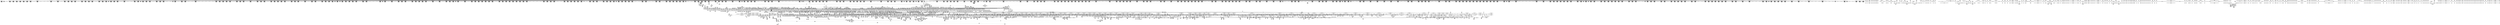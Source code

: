 digraph {
	CE0x59765b0 [shape=record,shape=Mrecord,label="{CE0x59765b0|rcu_read_lock:_call|include/linux/rcupdate.h,882}"]
	CE0x5909ef0 [shape=record,shape=Mrecord,label="{CE0x5909ef0|24:_i32,_2088:_%struct.task_struct*,_2472:_%struct.cred*,_:_CRE_416,424_|*MultipleSource*|include/linux/ptrace.h,91|Function::task_sid&Arg::task::|Function::current_has_perm&Arg::tsk::|Function::selinux_setprocattr&Arg::p::|Function::may_create_key&Arg::ctx::|security/selinux/hooks.c,5670|Function::ptrace_parent&Arg::task::}"]
	CE0x707cdc0 [shape=record,shape=Mrecord,label="{CE0x707cdc0|ptrace_parent:_entry|*SummSink*}"]
	CE0x705cc70 [shape=record,shape=Mrecord,label="{CE0x705cc70|selinux_setprocattr:_sockcreate_sid|security/selinux/hooks.c,5646}"]
	CE0x7082760 [shape=record,shape=Mrecord,label="{CE0x7082760|GLOBAL:_task_sid|*Constant*|*SummSink*}"]
	CE0x719f900 [shape=record,shape=Mrecord,label="{CE0x719f900|VOIDTB_TE:_CE_72,80_|*MultipleSource*|Function::cred_sid&Arg::cred::|*LoadInst*|security/selinux/hooks.c,208|security/selinux/hooks.c,196}"]
	CE0x715be80 [shape=record,shape=Mrecord,label="{CE0x715be80|current_sid:_tmp10|security/selinux/hooks.c,218}"]
	"CONST[source:0(mediator),value:2(dynamic)][purpose:{subject}]"
	CE0x709b260 [shape=record,shape=Mrecord,label="{CE0x709b260|_call_void_abort_creds(%struct.cred*_%call77)_#10,_!dbg_!27926|security/selinux/hooks.c,5692|*SummSource*}"]
	CE0x709ad30 [shape=record,shape=Mrecord,label="{CE0x709ad30|selinux_setprocattr:_error.6|*SummSink*}"]
	CE0x597ba40 [shape=record,shape=Mrecord,label="{CE0x597ba40|selinux_setprocattr:_tmp5|security/selinux/hooks.c,5567|*SummSink*}"]
	CE0x71689b0 [shape=record,shape=Mrecord,label="{CE0x71689b0|current_sid:_cred|security/selinux/hooks.c,218}"]
	CE0x5932510 [shape=record,shape=Mrecord,label="{CE0x5932510|24:_i32,_2088:_%struct.task_struct*,_2472:_%struct.cred*,_:_CRE_2531,2532_}"]
	CE0x5943390 [shape=record,shape=Mrecord,label="{CE0x5943390|selinux_setprocattr:_call|security/selinux/hooks.c,5567}"]
	CE0x592bdd0 [shape=record,shape=Mrecord,label="{CE0x592bdd0|24:_i32,_2088:_%struct.task_struct*,_2472:_%struct.cred*,_:_CRE_2288,2296_|*MultipleSource*|include/linux/ptrace.h,91|Function::task_sid&Arg::task::|Function::current_has_perm&Arg::tsk::|Function::selinux_setprocattr&Arg::p::|Function::may_create_key&Arg::ctx::|security/selinux/hooks.c,5670|Function::ptrace_parent&Arg::task::}"]
	CE0x590a5f0 [shape=record,shape=Mrecord,label="{CE0x590a5f0|task_sid:_tmp10|security/selinux/hooks.c,208}"]
	CE0x587a360 [shape=record,shape=Mrecord,label="{CE0x587a360|24:_i32,_2088:_%struct.task_struct*,_2472:_%struct.cred*,_:_CRE_6000,6008_|*MultipleSource*|include/linux/ptrace.h,91|Function::task_sid&Arg::task::|Function::current_has_perm&Arg::tsk::|Function::selinux_setprocattr&Arg::p::|Function::may_create_key&Arg::ctx::|security/selinux/hooks.c,5670|Function::ptrace_parent&Arg::task::}"]
	CE0x57cdc30 [shape=record,shape=Mrecord,label="{CE0x57cdc30|selinux_setprocattr:_error.3|*SummSource*}"]
	CE0x70b8e60 [shape=record,shape=Mrecord,label="{CE0x70b8e60|__preempt_count_add:_bb|*SummSource*}"]
	CE0x59053b0 [shape=record,shape=Mrecord,label="{CE0x59053b0|rcu_read_unlock:_tmp1}"]
	CE0x71a64b0 [shape=record,shape=Mrecord,label="{CE0x71a64b0|rcu_read_unlock:_tmp22|include/linux/rcupdate.h,935}"]
	CE0x5941e60 [shape=record,shape=Mrecord,label="{CE0x5941e60|_call_void_mcount()_#3|*SummSink*}"]
	CE0x57e3170 [shape=record,shape=Mrecord,label="{CE0x57e3170|VOIDTB_TE:_CE:_elem_0:default:}"]
	CE0x712ddf0 [shape=record,shape=Mrecord,label="{CE0x712ddf0|task_sid:_tmp12|security/selinux/hooks.c,208}"]
	CE0x5845770 [shape=record,shape=Mrecord,label="{CE0x5845770|selinux_setprocattr:_tmp126|security/selinux/hooks.c,5638}"]
	CE0x7193fd0 [shape=record,shape=Mrecord,label="{CE0x7193fd0|task_sid:_tmp9|security/selinux/hooks.c,208}"]
	CE0x7179170 [shape=record,shape=Mrecord,label="{CE0x7179170|rcu_lock_acquire:_tmp1|*SummSource*}"]
	CE0x592f840 [shape=record,shape=Mrecord,label="{CE0x592f840|24:_i32,_2088:_%struct.task_struct*,_2472:_%struct.cred*,_:_CRE_2424,2472_|*MultipleSource*|include/linux/ptrace.h,91|Function::task_sid&Arg::task::|Function::current_has_perm&Arg::tsk::|Function::selinux_setprocattr&Arg::p::|Function::may_create_key&Arg::ctx::|security/selinux/hooks.c,5670|Function::ptrace_parent&Arg::task::}"]
	CE0x70b0c60 [shape=record,shape=Mrecord,label="{CE0x70b0c60|__preempt_count_sub:_tmp7|./arch/x86/include/asm/preempt.h,78|*SummSink*}"]
	CE0x57fa690 [shape=record,shape=Mrecord,label="{CE0x57fa690|selinux_setprocattr:_tobool93|security/selinux/hooks.c,5642}"]
	CE0x70a3070 [shape=record,shape=Mrecord,label="{CE0x70a3070|__rcu_read_unlock:_tmp6|include/linux/rcupdate.h,245}"]
	CE0x597da00 [shape=record,shape=Mrecord,label="{CE0x597da00|selinux_setprocattr:_tmp35|security/selinux/hooks.c,5586}"]
	CE0x585ccc0 [shape=record,shape=Mrecord,label="{CE0x585ccc0|rcu_read_unlock:_call3|include/linux/rcupdate.h,933}"]
	CE0x596c070 [shape=record,shape=Mrecord,label="{CE0x596c070|selinux_setprocattr:_tmp33|security/selinux/hooks.c,5586|*SummSource*}"]
	CE0x7155af0 [shape=record,shape=Mrecord,label="{CE0x7155af0|rcu_read_unlock:_tmp19|include/linux/rcupdate.h,933|*SummSink*}"]
	CE0x5930290 [shape=record,shape=Mrecord,label="{CE0x5930290|24:_i32,_2088:_%struct.task_struct*,_2472:_%struct.cred*,_:_CRE_2488,2504_|*MultipleSource*|include/linux/ptrace.h,91|Function::task_sid&Arg::task::|Function::current_has_perm&Arg::tsk::|Function::selinux_setprocattr&Arg::p::|Function::may_create_key&Arg::ctx::|security/selinux/hooks.c,5670|Function::ptrace_parent&Arg::task::}"]
	CE0x595fa50 [shape=record,shape=Mrecord,label="{CE0x595fa50|selinux_setprocattr:_if.else13|*SummSink*}"]
	CE0x70903b0 [shape=record,shape=Mrecord,label="{CE0x70903b0|selinux_setprocattr:_sid133|security/selinux/hooks.c,5682|*SummSource*}"]
	CE0x593fe60 [shape=record,shape=Mrecord,label="{CE0x593fe60|i64*_getelementptr_inbounds_(_102_x_i64_,_102_x_i64_*___llvm_gcov_ctr330,_i64_0,_i64_20)|*Constant*}"]
	CE0x706b990 [shape=record,shape=Mrecord,label="{CE0x706b990|i32_78|*Constant*|*SummSink*}"]
	CE0x5879c80 [shape=record,shape=Mrecord,label="{CE0x5879c80|24:_i32,_2088:_%struct.task_struct*,_2472:_%struct.cred*,_:_CRE_5984,5992_|*MultipleSource*|include/linux/ptrace.h,91|Function::task_sid&Arg::task::|Function::current_has_perm&Arg::tsk::|Function::selinux_setprocattr&Arg::p::|Function::may_create_key&Arg::ctx::|security/selinux/hooks.c,5670|Function::ptrace_parent&Arg::task::}"]
	CE0x57ce320 [shape=record,shape=Mrecord,label="{CE0x57ce320|i64*_getelementptr_inbounds_(_102_x_i64_,_102_x_i64_*___llvm_gcov_ctr330,_i64_0,_i64_23)|*Constant*}"]
	CE0x709df70 [shape=record,shape=Mrecord,label="{CE0x709df70|_ret_i32_%retval.0,_!dbg_!27928|security/selinux/hooks.c,5694|*SummSource*}"]
	CE0x5836ea0 [shape=record,shape=Mrecord,label="{CE0x5836ea0|ptrace_parent:_do.body|*SummSink*}"]
	CE0x57fce50 [shape=record,shape=Mrecord,label="{CE0x57fce50|selinux_setprocattr:_tmp64|security/selinux/hooks.c,5594|*SummSink*}"]
	CE0x718a3c0 [shape=record,shape=Mrecord,label="{CE0x718a3c0|i32_0|*Constant*}"]
	CE0x5948240 [shape=record,shape=Mrecord,label="{CE0x5948240|selinux_setprocattr:_tmp45|*SummSource*}"]
	CE0x5984800 [shape=record,shape=Mrecord,label="{CE0x5984800|selinux_setprocattr:_sub58|security/selinux/hooks.c,5607|*SummSource*}"]
	CE0x707c440 [shape=record,shape=Mrecord,label="{CE0x707c440|_ret_%struct.task_struct*_%retval.0,_!dbg_!27752|include/linux/ptrace.h,94|*SummSink*}"]
	CE0x57dd8b0 [shape=record,shape=Mrecord,label="{CE0x57dd8b0|GLOBAL:_audit_log_end|*Constant*|*SummSource*}"]
	CE0x7097d90 [shape=record,shape=Mrecord,label="{CE0x7097d90|selinux_setprocattr:_call140|security/selinux/hooks.c,5688|*SummSink*}"]
	CE0x582b880 [shape=record,shape=Mrecord,label="{CE0x582b880|selinux_setprocattr:_if.else84|*SummSource*}"]
	CE0x5802c30 [shape=record,shape=Mrecord,label="{CE0x5802c30|i8*_getelementptr_inbounds_(_42_x_i8_,_42_x_i8_*_.str46,_i32_0,_i32_0)|*Constant*}"]
	CE0x5936ba0 [shape=record,shape=Mrecord,label="{CE0x5936ba0|24:_i32,_2088:_%struct.task_struct*,_2472:_%struct.cred*,_:_CRE_2696,2704_|*MultipleSource*|include/linux/ptrace.h,91|Function::task_sid&Arg::task::|Function::current_has_perm&Arg::tsk::|Function::selinux_setprocattr&Arg::p::|Function::may_create_key&Arg::ctx::|security/selinux/hooks.c,5670|Function::ptrace_parent&Arg::task::}"]
	CE0x595eaa0 [shape=record,shape=Mrecord,label="{CE0x595eaa0|selinux_setprocattr:_if.end132|*SummSource*}"]
	CE0x7086080 [shape=record,shape=Mrecord,label="{CE0x7086080|selinux_setprocattr:_tobool129|security/selinux/hooks.c,5678|*SummSink*}"]
	CE0x588b9f0 [shape=record,shape=Mrecord,label="{CE0x588b9f0|24:_i32,_2088:_%struct.task_struct*,_2472:_%struct.cred*,_:_CRE_6560,6568_|*MultipleSource*|include/linux/ptrace.h,91|Function::task_sid&Arg::task::|Function::current_has_perm&Arg::tsk::|Function::selinux_setprocattr&Arg::p::|Function::may_create_key&Arg::ctx::|security/selinux/hooks.c,5670|Function::ptrace_parent&Arg::task::}"]
	CE0x705a960 [shape=record,shape=Mrecord,label="{CE0x705a960|i64*_getelementptr_inbounds_(_102_x_i64_,_102_x_i64_*___llvm_gcov_ctr330,_i64_0,_i64_69)|*Constant*|*SummSource*}"]
	CE0x57c40f0 [shape=record,shape=Mrecord,label="{CE0x57c40f0|selinux_setprocattr:_if.end31|*SummSource*}"]
	CE0x582fb80 [shape=record,shape=Mrecord,label="{CE0x582fb80|selinux_setprocattr:_tmp16|security/selinux/hooks.c,5580}"]
	CE0x7083e30 [shape=record,shape=Mrecord,label="{CE0x7083e30|GLOBAL:_rcu_read_unlock|*Constant*|*SummSink*}"]
	CE0x7158ed0 [shape=record,shape=Mrecord,label="{CE0x7158ed0|_call_void___rcu_read_unlock()_#10,_!dbg_!27734|include/linux/rcupdate.h,937}"]
	CE0x586ab20 [shape=record,shape=Mrecord,label="{CE0x586ab20|24:_i32,_2088:_%struct.task_struct*,_2472:_%struct.cred*,_:_CRE_2923,2924_}"]
	CE0x5905980 [shape=record,shape=Mrecord,label="{CE0x5905980|24:_i32,_2088:_%struct.task_struct*,_2472:_%struct.cred*,_:_CRE_360,368_|*MultipleSource*|include/linux/ptrace.h,91|Function::task_sid&Arg::task::|Function::current_has_perm&Arg::tsk::|Function::selinux_setprocattr&Arg::p::|Function::may_create_key&Arg::ctx::|security/selinux/hooks.c,5670|Function::ptrace_parent&Arg::task::}"]
	CE0x6d7cf00 [shape=record,shape=Mrecord,label="{CE0x6d7cf00|selinux_setprocattr:_tmp2|security/selinux/hooks.c,5567|*SummSource*}"]
	CE0x5940d60 [shape=record,shape=Mrecord,label="{CE0x5940d60|get_current:_tmp1|*SummSink*}"]
	CE0x594ec50 [shape=record,shape=Mrecord,label="{CE0x594ec50|rcu_read_lock:_if.then|*SummSink*}"]
	CE0x7165040 [shape=record,shape=Mrecord,label="{CE0x7165040|current_sid:_tmp|*SummSource*}"]
	CE0x70a4e00 [shape=record,shape=Mrecord,label="{CE0x70a4e00|i8*_undef|*Constant*}"]
	CE0x586e0c0 [shape=record,shape=Mrecord,label="{CE0x586e0c0|24:_i32,_2088:_%struct.task_struct*,_2472:_%struct.cred*,_:_CRE_2956,2957_}"]
	CE0x58847a0 [shape=record,shape=Mrecord,label="{CE0x58847a0|24:_i32,_2088:_%struct.task_struct*,_2472:_%struct.cred*,_:_CRE_6345,6346_}"]
	CE0x70763f0 [shape=record,shape=Mrecord,label="{CE0x70763f0|%struct.common_audit_data*_null|*Constant*|*SummSink*}"]
	CE0x57e2de0 [shape=record,shape=Mrecord,label="{CE0x57e2de0|GLOBAL:_audit_log_start|*Constant*|*SummSink*}"]
	CE0x586d080 [shape=record,shape=Mrecord,label="{CE0x586d080|24:_i32,_2088:_%struct.task_struct*,_2472:_%struct.cred*,_:_CRE_2946,2947_}"]
	CE0x594fb60 [shape=record,shape=Mrecord,label="{CE0x594fb60|rcu_read_lock:_tmp1}"]
	CE0x71a7690 [shape=record,shape=Mrecord,label="{CE0x71a7690|_call_void_rcu_lock_release(%struct.lockdep_map*_rcu_lock_map)_#10,_!dbg_!27733|include/linux/rcupdate.h,935}"]
	CE0x5855f30 [shape=record,shape=Mrecord,label="{CE0x5855f30|task_sid:_tmp23|security/selinux/hooks.c,208|*SummSink*}"]
	CE0x5916350 [shape=record,shape=Mrecord,label="{CE0x5916350|24:_i32,_2088:_%struct.task_struct*,_2472:_%struct.cred*,_:_CRE_328,336_|*MultipleSource*|include/linux/ptrace.h,91|Function::task_sid&Arg::task::|Function::current_has_perm&Arg::tsk::|Function::selinux_setprocattr&Arg::p::|Function::may_create_key&Arg::ctx::|security/selinux/hooks.c,5670|Function::ptrace_parent&Arg::task::}"]
	CE0x57d4e60 [shape=record,shape=Mrecord,label="{CE0x57d4e60|selinux_setprocattr:_call17|security/selinux/hooks.c,5585|*SummSource*}"]
	CE0x57d4700 [shape=record,shape=Mrecord,label="{CE0x57d4700|_ret_%struct.task_struct*_%tmp4,_!dbg_!27714|./arch/x86/include/asm/current.h,14|*SummSink*}"]
	CE0x715b1f0 [shape=record,shape=Mrecord,label="{CE0x715b1f0|__preempt_count_add:_entry|*SummSink*}"]
	CE0x719b690 [shape=record,shape=Mrecord,label="{CE0x719b690|_call_void___rcu_read_unlock()_#10,_!dbg_!27734|include/linux/rcupdate.h,937}"]
	CE0x7089ee0 [shape=record,shape=Mrecord,label="{CE0x7089ee0|selinux_setprocattr:_tmp196|security/selinux/hooks.c,5678|*SummSource*}"]
	CE0x5835e10 [shape=record,shape=Mrecord,label="{CE0x5835e10|rcu_read_unlock:_tmp2|*SummSource*}"]
	CE0x719be40 [shape=record,shape=Mrecord,label="{CE0x719be40|rcu_lock_release:_tmp5|include/linux/rcupdate.h,423|*SummSource*}"]
	CE0x586e400 [shape=record,shape=Mrecord,label="{CE0x586e400|24:_i32,_2088:_%struct.task_struct*,_2472:_%struct.cred*,_:_CRE_2958,2959_}"]
	CE0x58004c0 [shape=record,shape=Mrecord,label="{CE0x58004c0|selinux_setprocattr:_cmp61|security/selinux/hooks.c,5607|*SummSource*}"]
	CE0x7197f90 [shape=record,shape=Mrecord,label="{CE0x7197f90|task_sid:_tmp23|security/selinux/hooks.c,208}"]
	CE0x7130d50 [shape=record,shape=Mrecord,label="{CE0x7130d50|COLLAPSED:_GCMRE___llvm_gcov_ctr132_internal_global_11_x_i64_zeroinitializer:_elem_0:default:}"]
	CE0x5929ee0 [shape=record,shape=Mrecord,label="{CE0x5929ee0|24:_i32,_2088:_%struct.task_struct*,_2472:_%struct.cred*,_:_CRE_2152,2160_|*MultipleSource*|include/linux/ptrace.h,91|Function::task_sid&Arg::task::|Function::current_has_perm&Arg::tsk::|Function::selinux_setprocattr&Arg::p::|Function::may_create_key&Arg::ctx::|security/selinux/hooks.c,5670|Function::ptrace_parent&Arg::task::}"]
	CE0x5823740 [shape=record,shape=Mrecord,label="{CE0x5823740|selinux_setprocattr:_if.end125|*SummSink*}"]
	CE0x57c5e30 [shape=record,shape=Mrecord,label="{CE0x57c5e30|selinux_setprocattr:_tmp91|security/selinux/hooks.c,5607|*SummSink*}"]
	CE0x7123760 [shape=record,shape=Mrecord,label="{CE0x7123760|ptrace_parent:_call6|include/linux/ptrace.h,92|*SummSink*}"]
	CE0x7078000 [shape=record,shape=Mrecord,label="{CE0x7078000|selinux_setprocattr:_tmp179|security/selinux/hooks.c,5663|*SummSink*}"]
	CE0x5947da0 [shape=record,shape=Mrecord,label="{CE0x5947da0|task_sid:_entry}"]
	CE0x5857890 [shape=record,shape=Mrecord,label="{CE0x5857890|rcu_read_unlock:_tmp9|include/linux/rcupdate.h,933|*SummSink*}"]
	CE0x586b820 [shape=record,shape=Mrecord,label="{CE0x586b820|24:_i32,_2088:_%struct.task_struct*,_2472:_%struct.cred*,_:_CRE_2931,2932_}"]
	CE0x5958950 [shape=record,shape=Mrecord,label="{CE0x5958950|selinux_setprocattr:_if.end80}"]
	CE0x5822f70 [shape=record,shape=Mrecord,label="{CE0x5822f70|_ret_i32_%call2,_!dbg_!27718|security/selinux/hooks.c,1544|*SummSink*}"]
	CE0x5827000 [shape=record,shape=Mrecord,label="{CE0x5827000|selinux_setprocattr:_if.end69}"]
	CE0x596f3f0 [shape=record,shape=Mrecord,label="{CE0x596f3f0|selinux_setprocattr:_tmp37|security/selinux/hooks.c,5587|*SummSource*}"]
	CE0x580c220 [shape=record,shape=Mrecord,label="{CE0x580c220|selinux_setprocattr:_call67|security/selinux/hooks.c,5611}"]
	CE0x57cd700 [shape=record,shape=Mrecord,label="{CE0x57cd700|selinux_setprocattr:_abort_change|*SummSource*}"]
	CE0x59791f0 [shape=record,shape=Mrecord,label="{CE0x59791f0|selinux_setprocattr:_tmp4|security/selinux/hooks.c,5567|*SummSink*}"]
	CE0x58000d0 [shape=record,shape=Mrecord,label="{CE0x58000d0|selinux_setprocattr:_conv60|security/selinux/hooks.c,5607|*SummSink*}"]
	CE0x5829f30 [shape=record,shape=Mrecord,label="{CE0x5829f30|rcu_read_lock:_do.body|*SummSource*}"]
	CE0x71938e0 [shape=record,shape=Mrecord,label="{CE0x71938e0|GLOBAL:___llvm_gcov_ctr126|Global_var:__llvm_gcov_ctr126}"]
	CE0x583e920 [shape=record,shape=Mrecord,label="{CE0x583e920|selinux_setprocattr:_tmp118|security/selinux/hooks.c,5636}"]
	CE0x718d900 [shape=record,shape=Mrecord,label="{CE0x718d900|rcu_read_unlock:_tobool1|include/linux/rcupdate.h,933}"]
	CE0x5935700 [shape=record,shape=Mrecord,label="{CE0x5935700|24:_i32,_2088:_%struct.task_struct*,_2472:_%struct.cred*,_:_CRE_2656,2664_|*MultipleSource*|include/linux/ptrace.h,91|Function::task_sid&Arg::task::|Function::current_has_perm&Arg::tsk::|Function::selinux_setprocattr&Arg::p::|Function::may_create_key&Arg::ctx::|security/selinux/hooks.c,5670|Function::ptrace_parent&Arg::task::}"]
	CE0x5928360 [shape=record,shape=Mrecord,label="{CE0x5928360|24:_i32,_2088:_%struct.task_struct*,_2472:_%struct.cred*,_:_CRE_2088,2096_|*MultipleSource*|include/linux/ptrace.h,91|Function::task_sid&Arg::task::|Function::current_has_perm&Arg::tsk::|Function::selinux_setprocattr&Arg::p::|Function::may_create_key&Arg::ctx::|security/selinux/hooks.c,5670|Function::ptrace_parent&Arg::task::}"]
	CE0x71536d0 [shape=record,shape=Mrecord,label="{CE0x71536d0|GLOBAL:___llvm_gcov_ctr126|Global_var:__llvm_gcov_ctr126|*SummSink*}"]
	CE0x5959ea0 [shape=record,shape=Mrecord,label="{CE0x5959ea0|may_create_key:_tmp|*SummSource*}"]
	CE0x57b66a0 [shape=record,shape=Mrecord,label="{CE0x57b66a0|selinux_setprocattr:_tmp29|security/selinux/hooks.c,5584|*SummSink*}"]
	CE0x57d7510 [shape=record,shape=Mrecord,label="{CE0x57d7510|selinux_setprocattr:_tmp94|security/selinux/hooks.c,5610}"]
	CE0x7168280 [shape=record,shape=Mrecord,label="{CE0x7168280|GLOBAL:_get_current|*Constant*}"]
	CE0x718cf50 [shape=record,shape=Mrecord,label="{CE0x718cf50|i64*_getelementptr_inbounds_(_11_x_i64_,_11_x_i64_*___llvm_gcov_ctr132,_i64_0,_i64_8)|*Constant*}"]
	CE0x712ccb0 [shape=record,shape=Mrecord,label="{CE0x712ccb0|ptrace_parent:_tmp14|include/linux/ptrace.h,92|*SummSource*}"]
	CE0x5828910 [shape=record,shape=Mrecord,label="{CE0x5828910|selinux_setprocattr:_if.else18|*SummSink*}"]
	CE0x70a11b0 [shape=record,shape=Mrecord,label="{CE0x70a11b0|__preempt_count_sub:_tmp4|./arch/x86/include/asm/preempt.h,77|*SummSource*}"]
	CE0x58a18a0 [shape=record,shape=Mrecord,label="{CE0x58a18a0|task_sid:_tmp22|security/selinux/hooks.c,208|*SummSource*}"]
	CE0x5833d00 [shape=record,shape=Mrecord,label="{CE0x5833d00|24:_i32,_2088:_%struct.task_struct*,_2472:_%struct.cred*,_:_CRE_224,232_|*MultipleSource*|include/linux/ptrace.h,91|Function::task_sid&Arg::task::|Function::current_has_perm&Arg::tsk::|Function::selinux_setprocattr&Arg::p::|Function::may_create_key&Arg::ctx::|security/selinux/hooks.c,5670|Function::ptrace_parent&Arg::task::}"]
	CE0x7069ad0 [shape=record,shape=Mrecord,label="{CE0x7069ad0|selinux_setprocattr:_call111|security/selinux/hooks.c,5655}"]
	CE0x59093a0 [shape=record,shape=Mrecord,label="{CE0x59093a0|24:_i32,_2088:_%struct.task_struct*,_2472:_%struct.cred*,_:_CRE_296,304_|*MultipleSource*|include/linux/ptrace.h,91|Function::task_sid&Arg::task::|Function::current_has_perm&Arg::tsk::|Function::selinux_setprocattr&Arg::p::|Function::may_create_key&Arg::ctx::|security/selinux/hooks.c,5670|Function::ptrace_parent&Arg::task::}"]
	CE0x57d9e60 [shape=record,shape=Mrecord,label="{CE0x57d9e60|selinux_setprocattr:_tmp67|security/selinux/hooks.c,5594|*SummSink*}"]
	CE0x712bb00 [shape=record,shape=Mrecord,label="{CE0x712bb00|ptrace_parent:_tmp12|include/linux/ptrace.h,92|*SummSink*}"]
	CE0x5834c30 [shape=record,shape=Mrecord,label="{CE0x5834c30|rcu_read_unlock:_tobool|include/linux/rcupdate.h,933|*SummSink*}"]
	CE0x705aa10 [shape=record,shape=Mrecord,label="{CE0x705aa10|i64*_getelementptr_inbounds_(_102_x_i64_,_102_x_i64_*___llvm_gcov_ctr330,_i64_0,_i64_69)|*Constant*|*SummSink*}"]
	CE0x7066a00 [shape=record,shape=Mrecord,label="{CE0x7066a00|selinux_setprocattr:_tmp164|security/selinux/hooks.c,5654|*SummSource*}"]
	CE0x7073dc0 [shape=record,shape=Mrecord,label="{CE0x7073dc0|i32_(i32,_i32,_i16,_i32,_%struct.common_audit_data*)*_bitcast_(i32_(i32,_i32,_i16,_i32,_%struct.common_audit_data.495*)*_avc_has_perm_to_i32_(i32,_i32,_i16,_i32,_%struct.common_audit_data*)*)|*Constant*}"]
	CE0x71a0de0 [shape=record,shape=Mrecord,label="{CE0x71a0de0|i64*_getelementptr_inbounds_(_4_x_i64_,_4_x_i64_*___llvm_gcov_ctr134,_i64_0,_i64_1)|*Constant*|*SummSource*}"]
	CE0x57be5e0 [shape=record,shape=Mrecord,label="{CE0x57be5e0|get_current:_tmp2|*SummSink*}"]
	CE0x7133fe0 [shape=record,shape=Mrecord,label="{CE0x7133fe0|rcu_read_unlock:_bb|*SummSink*}"]
	CE0x5934cb0 [shape=record,shape=Mrecord,label="{CE0x5934cb0|24:_i32,_2088:_%struct.task_struct*,_2472:_%struct.cred*,_:_CRE_2608,2616_|*MultipleSource*|include/linux/ptrace.h,91|Function::task_sid&Arg::task::|Function::current_has_perm&Arg::tsk::|Function::selinux_setprocattr&Arg::p::|Function::may_create_key&Arg::ctx::|security/selinux/hooks.c,5670|Function::ptrace_parent&Arg::task::}"]
	CE0x59827f0 [shape=record,shape=Mrecord,label="{CE0x59827f0|_call_void___rcu_read_lock()_#10,_!dbg_!27710|include/linux/rcupdate.h,879}"]
	CE0x57bd360 [shape=record,shape=Mrecord,label="{CE0x57bd360|selinux_setprocattr:_if.end27}"]
	CE0x5849340 [shape=record,shape=Mrecord,label="{CE0x5849340|selinux_setprocattr:_call89|security/selinux/hooks.c,5640|*SummSource*}"]
	CE0x584ab30 [shape=record,shape=Mrecord,label="{CE0x584ab30|selinux_setprocattr:_tmp131|security/selinux/hooks.c,5640|*SummSink*}"]
	CE0x7096e70 [shape=record,shape=Mrecord,label="{CE0x7096e70|selinux_setprocattr:_tmp218|security/selinux/hooks.c,5688}"]
	CE0x70603e0 [shape=record,shape=Mrecord,label="{CE0x70603e0|selinux_setprocattr:_tmp156|security/selinux/hooks.c,5649}"]
	CE0x5912580 [shape=record,shape=Mrecord,label="{CE0x5912580|i64*_getelementptr_inbounds_(_13_x_i64_,_13_x_i64_*___llvm_gcov_ctr126,_i64_0,_i64_8)|*Constant*|*SummSource*}"]
	CE0x58a2df0 [shape=record,shape=Mrecord,label="{CE0x58a2df0|ptrace_parent:_tmp21|include/linux/ptrace.h,92}"]
	CE0x586a980 [shape=record,shape=Mrecord,label="{CE0x586a980|24:_i32,_2088:_%struct.task_struct*,_2472:_%struct.cred*,_:_CRE_2922,2923_}"]
	CE0x5837650 [shape=record,shape=Mrecord,label="{CE0x5837650|selinux_setprocattr:_tmp114|security/selinux/hooks.c,5627|*SummSource*}"]
	CE0x5923a40 [shape=record,shape=Mrecord,label="{CE0x5923a40|24:_i32,_2088:_%struct.task_struct*,_2472:_%struct.cred*,_:_CRE_1928,1936_|*MultipleSource*|include/linux/ptrace.h,91|Function::task_sid&Arg::task::|Function::current_has_perm&Arg::tsk::|Function::selinux_setprocattr&Arg::p::|Function::may_create_key&Arg::ctx::|security/selinux/hooks.c,5670|Function::ptrace_parent&Arg::task::}"]
	CE0x58a9830 [shape=record,shape=Mrecord,label="{CE0x58a9830|selinux_setprocattr:_tmp106|security/selinux/hooks.c,5622|*SummSource*}"]
	CE0x587c250 [shape=record,shape=Mrecord,label="{CE0x587c250|24:_i32,_2088:_%struct.task_struct*,_2472:_%struct.cred*,_:_CRE_6196,6200_|*MultipleSource*|include/linux/ptrace.h,91|Function::task_sid&Arg::task::|Function::current_has_perm&Arg::tsk::|Function::selinux_setprocattr&Arg::p::|Function::may_create_key&Arg::ctx::|security/selinux/hooks.c,5670|Function::ptrace_parent&Arg::task::}"]
	CE0x7080da0 [shape=record,shape=Mrecord,label="{CE0x7080da0|selinux_setprocattr:_tmp189|security/selinux/hooks.c,5672|*SummSink*}"]
	CE0x58092c0 [shape=record,shape=Mrecord,label="{CE0x58092c0|rcu_read_lock:_bb}"]
	CE0x7120cd0 [shape=record,shape=Mrecord,label="{CE0x7120cd0|ptrace_parent:_tmp8|include/linux/ptrace.h,92|*SummSource*}"]
	CE0x583cb00 [shape=record,shape=Mrecord,label="{CE0x583cb00|i64_55|*Constant*|*SummSource*}"]
	CE0x7083b70 [shape=record,shape=Mrecord,label="{CE0x7083b70|_call_void_rcu_read_unlock()_#10,_!dbg_!27902|security/selinux/hooks.c,5673|*SummSource*}"]
	CE0x7089c10 [shape=record,shape=Mrecord,label="{CE0x7089c10|i64_90|*Constant*|*SummSource*}"]
	CE0x71558b0 [shape=record,shape=Mrecord,label="{CE0x71558b0|rcu_read_unlock:_tmp19|include/linux/rcupdate.h,933}"]
	CE0x70dbcb0 [shape=record,shape=Mrecord,label="{CE0x70dbcb0|void_(i32*,_i32,_i32*)*_asm_addl_$1,_%gs:$0_,_*m,ri,*m,_dirflag_,_fpsr_,_flags_}"]
	CE0x583a100 [shape=record,shape=Mrecord,label="{CE0x583a100|128:_i8*,_:_CRE_40,44_|*MultipleSource*|security/selinux/hooks.c,5625|security/selinux/hooks.c,5635}"]
	CE0x719a2b0 [shape=record,shape=Mrecord,label="{CE0x719a2b0|__rcu_read_unlock:_tmp5|include/linux/rcupdate.h,244}"]
	CE0x5895420 [shape=record,shape=Mrecord,label="{CE0x5895420|ptrace_parent:_tmp29|include/linux/ptrace.h,92|*SummSource*}"]
	CE0x58768f0 [shape=record,shape=Mrecord,label="{CE0x58768f0|24:_i32,_2088:_%struct.task_struct*,_2472:_%struct.cred*,_:_CRE_5864,5872_|*MultipleSource*|include/linux/ptrace.h,91|Function::task_sid&Arg::task::|Function::current_has_perm&Arg::tsk::|Function::selinux_setprocattr&Arg::p::|Function::may_create_key&Arg::ctx::|security/selinux/hooks.c,5670|Function::ptrace_parent&Arg::task::}"]
	CE0x5927910 [shape=record,shape=Mrecord,label="{CE0x5927910|24:_i32,_2088:_%struct.task_struct*,_2472:_%struct.cred*,_:_CRE_2072,2076_|*MultipleSource*|include/linux/ptrace.h,91|Function::task_sid&Arg::task::|Function::current_has_perm&Arg::tsk::|Function::selinux_setprocattr&Arg::p::|Function::may_create_key&Arg::ctx::|security/selinux/hooks.c,5670|Function::ptrace_parent&Arg::task::}"]
	CE0x5894140 [shape=record,shape=Mrecord,label="{CE0x5894140|i8*_getelementptr_inbounds_(_23_x_i8_,_23_x_i8_*_.str51,_i32_0,_i32_0)|*Constant*}"]
	CE0x706d450 [shape=record,shape=Mrecord,label="{CE0x706d450|i32_218|*Constant*}"]
	CE0x717a7c0 [shape=record,shape=Mrecord,label="{CE0x717a7c0|rcu_read_unlock:_tmp14|include/linux/rcupdate.h,933}"]
	CE0x70936a0 [shape=record,shape=Mrecord,label="{CE0x70936a0|i64*_getelementptr_inbounds_(_102_x_i64_,_102_x_i64_*___llvm_gcov_ctr330,_i64_0,_i64_96)|*Constant*|*SummSource*}"]
	CE0x5965010 [shape=record,shape=Mrecord,label="{CE0x5965010|avc_has_perm:_entry}"]
	CE0x595c990 [shape=record,shape=Mrecord,label="{CE0x595c990|selinux_setprocattr:_bb|*SummSink*}"]
	CE0x70ce1f0 [shape=record,shape=Mrecord,label="{CE0x70ce1f0|get_current:_tmp2}"]
	CE0x70a4a00 [shape=record,shape=Mrecord,label="{CE0x70a4a00|rcu_lock_release:___here|*SummSource*}"]
	CE0x57d38c0 [shape=record,shape=Mrecord,label="{CE0x57d38c0|i8*_getelementptr_inbounds_(_41_x_i8_,_41_x_i8_*_.str44,_i32_0,_i32_0)|*Constant*|*SummSink*}"]
	CE0x5858710 [shape=record,shape=Mrecord,label="{CE0x5858710|_call_void_mcount()_#3}"]
	CE0x708b660 [shape=record,shape=Mrecord,label="{CE0x708b660|i64*_getelementptr_inbounds_(_102_x_i64_,_102_x_i64_*___llvm_gcov_ctr330,_i64_0,_i64_91)|*Constant*}"]
	CE0x59645d0 [shape=record,shape=Mrecord,label="{CE0x59645d0|GLOBAL:_current_has_perm|*Constant*}"]
	CE0x58396e0 [shape=record,shape=Mrecord,label="{CE0x58396e0|128:_i8*,_:_CRE_16,20_|*MultipleSource*|security/selinux/hooks.c,5625|security/selinux/hooks.c,5635}"]
	CE0x58697a0 [shape=record,shape=Mrecord,label="{CE0x58697a0|24:_i32,_2088:_%struct.task_struct*,_2472:_%struct.cred*,_:_CRE_2911,2912_}"]
	CE0x5877340 [shape=record,shape=Mrecord,label="{CE0x5877340|24:_i32,_2088:_%struct.task_struct*,_2472:_%struct.cred*,_:_CRE_5888,5896_|*MultipleSource*|include/linux/ptrace.h,91|Function::task_sid&Arg::task::|Function::current_has_perm&Arg::tsk::|Function::selinux_setprocattr&Arg::p::|Function::may_create_key&Arg::ctx::|security/selinux/hooks.c,5670|Function::ptrace_parent&Arg::task::}"]
	CE0x58902f0 [shape=record,shape=Mrecord,label="{CE0x58902f0|24:_i32,_2088:_%struct.task_struct*,_2472:_%struct.cred*,_:_CRE_10560,10568_|*MultipleSource*|include/linux/ptrace.h,91|Function::task_sid&Arg::task::|Function::current_has_perm&Arg::tsk::|Function::selinux_setprocattr&Arg::p::|Function::may_create_key&Arg::ctx::|security/selinux/hooks.c,5670|Function::ptrace_parent&Arg::task::}"]
	CE0x589f570 [shape=record,shape=Mrecord,label="{CE0x589f570|task_sid:_land.lhs.true2|*SummSource*}"]
	CE0x5909bc0 [shape=record,shape=Mrecord,label="{CE0x5909bc0|24:_i32,_2088:_%struct.task_struct*,_2472:_%struct.cred*,_:_CRE_408,416_|*MultipleSource*|include/linux/ptrace.h,91|Function::task_sid&Arg::task::|Function::current_has_perm&Arg::tsk::|Function::selinux_setprocattr&Arg::p::|Function::may_create_key&Arg::ctx::|security/selinux/hooks.c,5670|Function::ptrace_parent&Arg::task::}"]
	CE0x7077860 [shape=record,shape=Mrecord,label="{CE0x7077860|i64_82|*Constant*|*SummSource*}"]
	CE0x709bbd0 [shape=record,shape=Mrecord,label="{CE0x709bbd0|i32_-12|*Constant*}"]
	CE0x71a4be0 [shape=record,shape=Mrecord,label="{CE0x71a4be0|VOIDTB_TE:_CE_0,4_|*MultipleSource*|Function::cred_sid&Arg::cred::|*LoadInst*|security/selinux/hooks.c,208|security/selinux/hooks.c,196}"]
	CE0x7095980 [shape=record,shape=Mrecord,label="{CE0x7095980|i64*_getelementptr_inbounds_(_102_x_i64_,_102_x_i64_*___llvm_gcov_ctr330,_i64_0,_i64_98)|*Constant*|*SummSink*}"]
	CE0x6461e40 [shape=record,shape=Mrecord,label="{CE0x6461e40|selinux_setprocattr:_if.then130|*SummSink*}"]
	CE0x7151ac0 [shape=record,shape=Mrecord,label="{CE0x7151ac0|task_sid:_tmp26|security/selinux/hooks.c,208}"]
	CE0x71a92d0 [shape=record,shape=Mrecord,label="{CE0x71a92d0|_call_void_asm_sideeffect_,_memory_,_dirflag_,_fpsr_,_flags_()_#3,_!dbg_!27711,_!srcloc_!27714|include/linux/rcupdate.h,244}"]
	CE0x582d290 [shape=record,shape=Mrecord,label="{CE0x582d290|selinux_setprocattr:_if.end95|*SummSource*}"]
	CE0x5961af0 [shape=record,shape=Mrecord,label="{CE0x5961af0|i32_-22|*Constant*|*SummSink*}"]
	CE0x715af00 [shape=record,shape=Mrecord,label="{CE0x715af00|_ret_void,_!dbg_!27719|./arch/x86/include/asm/preempt.h,73|*SummSource*}"]
	CE0x5980950 [shape=record,shape=Mrecord,label="{CE0x5980950|task_sid:_tmp17|security/selinux/hooks.c,208}"]
	CE0x70849f0 [shape=record,shape=Mrecord,label="{CE0x70849f0|selinux_setprocattr:_tobool126|security/selinux/hooks.c,5675|*SummSource*}"]
	CE0x57f5160 [shape=record,shape=Mrecord,label="{CE0x57f5160|selinux_setprocattr:_tobool29|security/selinux/hooks.c,5590}"]
	CE0x7189c80 [shape=record,shape=Mrecord,label="{CE0x7189c80|rcu_lock_acquire:_tmp6|*SummSink*}"]
	CE0x57c3130 [shape=record,shape=Mrecord,label="{CE0x57c3130|selinux_setprocattr:_call56|security/selinux/hooks.c,5601|*SummSource*}"]
	CE0x57d0ed0 [shape=record,shape=Mrecord,label="{CE0x57d0ed0|selinux_setprocattr:_tmp61|security/selinux/hooks.c,5594}"]
	CE0x580c1b0 [shape=record,shape=Mrecord,label="{CE0x580c1b0|COLLAPSED:_CMRE:_elem_0:default:}"]
	CE0x712bdf0 [shape=record,shape=Mrecord,label="{CE0x712bdf0|ptrace_parent:_tmp13|include/linux/ptrace.h,92|*SummSource*}"]
	CE0x7058840 [shape=record,shape=Mrecord,label="{CE0x7058840|selinux_setprocattr:_tmp145|security/selinux/hooks.c,5645|*SummSource*}"]
	CE0x594e490 [shape=record,shape=Mrecord,label="{CE0x594e490|i64*_getelementptr_inbounds_(_13_x_i64_,_13_x_i64_*___llvm_gcov_ctr126,_i64_0,_i64_9)|*Constant*}"]
	CE0x71a7f20 [shape=record,shape=Mrecord,label="{CE0x71a7f20|rcu_lock_release:_tmp5|include/linux/rcupdate.h,423}"]
	CE0x57fc020 [shape=record,shape=Mrecord,label="{CE0x57fc020|i32_10|*Constant*|*SummSink*}"]
	CE0x590b8d0 [shape=record,shape=Mrecord,label="{CE0x590b8d0|24:_i32,_2088:_%struct.task_struct*,_2472:_%struct.cred*,_:_CRE_504,512_|*MultipleSource*|include/linux/ptrace.h,91|Function::task_sid&Arg::task::|Function::current_has_perm&Arg::tsk::|Function::selinux_setprocattr&Arg::p::|Function::may_create_key&Arg::ctx::|security/selinux/hooks.c,5670|Function::ptrace_parent&Arg::task::}"]
	CE0x709ae90 [shape=record,shape=Mrecord,label="{CE0x709ae90|selinux_setprocattr:_tmp219|security/selinux/hooks.c,5692}"]
	CE0x5908dd0 [shape=record,shape=Mrecord,label="{CE0x5908dd0|task_sid:_if.then|*SummSink*}"]
	CE0x5802840 [shape=record,shape=Mrecord,label="{CE0x5802840|selinux_setprocattr:_sub|security/selinux/hooks.c,5595|*SummSource*}"]
	CE0x597e790 [shape=record,shape=Mrecord,label="{CE0x597e790|rcu_read_lock:_tmp3|*SummSource*}"]
	CE0x59109d0 [shape=record,shape=Mrecord,label="{CE0x59109d0|__preempt_count_add:_val|Function::__preempt_count_add&Arg::val::}"]
	CE0x593d070 [shape=record,shape=Mrecord,label="{CE0x593d070|selinux_setprocattr:_tmp18|security/selinux/hooks.c,5581|*SummSink*}"]
	CE0x5907bf0 [shape=record,shape=Mrecord,label="{CE0x5907bf0|ptrace_parent:_do.end|*SummSource*}"]
	CE0x707f270 [shape=record,shape=Mrecord,label="{CE0x707f270|selinux_setprocattr:_tmp185|security/selinux/hooks.c,5671|*SummSink*}"]
	CE0x57fd150 [shape=record,shape=Mrecord,label="{CE0x57fd150|current_has_perm:_tmp2}"]
	CE0x71a4240 [shape=record,shape=Mrecord,label="{CE0x71a4240|rcu_lock_release:_tmp6|*SummSink*}"]
	CE0x709fc60 [shape=record,shape=Mrecord,label="{CE0x709fc60|24:_i32,_2088:_%struct.task_struct*,_2472:_%struct.cred*,_:_CRE_76,80_|*MultipleSource*|include/linux/ptrace.h,91|Function::task_sid&Arg::task::|Function::current_has_perm&Arg::tsk::|Function::selinux_setprocattr&Arg::p::|Function::may_create_key&Arg::ctx::|security/selinux/hooks.c,5670|Function::ptrace_parent&Arg::task::}"]
	CE0x71a1660 [shape=record,shape=Mrecord,label="{CE0x71a1660|GLOBAL:___preempt_count|Global_var:__preempt_count|*SummSink*}"]
	CE0x71a7170 [shape=record,shape=Mrecord,label="{CE0x71a7170|rcu_lock_release:_tmp2|*SummSink*}"]
	CE0x57f52c0 [shape=record,shape=Mrecord,label="{CE0x57f52c0|selinux_setprocattr:_tobool29|security/selinux/hooks.c,5590|*SummSource*}"]
	CE0x593f260 [shape=record,shape=Mrecord,label="{CE0x593f260|selinux_setprocattr:_tmp18|security/selinux/hooks.c,5581}"]
	CE0x7122c10 [shape=record,shape=Mrecord,label="{CE0x7122c10|ptrace_parent:_tmp17|include/linux/ptrace.h,92|*SummSource*}"]
	CE0x70815a0 [shape=record,shape=Mrecord,label="{CE0x70815a0|selinux_setprocattr:_tmp190|security/selinux/hooks.c,5672|*SummSource*}"]
	CE0x596b6e0 [shape=record,shape=Mrecord,label="{CE0x596b6e0|GLOBAL:_lockdep_rcu_suspicious|*Constant*|*SummSink*}"]
	CE0x708bd20 [shape=record,shape=Mrecord,label="{CE0x708bd20|selinux_setprocattr:_tmp200|security/selinux/hooks.c,5679|*SummSink*}"]
	CE0x7090560 [shape=record,shape=Mrecord,label="{CE0x7090560|selinux_setprocattr:_sid133|security/selinux/hooks.c,5682|*SummSink*}"]
	CE0x5919680 [shape=record,shape=Mrecord,label="{CE0x5919680|24:_i32,_2088:_%struct.task_struct*,_2472:_%struct.cred*,_:_CRE_568,576_|*MultipleSource*|include/linux/ptrace.h,91|Function::task_sid&Arg::task::|Function::current_has_perm&Arg::tsk::|Function::selinux_setprocattr&Arg::p::|Function::may_create_key&Arg::ctx::|security/selinux/hooks.c,5670|Function::ptrace_parent&Arg::task::}"]
	CE0x5979ef0 [shape=record,shape=Mrecord,label="{CE0x5979ef0|selinux_setprocattr:_tmp36|security/selinux/hooks.c,5587|*SummSource*}"]
	CE0x57e4be0 [shape=record,shape=Mrecord,label="{CE0x57e4be0|selinux_setprocattr:_cmp42|security/selinux/hooks.c,5595|*SummSource*}"]
	CE0x5963e40 [shape=record,shape=Mrecord,label="{CE0x5963e40|selinux_setprocattr:_bb|*SummSource*}"]
	CE0x58a52a0 [shape=record,shape=Mrecord,label="{CE0x58a52a0|ptrace_parent:_tmp3|include/linux/ptrace.h,91|*SummSource*}"]
	CE0x59710f0 [shape=record,shape=Mrecord,label="{CE0x59710f0|selinux_setprocattr:_tmp4|security/selinux/hooks.c,5567}"]
	CE0x717ac10 [shape=record,shape=Mrecord,label="{CE0x717ac10|_call_void_lock_acquire(%struct.lockdep_map*_%map,_i32_0,_i32_0,_i32_2,_i32_0,_%struct.lockdep_map*_null,_i64_ptrtoint_(i8*_blockaddress(_rcu_lock_acquire,_%__here)_to_i64))_#10,_!dbg_!27716|include/linux/rcupdate.h,418|*SummSource*}"]
	CE0x596c500 [shape=record,shape=Mrecord,label="{CE0x596c500|task_sid:_real_cred|security/selinux/hooks.c,208|*SummSource*}"]
	CE0x7177f30 [shape=record,shape=Mrecord,label="{CE0x7177f30|task_sid:_if.end}"]
	CE0x708bcb0 [shape=record,shape=Mrecord,label="{CE0x708bcb0|i64*_getelementptr_inbounds_(_102_x_i64_,_102_x_i64_*___llvm_gcov_ctr330,_i64_0,_i64_91)|*Constant*|*SummSink*}"]
	CE0x5800df0 [shape=record,shape=Mrecord,label="{CE0x5800df0|i64_43|*Constant*|*SummSource*}"]
	CE0x7195820 [shape=record,shape=Mrecord,label="{CE0x7195820|i64_6|*Constant*}"]
	CE0x580aef0 [shape=record,shape=Mrecord,label="{CE0x580aef0|i64*_getelementptr_inbounds_(_102_x_i64_,_102_x_i64_*___llvm_gcov_ctr330,_i64_0,_i64_46)|*Constant*}"]
	CE0x71550a0 [shape=record,shape=Mrecord,label="{CE0x71550a0|i64*_getelementptr_inbounds_(_11_x_i64_,_11_x_i64_*___llvm_gcov_ctr132,_i64_0,_i64_9)|*Constant*|*SummSource*}"]
	CE0x5954d30 [shape=record,shape=Mrecord,label="{CE0x5954d30|selinux_setprocattr:_tmp36|security/selinux/hooks.c,5587}"]
	CE0x586ca00 [shape=record,shape=Mrecord,label="{CE0x586ca00|24:_i32,_2088:_%struct.task_struct*,_2472:_%struct.cred*,_:_CRE_2942,2943_}"]
	CE0x57b70e0 [shape=record,shape=Mrecord,label="{CE0x57b70e0|selinux_setprocattr:_tmp44|*SummSink*}"]
	CE0x70644d0 [shape=record,shape=Mrecord,label="{CE0x70644d0|selinux_setprocattr:_tmp162|security/selinux/hooks.c,5650}"]
	CE0x5821390 [shape=record,shape=Mrecord,label="{CE0x5821390|ptrace_parent:_do.body}"]
	CE0x715a310 [shape=record,shape=Mrecord,label="{CE0x715a310|current_sid:_if.end|*SummSink*}"]
	CE0x5933070 [shape=record,shape=Mrecord,label="{CE0x5933070|24:_i32,_2088:_%struct.task_struct*,_2472:_%struct.cred*,_:_CRE_2568,2576_|*MultipleSource*|include/linux/ptrace.h,91|Function::task_sid&Arg::task::|Function::current_has_perm&Arg::tsk::|Function::selinux_setprocattr&Arg::p::|Function::may_create_key&Arg::ctx::|security/selinux/hooks.c,5670|Function::ptrace_parent&Arg::task::}"]
	CE0x7132110 [shape=record,shape=Mrecord,label="{CE0x7132110|current_sid:_do.body|*SummSink*}"]
	CE0x7164f60 [shape=record,shape=Mrecord,label="{CE0x7164f60|current_sid:_tmp}"]
	CE0x719b450 [shape=record,shape=Mrecord,label="{CE0x719b450|i64*_getelementptr_inbounds_(_2_x_i64_,_2_x_i64_*___llvm_gcov_ctr131,_i64_0,_i64_0)|*Constant*}"]
	CE0x590c300 [shape=record,shape=Mrecord,label="{CE0x590c300|ptrace_parent:_ptrace|include/linux/ptrace.h,91|*SummSink*}"]
	CE0x5945da0 [shape=record,shape=Mrecord,label="{CE0x5945da0|selinux_setprocattr:_tmp6|security/selinux/hooks.c,5570|*SummSource*}"]
	CE0x5964fa0 [shape=record,shape=Mrecord,label="{CE0x5964fa0|avc_has_perm:_auditdata|Function::avc_has_perm&Arg::auditdata::}"]
	CE0x7123070 [shape=record,shape=Mrecord,label="{CE0x7123070|ptrace_parent:_tmp18|include/linux/ptrace.h,92|*SummSource*}"]
	CE0x708b000 [shape=record,shape=Mrecord,label="{CE0x708b000|selinux_setprocattr:_tmp199|security/selinux/hooks.c,5678|*SummSink*}"]
	CE0x71a15f0 [shape=record,shape=Mrecord,label="{CE0x71a15f0|i64*_getelementptr_inbounds_(_4_x_i64_,_4_x_i64_*___llvm_gcov_ctr129,_i64_0,_i64_3)|*Constant*|*SummSource*}"]
	CE0x7158720 [shape=record,shape=Mrecord,label="{CE0x7158720|rcu_lock_release:_map|Function::rcu_lock_release&Arg::map::}"]
	CE0x5958780 [shape=record,shape=Mrecord,label="{CE0x5958780|current_has_perm:_call1|security/selinux/hooks.c,1543|*SummSink*}"]
	CE0x5817780 [shape=record,shape=Mrecord,label="{CE0x5817780|may_create_key:_entry}"]
	CE0x5974e90 [shape=record,shape=Mrecord,label="{CE0x5974e90|rcu_read_lock:_tmp12|include/linux/rcupdate.h,882|*SummSink*}"]
	CE0x5827250 [shape=record,shape=Mrecord,label="{CE0x5827250|selinux_setprocattr:_if.end69|*SummSource*}"]
	CE0x57f4ce0 [shape=record,shape=Mrecord,label="{CE0x57f4ce0|selinux_setprocattr:_error.4|*SummSink*}"]
	CE0x58a67a0 [shape=record,shape=Mrecord,label="{CE0x58a67a0|ptrace_parent:_tmp6|include/linux/ptrace.h,91|*SummSource*}"]
	CE0x7165410 [shape=record,shape=Mrecord,label="{CE0x7165410|task_sid:_tobool|security/selinux/hooks.c,208}"]
	CE0x71a1eb0 [shape=record,shape=Mrecord,label="{CE0x71a1eb0|_call_void_mcount()_#3}"]
	CE0x70c8b70 [shape=record,shape=Mrecord,label="{CE0x70c8b70|__preempt_count_add:_tmp4|./arch/x86/include/asm/preempt.h,72|*SummSource*}"]
	CE0x5882c00 [shape=record,shape=Mrecord,label="{CE0x5882c00|24:_i32,_2088:_%struct.task_struct*,_2472:_%struct.cred*,_:_CRE_6328,6329_}"]
	CE0x7190dc0 [shape=record,shape=Mrecord,label="{CE0x7190dc0|GLOBAL:___llvm_gcov_ctr127|Global_var:__llvm_gcov_ctr127}"]
	CE0x57f7b10 [shape=record,shape=Mrecord,label="{CE0x57f7b10|selinux_setprocattr:_size|Function::selinux_setprocattr&Arg::size::|*SummSink*}"]
	CE0x7072950 [shape=record,shape=Mrecord,label="{CE0x7072950|avc_has_perm:_entry|*SummSource*}"]
	CE0x5976900 [shape=record,shape=Mrecord,label="{CE0x5976900|i64_10|*Constant*|*SummSource*}"]
	CE0x5813020 [shape=record,shape=Mrecord,label="{CE0x5813020|selinux_setprocattr:_tmp69|security/selinux/hooks.c,5595|*SummSink*}"]
	CE0x5964be0 [shape=record,shape=Mrecord,label="{CE0x5964be0|selinux_setprocattr:_if.then79|*SummSource*}"]
	CE0x57d7e30 [shape=record,shape=Mrecord,label="{CE0x57d7e30|selinux_setprocattr:_tmp95|security/selinux/hooks.c,5610}"]
	CE0x584a5d0 [shape=record,shape=Mrecord,label="{CE0x584a5d0|i64_61|*Constant*|*SummSink*}"]
	CE0x597cce0 [shape=record,shape=Mrecord,label="{CE0x597cce0|selinux_setprocattr:_tmp19|security/selinux/hooks.c,5581|*SummSource*}"]
	CE0x70a5490 [shape=record,shape=Mrecord,label="{CE0x70a5490|GLOBAL:___preempt_count_sub|*Constant*}"]
	CE0x57c0380 [shape=record,shape=Mrecord,label="{CE0x57c0380|i64*_getelementptr_inbounds_(_102_x_i64_,_102_x_i64_*___llvm_gcov_ctr330,_i64_0,_i64_15)|*Constant*|*SummSink*}"]
	CE0x597bcc0 [shape=record,shape=Mrecord,label="{CE0x597bcc0|get_current:_entry|*SummSource*}"]
	CE0x70cc5f0 [shape=record,shape=Mrecord,label="{CE0x70cc5f0|COLLAPSED:_GCMRE___llvm_gcov_ctr129_internal_global_4_x_i64_zeroinitializer:_elem_0:default:}"]
	CE0x70767e0 [shape=record,shape=Mrecord,label="{CE0x70767e0|avc_has_perm:_auditdata|Function::avc_has_perm&Arg::auditdata::}"]
	CE0x7095d80 [shape=record,shape=Mrecord,label="{CE0x7095d80|selinux_setprocattr:_tmp216|*SummSource*}"]
	CE0x57cbb90 [shape=record,shape=Mrecord,label="{CE0x57cbb90|GLOBAL:___llvm_gcov_ctr330|Global_var:__llvm_gcov_ctr330|*SummSink*}"]
	CE0x7074ed0 [shape=record,shape=Mrecord,label="{CE0x7074ed0|avc_has_perm:_tsid|Function::avc_has_perm&Arg::tsid::}"]
	CE0x589a660 [shape=record,shape=Mrecord,label="{CE0x589a660|i64*_getelementptr_inbounds_(_13_x_i64_,_13_x_i64_*___llvm_gcov_ctr126,_i64_0,_i64_10)|*Constant*}"]
	CE0x57b39c0 [shape=record,shape=Mrecord,label="{CE0x57b39c0|selinux_setprocattr:_if.end76}"]
	CE0x7153d70 [shape=record,shape=Mrecord,label="{CE0x7153d70|task_sid:_tmp9|security/selinux/hooks.c,208}"]
	CE0x7153fe0 [shape=record,shape=Mrecord,label="{CE0x7153fe0|GLOBAL:_task_sid.__warned|Global_var:task_sid.__warned}"]
	CE0x57b4080 [shape=record,shape=Mrecord,label="{CE0x57b4080|GLOBAL:_capable|*Constant*|*SummSink*}"]
	CE0x5883900 [shape=record,shape=Mrecord,label="{CE0x5883900|24:_i32,_2088:_%struct.task_struct*,_2472:_%struct.cred*,_:_CRE_6336,6337_}"]
	CE0x7083900 [shape=record,shape=Mrecord,label="{CE0x7083900|GLOBAL:_rcu_read_unlock|*Constant*}"]
	CE0x5973c50 [shape=record,shape=Mrecord,label="{CE0x5973c50|rcu_read_lock:_do.body|*SummSink*}"]
	CE0x5824680 [shape=record,shape=Mrecord,label="{CE0x5824680|selinux_setprocattr:_if.end69|*SummSink*}"]
	CE0x57f5f80 [shape=record,shape=Mrecord,label="{CE0x57f5f80|i64*_getelementptr_inbounds_(_102_x_i64_,_102_x_i64_*___llvm_gcov_ctr330,_i64_0,_i64_65)|*Constant*}"]
	CE0x592b6f0 [shape=record,shape=Mrecord,label="{CE0x592b6f0|24:_i32,_2088:_%struct.task_struct*,_2472:_%struct.cred*,_:_CRE_2272,2280_|*MultipleSource*|include/linux/ptrace.h,91|Function::task_sid&Arg::task::|Function::current_has_perm&Arg::tsk::|Function::selinux_setprocattr&Arg::p::|Function::may_create_key&Arg::ctx::|security/selinux/hooks.c,5670|Function::ptrace_parent&Arg::task::}"]
	CE0x5947900 [shape=record,shape=Mrecord,label="{CE0x5947900|selinux_setprocattr:_if.end136|*SummSink*}"]
	CE0x5856bd0 [shape=record,shape=Mrecord,label="{CE0x5856bd0|task_sid:_tmp25|security/selinux/hooks.c,208|*SummSource*}"]
	CE0x57ddd40 [shape=record,shape=Mrecord,label="{CE0x57ddd40|i64*_getelementptr_inbounds_(_102_x_i64_,_102_x_i64_*___llvm_gcov_ctr330,_i64_0,_i64_47)|*Constant*}"]
	CE0x5824870 [shape=record,shape=Mrecord,label="{CE0x5824870|selinux_setprocattr:_if.then127|*SummSource*}"]
	CE0x57c2710 [shape=record,shape=Mrecord,label="{CE0x57c2710|selinux_setprocattr:_tmp81|security/selinux/hooks.c,5600|*SummSink*}"]
	CE0x5920da0 [shape=record,shape=Mrecord,label="{CE0x5920da0|24:_i32,_2088:_%struct.task_struct*,_2472:_%struct.cred*,_:_CRE_1816,1817_|*MultipleSource*|include/linux/ptrace.h,91|Function::task_sid&Arg::task::|Function::current_has_perm&Arg::tsk::|Function::selinux_setprocattr&Arg::p::|Function::may_create_key&Arg::ctx::|security/selinux/hooks.c,5670|Function::ptrace_parent&Arg::task::}"]
	CE0x595b320 [shape=record,shape=Mrecord,label="{CE0x595b320|i64_5|*Constant*|*SummSource*}"]
	CE0x719ba50 [shape=record,shape=Mrecord,label="{CE0x719ba50|rcu_lock_release:_bb|*SummSink*}"]
	CE0x706f640 [shape=record,shape=Mrecord,label="{CE0x706f640|i64*_getelementptr_inbounds_(_102_x_i64_,_102_x_i64_*___llvm_gcov_ctr330,_i64_0,_i64_79)|*Constant*|*SummSink*}"]
	CE0x595f4e0 [shape=record,shape=Mrecord,label="{CE0x595f4e0|selinux_setprocattr:_call3|security/selinux/hooks.c,5579|*SummSink*}"]
	CE0x7128300 [shape=record,shape=Mrecord,label="{CE0x7128300|ptrace_parent:_tmp34|include/linux/ptrace.h,93|*SummSink*}"]
	CE0x717c430 [shape=record,shape=Mrecord,label="{CE0x717c430|VOIDTB_TE:_CE_152,160_|*MultipleSource*|Function::cred_sid&Arg::cred::|*LoadInst*|security/selinux/hooks.c,208|security/selinux/hooks.c,196}"]
	CE0x70df6c0 [shape=record,shape=Mrecord,label="{CE0x70df6c0|_call_void_mcount()_#3|*SummSink*}"]
	CE0x7083a50 [shape=record,shape=Mrecord,label="{CE0x7083a50|_call_void_rcu_read_unlock()_#10,_!dbg_!27902|security/selinux/hooks.c,5673}"]
	CE0x59687b0 [shape=record,shape=Mrecord,label="{CE0x59687b0|_call_void_(%struct.audit_buffer*,_i8*,_...)_audit_log_format(%struct.audit_buffer*_%call68,_i8*_getelementptr_inbounds_(_29_x_i8_,_29_x_i8_*_.str77,_i32_0,_i32_0))_#10,_!dbg_!27803|security/selinux/hooks.c,5612|*SummSink*}"]
	CE0x7065960 [shape=record,shape=Mrecord,label="{CE0x7065960|i64_75|*Constant*|*SummSource*}"]
	CE0x595fef0 [shape=record,shape=Mrecord,label="{CE0x595fef0|current_has_perm:_bb}"]
	CE0x7131d60 [shape=record,shape=Mrecord,label="{CE0x7131d60|i64*_getelementptr_inbounds_(_13_x_i64_,_13_x_i64_*___llvm_gcov_ctr126,_i64_0,_i64_11)|*Constant*}"]
	CE0x5820d40 [shape=record,shape=Mrecord,label="{CE0x5820d40|ptrace_parent:_if.then|*SummSink*}"]
	CE0x589f990 [shape=record,shape=Mrecord,label="{CE0x589f990|current_sid:_tobool1|security/selinux/hooks.c,218}"]
	CE0x5914af0 [shape=record,shape=Mrecord,label="{CE0x5914af0|24:_i32,_2088:_%struct.task_struct*,_2472:_%struct.cred*,_:_CRE_320,328_|*MultipleSource*|include/linux/ptrace.h,91|Function::task_sid&Arg::task::|Function::current_has_perm&Arg::tsk::|Function::selinux_setprocattr&Arg::p::|Function::may_create_key&Arg::ctx::|security/selinux/hooks.c,5670|Function::ptrace_parent&Arg::task::}"]
	CE0x5911cd0 [shape=record,shape=Mrecord,label="{CE0x5911cd0|rcu_read_unlock:_if.then|*SummSink*}"]
	CE0x57d5940 [shape=record,shape=Mrecord,label="{CE0x57d5940|i64_13|*Constant*|*SummSink*}"]
	CE0x70b0640 [shape=record,shape=Mrecord,label="{CE0x70b0640|_ret_void,_!dbg_!27720|./arch/x86/include/asm/preempt.h,78}"]
	CE0x59243d0 [shape=record,shape=Mrecord,label="{CE0x59243d0|24:_i32,_2088:_%struct.task_struct*,_2472:_%struct.cred*,_:_CRE_1952,1960_|*MultipleSource*|include/linux/ptrace.h,91|Function::task_sid&Arg::task::|Function::current_has_perm&Arg::tsk::|Function::selinux_setprocattr&Arg::p::|Function::may_create_key&Arg::ctx::|security/selinux/hooks.c,5670|Function::ptrace_parent&Arg::task::}"]
	CE0x593b680 [shape=record,shape=Mrecord,label="{CE0x593b680|24:_i32,_2088:_%struct.task_struct*,_2472:_%struct.cred*,_:_CRE_2864,2872_|*MultipleSource*|include/linux/ptrace.h,91|Function::task_sid&Arg::task::|Function::current_has_perm&Arg::tsk::|Function::selinux_setprocattr&Arg::p::|Function::may_create_key&Arg::ctx::|security/selinux/hooks.c,5670|Function::ptrace_parent&Arg::task::}"]
	CE0x7076b30 [shape=record,shape=Mrecord,label="{CE0x7076b30|_ret_i32_%retval.0,_!dbg_!27728|security/selinux/avc.c,775|*SummSource*}"]
	CE0x589b230 [shape=record,shape=Mrecord,label="{CE0x589b230|i64*_getelementptr_inbounds_(_13_x_i64_,_13_x_i64_*___llvm_gcov_ctr126,_i64_0,_i64_10)|*Constant*|*SummSink*}"]
	CE0x7075440 [shape=record,shape=Mrecord,label="{CE0x7075440|i16_2|*Constant*|*SummSource*}"]
	CE0x5848890 [shape=record,shape=Mrecord,label="{CE0x5848890|selinux_setprocattr:_create_sid|security/selinux/hooks.c,5639|*SummSource*}"]
	CE0x5812790 [shape=record,shape=Mrecord,label="{CE0x5812790|i64_33|*Constant*}"]
	CE0x5821100 [shape=record,shape=Mrecord,label="{CE0x5821100|ptrace_parent:_do.end|*SummSink*}"]
	CE0x716c3d0 [shape=record,shape=Mrecord,label="{CE0x716c3d0|GLOBAL:_lock_acquire|*Constant*|*SummSource*}"]
	CE0x707cfd0 [shape=record,shape=Mrecord,label="{CE0x707cfd0|ptrace_parent:_task|Function::ptrace_parent&Arg::task::}"]
	CE0x57fbd70 [shape=record,shape=Mrecord,label="{CE0x57fbd70|i32_10|*Constant*}"]
	CE0x57dd260 [shape=record,shape=Mrecord,label="{CE0x57dd260|_call_void_audit_log_end(%struct.audit_buffer*_%call68)_#10,_!dbg_!27805|security/selinux/hooks.c,5614|*SummSource*}"]
	CE0x7076f50 [shape=record,shape=Mrecord,label="{CE0x7076f50|selinux_setprocattr:_tobool118|security/selinux/hooks.c,5663|*SummSink*}"]
	CE0x594fe70 [shape=record,shape=Mrecord,label="{CE0x594fe70|selinux_setprocattr:_if.end138|*SummSource*}"]
	CE0x7064140 [shape=record,shape=Mrecord,label="{CE0x7064140|selinux_setprocattr:_tmp161|security/selinux/hooks.c,5650|*SummSink*}"]
	CE0x580a6b0 [shape=record,shape=Mrecord,label="{CE0x580a6b0|selinux_setprocattr:_audit_size.0|*SummSource*}"]
	CE0x5869ae0 [shape=record,shape=Mrecord,label="{CE0x5869ae0|24:_i32,_2088:_%struct.task_struct*,_2472:_%struct.cred*,_:_CRE_2913,2914_}"]
	CE0x595fd40 [shape=record,shape=Mrecord,label="{CE0x595fd40|selinux_setprocattr:_if.end120|*SummSink*}"]
	CE0x57d3260 [shape=record,shape=Mrecord,label="{CE0x57d3260|selinux_setprocattr:_if.then21|*SummSource*}"]
	CE0x5935020 [shape=record,shape=Mrecord,label="{CE0x5935020|24:_i32,_2088:_%struct.task_struct*,_2472:_%struct.cred*,_:_CRE_2616,2648_|*MultipleSource*|include/linux/ptrace.h,91|Function::task_sid&Arg::task::|Function::current_has_perm&Arg::tsk::|Function::selinux_setprocattr&Arg::p::|Function::may_create_key&Arg::ctx::|security/selinux/hooks.c,5670|Function::ptrace_parent&Arg::task::}"]
	CE0x70959f0 [shape=record,shape=Mrecord,label="{CE0x70959f0|selinux_setprocattr:_tmp215|*SummSink*}"]
	CE0x588ac30 [shape=record,shape=Mrecord,label="{CE0x588ac30|24:_i32,_2088:_%struct.task_struct*,_2472:_%struct.cred*,_:_CRE_6528,6536_|*MultipleSource*|include/linux/ptrace.h,91|Function::task_sid&Arg::task::|Function::current_has_perm&Arg::tsk::|Function::selinux_setprocattr&Arg::p::|Function::may_create_key&Arg::ctx::|security/selinux/hooks.c,5670|Function::ptrace_parent&Arg::task::}"]
	CE0x5845f20 [shape=record,shape=Mrecord,label="{CE0x5845f20|selinux_setprocattr:_tmp127|security/selinux/hooks.c,5638|*SummSink*}"]
	CE0x593ec40 [shape=record,shape=Mrecord,label="{CE0x593ec40|selinux_setprocattr:_call9|security/selinux/hooks.c,5582|*SummSink*}"]
	CE0x716ce20 [shape=record,shape=Mrecord,label="{CE0x716ce20|i64*_getelementptr_inbounds_(_4_x_i64_,_4_x_i64_*___llvm_gcov_ctr128,_i64_0,_i64_0)|*Constant*|*SummSink*}"]
	CE0x7060520 [shape=record,shape=Mrecord,label="{CE0x7060520|selinux_setprocattr:_tmp156|security/selinux/hooks.c,5649|*SummSource*}"]
	CE0x57c84a0 [shape=record,shape=Mrecord,label="{CE0x57c84a0|selinux_setprocattr:_conv48|security/selinux/hooks.c,5599|*SummSource*}"]
	CE0x5823d80 [shape=record,shape=Mrecord,label="{CE0x5823d80|task_sid:_tmp2|*SummSink*}"]
	CE0x70dddf0 [shape=record,shape=Mrecord,label="{CE0x70dddf0|__preempt_count_sub:_tmp1|*SummSource*}"]
	CE0x705bb20 [shape=record,shape=Mrecord,label="{CE0x705bb20|i64*_getelementptr_inbounds_(_17_x_i64_,_17_x_i64_*___llvm_gcov_ctr164,_i64_0,_i64_14)|*Constant*|*SummSource*}"]
	CE0x580f360 [shape=record,shape=Mrecord,label="{CE0x580f360|selinux_setprocattr:_tmp62|security/selinux/hooks.c,5594|*SummSink*}"]
	CE0x71a8400 [shape=record,shape=Mrecord,label="{CE0x71a8400|_call_void_asm_addl_$1,_%gs:$0_,_*m,ri,*m,_dirflag_,_fpsr_,_flags_(i32*___preempt_count,_i32_%sub,_i32*___preempt_count)_#3,_!dbg_!27717,_!srcloc_!27718|./arch/x86/include/asm/preempt.h,77|*SummSink*}"]
	CE0x5980d20 [shape=record,shape=Mrecord,label="{CE0x5980d20|selinux_setprocattr:_tmp22|security/selinux/hooks.c,5582|*SummSource*}"]
	CE0x591fa80 [shape=record,shape=Mrecord,label="{CE0x591fa80|24:_i32,_2088:_%struct.task_struct*,_2472:_%struct.cred*,_:_CRE_760,768_|*MultipleSource*|include/linux/ptrace.h,91|Function::task_sid&Arg::task::|Function::current_has_perm&Arg::tsk::|Function::selinux_setprocattr&Arg::p::|Function::may_create_key&Arg::ctx::|security/selinux/hooks.c,5670|Function::ptrace_parent&Arg::task::}"]
	CE0x5973350 [shape=record,shape=Mrecord,label="{CE0x5973350|i64_0|*Constant*|*SummSink*}"]
	CE0x7184650 [shape=record,shape=Mrecord,label="{CE0x7184650|GLOBAL:___rcu_read_lock|*Constant*}"]
	CE0x7121bc0 [shape=record,shape=Mrecord,label="{CE0x7121bc0|ptrace_parent:_tmp9|*LoadInst*|include/linux/ptrace.h,92|*SummSource*}"]
	CE0x57d5010 [shape=record,shape=Mrecord,label="{CE0x57d5010|selinux_setprocattr:_call17|security/selinux/hooks.c,5585|*SummSink*}"]
	CE0x71a6440 [shape=record,shape=Mrecord,label="{CE0x71a6440|i64*_getelementptr_inbounds_(_11_x_i64_,_11_x_i64_*___llvm_gcov_ctr132,_i64_0,_i64_10)|*Constant*}"]
	CE0x70828c0 [shape=record,shape=Mrecord,label="{CE0x70828c0|task_sid:_entry}"]
	CE0x5911bf0 [shape=record,shape=Mrecord,label="{CE0x5911bf0|rcu_read_unlock:_if.then|*SummSource*}"]
	CE0x59535e0 [shape=record,shape=Mrecord,label="{CE0x59535e0|get_current:_tmp4|./arch/x86/include/asm/current.h,14}"]
	CE0x71524d0 [shape=record,shape=Mrecord,label="{CE0x71524d0|task_sid:_tmp27|security/selinux/hooks.c,208|*SummSource*}"]
	CE0x71597d0 [shape=record,shape=Mrecord,label="{CE0x71597d0|__rcu_read_unlock:_entry|*SummSource*}"]
	CE0x5847d90 [shape=record,shape=Mrecord,label="{CE0x5847d90|selinux_setprocattr:_tmp130|security/selinux/hooks.c,5639|*SummSource*}"]
	CE0x70860f0 [shape=record,shape=Mrecord,label="{CE0x70860f0|selinux_setprocattr:_tmp191|security/selinux/hooks.c,5675}"]
	CE0x5823d10 [shape=record,shape=Mrecord,label="{CE0x5823d10|task_sid:_tmp2|*SummSource*}"]
	CE0x5842640 [shape=record,shape=Mrecord,label="{CE0x5842640|selinux_setprocattr:_exec_sid|security/selinux/hooks.c,5637|*SummSink*}"]
	CE0x7092330 [shape=record,shape=Mrecord,label="{CE0x7092330|i64*_getelementptr_inbounds_(_102_x_i64_,_102_x_i64_*___llvm_gcov_ctr330,_i64_0,_i64_95)|*Constant*}"]
	CE0x57e0260 [shape=record,shape=Mrecord,label="{CE0x57e0260|selinux_setprocattr:_size|Function::selinux_setprocattr&Arg::size::|*SummSource*}"]
	CE0x7092e20 [shape=record,shape=Mrecord,label="{CE0x7092e20|selinux_setprocattr:_tmp210|*SummSink*}"]
	CE0x719ef60 [shape=record,shape=Mrecord,label="{CE0x719ef60|task_sid:_tmp11|security/selinux/hooks.c,208}"]
	CE0x5949690 [shape=record,shape=Mrecord,label="{CE0x5949690|selinux_setprocattr:_tmp}"]
	CE0x705f0a0 [shape=record,shape=Mrecord,label="{CE0x705f0a0|selinux_setprocattr:_tmp152|security/selinux/hooks.c,5647|*SummSink*}"]
	CE0x57bf260 [shape=record,shape=Mrecord,label="{CE0x57bf260|selinux_setprocattr:_tmp42}"]
	CE0x71aa850 [shape=record,shape=Mrecord,label="{CE0x71aa850|rcu_read_lock:_tobool|include/linux/rcupdate.h,882}"]
	CE0x707e400 [shape=record,shape=Mrecord,label="{CE0x707e400|selinux_setprocattr:_tobool122|security/selinux/hooks.c,5671|*SummSource*}"]
	CE0x5810590 [shape=record,shape=Mrecord,label="{CE0x5810590|i64_36|*Constant*|*SummSource*}"]
	CE0x57e3270 [shape=record,shape=Mrecord,label="{CE0x57e3270|i32_32|*Constant*|*SummSource*}"]
	CE0x57cf980 [shape=record,shape=Mrecord,label="{CE0x57cf980|selinux_setprocattr:_if.end107|*SummSource*}"]
	CE0x57d8b00 [shape=record,shape=Mrecord,label="{CE0x57d8b00|selinux_setprocattr:_tmp28|security/selinux/hooks.c,5584}"]
	CE0x5843eb0 [shape=record,shape=Mrecord,label="{CE0x5843eb0|selinux_setprocattr:_tobool86|security/selinux/hooks.c,5638|*SummSource*}"]
	CE0x57bd990 [shape=record,shape=Mrecord,label="{CE0x57bd990|selinux_setprocattr:_if.end135|*SummSource*}"]
	CE0x7077600 [shape=record,shape=Mrecord,label="{CE0x7077600|selinux_setprocattr:_tmp183|security/selinux/hooks.c,5664|*SummSource*}"]
	CE0x708c520 [shape=record,shape=Mrecord,label="{CE0x708c520|selinux_setprocattr:_tmp201|security/selinux/hooks.c,5679|*SummSource*}"]
	CE0x5979050 [shape=record,shape=Mrecord,label="{CE0x5979050|task_sid:_do.end}"]
	CE0x7186ca0 [shape=record,shape=Mrecord,label="{CE0x7186ca0|rcu_read_lock:_call|include/linux/rcupdate.h,882}"]
	CE0x58ad960 [shape=record,shape=Mrecord,label="{CE0x58ad960|selinux_setprocattr:_tmp110|security/selinux/hooks.c,5626}"]
	CE0x57bd3d0 [shape=record,shape=Mrecord,label="{CE0x57bd3d0|selinux_setprocattr:_if.else88|*SummSink*}"]
	CE0x71983a0 [shape=record,shape=Mrecord,label="{CE0x71983a0|task_sid:_tmp25|security/selinux/hooks.c,208}"]
	CE0x7064020 [shape=record,shape=Mrecord,label="{CE0x7064020|i64*_getelementptr_inbounds_(_102_x_i64_,_102_x_i64_*___llvm_gcov_ctr330,_i64_0,_i64_74)|*Constant*|*SummSource*}"]
	CE0x58677b0 [shape=record,shape=Mrecord,label="{CE0x58677b0|may_create_key:_tmp3}"]
	CE0x5849a60 [shape=record,shape=Mrecord,label="{CE0x5849a60|selinux_setprocattr:_tobool90|security/selinux/hooks.c,5640}"]
	CE0x586a300 [shape=record,shape=Mrecord,label="{CE0x586a300|24:_i32,_2088:_%struct.task_struct*,_2472:_%struct.cred*,_:_CRE_2918,2919_}"]
	CE0x707b1c0 [shape=record,shape=Mrecord,label="{CE0x707b1c0|_call_void_rcu_read_lock()_#10,_!dbg_!27893|security/selinux/hooks.c,5669|*SummSource*}"]
	CE0x5932b90 [shape=record,shape=Mrecord,label="{CE0x5932b90|24:_i32,_2088:_%struct.task_struct*,_2472:_%struct.cred*,_:_CRE_2535,2536_}"]
	CE0x7180cc0 [shape=record,shape=Mrecord,label="{CE0x7180cc0|VOIDTB_TE:_CE_144,152_|*MultipleSource*|Function::cred_sid&Arg::cred::|*LoadInst*|security/selinux/hooks.c,208|security/selinux/hooks.c,196}"]
	CE0x5976010 [shape=record,shape=Mrecord,label="{CE0x5976010|task_sid:_tmp}"]
	CE0x58661e0 [shape=record,shape=Mrecord,label="{CE0x58661e0|selinux_setprocattr:_tmp102|security/selinux/hooks.c,5621|*SummSource*}"]
	CE0x6d7d080 [shape=record,shape=Mrecord,label="{CE0x6d7d080|i64_0|*Constant*}"]
	CE0x57fd1c0 [shape=record,shape=Mrecord,label="{CE0x57fd1c0|current_has_perm:_tmp2|*SummSource*}"]
	CE0x594ea20 [shape=record,shape=Mrecord,label="{CE0x594ea20|rcu_read_lock:_do.end}"]
	CE0x590ef60 [shape=record,shape=Mrecord,label="{CE0x590ef60|ptrace_parent:_if.then8|*SummSource*}"]
	CE0x57d47e0 [shape=record,shape=Mrecord,label="{CE0x57d47e0|selinux_setprocattr:_if.then21|*SummSink*}"]
	CE0x70585e0 [shape=record,shape=Mrecord,label="{CE0x70585e0|i64_68|*Constant*|*SummSource*}"]
	CE0x57fa140 [shape=record,shape=Mrecord,label="{CE0x57fa140|_ret_i32_%call1,_!dbg_!27716|security/selinux/hooks.c,1750}"]
	CE0x590a6d0 [shape=record,shape=Mrecord,label="{CE0x590a6d0|task_sid:_tmp17|security/selinux/hooks.c,208|*SummSource*}"]
	CE0x70a1450 [shape=record,shape=Mrecord,label="{CE0x70a1450|__preempt_count_add:_do.end}"]
	CE0x57c4910 [shape=record,shape=Mrecord,label="{CE0x57c4910|selinux_setprocattr:_tmp53|security/selinux/hooks.c,5591|*SummSource*}"]
	CE0x70d2dc0 [shape=record,shape=Mrecord,label="{CE0x70d2dc0|__preempt_count_sub:_tmp5|./arch/x86/include/asm/preempt.h,77}"]
	CE0x7069650 [shape=record,shape=Mrecord,label="{CE0x7069650|selinux_setprocattr:_tmp168|security/selinux/hooks.c,5655|*SummSource*}"]
	CE0x7069fd0 [shape=record,shape=Mrecord,label="{CE0x7069fd0|GLOBAL:_security_bounded_transition|*Constant*}"]
	CE0x715a6e0 [shape=record,shape=Mrecord,label="{CE0x715a6e0|rcu_lock_acquire:_tmp4|include/linux/rcupdate.h,418|*SummSink*}"]
	CE0x57bd180 [shape=record,shape=Mrecord,label="{CE0x57bd180|selinux_setprocattr:_land.lhs.true34|*SummSource*}"]
	CE0x5828500 [shape=record,shape=Mrecord,label="{CE0x5828500|GLOBAL:_rcu_lock_map|Global_var:rcu_lock_map|*SummSource*}"]
	CE0x7056ed0 [shape=record,shape=Mrecord,label="{CE0x7056ed0|selinux_setprocattr:_call97|security/selinux/hooks.c,5645}"]
	CE0x58a3e70 [shape=record,shape=Mrecord,label="{CE0x58a3e70|ptrace_parent:_tmp23|include/linux/ptrace.h,92|*SummSink*}"]
	CE0x7134320 [shape=record,shape=Mrecord,label="{CE0x7134320|rcu_read_unlock:_tmp14|include/linux/rcupdate.h,933}"]
	CE0x590aaf0 [shape=record,shape=Mrecord,label="{CE0x590aaf0|24:_i32,_2088:_%struct.task_struct*,_2472:_%struct.cred*,_:_CRE_8,16_|*MultipleSource*|include/linux/ptrace.h,91|Function::task_sid&Arg::task::|Function::current_has_perm&Arg::tsk::|Function::selinux_setprocattr&Arg::p::|Function::may_create_key&Arg::ctx::|security/selinux/hooks.c,5670|Function::ptrace_parent&Arg::task::}"]
	CE0x591d490 [shape=record,shape=Mrecord,label="{CE0x591d490|24:_i32,_2088:_%struct.task_struct*,_2472:_%struct.cred*,_:_CRE_689,690_}"]
	CE0x71569c0 [shape=record,shape=Mrecord,label="{CE0x71569c0|rcu_read_unlock:_tmp21|include/linux/rcupdate.h,935|*SummSink*}"]
	CE0x5930600 [shape=record,shape=Mrecord,label="{CE0x5930600|24:_i32,_2088:_%struct.task_struct*,_2472:_%struct.cred*,_:_CRE_2504,2508_|*MultipleSource*|include/linux/ptrace.h,91|Function::task_sid&Arg::task::|Function::current_has_perm&Arg::tsk::|Function::selinux_setprocattr&Arg::p::|Function::may_create_key&Arg::ctx::|security/selinux/hooks.c,5670|Function::ptrace_parent&Arg::task::}"]
	CE0x5947490 [shape=record,shape=Mrecord,label="{CE0x5947490|rcu_read_lock:_tmp15|include/linux/rcupdate.h,882}"]
	CE0x58a8270 [shape=record,shape=Mrecord,label="{CE0x58a8270|i64*_getelementptr_inbounds_(_102_x_i64_,_102_x_i64_*___llvm_gcov_ctr330,_i64_0,_i64_50)|*Constant*}"]
	CE0x5835530 [shape=record,shape=Mrecord,label="{CE0x5835530|i64*_getelementptr_inbounds_(_11_x_i64_,_11_x_i64_*___llvm_gcov_ctr132,_i64_0,_i64_1)|*Constant*}"]
	"CONST[source:2(external),value:0(static)][purpose:{operation}]"
	CE0x71a1400 [shape=record,shape=Mrecord,label="{CE0x71a1400|rcu_read_unlock:_tmp5|include/linux/rcupdate.h,933}"]
	CE0x58156e0 [shape=record,shape=Mrecord,label="{CE0x58156e0|rcu_read_lock:_tmp20|include/linux/rcupdate.h,882|*SummSink*}"]
	CE0x58128d0 [shape=record,shape=Mrecord,label="{CE0x58128d0|i64_33|*Constant*|*SummSource*}"]
	CE0x57c0860 [shape=record,shape=Mrecord,label="{CE0x57c0860|selinux_setprocattr:_tmp27|security/selinux/hooks.c,5584|*SummSource*}"]
	CE0x7131650 [shape=record,shape=Mrecord,label="{CE0x7131650|current_sid:_tmp14|security/selinux/hooks.c,218}"]
	CE0x5879230 [shape=record,shape=Mrecord,label="{CE0x5879230|24:_i32,_2088:_%struct.task_struct*,_2472:_%struct.cred*,_:_CRE_5960,5968_|*MultipleSource*|include/linux/ptrace.h,91|Function::task_sid&Arg::task::|Function::current_has_perm&Arg::tsk::|Function::selinux_setprocattr&Arg::p::|Function::may_create_key&Arg::ctx::|security/selinux/hooks.c,5670|Function::ptrace_parent&Arg::task::}"]
	CE0x58842c0 [shape=record,shape=Mrecord,label="{CE0x58842c0|24:_i32,_2088:_%struct.task_struct*,_2472:_%struct.cred*,_:_CRE_6342,6343_}"]
	CE0x593db10 [shape=record,shape=Mrecord,label="{CE0x593db10|i64_1|*Constant*}"]
	CE0x5827b50 [shape=record,shape=Mrecord,label="{CE0x5827b50|i16_2|*Constant*}"]
	CE0x57abc80 [shape=record,shape=Mrecord,label="{CE0x57abc80|selinux_setprocattr:_if.end75|*SummSource*}"]
	CE0x706a560 [shape=record,shape=Mrecord,label="{CE0x706a560|selinux_setprocattr:_tobool112|security/selinux/hooks.c,5656}"]
	CE0x709ba70 [shape=record,shape=Mrecord,label="{CE0x709ba70|GLOBAL:_abort_creds|*Constant*|*SummSink*}"]
	CE0x59716c0 [shape=record,shape=Mrecord,label="{CE0x59716c0|__rcu_read_lock:_entry|*SummSource*}"]
	CE0x7124c20 [shape=record,shape=Mrecord,label="{CE0x7124c20|ptrace_parent:_tmp31|include/linux/ptrace.h,92|*SummSource*}"]
	CE0x715a380 [shape=record,shape=Mrecord,label="{CE0x715a380|i64*_getelementptr_inbounds_(_11_x_i64_,_11_x_i64_*___llvm_gcov_ctr125,_i64_0,_i64_0)|*Constant*|*SummSink*}"]
	CE0x7131c60 [shape=record,shape=Mrecord,label="{CE0x7131c60|task_sid:_tmp24|security/selinux/hooks.c,208}"]
	CE0x5807d60 [shape=record,shape=Mrecord,label="{CE0x5807d60|selinux_setprocattr:_tmp170|security/selinux/hooks.c,5656|*SummSink*}"]
	CE0x5973550 [shape=record,shape=Mrecord,label="{CE0x5973550|current_has_perm:_call2|security/selinux/hooks.c,1544|*SummSink*}"]
	CE0x5894480 [shape=record,shape=Mrecord,label="{CE0x5894480|ptrace_parent:_tmp25|include/linux/ptrace.h,92|*SummSink*}"]
	CE0x7164330 [shape=record,shape=Mrecord,label="{CE0x7164330|task_sid:_tmp4|*LoadInst*|security/selinux/hooks.c,208}"]
	CE0x71adf20 [shape=record,shape=Mrecord,label="{CE0x71adf20|%struct.lockdep_map*_null|*Constant*}"]
	CE0x583ce80 [shape=record,shape=Mrecord,label="{CE0x583ce80|i64_56|*Constant*}"]
	CE0x57e27f0 [shape=record,shape=Mrecord,label="{CE0x57e27f0|selinux_setprocattr:_call68|security/selinux/hooks.c,5611|*SummSource*}"]
	CE0x579b080 [shape=record,shape=Mrecord,label="{CE0x579b080|selinux_setprocattr:_tmp111|security/selinux/hooks.c,5626|*SummSink*}"]
	CE0x5881d60 [shape=record,shape=Mrecord,label="{CE0x5881d60|24:_i32,_2088:_%struct.task_struct*,_2472:_%struct.cred*,_:_CRE_6319,6320_}"]
	CE0x57cd220 [shape=record,shape=Mrecord,label="{CE0x57cd220|selinux_setprocattr:_tmp30|security/selinux/hooks.c,5585|*SummSource*}"]
	CE0x58aa340 [shape=record,shape=Mrecord,label="{CE0x58aa340|i64*_getelementptr_inbounds_(_102_x_i64_,_102_x_i64_*___llvm_gcov_ctr330,_i64_0,_i64_51)|*Constant*|*SummSink*}"]
	CE0x58aba50 [shape=record,shape=Mrecord,label="{CE0x58aba50|selinux_setprocattr:_call77|security/selinux/hooks.c,5625}"]
	CE0x71ad390 [shape=record,shape=Mrecord,label="{CE0x71ad390|rcu_read_lock:_tmp17|include/linux/rcupdate.h,882}"]
	CE0x719c0d0 [shape=record,shape=Mrecord,label="{CE0x719c0d0|GLOBAL:_lock_release|*Constant*}"]
	CE0x58861a0 [shape=record,shape=Mrecord,label="{CE0x58861a0|24:_i32,_2088:_%struct.task_struct*,_2472:_%struct.cred*,_:_CRE_6368,6376_|*MultipleSource*|include/linux/ptrace.h,91|Function::task_sid&Arg::task::|Function::current_has_perm&Arg::tsk::|Function::selinux_setprocattr&Arg::p::|Function::may_create_key&Arg::ctx::|security/selinux/hooks.c,5670|Function::ptrace_parent&Arg::task::}"]
	CE0x706c970 [shape=record,shape=Mrecord,label="{CE0x706c970|i64*_getelementptr_inbounds_(_11_x_i64_,_11_x_i64_*___llvm_gcov_ctr125,_i64_0,_i64_9)|*Constant*}"]
	CE0x7194e50 [shape=record,shape=Mrecord,label="{CE0x7194e50|task_sid:_tmp13|security/selinux/hooks.c,208}"]
	CE0x71ac390 [shape=record,shape=Mrecord,label="{CE0x71ac390|rcu_read_lock:_if.end}"]
	CE0x5809750 [shape=record,shape=Mrecord,label="{CE0x5809750|selinux_setprocattr:_tmp47}"]
	CE0x57e53b0 [shape=record,shape=Mrecord,label="{CE0x57e53b0|selinux_setprocattr:_tmp57|security/selinux/hooks.c,5594|*SummSink*}"]
	CE0x7056600 [shape=record,shape=Mrecord,label="{CE0x7056600|selinux_setprocattr:_keycreate_sid|security/selinux/hooks.c,5644}"]
	CE0x583ab20 [shape=record,shape=Mrecord,label="{CE0x583ab20|128:_i8*,_:_CRE_72,80_|*MultipleSource*|security/selinux/hooks.c,5625|security/selinux/hooks.c,5635}"]
	CE0x593c2c0 [shape=record,shape=Mrecord,label="{CE0x593c2c0|i64*_getelementptr_inbounds_(_102_x_i64_,_102_x_i64_*___llvm_gcov_ctr330,_i64_0,_i64_9)|*Constant*|*SummSource*}"]
	CE0x57d02f0 [shape=record,shape=Mrecord,label="{CE0x57d02f0|i64_30|*Constant*|*SummSink*}"]
	CE0x707bea0 [shape=record,shape=Mrecord,label="{CE0x707bea0|selinux_setprocattr:_call121|security/selinux/hooks.c,5670}"]
	CE0x708d520 [shape=record,shape=Mrecord,label="{CE0x708d520|selinux_setprocattr:_tmp203|security/selinux/hooks.c,5680|*SummSink*}"]
	CE0x5825ad0 [shape=record,shape=Mrecord,label="{CE0x5825ad0|i16_43|*Constant*|*SummSource*}"]
	CE0x586d220 [shape=record,shape=Mrecord,label="{CE0x586d220|24:_i32,_2088:_%struct.task_struct*,_2472:_%struct.cred*,_:_CRE_2947,2948_}"]
	CE0x586bea0 [shape=record,shape=Mrecord,label="{CE0x586bea0|24:_i32,_2088:_%struct.task_struct*,_2472:_%struct.cred*,_:_CRE_2935,2936_}"]
	CE0x705a000 [shape=record,shape=Mrecord,label="{CE0x705a000|i64*_getelementptr_inbounds_(_102_x_i64_,_102_x_i64_*___llvm_gcov_ctr330,_i64_0,_i64_69)|*Constant*}"]
	CE0x717b9b0 [shape=record,shape=Mrecord,label="{CE0x717b9b0|task_sid:_land.lhs.true2}"]
	CE0x718a990 [shape=record,shape=Mrecord,label="{CE0x718a990|i64*_getelementptr_inbounds_(_4_x_i64_,_4_x_i64_*___llvm_gcov_ctr130,_i64_0,_i64_1)|*Constant*|*SummSink*}"]
	CE0x717e030 [shape=record,shape=Mrecord,label="{CE0x717e030|rcu_read_lock:_do.end}"]
	CE0x586f5e0 [shape=record,shape=Mrecord,label="{CE0x586f5e0|24:_i32,_2088:_%struct.task_struct*,_2472:_%struct.cred*,_:_CRE_2969,2970_}"]
	CE0x715a1a0 [shape=record,shape=Mrecord,label="{CE0x715a1a0|_ret_void,_!dbg_!27717|include/linux/rcupdate.h,245|*SummSource*}"]
	CE0x7181240 [shape=record,shape=Mrecord,label="{CE0x7181240|cred_sid:_tmp4|*LoadInst*|security/selinux/hooks.c,196}"]
	CE0x587f660 [shape=record,shape=Mrecord,label="{CE0x587f660|24:_i32,_2088:_%struct.task_struct*,_2472:_%struct.cred*,_:_CRE_6295,6296_}"]
	CE0x715f820 [shape=record,shape=Mrecord,label="{CE0x715f820|i32_0|*Constant*}"]
	CE0x71660b0 [shape=record,shape=Mrecord,label="{CE0x71660b0|current_sid:_tmp14|security/selinux/hooks.c,218|*SummSource*}"]
	CE0x70998d0 [shape=record,shape=Mrecord,label="{CE0x70998d0|_call_void_abort_creds(%struct.cred*_%call77)_#10,_!dbg_!27926|security/selinux/hooks.c,5692|*SummSink*}"]
	CE0x5803170 [shape=record,shape=Mrecord,label="{CE0x5803170|i64*_getelementptr_inbounds_(_11_x_i64_,_11_x_i64_*___llvm_gcov_ctr127,_i64_0,_i64_9)|*Constant*}"]
	CE0x716f060 [shape=record,shape=Mrecord,label="{CE0x716f060|__rcu_read_lock:_tmp7|include/linux/rcupdate.h,240|*SummSource*}"]
	CE0x583c930 [shape=record,shape=Mrecord,label="{CE0x583c930|selinux_setprocattr:_tmp121|security/selinux/hooks.c,5637|*SummSource*}"]
	CE0x707bb60 [shape=record,shape=Mrecord,label="{CE0x707bb60|rcu_read_lock:_entry|*SummSource*}"]
	CE0x71248b0 [shape=record,shape=Mrecord,label="{CE0x71248b0|i1_true|*Constant*|*SummSink*}"]
	CE0x5946970 [shape=record,shape=Mrecord,label="{CE0x5946970|task_sid:_tobool|security/selinux/hooks.c,208|*SummSource*}"]
	CE0x7082dc0 [shape=record,shape=Mrecord,label="{CE0x7082dc0|task_sid:_task|Function::task_sid&Arg::task::|*SummSink*}"]
	CE0x70b0750 [shape=record,shape=Mrecord,label="{CE0x70b0750|__preempt_count_sub:_val|Function::__preempt_count_sub&Arg::val::}"]
	CE0x7055210 [shape=record,shape=Mrecord,label="{CE0x7055210|selinux_setprocattr:_tmp143|security/selinux/hooks.c,5644|*SummSource*}"]
	CE0x583ae80 [shape=record,shape=Mrecord,label="{CE0x583ae80|128:_i8*,_:_CRE_88,89_|*MultipleSource*|security/selinux/hooks.c,5625|security/selinux/hooks.c,5635}"]
	CE0x718c360 [shape=record,shape=Mrecord,label="{CE0x718c360|GLOBAL:___preempt_count_add|*Constant*}"]
	CE0x705eeb0 [shape=record,shape=Mrecord,label="{CE0x705eeb0|selinux_setprocattr:_tmp152|security/selinux/hooks.c,5647}"]
	CE0x586fc60 [shape=record,shape=Mrecord,label="{CE0x586fc60|24:_i32,_2088:_%struct.task_struct*,_2472:_%struct.cred*,_:_CRE_2973,2974_}"]
	CE0x5923710 [shape=record,shape=Mrecord,label="{CE0x5923710|24:_i32,_2088:_%struct.task_struct*,_2472:_%struct.cred*,_:_CRE_1920,1928_|*MultipleSource*|include/linux/ptrace.h,91|Function::task_sid&Arg::task::|Function::current_has_perm&Arg::tsk::|Function::selinux_setprocattr&Arg::p::|Function::may_create_key&Arg::ctx::|security/selinux/hooks.c,5670|Function::ptrace_parent&Arg::task::}"]
	CE0x71893a0 [shape=record,shape=Mrecord,label="{CE0x71893a0|GLOBAL:___preempt_count_add|*Constant*|*SummSink*}"]
	CE0x57c0550 [shape=record,shape=Mrecord,label="{CE0x57c0550|selinux_setprocattr:_entry}"]
	CE0x58a4db0 [shape=record,shape=Mrecord,label="{CE0x58a4db0|ptrace_parent:_tmp3|include/linux/ptrace.h,91}"]
	CE0x71b0ee0 [shape=record,shape=Mrecord,label="{CE0x71b0ee0|cred_sid:_tmp2|*SummSink*}"]
	CE0x57bfde0 [shape=record,shape=Mrecord,label="{CE0x57bfde0|selinux_setprocattr:_if.then6|*SummSink*}"]
	CE0x5956200 [shape=record,shape=Mrecord,label="{CE0x5956200|selinux_setprocattr:_if.else100}"]
	CE0x70a2400 [shape=record,shape=Mrecord,label="{CE0x70a2400|_call_void_asm_sideeffect_,_memory_,_dirflag_,_fpsr_,_flags_()_#3,_!dbg_!27711,_!srcloc_!27714|include/linux/rcupdate.h,244|*SummSink*}"]
	CE0x7169510 [shape=record,shape=Mrecord,label="{CE0x7169510|i32_22|*Constant*}"]
	CE0x5886e50 [shape=record,shape=Mrecord,label="{CE0x5886e50|24:_i32,_2088:_%struct.task_struct*,_2472:_%struct.cred*,_:_CRE_6400,6408_|*MultipleSource*|include/linux/ptrace.h,91|Function::task_sid&Arg::task::|Function::current_has_perm&Arg::tsk::|Function::selinux_setprocattr&Arg::p::|Function::may_create_key&Arg::ctx::|security/selinux/hooks.c,5670|Function::ptrace_parent&Arg::task::}"]
	CE0x592f4d0 [shape=record,shape=Mrecord,label="{CE0x592f4d0|24:_i32,_2088:_%struct.task_struct*,_2472:_%struct.cred*,_:_CRE_2416,2424_|*MultipleSource*|include/linux/ptrace.h,91|Function::task_sid&Arg::task::|Function::current_has_perm&Arg::tsk::|Function::selinux_setprocattr&Arg::p::|Function::may_create_key&Arg::ctx::|security/selinux/hooks.c,5670|Function::ptrace_parent&Arg::task::}"]
	CE0x7152fc0 [shape=record,shape=Mrecord,label="{CE0x7152fc0|task_sid:_call|security/selinux/hooks.c,208|*SummSink*}"]
	CE0x58882f0 [shape=record,shape=Mrecord,label="{CE0x58882f0|24:_i32,_2088:_%struct.task_struct*,_2472:_%struct.cred*,_:_CRE_6456,6464_|*MultipleSource*|include/linux/ptrace.h,91|Function::task_sid&Arg::task::|Function::current_has_perm&Arg::tsk::|Function::selinux_setprocattr&Arg::p::|Function::may_create_key&Arg::ctx::|security/selinux/hooks.c,5670|Function::ptrace_parent&Arg::task::}"]
	CE0x5871670 [shape=record,shape=Mrecord,label="{CE0x5871670|24:_i32,_2088:_%struct.task_struct*,_2472:_%struct.cred*,_:_CRE_3032,3036_|*MultipleSource*|include/linux/ptrace.h,91|Function::task_sid&Arg::task::|Function::current_has_perm&Arg::tsk::|Function::selinux_setprocattr&Arg::p::|Function::may_create_key&Arg::ctx::|security/selinux/hooks.c,5670|Function::ptrace_parent&Arg::task::}"]
	CE0x5885980 [shape=record,shape=Mrecord,label="{CE0x5885980|24:_i32,_2088:_%struct.task_struct*,_2472:_%struct.cred*,_:_CRE_6356,6357_}"]
	CE0x58731f0 [shape=record,shape=Mrecord,label="{CE0x58731f0|24:_i32,_2088:_%struct.task_struct*,_2472:_%struct.cred*,_:_CRE_3096,3104_|*MultipleSource*|include/linux/ptrace.h,91|Function::task_sid&Arg::task::|Function::current_has_perm&Arg::tsk::|Function::selinux_setprocattr&Arg::p::|Function::may_create_key&Arg::ctx::|security/selinux/hooks.c,5670|Function::ptrace_parent&Arg::task::}"]
	CE0x594d8a0 [shape=record,shape=Mrecord,label="{CE0x594d8a0|i64_4|*Constant*|*SummSink*}"]
	CE0x5951460 [shape=record,shape=Mrecord,label="{CE0x5951460|rcu_read_lock:_tmp4|include/linux/rcupdate.h,882}"]
	CE0x71614f0 [shape=record,shape=Mrecord,label="{CE0x71614f0|current_sid:_land.lhs.true2|*SummSource*}"]
	CE0x584a940 [shape=record,shape=Mrecord,label="{CE0x584a940|selinux_setprocattr:_tmp131|security/selinux/hooks.c,5640}"]
	CE0x5829de0 [shape=record,shape=Mrecord,label="{CE0x5829de0|rcu_read_lock:_do.end|*SummSource*}"]
	CE0x5956ee0 [shape=record,shape=Mrecord,label="{CE0x5956ee0|24:_i32,_2088:_%struct.task_struct*,_2472:_%struct.cred*,_:_CRE_92,96_|*MultipleSource*|include/linux/ptrace.h,91|Function::task_sid&Arg::task::|Function::current_has_perm&Arg::tsk::|Function::selinux_setprocattr&Arg::p::|Function::may_create_key&Arg::ctx::|security/selinux/hooks.c,5670|Function::ptrace_parent&Arg::task::}"]
	CE0x582b980 [shape=record,shape=Mrecord,label="{CE0x582b980|selinux_setprocattr:_if.else84|*SummSink*}"]
	CE0x583bc00 [shape=record,shape=Mrecord,label="{CE0x583bc00|128:_i8*,_:_CRE_152,160_|*MultipleSource*|security/selinux/hooks.c,5625|security/selinux/hooks.c,5635}"]
	CE0x59223f0 [shape=record,shape=Mrecord,label="{CE0x59223f0|24:_i32,_2088:_%struct.task_struct*,_2472:_%struct.cred*,_:_CRE_1872,1880_|*MultipleSource*|include/linux/ptrace.h,91|Function::task_sid&Arg::task::|Function::current_has_perm&Arg::tsk::|Function::selinux_setprocattr&Arg::p::|Function::may_create_key&Arg::ctx::|security/selinux/hooks.c,5670|Function::ptrace_parent&Arg::task::}"]
	CE0x705fb00 [shape=record,shape=Mrecord,label="{CE0x705fb00|selinux_setprocattr:_tmp154|security/selinux/hooks.c,5647|*SummSink*}"]
	CE0x57bb5a0 [shape=record,shape=Mrecord,label="{CE0x57bb5a0|selinux_setprocattr:_tmp56|security/selinux/hooks.c,5594|*SummSink*}"]
	CE0x712a300 [shape=record,shape=Mrecord,label="{CE0x712a300|ptrace_parent:_tmp36|include/linux/ptrace.h,94|*SummSource*}"]
	CE0x71ae1d0 [shape=record,shape=Mrecord,label="{CE0x71ae1d0|%struct.lockdep_map*_null|*Constant*|*SummSource*}"]
	CE0x70861c0 [shape=record,shape=Mrecord,label="{CE0x70861c0|selinux_setprocattr:_tmp191|security/selinux/hooks.c,5675|*SummSource*}"]
	CE0x709aa40 [shape=record,shape=Mrecord,label="{CE0x709aa40|selinux_setprocattr:_error.6}"]
	CE0x58801c0 [shape=record,shape=Mrecord,label="{CE0x58801c0|24:_i32,_2088:_%struct.task_struct*,_2472:_%struct.cred*,_:_CRE_6302,6303_}"]
	CE0x588fb40 [shape=record,shape=Mrecord,label="{CE0x588fb40|24:_i32,_2088:_%struct.task_struct*,_2472:_%struct.cred*,_:_CRE_10536,10544_|*MultipleSource*|include/linux/ptrace.h,91|Function::task_sid&Arg::task::|Function::current_has_perm&Arg::tsk::|Function::selinux_setprocattr&Arg::p::|Function::may_create_key&Arg::ctx::|security/selinux/hooks.c,5670|Function::ptrace_parent&Arg::task::}"]
	CE0x586ea80 [shape=record,shape=Mrecord,label="{CE0x586ea80|24:_i32,_2088:_%struct.task_struct*,_2472:_%struct.cred*,_:_CRE_2962,2963_}"]
	CE0x585cdf0 [shape=record,shape=Mrecord,label="{CE0x585cdf0|current_sid:_land.lhs.true}"]
	CE0x70ce390 [shape=record,shape=Mrecord,label="{CE0x70ce390|i64_1|*Constant*}"]
	CE0x5949560 [shape=record,shape=Mrecord,label="{CE0x5949560|selinux_setprocattr:_if.end72|*SummSink*}"]
	CE0x594faf0 [shape=record,shape=Mrecord,label="{CE0x594faf0|i64*_getelementptr_inbounds_(_11_x_i64_,_11_x_i64_*___llvm_gcov_ctr127,_i64_0,_i64_1)|*Constant*|*SummSink*}"]
	CE0x5892270 [shape=record,shape=Mrecord,label="{CE0x5892270|24:_i32,_2088:_%struct.task_struct*,_2472:_%struct.cred*,_:_CRE_10616,10624_|*MultipleSource*|include/linux/ptrace.h,91|Function::task_sid&Arg::task::|Function::current_has_perm&Arg::tsk::|Function::selinux_setprocattr&Arg::p::|Function::may_create_key&Arg::ctx::|security/selinux/hooks.c,5670|Function::ptrace_parent&Arg::task::}"]
	CE0x716cf50 [shape=record,shape=Mrecord,label="{CE0x716cf50|task_sid:_tmp4|*LoadInst*|security/selinux/hooks.c,208}"]
	CE0x596a450 [shape=record,shape=Mrecord,label="{CE0x596a450|task_sid:_do.end|*SummSink*}"]
	CE0x709b700 [shape=record,shape=Mrecord,label="{CE0x709b700|GLOBAL:_abort_creds|*Constant*|*SummSource*}"]
	CE0x58750e0 [shape=record,shape=Mrecord,label="{CE0x58750e0|24:_i32,_2088:_%struct.task_struct*,_2472:_%struct.cred*,_:_CRE_3144,3148_|*MultipleSource*|include/linux/ptrace.h,91|Function::task_sid&Arg::task::|Function::current_has_perm&Arg::tsk::|Function::selinux_setprocattr&Arg::p::|Function::may_create_key&Arg::ctx::|security/selinux/hooks.c,5670|Function::ptrace_parent&Arg::task::}"]
	CE0x7187a00 [shape=record,shape=Mrecord,label="{CE0x7187a00|rcu_read_lock:_tmp18|include/linux/rcupdate.h,882}"]
	CE0x70a2300 [shape=record,shape=Mrecord,label="{CE0x70a2300|rcu_lock_release:_indirectgoto|*SummSource*}"]
	CE0x712d860 [shape=record,shape=Mrecord,label="{CE0x712d860|task_sid:_tmp10|security/selinux/hooks.c,208|*SummSource*}"]
	CE0x7157f80 [shape=record,shape=Mrecord,label="{CE0x7157f80|GLOBAL:_rcu_lock_release|*Constant*|*SummSink*}"]
	CE0x579aee0 [shape=record,shape=Mrecord,label="{CE0x579aee0|selinux_setprocattr:_tmp111|security/selinux/hooks.c,5626|*SummSource*}"]
	CE0x582f310 [shape=record,shape=Mrecord,label="{CE0x582f310|selinux_setprocattr:_land.lhs.true}"]
	CE0x594d9e0 [shape=record,shape=Mrecord,label="{CE0x594d9e0|_call_void_mcount()_#3|*SummSource*}"]
	CE0x5857e70 [shape=record,shape=Mrecord,label="{CE0x5857e70|current_sid:_tmp6|security/selinux/hooks.c,218|*SummSource*}"]
	CE0x5920740 [shape=record,shape=Mrecord,label="{CE0x5920740|24:_i32,_2088:_%struct.task_struct*,_2472:_%struct.cred*,_:_CRE_784,1808_|*MultipleSource*|include/linux/ptrace.h,91|Function::task_sid&Arg::task::|Function::current_has_perm&Arg::tsk::|Function::selinux_setprocattr&Arg::p::|Function::may_create_key&Arg::ctx::|security/selinux/hooks.c,5670|Function::ptrace_parent&Arg::task::}"]
	CE0x594e500 [shape=record,shape=Mrecord,label="{CE0x594e500|_call_void_lockdep_rcu_suspicious(i8*_getelementptr_inbounds_(_25_x_i8_,_25_x_i8_*_.str3,_i32_0,_i32_0),_i32_208,_i8*_getelementptr_inbounds_(_41_x_i8_,_41_x_i8_*_.str44,_i32_0,_i32_0))_#10,_!dbg_!27732|security/selinux/hooks.c,208}"]
	CE0x70d2ad0 [shape=record,shape=Mrecord,label="{CE0x70d2ad0|__preempt_count_sub:_do.body}"]
	CE0x593cdc0 [shape=record,shape=Mrecord,label="{CE0x593cdc0|_call_void_mcount()_#3|*SummSink*}"]
	CE0x57d9390 [shape=record,shape=Mrecord,label="{CE0x57d9390|selinux_setprocattr:_tmp65|security/selinux/hooks.c,5594|*SummSink*}"]
	CE0x57b34e0 [shape=record,shape=Mrecord,label="{CE0x57b34e0|selinux_setprocattr:_sub|security/selinux/hooks.c,5595|*SummSink*}"]
	CE0x59447f0 [shape=record,shape=Mrecord,label="{CE0x59447f0|COLLAPSED:_GCMRE___llvm_gcov_ctr136_internal_global_2_x_i64_zeroinitializer:_elem_0:default:}"]
	CE0x5951210 [shape=record,shape=Mrecord,label="{CE0x5951210|selinux_setprocattr:_if.then106|*SummSink*}"]
	CE0x57fd410 [shape=record,shape=Mrecord,label="{CE0x57fd410|GLOBAL:_current_sid|*Constant*}"]
	CE0x715c2e0 [shape=record,shape=Mrecord,label="{CE0x715c2e0|__preempt_count_add:_val|Function::__preempt_count_add&Arg::val::|*SummSink*}"]
	CE0x71a35e0 [shape=record,shape=Mrecord,label="{CE0x71a35e0|cred_sid:_tmp6|security/selinux/hooks.c,197}"]
	CE0x71a6610 [shape=record,shape=Mrecord,label="{CE0x71a6610|rcu_read_unlock:_tmp21|include/linux/rcupdate.h,935}"]
	CE0x718d380 [shape=record,shape=Mrecord,label="{CE0x718d380|__rcu_read_unlock:_tmp4|include/linux/rcupdate.h,244|*SummSource*}"]
	CE0x586b4e0 [shape=record,shape=Mrecord,label="{CE0x586b4e0|24:_i32,_2088:_%struct.task_struct*,_2472:_%struct.cred*,_:_CRE_2929,2930_}"]
	CE0x590b270 [shape=record,shape=Mrecord,label="{CE0x590b270|24:_i32,_2088:_%struct.task_struct*,_2472:_%struct.cred*,_:_CRE_488,496_|*MultipleSource*|include/linux/ptrace.h,91|Function::task_sid&Arg::task::|Function::current_has_perm&Arg::tsk::|Function::selinux_setprocattr&Arg::p::|Function::may_create_key&Arg::ctx::|security/selinux/hooks.c,5670|Function::ptrace_parent&Arg::task::}"]
	CE0x5919fb0 [shape=record,shape=Mrecord,label="{CE0x5919fb0|24:_i32,_2088:_%struct.task_struct*,_2472:_%struct.cred*,_:_CRE_592,600_|*MultipleSource*|include/linux/ptrace.h,91|Function::task_sid&Arg::task::|Function::current_has_perm&Arg::tsk::|Function::selinux_setprocattr&Arg::p::|Function::may_create_key&Arg::ctx::|security/selinux/hooks.c,5670|Function::ptrace_parent&Arg::task::}"]
	CE0x57be000 [shape=record,shape=Mrecord,label="{CE0x57be000|selinux_setprocattr:_dec|security/selinux/hooks.c,5597}"]
	CE0x5955630 [shape=record,shape=Mrecord,label="{CE0x5955630|rcu_read_lock:_tmp17|include/linux/rcupdate.h,882}"]
	CE0x58a7c10 [shape=record,shape=Mrecord,label="{CE0x58a7c10|selinux_setprocattr:_tmp104|security/selinux/hooks.c,5621|*SummSink*}"]
	CE0x71ab4a0 [shape=record,shape=Mrecord,label="{CE0x71ab4a0|rcu_read_unlock:_land.lhs.true}"]
	CE0x587cca0 [shape=record,shape=Mrecord,label="{CE0x587cca0|24:_i32,_2088:_%struct.task_struct*,_2472:_%struct.cred*,_:_CRE_6216,6224_|*MultipleSource*|include/linux/ptrace.h,91|Function::task_sid&Arg::task::|Function::current_has_perm&Arg::tsk::|Function::selinux_setprocattr&Arg::p::|Function::may_create_key&Arg::ctx::|security/selinux/hooks.c,5670|Function::ptrace_parent&Arg::task::}"]
	CE0x5853a10 [shape=record,shape=Mrecord,label="{CE0x5853a10|task_sid:_tmp20|security/selinux/hooks.c,208|*SummSink*}"]
	CE0x57bfb90 [shape=record,shape=Mrecord,label="{CE0x57bfb90|selinux_setprocattr:_if.then6}"]
	CE0x5815250 [shape=record,shape=Mrecord,label="{CE0x5815250|selinux_setprocattr:_tmp53|security/selinux/hooks.c,5591|*SummSink*}"]
	CE0x57d2690 [shape=record,shape=Mrecord,label="{CE0x57d2690|selinux_setprocattr:_if.then99|*SummSource*}"]
	CE0x595c850 [shape=record,shape=Mrecord,label="{CE0x595c850|may_create_key:_bb|*SummSink*}"]
	CE0x71b0540 [shape=record,shape=Mrecord,label="{CE0x71b0540|i8_1|*Constant*}"]
	CE0x70cc230 [shape=record,shape=Mrecord,label="{CE0x70cc230|__preempt_count_sub:_tmp3|*SummSource*}"]
	CE0x596c7a0 [shape=record,shape=Mrecord,label="{CE0x596c7a0|selinux_setprocattr:_call14|security/selinux/hooks.c,5584|*SummSink*}"]
	CE0x597aa50 [shape=record,shape=Mrecord,label="{CE0x597aa50|i64*_getelementptr_inbounds_(_102_x_i64_,_102_x_i64_*___llvm_gcov_ctr330,_i64_0,_i64_9)|*Constant*}"]
	CE0x5971340 [shape=record,shape=Mrecord,label="{CE0x5971340|_ret_%struct.task_struct*_%tmp4,_!dbg_!27714|./arch/x86/include/asm/current.h,14|*SummSource*}"]
	CE0x7167450 [shape=record,shape=Mrecord,label="{CE0x7167450|rcu_lock_acquire:_tmp3|*SummSink*}"]
	CE0x588dfc0 [shape=record,shape=Mrecord,label="{CE0x588dfc0|24:_i32,_2088:_%struct.task_struct*,_2472:_%struct.cred*,_:_CRE_6648,6656_|*MultipleSource*|include/linux/ptrace.h,91|Function::task_sid&Arg::task::|Function::current_has_perm&Arg::tsk::|Function::selinux_setprocattr&Arg::p::|Function::may_create_key&Arg::ctx::|security/selinux/hooks.c,5670|Function::ptrace_parent&Arg::task::}"]
	CE0x587bb70 [shape=record,shape=Mrecord,label="{CE0x587bb70|24:_i32,_2088:_%struct.task_struct*,_2472:_%struct.cred*,_:_CRE_6184,6192_|*MultipleSource*|include/linux/ptrace.h,91|Function::task_sid&Arg::task::|Function::current_has_perm&Arg::tsk::|Function::selinux_setprocattr&Arg::p::|Function::may_create_key&Arg::ctx::|security/selinux/hooks.c,5670|Function::ptrace_parent&Arg::task::}"]
	CE0x71517b0 [shape=record,shape=Mrecord,label="{CE0x71517b0|task_sid:_tmp25|security/selinux/hooks.c,208|*SummSink*}"]
	CE0x5979f60 [shape=record,shape=Mrecord,label="{CE0x5979f60|i64_17|*Constant*}"]
	CE0x7132340 [shape=record,shape=Mrecord,label="{CE0x7132340|current_sid:_land.lhs.true2|*SummSink*}"]
	CE0x5838160 [shape=record,shape=Mrecord,label="{CE0x5838160|i32_22|*Constant*|*SummSource*}"]
	CE0x591db20 [shape=record,shape=Mrecord,label="{CE0x591db20|24:_i32,_2088:_%struct.task_struct*,_2472:_%struct.cred*,_:_CRE_693,694_}"]
	CE0x705e000 [shape=record,shape=Mrecord,label="{CE0x705e000|selinux_setprocattr:_tobool102|security/selinux/hooks.c,5647|*SummSource*}"]
	CE0x71528e0 [shape=record,shape=Mrecord,label="{CE0x71528e0|task_sid:_tmp27|security/selinux/hooks.c,208|*SummSink*}"]
	CE0x595c7e0 [shape=record,shape=Mrecord,label="{CE0x595c7e0|may_create_key:_bb|*SummSource*}"]
	CE0x5801510 [shape=record,shape=Mrecord,label="{CE0x5801510|selinux_setprocattr:_tmp89|security/selinux/hooks.c,5607}"]
	CE0x717ad40 [shape=record,shape=Mrecord,label="{CE0x717ad40|_call_void_lock_acquire(%struct.lockdep_map*_%map,_i32_0,_i32_0,_i32_2,_i32_0,_%struct.lockdep_map*_null,_i64_ptrtoint_(i8*_blockaddress(_rcu_lock_acquire,_%__here)_to_i64))_#10,_!dbg_!27716|include/linux/rcupdate.h,418|*SummSink*}"]
	CE0x580f6d0 [shape=record,shape=Mrecord,label="{CE0x580f6d0|selinux_setprocattr:_arrayidx35|security/selinux/hooks.c,5594}"]
	CE0x709a0d0 [shape=record,shape=Mrecord,label="{CE0x709a0d0|i64*_getelementptr_inbounds_(_102_x_i64_,_102_x_i64_*___llvm_gcov_ctr330,_i64_0,_i64_100)|*Constant*|*SummSink*}"]
	CE0x5941ba0 [shape=record,shape=Mrecord,label="{CE0x5941ba0|_call_void_mcount()_#3|*SummSink*}"]
	CE0x582cb40 [shape=record,shape=Mrecord,label="{CE0x582cb40|i64_7|*Constant*|*SummSink*}"]
	CE0x7063160 [shape=record,shape=Mrecord,label="{CE0x7063160|selinux_setprocattr:_tmp160|security/selinux/hooks.c,5649|*SummSink*}"]
	CE0x709b770 [shape=record,shape=Mrecord,label="{CE0x709b770|selinux_setprocattr:_tmp221|security/selinux/hooks.c,5694|*SummSource*}"]
	CE0x57b5960 [shape=record,shape=Mrecord,label="{CE0x57b5960|selinux_setprocattr:_tmp85|security/selinux/hooks.c,5601|*SummSource*}"]
	CE0x7154c70 [shape=record,shape=Mrecord,label="{CE0x7154c70|i8*_getelementptr_inbounds_(_44_x_i8_,_44_x_i8_*_.str47,_i32_0,_i32_0)|*Constant*|*SummSink*}"]
	CE0x5857750 [shape=record,shape=Mrecord,label="{CE0x5857750|__rcu_read_lock:_tmp6|include/linux/rcupdate.h,240|*SummSource*}"]
	CE0x7080280 [shape=record,shape=Mrecord,label="{CE0x7080280|selinux_setprocattr:_tmp188|security/selinux/hooks.c,5671|*SummSink*}"]
	CE0x5924a30 [shape=record,shape=Mrecord,label="{CE0x5924a30|24:_i32,_2088:_%struct.task_struct*,_2472:_%struct.cred*,_:_CRE_1968,1976_|*MultipleSource*|include/linux/ptrace.h,91|Function::task_sid&Arg::task::|Function::current_has_perm&Arg::tsk::|Function::selinux_setprocattr&Arg::p::|Function::may_create_key&Arg::ctx::|security/selinux/hooks.c,5670|Function::ptrace_parent&Arg::task::}"]
	CE0x596d5e0 [shape=record,shape=Mrecord,label="{CE0x596d5e0|ptrace_parent:_lnot.ext|include/linux/ptrace.h,91|*SummSink*}"]
	CE0x590ad50 [shape=record,shape=Mrecord,label="{CE0x590ad50|task_sid:_tmp13|security/selinux/hooks.c,208}"]
	CE0x70a18d0 [shape=record,shape=Mrecord,label="{CE0x70a18d0|get_current:_bb}"]
	CE0x719dfe0 [shape=record,shape=Mrecord,label="{CE0x719dfe0|task_sid:_tmp7|security/selinux/hooks.c,208}"]
	CE0x716aec0 [shape=record,shape=Mrecord,label="{CE0x716aec0|task_sid:_tmp1}"]
	CE0x71b0620 [shape=record,shape=Mrecord,label="{CE0x71b0620|_call_void_lockdep_rcu_suspicious(i8*_getelementptr_inbounds_(_25_x_i8_,_25_x_i8_*_.str45,_i32_0,_i32_0),_i32_883,_i8*_getelementptr_inbounds_(_42_x_i8_,_42_x_i8_*_.str46,_i32_0,_i32_0))_#10,_!dbg_!27728|include/linux/rcupdate.h,882}"]
	CE0x596d570 [shape=record,shape=Mrecord,label="{CE0x596d570|24:_i32,_2088:_%struct.task_struct*,_2472:_%struct.cred*,_:_CRE_88,92_|*MultipleSource*|include/linux/ptrace.h,91|Function::task_sid&Arg::task::|Function::current_has_perm&Arg::tsk::|Function::selinux_setprocattr&Arg::p::|Function::may_create_key&Arg::ctx::|security/selinux/hooks.c,5670|Function::ptrace_parent&Arg::task::}"]
	CE0x591cde0 [shape=record,shape=Mrecord,label="{CE0x591cde0|24:_i32,_2088:_%struct.task_struct*,_2472:_%struct.cred*,_:_CRE_680,688_|*MultipleSource*|include/linux/ptrace.h,91|Function::task_sid&Arg::task::|Function::current_has_perm&Arg::tsk::|Function::selinux_setprocattr&Arg::p::|Function::may_create_key&Arg::ctx::|security/selinux/hooks.c,5670|Function::ptrace_parent&Arg::task::}"]
	CE0x58a4660 [shape=record,shape=Mrecord,label="{CE0x58a4660|ptrace_parent:_tmp24|include/linux/ptrace.h,92|*SummSink*}"]
	CE0x57c72c0 [shape=record,shape=Mrecord,label="{CE0x57c72c0|__rcu_read_lock:_tmp3|*SummSink*}"]
	CE0x586b000 [shape=record,shape=Mrecord,label="{CE0x586b000|24:_i32,_2088:_%struct.task_struct*,_2472:_%struct.cred*,_:_CRE_2926,2927_}"]
	CE0x5960cf0 [shape=record,shape=Mrecord,label="{CE0x5960cf0|selinux_setprocattr:_if.then83|*SummSource*}"]
	CE0x582d390 [shape=record,shape=Mrecord,label="{CE0x582d390|selinux_setprocattr:_if.end95|*SummSink*}"]
	CE0x57e42b0 [shape=record,shape=Mrecord,label="{CE0x57e42b0|selinux_setprocattr:_tmp68|*LoadInst*|security/selinux/hooks.c,5595|*SummSink*}"]
	CE0x708e430 [shape=record,shape=Mrecord,label="{CE0x708e430|selinux_setprocattr:_tmp204|security/selinux/hooks.c,5682|*SummSource*}"]
	CE0x57e37d0 [shape=record,shape=Mrecord,label="{CE0x57e37d0|rcu_read_lock:_tmp6|include/linux/rcupdate.h,882|*SummSink*}"]
	CE0x5898ac0 [shape=record,shape=Mrecord,label="{CE0x5898ac0|i32_92|*Constant*|*SummSource*}"]
	CE0x587d380 [shape=record,shape=Mrecord,label="{CE0x587d380|24:_i32,_2088:_%struct.task_struct*,_2472:_%struct.cred*,_:_CRE_6232,6240_|*MultipleSource*|include/linux/ptrace.h,91|Function::task_sid&Arg::task::|Function::current_has_perm&Arg::tsk::|Function::selinux_setprocattr&Arg::p::|Function::may_create_key&Arg::ctx::|security/selinux/hooks.c,5670|Function::ptrace_parent&Arg::task::}"]
	CE0x57f99e0 [shape=record,shape=Mrecord,label="{CE0x57f99e0|may_create_key:_ksid|Function::may_create_key&Arg::ksid::|*SummSink*}"]
	CE0x59709b0 [shape=record,shape=Mrecord,label="{CE0x59709b0|i32_1|*Constant*}"]
	CE0x7058720 [shape=record,shape=Mrecord,label="{CE0x7058720|selinux_setprocattr:_tmp145|security/selinux/hooks.c,5645}"]
	CE0x5898410 [shape=record,shape=Mrecord,label="{CE0x5898410|i8*_getelementptr_inbounds_(_23_x_i8_,_23_x_i8_*_.str51,_i32_0,_i32_0)|*Constant*|*SummSource*}"]
	CE0x586b340 [shape=record,shape=Mrecord,label="{CE0x586b340|24:_i32,_2088:_%struct.task_struct*,_2472:_%struct.cred*,_:_CRE_2928,2929_}"]
	CE0x5820ba0 [shape=record,shape=Mrecord,label="{CE0x5820ba0|ptrace_parent:_do.body9}"]
	CE0x717a140 [shape=record,shape=Mrecord,label="{CE0x717a140|rcu_read_lock:_tmp7|include/linux/rcupdate.h,882}"]
	CE0x57ccf90 [shape=record,shape=Mrecord,label="{CE0x57ccf90|selinux_setprocattr:_if.else|*SummSink*}"]
	CE0x579b300 [shape=record,shape=Mrecord,label="{CE0x579b300|selinux_setprocattr:_tmp112|security/selinux/hooks.c,5626}"]
	CE0x70c5de0 [shape=record,shape=Mrecord,label="{CE0x70c5de0|i64*_getelementptr_inbounds_(_4_x_i64_,_4_x_i64_*___llvm_gcov_ctr135,_i64_0,_i64_0)|*Constant*|*SummSource*}"]
	CE0x592d950 [shape=record,shape=Mrecord,label="{CE0x592d950|24:_i32,_2088:_%struct.task_struct*,_2472:_%struct.cred*,_:_CRE_2352,2360_|*MultipleSource*|include/linux/ptrace.h,91|Function::task_sid&Arg::task::|Function::current_has_perm&Arg::tsk::|Function::selinux_setprocattr&Arg::p::|Function::may_create_key&Arg::ctx::|security/selinux/hooks.c,5670|Function::ptrace_parent&Arg::task::}"]
	CE0x59658d0 [shape=record,shape=Mrecord,label="{CE0x59658d0|current_has_perm:_call2|security/selinux/hooks.c,1544}"]
	CE0x7188b30 [shape=record,shape=Mrecord,label="{CE0x7188b30|rcu_lock_acquire:_tmp4|include/linux/rcupdate.h,418}"]
	CE0x57e17c0 [shape=record,shape=Mrecord,label="{CE0x57e17c0|selinux_setprocattr:_audit_context|security/selinux/hooks.c,5611|*SummSink*}"]
	CE0x5871300 [shape=record,shape=Mrecord,label="{CE0x5871300|24:_i32,_2088:_%struct.task_struct*,_2472:_%struct.cred*,_:_CRE_3024,3032_|*MultipleSource*|include/linux/ptrace.h,91|Function::task_sid&Arg::task::|Function::current_has_perm&Arg::tsk::|Function::selinux_setprocattr&Arg::p::|Function::may_create_key&Arg::ctx::|security/selinux/hooks.c,5670|Function::ptrace_parent&Arg::task::}"]
	CE0x7075a90 [shape=record,shape=Mrecord,label="{CE0x7075a90|i32_8388608|*Constant*}"]
	CE0x58abd20 [shape=record,shape=Mrecord,label="{CE0x58abd20|selinux_setprocattr:_call77|security/selinux/hooks.c,5625|*SummSink*}"]
	CE0x58407e0 [shape=record,shape=Mrecord,label="{CE0x58407e0|i64*_getelementptr_inbounds_(_102_x_i64_,_102_x_i64_*___llvm_gcov_ctr330,_i64_0,_i64_57)|*Constant*|*SummSource*}"]
	CE0x7128220 [shape=record,shape=Mrecord,label="{CE0x7128220|i64*_getelementptr_inbounds_(_17_x_i64_,_17_x_i64_*___llvm_gcov_ctr164,_i64_0,_i64_15)|*Constant*|*SummSink*}"]
	CE0x586ef60 [shape=record,shape=Mrecord,label="{CE0x586ef60|24:_i32,_2088:_%struct.task_struct*,_2472:_%struct.cred*,_:_CRE_2965,2966_}"]
	CE0x57be570 [shape=record,shape=Mrecord,label="{CE0x57be570|get_current:_tmp2|*SummSource*}"]
	CE0x591c450 [shape=record,shape=Mrecord,label="{CE0x591c450|24:_i32,_2088:_%struct.task_struct*,_2472:_%struct.cred*,_:_CRE_656,660_|*MultipleSource*|include/linux/ptrace.h,91|Function::task_sid&Arg::task::|Function::current_has_perm&Arg::tsk::|Function::selinux_setprocattr&Arg::p::|Function::may_create_key&Arg::ctx::|security/selinux/hooks.c,5670|Function::ptrace_parent&Arg::task::}"]
	CE0x5854690 [shape=record,shape=Mrecord,label="{CE0x5854690|cred_sid:_entry}"]
	CE0x70a5a40 [shape=record,shape=Mrecord,label="{CE0x70a5a40|i32_934|*Constant*}"]
	CE0x58159a0 [shape=record,shape=Mrecord,label="{CE0x58159a0|rcu_read_lock:_tmp21|include/linux/rcupdate.h,884}"]
	CE0x582e560 [shape=record,shape=Mrecord,label="{CE0x582e560|i64*_getelementptr_inbounds_(_102_x_i64_,_102_x_i64_*___llvm_gcov_ctr330,_i64_0,_i64_18)|*Constant*}"]
	CE0x5848d80 [shape=record,shape=Mrecord,label="{CE0x5848d80|selinux_setprocattr:_create_sid|security/selinux/hooks.c,5639|*SummSink*}"]
	CE0x5970be0 [shape=record,shape=Mrecord,label="{CE0x5970be0|ptrace_parent:_if.end11}"]
	CE0x71827a0 [shape=record,shape=Mrecord,label="{CE0x71827a0|_call_void_rcu_read_lock()_#10,_!dbg_!27712|security/selinux/hooks.c,207}"]
	CE0x7193790 [shape=record,shape=Mrecord,label="{CE0x7193790|task_sid:_tmp5|security/selinux/hooks.c,208}"]
	CE0x5844520 [shape=record,shape=Mrecord,label="{CE0x5844520|selinux_setprocattr:_tmp128|security/selinux/hooks.c,5639|*SummSource*}"]
	CE0x70a1ef0 [shape=record,shape=Mrecord,label="{CE0x70a1ef0|i64*_getelementptr_inbounds_(_2_x_i64_,_2_x_i64_*___llvm_gcov_ctr98,_i64_0,_i64_0)|*Constant*}"]
	CE0x57bee00 [shape=record,shape=Mrecord,label="{CE0x57bee00|get_current:_tmp4|./arch/x86/include/asm/current.h,14|*SummSource*}"]
	CE0x5813be0 [shape=record,shape=Mrecord,label="{CE0x5813be0|selinux_setprocattr:_tmp71|security/selinux/hooks.c,5595|*SummSink*}"]
	CE0x71b0890 [shape=record,shape=Mrecord,label="{CE0x71b0890|cred_sid:_security|security/selinux/hooks.c,196}"]
	CE0x7128290 [shape=record,shape=Mrecord,label="{CE0x7128290|ptrace_parent:_tmp33|include/linux/ptrace.h,93|*SummSink*}"]
	CE0x588bd60 [shape=record,shape=Mrecord,label="{CE0x588bd60|24:_i32,_2088:_%struct.task_struct*,_2472:_%struct.cred*,_:_CRE_6568,6576_|*MultipleSource*|include/linux/ptrace.h,91|Function::task_sid&Arg::task::|Function::current_has_perm&Arg::tsk::|Function::selinux_setprocattr&Arg::p::|Function::may_create_key&Arg::ctx::|security/selinux/hooks.c,5670|Function::ptrace_parent&Arg::task::}"]
	CE0x719c140 [shape=record,shape=Mrecord,label="{CE0x719c140|_call_void_lock_release(%struct.lockdep_map*_%map,_i32_1,_i64_ptrtoint_(i8*_blockaddress(_rcu_lock_release,_%__here)_to_i64))_#10,_!dbg_!27716|include/linux/rcupdate.h,423|*SummSource*}"]
	CE0x5833630 [shape=record,shape=Mrecord,label="{CE0x5833630|task_sid:_tmp3}"]
	CE0x5843dd0 [shape=record,shape=Mrecord,label="{CE0x5843dd0|selinux_setprocattr:_tobool86|security/selinux/hooks.c,5638}"]
	CE0x71a9d30 [shape=record,shape=Mrecord,label="{CE0x71a9d30|i64*_getelementptr_inbounds_(_4_x_i64_,_4_x_i64_*___llvm_gcov_ctr133,_i64_0,_i64_1)|*Constant*|*SummSink*}"]
	CE0x59749f0 [shape=record,shape=Mrecord,label="{CE0x59749f0|rcu_read_lock:_tmp11|include/linux/rcupdate.h,882|*SummSink*}"]
	CE0x585be10 [shape=record,shape=Mrecord,label="{CE0x585be10|task_sid:_tmp21|security/selinux/hooks.c,208}"]
	CE0x70c0f90 [shape=record,shape=Mrecord,label="{CE0x70c0f90|__preempt_count_sub:_tmp|*SummSource*}"]
	CE0x5865210 [shape=record,shape=Mrecord,label="{CE0x5865210|i64_49|*Constant*|*SummSource*}"]
	CE0x59559a0 [shape=record,shape=Mrecord,label="{CE0x59559a0|selinux_setprocattr:_tmp8|security/selinux/hooks.c,5578|*SummSource*}"]
	CE0x708ccd0 [shape=record,shape=Mrecord,label="{CE0x708ccd0|selinux_setprocattr:_tmp202|security/selinux/hooks.c,5680|*SummSource*}"]
	CE0x71a0500 [shape=record,shape=Mrecord,label="{CE0x71a0500|i64*_getelementptr_inbounds_(_4_x_i64_,_4_x_i64_*___llvm_gcov_ctr134,_i64_0,_i64_0)|*Constant*}"]
	CE0x588f0f0 [shape=record,shape=Mrecord,label="{CE0x588f0f0|24:_i32,_2088:_%struct.task_struct*,_2472:_%struct.cred*,_:_CRE_6680,6684_|*MultipleSource*|include/linux/ptrace.h,91|Function::task_sid&Arg::task::|Function::current_has_perm&Arg::tsk::|Function::selinux_setprocattr&Arg::p::|Function::may_create_key&Arg::ctx::|security/selinux/hooks.c,5670|Function::ptrace_parent&Arg::task::}"]
	CE0x57c4060 [shape=record,shape=Mrecord,label="{CE0x57c4060|rcu_read_lock:_do.body}"]
	CE0x7096a70 [shape=record,shape=Mrecord,label="{CE0x7096a70|i64*_getelementptr_inbounds_(_102_x_i64_,_102_x_i64_*___llvm_gcov_ctr330,_i64_0,_i64_99)|*Constant*|*SummSink*}"]
	CE0x583b390 [shape=record,shape=Mrecord,label="{CE0x583b390|128:_i8*,_:_CRE_112,120_|*MultipleSource*|security/selinux/hooks.c,5625|security/selinux/hooks.c,5635}"]
	CE0x59528d0 [shape=record,shape=Mrecord,label="{CE0x59528d0|selinux_setprocattr:_if.end139|*SummSource*}"]
	CE0x596c680 [shape=record,shape=Mrecord,label="{CE0x596c680|selinux_setprocattr:_call14|security/selinux/hooks.c,5584|*SummSource*}"]
	CE0x5826cd0 [shape=record,shape=Mrecord,label="{CE0x5826cd0|may_create_key:_call1|security/selinux/hooks.c,1750}"]
	CE0x7085c60 [shape=record,shape=Mrecord,label="{CE0x7085c60|i64_88|*Constant*|*SummSink*}"]
	CE0x59210d0 [shape=record,shape=Mrecord,label="{CE0x59210d0|24:_i32,_2088:_%struct.task_struct*,_2472:_%struct.cred*,_:_CRE_1824,1832_|*MultipleSource*|include/linux/ptrace.h,91|Function::task_sid&Arg::task::|Function::current_has_perm&Arg::tsk::|Function::selinux_setprocattr&Arg::p::|Function::may_create_key&Arg::ctx::|security/selinux/hooks.c,5670|Function::ptrace_parent&Arg::task::}"]
	CE0x5908940 [shape=record,shape=Mrecord,label="{CE0x5908940|rcu_read_unlock:_do.body|*SummSink*}"]
	CE0x7133380 [shape=record,shape=Mrecord,label="{CE0x7133380|i64*_getelementptr_inbounds_(_4_x_i64_,_4_x_i64_*___llvm_gcov_ctr130,_i64_0,_i64_1)|*Constant*|*SummSource*}"]
	CE0x71622c0 [shape=record,shape=Mrecord,label="{CE0x71622c0|rcu_lock_acquire:_tmp7|*SummSink*}"]
	CE0x5964dd0 [shape=record,shape=Mrecord,label="{CE0x5964dd0|selinux_setprocattr:_if.end26}"]
	CE0x719f0d0 [shape=record,shape=Mrecord,label="{CE0x719f0d0|i64*_getelementptr_inbounds_(_4_x_i64_,_4_x_i64_*___llvm_gcov_ctr133,_i64_0,_i64_2)|*Constant*}"]
	CE0x71866e0 [shape=record,shape=Mrecord,label="{CE0x71866e0|VOIDTB_TE:_CE_120,128_|*MultipleSource*|Function::cred_sid&Arg::cred::|*LoadInst*|security/selinux/hooks.c,208|security/selinux/hooks.c,196}"]
	CE0x70df4e0 [shape=record,shape=Mrecord,label="{CE0x70df4e0|_call_void_mcount()_#3}"]
	CE0x5951110 [shape=record,shape=Mrecord,label="{CE0x5951110|selinux_setprocattr:_if.then106|*SummSource*}"]
	CE0x5878ec0 [shape=record,shape=Mrecord,label="{CE0x5878ec0|24:_i32,_2088:_%struct.task_struct*,_2472:_%struct.cred*,_:_CRE_5952,5960_|*MultipleSource*|include/linux/ptrace.h,91|Function::task_sid&Arg::task::|Function::current_has_perm&Arg::tsk::|Function::selinux_setprocattr&Arg::p::|Function::may_create_key&Arg::ctx::|security/selinux/hooks.c,5670|Function::ptrace_parent&Arg::task::}"]
	CE0x71574b0 [shape=record,shape=Mrecord,label="{CE0x71574b0|rcu_read_unlock:_tmp22|include/linux/rcupdate.h,935|*SummSource*}"]
	CE0x57d9cb0 [shape=record,shape=Mrecord,label="{CE0x57d9cb0|selinux_setprocattr:_tmp67|security/selinux/hooks.c,5594|*SummSource*}"]
	CE0x7073ef0 [shape=record,shape=Mrecord,label="{CE0x7073ef0|i32_(i32,_i32,_i16,_i32,_%struct.common_audit_data*)*_bitcast_(i32_(i32,_i32,_i16,_i32,_%struct.common_audit_data.495*)*_avc_has_perm_to_i32_(i32,_i32,_i16,_i32,_%struct.common_audit_data*)*)|*Constant*|*SummSource*}"]
	CE0x7061d00 [shape=record,shape=Mrecord,label="{CE0x7061d00|i64_73|*Constant*|*SummSink*}"]
	CE0x585ac10 [shape=record,shape=Mrecord,label="{CE0x585ac10|i32_934|*Constant*|*SummSource*}"]
	CE0x5819210 [shape=record,shape=Mrecord,label="{CE0x5819210|__preempt_count_sub:_bb|*SummSource*}"]
	CE0x7122230 [shape=record,shape=Mrecord,label="{CE0x7122230|ptrace_parent:_tobool7|include/linux/ptrace.h,92|*SummSink*}"]
	CE0x719faf0 [shape=record,shape=Mrecord,label="{CE0x719faf0|VOIDTB_TE:_CE_80,88_|*MultipleSource*|Function::cred_sid&Arg::cred::|*LoadInst*|security/selinux/hooks.c,208|security/selinux/hooks.c,196}"]
	CE0x57baa10 [shape=record,shape=Mrecord,label="{CE0x57baa10|selinux_setprocattr:_tmp54|security/selinux/hooks.c,5594|*SummSink*}"]
	CE0x58576e0 [shape=record,shape=Mrecord,label="{CE0x58576e0|__rcu_read_lock:_tmp6|include/linux/rcupdate.h,240}"]
	CE0x57d4cb0 [shape=record,shape=Mrecord,label="{CE0x57d4cb0|selinux_setprocattr:_tobool20|security/selinux/hooks.c,5586|*SummSink*}"]
	CE0x5863050 [shape=record,shape=Mrecord,label="{CE0x5863050|selinux_setprocattr:_conv70|security/selinux/hooks.c,5618|*SummSink*}"]
	CE0x5830900 [shape=record,shape=Mrecord,label="{CE0x5830900|i32_883|*Constant*|*SummSink*}"]
	CE0x71943e0 [shape=record,shape=Mrecord,label="{CE0x71943e0|task_sid:_tobool1|security/selinux/hooks.c,208}"]
	CE0x589d1e0 [shape=record,shape=Mrecord,label="{CE0x589d1e0|current_sid:_tmp4|security/selinux/hooks.c,218|*SummSource*}"]
	CE0x59682b0 [shape=record,shape=Mrecord,label="{CE0x59682b0|i32_1401|*Constant*|*SummSink*}"]
	CE0x57d91e0 [shape=record,shape=Mrecord,label="{CE0x57d91e0|selinux_setprocattr:_tmp65|security/selinux/hooks.c,5594|*SummSource*}"]
	CE0x57e05c0 [shape=record,shape=Mrecord,label="{CE0x57e05c0|selinux_setprocattr:_size|Function::selinux_setprocattr&Arg::size::}"]
	CE0x57df290 [shape=record,shape=Mrecord,label="{CE0x57df290|i64_25|*Constant*|*SummSource*}"]
	CE0x5820c10 [shape=record,shape=Mrecord,label="{CE0x5820c10|ptrace_parent:_if.then|*SummSource*}"]
	CE0x58a0e50 [shape=record,shape=Mrecord,label="{CE0x58a0e50|__rcu_read_lock:_bb|*SummSink*}"]
	CE0x596b850 [shape=record,shape=Mrecord,label="{CE0x596b850|i8*_getelementptr_inbounds_(_25_x_i8_,_25_x_i8_*_.str45,_i32_0,_i32_0)|*Constant*|*SummSource*}"]
	CE0x59052d0 [shape=record,shape=Mrecord,label="{CE0x59052d0|rcu_read_unlock:_tmp|*SummSink*}"]
	CE0x59404f0 [shape=record,shape=Mrecord,label="{CE0x59404f0|rcu_read_lock:_call3|include/linux/rcupdate.h,882|*SummSink*}"]
	CE0x708a920 [shape=record,shape=Mrecord,label="{CE0x708a920|selinux_setprocattr:_tmp198|security/selinux/hooks.c,5678|*SummSource*}"]
	CE0x596b400 [shape=record,shape=Mrecord,label="{CE0x596b400|GLOBAL:_lockdep_rcu_suspicious|*Constant*}"]
	CE0x5982d10 [shape=record,shape=Mrecord,label="{CE0x5982d10|selinux_setprocattr:_tmp49|security/selinux/hooks.c,5590|*SummSource*}"]
	CE0x57b4b00 [shape=record,shape=Mrecord,label="{CE0x57b4b00|i64_40|*Constant*|*SummSource*}"]
	CE0x5960df0 [shape=record,shape=Mrecord,label="{CE0x5960df0|selinux_setprocattr:_if.then83|*SummSink*}"]
	CE0x71a1d00 [shape=record,shape=Mrecord,label="{CE0x71a1d00|COLLAPSED:_GCMRE___llvm_gcov_ctr133_internal_global_4_x_i64_zeroinitializer:_elem_0:default:}"]
	CE0x59560d0 [shape=record,shape=Mrecord,label="{CE0x59560d0|selinux_setprocattr:_if.end47|*SummSink*}"]
	CE0x58890b0 [shape=record,shape=Mrecord,label="{CE0x58890b0|24:_i32,_2088:_%struct.task_struct*,_2472:_%struct.cred*,_:_CRE_6476,6480_|*MultipleSource*|include/linux/ptrace.h,91|Function::task_sid&Arg::task::|Function::current_has_perm&Arg::tsk::|Function::selinux_setprocattr&Arg::p::|Function::may_create_key&Arg::ctx::|security/selinux/hooks.c,5670|Function::ptrace_parent&Arg::task::}"]
	CE0x58909f0 [shape=record,shape=Mrecord,label="{CE0x58909f0|24:_i32,_2088:_%struct.task_struct*,_2472:_%struct.cred*,_:_CRE_10572,10576_|*MultipleSource*|include/linux/ptrace.h,91|Function::task_sid&Arg::task::|Function::current_has_perm&Arg::tsk::|Function::selinux_setprocattr&Arg::p::|Function::may_create_key&Arg::ctx::|security/selinux/hooks.c,5670|Function::ptrace_parent&Arg::task::}"]
	CE0x58a0b60 [shape=record,shape=Mrecord,label="{CE0x58a0b60|__rcu_read_unlock:_tmp1|*SummSource*}"]
	CE0x6555780 [shape=record,shape=Mrecord,label="{CE0x6555780|selinux_setprocattr:_if.then99|*SummSink*}"]
	CE0x7191580 [shape=record,shape=Mrecord,label="{CE0x7191580|i32_883|*Constant*}"]
	CE0x5973ac0 [shape=record,shape=Mrecord,label="{CE0x5973ac0|selinux_setprocattr:_tmp20|security/selinux/hooks.c,5582|*SummSource*}"]
	CE0x58878a0 [shape=record,shape=Mrecord,label="{CE0x58878a0|24:_i32,_2088:_%struct.task_struct*,_2472:_%struct.cred*,_:_CRE_6432,6436_|*MultipleSource*|include/linux/ptrace.h,91|Function::task_sid&Arg::task::|Function::current_has_perm&Arg::tsk::|Function::selinux_setprocattr&Arg::p::|Function::may_create_key&Arg::ctx::|security/selinux/hooks.c,5670|Function::ptrace_parent&Arg::task::}"]
	CE0x597f9d0 [shape=record,shape=Mrecord,label="{CE0x597f9d0|i64*_getelementptr_inbounds_(_11_x_i64_,_11_x_i64_*___llvm_gcov_ctr127,_i64_0,_i64_10)|*Constant*}"]
	CE0x5951fa0 [shape=record,shape=Mrecord,label="{CE0x5951fa0|selinux_setprocattr:_tmp11|security/selinux/hooks.c,5578}"]
	CE0x58a8fc0 [shape=record,shape=Mrecord,label="{CE0x58a8fc0|i64*_getelementptr_inbounds_(_102_x_i64_,_102_x_i64_*___llvm_gcov_ctr330,_i64_0,_i64_50)|*Constant*|*SummSink*}"]
	CE0x57f3d90 [shape=record,shape=Mrecord,label="{CE0x57f3d90|__rcu_read_lock:_tmp2|*SummSink*}"]
	CE0x71618a0 [shape=record,shape=Mrecord,label="{CE0x71618a0|current_sid:_tmp2|*SummSink*}"]
	CE0x70a1e80 [shape=record,shape=Mrecord,label="{CE0x70a1e80|get_current:_tmp}"]
	CE0x70865b0 [shape=record,shape=Mrecord,label="{CE0x70865b0|selinux_setprocattr:_tmp192|security/selinux/hooks.c,5675}"]
	CE0x5929120 [shape=record,shape=Mrecord,label="{CE0x5929120|24:_i32,_2088:_%struct.task_struct*,_2472:_%struct.cred*,_:_CRE_2120,2128_|*MultipleSource*|include/linux/ptrace.h,91|Function::task_sid&Arg::task::|Function::current_has_perm&Arg::tsk::|Function::selinux_setprocattr&Arg::p::|Function::may_create_key&Arg::ctx::|security/selinux/hooks.c,5670|Function::ptrace_parent&Arg::task::}"]
	CE0x7179100 [shape=record,shape=Mrecord,label="{CE0x7179100|rcu_lock_acquire:_tmp1}"]
	CE0x57fa220 [shape=record,shape=Mrecord,label="{CE0x57fa220|_ret_i32_%call1,_!dbg_!27716|security/selinux/hooks.c,1750|*SummSource*}"]
	CE0x582e940 [shape=record,shape=Mrecord,label="{CE0x582e940|i64*_getelementptr_inbounds_(_102_x_i64_,_102_x_i64_*___llvm_gcov_ctr330,_i64_0,_i64_18)|*Constant*|*SummSource*}"]
	CE0x712b520 [shape=record,shape=Mrecord,label="{CE0x712b520|ptrace_parent:_tmp11|include/linux/ptrace.h,92|*SummSource*}"]
	CE0x706a830 [shape=record,shape=Mrecord,label="{CE0x706a830|current_sid:_tmp17|security/selinux/hooks.c,218|*SummSink*}"]
	CE0x5887530 [shape=record,shape=Mrecord,label="{CE0x5887530|24:_i32,_2088:_%struct.task_struct*,_2472:_%struct.cred*,_:_CRE_6424,6432_|*MultipleSource*|include/linux/ptrace.h,91|Function::task_sid&Arg::task::|Function::current_has_perm&Arg::tsk::|Function::selinux_setprocattr&Arg::p::|Function::may_create_key&Arg::ctx::|security/selinux/hooks.c,5670|Function::ptrace_parent&Arg::task::}"]
	CE0x707ae60 [shape=record,shape=Mrecord,label="{CE0x707ae60|_call_void_rcu_read_lock()_#10,_!dbg_!27893|security/selinux/hooks.c,5669|*SummSink*}"]
	CE0x596e5b0 [shape=record,shape=Mrecord,label="{CE0x596e5b0|rcu_read_lock:_tmp7|include/linux/rcupdate.h,882|*SummSink*}"]
	CE0x716bbf0 [shape=record,shape=Mrecord,label="{CE0x716bbf0|_call_void_mcount()_#3}"]
	CE0x5858e50 [shape=record,shape=Mrecord,label="{CE0x5858e50|current_sid:_tmp13|security/selinux/hooks.c,218}"]
	CE0x709d430 [shape=record,shape=Mrecord,label="{CE0x709d430|selinux_setprocattr:_retval.0|*SummSource*}"]
	CE0x57d05f0 [shape=record,shape=Mrecord,label="{CE0x57d05f0|selinux_setprocattr:_tmp59|security/selinux/hooks.c,5594|*SummSink*}"]
	CE0x58835c0 [shape=record,shape=Mrecord,label="{CE0x58835c0|24:_i32,_2088:_%struct.task_struct*,_2472:_%struct.cred*,_:_CRE_6334,6335_}"]
	CE0x70665e0 [shape=record,shape=Mrecord,label="{CE0x70665e0|selinux_setprocattr:_tmp163|security/selinux/hooks.c,5654|*SummSink*}"]
	CE0x5835150 [shape=record,shape=Mrecord,label="{CE0x5835150|24:_i32,_2088:_%struct.task_struct*,_2472:_%struct.cred*,_:_CRE_272,280_|*MultipleSource*|include/linux/ptrace.h,91|Function::task_sid&Arg::task::|Function::current_has_perm&Arg::tsk::|Function::selinux_setprocattr&Arg::p::|Function::may_create_key&Arg::ctx::|security/selinux/hooks.c,5670|Function::ptrace_parent&Arg::task::}"]
	CE0x58a5f00 [shape=record,shape=Mrecord,label="{CE0x58a5f00|ptrace_parent:_tmp4|include/linux/ptrace.h,91|*SummSink*}"]
	CE0x70a66f0 [shape=record,shape=Mrecord,label="{CE0x70a66f0|i64*_getelementptr_inbounds_(_4_x_i64_,_4_x_i64_*___llvm_gcov_ctr133,_i64_0,_i64_2)|*Constant*|*SummSource*}"]
	CE0x587d6f0 [shape=record,shape=Mrecord,label="{CE0x587d6f0|24:_i32,_2088:_%struct.task_struct*,_2472:_%struct.cred*,_:_CRE_6240,6248_|*MultipleSource*|include/linux/ptrace.h,91|Function::task_sid&Arg::task::|Function::current_has_perm&Arg::tsk::|Function::selinux_setprocattr&Arg::p::|Function::may_create_key&Arg::ctx::|security/selinux/hooks.c,5670|Function::ptrace_parent&Arg::task::}"]
	CE0x594f840 [shape=record,shape=Mrecord,label="{CE0x594f840|selinux_setprocattr:_tmp7|security/selinux/hooks.c,5570|*SummSource*}"]
	CE0x589f660 [shape=record,shape=Mrecord,label="{CE0x589f660|task_sid:_land.lhs.true2|*SummSink*}"]
	CE0x7186e10 [shape=record,shape=Mrecord,label="{CE0x7186e10|__rcu_read_lock:_do.end|*SummSource*}"]
	CE0x57cdd40 [shape=record,shape=Mrecord,label="{CE0x57cdd40|selinux_setprocattr:_error.3|*SummSink*}"]
	CE0x7160500 [shape=record,shape=Mrecord,label="{CE0x7160500|cred_sid:_tmp}"]
	CE0x57ca2c0 [shape=record,shape=Mrecord,label="{CE0x57ca2c0|selinux_setprocattr:_tmp63|*LoadInst*|security/selinux/hooks.c,5594|*SummSink*}"]
	CE0x5894a80 [shape=record,shape=Mrecord,label="{CE0x5894a80|ptrace_parent:_tmp26|include/linux/ptrace.h,92|*SummSink*}"]
	CE0x58adc20 [shape=record,shape=Mrecord,label="{CE0x58adc20|selinux_setprocattr:_tmp110|security/selinux/hooks.c,5626|*SummSink*}"]
	CE0x5943320 [shape=record,shape=Mrecord,label="{CE0x5943320|GLOBAL:_get_current|*Constant*}"]
	CE0x583ea30 [shape=record,shape=Mrecord,label="{CE0x583ea30|selinux_setprocattr:_tmp118|security/selinux/hooks.c,5636|*SummSource*}"]
	CE0x705b280 [shape=record,shape=Mrecord,label="{CE0x705b280|selinux_setprocattr:_tmp150|security/selinux/hooks.c,5646|*SummSource*}"]
	CE0x580a250 [shape=record,shape=Mrecord,label="{CE0x580a250|get_current:_tmp4|./arch/x86/include/asm/current.h,14|*SummSink*}"]
	CE0x7075e40 [shape=record,shape=Mrecord,label="{CE0x7075e40|%struct.common_audit_data*_null|*Constant*}"]
	CE0x717ccf0 [shape=record,shape=Mrecord,label="{CE0x717ccf0|_call_void_mcount()_#3}"]
	CE0x7162db0 [shape=record,shape=Mrecord,label="{CE0x7162db0|i64*_getelementptr_inbounds_(_4_x_i64_,_4_x_i64_*___llvm_gcov_ctr128,_i64_0,_i64_0)|*Constant*}"]
	CE0x57d1d00 [shape=record,shape=Mrecord,label="{CE0x57d1d00|VOIDTB_TE_array:_GCR_.str76_private_unnamed_addr_constant_11_x_i8_c_sockcreate_00_,_align_1:_elem_0:default:}"]
	CE0x719b700 [shape=record,shape=Mrecord,label="{CE0x719b700|GLOBAL:___rcu_read_unlock|*Constant*}"]
	CE0x717e9d0 [shape=record,shape=Mrecord,label="{CE0x717e9d0|__preempt_count_sub:_tmp6|./arch/x86/include/asm/preempt.h,78|*SummSource*}"]
	CE0x586edc0 [shape=record,shape=Mrecord,label="{CE0x586edc0|24:_i32,_2088:_%struct.task_struct*,_2472:_%struct.cred*,_:_CRE_2964,2965_}"]
	CE0x583d180 [shape=record,shape=Mrecord,label="{CE0x583d180|selinux_setprocattr:_tmp117|security/selinux/hooks.c,5636|*SummSource*}"]
	CE0x5856930 [shape=record,shape=Mrecord,label="{CE0x5856930|task_sid:_tmp26|security/selinux/hooks.c,208|*SummSource*}"]
	CE0x712f7c0 [shape=record,shape=Mrecord,label="{CE0x712f7c0|rcu_read_unlock:_entry}"]
	CE0x57c8870 [shape=record,shape=Mrecord,label="{CE0x57c8870|selinux_setprocattr:_call49|security/selinux/hooks.c,5599}"]
	CE0x7192140 [shape=record,shape=Mrecord,label="{CE0x7192140|rcu_read_unlock:_tmp15|include/linux/rcupdate.h,933}"]
	CE0x57d1eb0 [shape=record,shape=Mrecord,label="{CE0x57d1eb0|selinux_setprocattr:_tobool15|security/selinux/hooks.c,5584}"]
	CE0x586dd80 [shape=record,shape=Mrecord,label="{CE0x586dd80|24:_i32,_2088:_%struct.task_struct*,_2472:_%struct.cred*,_:_CRE_2954,2955_}"]
	CE0x57b9080 [shape=record,shape=Mrecord,label="{CE0x57b9080|selinux_setprocattr:_tobool102|security/selinux/hooks.c,5647|*SummSink*}"]
	CE0x71ac560 [shape=record,shape=Mrecord,label="{CE0x71ac560|i64_ptrtoint_(i8*_blockaddress(_rcu_lock_acquire,_%__here)_to_i64)|*Constant*|*SummSink*}"]
	CE0x7068ec0 [shape=record,shape=Mrecord,label="{CE0x7068ec0|selinux_setprocattr:_tobool112|security/selinux/hooks.c,5656|*SummSource*}"]
	CE0x593db80 [shape=record,shape=Mrecord,label="{CE0x593db80|i64_1|*Constant*|*SummSource*}"]
	CE0x707efd0 [shape=record,shape=Mrecord,label="{CE0x707efd0|selinux_setprocattr:_tmp189|security/selinux/hooks.c,5672|*SummSource*}"]
	CE0x595dcc0 [shape=record,shape=Mrecord,label="{CE0x595dcc0|selinux_setprocattr:_if.end115}"]
	CE0x5970900 [shape=record,shape=Mrecord,label="{CE0x5970900|i64_2|*Constant*|*SummSource*}"]
	CE0x57e1d10 [shape=record,shape=Mrecord,label="{CE0x57e1d10|selinux_setprocattr:_tmp98|security/selinux/hooks.c,5611}"]
	CE0x70df570 [shape=record,shape=Mrecord,label="{CE0x70df570|_call_void_mcount()_#3|*SummSource*}"]
	CE0x58111d0 [shape=record,shape=Mrecord,label="{CE0x58111d0|selinux_setprocattr:_tmp76|security/selinux/hooks.c,5600|*SummSource*}"]
	CE0x7075310 [shape=record,shape=Mrecord,label="{CE0x7075310|i16_2|*Constant*}"]
	CE0x59793b0 [shape=record,shape=Mrecord,label="{CE0x59793b0|get_current:_entry|*SummSink*}"]
	CE0x57de030 [shape=record,shape=Mrecord,label="{CE0x57de030|i64*_getelementptr_inbounds_(_102_x_i64_,_102_x_i64_*___llvm_gcov_ctr330,_i64_0,_i64_47)|*Constant*|*SummSink*}"]
	CE0x706b920 [shape=record,shape=Mrecord,label="{CE0x706b920|current_sid:_tmp19|security/selinux/hooks.c,218|*SummSink*}"]
	CE0x587f4c0 [shape=record,shape=Mrecord,label="{CE0x587f4c0|24:_i32,_2088:_%struct.task_struct*,_2472:_%struct.cred*,_:_CRE_6294,6295_}"]
	CE0x7133b80 [shape=record,shape=Mrecord,label="{CE0x7133b80|__rcu_read_unlock:_tmp2}"]
	CE0x5807b30 [shape=record,shape=Mrecord,label="{CE0x5807b30|selinux_setprocattr:_tmp170|security/selinux/hooks.c,5656}"]
	CE0x582c650 [shape=record,shape=Mrecord,label="{CE0x582c650|_ret_i32_%retval.0,_!dbg_!27728|security/selinux/avc.c,775}"]
	CE0x5834260 [shape=record,shape=Mrecord,label="{CE0x5834260|24:_i32,_2088:_%struct.task_struct*,_2472:_%struct.cred*,_:_CRE_448,456_|*MultipleSource*|include/linux/ptrace.h,91|Function::task_sid&Arg::task::|Function::current_has_perm&Arg::tsk::|Function::selinux_setprocattr&Arg::p::|Function::may_create_key&Arg::ctx::|security/selinux/hooks.c,5670|Function::ptrace_parent&Arg::task::}"]
	CE0x57ca140 [shape=record,shape=Mrecord,label="{CE0x57ca140|selinux_setprocattr:_tmp63|*LoadInst*|security/selinux/hooks.c,5594|*SummSource*}"]
	CE0x57de7c0 [shape=record,shape=Mrecord,label="{CE0x57de7c0|selinux_setprocattr:_tmp100|security/selinux/hooks.c,5618|*SummSource*}"]
	CE0x5949150 [shape=record,shape=Mrecord,label="{CE0x5949150|rcu_read_lock:_call|include/linux/rcupdate.h,882|*SummSource*}"]
	CE0x709f5d0 [shape=record,shape=Mrecord,label="{CE0x709f5d0|task_sid:_tmp13|security/selinux/hooks.c,208}"]
	CE0x58aab80 [shape=record,shape=Mrecord,label="{CE0x58aab80|selinux_setprocattr:_tmp108|security/selinux/hooks.c,5623|*SummSource*}"]
	CE0x5844590 [shape=record,shape=Mrecord,label="{CE0x5844590|i64_59|*Constant*}"]
	CE0x7088500 [shape=record,shape=Mrecord,label="{CE0x7088500|i32_128|*Constant*}"]
	CE0x707fa90 [shape=record,shape=Mrecord,label="{CE0x707fa90|selinux_setprocattr:_tmp187|security/selinux/hooks.c,5671}"]
	CE0x7186300 [shape=record,shape=Mrecord,label="{CE0x7186300|VOIDTB_TE:_CE_96,104_|*MultipleSource*|Function::cred_sid&Arg::cred::|*LoadInst*|security/selinux/hooks.c,208|security/selinux/hooks.c,196}"]
	CE0x717bbe0 [shape=record,shape=Mrecord,label="{CE0x717bbe0|task_sid:_tmp}"]
	CE0x5957680 [shape=record,shape=Mrecord,label="{CE0x5957680|i64*_getelementptr_inbounds_(_11_x_i64_,_11_x_i64_*___llvm_gcov_ctr127,_i64_0,_i64_1)|*Constant*}"]
	CE0x7124780 [shape=record,shape=Mrecord,label="{CE0x7124780|i1_true|*Constant*}"]
	CE0x70cdd90 [shape=record,shape=Mrecord,label="{CE0x70cdd90|__preempt_count_add:_tmp5|./arch/x86/include/asm/preempt.h,72|*SummSink*}"]
	CE0x597b890 [shape=record,shape=Mrecord,label="{CE0x597b890|rcu_read_unlock:_tmp9|include/linux/rcupdate.h,933}"]
	CE0x57fb790 [shape=record,shape=Mrecord,label="{CE0x57fb790|selinux_setprocattr:_tmp137|security/selinux/hooks.c,5642}"]
	CE0x58490f0 [shape=record,shape=Mrecord,label="{CE0x58490f0|selinux_setprocattr:_call89|security/selinux/hooks.c,5640}"]
	CE0x57b9f90 [shape=record,shape=Mrecord,label="{CE0x57b9f90|i64_27|*Constant*|*SummSink*}"]
	CE0x7074b70 [shape=record,shape=Mrecord,label="{CE0x7074b70|avc_has_perm:_ssid|Function::avc_has_perm&Arg::ssid::}"]
	CE0x70933a0 [shape=record,shape=Mrecord,label="{CE0x70933a0|i64*_getelementptr_inbounds_(_102_x_i64_,_102_x_i64_*___llvm_gcov_ctr330,_i64_0,_i64_96)|*Constant*}"]
	CE0x59760e0 [shape=record,shape=Mrecord,label="{CE0x59760e0|selinux_setprocattr:_tmp24|security/selinux/hooks.c,5583|*SummSource*}"]
	CE0x59639e0 [shape=record,shape=Mrecord,label="{CE0x59639e0|i64*_getelementptr_inbounds_(_2_x_i64_,_2_x_i64_*___llvm_gcov_ctr136,_i64_0,_i64_1)|*Constant*}"]
	CE0x5945f80 [shape=record,shape=Mrecord,label="{CE0x5945f80|GLOBAL:_task_sid|*Constant*}"]
	CE0x594eb60 [shape=record,shape=Mrecord,label="{CE0x594eb60|rcu_read_lock:_if.then|*SummSource*}"]
	CE0x5899c80 [shape=record,shape=Mrecord,label="{CE0x5899c80|task_sid:_do.body5}"]
	CE0x70a58a0 [shape=record,shape=Mrecord,label="{CE0x70a58a0|rcu_lock_release:_indirectgoto}"]
	CE0x5938e00 [shape=record,shape=Mrecord,label="{CE0x5938e00|24:_i32,_2088:_%struct.task_struct*,_2472:_%struct.cred*,_:_CRE_2768,2776_|*MultipleSource*|include/linux/ptrace.h,91|Function::task_sid&Arg::task::|Function::current_has_perm&Arg::tsk::|Function::selinux_setprocattr&Arg::p::|Function::may_create_key&Arg::ctx::|security/selinux/hooks.c,5670|Function::ptrace_parent&Arg::task::}"]
	CE0x589bc30 [shape=record,shape=Mrecord,label="{CE0x589bc30|rcu_read_lock:_tmp1}"]
	CE0x586f920 [shape=record,shape=Mrecord,label="{CE0x586f920|24:_i32,_2088:_%struct.task_struct*,_2472:_%struct.cred*,_:_CRE_2971,2972_}"]
	CE0x70762a0 [shape=record,shape=Mrecord,label="{CE0x70762a0|%struct.common_audit_data*_null|*Constant*|*SummSource*}"]
	CE0x58ac540 [shape=record,shape=Mrecord,label="{CE0x58ac540|selinux_setprocattr:_tobool78|security/selinux/hooks.c,5626|*SummSource*}"]
	CE0x593f610 [shape=record,shape=Mrecord,label="{CE0x593f610|get_current:_tmp1}"]
	CE0x7123630 [shape=record,shape=Mrecord,label="{CE0x7123630|ptrace_parent:_call6|include/linux/ptrace.h,92|*SummSource*}"]
	CE0x580c360 [shape=record,shape=Mrecord,label="{CE0x580c360|selinux_setprocattr:_call67|security/selinux/hooks.c,5611|*SummSource*}"]
	CE0x7076230 [shape=record,shape=Mrecord,label="{CE0x7076230|_ret_i32_%retval.0,_!dbg_!27728|security/selinux/avc.c,775}"]
	CE0x7061be0 [shape=record,shape=Mrecord,label="{CE0x7061be0|i64_73|*Constant*}"]
	CE0x5908800 [shape=record,shape=Mrecord,label="{CE0x5908800|rcu_read_unlock:_bb|*SummSource*}"]
	CE0x7195200 [shape=record,shape=Mrecord,label="{CE0x7195200|task_sid:_tobool4|security/selinux/hooks.c,208}"]
	CE0x70800d0 [shape=record,shape=Mrecord,label="{CE0x70800d0|selinux_setprocattr:_tmp188|security/selinux/hooks.c,5671|*SummSource*}"]
	CE0x5800ea0 [shape=record,shape=Mrecord,label="{CE0x5800ea0|i64_43|*Constant*|*SummSink*}"]
	CE0x591f060 [shape=record,shape=Mrecord,label="{CE0x591f060|24:_i32,_2088:_%struct.task_struct*,_2472:_%struct.cred*,_:_CRE_728,732_|*MultipleSource*|include/linux/ptrace.h,91|Function::task_sid&Arg::task::|Function::current_has_perm&Arg::tsk::|Function::selinux_setprocattr&Arg::p::|Function::may_create_key&Arg::ctx::|security/selinux/hooks.c,5670|Function::ptrace_parent&Arg::task::}"]
	CE0x585d500 [shape=record,shape=Mrecord,label="{CE0x585d500|i8_1|*Constant*}"]
	CE0x58482f0 [shape=record,shape=Mrecord,label="{CE0x58482f0|i32_3|*Constant*}"]
	CE0x7089cc0 [shape=record,shape=Mrecord,label="{CE0x7089cc0|i64_90|*Constant*|*SummSink*}"]
	CE0x5869600 [shape=record,shape=Mrecord,label="{CE0x5869600|24:_i32,_2088:_%struct.task_struct*,_2472:_%struct.cred*,_:_CRE_2910,2911_}"]
	CE0x705f380 [shape=record,shape=Mrecord,label="{CE0x705f380|selinux_setprocattr:_tmp153|security/selinux/hooks.c,5647}"]
	CE0x5904e30 [shape=record,shape=Mrecord,label="{CE0x5904e30|task_sid:_real_cred|security/selinux/hooks.c,208|*SummSink*}"]
	CE0x712b140 [shape=record,shape=Mrecord,label="{CE0x712b140|ptrace_parent:_tobool4|include/linux/ptrace.h,92|*SummSink*}"]
	CE0x5953dc0 [shape=record,shape=Mrecord,label="{CE0x5953dc0|rcu_lock_acquire:_entry}"]
	CE0x5962a60 [shape=record,shape=Mrecord,label="{CE0x5962a60|_call_void_lockdep_rcu_suspicious(i8*_getelementptr_inbounds_(_25_x_i8_,_25_x_i8_*_.str45,_i32_0,_i32_0),_i32_883,_i8*_getelementptr_inbounds_(_42_x_i8_,_42_x_i8_*_.str46,_i32_0,_i32_0))_#10,_!dbg_!27728|include/linux/rcupdate.h,882|*SummSource*}"]
	CE0x712a740 [shape=record,shape=Mrecord,label="{CE0x712a740|ptrace_parent:_call|include/linux/ptrace.h,92|*SummSink*}"]
	CE0x58334e0 [shape=record,shape=Mrecord,label="{CE0x58334e0|24:_i32,_2088:_%struct.task_struct*,_2472:_%struct.cred*,_:_CRE_80,84_|*MultipleSource*|include/linux/ptrace.h,91|Function::task_sid&Arg::task::|Function::current_has_perm&Arg::tsk::|Function::selinux_setprocattr&Arg::p::|Function::may_create_key&Arg::ctx::|security/selinux/hooks.c,5670|Function::ptrace_parent&Arg::task::}"]
	CE0x59394e0 [shape=record,shape=Mrecord,label="{CE0x59394e0|24:_i32,_2088:_%struct.task_struct*,_2472:_%struct.cred*,_:_CRE_2784,2792_|*MultipleSource*|include/linux/ptrace.h,91|Function::task_sid&Arg::task::|Function::current_has_perm&Arg::tsk::|Function::selinux_setprocattr&Arg::p::|Function::may_create_key&Arg::ctx::|security/selinux/hooks.c,5670|Function::ptrace_parent&Arg::task::}"]
	CE0x58420e0 [shape=record,shape=Mrecord,label="{CE0x58420e0|selinux_setprocattr:_exec_sid|security/selinux/hooks.c,5637}"]
	CE0x5890670 [shape=record,shape=Mrecord,label="{CE0x5890670|24:_i32,_2088:_%struct.task_struct*,_2472:_%struct.cred*,_:_CRE_10568,10572_|*MultipleSource*|include/linux/ptrace.h,91|Function::task_sid&Arg::task::|Function::current_has_perm&Arg::tsk::|Function::selinux_setprocattr&Arg::p::|Function::may_create_key&Arg::ctx::|security/selinux/hooks.c,5670|Function::ptrace_parent&Arg::task::}"]
	CE0x5983430 [shape=record,shape=Mrecord,label="{CE0x5983430|selinux_setprocattr:_tmp50|security/selinux/hooks.c,5590|*SummSink*}"]
	CE0x57be890 [shape=record,shape=Mrecord,label="{CE0x57be890|selinux_setprocattr:_if.then74|*SummSink*}"]
	CE0x7074960 [shape=record,shape=Mrecord,label="{CE0x7074960|avc_has_perm:_requested|Function::avc_has_perm&Arg::requested::|*SummSink*}"]
	CE0x709c870 [shape=record,shape=Mrecord,label="{CE0x709c870|selinux_setprocattr:_tmp222|security/selinux/hooks.c,5694|*SummSink*}"]
	CE0x5854490 [shape=record,shape=Mrecord,label="{CE0x5854490|GLOBAL:_cred_sid|*Constant*|*SummSource*}"]
	CE0x715b0e0 [shape=record,shape=Mrecord,label="{CE0x715b0e0|__preempt_count_add:_entry|*SummSource*}"]
	CE0x7065d50 [shape=record,shape=Mrecord,label="{CE0x7065d50|i64_76|*Constant*}"]
	CE0x71b0e70 [shape=record,shape=Mrecord,label="{CE0x71b0e70|cred_sid:_tmp2|*SummSource*}"]
	CE0x719cb10 [shape=record,shape=Mrecord,label="{CE0x719cb10|rcu_read_unlock:_tmp16|include/linux/rcupdate.h,933}"]
	CE0x705ca00 [shape=record,shape=Mrecord,label="{CE0x705ca00|i32_5|*Constant*|*SummSink*}"]
	CE0x719e410 [shape=record,shape=Mrecord,label="{CE0x719e410|GLOBAL:_task_sid.__warned|Global_var:task_sid.__warned}"]
	CE0x58010c0 [shape=record,shape=Mrecord,label="{CE0x58010c0|selinux_setprocattr:_tmp88|security/selinux/hooks.c,5607|*SummSource*}"]
	CE0x57bda80 [shape=record,shape=Mrecord,label="{CE0x57bda80|selinux_setprocattr:_if.end135|*SummSink*}"]
	CE0x707c800 [shape=record,shape=Mrecord,label="{CE0x707c800|GLOBAL:_ptrace_parent|*Constant*|*SummSource*}"]
	CE0x70597f0 [shape=record,shape=Mrecord,label="{CE0x70597f0|selinux_setprocattr:_tmp148|security/selinux/hooks.c,5645|*SummSource*}"]
	CE0x596d210 [shape=record,shape=Mrecord,label="{CE0x596d210|i32_268435456|*Constant*|*SummSource*}"]
	CE0x57fda50 [shape=record,shape=Mrecord,label="{CE0x57fda50|selinux_setprocattr:_sub45|security/selinux/hooks.c,5596}"]
	CE0x71345a0 [shape=record,shape=Mrecord,label="{CE0x71345a0|rcu_read_unlock:_tmp14|include/linux/rcupdate.h,933|*SummSink*}"]
	CE0x586d3c0 [shape=record,shape=Mrecord,label="{CE0x586d3c0|24:_i32,_2088:_%struct.task_struct*,_2472:_%struct.cred*,_:_CRE_2948,2949_}"]
	CE0x58a6d60 [shape=record,shape=Mrecord,label="{CE0x58a6d60|i64*_getelementptr_inbounds_(_17_x_i64_,_17_x_i64_*___llvm_gcov_ctr164,_i64_0,_i64_3)|*Constant*|*SummSource*}"]
	CE0x57d25a0 [shape=record,shape=Mrecord,label="{CE0x57d25a0|i64*_getelementptr_inbounds_(_102_x_i64_,_102_x_i64_*___llvm_gcov_ctr330,_i64_0,_i64_15)|*Constant*}"]
	CE0x5946e20 [shape=record,shape=Mrecord,label="{CE0x5946e20|i32_0|*Constant*|*SummSource*}"]
	CE0x589c8e0 [shape=record,shape=Mrecord,label="{CE0x589c8e0|i64*_getelementptr_inbounds_(_11_x_i64_,_11_x_i64_*___llvm_gcov_ctr132,_i64_0,_i64_0)|*Constant*}"]
	CE0x717aba0 [shape=record,shape=Mrecord,label="{CE0x717aba0|GLOBAL:_lock_acquire|*Constant*}"]
	CE0x70dba10 [shape=record,shape=Mrecord,label="{CE0x70dba10|i64*_getelementptr_inbounds_(_4_x_i64_,_4_x_i64_*___llvm_gcov_ctr135,_i64_0,_i64_1)|*Constant*}"]
	CE0x59558d0 [shape=record,shape=Mrecord,label="{CE0x59558d0|selinux_setprocattr:_tmp8|security/selinux/hooks.c,5578}"]
	CE0x57bb010 [shape=record,shape=Mrecord,label="{CE0x57bb010|selinux_setprocattr:_tmp55|security/selinux/hooks.c,5594|*SummSink*}"]
	CE0x57e0e10 [shape=record,shape=Mrecord,label="{CE0x57e0e10|selinux_setprocattr:_conv|security/selinux/hooks.c,5594|*SummSink*}"]
	CE0x5837050 [shape=record,shape=Mrecord,label="{CE0x5837050|ptrace_parent:_land.lhs.true5|*SummSource*}"]
	CE0x580e1a0 [shape=record,shape=Mrecord,label="{CE0x580e1a0|selinux_setprocattr:_tobool54|security/selinux/hooks.c,5600|*SummSink*}"]
	CE0x58620b0 [shape=record,shape=Mrecord,label="{CE0x58620b0|selinux_setprocattr:_tmp138|security/selinux/hooks.c,5642}"]
	CE0x57cc940 [shape=record,shape=Mrecord,label="{CE0x57cc940|rcu_read_lock:_tmp19|include/linux/rcupdate.h,882|*SummSource*}"]
	CE0x57c6920 [shape=record,shape=Mrecord,label="{CE0x57c6920|i64*_getelementptr_inbounds_(_102_x_i64_,_102_x_i64_*___llvm_gcov_ctr330,_i64_0,_i64_44)|*Constant*|*SummSink*}"]
	CE0x705de40 [shape=record,shape=Mrecord,label="{CE0x705de40|selinux_setprocattr:_tobool102|security/selinux/hooks.c,5647}"]
	CE0x582c6f0 [shape=record,shape=Mrecord,label="{CE0x582c6f0|avc_has_perm:_requested|Function::avc_has_perm&Arg::requested::}"]
	CE0x5826140 [shape=record,shape=Mrecord,label="{CE0x5826140|selinux_setprocattr:_if.then11|*SummSource*}"]
	CE0x5973160 [shape=record,shape=Mrecord,label="{CE0x5973160|selinux_setprocattr:_tmp2|security/selinux/hooks.c,5567|*SummSink*}"]
	CE0x708e4a0 [shape=record,shape=Mrecord,label="{CE0x708e4a0|selinux_setprocattr:_tmp204|security/selinux/hooks.c,5682}"]
	CE0x71a2d30 [shape=record,shape=Mrecord,label="{CE0x71a2d30|cred_sid:_sid|security/selinux/hooks.c,197}"]
	CE0x5876210 [shape=record,shape=Mrecord,label="{CE0x5876210|24:_i32,_2088:_%struct.task_struct*,_2472:_%struct.cred*,_:_CRE_3168,5856_|*MultipleSource*|include/linux/ptrace.h,91|Function::task_sid&Arg::task::|Function::current_has_perm&Arg::tsk::|Function::selinux_setprocattr&Arg::p::|Function::may_create_key&Arg::ctx::|security/selinux/hooks.c,5670|Function::ptrace_parent&Arg::task::}"]
	CE0x588a550 [shape=record,shape=Mrecord,label="{CE0x588a550|24:_i32,_2088:_%struct.task_struct*,_2472:_%struct.cred*,_:_CRE_6512,6520_|*MultipleSource*|include/linux/ptrace.h,91|Function::task_sid&Arg::task::|Function::current_has_perm&Arg::tsk::|Function::selinux_setprocattr&Arg::p::|Function::may_create_key&Arg::ctx::|security/selinux/hooks.c,5670|Function::ptrace_parent&Arg::task::}"]
	CE0x57e2cd0 [shape=record,shape=Mrecord,label="{CE0x57e2cd0|GLOBAL:_audit_log_start|*Constant*}"]
	CE0x5945c80 [shape=record,shape=Mrecord,label="{CE0x5945c80|i64*_getelementptr_inbounds_(_102_x_i64_,_102_x_i64_*___llvm_gcov_ctr330,_i64_0,_i64_3)|*Constant*|*SummSource*}"]
	CE0x709f440 [shape=record,shape=Mrecord,label="{CE0x709f440|24:_i32,_2088:_%struct.task_struct*,_2472:_%struct.cred*,_:_CRE_240,248_|*MultipleSource*|include/linux/ptrace.h,91|Function::task_sid&Arg::task::|Function::current_has_perm&Arg::tsk::|Function::selinux_setprocattr&Arg::p::|Function::may_create_key&Arg::ctx::|security/selinux/hooks.c,5670|Function::ptrace_parent&Arg::task::}"]
	CE0x709a060 [shape=record,shape=Mrecord,label="{CE0x709a060|i64*_getelementptr_inbounds_(_102_x_i64_,_102_x_i64_*___llvm_gcov_ctr330,_i64_0,_i64_100)|*Constant*|*SummSource*}"]
	CE0x583e0b0 [shape=record,shape=Mrecord,label="{CE0x583e0b0|selinux_setprocattr:_call81|security/selinux/hooks.c,5636|*SummSink*}"]
	CE0x7195480 [shape=record,shape=Mrecord,label="{CE0x7195480|i64_7|*Constant*}"]
	CE0x5967e20 [shape=record,shape=Mrecord,label="{CE0x5967e20|i32_32|*Constant*|*SummSink*}"]
	CE0x5967a70 [shape=record,shape=Mrecord,label="{CE0x5967a70|rcu_read_lock:_tmp18|include/linux/rcupdate.h,882|*SummSink*}"]
	CE0x718a6e0 [shape=record,shape=Mrecord,label="{CE0x718a6e0|i64*_getelementptr_inbounds_(_2_x_i64_,_2_x_i64_*___llvm_gcov_ctr131,_i64_0,_i64_1)|*Constant*}"]
	CE0x70e0610 [shape=record,shape=Mrecord,label="{CE0x70e0610|GLOBAL:___preempt_count_sub|*Constant*|*SummSink*}"]
	CE0x70b1670 [shape=record,shape=Mrecord,label="{CE0x70b1670|i64_1|*Constant*}"]
	CE0x5955ea0 [shape=record,shape=Mrecord,label="{CE0x5955ea0|24:_i32,_2088:_%struct.task_struct*,_2472:_%struct.cred*,_:_CRE_208,216_|*MultipleSource*|include/linux/ptrace.h,91|Function::task_sid&Arg::task::|Function::current_has_perm&Arg::tsk::|Function::selinux_setprocattr&Arg::p::|Function::may_create_key&Arg::ctx::|security/selinux/hooks.c,5670|Function::ptrace_parent&Arg::task::}"]
	CE0x581ff80 [shape=record,shape=Mrecord,label="{CE0x581ff80|i64*_getelementptr_inbounds_(_11_x_i64_,_11_x_i64_*___llvm_gcov_ctr127,_i64_0,_i64_10)|*Constant*|*SummSource*}"]
	CE0x70697c0 [shape=record,shape=Mrecord,label="{CE0x70697c0|selinux_setprocattr:_tmp168|security/selinux/hooks.c,5655|*SummSink*}"]
	CE0x709b690 [shape=record,shape=Mrecord,label="{CE0x709b690|GLOBAL:_abort_creds|*Constant*}"]
	CE0x59618b0 [shape=record,shape=Mrecord,label="{CE0x59618b0|GLOBAL:___rcu_read_lock|*Constant*}"]
	CE0x70591b0 [shape=record,shape=Mrecord,label="{CE0x70591b0|selinux_setprocattr:_tmp147|security/selinux/hooks.c,5645}"]
	CE0x71a1c90 [shape=record,shape=Mrecord,label="{CE0x71a1c90|rcu_lock_release:_tmp}"]
	CE0x5965e50 [shape=record,shape=Mrecord,label="{CE0x5965e50|selinux_setprocattr:_if.end125}"]
	CE0x593dca0 [shape=record,shape=Mrecord,label="{CE0x593dca0|rcu_lock_acquire:_map|Function::rcu_lock_acquire&Arg::map::}"]
	CE0x715c3b0 [shape=record,shape=Mrecord,label="{CE0x715c3b0|current_sid:_do.body}"]
	CE0x57cd5a0 [shape=record,shape=Mrecord,label="{CE0x57cd5a0|i64_13|*Constant*|*SummSource*}"]
	CE0x57cd8d0 [shape=record,shape=Mrecord,label="{CE0x57cd8d0|selinux_setprocattr:_if.then2|*SummSource*}"]
	CE0x58389a0 [shape=record,shape=Mrecord,label="{CE0x58389a0|selinux_setprocattr:_security|security/selinux/hooks.c,5635|*SummSource*}"]
	CE0x59230b0 [shape=record,shape=Mrecord,label="{CE0x59230b0|24:_i32,_2088:_%struct.task_struct*,_2472:_%struct.cred*,_:_CRE_1904,1912_|*MultipleSource*|include/linux/ptrace.h,91|Function::task_sid&Arg::task::|Function::current_has_perm&Arg::tsk::|Function::selinux_setprocattr&Arg::p::|Function::may_create_key&Arg::ctx::|security/selinux/hooks.c,5670|Function::ptrace_parent&Arg::task::}"]
	CE0x5885160 [shape=record,shape=Mrecord,label="{CE0x5885160|24:_i32,_2088:_%struct.task_struct*,_2472:_%struct.cred*,_:_CRE_6351,6352_}"]
	CE0x57c7cb0 [shape=record,shape=Mrecord,label="{CE0x57c7cb0|selinux_setprocattr:_dec|security/selinux/hooks.c,5597|*SummSink*}"]
	CE0x7075b70 [shape=record,shape=Mrecord,label="{CE0x7075b70|i32_8388608|*Constant*|*SummSource*}"]
	CE0x57fea60 [shape=record,shape=Mrecord,label="{CE0x57fea60|i8_0|*Constant*|*SummSink*}"]
	CE0x71845c0 [shape=record,shape=Mrecord,label="{CE0x71845c0|cred_sid:_tmp5|security/selinux/hooks.c,196|*SummSource*}"]
	CE0x596d100 [shape=record,shape=Mrecord,label="{CE0x596d100|i32_268435456|*Constant*}"]
	CE0x5832690 [shape=record,shape=Mrecord,label="{CE0x5832690|i64*_getelementptr_inbounds_(_2_x_i64_,_2_x_i64_*___llvm_gcov_ctr331,_i64_0,_i64_0)|*Constant*|*SummSink*}"]
	CE0x5855a20 [shape=record,shape=Mrecord,label="{CE0x5855a20|selinux_setprocattr:_tmp134|security/selinux/hooks.c,5640|*SummSource*}"]
	CE0x5858090 [shape=record,shape=Mrecord,label="{CE0x5858090|rcu_read_unlock:_tmp13|include/linux/rcupdate.h,933|*SummSink*}"]
	CE0x588feb0 [shape=record,shape=Mrecord,label="{CE0x588feb0|24:_i32,_2088:_%struct.task_struct*,_2472:_%struct.cred*,_:_CRE_10544,10548_|*MultipleSource*|include/linux/ptrace.h,91|Function::task_sid&Arg::task::|Function::current_has_perm&Arg::tsk::|Function::selinux_setprocattr&Arg::p::|Function::may_create_key&Arg::ctx::|security/selinux/hooks.c,5670|Function::ptrace_parent&Arg::task::}"]
	CE0x57b3b10 [shape=record,shape=Mrecord,label="{CE0x57b3b10|selinux_setprocattr:_if.end76|*SummSource*}"]
	CE0x591d7c0 [shape=record,shape=Mrecord,label="{CE0x591d7c0|24:_i32,_2088:_%struct.task_struct*,_2472:_%struct.cred*,_:_CRE_690,691_}"]
	CE0x57d53c0 [shape=record,shape=Mrecord,label="{CE0x57d53c0|i32_536870912|*Constant*}"]
	CE0x594bb00 [shape=record,shape=Mrecord,label="{CE0x594bb00|i32_16777216|*Constant*|*SummSink*}"]
	CE0x5955f10 [shape=record,shape=Mrecord,label="{CE0x5955f10|ptrace_parent:_expval|include/linux/ptrace.h,91}"]
	CE0x582a3f0 [shape=record,shape=Mrecord,label="{CE0x582a3f0|rcu_read_lock:_if.end|*SummSource*}"]
	CE0x7124f40 [shape=record,shape=Mrecord,label="{CE0x7124f40|ptrace_parent:_tmp30|include/linux/ptrace.h,92|*SummSource*}"]
	CE0x709ec20 [shape=record,shape=Mrecord,label="{CE0x709ec20|24:_i32,_2088:_%struct.task_struct*,_2472:_%struct.cred*,_:_CRE_64,72_|*MultipleSource*|include/linux/ptrace.h,91|Function::task_sid&Arg::task::|Function::current_has_perm&Arg::tsk::|Function::selinux_setprocattr&Arg::p::|Function::may_create_key&Arg::ctx::|security/selinux/hooks.c,5670|Function::ptrace_parent&Arg::task::}"]
	CE0x7181b20 [shape=record,shape=Mrecord,label="{CE0x7181b20|rcu_lock_acquire:___here}"]
	CE0x595ce30 [shape=record,shape=Mrecord,label="{CE0x595ce30|i64*_getelementptr_inbounds_(_2_x_i64_,_2_x_i64_*___llvm_gcov_ctr331,_i64_0,_i64_1)|*Constant*|*SummSink*}"]
	CE0x5883de0 [shape=record,shape=Mrecord,label="{CE0x5883de0|24:_i32,_2088:_%struct.task_struct*,_2472:_%struct.cred*,_:_CRE_6339,6340_}"]
	CE0x592b010 [shape=record,shape=Mrecord,label="{CE0x592b010|24:_i32,_2088:_%struct.task_struct*,_2472:_%struct.cred*,_:_CRE_2256,2264_|*MultipleSource*|include/linux/ptrace.h,91|Function::task_sid&Arg::task::|Function::current_has_perm&Arg::tsk::|Function::selinux_setprocattr&Arg::p::|Function::may_create_key&Arg::ctx::|security/selinux/hooks.c,5670|Function::ptrace_parent&Arg::task::}"]
	CE0x71947d0 [shape=record,shape=Mrecord,label="{CE0x71947d0|task_sid:_tmp19|security/selinux/hooks.c,208}"]
	CE0x57f9900 [shape=record,shape=Mrecord,label="{CE0x57f9900|may_create_key:_ksid|Function::may_create_key&Arg::ksid::|*SummSource*}"]
	CE0x57bd1f0 [shape=record,shape=Mrecord,label="{CE0x57bd1f0|selinux_setprocattr:_if.else88}"]
	CE0x5944f00 [shape=record,shape=Mrecord,label="{CE0x5944f00|selinux_setprocattr:_tmp40|*SummSource*}"]
	CE0x7159760 [shape=record,shape=Mrecord,label="{CE0x7159760|__rcu_read_unlock:_entry}"]
	CE0x71a1f20 [shape=record,shape=Mrecord,label="{CE0x71a1f20|rcu_read_unlock:_tmp4|include/linux/rcupdate.h,933}"]
	CE0x592d5e0 [shape=record,shape=Mrecord,label="{CE0x592d5e0|24:_i32,_2088:_%struct.task_struct*,_2472:_%struct.cred*,_:_CRE_2344,2352_|*MultipleSource*|include/linux/ptrace.h,91|Function::task_sid&Arg::task::|Function::current_has_perm&Arg::tsk::|Function::selinux_setprocattr&Arg::p::|Function::may_create_key&Arg::ctx::|security/selinux/hooks.c,5670|Function::ptrace_parent&Arg::task::}"]
	CE0x708b370 [shape=record,shape=Mrecord,label="{CE0x708b370|selinux_setprocattr:_tmp200|security/selinux/hooks.c,5679}"]
	CE0x591b460 [shape=record,shape=Mrecord,label="{CE0x591b460|24:_i32,_2088:_%struct.task_struct*,_2472:_%struct.cred*,_:_CRE_632,640_|*MultipleSource*|include/linux/ptrace.h,91|Function::task_sid&Arg::task::|Function::current_has_perm&Arg::tsk::|Function::selinux_setprocattr&Arg::p::|Function::may_create_key&Arg::ctx::|security/selinux/hooks.c,5670|Function::ptrace_parent&Arg::task::}"]
	CE0x7091060 [shape=record,shape=Mrecord,label="{CE0x7091060|i64*_getelementptr_inbounds_(_102_x_i64_,_102_x_i64_*___llvm_gcov_ctr330,_i64_0,_i64_94)|*Constant*|*SummSink*}"]
	CE0x70612f0 [shape=record,shape=Mrecord,label="{CE0x70612f0|selinux_setprocattr:_cmp104|security/selinux/hooks.c,5649|*SummSource*}"]
	CE0x7178180 [shape=record,shape=Mrecord,label="{CE0x7178180|_call_void_mcount()_#3|*SummSource*}"]
	CE0x7164a80 [shape=record,shape=Mrecord,label="{CE0x7164a80|current_sid:_tmp12|security/selinux/hooks.c,218|*SummSource*}"]
	CE0x71b0ab0 [shape=record,shape=Mrecord,label="{CE0x71b0ab0|VOIDTB_TE:_CE_16,20_|*MultipleSource*|Function::cred_sid&Arg::cred::|*LoadInst*|security/selinux/hooks.c,208|security/selinux/hooks.c,196}"]
	CE0x5941330 [shape=record,shape=Mrecord,label="{CE0x5941330|i32_262144|*Constant*|*SummSource*}"]
	CE0x588c440 [shape=record,shape=Mrecord,label="{CE0x588c440|24:_i32,_2088:_%struct.task_struct*,_2472:_%struct.cred*,_:_CRE_6584,6600_|*MultipleSource*|include/linux/ptrace.h,91|Function::task_sid&Arg::task::|Function::current_has_perm&Arg::tsk::|Function::selinux_setprocattr&Arg::p::|Function::may_create_key&Arg::ctx::|security/selinux/hooks.c,5670|Function::ptrace_parent&Arg::task::}"]
	CE0x70a3a80 [shape=record,shape=Mrecord,label="{CE0x70a3a80|rcu_read_unlock:_tmp10|include/linux/rcupdate.h,933}"]
	CE0x57e74e0 [shape=record,shape=Mrecord,label="{CE0x57e74e0|selinux_setprocattr:_tmp39|security/selinux/hooks.c,5589|*SummSink*}"]
	CE0x5849b40 [shape=record,shape=Mrecord,label="{CE0x5849b40|selinux_setprocattr:_tobool90|security/selinux/hooks.c,5640|*SummSource*}"]
	CE0x7070dc0 [shape=record,shape=Mrecord,label="{CE0x7070dc0|selinux_setprocattr:_tmp175|security/selinux/hooks.c,5658|*SummSink*}"]
	CE0x7078310 [shape=record,shape=Mrecord,label="{CE0x7078310|selinux_setprocattr:_tmp180|security/selinux/hooks.c,5663}"]
	CE0x5881540 [shape=record,shape=Mrecord,label="{CE0x5881540|24:_i32,_2088:_%struct.task_struct*,_2472:_%struct.cred*,_:_CRE_6314,6315_}"]
	CE0x58a9c40 [shape=record,shape=Mrecord,label="{CE0x58a9c40|selinux_setprocattr:_tmp107|security/selinux/hooks.c,5623}"]
	CE0x58122a0 [shape=record,shape=Mrecord,label="{CE0x58122a0|task_sid:_if.end}"]
	CE0x588cb20 [shape=record,shape=Mrecord,label="{CE0x588cb20|24:_i32,_2088:_%struct.task_struct*,_2472:_%struct.cred*,_:_CRE_6608,6616_|*MultipleSource*|include/linux/ptrace.h,91|Function::task_sid&Arg::task::|Function::current_has_perm&Arg::tsk::|Function::selinux_setprocattr&Arg::p::|Function::may_create_key&Arg::ctx::|security/selinux/hooks.c,5670|Function::ptrace_parent&Arg::task::}"]
	CE0x59733c0 [shape=record,shape=Mrecord,label="{CE0x59733c0|selinux_setprocattr:_tmp3|security/selinux/hooks.c,5567|*SummSink*}"]
	CE0x57faad0 [shape=record,shape=Mrecord,label="{CE0x57faad0|selinux_setprocattr:_tmp140|security/selinux/hooks.c,5643|*SummSource*}"]
	CE0x5885cc0 [shape=record,shape=Mrecord,label="{CE0x5885cc0|24:_i32,_2088:_%struct.task_struct*,_2472:_%struct.cred*,_:_CRE_6358,6359_}"]
	CE0x5958070 [shape=record,shape=Mrecord,label="{CE0x5958070|selinux_setprocattr:_tmp10|security/selinux/hooks.c,5578|*SummSink*}"]
	CE0x57ffb90 [shape=record,shape=Mrecord,label="{CE0x57ffb90|selinux_setprocattr:_tmp87|*LoadInst*|security/selinux/hooks.c,5607|*SummSink*}"]
	CE0x593e2c0 [shape=record,shape=Mrecord,label="{CE0x593e2c0|selinux_setprocattr:_sid|security/selinux/hooks.c, 5563|*SummSource*}"]
	CE0x7065e00 [shape=record,shape=Mrecord,label="{CE0x7065e00|i64_76|*Constant*|*SummSource*}"]
	CE0x584a240 [shape=record,shape=Mrecord,label="{CE0x584a240|may_create_key:_entry|*SummSource*}"]
	CE0x59454c0 [shape=record,shape=Mrecord,label="{CE0x59454c0|i64_6|*Constant*|*SummSource*}"]
	CE0x5887c10 [shape=record,shape=Mrecord,label="{CE0x5887c10|24:_i32,_2088:_%struct.task_struct*,_2472:_%struct.cred*,_:_CRE_6440,6448_|*MultipleSource*|include/linux/ptrace.h,91|Function::task_sid&Arg::task::|Function::current_has_perm&Arg::tsk::|Function::selinux_setprocattr&Arg::p::|Function::may_create_key&Arg::ctx::|security/selinux/hooks.c,5670|Function::ptrace_parent&Arg::task::}"]
	CE0x7075170 [shape=record,shape=Mrecord,label="{CE0x7075170|avc_has_perm:_tsid|Function::avc_has_perm&Arg::tsid::|*SummSink*}"]
	CE0x5878100 [shape=record,shape=Mrecord,label="{CE0x5878100|24:_i32,_2088:_%struct.task_struct*,_2472:_%struct.cred*,_:_CRE_5920,5928_|*MultipleSource*|include/linux/ptrace.h,91|Function::task_sid&Arg::task::|Function::current_has_perm&Arg::tsk::|Function::selinux_setprocattr&Arg::p::|Function::may_create_key&Arg::ctx::|security/selinux/hooks.c,5670|Function::ptrace_parent&Arg::task::}"]
	CE0x5968690 [shape=record,shape=Mrecord,label="{CE0x5968690|_call_void_(%struct.audit_buffer*,_i8*,_...)_audit_log_format(%struct.audit_buffer*_%call68,_i8*_getelementptr_inbounds_(_29_x_i8_,_29_x_i8_*_.str77,_i32_0,_i32_0))_#10,_!dbg_!27803|security/selinux/hooks.c,5612|*SummSource*}"]
	CE0x580ee30 [shape=record,shape=Mrecord,label="{CE0x580ee30|selinux_setprocattr:_tmp61|security/selinux/hooks.c,5594|*SummSink*}"]
	CE0x7085ae0 [shape=record,shape=Mrecord,label="{CE0x7085ae0|i64_88|*Constant*|*SummSource*}"]
	CE0x7152330 [shape=record,shape=Mrecord,label="{CE0x7152330|task_sid:_tmp27|security/selinux/hooks.c,208}"]
	CE0x588e330 [shape=record,shape=Mrecord,label="{CE0x588e330|24:_i32,_2088:_%struct.task_struct*,_2472:_%struct.cred*,_:_CRE_6656,6660_|*MultipleSource*|include/linux/ptrace.h,91|Function::task_sid&Arg::task::|Function::current_has_perm&Arg::tsk::|Function::selinux_setprocattr&Arg::p::|Function::may_create_key&Arg::ctx::|security/selinux/hooks.c,5670|Function::ptrace_parent&Arg::task::}"]
	CE0x58298e0 [shape=record,shape=Mrecord,label="{CE0x58298e0|selinux_setprocattr:_call4|security/selinux/hooks.c,5580|*SummSink*}"]
	CE0x57b93e0 [shape=record,shape=Mrecord,label="{CE0x57b93e0|selinux_setprocattr:_tmp151|security/selinux/hooks.c,5646|*SummSink*}"]
	CE0x5870c20 [shape=record,shape=Mrecord,label="{CE0x5870c20|24:_i32,_2088:_%struct.task_struct*,_2472:_%struct.cred*,_:_CRE_3000,3008_|*MultipleSource*|include/linux/ptrace.h,91|Function::task_sid&Arg::task::|Function::current_has_perm&Arg::tsk::|Function::selinux_setprocattr&Arg::p::|Function::may_create_key&Arg::ctx::|security/selinux/hooks.c,5670|Function::ptrace_parent&Arg::task::}"]
	CE0x707fba0 [shape=record,shape=Mrecord,label="{CE0x707fba0|selinux_setprocattr:_tmp187|security/selinux/hooks.c,5671|*SummSource*}"]
	CE0x58a1110 [shape=record,shape=Mrecord,label="{CE0x58a1110|rcu_read_unlock:_tmp11|include/linux/rcupdate.h,933|*SummSource*}"]
	CE0x57c5330 [shape=record,shape=Mrecord,label="{CE0x57c5330|selinux_setprocattr:_tmp89|security/selinux/hooks.c,5607|*SummSink*}"]
	CE0x5894670 [shape=record,shape=Mrecord,label="{CE0x5894670|ptrace_parent:_tmp26|include/linux/ptrace.h,92|*SummSource*}"]
	CE0x5807850 [shape=record,shape=Mrecord,label="{CE0x5807850|selinux_setprocattr:_tmp169|security/selinux/hooks.c,5656|*SummSink*}"]
	CE0x57f65f0 [shape=record,shape=Mrecord,label="{CE0x57f65f0|selinux_setprocattr:_tmp141|security/selinux/hooks.c,5643|*SummSink*}"]
	CE0x7062fb0 [shape=record,shape=Mrecord,label="{CE0x7062fb0|selinux_setprocattr:_tmp160|security/selinux/hooks.c,5649|*SummSource*}"]
	CE0x71ab1d0 [shape=record,shape=Mrecord,label="{CE0x71ab1d0|cred_sid:_tmp6|security/selinux/hooks.c,197|*SummSource*}"]
	CE0x592e3a0 [shape=record,shape=Mrecord,label="{CE0x592e3a0|24:_i32,_2088:_%struct.task_struct*,_2472:_%struct.cred*,_:_CRE_2376,2384_|*MultipleSource*|include/linux/ptrace.h,91|Function::task_sid&Arg::task::|Function::current_has_perm&Arg::tsk::|Function::selinux_setprocattr&Arg::p::|Function::may_create_key&Arg::ctx::|security/selinux/hooks.c,5670|Function::ptrace_parent&Arg::task::}"]
	CE0x71234b0 [shape=record,shape=Mrecord,label="{CE0x71234b0|ptrace_parent:_call6|include/linux/ptrace.h,92}"]
	CE0x58065e0 [shape=record,shape=Mrecord,label="{CE0x58065e0|GLOBAL:_current_task|Global_var:current_task|*SummSource*}"]
	CE0x5947bd0 [shape=record,shape=Mrecord,label="{CE0x5947bd0|current_has_perm:_call1|security/selinux/hooks.c,1543|*SummSource*}"]
	CE0x7163f20 [shape=record,shape=Mrecord,label="{CE0x7163f20|current_sid:_tmp|*SummSink*}"]
	CE0x5804d90 [shape=record,shape=Mrecord,label="{CE0x5804d90|selinux_setprocattr:_tmp72|security/selinux/hooks.c,5595|*SummSink*}"]
	CE0x5930970 [shape=record,shape=Mrecord,label="{CE0x5930970|24:_i32,_2088:_%struct.task_struct*,_2472:_%struct.cred*,_:_CRE_2508,2512_|*MultipleSource*|include/linux/ptrace.h,91|Function::task_sid&Arg::task::|Function::current_has_perm&Arg::tsk::|Function::selinux_setprocattr&Arg::p::|Function::may_create_key&Arg::ctx::|security/selinux/hooks.c,5670|Function::ptrace_parent&Arg::task::}"]
	CE0x5937280 [shape=record,shape=Mrecord,label="{CE0x5937280|24:_i32,_2088:_%struct.task_struct*,_2472:_%struct.cred*,_:_CRE_2712,2720_|*MultipleSource*|include/linux/ptrace.h,91|Function::task_sid&Arg::task::|Function::current_has_perm&Arg::tsk::|Function::selinux_setprocattr&Arg::p::|Function::may_create_key&Arg::ctx::|security/selinux/hooks.c,5670|Function::ptrace_parent&Arg::task::}"]
	CE0x70e0750 [shape=record,shape=Mrecord,label="{CE0x70e0750|__preempt_count_sub:_entry}"]
	CE0x708eaf0 [shape=record,shape=Mrecord,label="{CE0x708eaf0|i64*_getelementptr_inbounds_(_102_x_i64_,_102_x_i64_*___llvm_gcov_ctr330,_i64_0,_i64_93)|*Constant*|*SummSource*}"]
	CE0x7159600 [shape=record,shape=Mrecord,label="{CE0x7159600|_ret_void,_!dbg_!27717|include/linux/rcupdate.h,245|*SummSink*}"]
	CE0x57d6e70 [shape=record,shape=Mrecord,label="{CE0x57d6e70|selinux_setprocattr:_sub64|security/selinux/hooks.c,5608}"]
	CE0x5801ab0 [shape=record,shape=Mrecord,label="{CE0x5801ab0|selinux_setprocattr:_tmp58|*LoadInst*|security/selinux/hooks.c,5594|*SummSource*}"]
	CE0x58854a0 [shape=record,shape=Mrecord,label="{CE0x58854a0|24:_i32,_2088:_%struct.task_struct*,_2472:_%struct.cred*,_:_CRE_6353,6354_}"]
	CE0x59480a0 [shape=record,shape=Mrecord,label="{CE0x59480a0|selinux_setprocattr:_tmp45}"]
	CE0x5829820 [shape=record,shape=Mrecord,label="{CE0x5829820|selinux_setprocattr:_call4|security/selinux/hooks.c,5580|*SummSource*}"]
	CE0x717d860 [shape=record,shape=Mrecord,label="{CE0x717d860|rcu_lock_acquire:_bb|*SummSink*}"]
	CE0x7152bc0 [shape=record,shape=Mrecord,label="{CE0x7152bc0|task_sid:_call|security/selinux/hooks.c,208}"]
	CE0x585bc20 [shape=record,shape=Mrecord,label="{CE0x585bc20|0:_i8,_:_GCMR_rcu_read_unlock.__warned_internal_global_i8_0,_section_.data.unlikely_,_align_1:_elem_0:default:}"]
	CE0x5916000 [shape=record,shape=Mrecord,label="{CE0x5916000|rcu_read_unlock:_tmp12|include/linux/rcupdate.h,933|*SummSink*}"]
	CE0x70c8df0 [shape=record,shape=Mrecord,label="{CE0x70c8df0|__preempt_count_add:_tmp1|*SummSink*}"]
	CE0x70b6880 [shape=record,shape=Mrecord,label="{CE0x70b6880|_call_void_mcount()_#3|*SummSink*}"]
	CE0x5936150 [shape=record,shape=Mrecord,label="{CE0x5936150|24:_i32,_2088:_%struct.task_struct*,_2472:_%struct.cred*,_:_CRE_2680,2688_|*MultipleSource*|include/linux/ptrace.h,91|Function::task_sid&Arg::task::|Function::current_has_perm&Arg::tsk::|Function::selinux_setprocattr&Arg::p::|Function::may_create_key&Arg::ctx::|security/selinux/hooks.c,5670|Function::ptrace_parent&Arg::task::}"]
	CE0x5865600 [shape=record,shape=Mrecord,label="{CE0x5865600|i64_48|*Constant*|*SummSource*}"]
	CE0x707e560 [shape=record,shape=Mrecord,label="{CE0x707e560|selinux_setprocattr:_tobool122|security/selinux/hooks.c,5671|*SummSink*}"]
	CE0x59074c0 [shape=record,shape=Mrecord,label="{CE0x59074c0|i32_77|*Constant*|*SummSink*}"]
	CE0x585b880 [shape=record,shape=Mrecord,label="{CE0x585b880|current_sid:_tmp7|security/selinux/hooks.c,218|*SummSource*}"]
	CE0x717af70 [shape=record,shape=Mrecord,label="{CE0x717af70|__rcu_read_lock:_tmp1|*SummSink*}"]
	CE0x5800a10 [shape=record,shape=Mrecord,label="{CE0x5800a10|i64_42|*Constant*|*SummSource*}"]
	CE0x7094970 [shape=record,shape=Mrecord,label="{CE0x7094970|selinux_setprocattr:_tmp215|*SummSource*}"]
	CE0x7123b60 [shape=record,shape=Mrecord,label="{CE0x7123b60|i64_8|*Constant*}"]
	CE0x717bb10 [shape=record,shape=Mrecord,label="{CE0x717bb10|i64*_getelementptr_inbounds_(_13_x_i64_,_13_x_i64_*___llvm_gcov_ctr126,_i64_0,_i64_0)|*Constant*}"]
	CE0x5914060 [shape=record,shape=Mrecord,label="{CE0x5914060|current_sid:_tmp5|security/selinux/hooks.c,218|*SummSource*}"]
	CE0x7177ab0 [shape=record,shape=Mrecord,label="{CE0x7177ab0|__rcu_read_lock:_tmp4|include/linux/rcupdate.h,239|*SummSink*}"]
	CE0x5972220 [shape=record,shape=Mrecord,label="{CE0x5972220|_ret_%struct.task_struct*_%tmp4,_!dbg_!27714|./arch/x86/include/asm/current.h,14}"]
	CE0x71859d0 [shape=record,shape=Mrecord,label="{CE0x71859d0|__rcu_read_lock:_tmp5|include/linux/rcupdate.h,239}"]
	CE0x5913520 [shape=record,shape=Mrecord,label="{CE0x5913520|i8*_getelementptr_inbounds_(_25_x_i8_,_25_x_i8_*_.str3,_i32_0,_i32_0)|*Constant*}"]
	CE0x5949f00 [shape=record,shape=Mrecord,label="{CE0x5949f00|i32_0|*Constant*}"]
	CE0x705fd80 [shape=record,shape=Mrecord,label="{CE0x705fd80|selinux_setprocattr:_tmp155|security/selinux/hooks.c,5647}"]
	CE0x71b12d0 [shape=record,shape=Mrecord,label="{CE0x71b12d0|i64*_getelementptr_inbounds_(_4_x_i64_,_4_x_i64_*___llvm_gcov_ctr130,_i64_0,_i64_0)|*Constant*}"]
	CE0x7132a60 [shape=record,shape=Mrecord,label="{CE0x7132a60|i64*_getelementptr_inbounds_(_11_x_i64_,_11_x_i64_*___llvm_gcov_ctr132,_i64_0,_i64_8)|*Constant*|*SummSource*}"]
	CE0x7123ce0 [shape=record,shape=Mrecord,label="{CE0x7123ce0|ptrace_parent:_tobool7|include/linux/ptrace.h,92}"]
	CE0x707ff90 [shape=record,shape=Mrecord,label="{CE0x707ff90|selinux_setprocattr:_tmp188|security/selinux/hooks.c,5671}"]
	CE0x7077ef0 [shape=record,shape=Mrecord,label="{CE0x7077ef0|selinux_setprocattr:_tmp179|security/selinux/hooks.c,5663|*SummSource*}"]
	CE0x57d4920 [shape=record,shape=Mrecord,label="{CE0x57d4920|selinux_setprocattr:_if.else23}"]
	CE0x7186950 [shape=record,shape=Mrecord,label="{CE0x7186950|GLOBAL:_rcu_lock_map|Global_var:rcu_lock_map}"]
	CE0x5945e10 [shape=record,shape=Mrecord,label="{CE0x5945e10|selinux_setprocattr:_tmp6|security/selinux/hooks.c,5570|*SummSink*}"]
	CE0x57f75a0 [shape=record,shape=Mrecord,label="{CE0x57f75a0|selinux_setprocattr:_tmp142|security/selinux/hooks.c,5644}"]
	CE0x58ac080 [shape=record,shape=Mrecord,label="{CE0x58ac080|%struct.cred*_null|*Constant*|*SummSource*}"]
	CE0x5912a10 [shape=record,shape=Mrecord,label="{CE0x5912a10|GLOBAL:___llvm_gcov_ctr125|Global_var:__llvm_gcov_ctr125|*SummSink*}"]
	CE0x70899e0 [shape=record,shape=Mrecord,label="{CE0x70899e0|i64_89|*Constant*|*SummSink*}"]
	CE0x5969460 [shape=record,shape=Mrecord,label="{CE0x5969460|i8*_getelementptr_inbounds_(_29_x_i8_,_29_x_i8_*_.str77,_i32_0,_i32_0)|*Constant*|*SummSink*}"]
	CE0x57c6d20 [shape=record,shape=Mrecord,label="{CE0x57c6d20|selinux_setprocattr:_tmp93|security/selinux/hooks.c,5608}"]
	CE0x57b64f0 [shape=record,shape=Mrecord,label="{CE0x57b64f0|selinux_setprocattr:_tmp29|security/selinux/hooks.c,5584|*SummSource*}"]
	CE0x583df10 [shape=record,shape=Mrecord,label="{CE0x583df10|selinux_setprocattr:_call81|security/selinux/hooks.c,5636|*SummSource*}"]
	CE0x5807620 [shape=record,shape=Mrecord,label="{CE0x5807620|selinux_setprocattr:_tmp169|security/selinux/hooks.c,5656}"]
	CE0x709f4b0 [shape=record,shape=Mrecord,label="{CE0x709f4b0|ptrace_parent:_lnot1|include/linux/ptrace.h,91}"]
	CE0x706e170 [shape=record,shape=Mrecord,label="{CE0x706e170|i64*_getelementptr_inbounds_(_11_x_i64_,_11_x_i64_*___llvm_gcov_ctr125,_i64_0,_i64_9)|*Constant*|*SummSink*}"]
	CE0x596ae20 [shape=record,shape=Mrecord,label="{CE0x596ae20|selinux_setprocattr:_tmp25|security/selinux/hooks.c,5583|*SummSource*}"]
	CE0x580cde0 [shape=record,shape=Mrecord,label="{CE0x580cde0|selinux_setprocattr:_call53|security/selinux/hooks.c,5600|*SummSource*}"]
	CE0x71a3f20 [shape=record,shape=Mrecord,label="{CE0x71a3f20|rcu_lock_release:_tmp6}"]
	CE0x71909d0 [shape=record,shape=Mrecord,label="{CE0x71909d0|void_(i32*,_i32,_i32*)*_asm_addl_$1,_%gs:$0_,_*m,ri,*m,_dirflag_,_fpsr_,_flags_}"]
	CE0x715c1b0 [shape=record,shape=Mrecord,label="{CE0x715c1b0|_ret_void,_!dbg_!27719|./arch/x86/include/asm/preempt.h,73|*SummSink*}"]
	CE0x7087fa0 [shape=record,shape=Mrecord,label="{CE0x7087fa0|selinux_setprocattr:_call128|security/selinux/hooks.c,5676}"]
	CE0x7178290 [shape=record,shape=Mrecord,label="{CE0x7178290|_call_void_mcount()_#3|*SummSink*}"]
	CE0x5832170 [shape=record,shape=Mrecord,label="{CE0x5832170|24:_i32,_2088:_%struct.task_struct*,_2472:_%struct.cred*,_:_CRE_432,440_|*MultipleSource*|include/linux/ptrace.h,91|Function::task_sid&Arg::task::|Function::current_has_perm&Arg::tsk::|Function::selinux_setprocattr&Arg::p::|Function::may_create_key&Arg::ctx::|security/selinux/hooks.c,5670|Function::ptrace_parent&Arg::task::}"]
	CE0x57e4eb0 [shape=record,shape=Mrecord,label="{CE0x57e4eb0|may_create_key:_tmp1}"]
	CE0x718dec0 [shape=record,shape=Mrecord,label="{CE0x718dec0|i64*_getelementptr_inbounds_(_11_x_i64_,_11_x_i64_*___llvm_gcov_ctr132,_i64_0,_i64_0)|*Constant*}"]
	CE0x57f9df0 [shape=record,shape=Mrecord,label="{CE0x57f9df0|may_create_key:_ctx|Function::may_create_key&Arg::ctx::|*SummSource*}"]
	CE0x5926ec0 [shape=record,shape=Mrecord,label="{CE0x5926ec0|24:_i32,_2088:_%struct.task_struct*,_2472:_%struct.cred*,_:_CRE_2052,2056_|*MultipleSource*|include/linux/ptrace.h,91|Function::task_sid&Arg::task::|Function::current_has_perm&Arg::tsk::|Function::selinux_setprocattr&Arg::p::|Function::may_create_key&Arg::ctx::|security/selinux/hooks.c,5670|Function::ptrace_parent&Arg::task::}"]
	CE0x70e0680 [shape=record,shape=Mrecord,label="{CE0x70e0680|GLOBAL:___preempt_count_sub|*Constant*|*SummSource*}"]
	CE0x7167c60 [shape=record,shape=Mrecord,label="{CE0x7167c60|i32_0|*Constant*}"]
	CE0x58123a0 [shape=record,shape=Mrecord,label="{CE0x58123a0|task_sid:_if.end|*SummSource*}"]
	CE0x595fb10 [shape=record,shape=Mrecord,label="{CE0x595fb10|selinux_setprocattr:_if.end120}"]
	CE0x592a5c0 [shape=record,shape=Mrecord,label="{CE0x592a5c0|24:_i32,_2088:_%struct.task_struct*,_2472:_%struct.cred*,_:_CRE_2168,2240_|*MultipleSource*|include/linux/ptrace.h,91|Function::task_sid&Arg::task::|Function::current_has_perm&Arg::tsk::|Function::selinux_setprocattr&Arg::p::|Function::may_create_key&Arg::ctx::|security/selinux/hooks.c,5670|Function::ptrace_parent&Arg::task::}"]
	CE0x59256f0 [shape=record,shape=Mrecord,label="{CE0x59256f0|24:_i32,_2088:_%struct.task_struct*,_2472:_%struct.cred*,_:_CRE_2016,2020_|*MultipleSource*|include/linux/ptrace.h,91|Function::task_sid&Arg::task::|Function::current_has_perm&Arg::tsk::|Function::selinux_setprocattr&Arg::p::|Function::may_create_key&Arg::ctx::|security/selinux/hooks.c,5670|Function::ptrace_parent&Arg::task::}"]
	CE0x5913cf0 [shape=record,shape=Mrecord,label="{CE0x5913cf0|_call_void_mcount()_#3|*SummSource*}"]
	CE0x588f460 [shape=record,shape=Mrecord,label="{CE0x588f460|24:_i32,_2088:_%struct.task_struct*,_2472:_%struct.cred*,_:_CRE_6688,10528_|*MultipleSource*|include/linux/ptrace.h,91|Function::task_sid&Arg::task::|Function::current_has_perm&Arg::tsk::|Function::selinux_setprocattr&Arg::p::|Function::may_create_key&Arg::ctx::|security/selinux/hooks.c,5670|Function::ptrace_parent&Arg::task::}"]
	CE0x59418f0 [shape=record,shape=Mrecord,label="{CE0x59418f0|_ret_i32_%tmp24,_!dbg_!27742|security/selinux/hooks.c,220|*SummSource*}"]
	CE0x58ab690 [shape=record,shape=Mrecord,label="{CE0x58ab690|selinux_setprocattr:_size.addr.1|*SummSink*}"]
	CE0x71a33b0 [shape=record,shape=Mrecord,label="{CE0x71a33b0|4:_i32,_:_CRE_4,8_|*MultipleSource*|security/selinux/hooks.c,196|security/selinux/hooks.c,197|*LoadInst*|security/selinux/hooks.c,196}"]
	CE0x5970ec0 [shape=record,shape=Mrecord,label="{CE0x5970ec0|ptrace_parent:_land.lhs.true}"]
	CE0x70b6270 [shape=record,shape=Mrecord,label="{CE0x70b6270|__rcu_read_unlock:_bb|*SummSink*}"]
	CE0x5932d30 [shape=record,shape=Mrecord,label="{CE0x5932d30|24:_i32,_2088:_%struct.task_struct*,_2472:_%struct.cred*,_:_CRE_2536,2544_|*MultipleSource*|include/linux/ptrace.h,91|Function::task_sid&Arg::task::|Function::current_has_perm&Arg::tsk::|Function::selinux_setprocattr&Arg::p::|Function::may_create_key&Arg::ctx::|security/selinux/hooks.c,5670|Function::ptrace_parent&Arg::task::}"]
	CE0x7092820 [shape=record,shape=Mrecord,label="{CE0x7092820|selinux_setprocattr:_tmp211|*SummSource*}"]
	CE0x5809170 [shape=record,shape=Mrecord,label="{CE0x5809170|rcu_read_lock:_if.then}"]
	CE0x5970080 [shape=record,shape=Mrecord,label="{CE0x5970080|selinux_setprocattr:_tmp24|security/selinux/hooks.c,5583|*SummSink*}"]
	CE0x7121d30 [shape=record,shape=Mrecord,label="{CE0x7121d30|ptrace_parent:_tmp9|*LoadInst*|include/linux/ptrace.h,92|*SummSink*}"]
	CE0x585ba60 [shape=record,shape=Mrecord,label="{CE0x585ba60|rcu_read_unlock:_tmp8|include/linux/rcupdate.h,933}"]
	CE0x5806550 [shape=record,shape=Mrecord,label="{CE0x5806550|GLOBAL:_current_task|Global_var:current_task}"]
	CE0x5907450 [shape=record,shape=Mrecord,label="{CE0x5907450|i32_77|*Constant*}"]
	CE0x5822930 [shape=record,shape=Mrecord,label="{CE0x5822930|selinux_setprocattr:_if.then57|*SummSource*}"]
	CE0x589a3d0 [shape=record,shape=Mrecord,label="{CE0x589a3d0|task_sid:_tmp22|security/selinux/hooks.c,208}"]
	CE0x712fe70 [shape=record,shape=Mrecord,label="{CE0x712fe70|rcu_read_unlock:_land.lhs.true|*SummSink*}"]
	CE0x57cb570 [shape=record,shape=Mrecord,label="{CE0x57cb570|selinux_setprocattr:_if.end131|*SummSource*}"]
	CE0x5926470 [shape=record,shape=Mrecord,label="{CE0x5926470|24:_i32,_2088:_%struct.task_struct*,_2472:_%struct.cred*,_:_CRE_2040,2044_|*MultipleSource*|include/linux/ptrace.h,91|Function::task_sid&Arg::task::|Function::current_has_perm&Arg::tsk::|Function::selinux_setprocattr&Arg::p::|Function::may_create_key&Arg::ctx::|security/selinux/hooks.c,5670|Function::ptrace_parent&Arg::task::}"]
	CE0x57bb820 [shape=record,shape=Mrecord,label="{CE0x57bb820|selinux_setprocattr:_tmp57|security/selinux/hooks.c,5594}"]
	CE0x58018a0 [shape=record,shape=Mrecord,label="{CE0x58018a0|24:_i32,_2088:_%struct.task_struct*,_2472:_%struct.cred*,_:_CRE_104,112_|*MultipleSource*|include/linux/ptrace.h,91|Function::task_sid&Arg::task::|Function::current_has_perm&Arg::tsk::|Function::selinux_setprocattr&Arg::p::|Function::may_create_key&Arg::ctx::|security/selinux/hooks.c,5670|Function::ptrace_parent&Arg::task::}"]
	CE0x596e150 [shape=record,shape=Mrecord,label="{CE0x596e150|i64_2|*Constant*}"]
	CE0x5858ec0 [shape=record,shape=Mrecord,label="{CE0x5858ec0|current_sid:_tmp13|security/selinux/hooks.c,218|*SummSource*}"]
	CE0x59449e0 [shape=record,shape=Mrecord,label="{CE0x59449e0|i64*_getelementptr_inbounds_(_2_x_i64_,_2_x_i64_*___llvm_gcov_ctr98,_i64_0,_i64_0)|*Constant*|*SummSource*}"]
	CE0x57d7b10 [shape=record,shape=Mrecord,label="{CE0x57d7b10|selinux_setprocattr:_tmp95|security/selinux/hooks.c,5610|*SummSink*}"]
	CE0x591d160 [shape=record,shape=Mrecord,label="{CE0x591d160|24:_i32,_2088:_%struct.task_struct*,_2472:_%struct.cred*,_:_CRE_688,689_}"]
	CE0x71a5e00 [shape=record,shape=Mrecord,label="{CE0x71a5e00|rcu_read_unlock:_tmp8|include/linux/rcupdate.h,933}"]
	CE0x5880ec0 [shape=record,shape=Mrecord,label="{CE0x5880ec0|24:_i32,_2088:_%struct.task_struct*,_2472:_%struct.cred*,_:_CRE_6310,6311_}"]
	CE0x58220c0 [shape=record,shape=Mrecord,label="{CE0x58220c0|current_has_perm:_tsk|Function::current_has_perm&Arg::tsk::}"]
	CE0x5808070 [shape=record,shape=Mrecord,label="{CE0x5808070|selinux_setprocattr:_tmp171|security/selinux/hooks.c,5656}"]
	CE0x7124b40 [shape=record,shape=Mrecord,label="{CE0x7124b40|i64*_getelementptr_inbounds_(_17_x_i64_,_17_x_i64_*___llvm_gcov_ctr164,_i64_0,_i64_13)|*Constant*|*SummSink*}"]
	CE0x57bf7b0 [shape=record,shape=Mrecord,label="{CE0x57bf7b0|selinux_setprocattr:_tmp44|*SummSource*}"]
	CE0x7098c20 [shape=record,shape=Mrecord,label="{CE0x7098c20|selinux_setprocattr:_tmp220|security/selinux/hooks.c,5692}"]
	CE0x5827e00 [shape=record,shape=Mrecord,label="{CE0x5827e00|%struct.common_audit_data*_null|*Constant*}"]
	CE0x7129a00 [shape=record,shape=Mrecord,label="{CE0x7129a00|i64*_getelementptr_inbounds_(_17_x_i64_,_17_x_i64_*___llvm_gcov_ctr164,_i64_0,_i64_16)|*Constant*|*SummSink*}"]
	CE0x70a1140 [shape=record,shape=Mrecord,label="{CE0x70a1140|__preempt_count_sub:_tmp4|./arch/x86/include/asm/preempt.h,77}"]
	CE0x5825f20 [shape=record,shape=Mrecord,label="{CE0x5825f20|selinux_setprocattr:_if.then57|*SummSink*}"]
	CE0x5883aa0 [shape=record,shape=Mrecord,label="{CE0x5883aa0|24:_i32,_2088:_%struct.task_struct*,_2472:_%struct.cred*,_:_CRE_6337,6338_}"]
	CE0x5880500 [shape=record,shape=Mrecord,label="{CE0x5880500|24:_i32,_2088:_%struct.task_struct*,_2472:_%struct.cred*,_:_CRE_6304,6305_}"]
	CE0x718e100 [shape=record,shape=Mrecord,label="{CE0x718e100|rcu_read_unlock:_tmp2}"]
	CE0x71a7da0 [shape=record,shape=Mrecord,label="{CE0x71a7da0|_call_void_lock_release(%struct.lockdep_map*_%map,_i32_1,_i64_ptrtoint_(i8*_blockaddress(_rcu_lock_release,_%__here)_to_i64))_#10,_!dbg_!27716|include/linux/rcupdate.h,423}"]
	CE0x5932ed0 [shape=record,shape=Mrecord,label="{CE0x5932ed0|24:_i32,_2088:_%struct.task_struct*,_2472:_%struct.cred*,_:_CRE_2544,2568_|*MultipleSource*|include/linux/ptrace.h,91|Function::task_sid&Arg::task::|Function::current_has_perm&Arg::tsk::|Function::selinux_setprocattr&Arg::p::|Function::may_create_key&Arg::ctx::|security/selinux/hooks.c,5670|Function::ptrace_parent&Arg::task::}"]
	CE0x57ca710 [shape=record,shape=Mrecord,label="{CE0x57ca710|selinux_setprocattr:_conv36|security/selinux/hooks.c,5594|*SummSource*}"]
	CE0x719e280 [shape=record,shape=Mrecord,label="{CE0x719e280|task_sid:_tmp9|security/selinux/hooks.c,208}"]
	CE0x5879910 [shape=record,shape=Mrecord,label="{CE0x5879910|24:_i32,_2088:_%struct.task_struct*,_2472:_%struct.cred*,_:_CRE_5976,5984_|*MultipleSource*|include/linux/ptrace.h,91|Function::task_sid&Arg::task::|Function::current_has_perm&Arg::tsk::|Function::selinux_setprocattr&Arg::p::|Function::may_create_key&Arg::ctx::|security/selinux/hooks.c,5670|Function::ptrace_parent&Arg::task::}"]
	CE0x5983780 [shape=record,shape=Mrecord,label="{CE0x5983780|selinux_setprocattr:_tmp51|security/selinux/hooks.c,5590|*SummSource*}"]
	CE0x57c5c80 [shape=record,shape=Mrecord,label="{CE0x57c5c80|selinux_setprocattr:_tmp91|security/selinux/hooks.c,5607|*SummSource*}"]
	CE0x5808c40 [shape=record,shape=Mrecord,label="{CE0x5808c40|selinux_setprocattr:_if.end26|*SummSink*}"]
	CE0x58a1280 [shape=record,shape=Mrecord,label="{CE0x58a1280|rcu_read_unlock:_tmp11|include/linux/rcupdate.h,933|*SummSink*}"]
	CE0x592c820 [shape=record,shape=Mrecord,label="{CE0x592c820|24:_i32,_2088:_%struct.task_struct*,_2472:_%struct.cred*,_:_CRE_2312,2320_|*MultipleSource*|include/linux/ptrace.h,91|Function::task_sid&Arg::task::|Function::current_has_perm&Arg::tsk::|Function::selinux_setprocattr&Arg::p::|Function::may_create_key&Arg::ctx::|security/selinux/hooks.c,5670|Function::ptrace_parent&Arg::task::}"]
	CE0x5981fd0 [shape=record,shape=Mrecord,label="{CE0x5981fd0|current_has_perm:_bb|*SummSink*}"]
	CE0x5876c60 [shape=record,shape=Mrecord,label="{CE0x5876c60|24:_i32,_2088:_%struct.task_struct*,_2472:_%struct.cred*,_:_CRE_5872,5880_|*MultipleSource*|include/linux/ptrace.h,91|Function::task_sid&Arg::task::|Function::current_has_perm&Arg::tsk::|Function::selinux_setprocattr&Arg::p::|Function::may_create_key&Arg::ctx::|security/selinux/hooks.c,5670|Function::ptrace_parent&Arg::task::}"]
	CE0x7078420 [shape=record,shape=Mrecord,label="{CE0x7078420|selinux_setprocattr:_tmp180|security/selinux/hooks.c,5663|*SummSource*}"]
	CE0x5804190 [shape=record,shape=Mrecord,label="{CE0x5804190|selinux_setprocattr:_tmp81|security/selinux/hooks.c,5600}"]
	CE0x70872e0 [shape=record,shape=Mrecord,label="{CE0x70872e0|selinux_setprocattr:_tmp194|security/selinux/hooks.c,5675|*SummSink*}"]
	CE0x580b120 [shape=record,shape=Mrecord,label="{CE0x580b120|i64*_getelementptr_inbounds_(_102_x_i64_,_102_x_i64_*___llvm_gcov_ctr330,_i64_0,_i64_46)|*Constant*|*SummSink*}"]
	CE0x594a100 [shape=record,shape=Mrecord,label="{CE0x594a100|get_current:_tmp}"]
	CE0x5863d20 [shape=record,shape=Mrecord,label="{CE0x5863d20|selinux_setprocattr:_error.5}"]
	CE0x5825430 [shape=record,shape=Mrecord,label="{CE0x5825430|task_sid:_entry}"]
	CE0x7156950 [shape=record,shape=Mrecord,label="{CE0x7156950|rcu_read_unlock:_tmp21|include/linux/rcupdate.h,935|*SummSource*}"]
	CE0x7199d70 [shape=record,shape=Mrecord,label="{CE0x7199d70|task_sid:_land.lhs.true}"]
	CE0x7164400 [shape=record,shape=Mrecord,label="{CE0x7164400|task_sid:_call|security/selinux/hooks.c,208}"]
	CE0x7086c00 [shape=record,shape=Mrecord,label="{CE0x7086c00|selinux_setprocattr:_tmp193|security/selinux/hooks.c,5675|*SummSource*}"]
	CE0x7079f30 [shape=record,shape=Mrecord,label="{CE0x7079f30|selinux_setprocattr:_tmp183|security/selinux/hooks.c,5664|*SummSink*}"]
	CE0x583f660 [shape=record,shape=Mrecord,label="{CE0x583f660|selinux_setprocattr:_tmp120|security/selinux/hooks.c,5636|*SummSink*}"]
	CE0x70972c0 [shape=record,shape=Mrecord,label="{CE0x70972c0|selinux_setprocattr:_tmp218|security/selinux/hooks.c,5688|*SummSource*}"]
	CE0x585a2c0 [shape=record,shape=Mrecord,label="{CE0x585a2c0|_call_void_lockdep_rcu_suspicious(i8*_getelementptr_inbounds_(_25_x_i8_,_25_x_i8_*_.str45,_i32_0,_i32_0),_i32_934,_i8*_getelementptr_inbounds_(_44_x_i8_,_44_x_i8_*_.str47,_i32_0,_i32_0))_#10,_!dbg_!27726|include/linux/rcupdate.h,933|*SummSink*}"]
	CE0x5965420 [shape=record,shape=Mrecord,label="{CE0x5965420|current_has_perm:_perms|Function::current_has_perm&Arg::perms::}"]
	CE0x5839da0 [shape=record,shape=Mrecord,label="{CE0x5839da0|128:_i8*,_:_CRE_32,36_|*MultipleSource*|security/selinux/hooks.c,5625|security/selinux/hooks.c,5635}"]
	CE0x595cb90 [shape=record,shape=Mrecord,label="{CE0x595cb90|selinux_setprocattr:_if.end66|*SummSink*}"]
	CE0x586d700 [shape=record,shape=Mrecord,label="{CE0x586d700|24:_i32,_2088:_%struct.task_struct*,_2472:_%struct.cred*,_:_CRE_2950,2951_}"]
	CE0x7132480 [shape=record,shape=Mrecord,label="{CE0x7132480|rcu_read_unlock:_tmp16|include/linux/rcupdate.h,933}"]
	CE0x57f7890 [shape=record,shape=Mrecord,label="{CE0x57f7890|i64*_getelementptr_inbounds_(_102_x_i64_,_102_x_i64_*___llvm_gcov_ctr330,_i64_0,_i64_66)|*Constant*}"]
	CE0x718d310 [shape=record,shape=Mrecord,label="{CE0x718d310|__rcu_read_unlock:_tmp4|include/linux/rcupdate.h,244}"]
	CE0x7157a20 [shape=record,shape=Mrecord,label="{CE0x7157a20|_call_void_rcu_lock_release(%struct.lockdep_map*_rcu_lock_map)_#10,_!dbg_!27733|include/linux/rcupdate.h,935|*SummSink*}"]
	CE0x70a6860 [shape=record,shape=Mrecord,label="{CE0x70a6860|rcu_lock_release:_tmp3}"]
	CE0x580b190 [shape=record,shape=Mrecord,label="{CE0x580b190|selinux_setprocattr:_tmp96|security/selinux/hooks.c,5611|*SummSink*}"]
	CE0x58628a0 [shape=record,shape=Mrecord,label="{CE0x58628a0|selinux_setprocattr:_tmp139|security/selinux/hooks.c,5642|*SummSink*}"]
	CE0x70650f0 [shape=record,shape=Mrecord,label="{CE0x70650f0|i64_76|*Constant*|*SummSink*}"]
	CE0x5807280 [shape=record,shape=Mrecord,label="{CE0x5807280|i64_77|*Constant*|*SummSink*}"]
	CE0x7123fd0 [shape=record,shape=Mrecord,label="{CE0x7123fd0|i64_9|*Constant*|*SummSink*}"]
	CE0x715fe60 [shape=record,shape=Mrecord,label="{CE0x715fe60|COLLAPSED:_GCMRE___llvm_gcov_ctr134_internal_global_4_x_i64_zeroinitializer:_elem_0:default:}"]
	CE0x71978a0 [shape=record,shape=Mrecord,label="{CE0x71978a0|task_sid:_tmp21|security/selinux/hooks.c,208}"]
	CE0x7078ad0 [shape=record,shape=Mrecord,label="{CE0x7078ad0|selinux_setprocattr:_tmp181|security/selinux/hooks.c,5663|*SummSink*}"]
	CE0x595fc40 [shape=record,shape=Mrecord,label="{CE0x595fc40|selinux_setprocattr:_if.end120|*SummSource*}"]
	CE0x595bb40 [shape=record,shape=Mrecord,label="{CE0x595bb40|selinux_setprocattr:_if.else13}"]
	CE0x583ddd0 [shape=record,shape=Mrecord,label="{CE0x583ddd0|selinux_setprocattr:_call81|security/selinux/hooks.c,5636}"]
	CE0x7086af0 [shape=record,shape=Mrecord,label="{CE0x7086af0|selinux_setprocattr:_tmp193|security/selinux/hooks.c,5675}"]
	CE0x586a160 [shape=record,shape=Mrecord,label="{CE0x586a160|24:_i32,_2088:_%struct.task_struct*,_2472:_%struct.cred*,_:_CRE_2917,2918_}"]
	CE0x5918cf0 [shape=record,shape=Mrecord,label="{CE0x5918cf0|24:_i32,_2088:_%struct.task_struct*,_2472:_%struct.cred*,_:_CRE_544,552_|*MultipleSource*|include/linux/ptrace.h,91|Function::task_sid&Arg::task::|Function::current_has_perm&Arg::tsk::|Function::selinux_setprocattr&Arg::p::|Function::may_create_key&Arg::ctx::|security/selinux/hooks.c,5670|Function::ptrace_parent&Arg::task::}"]
	CE0x5971e30 [shape=record,shape=Mrecord,label="{CE0x5971e30|24:_i32,_2088:_%struct.task_struct*,_2472:_%struct.cred*,_:_CRE_56,64_|*MultipleSource*|include/linux/ptrace.h,91|Function::task_sid&Arg::task::|Function::current_has_perm&Arg::tsk::|Function::selinux_setprocattr&Arg::p::|Function::may_create_key&Arg::ctx::|security/selinux/hooks.c,5670|Function::ptrace_parent&Arg::task::}"]
	CE0x5963380 [shape=record,shape=Mrecord,label="{CE0x5963380|selinux_setprocattr:_if.then103}"]
	CE0x592ea80 [shape=record,shape=Mrecord,label="{CE0x592ea80|24:_i32,_2088:_%struct.task_struct*,_2472:_%struct.cred*,_:_CRE_2392,2400_|*MultipleSource*|include/linux/ptrace.h,91|Function::task_sid&Arg::task::|Function::current_has_perm&Arg::tsk::|Function::selinux_setprocattr&Arg::p::|Function::may_create_key&Arg::ctx::|security/selinux/hooks.c,5670|Function::ptrace_parent&Arg::task::}"]
	CE0x583efc0 [shape=record,shape=Mrecord,label="{CE0x583efc0|selinux_setprocattr:_tmp119|security/selinux/hooks.c,5636|*SummSource*}"]
	CE0x57d7aa0 [shape=record,shape=Mrecord,label="{CE0x57d7aa0|selinux_setprocattr:_tmp94|security/selinux/hooks.c,5610|*SummSink*}"]
	CE0x7178600 [shape=record,shape=Mrecord,label="{CE0x7178600|rcu_read_lock:_tmp12|include/linux/rcupdate.h,882}"]
	CE0x70a5cb0 [shape=record,shape=Mrecord,label="{CE0x70a5cb0|i8*_getelementptr_inbounds_(_44_x_i8_,_44_x_i8_*_.str47,_i32_0,_i32_0)|*Constant*}"]
	CE0x5800630 [shape=record,shape=Mrecord,label="{CE0x5800630|selinux_setprocattr:_cmp61|security/selinux/hooks.c,5607|*SummSink*}"]
	CE0x712fab0 [shape=record,shape=Mrecord,label="{CE0x712fab0|_ret_void,_!dbg_!27735|include/linux/rcupdate.h,938}"]
	CE0x5955ff0 [shape=record,shape=Mrecord,label="{CE0x5955ff0|selinux_setprocattr:_if.end47|*SummSource*}"]
	CE0x57e3b80 [shape=record,shape=Mrecord,label="{CE0x57e3b80|selinux_setprocattr:_tmp73|security/selinux/hooks.c,5596|*SummSource*}"]
	CE0x58448b0 [shape=record,shape=Mrecord,label="{CE0x58448b0|i64_59|*Constant*|*SummSink*}"]
	CE0x594a510 [shape=record,shape=Mrecord,label="{CE0x594a510|i64*_getelementptr_inbounds_(_102_x_i64_,_102_x_i64_*___llvm_gcov_ctr330,_i64_0,_i64_0)|*Constant*}"]
	CE0x58494c0 [shape=record,shape=Mrecord,label="{CE0x58494c0|selinux_setprocattr:_call89|security/selinux/hooks.c,5640|*SummSink*}"]
	CE0x5973240 [shape=record,shape=Mrecord,label="{CE0x5973240|i64_0|*Constant*|*SummSource*}"]
	CE0x70bb7d0 [shape=record,shape=Mrecord,label="{CE0x70bb7d0|__preempt_count_sub:_sub|./arch/x86/include/asm/preempt.h,77|*SummSource*}"]
	CE0x57fe380 [shape=record,shape=Mrecord,label="{CE0x57fe380|selinux_setprocattr:_arrayidx46|security/selinux/hooks.c,5596|*SummSink*}"]
	CE0x580cf90 [shape=record,shape=Mrecord,label="{CE0x580cf90|selinux_setprocattr:_call53|security/selinux/hooks.c,5600|*SummSink*}"]
	CE0x588d8e0 [shape=record,shape=Mrecord,label="{CE0x588d8e0|24:_i32,_2088:_%struct.task_struct*,_2472:_%struct.cred*,_:_CRE_6640,6644_|*MultipleSource*|include/linux/ptrace.h,91|Function::task_sid&Arg::task::|Function::current_has_perm&Arg::tsk::|Function::selinux_setprocattr&Arg::p::|Function::may_create_key&Arg::ctx::|security/selinux/hooks.c,5670|Function::ptrace_parent&Arg::task::}"]
	CE0x7130dc0 [shape=record,shape=Mrecord,label="{CE0x7130dc0|rcu_read_unlock:_tmp|*SummSource*}"]
	CE0x57d0fe0 [shape=record,shape=Mrecord,label="{CE0x57d0fe0|selinux_setprocattr:_tmp61|security/selinux/hooks.c,5594|*SummSource*}"]
	CE0x7087940 [shape=record,shape=Mrecord,label="{CE0x7087940|selinux_setprocattr:_tmp195|security/selinux/hooks.c,5676|*SummSink*}"]
	CE0x5853f10 [shape=record,shape=Mrecord,label="{CE0x5853f10|task_sid:_call7|security/selinux/hooks.c,208|*SummSource*}"]
	CE0x58abf40 [shape=record,shape=Mrecord,label="{CE0x58abf40|%struct.cred*_null|*Constant*}"]
	CE0x709c800 [shape=record,shape=Mrecord,label="{CE0x709c800|selinux_setprocattr:_tmp221|security/selinux/hooks.c,5694|*SummSink*}"]
	CE0x707ee30 [shape=record,shape=Mrecord,label="{CE0x707ee30|i64_85|*Constant*}"]
	CE0x57cab80 [shape=record,shape=Mrecord,label="{CE0x57cab80|i64*_getelementptr_inbounds_(_11_x_i64_,_11_x_i64_*___llvm_gcov_ctr127,_i64_0,_i64_9)|*Constant*|*SummSink*}"]
	CE0x70c1330 [shape=record,shape=Mrecord,label="{CE0x70c1330|_call_void_mcount()_#3}"]
	CE0x5806ea0 [shape=record,shape=Mrecord,label="{CE0x5806ea0|selinux_setprocattr:_tmp172|security/selinux/hooks.c,5656|*SummSource*}"]
	CE0x584b650 [shape=record,shape=Mrecord,label="{CE0x584b650|selinux_setprocattr:_tmp133|security/selinux/hooks.c,5640|*SummSink*}"]
	CE0x5803490 [shape=record,shape=Mrecord,label="{CE0x5803490|i64_39|*Constant*}"]
	CE0x57dc250 [shape=record,shape=Mrecord,label="{CE0x57dc250|i64_37|*Constant*|*SummSink*}"]
	CE0x5832290 [shape=record,shape=Mrecord,label="{CE0x5832290|selinux_setprocattr:_tmp16|security/selinux/hooks.c,5580|*SummSink*}"]
	CE0x58a28c0 [shape=record,shape=Mrecord,label="{CE0x58a28c0|ptrace_parent:_tmp20|include/linux/ptrace.h,92}"]
	CE0x5893d30 [shape=record,shape=Mrecord,label="{CE0x5893d30|_call_void_lockdep_rcu_suspicious(i8*_getelementptr_inbounds_(_23_x_i8_,_23_x_i8_*_.str51,_i32_0,_i32_0),_i32_92,_i8*_getelementptr_inbounds_(_41_x_i8_,_41_x_i8_*_.str44,_i32_0,_i32_0))_#10,_!dbg_!27736|include/linux/ptrace.h,92|*SummSink*}"]
	CE0x70aef90 [shape=record,shape=Mrecord,label="{CE0x70aef90|i64*_getelementptr_inbounds_(_4_x_i64_,_4_x_i64_*___llvm_gcov_ctr129,_i64_0,_i64_1)|*Constant*|*SummSink*}"]
	CE0x717aa10 [shape=record,shape=Mrecord,label="{CE0x717aa10|__rcu_read_lock:_tmp1}"]
	CE0x57f4ac0 [shape=record,shape=Mrecord,label="{CE0x57f4ac0|selinux_setprocattr:_error.4}"]
	CE0x57cd820 [shape=record,shape=Mrecord,label="{CE0x57cd820|selinux_setprocattr:_if.then2}"]
	CE0x58a4f30 [shape=record,shape=Mrecord,label="{CE0x58a4f30|ptrace_parent:_tobool2|include/linux/ptrace.h,91}"]
	CE0x7082ff0 [shape=record,shape=Mrecord,label="{CE0x7082ff0|_ret_i32_%call7,_!dbg_!27749|security/selinux/hooks.c,210}"]
	CE0x7189410 [shape=record,shape=Mrecord,label="{CE0x7189410|GLOBAL:___preempt_count_add|*Constant*|*SummSource*}"]
	CE0x7132720 [shape=record,shape=Mrecord,label="{CE0x7132720|rcu_read_unlock:_tmp16|include/linux/rcupdate.h,933|*SummSink*}"]
	CE0x7130ce0 [shape=record,shape=Mrecord,label="{CE0x7130ce0|rcu_read_unlock:_tmp}"]
	CE0x5824fa0 [shape=record,shape=Mrecord,label="{CE0x5824fa0|selinux_setprocattr:_if.then113|*SummSource*}"]
	CE0x592edf0 [shape=record,shape=Mrecord,label="{CE0x592edf0|24:_i32,_2088:_%struct.task_struct*,_2472:_%struct.cred*,_:_CRE_2400,2408_|*MultipleSource*|include/linux/ptrace.h,91|Function::task_sid&Arg::task::|Function::current_has_perm&Arg::tsk::|Function::selinux_setprocattr&Arg::p::|Function::may_create_key&Arg::ctx::|security/selinux/hooks.c,5670|Function::ptrace_parent&Arg::task::}"]
	CE0x7081dc0 [shape=record,shape=Mrecord,label="{CE0x7081dc0|selinux_setprocattr:_call124|security/selinux/hooks.c,5672}"]
	CE0x59240a0 [shape=record,shape=Mrecord,label="{CE0x59240a0|24:_i32,_2088:_%struct.task_struct*,_2472:_%struct.cred*,_:_CRE_1944,1952_|*MultipleSource*|include/linux/ptrace.h,91|Function::task_sid&Arg::task::|Function::current_has_perm&Arg::tsk::|Function::selinux_setprocattr&Arg::p::|Function::may_create_key&Arg::ctx::|security/selinux/hooks.c,5670|Function::ptrace_parent&Arg::task::}"]
	CE0x7055d20 [shape=record,shape=Mrecord,label="{CE0x7055d20|selinux_setprocattr:_tmp144|security/selinux/hooks.c,5644|*SummSink*}"]
	CE0x70dd3b0 [shape=record,shape=Mrecord,label="{CE0x70dd3b0|__preempt_count_sub:_bb}"]
	CE0x709e120 [shape=record,shape=Mrecord,label="{CE0x709e120|_ret_i32_%retval.0,_!dbg_!27928|security/selinux/hooks.c,5694|*SummSink*}"]
	CE0x5800bc0 [shape=record,shape=Mrecord,label="{CE0x5800bc0|i64_42|*Constant*|*SummSink*}"]
	CE0x597d1e0 [shape=record,shape=Mrecord,label="{CE0x597d1e0|24:_i32,_2088:_%struct.task_struct*,_2472:_%struct.cred*,_:_CRE_24,28_|*MultipleSource*|include/linux/ptrace.h,91|Function::task_sid&Arg::task::|Function::current_has_perm&Arg::tsk::|Function::selinux_setprocattr&Arg::p::|Function::may_create_key&Arg::ctx::|security/selinux/hooks.c,5670|Function::ptrace_parent&Arg::task::}"]
	"CONST[source:0(mediator),value:0(static)][purpose:{operation}]"
	CE0x5966310 [shape=record,shape=Mrecord,label="{CE0x5966310|ptrace_parent:_lnot.ext|include/linux/ptrace.h,91}"]
	CE0x58008d0 [shape=record,shape=Mrecord,label="{CE0x58008d0|i64_42|*Constant*}"]
	CE0x5869e20 [shape=record,shape=Mrecord,label="{CE0x5869e20|24:_i32,_2088:_%struct.task_struct*,_2472:_%struct.cred*,_:_CRE_2915,2916_}"]
	CE0x7168620 [shape=record,shape=Mrecord,label="{CE0x7168620|_ret_%struct.task_struct*_%tmp4,_!dbg_!27714|./arch/x86/include/asm/current.h,14}"]
	CE0x59623b0 [shape=record,shape=Mrecord,label="{CE0x59623b0|i8_1|*Constant*}"]
	CE0x596a570 [shape=record,shape=Mrecord,label="{CE0x596a570|task_sid:_do.body}"]
	CE0x590d0b0 [shape=record,shape=Mrecord,label="{CE0x590d0b0|24:_i32,_2088:_%struct.task_struct*,_2472:_%struct.cred*,_:_CRE_464,472_|*MultipleSource*|include/linux/ptrace.h,91|Function::task_sid&Arg::task::|Function::current_has_perm&Arg::tsk::|Function::selinux_setprocattr&Arg::p::|Function::may_create_key&Arg::ctx::|security/selinux/hooks.c,5670|Function::ptrace_parent&Arg::task::}"]
	CE0x59740d0 [shape=record,shape=Mrecord,label="{CE0x59740d0|selinux_setprocattr:_tmp42|*SummSource*}"]
	CE0x705aaf0 [shape=record,shape=Mrecord,label="{CE0x705aaf0|selinux_setprocattr:_tmp150|security/selinux/hooks.c,5646|*SummSink*}"]
	CE0x706f720 [shape=record,shape=Mrecord,label="{CE0x706f720|selinux_setprocattr:_tmp174|security/selinux/hooks.c,5657|*SummSink*}"]
	CE0x7078e90 [shape=record,shape=Mrecord,label="{CE0x7078e90|selinux_setprocattr:_tmp182|security/selinux/hooks.c,5663|*SummSource*}"]
	CE0x58933f0 [shape=record,shape=Mrecord,label="{CE0x58933f0|ptrace_parent:_tmp2|*LoadInst*|include/linux/ptrace.h,91|*SummSource*}"]
	CE0x59857a0 [shape=record,shape=Mrecord,label="{CE0x59857a0|selinux_setprocattr:_arrayidx59|security/selinux/hooks.c,5607}"]
	CE0x71a5ab0 [shape=record,shape=Mrecord,label="{CE0x71a5ab0|rcu_read_unlock:_tmp7|include/linux/rcupdate.h,933}"]
	CE0x5926100 [shape=record,shape=Mrecord,label="{CE0x5926100|24:_i32,_2088:_%struct.task_struct*,_2472:_%struct.cred*,_:_CRE_2036,2040_|*MultipleSource*|include/linux/ptrace.h,91|Function::task_sid&Arg::task::|Function::current_has_perm&Arg::tsk::|Function::selinux_setprocattr&Arg::p::|Function::may_create_key&Arg::ctx::|security/selinux/hooks.c,5670|Function::ptrace_parent&Arg::task::}"]
	CE0x5832700 [shape=record,shape=Mrecord,label="{CE0x5832700|i64*_getelementptr_inbounds_(_2_x_i64_,_2_x_i64_*___llvm_gcov_ctr331,_i64_0,_i64_0)|*Constant*}"]
	CE0x59831b0 [shape=record,shape=Mrecord,label="{CE0x59831b0|selinux_setprocattr:_tmp50|security/selinux/hooks.c,5590}"]
	CE0x59220c0 [shape=record,shape=Mrecord,label="{CE0x59220c0|24:_i32,_2088:_%struct.task_struct*,_2472:_%struct.cred*,_:_CRE_1864,1872_|*MultipleSource*|include/linux/ptrace.h,91|Function::task_sid&Arg::task::|Function::current_has_perm&Arg::tsk::|Function::selinux_setprocattr&Arg::p::|Function::may_create_key&Arg::ctx::|security/selinux/hooks.c,5670|Function::ptrace_parent&Arg::task::}"]
	CE0x593ccd0 [shape=record,shape=Mrecord,label="{CE0x593ccd0|_call_void_mcount()_#3|*SummSource*}"]
	CE0x591df40 [shape=record,shape=Mrecord,label="{CE0x591df40|24:_i32,_2088:_%struct.task_struct*,_2472:_%struct.cred*,_:_CRE_696,697_}"]
	CE0x58a07c0 [shape=record,shape=Mrecord,label="{CE0x58a07c0|GLOBAL:_rcu_read_unlock.__warned|Global_var:rcu_read_unlock.__warned|*SummSink*}"]
	CE0x59200e0 [shape=record,shape=Mrecord,label="{CE0x59200e0|24:_i32,_2088:_%struct.task_struct*,_2472:_%struct.cred*,_:_CRE_772,776_|*MultipleSource*|include/linux/ptrace.h,91|Function::task_sid&Arg::task::|Function::current_has_perm&Arg::tsk::|Function::selinux_setprocattr&Arg::p::|Function::may_create_key&Arg::ctx::|security/selinux/hooks.c,5670|Function::ptrace_parent&Arg::task::}"]
	CE0x5830780 [shape=record,shape=Mrecord,label="{CE0x5830780|i32_883|*Constant*|*SummSource*}"]
	CE0x595b840 [shape=record,shape=Mrecord,label="{CE0x595b840|i64*_getelementptr_inbounds_(_2_x_i64_,_2_x_i64_*___llvm_gcov_ctr98,_i64_0,_i64_1)|*Constant*|*SummSource*}"]
	CE0x57dda00 [shape=record,shape=Mrecord,label="{CE0x57dda00|GLOBAL:_audit_log_end|*Constant*|*SummSink*}"]
	CE0x5873560 [shape=record,shape=Mrecord,label="{CE0x5873560|24:_i32,_2088:_%struct.task_struct*,_2472:_%struct.cred*,_:_CRE_3104,3108_|*MultipleSource*|include/linux/ptrace.h,91|Function::task_sid&Arg::task::|Function::current_has_perm&Arg::tsk::|Function::selinux_setprocattr&Arg::p::|Function::may_create_key&Arg::ctx::|security/selinux/hooks.c,5670|Function::ptrace_parent&Arg::task::}"]
	CE0x5875ea0 [shape=record,shape=Mrecord,label="{CE0x5875ea0|24:_i32,_2088:_%struct.task_struct*,_2472:_%struct.cred*,_:_CRE_3164,3168_|*MultipleSource*|include/linux/ptrace.h,91|Function::task_sid&Arg::task::|Function::current_has_perm&Arg::tsk::|Function::selinux_setprocattr&Arg::p::|Function::may_create_key&Arg::ctx::|security/selinux/hooks.c,5670|Function::ptrace_parent&Arg::task::}"]
	CE0x57b1ad0 [shape=record,shape=Mrecord,label="{CE0x57b1ad0|selinux_setprocattr:_entry|*SummSink*}"]
	CE0x57b6860 [shape=record,shape=Mrecord,label="{CE0x57b6860|selinux_setprocattr:_error.2|*SummSink*}"]
	CE0x58459f0 [shape=record,shape=Mrecord,label="{CE0x58459f0|selinux_setprocattr:_tmp126|security/selinux/hooks.c,5638|*SummSink*}"]
	CE0x5983830 [shape=record,shape=Mrecord,label="{CE0x5983830|i64*_getelementptr_inbounds_(_2_x_i64_,_2_x_i64_*___llvm_gcov_ctr331,_i64_0,_i64_1)|*Constant*}"]
	CE0x5916b70 [shape=record,shape=Mrecord,label="{CE0x5916b70|24:_i32,_2088:_%struct.task_struct*,_2472:_%struct.cred*,_:_CRE_368,376_|*MultipleSource*|include/linux/ptrace.h,91|Function::task_sid&Arg::task::|Function::current_has_perm&Arg::tsk::|Function::selinux_setprocattr&Arg::p::|Function::may_create_key&Arg::ctx::|security/selinux/hooks.c,5670|Function::ptrace_parent&Arg::task::}"]
	CE0x582ea60 [shape=record,shape=Mrecord,label="{CE0x582ea60|selinux_setprocattr:_tmp36|security/selinux/hooks.c,5587|*SummSink*}"]
	CE0x5961650 [shape=record,shape=Mrecord,label="{CE0x5961650|current_has_perm:_entry|*SummSource*}"]
	CE0x7179040 [shape=record,shape=Mrecord,label="{CE0x7179040|i8*_getelementptr_inbounds_(_42_x_i8_,_42_x_i8_*_.str46,_i32_0,_i32_0)|*Constant*}"]
	CE0x596bf60 [shape=record,shape=Mrecord,label="{CE0x596bf60|selinux_setprocattr:_tmp33|security/selinux/hooks.c,5586}"]
	CE0x712f090 [shape=record,shape=Mrecord,label="{CE0x712f090|VOIDTB_TE:_CE_36,40_|*MultipleSource*|Function::cred_sid&Arg::cred::|*LoadInst*|security/selinux/hooks.c,208|security/selinux/hooks.c,196}"]
	CE0x58621c0 [shape=record,shape=Mrecord,label="{CE0x58621c0|selinux_setprocattr:_tmp138|security/selinux/hooks.c,5642|*SummSource*}"]
	CE0x5908740 [shape=record,shape=Mrecord,label="{CE0x5908740|rcu_read_unlock:_bb}"]
	CE0x58889d0 [shape=record,shape=Mrecord,label="{CE0x58889d0|24:_i32,_2088:_%struct.task_struct*,_2472:_%struct.cred*,_:_CRE_6472,6474_|*MultipleSource*|include/linux/ptrace.h,91|Function::task_sid&Arg::task::|Function::current_has_perm&Arg::tsk::|Function::selinux_setprocattr&Arg::p::|Function::may_create_key&Arg::ctx::|security/selinux/hooks.c,5670|Function::ptrace_parent&Arg::task::}"]
	CE0x5959e30 [shape=record,shape=Mrecord,label="{CE0x5959e30|COLLAPSED:_GCMRE___llvm_gcov_ctr331_internal_global_2_x_i64_zeroinitializer:_elem_0:default:}"]
	CE0x59137f0 [shape=record,shape=Mrecord,label="{CE0x59137f0|COLLAPSED:_GCMRE___llvm_gcov_ctr164_internal_global_17_x_i64_zeroinitializer:_elem_0:default:}"]
	CE0x5956f50 [shape=record,shape=Mrecord,label="{CE0x5956f50|24:_i32,_2088:_%struct.task_struct*,_2472:_%struct.cred*,_:_CRE_512,520_|*MultipleSource*|include/linux/ptrace.h,91|Function::task_sid&Arg::task::|Function::current_has_perm&Arg::tsk::|Function::selinux_setprocattr&Arg::p::|Function::may_create_key&Arg::ctx::|security/selinux/hooks.c,5670|Function::ptrace_parent&Arg::task::}"]
	CE0x5952460 [shape=record,shape=Mrecord,label="{CE0x5952460|i64*_getelementptr_inbounds_(_11_x_i64_,_11_x_i64_*___llvm_gcov_ctr125,_i64_0,_i64_1)|*Constant*|*SummSource*}"]
	CE0x5957960 [shape=record,shape=Mrecord,label="{CE0x5957960|i32_131072|*Constant*|*SummSource*}"]
	CE0x5879ff0 [shape=record,shape=Mrecord,label="{CE0x5879ff0|24:_i32,_2088:_%struct.task_struct*,_2472:_%struct.cred*,_:_CRE_5992,6000_|*MultipleSource*|include/linux/ptrace.h,91|Function::task_sid&Arg::task::|Function::current_has_perm&Arg::tsk::|Function::selinux_setprocattr&Arg::p::|Function::may_create_key&Arg::ctx::|security/selinux/hooks.c,5670|Function::ptrace_parent&Arg::task::}"]
	CE0x5806f10 [shape=record,shape=Mrecord,label="{CE0x5806f10|i64_77|*Constant*}"]
	CE0x5972600 [shape=record,shape=Mrecord,label="{CE0x5972600|%struct.task_struct*_(%struct.task_struct**)*_asm_movq_%gs:$_1:P_,$0_,_r,im,_dirflag_,_fpsr_,_flags_|*SummSink*}"]
	CE0x592c140 [shape=record,shape=Mrecord,label="{CE0x592c140|24:_i32,_2088:_%struct.task_struct*,_2472:_%struct.cred*,_:_CRE_2296,2304_|*MultipleSource*|include/linux/ptrace.h,91|Function::task_sid&Arg::task::|Function::current_has_perm&Arg::tsk::|Function::selinux_setprocattr&Arg::p::|Function::may_create_key&Arg::ctx::|security/selinux/hooks.c,5670|Function::ptrace_parent&Arg::task::}"]
	CE0x590c290 [shape=record,shape=Mrecord,label="{CE0x590c290|24:_i32,_2088:_%struct.task_struct*,_2472:_%struct.cred*,_:_CRE_40,44_|*MultipleSource*|include/linux/ptrace.h,91|Function::task_sid&Arg::task::|Function::current_has_perm&Arg::tsk::|Function::selinux_setprocattr&Arg::p::|Function::may_create_key&Arg::ctx::|security/selinux/hooks.c,5670|Function::ptrace_parent&Arg::task::}"]
	CE0x705bfd0 [shape=record,shape=Mrecord,label="{CE0x705bfd0|ptrace_parent:_tmp32|include/linux/ptrace.h,92|*SummSource*}"]
	CE0x712a4a0 [shape=record,shape=Mrecord,label="{CE0x712a4a0|ptrace_parent:_call|include/linux/ptrace.h,92}"]
	CE0x5841bb0 [shape=record,shape=Mrecord,label="{CE0x5841bb0|i32_2|*Constant*}"]
	CE0x57fb180 [shape=record,shape=Mrecord,label="{CE0x57fb180|i64_63|*Constant*|*SummSink*}"]
	CE0x5908f70 [shape=record,shape=Mrecord,label="{CE0x5908f70|ptrace_parent:_return}"]
	CE0x71319f0 [shape=record,shape=Mrecord,label="{CE0x71319f0|rcu_read_unlock:_tmp15|include/linux/rcupdate.h,933|*SummSink*}"]
	CE0x7083150 [shape=record,shape=Mrecord,label="{CE0x7083150|_ret_i32_%call7,_!dbg_!27749|security/selinux/hooks.c,210|*SummSource*}"]
	CE0x5917610 [shape=record,shape=Mrecord,label="{CE0x5917610|i64*_getelementptr_inbounds_(_13_x_i64_,_13_x_i64_*___llvm_gcov_ctr126,_i64_0,_i64_9)|*Constant*}"]
	CE0x5810d50 [shape=record,shape=Mrecord,label="{CE0x5810d50|selinux_setprocattr:_tmp75|security/selinux/hooks.c,5600|*SummSink*}"]
	CE0x71a7100 [shape=record,shape=Mrecord,label="{CE0x71a7100|rcu_lock_release:_tmp2|*SummSource*}"]
	CE0x587e820 [shape=record,shape=Mrecord,label="{CE0x587e820|24:_i32,_2088:_%struct.task_struct*,_2472:_%struct.cred*,_:_CRE_6288,6289_}"]
	CE0x587fb40 [shape=record,shape=Mrecord,label="{CE0x587fb40|24:_i32,_2088:_%struct.task_struct*,_2472:_%struct.cred*,_:_CRE_6298,6299_}"]
	CE0x705c850 [shape=record,shape=Mrecord,label="{CE0x705c850|i32_5|*Constant*|*SummSource*}"]
	CE0x596b960 [shape=record,shape=Mrecord,label="{CE0x596b960|i8*_getelementptr_inbounds_(_25_x_i8_,_25_x_i8_*_.str45,_i32_0,_i32_0)|*Constant*|*SummSink*}"]
	CE0x592c4b0 [shape=record,shape=Mrecord,label="{CE0x592c4b0|24:_i32,_2088:_%struct.task_struct*,_2472:_%struct.cred*,_:_CRE_2304,2312_|*MultipleSource*|include/linux/ptrace.h,91|Function::task_sid&Arg::task::|Function::current_has_perm&Arg::tsk::|Function::selinux_setprocattr&Arg::p::|Function::may_create_key&Arg::ctx::|security/selinux/hooks.c,5670|Function::ptrace_parent&Arg::task::}"]
	CE0x594fbd0 [shape=record,shape=Mrecord,label="{CE0x594fbd0|rcu_read_lock:_tmp1|*SummSource*}"]
	CE0x57cecc0 [shape=record,shape=Mrecord,label="{CE0x57cecc0|selinux_setprocattr:_error.2|*SummSource*}"]
	CE0x5861bf0 [shape=record,shape=Mrecord,label="{CE0x5861bf0|selinux_setprocattr:_tmp137|security/selinux/hooks.c,5642|*SummSource*}"]
	CE0x57bd2f0 [shape=record,shape=Mrecord,label="{CE0x57bd2f0|selinux_setprocattr:_if.else88|*SummSource*}"]
	CE0x5876580 [shape=record,shape=Mrecord,label="{CE0x5876580|24:_i32,_2088:_%struct.task_struct*,_2472:_%struct.cred*,_:_CRE_5856,5860_|*MultipleSource*|include/linux/ptrace.h,91|Function::task_sid&Arg::task::|Function::current_has_perm&Arg::tsk::|Function::selinux_setprocattr&Arg::p::|Function::may_create_key&Arg::ctx::|security/selinux/hooks.c,5670|Function::ptrace_parent&Arg::task::}"]
	CE0x57e5860 [shape=record,shape=Mrecord,label="{CE0x57e5860|selinux_setprocattr:_value|Function::selinux_setprocattr&Arg::value::|*SummSource*}"]
	CE0x5982370 [shape=record,shape=Mrecord,label="{CE0x5982370|i64*_getelementptr_inbounds_(_2_x_i64_,_2_x_i64_*___llvm_gcov_ctr98,_i64_0,_i64_0)|*Constant*}"]
	CE0x708d440 [shape=record,shape=Mrecord,label="{CE0x708d440|i64*_getelementptr_inbounds_(_102_x_i64_,_102_x_i64_*___llvm_gcov_ctr330,_i64_0,_i64_92)|*Constant*|*SummSink*}"]
	CE0x57c89b0 [shape=record,shape=Mrecord,label="{CE0x57c89b0|selinux_setprocattr:_call49|security/selinux/hooks.c,5599|*SummSource*}"]
	CE0x705f490 [shape=record,shape=Mrecord,label="{CE0x705f490|selinux_setprocattr:_tmp153|security/selinux/hooks.c,5647|*SummSource*}"]
	CE0x5846540 [shape=record,shape=Mrecord,label="{CE0x5846540|i64*_getelementptr_inbounds_(_102_x_i64_,_102_x_i64_*___llvm_gcov_ctr330,_i64_0,_i64_60)|*Constant*}"]
	CE0x715c640 [shape=record,shape=Mrecord,label="{CE0x715c640|current_sid:_tmp9|security/selinux/hooks.c,218|*SummSink*}"]
	CE0x71aaf90 [shape=record,shape=Mrecord,label="{CE0x71aaf90|rcu_read_lock:_tmp20|include/linux/rcupdate.h,882}"]
	CE0x594a740 [shape=record,shape=Mrecord,label="{CE0x594a740|selinux_setprocattr:_sid|security/selinux/hooks.c, 5563|*SummSink*}"]
	CE0x5882240 [shape=record,shape=Mrecord,label="{CE0x5882240|24:_i32,_2088:_%struct.task_struct*,_2472:_%struct.cred*,_:_CRE_6322,6323_}"]
	CE0x5858f30 [shape=record,shape=Mrecord,label="{CE0x5858f30|current_sid:_tmp13|security/selinux/hooks.c,218|*SummSink*}"]
	CE0x58a0fe0 [shape=record,shape=Mrecord,label="{CE0x58a0fe0|rcu_read_unlock:_tmp11|include/linux/rcupdate.h,933}"]
	CE0x7163880 [shape=record,shape=Mrecord,label="{CE0x7163880|current_sid:_tmp11|security/selinux/hooks.c,218}"]
	CE0x70b6a90 [shape=record,shape=Mrecord,label="{CE0x70b6a90|i64*_getelementptr_inbounds_(_4_x_i64_,_4_x_i64_*___llvm_gcov_ctr134,_i64_0,_i64_3)|*Constant*|*SummSource*}"]
	CE0x5943670 [shape=record,shape=Mrecord,label="{CE0x5943670|_ret_i32_%tmp24,_!dbg_!27742|security/selinux/hooks.c,220|*SummSink*}"]
	CE0x5882580 [shape=record,shape=Mrecord,label="{CE0x5882580|24:_i32,_2088:_%struct.task_struct*,_2472:_%struct.cred*,_:_CRE_6324,6325_}"]
	CE0x594aec0 [shape=record,shape=Mrecord,label="{CE0x594aec0|selinux_setprocattr:_call1|security/selinux/hooks.c,5578}"]
	CE0x59858e0 [shape=record,shape=Mrecord,label="{CE0x59858e0|selinux_setprocattr:_arrayidx59|security/selinux/hooks.c,5607|*SummSource*}"]
	CE0x593d0e0 [shape=record,shape=Mrecord,label="{CE0x593d0e0|selinux_setprocattr:_tmp19|security/selinux/hooks.c,5581|*SummSink*}"]
	CE0x7123e10 [shape=record,shape=Mrecord,label="{CE0x7123e10|ptrace_parent:_tobool7|include/linux/ptrace.h,92|*SummSource*}"]
	CE0x5845880 [shape=record,shape=Mrecord,label="{CE0x5845880|selinux_setprocattr:_tmp126|security/selinux/hooks.c,5638|*SummSource*}"]
	CE0x59636a0 [shape=record,shape=Mrecord,label="{CE0x59636a0|selinux_setprocattr:_if.end114}"]
	CE0x5963bc0 [shape=record,shape=Mrecord,label="{CE0x5963bc0|selinux_setprocattr:_if.else134|*SummSink*}"]
	CE0x57faea0 [shape=record,shape=Mrecord,label="{CE0x57faea0|i64_64|*Constant*|*SummSink*}"]
	CE0x70bf1f0 [shape=record,shape=Mrecord,label="{CE0x70bf1f0|_call_void_mcount()_#3}"]
	CE0x5874a00 [shape=record,shape=Mrecord,label="{CE0x5874a00|24:_i32,_2088:_%struct.task_struct*,_2472:_%struct.cred*,_:_CRE_3136,3140_|*MultipleSource*|include/linux/ptrace.h,91|Function::task_sid&Arg::task::|Function::current_has_perm&Arg::tsk::|Function::selinux_setprocattr&Arg::p::|Function::may_create_key&Arg::ctx::|security/selinux/hooks.c,5670|Function::ptrace_parent&Arg::task::}"]
	CE0x5941c10 [shape=record,shape=Mrecord,label="{CE0x5941c10|_call_void_mcount()_#3|*SummSource*}"]
	CE0x57e6f30 [shape=record,shape=Mrecord,label="{CE0x57e6f30|i64*_getelementptr_inbounds_(_11_x_i64_,_11_x_i64_*___llvm_gcov_ctr127,_i64_0,_i64_0)|*Constant*|*SummSource*}"]
	CE0x716a7c0 [shape=record,shape=Mrecord,label="{CE0x716a7c0|i32_1|*Constant*}"]
	CE0x59584f0 [shape=record,shape=Mrecord,label="{CE0x59584f0|GLOBAL:_current_sid|*Constant*|*SummSource*}"]
	CE0x58335c0 [shape=record,shape=Mrecord,label="{CE0x58335c0|24:_i32,_2088:_%struct.task_struct*,_2472:_%struct.cred*,_:_CRE_176,184_|*MultipleSource*|include/linux/ptrace.h,91|Function::task_sid&Arg::task::|Function::current_has_perm&Arg::tsk::|Function::selinux_setprocattr&Arg::p::|Function::may_create_key&Arg::ctx::|security/selinux/hooks.c,5670|Function::ptrace_parent&Arg::task::}"]
	CE0x583bf60 [shape=record,shape=Mrecord,label="{CE0x583bf60|128:_i8*,_:_CRE_168,176_|*MultipleSource*|security/selinux/hooks.c,5625|security/selinux/hooks.c,5635}"]
	CE0x7127f20 [shape=record,shape=Mrecord,label="{CE0x7127f20|i64*_getelementptr_inbounds_(_17_x_i64_,_17_x_i64_*___llvm_gcov_ctr164,_i64_0,_i64_15)|*Constant*}"]
	CE0x7088c40 [shape=record,shape=Mrecord,label="{CE0x7088c40|selinux_setprocattr:_tobool129|security/selinux/hooks.c,5678}"]
	CE0x57e2a20 [shape=record,shape=Mrecord,label="{CE0x57e2a20|selinux_setprocattr:_call68|security/selinux/hooks.c,5611|*SummSink*}"]
	CE0x7093810 [shape=record,shape=Mrecord,label="{CE0x7093810|selinux_setprocattr:_tmp211|*SummSink*}"]
	CE0x70ce530 [shape=record,shape=Mrecord,label="{CE0x70ce530|__preempt_count_add:_tmp|*SummSink*}"]
	CE0x586f2a0 [shape=record,shape=Mrecord,label="{CE0x586f2a0|24:_i32,_2088:_%struct.task_struct*,_2472:_%struct.cred*,_:_CRE_2967,2968_}"]
	CE0x7155fe0 [shape=record,shape=Mrecord,label="{CE0x7155fe0|rcu_read_unlock:_tmp20|include/linux/rcupdate.h,933|*SummSink*}"]
	CE0x7098110 [shape=record,shape=Mrecord,label="{CE0x7098110|GLOBAL:_commit_creds|*Constant*}"]
	CE0x5872b10 [shape=record,shape=Mrecord,label="{CE0x5872b10|24:_i32,_2088:_%struct.task_struct*,_2472:_%struct.cred*,_:_CRE_3080,3084_|*MultipleSource*|include/linux/ptrace.h,91|Function::task_sid&Arg::task::|Function::current_has_perm&Arg::tsk::|Function::selinux_setprocattr&Arg::p::|Function::may_create_key&Arg::ctx::|security/selinux/hooks.c,5670|Function::ptrace_parent&Arg::task::}"]
	CE0x597b650 [shape=record,shape=Mrecord,label="{CE0x597b650|rcu_read_unlock:_tmp8|include/linux/rcupdate.h,933|*SummSink*}"]
	CE0x58037d0 [shape=record,shape=Mrecord,label="{CE0x58037d0|selinux_setprocattr:_tmp79|security/selinux/hooks.c,5600|*SummSource*}"]
	CE0x5906e10 [shape=record,shape=Mrecord,label="{CE0x5906e10|task_sid:_tmp9|security/selinux/hooks.c,208|*SummSink*}"]
	CE0x70c8cc0 [shape=record,shape=Mrecord,label="{CE0x70c8cc0|i64*_getelementptr_inbounds_(_4_x_i64_,_4_x_i64_*___llvm_gcov_ctr135,_i64_0,_i64_2)|*Constant*}"]
	CE0x7085f80 [shape=record,shape=Mrecord,label="{CE0x7085f80|i64_87|*Constant*|*SummSource*}"]
	CE0x708fef0 [shape=record,shape=Mrecord,label="{CE0x708fef0|selinux_setprocattr:_tmp206|security/selinux/hooks.c,5682|*SummSink*}"]
	CE0x5889790 [shape=record,shape=Mrecord,label="{CE0x5889790|24:_i32,_2088:_%struct.task_struct*,_2472:_%struct.cred*,_:_CRE_6484,6488_|*MultipleSource*|include/linux/ptrace.h,91|Function::task_sid&Arg::task::|Function::current_has_perm&Arg::tsk::|Function::selinux_setprocattr&Arg::p::|Function::may_create_key&Arg::ctx::|security/selinux/hooks.c,5670|Function::ptrace_parent&Arg::task::}"]
	CE0x590dd30 [shape=record,shape=Mrecord,label="{CE0x590dd30|rcu_read_unlock:_tmp6|include/linux/rcupdate.h,933|*SummSource*}"]
	CE0x5904120 [shape=record,shape=Mrecord,label="{CE0x5904120|24:_i32,_2088:_%struct.task_struct*,_2472:_%struct.cred*,_:_CRE_192,200_|*MultipleSource*|include/linux/ptrace.h,91|Function::task_sid&Arg::task::|Function::current_has_perm&Arg::tsk::|Function::selinux_setprocattr&Arg::p::|Function::may_create_key&Arg::ctx::|security/selinux/hooks.c,5670|Function::ptrace_parent&Arg::task::}"]
	CE0x7196220 [shape=record,shape=Mrecord,label="{CE0x7196220|task_sid:_tmp18|security/selinux/hooks.c,208}"]
	CE0x59801b0 [shape=record,shape=Mrecord,label="{CE0x59801b0|24:_i32,_2088:_%struct.task_struct*,_2472:_%struct.cred*,_:_CRE_144,152_|*MultipleSource*|include/linux/ptrace.h,91|Function::task_sid&Arg::task::|Function::current_has_perm&Arg::tsk::|Function::selinux_setprocattr&Arg::p::|Function::may_create_key&Arg::ctx::|security/selinux/hooks.c,5670|Function::ptrace_parent&Arg::task::}"]
	CE0x7180090 [shape=record,shape=Mrecord,label="{CE0x7180090|__rcu_read_lock:_tmp6|include/linux/rcupdate.h,240|*SummSink*}"]
	CE0x7151d50 [shape=record,shape=Mrecord,label="{CE0x7151d50|i64*_getelementptr_inbounds_(_13_x_i64_,_13_x_i64_*___llvm_gcov_ctr126,_i64_0,_i64_12)|*Constant*}"]
	CE0x59118e0 [shape=record,shape=Mrecord,label="{CE0x59118e0|24:_i32,_2088:_%struct.task_struct*,_2472:_%struct.cred*,_:_CRE_460,464_|*MultipleSource*|include/linux/ptrace.h,91|Function::task_sid&Arg::task::|Function::current_has_perm&Arg::tsk::|Function::selinux_setprocattr&Arg::p::|Function::may_create_key&Arg::ctx::|security/selinux/hooks.c,5670|Function::ptrace_parent&Arg::task::}"]
	CE0x58a30a0 [shape=record,shape=Mrecord,label="{CE0x58a30a0|ptrace_parent:_tmp21|include/linux/ptrace.h,92|*SummSink*}"]
	CE0x57fcb50 [shape=record,shape=Mrecord,label="{CE0x57fcb50|i64_31|*Constant*|*SummSink*}"]
	CE0x715bc00 [shape=record,shape=Mrecord,label="{CE0x715bc00|current_sid:_tobool|security/selinux/hooks.c,218|*SummSource*}"]
	CE0x58648f0 [shape=record,shape=Mrecord,label="{CE0x58648f0|selinux_setprocattr:_tobool73|security/selinux/hooks.c,5621|*SummSource*}"]
	CE0x5964ce0 [shape=record,shape=Mrecord,label="{CE0x5964ce0|selinux_setprocattr:_if.then79|*SummSink*}"]
	CE0x589da10 [shape=record,shape=Mrecord,label="{CE0x589da10|rcu_read_unlock:_tmp6|include/linux/rcupdate.h,933}"]
	CE0x5960680 [shape=record,shape=Mrecord,label="{CE0x5960680|__rcu_read_lock:_entry}"]
	CE0x589e080 [shape=record,shape=Mrecord,label="{CE0x589e080|current_sid:_call|security/selinux/hooks.c,218}"]
	CE0x7164680 [shape=record,shape=Mrecord,label="{CE0x7164680|task_sid:_if.then}"]
	CE0x57ff760 [shape=record,shape=Mrecord,label="{CE0x57ff760|selinux_setprocattr:_tmp87|*LoadInst*|security/selinux/hooks.c,5607}"]
	CE0x7124a90 [shape=record,shape=Mrecord,label="{CE0x7124a90|i64*_getelementptr_inbounds_(_17_x_i64_,_17_x_i64_*___llvm_gcov_ctr164,_i64_0,_i64_13)|*Constant*|*SummSource*}"]
	CE0x5811b90 [shape=record,shape=Mrecord,label="{CE0x5811b90|selinux_setprocattr:_tmp78|security/selinux/hooks.c,5600}"]
	CE0x589cb00 [shape=record,shape=Mrecord,label="{CE0x589cb00|task_sid:_tobool4|security/selinux/hooks.c,208|*SummSink*}"]
	CE0x718e020 [shape=record,shape=Mrecord,label="{CE0x718e020|i64*_getelementptr_inbounds_(_11_x_i64_,_11_x_i64_*___llvm_gcov_ctr132,_i64_0,_i64_1)|*Constant*}"]
	CE0x59049b0 [shape=record,shape=Mrecord,label="{CE0x59049b0|24:_i32,_2088:_%struct.task_struct*,_2472:_%struct.cred*,_:_CRE_128,136_|*MultipleSource*|include/linux/ptrace.h,91|Function::task_sid&Arg::task::|Function::current_has_perm&Arg::tsk::|Function::selinux_setprocattr&Arg::p::|Function::may_create_key&Arg::ctx::|security/selinux/hooks.c,5670|Function::ptrace_parent&Arg::task::}"]
	CE0x583b540 [shape=record,shape=Mrecord,label="{CE0x583b540|128:_i8*,_:_CRE_120,128_|*MultipleSource*|security/selinux/hooks.c,5625|security/selinux/hooks.c,5635}"]
	CE0x705eb10 [shape=record,shape=Mrecord,label="{CE0x705eb10|i64_71|*Constant*|*SummSink*}"]
	CE0x7086d70 [shape=record,shape=Mrecord,label="{CE0x7086d70|selinux_setprocattr:_tmp193|security/selinux/hooks.c,5675|*SummSink*}"]
	CE0x7182220 [shape=record,shape=Mrecord,label="{CE0x7182220|rcu_lock_acquire:_tmp2}"]
	CE0x712ee30 [shape=record,shape=Mrecord,label="{CE0x712ee30|VOIDTB_TE:_CE_28,32_|*MultipleSource*|Function::cred_sid&Arg::cred::|*LoadInst*|security/selinux/hooks.c,208|security/selinux/hooks.c,196}"]
	CE0x7080c80 [shape=record,shape=Mrecord,label="{CE0x7080c80|i64*_getelementptr_inbounds_(_102_x_i64_,_102_x_i64_*___llvm_gcov_ctr330,_i64_0,_i64_86)|*Constant*|*SummSource*}"]
	CE0x7060070 [shape=record,shape=Mrecord,label="{CE0x7060070|selinux_setprocattr:_tmp155|security/selinux/hooks.c,5647|*SummSink*}"]
	CE0x5951820 [shape=record,shape=Mrecord,label="{CE0x5951820|selinux_setprocattr:_if.end28}"]
	CE0x57be680 [shape=record,shape=Mrecord,label="{CE0x57be680|selinux_setprocattr:_p|Function::selinux_setprocattr&Arg::p::}"]
	CE0x58650b0 [shape=record,shape=Mrecord,label="{CE0x58650b0|i64_49|*Constant*}"]
	CE0x7134150 [shape=record,shape=Mrecord,label="{CE0x7134150|rcu_read_unlock:_if.then}"]
	CE0x57f5c90 [shape=record,shape=Mrecord,label="{CE0x57f5c90|selinux_setprocattr:_tmp140|security/selinux/hooks.c,5643}"]
	CE0x705c480 [shape=record,shape=Mrecord,label="{CE0x705c480|ptrace_parent:_tmp32|include/linux/ptrace.h,92|*SummSink*}"]
	CE0x58ad570 [shape=record,shape=Mrecord,label="{CE0x58ad570|selinux_setprocattr:_tmp109|security/selinux/hooks.c,5626|*SummSource*}"]
	CE0x58471b0 [shape=record,shape=Mrecord,label="{CE0x58471b0|selinux_setprocattr:_tmp129|security/selinux/hooks.c,5639|*SummSink*}"]
	CE0x58ac8a0 [shape=record,shape=Mrecord,label="{CE0x58ac8a0|i64_53|*Constant*}"]
	CE0x596b650 [shape=record,shape=Mrecord,label="{CE0x596b650|GLOBAL:_lockdep_rcu_suspicious|*Constant*|*SummSource*}"]
	CE0x590c3b0 [shape=record,shape=Mrecord,label="{CE0x590c3b0|task_sid:_tmp15|security/selinux/hooks.c,208}"]
	CE0x57d0010 [shape=record,shape=Mrecord,label="{CE0x57d0010|i64_29|*Constant*|*SummSink*}"]
	CE0x583acd0 [shape=record,shape=Mrecord,label="{CE0x583acd0|128:_i8*,_:_CRE_80,88_|*MultipleSource*|security/selinux/hooks.c,5625|security/selinux/hooks.c,5635}"]
	CE0x5962c10 [shape=record,shape=Mrecord,label="{CE0x5962c10|GLOBAL:_current_has_perm|*Constant*|*SummSource*}"]
	CE0x718d1d0 [shape=record,shape=Mrecord,label="{CE0x718d1d0|rcu_read_unlock:_tmp12|include/linux/rcupdate.h,933}"]
	CE0x5970c80 [shape=record,shape=Mrecord,label="{CE0x5970c80|ptrace_parent:_if.end11|*SummSource*}"]
	CE0x70caed0 [shape=record,shape=Mrecord,label="{CE0x70caed0|__preempt_count_sub:_tmp5|./arch/x86/include/asm/preempt.h,77|*SummSink*}"]
	CE0x71a63d0 [shape=record,shape=Mrecord,label="{CE0x71a63d0|rcu_read_unlock:_tmp20|include/linux/rcupdate.h,933}"]
	CE0x70b50d0 [shape=record,shape=Mrecord,label="{CE0x70b50d0|_call_void_asm_addl_$1,_%gs:$0_,_*m,ri,*m,_dirflag_,_fpsr_,_flags_(i32*___preempt_count,_i32_%sub,_i32*___preempt_count)_#3,_!dbg_!27717,_!srcloc_!27718|./arch/x86/include/asm/preempt.h,77}"]
	CE0x57e7470 [shape=record,shape=Mrecord,label="{CE0x57e7470|selinux_setprocattr:_tmp38|security/selinux/hooks.c,5589|*SummSink*}"]
	CE0x5844ae0 [shape=record,shape=Mrecord,label="{CE0x5844ae0|i64_58|*Constant*|*SummSource*}"]
	CE0x706c4b0 [shape=record,shape=Mrecord,label="{CE0x706c4b0|current_sid:_call4|security/selinux/hooks.c,218}"]
	CE0x5869040 [shape=record,shape=Mrecord,label="{CE0x5869040|24:_i32,_2088:_%struct.task_struct*,_2472:_%struct.cred*,_:_CRE_2906,2907_}"]
	CE0x5869940 [shape=record,shape=Mrecord,label="{CE0x5869940|24:_i32,_2088:_%struct.task_struct*,_2472:_%struct.cred*,_:_CRE_2912,2913_}"]
	CE0x71a7b30 [shape=record,shape=Mrecord,label="{CE0x71a7b30|rcu_lock_release:_tmp4|include/linux/rcupdate.h,423|*SummSink*}"]
	CE0x5908c70 [shape=record,shape=Mrecord,label="{CE0x5908c70|task_sid:_bb|*SummSource*}"]
	CE0x589b6b0 [shape=record,shape=Mrecord,label="{CE0x589b6b0|rcu_read_unlock:_tmp2|*SummSink*}"]
	CE0x582bca0 [shape=record,shape=Mrecord,label="{CE0x582bca0|current_has_perm:_tmp3|*SummSink*}"]
	CE0x71a44c0 [shape=record,shape=Mrecord,label="{CE0x71a44c0|__rcu_read_unlock:_do.body|*SummSink*}"]
	CE0x596d650 [shape=record,shape=Mrecord,label="{CE0x596d650|24:_i32,_2088:_%struct.task_struct*,_2472:_%struct.cred*,_:_CRE_456,460_|*MultipleSource*|include/linux/ptrace.h,91|Function::task_sid&Arg::task::|Function::current_has_perm&Arg::tsk::|Function::selinux_setprocattr&Arg::p::|Function::may_create_key&Arg::ctx::|security/selinux/hooks.c,5670|Function::ptrace_parent&Arg::task::}"]
	CE0x7129390 [shape=record,shape=Mrecord,label="{CE0x7129390|ptrace_parent:_retval.0|*SummSink*}"]
	CE0x589cff0 [shape=record,shape=Mrecord,label="{CE0x589cff0|i64_3|*Constant*}"]
	CE0x57d9b70 [shape=record,shape=Mrecord,label="{CE0x57d9b70|selinux_setprocattr:_tmp67|security/selinux/hooks.c,5594}"]
	CE0x588a8c0 [shape=record,shape=Mrecord,label="{CE0x588a8c0|24:_i32,_2088:_%struct.task_struct*,_2472:_%struct.cred*,_:_CRE_6520,6528_|*MultipleSource*|include/linux/ptrace.h,91|Function::task_sid&Arg::task::|Function::current_has_perm&Arg::tsk::|Function::selinux_setprocattr&Arg::p::|Function::may_create_key&Arg::ctx::|security/selinux/hooks.c,5670|Function::ptrace_parent&Arg::task::}"]
	CE0x707b890 [shape=record,shape=Mrecord,label="{CE0x707b890|rcu_read_lock:_entry}"]
	CE0x707a6b0 [shape=record,shape=Mrecord,label="{CE0x707a6b0|selinux_setprocattr:_tmp184|security/selinux/hooks.c,5664|*SummSource*}"]
	CE0x71587e0 [shape=record,shape=Mrecord,label="{CE0x71587e0|rcu_lock_release:_map|Function::rcu_lock_release&Arg::map::|*SummSource*}"]
	CE0x587b120 [shape=record,shape=Mrecord,label="{CE0x587b120|24:_i32,_2088:_%struct.task_struct*,_2472:_%struct.cred*,_:_CRE_6152,6168_|*MultipleSource*|include/linux/ptrace.h,91|Function::task_sid&Arg::task::|Function::current_has_perm&Arg::tsk::|Function::selinux_setprocattr&Arg::p::|Function::may_create_key&Arg::ctx::|security/selinux/hooks.c,5670|Function::ptrace_parent&Arg::task::}"]
	CE0x58151e0 [shape=record,shape=Mrecord,label="{CE0x58151e0|selinux_setprocattr:_tmp52|security/selinux/hooks.c,5591|*SummSink*}"]
	CE0x594ced0 [shape=record,shape=Mrecord,label="{CE0x594ced0|selinux_setprocattr:_if.then44|*SummSink*}"]
	CE0x57bc730 [shape=record,shape=Mrecord,label="{CE0x57bc730|selinux_setprocattr:_if.then94|*SummSource*}"]
	CE0x595b210 [shape=record,shape=Mrecord,label="{CE0x595b210|i64_5|*Constant*}"]
	CE0x5976c60 [shape=record,shape=Mrecord,label="{CE0x5976c60|i64_11|*Constant*}"]
	CE0x7128620 [shape=record,shape=Mrecord,label="{CE0x7128620|ptrace_parent:_tmp34|include/linux/ptrace.h,93}"]
	CE0x583da30 [shape=record,shape=Mrecord,label="{CE0x583da30|selinux_setprocattr:_tmp116|security/selinux/hooks.c,5635|*SummSource*}"]
	CE0x70af730 [shape=record,shape=Mrecord,label="{CE0x70af730|i64*_getelementptr_inbounds_(_4_x_i64_,_4_x_i64_*___llvm_gcov_ctr135,_i64_0,_i64_3)|*Constant*}"]
	CE0x58a0010 [shape=record,shape=Mrecord,label="{CE0x58a0010|rcu_read_unlock:_tobool|include/linux/rcupdate.h,933|*SummSource*}"]
	CE0x57fdd10 [shape=record,shape=Mrecord,label="{CE0x57fdd10|selinux_setprocattr:_sub45|security/selinux/hooks.c,5596|*SummSink*}"]
	CE0x707f160 [shape=record,shape=Mrecord,label="{CE0x707f160|selinux_setprocattr:_tmp185|security/selinux/hooks.c,5671|*SummSource*}"]
	CE0x583cef0 [shape=record,shape=Mrecord,label="{CE0x583cef0|i64_56|*Constant*|*SummSource*}"]
	CE0x71afa20 [shape=record,shape=Mrecord,label="{CE0x71afa20|rcu_lock_acquire:_indirectgoto|*SummSink*}"]
	CE0x712b650 [shape=record,shape=Mrecord,label="{CE0x712b650|ptrace_parent:_tmp11|include/linux/ptrace.h,92|*SummSink*}"]
	CE0x70a0d30 [shape=record,shape=Mrecord,label="{CE0x70a0d30|__preempt_count_sub:_do.end|*SummSink*}"]
	CE0x70c0db0 [shape=record,shape=Mrecord,label="{CE0x70c0db0|__preempt_count_sub:_tmp}"]
	CE0x583f130 [shape=record,shape=Mrecord,label="{CE0x583f130|selinux_setprocattr:_tmp119|security/selinux/hooks.c,5636|*SummSink*}"]
	CE0x707b7b0 [shape=record,shape=Mrecord,label="{CE0x707b7b0|GLOBAL:_rcu_read_lock|*Constant*|*SummSink*}"]
	CE0x59153a0 [shape=record,shape=Mrecord,label="{CE0x59153a0|ptrace_parent:_tmp}"]
	CE0x719a5d0 [shape=record,shape=Mrecord,label="{CE0x719a5d0|rcu_read_unlock:_tmp18|include/linux/rcupdate.h,933}"]
	CE0x7096b50 [shape=record,shape=Mrecord,label="{CE0x7096b50|selinux_setprocattr:_tmp218|security/selinux/hooks.c,5688|*SummSink*}"]
	CE0x584b3d0 [shape=record,shape=Mrecord,label="{CE0x584b3d0|selinux_setprocattr:_tmp133|security/selinux/hooks.c,5640}"]
	CE0x7072f40 [shape=record,shape=Mrecord,label="{CE0x7072f40|avc_has_perm:_entry}"]
	CE0x57c41b0 [shape=record,shape=Mrecord,label="{CE0x57c41b0|selinux_setprocattr:_land.lhs.true52|*SummSink*}"]
	CE0x5802cf0 [shape=record,shape=Mrecord,label="{CE0x5802cf0|i8*_getelementptr_inbounds_(_42_x_i8_,_42_x_i8_*_.str46,_i32_0,_i32_0)|*Constant*|*SummSource*}"]
	CE0x7181440 [shape=record,shape=Mrecord,label="{CE0x7181440|cred_sid:_tmp4|*LoadInst*|security/selinux/hooks.c,196|*SummSource*}"]
	CE0x5942500 [shape=record,shape=Mrecord,label="{CE0x5942500|selinux_setprocattr:_sid|security/selinux/hooks.c, 5563}"]
	CE0x5889e70 [shape=record,shape=Mrecord,label="{CE0x5889e70|24:_i32,_2088:_%struct.task_struct*,_2472:_%struct.cred*,_:_CRE_6496,6504_|*MultipleSource*|include/linux/ptrace.h,91|Function::task_sid&Arg::task::|Function::current_has_perm&Arg::tsk::|Function::selinux_setprocattr&Arg::p::|Function::may_create_key&Arg::ctx::|security/selinux/hooks.c,5670|Function::ptrace_parent&Arg::task::}"]
	CE0x58539a0 [shape=record,shape=Mrecord,label="{CE0x58539a0|task_sid:_tmp20|security/selinux/hooks.c,208|*SummSource*}"]
	CE0x596a2c0 [shape=record,shape=Mrecord,label="{CE0x596a2c0|task_sid:_do.end6|*SummSource*}"]
	CE0x57fff10 [shape=record,shape=Mrecord,label="{CE0x57fff10|selinux_setprocattr:_conv60|security/selinux/hooks.c,5607|*SummSource*}"]
	CE0x5805920 [shape=record,shape=Mrecord,label="{CE0x5805920|selinux_setprocattr:_tmp74|security/selinux/hooks.c,5596|*SummSink*}"]
	CE0x57c0a10 [shape=record,shape=Mrecord,label="{CE0x57c0a10|selinux_setprocattr:_tmp27|security/selinux/hooks.c,5584|*SummSink*}"]
	CE0x58a8f10 [shape=record,shape=Mrecord,label="{CE0x58a8f10|i64*_getelementptr_inbounds_(_102_x_i64_,_102_x_i64_*___llvm_gcov_ctr330,_i64_0,_i64_50)|*Constant*|*SummSource*}"]
	CE0x5854880 [shape=record,shape=Mrecord,label="{CE0x5854880|cred_sid:_entry|*SummSink*}"]
	CE0x5933b80 [shape=record,shape=Mrecord,label="{CE0x5933b80|24:_i32,_2088:_%struct.task_struct*,_2472:_%struct.cred*,_:_CRE_2592,2594_|*MultipleSource*|include/linux/ptrace.h,91|Function::task_sid&Arg::task::|Function::current_has_perm&Arg::tsk::|Function::selinux_setprocattr&Arg::p::|Function::may_create_key&Arg::ctx::|security/selinux/hooks.c,5670|Function::ptrace_parent&Arg::task::}"]
	CE0x5854a80 [shape=record,shape=Mrecord,label="{CE0x5854a80|cred_sid:_cred|Function::cred_sid&Arg::cred::}"]
	CE0x5959c40 [shape=record,shape=Mrecord,label="{CE0x5959c40|selinux_setprocattr:_if.then}"]
	CE0x7097a70 [shape=record,shape=Mrecord,label="{CE0x7097a70|selinux_setprocattr:_tmp219|security/selinux/hooks.c,5692|*SummSource*}"]
	CE0x58820a0 [shape=record,shape=Mrecord,label="{CE0x58820a0|24:_i32,_2088:_%struct.task_struct*,_2472:_%struct.cred*,_:_CRE_6321,6322_}"]
	CE0x585c2c0 [shape=record,shape=Mrecord,label="{CE0x585c2c0|rcu_read_unlock:_tmp10|include/linux/rcupdate.h,933|*SummSource*}"]
	CE0x71989c0 [shape=record,shape=Mrecord,label="{CE0x71989c0|task_sid:_tmp26|security/selinux/hooks.c,208}"]
	CE0x7193e30 [shape=record,shape=Mrecord,label="{CE0x7193e30|task_sid:_tmp8|security/selinux/hooks.c,208}"]
	CE0x7088860 [shape=record,shape=Mrecord,label="{CE0x7088860|i32_128|*Constant*|*SummSink*}"]
	CE0x57fe0c0 [shape=record,shape=Mrecord,label="{CE0x57fe0c0|selinux_setprocattr:_arrayidx46|security/selinux/hooks.c,5596}"]
	CE0x5839860 [shape=record,shape=Mrecord,label="{CE0x5839860|128:_i8*,_:_CRE_20,24_|*MultipleSource*|security/selinux/hooks.c,5625|security/selinux/hooks.c,5635}"]
	CE0x7188360 [shape=record,shape=Mrecord,label="{CE0x7188360|rcu_lock_acquire:_bb}"]
	CE0x70c10a0 [shape=record,shape=Mrecord,label="{CE0x70c10a0|__preempt_count_add:_tmp|*SummSource*}"]
	CE0x712d100 [shape=record,shape=Mrecord,label="{CE0x712d100|task_sid:_call3|security/selinux/hooks.c,208|*SummSource*}"]
	CE0x7189ef0 [shape=record,shape=Mrecord,label="{CE0x7189ef0|i32_77|*Constant*}"]
	CE0x58053f0 [shape=record,shape=Mrecord,label="{CE0x58053f0|i64*_getelementptr_inbounds_(_102_x_i64_,_102_x_i64_*___llvm_gcov_ctr330,_i64_0,_i64_35)|*Constant*}"]
	CE0x5829420 [shape=record,shape=Mrecord,label="{CE0x5829420|GLOBAL:___llvm_gcov_ctr127|Global_var:__llvm_gcov_ctr127|*SummSink*}"]
	CE0x715ccf0 [shape=record,shape=Mrecord,label="{CE0x715ccf0|task_sid:_tmp27|security/selinux/hooks.c,208}"]
	CE0x57c9130 [shape=record,shape=Mrecord,label="{CE0x57c9130|i32_208|*Constant*}"]
	CE0x5805bc0 [shape=record,shape=Mrecord,label="{CE0x5805bc0|selinux_setprocattr:_tmp74|security/selinux/hooks.c,5596}"]
	CE0x5962e40 [shape=record,shape=Mrecord,label="{CE0x5962e40|current_has_perm:_entry|*SummSink*}"]
	CE0x707c9f0 [shape=record,shape=Mrecord,label="{CE0x707c9f0|GLOBAL:_ptrace_parent|*Constant*|*SummSink*}"]
	CE0x583d920 [shape=record,shape=Mrecord,label="{CE0x583d920|selinux_setprocattr:_tmp116|security/selinux/hooks.c,5635}"]
	CE0x7154970 [shape=record,shape=Mrecord,label="{CE0x7154970|task_sid:_tobool1|security/selinux/hooks.c,208}"]
	CE0x709c6e0 [shape=record,shape=Mrecord,label="{CE0x709c6e0|i64*_getelementptr_inbounds_(_102_x_i64_,_102_x_i64_*___llvm_gcov_ctr330,_i64_0,_i64_101)|*Constant*|*SummSource*}"]
	CE0x57cb990 [shape=record,shape=Mrecord,label="{CE0x57cb990|rcu_read_lock:_tobool1|include/linux/rcupdate.h,882}"]
	CE0x589dbc0 [shape=record,shape=Mrecord,label="{CE0x589dbc0|_call_void_asm_sideeffect_,_memory_,_dirflag_,_fpsr_,_flags_()_#3,_!dbg_!27714,_!srcloc_!27715|include/linux/rcupdate.h,239|*SummSink*}"]
	CE0x71af9b0 [shape=record,shape=Mrecord,label="{CE0x71af9b0|rcu_lock_acquire:_indirectgoto|*SummSource*}"]
	CE0x71af830 [shape=record,shape=Mrecord,label="{CE0x71af830|rcu_read_lock:_tmp15|include/linux/rcupdate.h,882}"]
	CE0x70673c0 [shape=record,shape=Mrecord,label="{CE0x70673c0|selinux_setprocattr:_tmp166|security/selinux/hooks.c,5654}"]
	CE0x582a030 [shape=record,shape=Mrecord,label="{CE0x582a030|selinux_setprocattr:_if.then119}"]
	CE0x57e1670 [shape=record,shape=Mrecord,label="{CE0x57e1670|selinux_setprocattr:_audit_context|security/selinux/hooks.c,5611}"]
	CE0x7131dd0 [shape=record,shape=Mrecord,label="{CE0x7131dd0|task_sid:_tmp25|security/selinux/hooks.c,208}"]
	CE0x591a2e0 [shape=record,shape=Mrecord,label="{CE0x591a2e0|24:_i32,_2088:_%struct.task_struct*,_2472:_%struct.cred*,_:_CRE_600,608_|*MultipleSource*|include/linux/ptrace.h,91|Function::task_sid&Arg::task::|Function::current_has_perm&Arg::tsk::|Function::selinux_setprocattr&Arg::p::|Function::may_create_key&Arg::ctx::|security/selinux/hooks.c,5670|Function::ptrace_parent&Arg::task::}"]
	CE0x71aa6b0 [shape=record,shape=Mrecord,label="{CE0x71aa6b0|i32_0|*Constant*}"]
	CE0x7161a90 [shape=record,shape=Mrecord,label="{CE0x7161a90|i64*_getelementptr_inbounds_(_2_x_i64_,_2_x_i64_*___llvm_gcov_ctr131,_i64_0,_i64_1)|*Constant*|*SummSink*}"]
	CE0x7196940 [shape=record,shape=Mrecord,label="{CE0x7196940|i32_208|*Constant*}"]
	CE0x5822640 [shape=record,shape=Mrecord,label="{CE0x5822640|selinux_setprocattr:_if.then39|*SummSource*}"]
	CE0x584ae40 [shape=record,shape=Mrecord,label="{CE0x584ae40|selinux_setprocattr:_tmp132|security/selinux/hooks.c,5640}"]
	CE0x579c980 [shape=record,shape=Mrecord,label="{CE0x579c980|selinux_setprocattr:_tmp114|security/selinux/hooks.c,5627|*SummSink*}"]
	CE0x70843f0 [shape=record,shape=Mrecord,label="{CE0x70843f0|_ret_void,_!dbg_!27735|include/linux/rcupdate.h,938|*SummSink*}"]
	CE0x7094af0 [shape=record,shape=Mrecord,label="{CE0x7094af0|selinux_setprocattr:_tmp214}"]
	CE0x59586a0 [shape=record,shape=Mrecord,label="{CE0x59586a0|GLOBAL:_current_sid|*Constant*|*SummSink*}"]
	CE0x70269b0 [shape=record,shape=Mrecord,label="{CE0x70269b0|selinux_setprocattr:_land.lhs.true52|*SummSource*}"]
	CE0x5859d40 [shape=record,shape=Mrecord,label="{CE0x5859d40|rcu_read_unlock:_tmp18|include/linux/rcupdate.h,933|*SummSource*}"]
	CE0x580ba00 [shape=record,shape=Mrecord,label="{CE0x580ba00|selinux_setprocattr:_tmp97|security/selinux/hooks.c,5611|*SummSource*}"]
	CE0x57c0460 [shape=record,shape=Mrecord,label="{CE0x57c0460|selinux_setprocattr:_tmp31|security/selinux/hooks.c,5585|*SummSink*}"]
	CE0x5967d00 [shape=record,shape=Mrecord,label="{CE0x5967d00|i8*_getelementptr_inbounds_(_29_x_i8_,_29_x_i8_*_.str77,_i32_0,_i32_0)|*Constant*|*SummSource*}"]
	CE0x70d0240 [shape=record,shape=Mrecord,label="{CE0x70d0240|__preempt_count_add:_tmp3|*SummSink*}"]
	CE0x5939170 [shape=record,shape=Mrecord,label="{CE0x5939170|24:_i32,_2088:_%struct.task_struct*,_2472:_%struct.cred*,_:_CRE_2776,2784_|*MultipleSource*|include/linux/ptrace.h,91|Function::task_sid&Arg::task::|Function::current_has_perm&Arg::tsk::|Function::selinux_setprocattr&Arg::p::|Function::may_create_key&Arg::ctx::|security/selinux/hooks.c,5670|Function::ptrace_parent&Arg::task::}"]
	CE0x582ee10 [shape=record,shape=Mrecord,label="{CE0x582ee10|ptrace_parent:_tmp1}"]
	CE0x7168400 [shape=record,shape=Mrecord,label="{CE0x7168400|get_current:_entry}"]
	CE0x5952010 [shape=record,shape=Mrecord,label="{CE0x5952010|selinux_setprocattr:_tmp9|security/selinux/hooks.c,5578}"]
	CE0x707c020 [shape=record,shape=Mrecord,label="{CE0x707c020|_ret_void,_!dbg_!27735|include/linux/rcupdate.h,884|*SummSource*}"]
	CE0x5802270 [shape=record,shape=Mrecord,label="{CE0x5802270|selinux_setprocattr:_conv|security/selinux/hooks.c,5594|*SummSource*}"]
	CE0x57aabe0 [shape=record,shape=Mrecord,label="{CE0x57aabe0|selinux_setprocattr:_if.else|*SummSource*}"]
	CE0x5910470 [shape=record,shape=Mrecord,label="{CE0x5910470|ptrace_parent:_bb}"]
	CE0x5856a30 [shape=record,shape=Mrecord,label="{CE0x5856a30|task_sid:_tmp25|security/selinux/hooks.c,208}"]
	CE0x594a7b0 [shape=record,shape=Mrecord,label="{CE0x594a7b0|selinux_setprocattr:_tmp|*SummSink*}"]
	CE0x717ea40 [shape=record,shape=Mrecord,label="{CE0x717ea40|__preempt_count_sub:_tmp6|./arch/x86/include/asm/preempt.h,78|*SummSink*}"]
	CE0x589d730 [shape=record,shape=Mrecord,label="{CE0x589d730|rcu_read_unlock:_tobool1|include/linux/rcupdate.h,933|*SummSink*}"]
	CE0x5808570 [shape=record,shape=Mrecord,label="{CE0x5808570|selinux_setprocattr:_tmp172|security/selinux/hooks.c,5656}"]
	CE0x589e420 [shape=record,shape=Mrecord,label="{CE0x589e420|task_sid:_call3|security/selinux/hooks.c,208|*SummSink*}"]
	CE0x706ddc0 [shape=record,shape=Mrecord,label="{CE0x706ddc0|i8*_getelementptr_inbounds_(_45_x_i8_,_45_x_i8_*_.str12,_i32_0,_i32_0)|*Constant*|*SummSink*}"]
	CE0x58727a0 [shape=record,shape=Mrecord,label="{CE0x58727a0|24:_i32,_2088:_%struct.task_struct*,_2472:_%struct.cred*,_:_CRE_3072,3080_|*MultipleSource*|include/linux/ptrace.h,91|Function::task_sid&Arg::task::|Function::current_has_perm&Arg::tsk::|Function::selinux_setprocattr&Arg::p::|Function::may_create_key&Arg::ctx::|security/selinux/hooks.c,5670|Function::ptrace_parent&Arg::task::}"]
	CE0x5800fa0 [shape=record,shape=Mrecord,label="{CE0x5800fa0|selinux_setprocattr:_tmp88|security/selinux/hooks.c,5607}"]
	CE0x7093a00 [shape=record,shape=Mrecord,label="{CE0x7093a00|selinux_setprocattr:_tmp212}"]
	CE0x58274c0 [shape=record,shape=Mrecord,label="{CE0x58274c0|avc_has_perm:_entry}"]
	CE0x57cd050 [shape=record,shape=Mrecord,label="{CE0x57cd050|selinux_setprocattr:_if.end131}"]
	CE0x5958b50 [shape=record,shape=Mrecord,label="{CE0x5958b50|selinux_setprocattr:_if.end80|*SummSink*}"]
	CE0x70623a0 [shape=record,shape=Mrecord,label="{CE0x70623a0|selinux_setprocattr:_tmp158|security/selinux/hooks.c,5649}"]
	CE0x593bfa0 [shape=record,shape=Mrecord,label="{CE0x593bfa0|ptrace_parent:_lnot|include/linux/ptrace.h,91}"]
	CE0x5976fd0 [shape=record,shape=Mrecord,label="{CE0x5976fd0|24:_i32,_2088:_%struct.task_struct*,_2472:_%struct.cred*,_:_CRE_120,128_|*MultipleSource*|include/linux/ptrace.h,91|Function::task_sid&Arg::task::|Function::current_has_perm&Arg::tsk::|Function::selinux_setprocattr&Arg::p::|Function::may_create_key&Arg::ctx::|security/selinux/hooks.c,5670|Function::ptrace_parent&Arg::task::}"]
	CE0x59122a0 [shape=record,shape=Mrecord,label="{CE0x59122a0|_call_void_mcount()_#3}"]
	CE0x5931a40 [shape=record,shape=Mrecord,label="{CE0x5931a40|24:_i32,_2088:_%struct.task_struct*,_2472:_%struct.cred*,_:_CRE_2524,2525_}"]
	CE0x7094220 [shape=record,shape=Mrecord,label="{CE0x7094220|selinux_setprocattr:_tmp213}"]
	CE0x717d140 [shape=record,shape=Mrecord,label="{CE0x717d140|i64_7|*Constant*}"]
	CE0x706dd50 [shape=record,shape=Mrecord,label="{CE0x706dd50|i8*_getelementptr_inbounds_(_45_x_i8_,_45_x_i8_*_.str12,_i32_0,_i32_0)|*Constant*|*SummSource*}"]
	CE0x583e3a0 [shape=record,shape=Mrecord,label="{CE0x583e3a0|selinux_setprocattr:_tobool82|security/selinux/hooks.c,5636}"]
	CE0x593c480 [shape=record,shape=Mrecord,label="{CE0x593c480|rcu_read_unlock:_tmp3}"]
	CE0x715a500 [shape=record,shape=Mrecord,label="{CE0x715a500|current_sid:_do.end}"]
	CE0x58337b0 [shape=record,shape=Mrecord,label="{CE0x58337b0|task_sid:_tmp3|*SummSink*}"]
	CE0x715f060 [shape=record,shape=Mrecord,label="{CE0x715f060|current_sid:_do.end|*SummSink*}"]
	CE0x5922720 [shape=record,shape=Mrecord,label="{CE0x5922720|24:_i32,_2088:_%struct.task_struct*,_2472:_%struct.cred*,_:_CRE_1880,1888_|*MultipleSource*|include/linux/ptrace.h,91|Function::task_sid&Arg::task::|Function::current_has_perm&Arg::tsk::|Function::selinux_setprocattr&Arg::p::|Function::may_create_key&Arg::ctx::|security/selinux/hooks.c,5670|Function::ptrace_parent&Arg::task::}"]
	CE0x7081f00 [shape=record,shape=Mrecord,label="{CE0x7081f00|selinux_setprocattr:_call124|security/selinux/hooks.c,5672|*SummSource*}"]
	CE0x7153990 [shape=record,shape=Mrecord,label="{CE0x7153990|task_sid:_tmp6|security/selinux/hooks.c,208|*SummSource*}"]
	CE0x705d700 [shape=record,shape=Mrecord,label="{CE0x705d700|selinux_setprocattr:_call101|security/selinux/hooks.c,5647|*SummSource*}"]
	CE0x586da40 [shape=record,shape=Mrecord,label="{CE0x586da40|24:_i32,_2088:_%struct.task_struct*,_2472:_%struct.cred*,_:_CRE_2952,2953_}"]
	CE0x5978570 [shape=record,shape=Mrecord,label="{CE0x5978570|task_sid:_tmp14|security/selinux/hooks.c,208|*SummSource*}"]
	CE0x589a7d0 [shape=record,shape=Mrecord,label="{CE0x589a7d0|rcu_read_unlock:_tmp4|include/linux/rcupdate.h,933|*SummSink*}"]
	CE0x59581c0 [shape=record,shape=Mrecord,label="{CE0x59581c0|selinux_setprocattr:_tmp12|security/selinux/hooks.c,5579|*SummSource*}"]
	CE0x594f430 [shape=record,shape=Mrecord,label="{CE0x594f430|i64_3|*Constant*}"]
	CE0x71843e0 [shape=record,shape=Mrecord,label="{CE0x71843e0|cred_sid:_tmp5|security/selinux/hooks.c,196}"]
	CE0x57bad50 [shape=record,shape=Mrecord,label="{CE0x57bad50|selinux_setprocattr:_tmp55|security/selinux/hooks.c,5594}"]
	CE0x59538e0 [shape=record,shape=Mrecord,label="{CE0x59538e0|selinux_setprocattr:_if.then|*SummSink*}"]
	CE0x59634b0 [shape=record,shape=Mrecord,label="{CE0x59634b0|selinux_setprocattr:_if.then103|*SummSource*}"]
	CE0x583db50 [shape=record,shape=Mrecord,label="{CE0x583db50|selinux_setprocattr:_tmp116|security/selinux/hooks.c,5635|*SummSink*}"]
	CE0x5841800 [shape=record,shape=Mrecord,label="{CE0x5841800|selinux_setprocattr:_tmp123|security/selinux/hooks.c,5637|*SummSink*}"]
	CE0x58394b0 [shape=record,shape=Mrecord,label="{CE0x58394b0|128:_i8*,_:_CRE_8,16_|*MultipleSource*|security/selinux/hooks.c,5625|security/selinux/hooks.c,5635}"]
	CE0x7130a00 [shape=record,shape=Mrecord,label="{CE0x7130a00|current_sid:_tmp8|security/selinux/hooks.c,218}"]
	CE0x71253f0 [shape=record,shape=Mrecord,label="{CE0x71253f0|ptrace_parent:_tmp30|include/linux/ptrace.h,92|*SummSink*}"]
	CE0x5904d60 [shape=record,shape=Mrecord,label="{CE0x5904d60|i32_77|*Constant*|*SummSource*}"]
	CE0x709d370 [shape=record,shape=Mrecord,label="{CE0x709d370|selinux_setprocattr:_retval.0}"]
	CE0x719e0d0 [shape=record,shape=Mrecord,label="{CE0x719e0d0|task_sid:_tmp8|security/selinux/hooks.c,208}"]
	CE0x712d440 [shape=record,shape=Mrecord,label="{CE0x712d440|current_sid:_bb|*SummSink*}"]
	CE0x717ce90 [shape=record,shape=Mrecord,label="{CE0x717ce90|rcu_lock_acquire:_tmp3}"]
	CE0x57d5b10 [shape=record,shape=Mrecord,label="{CE0x57d5b10|selinux_setprocattr:_tmp26|security/selinux/hooks.c,5584|*SummSource*}"]
	CE0x7153760 [shape=record,shape=Mrecord,label="{CE0x7153760|task_sid:_tmp8|security/selinux/hooks.c,208}"]
	CE0x5835da0 [shape=record,shape=Mrecord,label="{CE0x5835da0|rcu_read_unlock:_tmp2}"]
	CE0x5933ef0 [shape=record,shape=Mrecord,label="{CE0x5933ef0|24:_i32,_2088:_%struct.task_struct*,_2472:_%struct.cred*,_:_CRE_2594,2596_|*MultipleSource*|include/linux/ptrace.h,91|Function::task_sid&Arg::task::|Function::current_has_perm&Arg::tsk::|Function::selinux_setprocattr&Arg::p::|Function::may_create_key&Arg::ctx::|security/selinux/hooks.c,5670|Function::ptrace_parent&Arg::task::}"]
	CE0x57e1260 [shape=record,shape=Mrecord,label="{CE0x57e1260|i32_101|*Constant*|*SummSource*}"]
	CE0x595d500 [shape=record,shape=Mrecord,label="{CE0x595d500|i64*_getelementptr_inbounds_(_102_x_i64_,_102_x_i64_*___llvm_gcov_ctr330,_i64_0,_i64_6)|*Constant*|*SummSource*}"]
	CE0x597e8a0 [shape=record,shape=Mrecord,label="{CE0x597e8a0|rcu_read_lock:_tmp3|*SummSink*}"]
	CE0x7181040 [shape=record,shape=Mrecord,label="{CE0x7181040|VOIDTB_TE:_CE_168,176_|*MultipleSource*|Function::cred_sid&Arg::cred::|*LoadInst*|security/selinux/hooks.c,208|security/selinux/hooks.c,196}"]
	CE0x7193a90 [shape=record,shape=Mrecord,label="{CE0x7193a90|task_sid:_tmp6|security/selinux/hooks.c,208}"]
	CE0x708cd40 [shape=record,shape=Mrecord,label="{CE0x708cd40|selinux_setprocattr:_tmp202|security/selinux/hooks.c,5680}"]
	CE0x5969b60 [shape=record,shape=Mrecord,label="{CE0x5969b60|_call_void_audit_log_n_untrustedstring(%struct.audit_buffer*_%call68,_i8*_%value,_i64_%audit_size.0)_#10,_!dbg_!27804|security/selinux/hooks.c,5613}"]
	CE0x57d12f0 [shape=record,shape=Mrecord,label="{CE0x57d12f0|selinux_setprocattr:_call19|security/selinux/hooks.c,5586|*SummSink*}"]
	CE0x70820b0 [shape=record,shape=Mrecord,label="{CE0x70820b0|selinux_setprocattr:_call124|security/selinux/hooks.c,5672|*SummSink*}"]
	CE0x594cdb0 [shape=record,shape=Mrecord,label="{CE0x594cdb0|COLLAPSED:_GCMRE___llvm_gcov_ctr330_internal_global_102_x_i64_zeroinitializer:_elem_0:default:}"]
	CE0x583f4f0 [shape=record,shape=Mrecord,label="{CE0x583f4f0|selinux_setprocattr:_tmp120|security/selinux/hooks.c,5636|*SummSource*}"]
	CE0x70596b0 [shape=record,shape=Mrecord,label="{CE0x70596b0|selinux_setprocattr:_tmp148|security/selinux/hooks.c,5645}"]
	CE0x5870820 [shape=record,shape=Mrecord,label="{CE0x5870820|24:_i32,_2088:_%struct.task_struct*,_2472:_%struct.cred*,_:_CRE_2992,3000_|*MultipleSource*|include/linux/ptrace.h,91|Function::task_sid&Arg::task::|Function::current_has_perm&Arg::tsk::|Function::selinux_setprocattr&Arg::p::|Function::may_create_key&Arg::ctx::|security/selinux/hooks.c,5670|Function::ptrace_parent&Arg::task::}"]
	CE0x5805790 [shape=record,shape=Mrecord,label="{CE0x5805790|i64*_getelementptr_inbounds_(_102_x_i64_,_102_x_i64_*___llvm_gcov_ctr330,_i64_0,_i64_35)|*Constant*|*SummSource*}"]
	CE0x584a790 [shape=record,shape=Mrecord,label="{CE0x584a790|i64_62|*Constant*}"]
	CE0x5974d20 [shape=record,shape=Mrecord,label="{CE0x5974d20|rcu_read_lock:_tmp12|include/linux/rcupdate.h,882|*SummSource*}"]
	CE0x589cd10 [shape=record,shape=Mrecord,label="{CE0x589cd10|task_sid:_tmp14|security/selinux/hooks.c,208}"]
	CE0x71687f0 [shape=record,shape=Mrecord,label="{CE0x71687f0|i32_78|*Constant*|*SummSource*}"]
	CE0x71a0f10 [shape=record,shape=Mrecord,label="{CE0x71a0f10|i64*_getelementptr_inbounds_(_4_x_i64_,_4_x_i64_*___llvm_gcov_ctr133,_i64_0,_i64_0)|*Constant*|*SummSource*}"]
	CE0x5827070 [shape=record,shape=Mrecord,label="{CE0x5827070|selinux_setprocattr:_if.then109|*SummSource*}"]
	CE0x582c360 [shape=record,shape=Mrecord,label="{CE0x582c360|selinux_setprocattr:_tmp15|security/selinux/hooks.c,5580|*SummSink*}"]
	CE0x7135170 [shape=record,shape=Mrecord,label="{CE0x7135170|rcu_read_unlock:_tmp7|include/linux/rcupdate.h,933}"]
	CE0x71a9800 [shape=record,shape=Mrecord,label="{CE0x71a9800|i64*_getelementptr_inbounds_(_4_x_i64_,_4_x_i64_*___llvm_gcov_ctr133,_i64_0,_i64_0)|*Constant*}"]
	CE0x706b8b0 [shape=record,shape=Mrecord,label="{CE0x706b8b0|i64*_getelementptr_inbounds_(_11_x_i64_,_11_x_i64_*___llvm_gcov_ctr125,_i64_0,_i64_10)|*Constant*|*SummSink*}"]
	CE0x57df830 [shape=record,shape=Mrecord,label="{CE0x57df830|selinux_setprocattr:_tmp48|security/selinux/hooks.c,5590}"]
	CE0x7157340 [shape=record,shape=Mrecord,label="{CE0x7157340|rcu_read_unlock:_tmp22|include/linux/rcupdate.h,935}"]
	CE0x7196090 [shape=record,shape=Mrecord,label="{CE0x7196090|i64*_getelementptr_inbounds_(_13_x_i64_,_13_x_i64_*___llvm_gcov_ctr126,_i64_0,_i64_8)|*Constant*}"]
	CE0x5895340 [shape=record,shape=Mrecord,label="{CE0x5895340|i64*_getelementptr_inbounds_(_17_x_i64_,_17_x_i64_*___llvm_gcov_ctr164,_i64_0,_i64_12)|*Constant*|*SummSink*}"]
	CE0x5983bd0 [shape=record,shape=Mrecord,label="{CE0x5983bd0|may_create_key:_tmp2}"]
	CE0x717d570 [shape=record,shape=Mrecord,label="{CE0x717d570|task_sid:_bb}"]
	CE0x71a5410 [shape=record,shape=Mrecord,label="{CE0x71a5410|cred_sid:_bb}"]
	CE0x7161b00 [shape=record,shape=Mrecord,label="{CE0x7161b00|cred_sid:_tmp1}"]
	CE0x594d800 [shape=record,shape=Mrecord,label="{CE0x594d800|i64_4|*Constant*|*SummSource*}"]
	CE0x5864790 [shape=record,shape=Mrecord,label="{CE0x5864790|selinux_setprocattr:_tobool73|security/selinux/hooks.c,5621}"]
	CE0x5817c10 [shape=record,shape=Mrecord,label="{CE0x5817c10|may_create_key:_entry|*SummSink*}"]
	CE0x5972c10 [shape=record,shape=Mrecord,label="{CE0x5972c10|GLOBAL:_rcu_lock_acquire|*Constant*}"]
	CE0x708efa0 [shape=record,shape=Mrecord,label="{CE0x708efa0|selinux_setprocattr:_tmp205|security/selinux/hooks.c,5682}"]
	CE0x7160e30 [shape=record,shape=Mrecord,label="{CE0x7160e30|current_sid:_tmp9|security/selinux/hooks.c,218|*SummSource*}"]
	CE0x7079fa0 [shape=record,shape=Mrecord,label="{CE0x7079fa0|selinux_setprocattr:_tmp184|security/selinux/hooks.c,5664|*SummSink*}"]
	CE0x7131880 [shape=record,shape=Mrecord,label="{CE0x7131880|rcu_read_unlock:_tmp15|include/linux/rcupdate.h,933|*SummSource*}"]
	CE0x70a85b0 [shape=record,shape=Mrecord,label="{CE0x70a85b0|__rcu_read_unlock:_tmp3|*SummSink*}"]
	CE0x71a8d50 [shape=record,shape=Mrecord,label="{CE0x71a8d50|GLOBAL:___preempt_count|Global_var:__preempt_count|*SummSource*}"]
	CE0x5803cd0 [shape=record,shape=Mrecord,label="{CE0x5803cd0|selinux_setprocattr:_tmp80|security/selinux/hooks.c,5600|*SummSource*}"]
	CE0x5962680 [shape=record,shape=Mrecord,label="{CE0x5962680|i8_1|*Constant*|*SummSink*}"]
	CE0x5872e80 [shape=record,shape=Mrecord,label="{CE0x5872e80|24:_i32,_2088:_%struct.task_struct*,_2472:_%struct.cred*,_:_CRE_3088,3096_|*MultipleSource*|include/linux/ptrace.h,91|Function::task_sid&Arg::task::|Function::current_has_perm&Arg::tsk::|Function::selinux_setprocattr&Arg::p::|Function::may_create_key&Arg::ctx::|security/selinux/hooks.c,5670|Function::ptrace_parent&Arg::task::}"]
	CE0x707dff0 [shape=record,shape=Mrecord,label="{CE0x707dff0|%struct.task_struct*_null|*Constant*|*SummSink*}"]
	CE0x57dbf60 [shape=record,shape=Mrecord,label="{CE0x57dbf60|i64_37|*Constant*}"]
	CE0x58ad680 [shape=record,shape=Mrecord,label="{CE0x58ad680|selinux_setprocattr:_tmp109|security/selinux/hooks.c,5626|*SummSink*}"]
	CE0x59832c0 [shape=record,shape=Mrecord,label="{CE0x59832c0|selinux_setprocattr:_tmp50|security/selinux/hooks.c,5590|*SummSource*}"]
	CE0x5959780 [shape=record,shape=Mrecord,label="{CE0x5959780|24:_i32,_2088:_%struct.task_struct*,_2472:_%struct.cred*,_:_CRE_216,224_|*MultipleSource*|include/linux/ptrace.h,91|Function::task_sid&Arg::task::|Function::current_has_perm&Arg::tsk::|Function::selinux_setprocattr&Arg::p::|Function::may_create_key&Arg::ctx::|security/selinux/hooks.c,5670|Function::ptrace_parent&Arg::task::}"]
	CE0x5891ef0 [shape=record,shape=Mrecord,label="{CE0x5891ef0|24:_i32,_2088:_%struct.task_struct*,_2472:_%struct.cred*,_:_CRE_10608,10609_|*MultipleSource*|include/linux/ptrace.h,91|Function::task_sid&Arg::task::|Function::current_has_perm&Arg::tsk::|Function::selinux_setprocattr&Arg::p::|Function::may_create_key&Arg::ctx::|security/selinux/hooks.c,5670|Function::ptrace_parent&Arg::task::}"]
	CE0x705bc40 [shape=record,shape=Mrecord,label="{CE0x705bc40|ptrace_parent:_tmp31|include/linux/ptrace.h,92|*SummSink*}"]
	CE0x708ad10 [shape=record,shape=Mrecord,label="{CE0x708ad10|selinux_setprocattr:_tmp199|security/selinux/hooks.c,5678}"]
	CE0x71a2dc0 [shape=record,shape=Mrecord,label="{CE0x71a2dc0|cred_sid:_sid|security/selinux/hooks.c,197|*SummSink*}"]
	CE0x57c1030 [shape=record,shape=Mrecord,label="{CE0x57c1030|selinux_setprocattr:_if.end27|*SummSink*}"]
	CE0x595dbd0 [shape=record,shape=Mrecord,label="{CE0x595dbd0|selinux_setprocattr:_if.then16|*SummSink*}"]
	CE0x7068b40 [shape=record,shape=Mrecord,label="{CE0x7068b40|selinux_setprocattr:_tmp167|security/selinux/hooks.c,5655}"]
	CE0x589f3f0 [shape=record,shape=Mrecord,label="{CE0x589f3f0|task_sid:_bb|*SummSink*}"]
	CE0x70a30e0 [shape=record,shape=Mrecord,label="{CE0x70a30e0|__rcu_read_unlock:_tmp6|include/linux/rcupdate.h,245|*SummSource*}"]
	CE0x58a14d0 [shape=record,shape=Mrecord,label="{CE0x58a14d0|task_sid:_do.body|*SummSink*}"]
	CE0x586ae60 [shape=record,shape=Mrecord,label="{CE0x586ae60|24:_i32,_2088:_%struct.task_struct*,_2472:_%struct.cred*,_:_CRE_2925,2926_}"]
	CE0x58414a0 [shape=record,shape=Mrecord,label="{CE0x58414a0|selinux_setprocattr:_tobool86|security/selinux/hooks.c,5638|*SummSink*}"]
	CE0x7083540 [shape=record,shape=Mrecord,label="{CE0x7083540|selinux_setprocattr:_ptsid.0|*SummSource*}"]
	CE0x5951950 [shape=record,shape=Mrecord,label="{CE0x5951950|selinux_setprocattr:_if.end28|*SummSource*}"]
	CE0x70624b0 [shape=record,shape=Mrecord,label="{CE0x70624b0|selinux_setprocattr:_tmp158|security/selinux/hooks.c,5649|*SummSource*}"]
	CE0x7159d70 [shape=record,shape=Mrecord,label="{CE0x7159d70|_ret_void,_!dbg_!27717|include/linux/rcupdate.h,245}"]
	CE0x71ab940 [shape=record,shape=Mrecord,label="{CE0x71ab940|rcu_read_unlock:_if.end}"]
	CE0x71a3e00 [shape=record,shape=Mrecord,label="{CE0x71a3e00|i64*_getelementptr_inbounds_(_4_x_i64_,_4_x_i64_*___llvm_gcov_ctr133,_i64_0,_i64_3)|*Constant*|*SummSource*}"]
	CE0x57b49a0 [shape=record,shape=Mrecord,label="{CE0x57b49a0|selinux_setprocattr:_sub58|security/selinux/hooks.c,5607|*SummSink*}"]
	CE0x5847c50 [shape=record,shape=Mrecord,label="{CE0x5847c50|selinux_setprocattr:_tmp130|security/selinux/hooks.c,5639}"]
	CE0x58219d0 [shape=record,shape=Mrecord,label="{CE0x58219d0|may_create_key:_tmp3|*SummSink*}"]
	CE0x5882f40 [shape=record,shape=Mrecord,label="{CE0x5882f40|24:_i32,_2088:_%struct.task_struct*,_2472:_%struct.cred*,_:_CRE_6330,6331_}"]
	CE0x716bc60 [shape=record,shape=Mrecord,label="{CE0x716bc60|_call_void_mcount()_#3|*SummSource*}"]
	CE0x593afa0 [shape=record,shape=Mrecord,label="{CE0x593afa0|24:_i32,_2088:_%struct.task_struct*,_2472:_%struct.cred*,_:_CRE_2848,2856_|*MultipleSource*|include/linux/ptrace.h,91|Function::task_sid&Arg::task::|Function::current_has_perm&Arg::tsk::|Function::selinux_setprocattr&Arg::p::|Function::may_create_key&Arg::ctx::|security/selinux/hooks.c,5670|Function::ptrace_parent&Arg::task::}"]
	CE0x70a7d20 [shape=record,shape=Mrecord,label="{CE0x70a7d20|rcu_read_unlock:_do.end}"]
	CE0x588ea10 [shape=record,shape=Mrecord,label="{CE0x588ea10|24:_i32,_2088:_%struct.task_struct*,_2472:_%struct.cred*,_:_CRE_6664,6668_|*MultipleSource*|include/linux/ptrace.h,91|Function::task_sid&Arg::task::|Function::current_has_perm&Arg::tsk::|Function::selinux_setprocattr&Arg::p::|Function::may_create_key&Arg::ctx::|security/selinux/hooks.c,5670|Function::ptrace_parent&Arg::task::}"]
	CE0x5938720 [shape=record,shape=Mrecord,label="{CE0x5938720|24:_i32,_2088:_%struct.task_struct*,_2472:_%struct.cred*,_:_CRE_2752,2760_|*MultipleSource*|include/linux/ptrace.h,91|Function::task_sid&Arg::task::|Function::current_has_perm&Arg::tsk::|Function::selinux_setprocattr&Arg::p::|Function::may_create_key&Arg::ctx::|security/selinux/hooks.c,5670|Function::ptrace_parent&Arg::task::}"]
	CE0x71a9990 [shape=record,shape=Mrecord,label="{CE0x71a9990|rcu_read_lock:_tmp5|include/linux/rcupdate.h,882}"]
	CE0x70a4fd0 [shape=record,shape=Mrecord,label="{CE0x70a4fd0|__rcu_read_unlock:_do.body}"]
	CE0x57fa7c0 [shape=record,shape=Mrecord,label="{CE0x57fa7c0|selinux_setprocattr:_tobool93|security/selinux/hooks.c,5642|*SummSource*}"]
	CE0x58355a0 [shape=record,shape=Mrecord,label="{CE0x58355a0|i64*_getelementptr_inbounds_(_11_x_i64_,_11_x_i64_*___llvm_gcov_ctr132,_i64_0,_i64_1)|*Constant*|*SummSource*}"]
	CE0x5836f60 [shape=record,shape=Mrecord,label="{CE0x5836f60|ptrace_parent:_land.lhs.true5}"]
	CE0x594adc0 [shape=record,shape=Mrecord,label="{CE0x594adc0|selinux_setprocattr:_tmp7|security/selinux/hooks.c,5570|*SummSink*}"]
	CE0x705edb0 [shape=record,shape=Mrecord,label="{CE0x705edb0|i64_70|*Constant*|*SummSink*}"]
	CE0x5839f50 [shape=record,shape=Mrecord,label="{CE0x5839f50|128:_i8*,_:_CRE_36,40_|*MultipleSource*|security/selinux/hooks.c,5625|security/selinux/hooks.c,5635}"]
	CE0x57e39f0 [shape=record,shape=Mrecord,label="{CE0x57e39f0|rcu_read_lock:_tmp6|include/linux/rcupdate.h,882|*SummSource*}"]
	CE0x594b790 [shape=record,shape=Mrecord,label="{CE0x594b790|selinux_setprocattr:_call22|security/selinux/hooks.c,5587|*SummSource*}"]
	CE0x708a810 [shape=record,shape=Mrecord,label="{CE0x708a810|selinux_setprocattr:_tmp198|security/selinux/hooks.c,5678}"]
	CE0x586f100 [shape=record,shape=Mrecord,label="{CE0x586f100|24:_i32,_2088:_%struct.task_struct*,_2472:_%struct.cred*,_:_CRE_2966,2967_}"]
	CE0x7153ee0 [shape=record,shape=Mrecord,label="{CE0x7153ee0|task_sid:_tmp8|security/selinux/hooks.c,208|*SummSink*}"]
	CE0x57c6990 [shape=record,shape=Mrecord,label="{CE0x57c6990|selinux_setprocattr:_tmp92|security/selinux/hooks.c,5608|*SummSink*}"]
	CE0x7155290 [shape=record,shape=Mrecord,label="{CE0x7155290|i64*_getelementptr_inbounds_(_11_x_i64_,_11_x_i64_*___llvm_gcov_ctr132,_i64_0,_i64_9)|*Constant*|*SummSink*}"]
	CE0x57d6fb0 [shape=record,shape=Mrecord,label="{CE0x57d6fb0|selinux_setprocattr:_sub64|security/selinux/hooks.c,5608|*SummSource*}"]
	CE0x7182300 [shape=record,shape=Mrecord,label="{CE0x7182300|rcu_lock_acquire:_tmp2|*SummSink*}"]
	CE0x70cc9b0 [shape=record,shape=Mrecord,label="{CE0x70cc9b0|__preempt_count_add:_tmp3}"]
	CE0x7197170 [shape=record,shape=Mrecord,label="{CE0x7197170|i64*_getelementptr_inbounds_(_13_x_i64_,_13_x_i64_*___llvm_gcov_ctr126,_i64_0,_i64_9)|*Constant*}"]
	CE0x707b700 [shape=record,shape=Mrecord,label="{CE0x707b700|GLOBAL:_rcu_read_lock|*Constant*|*SummSource*}"]
	CE0x712c330 [shape=record,shape=Mrecord,label="{CE0x712c330|GLOBAL:_ptrace_parent.__warned|Global_var:ptrace_parent.__warned|*SummSource*}"]
	CE0x57aad60 [shape=record,shape=Mrecord,label="{CE0x57aad60|selinux_setprocattr:_if.else96|*SummSink*}"]
	CE0x709e840 [shape=record,shape=Mrecord,label="{CE0x709e840|get_current:_bb|*SummSink*}"]
	CE0x70663b0 [shape=record,shape=Mrecord,label="{CE0x70663b0|selinux_setprocattr:_tmp163|security/selinux/hooks.c,5654}"]
	CE0x5983900 [shape=record,shape=Mrecord,label="{CE0x5983900|i64*_getelementptr_inbounds_(_2_x_i64_,_2_x_i64_*___llvm_gcov_ctr331,_i64_0,_i64_1)|*Constant*|*SummSource*}"]
	CE0x70a15e0 [shape=record,shape=Mrecord,label="{CE0x70a15e0|__rcu_read_unlock:_do.end}"]
	CE0x5822300 [shape=record,shape=Mrecord,label="{CE0x5822300|_call_void_mcount()_#3|*SummSink*}"]
	CE0x5937cd0 [shape=record,shape=Mrecord,label="{CE0x5937cd0|24:_i32,_2088:_%struct.task_struct*,_2472:_%struct.cred*,_:_CRE_2728,2736_|*MultipleSource*|include/linux/ptrace.h,91|Function::task_sid&Arg::task::|Function::current_has_perm&Arg::tsk::|Function::selinux_setprocattr&Arg::p::|Function::may_create_key&Arg::ctx::|security/selinux/hooks.c,5670|Function::ptrace_parent&Arg::task::}"]
	CE0x717c000 [shape=record,shape=Mrecord,label="{CE0x717c000|VOIDTB_TE:_CE_128,136_|*MultipleSource*|Function::cred_sid&Arg::cred::|*LoadInst*|security/selinux/hooks.c,208|security/selinux/hooks.c,196}"]
	"CONST[source:1(input),value:2(dynamic)][purpose:{object}]"
	CE0x5898a50 [shape=record,shape=Mrecord,label="{CE0x5898a50|i32_92|*Constant*}"]
	CE0x590c640 [shape=record,shape=Mrecord,label="{CE0x590c640|task_sid:_tmp15|security/selinux/hooks.c,208|*SummSink*}"]
	CE0x715a950 [shape=record,shape=Mrecord,label="{CE0x715a950|_call_void_lock_acquire(%struct.lockdep_map*_%map,_i32_0,_i32_0,_i32_2,_i32_0,_%struct.lockdep_map*_null,_i64_ptrtoint_(i8*_blockaddress(_rcu_lock_acquire,_%__here)_to_i64))_#10,_!dbg_!27716|include/linux/rcupdate.h,418}"]
	CE0x58233e0 [shape=record,shape=Mrecord,label="{CE0x58233e0|_ret_void,_!dbg_!27717|include/linux/rcupdate.h,240|*SummSource*}"]
	CE0x715e950 [shape=record,shape=Mrecord,label="{CE0x715e950|rcu_lock_acquire:_tmp5|include/linux/rcupdate.h,418|*SummSource*}"]
	CE0x7121a40 [shape=record,shape=Mrecord,label="{CE0x7121a40|ptrace_parent:_tmp9|*LoadInst*|include/linux/ptrace.h,92}"]
	CE0x715a5e0 [shape=record,shape=Mrecord,label="{CE0x715a5e0|current_sid:_do.end|*SummSource*}"]
	CE0x709afe0 [shape=record,shape=Mrecord,label="{CE0x709afe0|i64*_getelementptr_inbounds_(_102_x_i64_,_102_x_i64_*___llvm_gcov_ctr330,_i64_0,_i64_100)|*Constant*}"]
	CE0x59177a0 [shape=record,shape=Mrecord,label="{CE0x59177a0|i64*_getelementptr_inbounds_(_13_x_i64_,_13_x_i64_*___llvm_gcov_ctr126,_i64_0,_i64_9)|*Constant*|*SummSource*}"]
	CE0x582a350 [shape=record,shape=Mrecord,label="{CE0x582a350|selinux_setprocattr:_if.else18}"]
	CE0x59706f0 [shape=record,shape=Mrecord,label="{CE0x59706f0|ptrace_parent:_do.body9|*SummSource*}"]
	CE0x7094890 [shape=record,shape=Mrecord,label="{CE0x7094890|i64*_getelementptr_inbounds_(_102_x_i64_,_102_x_i64_*___llvm_gcov_ctr330,_i64_0,_i64_97)|*Constant*|*SummSink*}"]
	CE0x5869240 [shape=record,shape=Mrecord,label="{CE0x5869240|24:_i32,_2088:_%struct.task_struct*,_2472:_%struct.cred*,_:_CRE_2907,2908_}"]
	CE0x716c920 [shape=record,shape=Mrecord,label="{CE0x716c920|__rcu_read_lock:_tmp4|include/linux/rcupdate.h,239}"]
	CE0x70b0560 [shape=record,shape=Mrecord,label="{CE0x70b0560|__preempt_count_sub:_entry|*SummSink*}"]
	CE0x591e200 [shape=record,shape=Mrecord,label="{CE0x591e200|24:_i32,_2088:_%struct.task_struct*,_2472:_%struct.cred*,_:_CRE_698,699_}"]
	CE0x57b5390 [shape=record,shape=Mrecord,label="{CE0x57b5390|selinux_setprocattr:_tmp84|security/selinux/hooks.c,5601|*SummSource*}"]
	CE0x70664d0 [shape=record,shape=Mrecord,label="{CE0x70664d0|selinux_setprocattr:_tmp163|security/selinux/hooks.c,5654|*SummSource*}"]
	CE0x59326b0 [shape=record,shape=Mrecord,label="{CE0x59326b0|24:_i32,_2088:_%struct.task_struct*,_2472:_%struct.cred*,_:_CRE_2532,2533_}"]
	CE0x57d8270 [shape=record,shape=Mrecord,label="{CE0x57d8270|selinux_setprocattr:_tmp95|security/selinux/hooks.c,5610|*SummSource*}"]
	CE0x715fd20 [shape=record,shape=Mrecord,label="{CE0x715fd20|__rcu_read_lock:_do.body|*SummSource*}"]
	CE0x5865ac0 [shape=record,shape=Mrecord,label="{CE0x5865ac0|i64_48|*Constant*|*SummSink*}"]
	CE0x579c7f0 [shape=record,shape=Mrecord,label="{CE0x579c7f0|i64*_getelementptr_inbounds_(_102_x_i64_,_102_x_i64_*___llvm_gcov_ctr330,_i64_0,_i64_54)|*Constant*|*SummSource*}"]
	CE0x58961b0 [shape=record,shape=Mrecord,label="{CE0x58961b0|i64*_getelementptr_inbounds_(_17_x_i64_,_17_x_i64_*___llvm_gcov_ctr164,_i64_0,_i64_13)|*Constant*}"]
	CE0x5801980 [shape=record,shape=Mrecord,label="{CE0x5801980|ptrace_parent:_tobool2|include/linux/ptrace.h,91|*SummSink*}"]
	CE0x597a420 [shape=record,shape=Mrecord,label="{CE0x597a420|i64_16|*Constant*|*SummSource*}"]
	CE0x71a2cc0 [shape=record,shape=Mrecord,label="{CE0x71a2cc0|cred_sid:_sid|security/selinux/hooks.c,197|*SummSource*}"]
	CE0x57fd230 [shape=record,shape=Mrecord,label="{CE0x57fd230|current_has_perm:_tmp2|*SummSink*}"]
	CE0x58026d0 [shape=record,shape=Mrecord,label="{CE0x58026d0|selinux_setprocattr:_tobool33|security/selinux/hooks.c,5594|*SummSink*}"]
	CE0x71aa370 [shape=record,shape=Mrecord,label="{CE0x71aa370|rcu_read_lock:_tmp9|include/linux/rcupdate.h,882}"]
	CE0x71a7090 [shape=record,shape=Mrecord,label="{CE0x71a7090|rcu_lock_release:_tmp2}"]
	CE0x57e4530 [shape=record,shape=Mrecord,label="{CE0x57e4530|selinux_setprocattr:_conv41|security/selinux/hooks.c,5595}"]
	CE0x59515f0 [shape=record,shape=Mrecord,label="{CE0x59515f0|GLOBAL:___llvm_gcov_ctr127|Global_var:__llvm_gcov_ctr127}"]
	CE0x718dbf0 [shape=record,shape=Mrecord,label="{CE0x718dbf0|rcu_lock_release:_tmp4|include/linux/rcupdate.h,423}"]
	CE0x5880360 [shape=record,shape=Mrecord,label="{CE0x5880360|24:_i32,_2088:_%struct.task_struct*,_2472:_%struct.cred*,_:_CRE_6303,6304_}"]
	CE0x5881bc0 [shape=record,shape=Mrecord,label="{CE0x5881bc0|24:_i32,_2088:_%struct.task_struct*,_2472:_%struct.cred*,_:_CRE_6318,6319_}"]
	CE0x7061810 [shape=record,shape=Mrecord,label="{CE0x7061810|i64_72|*Constant*|*SummSource*}"]
	CE0x5824970 [shape=record,shape=Mrecord,label="{CE0x5824970|selinux_setprocattr:_if.then127|*SummSink*}"]
	CE0x588d200 [shape=record,shape=Mrecord,label="{CE0x588d200|24:_i32,_2088:_%struct.task_struct*,_2472:_%struct.cred*,_:_CRE_6624,6632_|*MultipleSource*|include/linux/ptrace.h,91|Function::task_sid&Arg::task::|Function::current_has_perm&Arg::tsk::|Function::selinux_setprocattr&Arg::p::|Function::may_create_key&Arg::ctx::|security/selinux/hooks.c,5670|Function::ptrace_parent&Arg::task::}"]
	CE0x57fcc20 [shape=record,shape=Mrecord,label="{CE0x57fcc20|selinux_setprocattr:_tmp64|security/selinux/hooks.c,5594}"]
	CE0x70739d0 [shape=record,shape=Mrecord,label="{CE0x70739d0|selinux_setprocattr:_call117|security/selinux/hooks.c,5661|*SummSource*}"]
	CE0x7064940 [shape=record,shape=Mrecord,label="{CE0x7064940|selinux_setprocattr:_tmp162|security/selinux/hooks.c,5650|*SummSource*}"]
	CE0x717c200 [shape=record,shape=Mrecord,label="{CE0x717c200|VOIDTB_TE:_CE_136,144_|*MultipleSource*|Function::cred_sid&Arg::cred::|*LoadInst*|security/selinux/hooks.c,208|security/selinux/hooks.c,196}"]
	CE0x70a4340 [shape=record,shape=Mrecord,label="{CE0x70a4340|rcu_lock_release:_indirectgoto|*SummSink*}"]
	CE0x57b47c0 [shape=record,shape=Mrecord,label="{CE0x57b47c0|i64_41|*Constant*|*SummSource*}"]
	CE0x5834020 [shape=record,shape=Mrecord,label="{CE0x5834020|task_sid:_tmp11|security/selinux/hooks.c,208|*SummSink*}"]
	CE0x7180630 [shape=record,shape=Mrecord,label="{CE0x7180630|task_sid:_do.end6}"]
	CE0x57e1b50 [shape=record,shape=Mrecord,label="{CE0x57e1b50|COLLAPSED:_GCMRE_current_task_external_global_%struct.task_struct*:_elem_0::|security/selinux/hooks.c,5611}"]
	CE0x595a950 [shape=record,shape=Mrecord,label="{CE0x595a950|selinux_setprocattr:_if.end115|*SummSource*}"]
	CE0x57df680 [shape=record,shape=Mrecord,label="{CE0x57df680|i64_24|*Constant*|*SummSource*}"]
	CE0x589bf60 [shape=record,shape=Mrecord,label="{CE0x589bf60|i64*_getelementptr_inbounds_(_4_x_i64_,_4_x_i64_*___llvm_gcov_ctr128,_i64_0,_i64_2)|*Constant*|*SummSource*}"]
	CE0x57cf4a0 [shape=record,shape=Mrecord,label="{CE0x57cf4a0|i32_268435456|*Constant*|*SummSink*}"]
	CE0x594f240 [shape=record,shape=Mrecord,label="{CE0x594f240|rcu_read_lock:_tmp7|include/linux/rcupdate.h,882|*SummSource*}"]
	CE0x57bde50 [shape=record,shape=Mrecord,label="{CE0x57bde50|selinux_setprocattr:_tmp3|security/selinux/hooks.c,5567}"]
	CE0x5802590 [shape=record,shape=Mrecord,label="{CE0x5802590|selinux_setprocattr:_tobool33|security/selinux/hooks.c,5594|*SummSource*}"]
	CE0x70848f0 [shape=record,shape=Mrecord,label="{CE0x70848f0|_ret_void,_!dbg_!27735|include/linux/rcupdate.h,938|*SummSource*}"]
	CE0x71929c0 [shape=record,shape=Mrecord,label="{CE0x71929c0|VOIDTB_TE:_CE_40,44_|*MultipleSource*|Function::cred_sid&Arg::cred::|*LoadInst*|security/selinux/hooks.c,208|security/selinux/hooks.c,196}"]
	CE0x7062970 [shape=record,shape=Mrecord,label="{CE0x7062970|selinux_setprocattr:_tmp159|security/selinux/hooks.c,5649}"]
	CE0x719c8c0 [shape=record,shape=Mrecord,label="{CE0x719c8c0|GLOBAL:_lock_release|*Constant*|*SummSink*}"]
	CE0x71b1560 [shape=record,shape=Mrecord,label="{CE0x71b1560|i64*_getelementptr_inbounds_(_4_x_i64_,_4_x_i64_*___llvm_gcov_ctr134,_i64_0,_i64_2)|*Constant*|*SummSource*}"]
	CE0x58256c0 [shape=record,shape=Mrecord,label="{CE0x58256c0|selinux_setprocattr:_tobool5|security/selinux/hooks.c,5580}"]
	CE0x7096970 [shape=record,shape=Mrecord,label="{CE0x7096970|i64*_getelementptr_inbounds_(_102_x_i64_,_102_x_i64_*___llvm_gcov_ctr330,_i64_0,_i64_99)|*Constant*|*SummSource*}"]
	CE0x7077d00 [shape=record,shape=Mrecord,label="{CE0x7077d00|i64_81|*Constant*|*SummSink*}"]
	CE0x5883760 [shape=record,shape=Mrecord,label="{CE0x5883760|24:_i32,_2088:_%struct.task_struct*,_2472:_%struct.cred*,_:_CRE_6335,6336_}"]
	CE0x5917390 [shape=record,shape=Mrecord,label="{CE0x5917390|24:_i32,_2088:_%struct.task_struct*,_2472:_%struct.cred*,_:_CRE_336,344_|*MultipleSource*|include/linux/ptrace.h,91|Function::task_sid&Arg::task::|Function::current_has_perm&Arg::tsk::|Function::selinux_setprocattr&Arg::p::|Function::may_create_key&Arg::ctx::|security/selinux/hooks.c,5670|Function::ptrace_parent&Arg::task::}"]
	CE0x5946f60 [shape=record,shape=Mrecord,label="{CE0x5946f60|rcu_read_lock:_tmp14|include/linux/rcupdate.h,882}"]
	CE0x58558e0 [shape=record,shape=Mrecord,label="{CE0x58558e0|selinux_setprocattr:_tmp134|security/selinux/hooks.c,5640}"]
	CE0x719a860 [shape=record,shape=Mrecord,label="{CE0x719a860|rcu_read_unlock:_tmp13|include/linux/rcupdate.h,933}"]
	CE0x591a9a0 [shape=record,shape=Mrecord,label="{CE0x591a9a0|rcu_read_unlock:_tmp5|include/linux/rcupdate.h,933|*SummSource*}"]
	CE0x597c990 [shape=record,shape=Mrecord,label="{CE0x597c990|current_has_perm:_tmp3|*SummSource*}"]
	CE0x5866ba0 [shape=record,shape=Mrecord,label="{CE0x5866ba0|selinux_setprocattr:_tmp104|security/selinux/hooks.c,5621}"]
	CE0x59657c0 [shape=record,shape=Mrecord,label="{CE0x59657c0|i32_(i32,_i32,_i16,_i32,_%struct.common_audit_data*)*_bitcast_(i32_(i32,_i32,_i16,_i32,_%struct.common_audit_data.495*)*_avc_has_perm_to_i32_(i32,_i32,_i16,_i32,_%struct.common_audit_data*)*)|*Constant*}"]
	CE0x70a1b70 [shape=record,shape=Mrecord,label="{CE0x70a1b70|__rcu_read_unlock:_tmp7|include/linux/rcupdate.h,245|*SummSource*}"]
	CE0x58a5420 [shape=record,shape=Mrecord,label="{CE0x58a5420|ptrace_parent:_tmp3|include/linux/ptrace.h,91|*SummSink*}"]
	CE0x58a03d0 [shape=record,shape=Mrecord,label="{CE0x58a03d0|_call_void_mcount()_#3|*SummSource*}"]
	CE0x5981cd0 [shape=record,shape=Mrecord,label="{CE0x5981cd0|selinux_setprocattr:_tmp39|security/selinux/hooks.c,5589|*SummSource*}"]
	CE0x58074b0 [shape=record,shape=Mrecord,label="{CE0x58074b0|i64_78|*Constant*|*SummSource*}"]
	CE0x5974060 [shape=record,shape=Mrecord,label="{CE0x5974060|selinux_setprocattr:_tmp40|*SummSink*}"]
	CE0x58a3e00 [shape=record,shape=Mrecord,label="{CE0x58a3e00|i64*_getelementptr_inbounds_(_17_x_i64_,_17_x_i64_*___llvm_gcov_ctr164,_i64_0,_i64_10)|*Constant*|*SummSink*}"]
	CE0x7154460 [shape=record,shape=Mrecord,label="{CE0x7154460|GLOBAL:_task_sid.__warned|Global_var:task_sid.__warned|*SummSink*}"]
	CE0x59807e0 [shape=record,shape=Mrecord,label="{CE0x59807e0|task_sid:_tmp16|security/selinux/hooks.c,208|*SummSink*}"]
	CE0x5888d40 [shape=record,shape=Mrecord,label="{CE0x5888d40|24:_i32,_2088:_%struct.task_struct*,_2472:_%struct.cred*,_:_CRE_6474,6476_|*MultipleSource*|include/linux/ptrace.h,91|Function::task_sid&Arg::task::|Function::current_has_perm&Arg::tsk::|Function::selinux_setprocattr&Arg::p::|Function::may_create_key&Arg::ctx::|security/selinux/hooks.c,5670|Function::ptrace_parent&Arg::task::}"]
	CE0x5838930 [shape=record,shape=Mrecord,label="{CE0x5838930|selinux_setprocattr:_security|security/selinux/hooks.c,5635}"]
	CE0x59653b0 [shape=record,shape=Mrecord,label="{CE0x59653b0|_ret_i32_%call2,_!dbg_!27718|security/selinux/hooks.c,1544}"]
	CE0x5810a50 [shape=record,shape=Mrecord,label="{CE0x5810a50|i64_36|*Constant*|*SummSink*}"]
	CE0x58a7530 [shape=record,shape=Mrecord,label="{CE0x58a7530|ptrace_parent:_tmp7|include/linux/ptrace.h,92|*SummSink*}"]
	CE0x7199300 [shape=record,shape=Mrecord,label="{CE0x7199300|GLOBAL:_rcu_read_unlock|*Constant*}"]
	CE0x5841650 [shape=record,shape=Mrecord,label="{CE0x5841650|selinux_setprocattr:_tmp123|security/selinux/hooks.c,5637|*SummSource*}"]
	CE0x7199220 [shape=record,shape=Mrecord,label="{CE0x7199220|task_sid:_do.end}"]
	CE0x57e7000 [shape=record,shape=Mrecord,label="{CE0x57e7000|selinux_setprocattr:_tmp38|security/selinux/hooks.c,5589}"]
	CE0x708d390 [shape=record,shape=Mrecord,label="{CE0x708d390|i64*_getelementptr_inbounds_(_102_x_i64_,_102_x_i64_*___llvm_gcov_ctr330,_i64_0,_i64_92)|*Constant*|*SummSource*}"]
	CE0x7177fc0 [shape=record,shape=Mrecord,label="{CE0x7177fc0|i64*_getelementptr_inbounds_(_13_x_i64_,_13_x_i64_*___llvm_gcov_ctr126,_i64_0,_i64_0)|*Constant*}"]
	CE0x717de30 [shape=record,shape=Mrecord,label="{CE0x717de30|i64_1|*Constant*}"]
	CE0x7131400 [shape=record,shape=Mrecord,label="{CE0x7131400|i64*_getelementptr_inbounds_(_11_x_i64_,_11_x_i64_*___llvm_gcov_ctr125,_i64_0,_i64_8)|*Constant*|*SummSink*}"]
	CE0x58a2280 [shape=record,shape=Mrecord,label="{CE0x58a2280|ptrace_parent:_tmp23|include/linux/ptrace.h,92|*SummSource*}"]
	CE0x708a500 [shape=record,shape=Mrecord,label="{CE0x708a500|selinux_setprocattr:_tmp197|security/selinux/hooks.c,5678|*SummSink*}"]
	CE0x706b010 [shape=record,shape=Mrecord,label="{CE0x706b010|current_sid:_tmp18|security/selinux/hooks.c,218|*SummSink*}"]
	CE0x592ff20 [shape=record,shape=Mrecord,label="{CE0x592ff20|24:_i32,_2088:_%struct.task_struct*,_2472:_%struct.cred*,_:_CRE_2480,2488_|*MultipleSource*|include/linux/ptrace.h,91|Function::task_sid&Arg::task::|Function::current_has_perm&Arg::tsk::|Function::selinux_setprocattr&Arg::p::|Function::may_create_key&Arg::ctx::|security/selinux/hooks.c,5670|Function::ptrace_parent&Arg::task::}"]
	CE0x7075fa0 [shape=record,shape=Mrecord,label="{CE0x7075fa0|avc_has_perm:_requested|Function::avc_has_perm&Arg::requested::|*SummSource*}"]
	CE0x58551e0 [shape=record,shape=Mrecord,label="{CE0x58551e0|GLOBAL:_rcu_read_unlock|*Constant*}"]
	CE0x58153f0 [shape=record,shape=Mrecord,label="{CE0x58153f0|rcu_read_lock:_tmp20|include/linux/rcupdate.h,882}"]
	CE0x5963b50 [shape=record,shape=Mrecord,label="{CE0x5963b50|selinux_setprocattr:_if.else134}"]
	CE0x580f9c0 [shape=record,shape=Mrecord,label="{CE0x580f9c0|selinux_setprocattr:_arrayidx35|security/selinux/hooks.c,5594|*SummSink*}"]
	CE0x57bb960 [shape=record,shape=Mrecord,label="{CE0x57bb960|selinux_setprocattr:_tmp57|security/selinux/hooks.c,5594|*SummSource*}"]
	CE0x594e760 [shape=record,shape=Mrecord,label="{CE0x594e760|selinux_setprocattr:_if.else65|*SummSource*}"]
	CE0x59523c0 [shape=record,shape=Mrecord,label="{CE0x59523c0|i64*_getelementptr_inbounds_(_11_x_i64_,_11_x_i64_*___llvm_gcov_ctr125,_i64_0,_i64_1)|*Constant*}"]
	CE0x580f0b0 [shape=record,shape=Mrecord,label="{CE0x580f0b0|selinux_setprocattr:_tmp62|security/selinux/hooks.c,5594}"]
	CE0x57e3a60 [shape=record,shape=Mrecord,label="{CE0x57e3a60|selinux_setprocattr:_tmp68|*LoadInst*|security/selinux/hooks.c,5595}"]
	CE0x71acf30 [shape=record,shape=Mrecord,label="{CE0x71acf30|i64*_getelementptr_inbounds_(_11_x_i64_,_11_x_i64_*___llvm_gcov_ctr127,_i64_0,_i64_0)|*Constant*}"]
	CE0x58720c0 [shape=record,shape=Mrecord,label="{CE0x58720c0|24:_i32,_2088:_%struct.task_struct*,_2472:_%struct.cred*,_:_CRE_3056,3064_|*MultipleSource*|include/linux/ptrace.h,91|Function::task_sid&Arg::task::|Function::current_has_perm&Arg::tsk::|Function::selinux_setprocattr&Arg::p::|Function::may_create_key&Arg::ctx::|security/selinux/hooks.c,5670|Function::ptrace_parent&Arg::task::}"]
	CE0x70bf9c0 [shape=record,shape=Mrecord,label="{CE0x70bf9c0|__preempt_count_add:_tmp7|./arch/x86/include/asm/preempt.h,73|*SummSink*}"]
	CE0x580f810 [shape=record,shape=Mrecord,label="{CE0x580f810|selinux_setprocattr:_arrayidx35|security/selinux/hooks.c,5594|*SummSource*}"]
	CE0x70b6e40 [shape=record,shape=Mrecord,label="{CE0x70b6e40|i64*_getelementptr_inbounds_(_4_x_i64_,_4_x_i64_*___llvm_gcov_ctr134,_i64_0,_i64_3)|*Constant*}"]
	CE0x7097ae0 [shape=record,shape=Mrecord,label="{CE0x7097ae0|selinux_setprocattr:_call140|security/selinux/hooks.c,5688}"]
	CE0x580a500 [shape=record,shape=Mrecord,label="{CE0x580a500|selinux_setprocattr:_tmp96|security/selinux/hooks.c,5611|*SummSource*}"]
	CE0x57b13c0 [shape=record,shape=Mrecord,label="{CE0x57b13c0|selinux_setprocattr:_if.then2|*SummSink*}"]
	CE0x5824df0 [shape=record,shape=Mrecord,label="{CE0x5824df0|_call_void_rcu_lock_acquire(%struct.lockdep_map*_rcu_lock_map)_#10,_!dbg_!27711|include/linux/rcupdate.h,881|*SummSource*}"]
	CE0x59421f0 [shape=record,shape=Mrecord,label="{CE0x59421f0|selinux_setprocattr:_call|security/selinux/hooks.c,5567|*SummSink*}"]
	CE0x59414e0 [shape=record,shape=Mrecord,label="{CE0x59414e0|i32_262144|*Constant*|*SummSink*}"]
	CE0x5838a70 [shape=record,shape=Mrecord,label="{CE0x5838a70|selinux_setprocattr:_security|security/selinux/hooks.c,5635|*SummSink*}"]
	CE0x5939850 [shape=record,shape=Mrecord,label="{CE0x5939850|24:_i32,_2088:_%struct.task_struct*,_2472:_%struct.cred*,_:_CRE_2792,2800_|*MultipleSource*|include/linux/ptrace.h,91|Function::task_sid&Arg::task::|Function::current_has_perm&Arg::tsk::|Function::selinux_setprocattr&Arg::p::|Function::may_create_key&Arg::ctx::|security/selinux/hooks.c,5670|Function::ptrace_parent&Arg::task::}"]
	CE0x705bbd0 [shape=record,shape=Mrecord,label="{CE0x705bbd0|i64*_getelementptr_inbounds_(_17_x_i64_,_17_x_i64_*___llvm_gcov_ctr164,_i64_0,_i64_14)|*Constant*|*SummSink*}"]
	CE0x58574d0 [shape=record,shape=Mrecord,label="{CE0x58574d0|i64*_getelementptr_inbounds_(_4_x_i64_,_4_x_i64_*___llvm_gcov_ctr128,_i64_0,_i64_3)|*Constant*|*SummSink*}"]
	CE0x583c110 [shape=record,shape=Mrecord,label="{CE0x583c110|selinux_setprocattr:_tmp115|security/selinux/hooks.c,5635}"]
	CE0x59654e0 [shape=record,shape=Mrecord,label="{CE0x59654e0|current_has_perm:_perms|Function::current_has_perm&Arg::perms::|*SummSource*}"]
	CE0x582df90 [shape=record,shape=Mrecord,label="{CE0x582df90|rcu_read_lock:_tmp9|include/linux/rcupdate.h,882}"]
	CE0x594a660 [shape=record,shape=Mrecord,label="{CE0x594a660|selinux_setprocattr:_tmp|*SummSource*}"]
	CE0x5899010 [shape=record,shape=Mrecord,label="{CE0x5899010|ptrace_parent:_tobool4|include/linux/ptrace.h,92|*SummSource*}"]
	CE0x71226e0 [shape=record,shape=Mrecord,label="{CE0x71226e0|ptrace_parent:_tmp16|include/linux/ptrace.h,92|*SummSource*}"]
	CE0x57e36f0 [shape=record,shape=Mrecord,label="{CE0x57e36f0|rcu_read_lock:_tmp6|include/linux/rcupdate.h,882}"]
	CE0x597d500 [shape=record,shape=Mrecord,label="{CE0x597d500|selinux_setprocattr:_tmp34|security/selinux/hooks.c,5586}"]
	CE0x5817ba0 [shape=record,shape=Mrecord,label="{CE0x5817ba0|may_create_key:_ksid|Function::may_create_key&Arg::ksid::}"]
	CE0x5843490 [shape=record,shape=Mrecord,label="{CE0x5843490|4:_i32,_8:_i32,_12:_i32,_16:_i32,_20:_i32,_:_CMRE_20,24_|*MultipleSource*|security/selinux/hooks.c,5635|security/selinux/hooks.c,5635|security/selinux/hooks.c,5637}"]
	CE0x57befe0 [shape=record,shape=Mrecord,label="{CE0x57befe0|i64*_getelementptr_inbounds_(_11_x_i64_,_11_x_i64_*___llvm_gcov_ctr127,_i64_0,_i64_0)|*Constant*|*SummSink*}"]
	CE0x58953b0 [shape=record,shape=Mrecord,label="{CE0x58953b0|ptrace_parent:_tmp27|include/linux/ptrace.h,92|*SummSink*}"]
	CE0x7158c20 [shape=record,shape=Mrecord,label="{CE0x7158c20|_ret_void,_!dbg_!27717|include/linux/rcupdate.h,424}"]
	CE0x585c5f0 [shape=record,shape=Mrecord,label="{CE0x585c5f0|current_sid:_tmp7|security/selinux/hooks.c,218|*SummSink*}"]
	CE0x588afa0 [shape=record,shape=Mrecord,label="{CE0x588afa0|24:_i32,_2088:_%struct.task_struct*,_2472:_%struct.cred*,_:_CRE_6536,6544_|*MultipleSource*|include/linux/ptrace.h,91|Function::task_sid&Arg::task::|Function::current_has_perm&Arg::tsk::|Function::selinux_setprocattr&Arg::p::|Function::may_create_key&Arg::ctx::|security/selinux/hooks.c,5670|Function::ptrace_parent&Arg::task::}"]
	CE0x7072c40 [shape=record,shape=Mrecord,label="{CE0x7072c40|selinux_setprocattr:_tmp177|security/selinux/hooks.c,5661|*SummSink*}"]
	CE0x709bd40 [shape=record,shape=Mrecord,label="{CE0x709bd40|i32_-12|*Constant*|*SummSource*}"]
	CE0x58367b0 [shape=record,shape=Mrecord,label="{CE0x58367b0|ptrace_parent:_if.end}"]
	CE0x57e6840 [shape=record,shape=Mrecord,label="{CE0x57e6840|GLOBAL:_current_sid.__warned|Global_var:current_sid.__warned|*SummSource*}"]
	CE0x59738d0 [shape=record,shape=Mrecord,label="{CE0x59738d0|i64_11|*Constant*|*SummSink*}"]
	CE0x7163230 [shape=record,shape=Mrecord,label="{CE0x7163230|current_sid:_tmp1|*SummSink*}"]
	CE0x596cc10 [shape=record,shape=Mrecord,label="{CE0x596cc10|current_has_perm:_call|security/selinux/hooks.c,1542|*SummSink*}"]
	CE0x58660d0 [shape=record,shape=Mrecord,label="{CE0x58660d0|selinux_setprocattr:_tmp102|security/selinux/hooks.c,5621}"]
	CE0x709de30 [shape=record,shape=Mrecord,label="{CE0x709de30|_ret_i32_%retval.0,_!dbg_!27928|security/selinux/hooks.c,5694}"]
	CE0x58011d0 [shape=record,shape=Mrecord,label="{CE0x58011d0|selinux_setprocattr:_tmp88|security/selinux/hooks.c,5607|*SummSink*}"]
	CE0x57c7d20 [shape=record,shape=Mrecord,label="{CE0x57c7d20|selinux_setprocattr:_conv48|security/selinux/hooks.c,5599}"]
	CE0x705e990 [shape=record,shape=Mrecord,label="{CE0x705e990|i64_71|*Constant*|*SummSource*}"]
	CE0x57d03c0 [shape=record,shape=Mrecord,label="{CE0x57d03c0|selinux_setprocattr:_tmp59|security/selinux/hooks.c,5594}"]
	CE0x7067b60 [shape=record,shape=Mrecord,label="{CE0x7067b60|selinux_setprocattr:_sid110|security/selinux/hooks.c,5655}"]
	CE0x7070ca0 [shape=record,shape=Mrecord,label="{CE0x7070ca0|i64*_getelementptr_inbounds_(_102_x_i64_,_102_x_i64_*___llvm_gcov_ctr330,_i64_0,_i64_80)|*Constant*|*SummSource*}"]
	CE0x7182290 [shape=record,shape=Mrecord,label="{CE0x7182290|rcu_lock_acquire:_tmp2|*SummSource*}"]
	CE0x70c8900 [shape=record,shape=Mrecord,label="{CE0x70c8900|i64*_getelementptr_inbounds_(_4_x_i64_,_4_x_i64_*___llvm_gcov_ctr129,_i64_0,_i64_2)|*Constant*|*SummSink*}"]
	CE0x70cc160 [shape=record,shape=Mrecord,label="{CE0x70cc160|__preempt_count_sub:_tmp3}"]
	CE0x5862d60 [shape=record,shape=Mrecord,label="{CE0x5862d60|selinux_setprocattr:_conv70|security/selinux/hooks.c,5618}"]
	CE0x587fce0 [shape=record,shape=Mrecord,label="{CE0x587fce0|24:_i32,_2088:_%struct.task_struct*,_2472:_%struct.cred*,_:_CRE_6299,6300_}"]
	CE0x5932370 [shape=record,shape=Mrecord,label="{CE0x5932370|24:_i32,_2088:_%struct.task_struct*,_2472:_%struct.cred*,_:_CRE_2530,2531_}"]
	CE0x58038e0 [shape=record,shape=Mrecord,label="{CE0x58038e0|selinux_setprocattr:_tmp79|security/selinux/hooks.c,5600|*SummSink*}"]
	CE0x70b0470 [shape=record,shape=Mrecord,label="{CE0x70b0470|__preempt_count_sub:_entry|*SummSource*}"]
	CE0x718ca40 [shape=record,shape=Mrecord,label="{CE0x718ca40|rcu_lock_release:_tmp|*SummSource*}"]
	CE0x5800380 [shape=record,shape=Mrecord,label="{CE0x5800380|selinux_setprocattr:_cmp61|security/selinux/hooks.c,5607}"]
	CE0x7075eb0 [shape=record,shape=Mrecord,label="{CE0x7075eb0|avc_has_perm:_requested|Function::avc_has_perm&Arg::requested::}"]
	CE0x5815c40 [shape=record,shape=Mrecord,label="{CE0x5815c40|i64*_getelementptr_inbounds_(_11_x_i64_,_11_x_i64_*___llvm_gcov_ctr127,_i64_0,_i64_10)|*Constant*}"]
	CE0x595e0a0 [shape=record,shape=Mrecord,label="{CE0x595e0a0|24:_i32,_2088:_%struct.task_struct*,_2472:_%struct.cred*,_:_CRE_352,360_|*MultipleSource*|include/linux/ptrace.h,91|Function::task_sid&Arg::task::|Function::current_has_perm&Arg::tsk::|Function::selinux_setprocattr&Arg::p::|Function::may_create_key&Arg::ctx::|security/selinux/hooks.c,5670|Function::ptrace_parent&Arg::task::}"]
	CE0x7093130 [shape=record,shape=Mrecord,label="{CE0x7093130|selinux_setprocattr:_tmp211}"]
	CE0x591f750 [shape=record,shape=Mrecord,label="{CE0x591f750|24:_i32,_2088:_%struct.task_struct*,_2472:_%struct.cred*,_:_CRE_744,760_|*MultipleSource*|include/linux/ptrace.h,91|Function::task_sid&Arg::task::|Function::current_has_perm&Arg::tsk::|Function::selinux_setprocattr&Arg::p::|Function::may_create_key&Arg::ctx::|security/selinux/hooks.c,5670|Function::ptrace_parent&Arg::task::}"]
	CE0x5945730 [shape=record,shape=Mrecord,label="{CE0x5945730|rcu_read_lock:_tmp13|include/linux/rcupdate.h,882|*SummSource*}"]
	CE0x718b870 [shape=record,shape=Mrecord,label="{CE0x718b870|task_sid:_call7|security/selinux/hooks.c,208}"]
	CE0x58aa740 [shape=record,shape=Mrecord,label="{CE0x58aa740|selinux_setprocattr:_tmp108|security/selinux/hooks.c,5623}"]
	CE0x7129e00 [shape=record,shape=Mrecord,label="{CE0x7129e00|ptrace_parent:_tmp36|include/linux/ptrace.h,94}"]
	CE0x589d550 [shape=record,shape=Mrecord,label="{CE0x589d550|i64*_getelementptr_inbounds_(_13_x_i64_,_13_x_i64_*___llvm_gcov_ctr126,_i64_0,_i64_1)|*Constant*|*SummSource*}"]
	CE0x71a1f90 [shape=record,shape=Mrecord,label="{CE0x71a1f90|rcu_read_unlock:_call|include/linux/rcupdate.h,933}"]
	CE0x57f3cb0 [shape=record,shape=Mrecord,label="{CE0x57f3cb0|__rcu_read_lock:_tmp2}"]
	CE0x57ba150 [shape=record,shape=Mrecord,label="{CE0x57ba150|i64_28|*Constant*}"]
	CE0x57fba40 [shape=record,shape=Mrecord,label="{CE0x57fba40|rcu_read_lock:_tmp5|include/linux/rcupdate.h,882|*SummSink*}"]
	CE0x70cea60 [shape=record,shape=Mrecord,label="{CE0x70cea60|__preempt_count_sub:_tmp2|*SummSource*}"]
	CE0x58255b0 [shape=record,shape=Mrecord,label="{CE0x58255b0|task_sid:_task|Function::task_sid&Arg::task::}"]
	CE0x595b950 [shape=record,shape=Mrecord,label="{CE0x595b950|selinux_setprocattr:_if.then63|*SummSource*}"]
	CE0x597d780 [shape=record,shape=Mrecord,label="{CE0x597d780|selinux_setprocattr:_tmp34|security/selinux/hooks.c,5586|*SummSink*}"]
	CE0x58866e0 [shape=record,shape=Mrecord,label="{CE0x58866e0|24:_i32,_2088:_%struct.task_struct*,_2472:_%struct.cred*,_:_CRE_6384,6392_|*MultipleSource*|include/linux/ptrace.h,91|Function::task_sid&Arg::task::|Function::current_has_perm&Arg::tsk::|Function::selinux_setprocattr&Arg::p::|Function::may_create_key&Arg::ctx::|security/selinux/hooks.c,5670|Function::ptrace_parent&Arg::task::}"]
	CE0x7068ad0 [shape=record,shape=Mrecord,label="{CE0x7068ad0|selinux_setprocattr:_tobool112|security/selinux/hooks.c,5656|*SummSink*}"]
	CE0x71578f0 [shape=record,shape=Mrecord,label="{CE0x71578f0|_call_void_rcu_lock_release(%struct.lockdep_map*_rcu_lock_map)_#10,_!dbg_!27733|include/linux/rcupdate.h,935|*SummSource*}"]
	CE0x705b8d0 [shape=record,shape=Mrecord,label="{CE0x705b8d0|i64*_getelementptr_inbounds_(_17_x_i64_,_17_x_i64_*___llvm_gcov_ctr164,_i64_0,_i64_14)|*Constant*}"]
	CE0x70b3100 [shape=record,shape=Mrecord,label="{CE0x70b3100|__rcu_read_unlock:_tmp3|*SummSource*}"]
	CE0x57d62a0 [shape=record,shape=Mrecord,label="{CE0x57d62a0|selinux_setprocattr:_tobool20|security/selinux/hooks.c,5586|*SummSource*}"]
	CE0x5817640 [shape=record,shape=Mrecord,label="{CE0x5817640|GLOBAL:_may_create_key|*Constant*}"]
	CE0x71ae2e0 [shape=record,shape=Mrecord,label="{CE0x71ae2e0|rcu_lock_acquire:___here|*SummSink*}"]
	CE0x590c030 [shape=record,shape=Mrecord,label="{CE0x590c030|ptrace_parent:_ptrace|include/linux/ptrace.h,91}"]
	CE0x59166c0 [shape=record,shape=Mrecord,label="{CE0x59166c0|rcu_read_unlock:_tmp13|include/linux/rcupdate.h,933}"]
	CE0x5858510 [shape=record,shape=Mrecord,label="{CE0x5858510|task_sid:_tmp3}"]
	CE0x7071d40 [shape=record,shape=Mrecord,label="{CE0x7071d40|selinux_setprocattr:_sid116|security/selinux/hooks.c,5661|*SummSink*}"]
	CE0x5814030 [shape=record,shape=Mrecord,label="{CE0x5814030|rcu_read_lock:_tmp10|include/linux/rcupdate.h,882}"]
	CE0x57fe1d0 [shape=record,shape=Mrecord,label="{CE0x57fe1d0|selinux_setprocattr:_arrayidx46|security/selinux/hooks.c,5596|*SummSource*}"]
	CE0x70986b0 [shape=record,shape=Mrecord,label="{CE0x70986b0|selinux_setprocattr:_conv141|security/selinux/hooks.c,5689|*SummSource*}"]
	CE0x5893c00 [shape=record,shape=Mrecord,label="{CE0x5893c00|_call_void_lockdep_rcu_suspicious(i8*_getelementptr_inbounds_(_23_x_i8_,_23_x_i8_*_.str51,_i32_0,_i32_0),_i32_92,_i8*_getelementptr_inbounds_(_41_x_i8_,_41_x_i8_*_.str44,_i32_0,_i32_0))_#10,_!dbg_!27736|include/linux/ptrace.h,92|*SummSource*}"]
	CE0x7167df0 [shape=record,shape=Mrecord,label="{CE0x7167df0|i64_5|*Constant*}"]
	CE0x57e3940 [shape=record,shape=Mrecord,label="{CE0x57e3940|rcu_read_lock:_tmp7|include/linux/rcupdate.h,882}"]
	CE0x5837e00 [shape=record,shape=Mrecord,label="{CE0x5837e00|i32_22|*Constant*|*SummSink*}"]
	CE0x5883f80 [shape=record,shape=Mrecord,label="{CE0x5883f80|24:_i32,_2088:_%struct.task_struct*,_2472:_%struct.cred*,_:_CRE_6340,6341_}"]
	CE0x7190c40 [shape=record,shape=Mrecord,label="{CE0x7190c40|rcu_read_lock:_tmp4|include/linux/rcupdate.h,882}"]
	CE0x706cd20 [shape=record,shape=Mrecord,label="{CE0x706cd20|GLOBAL:_lockdep_rcu_suspicious|*Constant*}"]
	CE0x596acd0 [shape=record,shape=Mrecord,label="{CE0x596acd0|24:_i32,_2088:_%struct.task_struct*,_2472:_%struct.cred*,_:_CRE_112,116_|*MultipleSource*|include/linux/ptrace.h,91|Function::task_sid&Arg::task::|Function::current_has_perm&Arg::tsk::|Function::selinux_setprocattr&Arg::p::|Function::may_create_key&Arg::ctx::|security/selinux/hooks.c,5670|Function::ptrace_parent&Arg::task::}"]
	CE0x5838f10 [shape=record,shape=Mrecord,label="{CE0x5838f10|128:_i8*,_:_CRE_4,8_|*MultipleSource*|security/selinux/hooks.c,5625|security/selinux/hooks.c,5635}"]
	CE0x5961e10 [shape=record,shape=Mrecord,label="{CE0x5961e10|selinux_setprocattr:_error.0}"]
	CE0x7127c70 [shape=record,shape=Mrecord,label="{CE0x7127c70|ptrace_parent:_tmp33|include/linux/ptrace.h,93}"]
	CE0x712c1b0 [shape=record,shape=Mrecord,label="{CE0x712c1b0|GLOBAL:_ptrace_parent.__warned|Global_var:ptrace_parent.__warned}"]
	CE0x57e7350 [shape=record,shape=Mrecord,label="{CE0x57e7350|i64*_getelementptr_inbounds_(_102_x_i64_,_102_x_i64_*___llvm_gcov_ctr330,_i64_0,_i64_19)|*Constant*|*SummSource*}"]
	CE0x706d080 [shape=record,shape=Mrecord,label="{CE0x706d080|i8*_getelementptr_inbounds_(_25_x_i8_,_25_x_i8_*_.str3,_i32_0,_i32_0)|*Constant*}"]
	CE0x7199290 [shape=record,shape=Mrecord,label="{CE0x7199290|GLOBAL:_cred_sid|*Constant*}"]
	CE0x716b2c0 [shape=record,shape=Mrecord,label="{CE0x716b2c0|_call_void___preempt_count_add(i32_1)_#10,_!dbg_!27711|include/linux/rcupdate.h,239|*SummSink*}"]
	CE0x7078d50 [shape=record,shape=Mrecord,label="{CE0x7078d50|selinux_setprocattr:_tmp182|security/selinux/hooks.c,5663}"]
	CE0x7180b30 [shape=record,shape=Mrecord,label="{CE0x7180b30|i64_5|*Constant*}"]
	CE0x71a8dc0 [shape=record,shape=Mrecord,label="{CE0x71a8dc0|GLOBAL:___preempt_count|Global_var:__preempt_count}"]
	CE0x583e510 [shape=record,shape=Mrecord,label="{CE0x583e510|selinux_setprocattr:_tobool82|security/selinux/hooks.c,5636|*SummSource*}"]
	CE0x712cfa0 [shape=record,shape=Mrecord,label="{CE0x712cfa0|task_sid:_call3|security/selinux/hooks.c,208}"]
	CE0x70606d0 [shape=record,shape=Mrecord,label="{CE0x70606d0|selinux_setprocattr:_tmp156|security/selinux/hooks.c,5649|*SummSink*}"]
	CE0x5820850 [shape=record,shape=Mrecord,label="{CE0x5820850|rcu_read_lock:_tmp22|include/linux/rcupdate.h,884|*SummSource*}"]
	CE0x58a6be0 [shape=record,shape=Mrecord,label="{CE0x58a6be0|i64*_getelementptr_inbounds_(_17_x_i64_,_17_x_i64_*___llvm_gcov_ctr164,_i64_0,_i64_3)|*Constant*}"]
	CE0x5877a20 [shape=record,shape=Mrecord,label="{CE0x5877a20|24:_i32,_2088:_%struct.task_struct*,_2472:_%struct.cred*,_:_CRE_5904,5912_|*MultipleSource*|include/linux/ptrace.h,91|Function::task_sid&Arg::task::|Function::current_has_perm&Arg::tsk::|Function::selinux_setprocattr&Arg::p::|Function::may_create_key&Arg::ctx::|security/selinux/hooks.c,5670|Function::ptrace_parent&Arg::task::}"]
	CE0x590e400 [shape=record,shape=Mrecord,label="{CE0x590e400|24:_i32,_2088:_%struct.task_struct*,_2472:_%struct.cred*,_:_CRE_376,384_|*MultipleSource*|include/linux/ptrace.h,91|Function::task_sid&Arg::task::|Function::current_has_perm&Arg::tsk::|Function::selinux_setprocattr&Arg::p::|Function::may_create_key&Arg::ctx::|security/selinux/hooks.c,5670|Function::ptrace_parent&Arg::task::}"]
	CE0x5935de0 [shape=record,shape=Mrecord,label="{CE0x5935de0|24:_i32,_2088:_%struct.task_struct*,_2472:_%struct.cred*,_:_CRE_2672,2680_|*MultipleSource*|include/linux/ptrace.h,91|Function::task_sid&Arg::task::|Function::current_has_perm&Arg::tsk::|Function::selinux_setprocattr&Arg::p::|Function::may_create_key&Arg::ctx::|security/selinux/hooks.c,5670|Function::ptrace_parent&Arg::task::}"]
	CE0x58568c0 [shape=record,shape=Mrecord,label="{CE0x58568c0|task_sid:_tmp24|security/selinux/hooks.c,208|*SummSink*}"]
	CE0x7054ae0 [shape=record,shape=Mrecord,label="{CE0x7054ae0|selinux_setprocattr:_tmp143|security/selinux/hooks.c,5644|*SummSink*}"]
	CE0x717f6f0 [shape=record,shape=Mrecord,label="{CE0x717f6f0|task_sid:_tmp1}"]
	CE0x5845db0 [shape=record,shape=Mrecord,label="{CE0x5845db0|selinux_setprocattr:_tmp127|security/selinux/hooks.c,5638|*SummSource*}"]
	CE0x5876fd0 [shape=record,shape=Mrecord,label="{CE0x5876fd0|24:_i32,_2088:_%struct.task_struct*,_2472:_%struct.cred*,_:_CRE_5880,5888_|*MultipleSource*|include/linux/ptrace.h,91|Function::task_sid&Arg::task::|Function::current_has_perm&Arg::tsk::|Function::selinux_setprocattr&Arg::p::|Function::may_create_key&Arg::ctx::|security/selinux/hooks.c,5670|Function::ptrace_parent&Arg::task::}"]
	CE0x7155030 [shape=record,shape=Mrecord,label="{CE0x7155030|i64*_getelementptr_inbounds_(_11_x_i64_,_11_x_i64_*___llvm_gcov_ctr132,_i64_0,_i64_9)|*Constant*}"]
	CE0x5914d90 [shape=record,shape=Mrecord,label="{CE0x5914d90|rcu_read_unlock:_if.end|*SummSource*}"]
	CE0x715ff40 [shape=record,shape=Mrecord,label="{CE0x715ff40|i64*_getelementptr_inbounds_(_11_x_i64_,_11_x_i64_*___llvm_gcov_ctr125,_i64_0,_i64_0)|*Constant*}"]
	CE0x57d0900 [shape=record,shape=Mrecord,label="{CE0x57d0900|selinux_setprocattr:_tmp60|security/selinux/hooks.c,5594}"]
	CE0x712a580 [shape=record,shape=Mrecord,label="{CE0x712a580|ptrace_parent:_call|include/linux/ptrace.h,92|*SummSource*}"]
	CE0x70b7760 [shape=record,shape=Mrecord,label="{CE0x70b7760|__preempt_count_sub:_tmp3|*SummSink*}"]
	CE0x6461d50 [shape=record,shape=Mrecord,label="{CE0x6461d50|selinux_setprocattr:_if.then130|*SummSource*}"]
	CE0x57be360 [shape=record,shape=Mrecord,label="{CE0x57be360|selinux_setprocattr:_if.then74|*SummSource*}"]
	CE0x7059d10 [shape=record,shape=Mrecord,label="{CE0x7059d10|selinux_setprocattr:_tmp149|security/selinux/hooks.c,5646}"]
	CE0x71581a0 [shape=record,shape=Mrecord,label="{CE0x71581a0|GLOBAL:_rcu_lock_release|*Constant*|*SummSource*}"]
	CE0x586cd40 [shape=record,shape=Mrecord,label="{CE0x586cd40|24:_i32,_2088:_%struct.task_struct*,_2472:_%struct.cred*,_:_CRE_2944,2945_}"]
	CE0x70a0420 [shape=record,shape=Mrecord,label="{CE0x70a0420|24:_i32,_2088:_%struct.task_struct*,_2472:_%struct.cred*,_:_CRE_392,400_|*MultipleSource*|include/linux/ptrace.h,91|Function::task_sid&Arg::task::|Function::current_has_perm&Arg::tsk::|Function::selinux_setprocattr&Arg::p::|Function::may_create_key&Arg::ctx::|security/selinux/hooks.c,5670|Function::ptrace_parent&Arg::task::}"]
	CE0x7089630 [shape=record,shape=Mrecord,label="{CE0x7089630|i64_89|*Constant*}"]
	CE0x5883c40 [shape=record,shape=Mrecord,label="{CE0x5883c40|24:_i32,_2088:_%struct.task_struct*,_2472:_%struct.cred*,_:_CRE_6338,6339_}"]
	CE0x585d7f0 [shape=record,shape=Mrecord,label="{CE0x585d7f0|_call_void_lockdep_rcu_suspicious(i8*_getelementptr_inbounds_(_25_x_i8_,_25_x_i8_*_.str3,_i32_0,_i32_0),_i32_218,_i8*_getelementptr_inbounds_(_45_x_i8_,_45_x_i8_*_.str12,_i32_0,_i32_0))_#10,_!dbg_!27727|security/selinux/hooks.c,218|*SummSource*}"]
	CE0x5882da0 [shape=record,shape=Mrecord,label="{CE0x5882da0|24:_i32,_2088:_%struct.task_struct*,_2472:_%struct.cred*,_:_CRE_6329,6330_}"]
	CE0x59646e0 [shape=record,shape=Mrecord,label="{CE0x59646e0|GLOBAL:_current_has_perm|*Constant*|*SummSink*}"]
	CE0x71211a0 [shape=record,shape=Mrecord,label="{CE0x71211a0|i32_51|*Constant*|*SummSource*}"]
	CE0x7153130 [shape=record,shape=Mrecord,label="{CE0x7153130|GLOBAL:___llvm_gcov_ctr126|Global_var:__llvm_gcov_ctr126|*SummSource*}"]
	CE0x71780c0 [shape=record,shape=Mrecord,label="{CE0x71780c0|i64*_getelementptr_inbounds_(_4_x_i64_,_4_x_i64_*___llvm_gcov_ctr130,_i64_0,_i64_2)|*Constant*}"]
	CE0x591a890 [shape=record,shape=Mrecord,label="{CE0x591a890|rcu_read_unlock:_tmp5|include/linux/rcupdate.h,933}"]
	CE0x590aed0 [shape=record,shape=Mrecord,label="{CE0x590aed0|task_sid:_tobool4|security/selinux/hooks.c,208}"]
	CE0x7183350 [shape=record,shape=Mrecord,label="{CE0x7183350|rcu_read_unlock:_tmp17|include/linux/rcupdate.h,933}"]
	CE0x5973d70 [shape=record,shape=Mrecord,label="{CE0x5973d70|rcu_read_lock:_if.end|*SummSink*}"]
	CE0x59419b0 [shape=record,shape=Mrecord,label="{CE0x59419b0|selinux_setprocattr:_cmp|security/selinux/hooks.c,5567|*SummSource*}"]
	CE0x59135b0 [shape=record,shape=Mrecord,label="{CE0x59135b0|i32_208|*Constant*}"]
	CE0x589fc20 [shape=record,shape=Mrecord,label="{CE0x589fc20|task_sid:_tobool4|security/selinux/hooks.c,208}"]
	CE0x709a140 [shape=record,shape=Mrecord,label="{CE0x709a140|selinux_setprocattr:_tmp219|security/selinux/hooks.c,5692|*SummSink*}"]
	CE0x57f6510 [shape=record,shape=Mrecord,label="{CE0x57f6510|i64*_getelementptr_inbounds_(_102_x_i64_,_102_x_i64_*___llvm_gcov_ctr330,_i64_0,_i64_65)|*Constant*|*SummSink*}"]
	CE0x58a5d90 [shape=record,shape=Mrecord,label="{CE0x58a5d90|ptrace_parent:_tmp4|include/linux/ptrace.h,91|*SummSource*}"]
	CE0x5916ec0 [shape=record,shape=Mrecord,label="{CE0x5916ec0|rcu_read_unlock:_do.body|*SummSource*}"]
	CE0x593ffe0 [shape=record,shape=Mrecord,label="{CE0x593ffe0|i64*_getelementptr_inbounds_(_102_x_i64_,_102_x_i64_*___llvm_gcov_ctr330,_i64_0,_i64_20)|*Constant*|*SummSource*}"]
	CE0x5985a90 [shape=record,shape=Mrecord,label="{CE0x5985a90|selinux_setprocattr:_arrayidx59|security/selinux/hooks.c,5607|*SummSink*}"]
	CE0x5895bf0 [shape=record,shape=Mrecord,label="{CE0x5895bf0|ptrace_parent:_tmp28|include/linux/ptrace.h,92|*SummSink*}"]
	CE0x587da60 [shape=record,shape=Mrecord,label="{CE0x587da60|24:_i32,_2088:_%struct.task_struct*,_2472:_%struct.cred*,_:_CRE_6248,6256_|*MultipleSource*|include/linux/ptrace.h,91|Function::task_sid&Arg::task::|Function::current_has_perm&Arg::tsk::|Function::selinux_setprocattr&Arg::p::|Function::may_create_key&Arg::ctx::|security/selinux/hooks.c,5670|Function::ptrace_parent&Arg::task::}"]
	CE0x58a1c30 [shape=record,shape=Mrecord,label="{CE0x58a1c30|task_sid:_tmp21|security/selinux/hooks.c,208|*SummSink*}"]
	CE0x7153310 [shape=record,shape=Mrecord,label="{CE0x7153310|GLOBAL:___llvm_gcov_ctr126|Global_var:__llvm_gcov_ctr126}"]
	CE0x706a100 [shape=record,shape=Mrecord,label="{CE0x706a100|GLOBAL:_security_bounded_transition|*Constant*|*SummSource*}"]
	CE0x5975160 [shape=record,shape=Mrecord,label="{CE0x5975160|selinux_setprocattr:_tobool10|security/selinux/hooks.c,5582|*SummSink*}"]
	CE0x5853db0 [shape=record,shape=Mrecord,label="{CE0x5853db0|task_sid:_call7|security/selinux/hooks.c,208}"]
	CE0x596f740 [shape=record,shape=Mrecord,label="{CE0x596f740|_call_void_lockdep_rcu_suspicious(i8*_getelementptr_inbounds_(_25_x_i8_,_25_x_i8_*_.str45,_i32_0,_i32_0),_i32_883,_i8*_getelementptr_inbounds_(_42_x_i8_,_42_x_i8_*_.str46,_i32_0,_i32_0))_#10,_!dbg_!27728|include/linux/rcupdate.h,882|*SummSink*}"]
	CE0x58667b0 [shape=record,shape=Mrecord,label="{CE0x58667b0|selinux_setprocattr:_tmp103|security/selinux/hooks.c,5621|*SummSource*}"]
	CE0x57c7760 [shape=record,shape=Mrecord,label="{CE0x57c7760|rcu_read_lock:_land.lhs.true2|*SummSource*}"]
	CE0x59739a0 [shape=record,shape=Mrecord,label="{CE0x59739a0|selinux_setprocattr:_tmp20|security/selinux/hooks.c,5582}"]
	CE0x70740b0 [shape=record,shape=Mrecord,label="{CE0x70740b0|i32_(i32,_i32,_i16,_i32,_%struct.common_audit_data*)*_bitcast_(i32_(i32,_i32,_i16,_i32,_%struct.common_audit_data.495*)*_avc_has_perm_to_i32_(i32,_i32,_i16,_i32,_%struct.common_audit_data*)*)|*Constant*|*SummSink*}"]
	CE0x5899160 [shape=record,shape=Mrecord,label="{CE0x5899160|ptrace_parent:_tmp15|include/linux/ptrace.h,92}"]
	CE0x5883420 [shape=record,shape=Mrecord,label="{CE0x5883420|24:_i32,_2088:_%struct.task_struct*,_2472:_%struct.cred*,_:_CRE_6333,6334_}"]
	CE0x597b280 [shape=record,shape=Mrecord,label="{CE0x597b280|selinux_setprocattr:_tmp23|security/selinux/hooks.c,5582|*SummSink*}"]
	CE0x5912c40 [shape=record,shape=Mrecord,label="{CE0x5912c40|rcu_read_unlock:_tmp8|include/linux/rcupdate.h,933|*SummSource*}"]
	CE0x59492d0 [shape=record,shape=Mrecord,label="{CE0x59492d0|rcu_read_lock:_tobool|include/linux/rcupdate.h,882|*SummSink*}"]
	CE0x7122d40 [shape=record,shape=Mrecord,label="{CE0x7122d40|ptrace_parent:_tmp17|include/linux/ptrace.h,92|*SummSink*}"]
	CE0x57ca610 [shape=record,shape=Mrecord,label="{CE0x57ca610|selinux_setprocattr:_conv36|security/selinux/hooks.c,5594}"]
	CE0x715d660 [shape=record,shape=Mrecord,label="{CE0x715d660|i64*_getelementptr_inbounds_(_4_x_i64_,_4_x_i64_*___llvm_gcov_ctr128,_i64_0,_i64_2)|*Constant*}"]
	CE0x70cc7c0 [shape=record,shape=Mrecord,label="{CE0x70cc7c0|__preempt_count_add:_tmp2|*SummSource*}"]
	CE0x57b7070 [shape=record,shape=Mrecord,label="{CE0x57b7070|i64*_getelementptr_inbounds_(_102_x_i64_,_102_x_i64_*___llvm_gcov_ctr330,_i64_0,_i64_22)|*Constant*|*SummSink*}"]
	CE0x707dcb0 [shape=record,shape=Mrecord,label="{CE0x707dcb0|_ret_%struct.task_struct*_%retval.0,_!dbg_!27752|include/linux/ptrace.h,94|*SummSource*}"]
	CE0x5825190 [shape=record,shape=Mrecord,label="{CE0x5825190|selinux_setprocattr:_if.then39}"]
	CE0x593e0d0 [shape=record,shape=Mrecord,label="{CE0x593e0d0|selinux_setprocattr:_cmp|security/selinux/hooks.c,5567}"]
	CE0x5809030 [shape=record,shape=Mrecord,label="{CE0x5809030|rcu_read_lock:_land.lhs.true2|*SummSink*}"]
	CE0x589c9a0 [shape=record,shape=Mrecord,label="{CE0x589c9a0|i64*_getelementptr_inbounds_(_11_x_i64_,_11_x_i64_*___llvm_gcov_ctr132,_i64_0,_i64_0)|*Constant*|*SummSource*}"]
	CE0x589bb60 [shape=record,shape=Mrecord,label="{CE0x589bb60|rcu_read_lock:_land.lhs.true}"]
	CE0x594b650 [shape=record,shape=Mrecord,label="{CE0x594b650|selinux_setprocattr:_call22|security/selinux/hooks.c,5587}"]
	CE0x594f2b0 [shape=record,shape=Mrecord,label="{CE0x594f2b0|i64_2|*Constant*}"]
	CE0x58200a0 [shape=record,shape=Mrecord,label="{CE0x58200a0|rcu_read_lock:_tmp21|include/linux/rcupdate.h,884|*SummSink*}"]
	CE0x70a1220 [shape=record,shape=Mrecord,label="{CE0x70a1220|__preempt_count_sub:_tmp4|./arch/x86/include/asm/preempt.h,77|*SummSink*}"]
	CE0x708ec10 [shape=record,shape=Mrecord,label="{CE0x708ec10|selinux_setprocattr:_tmp204|security/selinux/hooks.c,5682|*SummSink*}"]
	CE0x57fbeb0 [shape=record,shape=Mrecord,label="{CE0x57fbeb0|i32_10|*Constant*|*SummSource*}"]
	CE0x5829ca0 [shape=record,shape=Mrecord,label="{CE0x5829ca0|rcu_read_lock:_bb|*SummSink*}"]
	CE0x58a6340 [shape=record,shape=Mrecord,label="{CE0x58a6340|ptrace_parent:_tmp5|include/linux/ptrace.h,91|*SummSource*}"]
	CE0x589cf10 [shape=record,shape=Mrecord,label="{CE0x589cf10|i64_2|*Constant*}"]
	CE0x7155e70 [shape=record,shape=Mrecord,label="{CE0x7155e70|rcu_read_unlock:_tmp20|include/linux/rcupdate.h,933|*SummSource*}"]
	CE0x7095880 [shape=record,shape=Mrecord,label="{CE0x7095880|i64*_getelementptr_inbounds_(_102_x_i64_,_102_x_i64_*___llvm_gcov_ctr330,_i64_0,_i64_98)|*Constant*|*SummSource*}"]
	CE0x7121020 [shape=record,shape=Mrecord,label="{CE0x7121020|i32_51|*Constant*}"]
	CE0x582fc90 [shape=record,shape=Mrecord,label="{CE0x582fc90|selinux_setprocattr:_tmp16|security/selinux/hooks.c,5580|*SummSource*}"]
	CE0x7129a70 [shape=record,shape=Mrecord,label="{CE0x7129a70|ptrace_parent:_tmp35|include/linux/ptrace.h,94|*SummSink*}"]
	CE0x585d680 [shape=record,shape=Mrecord,label="{CE0x585d680|_call_void_lockdep_rcu_suspicious(i8*_getelementptr_inbounds_(_25_x_i8_,_25_x_i8_*_.str3,_i32_0,_i32_0),_i32_218,_i8*_getelementptr_inbounds_(_45_x_i8_,_45_x_i8_*_.str12,_i32_0,_i32_0))_#10,_!dbg_!27727|security/selinux/hooks.c,218}"]
	CE0x716eef0 [shape=record,shape=Mrecord,label="{CE0x716eef0|__rcu_read_lock:_tmp7|include/linux/rcupdate.h,240}"]
	CE0x582d8c0 [shape=record,shape=Mrecord,label="{CE0x582d8c0|selinux_setprocattr:_tmp14|security/selinux/hooks.c,5580}"]
	CE0x57bcba0 [shape=record,shape=Mrecord,label="{CE0x57bcba0|selinux_setprocattr:_tmp31|security/selinux/hooks.c,5585}"]
	CE0x5945270 [shape=record,shape=Mrecord,label="{CE0x5945270|i64_7|*Constant*}"]
	CE0x5919ce0 [shape=record,shape=Mrecord,label="{CE0x5919ce0|24:_i32,_2088:_%struct.task_struct*,_2472:_%struct.cred*,_:_CRE_584,592_|*MultipleSource*|include/linux/ptrace.h,91|Function::task_sid&Arg::task::|Function::current_has_perm&Arg::tsk::|Function::selinux_setprocattr&Arg::p::|Function::may_create_key&Arg::ctx::|security/selinux/hooks.c,5670|Function::ptrace_parent&Arg::task::}"]
	CE0x5847be0 [shape=record,shape=Mrecord,label="{CE0x5847be0|selinux_setprocattr:_tobool90|security/selinux/hooks.c,5640|*SummSink*}"]
	CE0x57f4bd0 [shape=record,shape=Mrecord,label="{CE0x57f4bd0|selinux_setprocattr:_error.4|*SummSource*}"]
	CE0x585b460 [shape=record,shape=Mrecord,label="{CE0x585b460|i8*_getelementptr_inbounds_(_44_x_i8_,_44_x_i8_*_.str47,_i32_0,_i32_0)|*Constant*}"]
	CE0x594e610 [shape=record,shape=Mrecord,label="{CE0x594e610|selinux_setprocattr:_if.then44|*SummSource*}"]
	CE0x7095be0 [shape=record,shape=Mrecord,label="{CE0x7095be0|selinux_setprocattr:_tmp216}"]
	CE0x71668a0 [shape=record,shape=Mrecord,label="{CE0x71668a0|current_sid:_tmp15|security/selinux/hooks.c,218|*SummSink*}"]
	CE0x57ab300 [shape=record,shape=Mrecord,label="{CE0x57ab300|selinux_setprocattr:_if.then94|*SummSink*}"]
	CE0x582f220 [shape=record,shape=Mrecord,label="{CE0x582f220|selinux_setprocattr:_if.end24|*SummSink*}"]
	CE0x5920a70 [shape=record,shape=Mrecord,label="{CE0x5920a70|24:_i32,_2088:_%struct.task_struct*,_2472:_%struct.cred*,_:_CRE_1808,1816_|*MultipleSource*|include/linux/ptrace.h,91|Function::task_sid&Arg::task::|Function::current_has_perm&Arg::tsk::|Function::selinux_setprocattr&Arg::p::|Function::may_create_key&Arg::ctx::|security/selinux/hooks.c,5670|Function::ptrace_parent&Arg::task::}"]
	CE0x5886000 [shape=record,shape=Mrecord,label="{CE0x5886000|24:_i32,_2088:_%struct.task_struct*,_2472:_%struct.cred*,_:_CRE_6360,6368_|*MultipleSource*|include/linux/ptrace.h,91|Function::task_sid&Arg::task::|Function::current_has_perm&Arg::tsk::|Function::selinux_setprocattr&Arg::p::|Function::may_create_key&Arg::ctx::|security/selinux/hooks.c,5670|Function::ptrace_parent&Arg::task::}"]
	CE0x59763c0 [shape=record,shape=Mrecord,label="{CE0x59763c0|selinux_setprocattr:_tmp21|security/selinux/hooks.c,5582}"]
	CE0x57c5b40 [shape=record,shape=Mrecord,label="{CE0x57c5b40|selinux_setprocattr:_tmp91|security/selinux/hooks.c,5607}"]
	CE0x71b0990 [shape=record,shape=Mrecord,label="{CE0x71b0990|cred_sid:_security|security/selinux/hooks.c,196|*SummSource*}"]
	CE0x5978dd0 [shape=record,shape=Mrecord,label="{CE0x5978dd0|task_sid:_if.then}"]
	CE0x7089dc0 [shape=record,shape=Mrecord,label="{CE0x7089dc0|selinux_setprocattr:_tmp196|security/selinux/hooks.c,5678}"]
	CE0x57e1150 [shape=record,shape=Mrecord,label="{CE0x57e1150|get_current:_tmp2}"]
	CE0x5847f40 [shape=record,shape=Mrecord,label="{CE0x5847f40|selinux_setprocattr:_tmp130|security/selinux/hooks.c,5639|*SummSink*}"]
	CE0x70808e0 [shape=record,shape=Mrecord,label="{CE0x70808e0|i64*_getelementptr_inbounds_(_102_x_i64_,_102_x_i64_*___llvm_gcov_ctr330,_i64_0,_i64_86)|*Constant*}"]
	CE0x7195c00 [shape=record,shape=Mrecord,label="{CE0x7195c00|task_sid:_tmp16|security/selinux/hooks.c,208}"]
	CE0x58058b0 [shape=record,shape=Mrecord,label="{CE0x58058b0|selinux_setprocattr:_tmp73|security/selinux/hooks.c,5596|*SummSink*}"]
	CE0x5918030 [shape=record,shape=Mrecord,label="{CE0x5918030|_call_void_mcount()_#3}"]
	CE0x583ba50 [shape=record,shape=Mrecord,label="{CE0x583ba50|128:_i8*,_:_CRE_144,152_|*MultipleSource*|security/selinux/hooks.c,5625|security/selinux/hooks.c,5635}"]
	CE0x71322d0 [shape=record,shape=Mrecord,label="{CE0x71322d0|current_sid:_if.end}"]
	CE0x579b920 [shape=record,shape=Mrecord,label="{CE0x579b920|selinux_setprocattr:_tmp113|security/selinux/hooks.c,5627}"]
	CE0x59106c0 [shape=record,shape=Mrecord,label="{CE0x59106c0|ptrace_parent:_bb|*SummSink*}"]
	CE0x712ab70 [shape=record,shape=Mrecord,label="{CE0x712ab70|ptrace_parent:_tobool3|include/linux/ptrace.h,92}"]
	CE0x5931730 [shape=record,shape=Mrecord,label="{CE0x5931730|24:_i32,_2088:_%struct.task_struct*,_2472:_%struct.cred*,_:_CRE_2522,2523_}"]
	CE0x57c8c80 [shape=record,shape=Mrecord,label="{CE0x57c8c80|GLOBAL:_security_context_to_sid|*Constant*}"]
	CE0x5983ff0 [shape=record,shape=Mrecord,label="{CE0x5983ff0|selinux_setprocattr:_tmp86|security/selinux/hooks.c,5601|*SummSource*}"]
	CE0x7070650 [shape=record,shape=Mrecord,label="{CE0x7070650|selinux_setprocattr:_tmp175|security/selinux/hooks.c,5658}"]
	CE0x593bd60 [shape=record,shape=Mrecord,label="{CE0x593bd60|24:_i32,_2088:_%struct.task_struct*,_2472:_%struct.cred*,_:_CRE_2876,2880_|*MultipleSource*|include/linux/ptrace.h,91|Function::task_sid&Arg::task::|Function::current_has_perm&Arg::tsk::|Function::selinux_setprocattr&Arg::p::|Function::may_create_key&Arg::ctx::|security/selinux/hooks.c,5670|Function::ptrace_parent&Arg::task::}"]
	CE0x57e6e60 [shape=record,shape=Mrecord,label="{CE0x57e6e60|i64*_getelementptr_inbounds_(_11_x_i64_,_11_x_i64_*___llvm_gcov_ctr127,_i64_0,_i64_0)|*Constant*}"]
	CE0x58a4180 [shape=record,shape=Mrecord,label="{CE0x58a4180|ptrace_parent:_tmp24|include/linux/ptrace.h,92|*SummSource*}"]
	CE0x71212d0 [shape=record,shape=Mrecord,label="{CE0x71212d0|i32_51|*Constant*|*SummSink*}"]
	CE0x7054950 [shape=record,shape=Mrecord,label="{CE0x7054950|i64*_getelementptr_inbounds_(_102_x_i64_,_102_x_i64_*___llvm_gcov_ctr330,_i64_0,_i64_66)|*Constant*|*SummSource*}"]
	CE0x70937a0 [shape=record,shape=Mrecord,label="{CE0x70937a0|i64*_getelementptr_inbounds_(_102_x_i64_,_102_x_i64_*___llvm_gcov_ctr330,_i64_0,_i64_96)|*Constant*|*SummSink*}"]
	CE0x71a3180 [shape=record,shape=Mrecord,label="{CE0x71a3180|rcu_read_unlock:_tmp1}"]
	CE0x590bbc0 [shape=record,shape=Mrecord,label="{CE0x590bbc0|ptrace_parent:_return|*SummSource*}"]
	CE0x58567a0 [shape=record,shape=Mrecord,label="{CE0x58567a0|i64*_getelementptr_inbounds_(_13_x_i64_,_13_x_i64_*___llvm_gcov_ctr126,_i64_0,_i64_11)|*Constant*|*SummSource*}"]
	CE0x5960310 [shape=record,shape=Mrecord,label="{CE0x5960310|current_has_perm:_tsk|Function::current_has_perm&Arg::tsk::|*SummSink*}"]
	CE0x5844b50 [shape=record,shape=Mrecord,label="{CE0x5844b50|i64_58|*Constant*|*SummSink*}"]
	CE0x712ef40 [shape=record,shape=Mrecord,label="{CE0x712ef40|VOIDTB_TE:_CE_32,36_|*MultipleSource*|Function::cred_sid&Arg::cred::|*LoadInst*|security/selinux/hooks.c,208|security/selinux/hooks.c,196}"]
	CE0x59783c0 [shape=record,shape=Mrecord,label="{CE0x59783c0|selinux_setprocattr:_call7|security/selinux/hooks.c,5581}"]
	CE0x57d0bc0 [shape=record,shape=Mrecord,label="{CE0x57d0bc0|selinux_setprocattr:_tmp60|security/selinux/hooks.c,5594|*SummSink*}"]
	CE0x58ab4e0 [shape=record,shape=Mrecord,label="{CE0x58ab4e0|selinux_setprocattr:_size.addr.1|*SummSource*}"]
	CE0x7095a60 [shape=record,shape=Mrecord,label="{CE0x7095a60|selinux_setprocattr:_tmp217|security/selinux/hooks.c,5688|*SummSource*}"]
	CE0x5941580 [shape=record,shape=Mrecord,label="{CE0x5941580|current_sid:_entry|*SummSource*}"]
	CE0x57fc180 [shape=record,shape=Mrecord,label="{CE0x57fc180|selinux_setprocattr:_cmp37|security/selinux/hooks.c,5594}"]
	CE0x589a170 [shape=record,shape=Mrecord,label="{CE0x589a170|GLOBAL:___llvm_gcov_ctr132|Global_var:__llvm_gcov_ctr132|*SummSink*}"]
	CE0x707d150 [shape=record,shape=Mrecord,label="{CE0x707d150|ptrace_parent:_task|Function::ptrace_parent&Arg::task::|*SummSink*}"]
	CE0x583a2b0 [shape=record,shape=Mrecord,label="{CE0x583a2b0|128:_i8*,_:_CRE_44,48_|*MultipleSource*|security/selinux/hooks.c,5625|security/selinux/hooks.c,5635}"]
	CE0x57d3130 [shape=record,shape=Mrecord,label="{CE0x57d3130|selinux_setprocattr:_if.then21}"]
	CE0x5843310 [shape=record,shape=Mrecord,label="{CE0x5843310|4:_i32,_8:_i32,_12:_i32,_16:_i32,_20:_i32,_:_CMRE_16,20_|*MultipleSource*|security/selinux/hooks.c,5635|security/selinux/hooks.c,5635|security/selinux/hooks.c,5637}"]
	CE0x5893070 [shape=record,shape=Mrecord,label="{CE0x5893070|ptrace_parent:_tmp2|*LoadInst*|include/linux/ptrace.h,91}"]
	CE0x5894410 [shape=record,shape=Mrecord,label="{CE0x5894410|i64*_getelementptr_inbounds_(_17_x_i64_,_17_x_i64_*___llvm_gcov_ctr164,_i64_0,_i64_11)|*Constant*|*SummSink*}"]
	CE0x588e6a0 [shape=record,shape=Mrecord,label="{CE0x588e6a0|24:_i32,_2088:_%struct.task_struct*,_2472:_%struct.cred*,_:_CRE_6660,6664_|*MultipleSource*|include/linux/ptrace.h,91|Function::task_sid&Arg::task::|Function::current_has_perm&Arg::tsk::|Function::selinux_setprocattr&Arg::p::|Function::may_create_key&Arg::ctx::|security/selinux/hooks.c,5670|Function::ptrace_parent&Arg::task::}"]
	CE0x58757c0 [shape=record,shape=Mrecord,label="{CE0x58757c0|24:_i32,_2088:_%struct.task_struct*,_2472:_%struct.cred*,_:_CRE_3152,3160_|*MultipleSource*|include/linux/ptrace.h,91|Function::task_sid&Arg::task::|Function::current_has_perm&Arg::tsk::|Function::selinux_setprocattr&Arg::p::|Function::may_create_key&Arg::ctx::|security/selinux/hooks.c,5670|Function::ptrace_parent&Arg::task::}"]
	CE0x5913860 [shape=record,shape=Mrecord,label="{CE0x5913860|ptrace_parent:_tmp|*SummSource*}"]
	CE0x5947d30 [shape=record,shape=Mrecord,label="{CE0x5947d30|_ret_i32_%call7,_!dbg_!27749|security/selinux/hooks.c,210}"]
	CE0x582d9c0 [shape=record,shape=Mrecord,label="{CE0x582d9c0|selinux_setprocattr:_tmp14|security/selinux/hooks.c,5580|*SummSource*}"]
	CE0x593c370 [shape=record,shape=Mrecord,label="{CE0x593c370|i64*_getelementptr_inbounds_(_102_x_i64_,_102_x_i64_*___llvm_gcov_ctr330,_i64_0,_i64_9)|*Constant*|*SummSink*}"]
	CE0x59105b0 [shape=record,shape=Mrecord,label="{CE0x59105b0|ptrace_parent:_bb|*SummSource*}"]
	CE0x7169050 [shape=record,shape=Mrecord,label="{CE0x7169050|current_sid:_tmp21|security/selinux/hooks.c,218}"]
	CE0x71a66e0 [shape=record,shape=Mrecord,label="{CE0x71a66e0|__rcu_read_unlock:_tmp5|include/linux/rcupdate.h,244|*SummSink*}"]
	CE0x70b6340 [shape=record,shape=Mrecord,label="{CE0x70b6340|get_current:_tmp4|./arch/x86/include/asm/current.h,14}"]
	CE0x5825e20 [shape=record,shape=Mrecord,label="{CE0x5825e20|i32_64|*Constant*|*SummSource*}"]
	CE0x719b1a0 [shape=record,shape=Mrecord,label="{CE0x719b1a0|rcu_read_unlock:_tmp}"]
	"CONST[source:2(external),value:2(dynamic)][purpose:{subject}]"
	CE0x5941220 [shape=record,shape=Mrecord,label="{CE0x5941220|i32_262144|*Constant*}"]
	CE0x5893770 [shape=record,shape=Mrecord,label="{CE0x5893770|ptrace_parent:_tmp2|*LoadInst*|include/linux/ptrace.h,91|*SummSink*}"]
	CE0x70a3880 [shape=record,shape=Mrecord,label="{CE0x70a3880|GLOBAL:___llvm_gcov_ctr132|Global_var:__llvm_gcov_ctr132}"]
	CE0x595aa50 [shape=record,shape=Mrecord,label="{CE0x595aa50|selinux_setprocattr:_if.end115|*SummSink*}"]
	CE0x57c6490 [shape=record,shape=Mrecord,label="{CE0x57c6490|i64*_getelementptr_inbounds_(_102_x_i64_,_102_x_i64_*___llvm_gcov_ctr330,_i64_0,_i64_44)|*Constant*}"]
	CE0x597c8d0 [shape=record,shape=Mrecord,label="{CE0x597c8d0|current_has_perm:_tmp3}"]
	CE0x706ad20 [shape=record,shape=Mrecord,label="{CE0x706ad20|current_sid:_tmp18|security/selinux/hooks.c,218}"]
	CE0x57c7ed0 [shape=record,shape=Mrecord,label="{CE0x57c7ed0|selinux_setprocattr:_size.addr.0|security/selinux/hooks.c, 5603|*SummSink*}"]
	CE0x7094c90 [shape=record,shape=Mrecord,label="{CE0x7094c90|selinux_setprocattr:_tmp214|*SummSource*}"]
	CE0x7189840 [shape=record,shape=Mrecord,label="{CE0x7189840|i64*_getelementptr_inbounds_(_4_x_i64_,_4_x_i64_*___llvm_gcov_ctr130,_i64_0,_i64_3)|*Constant*|*SummSource*}"]
	CE0x579c8a0 [shape=record,shape=Mrecord,label="{CE0x579c8a0|i64*_getelementptr_inbounds_(_102_x_i64_,_102_x_i64_*___llvm_gcov_ctr330,_i64_0,_i64_54)|*Constant*|*SummSink*}"]
	CE0x7153ce0 [shape=record,shape=Mrecord,label="{CE0x7153ce0|task_sid:_tmp7|security/selinux/hooks.c,208|*SummSource*}"]
	CE0x58451e0 [shape=record,shape=Mrecord,label="{CE0x58451e0|selinux_setprocattr:_tmp125|security/selinux/hooks.c,5638}"]
	CE0x5803310 [shape=record,shape=Mrecord,label="{CE0x5803310|i64_38|*Constant*|*SummSink*}"]
	CE0x58aa420 [shape=record,shape=Mrecord,label="{CE0x58aa420|selinux_setprocattr:_tmp108|security/selinux/hooks.c,5623|*SummSink*}"]
	CE0x70a75e0 [shape=record,shape=Mrecord,label="{CE0x70a75e0|i64_ptrtoint_(i8*_blockaddress(_rcu_lock_release,_%__here)_to_i64)|*Constant*|*SummSink*}"]
	CE0x57b3ed0 [shape=record,shape=Mrecord,label="{CE0x57b3ed0|GLOBAL:_capable|*Constant*|*SummSource*}"]
	CE0x716c990 [shape=record,shape=Mrecord,label="{CE0x716c990|__rcu_read_lock:_tmp4|include/linux/rcupdate.h,239|*SummSource*}"]
	CE0x58910f0 [shape=record,shape=Mrecord,label="{CE0x58910f0|24:_i32,_2088:_%struct.task_struct*,_2472:_%struct.cred*,_:_CRE_10584,10592_|*MultipleSource*|include/linux/ptrace.h,91|Function::task_sid&Arg::task::|Function::current_has_perm&Arg::tsk::|Function::selinux_setprocattr&Arg::p::|Function::may_create_key&Arg::ctx::|security/selinux/hooks.c,5670|Function::ptrace_parent&Arg::task::}"]
	CE0x71acd40 [shape=record,shape=Mrecord,label="{CE0x71acd40|VOIDTB_TE:_CE_56,64_|*MultipleSource*|Function::cred_sid&Arg::cred::|*LoadInst*|security/selinux/hooks.c,208|security/selinux/hooks.c,196}"]
	CE0x7124040 [shape=record,shape=Mrecord,label="{CE0x7124040|i64_9|*Constant*}"]
	CE0x5834670 [shape=record,shape=Mrecord,label="{CE0x5834670|_call_void_rcu_read_lock()_#10,_!dbg_!27712|security/selinux/hooks.c,207}"]
	CE0x7167360 [shape=record,shape=Mrecord,label="{CE0x7167360|rcu_lock_acquire:_tmp3|*SummSource*}"]
	CE0x709d220 [shape=record,shape=Mrecord,label="{CE0x709d220|i32_-13|*Constant*|*SummSource*}"]
	CE0x7077c50 [shape=record,shape=Mrecord,label="{CE0x7077c50|i64_81|*Constant*|*SummSource*}"]
	CE0x70cdc10 [shape=record,shape=Mrecord,label="{CE0x70cdc10|__preempt_count_add:_tmp4|./arch/x86/include/asm/preempt.h,72|*SummSink*}"]
	CE0x7057210 [shape=record,shape=Mrecord,label="{CE0x7057210|selinux_setprocattr:_call97|security/selinux/hooks.c,5645|*SummSink*}"]
	CE0x71535f0 [shape=record,shape=Mrecord,label="{CE0x71535f0|task_sid:_tmp5|security/selinux/hooks.c,208|*SummSink*}"]
	CE0x57c7fb0 [shape=record,shape=Mrecord,label="{CE0x57c7fb0|selinux_setprocattr:_cmp50|security/selinux/hooks.c,5600|*SummSource*}"]
	CE0x594c280 [shape=record,shape=Mrecord,label="{CE0x594c280|rcu_read_lock:_tmp16|include/linux/rcupdate.h,882|*SummSink*}"]
	CE0x59550e0 [shape=record,shape=Mrecord,label="{CE0x59550e0|i64*_getelementptr_inbounds_(_11_x_i64_,_11_x_i64_*___llvm_gcov_ctr127,_i64_0,_i64_8)|*Constant*|*SummSource*}"]
	CE0x5941640 [shape=record,shape=Mrecord,label="{CE0x5941640|current_sid:_entry|*SummSink*}"]
	CE0x57fc580 [shape=record,shape=Mrecord,label="{CE0x57fc580|i64_32|*Constant*}"]
	CE0x5840890 [shape=record,shape=Mrecord,label="{CE0x5840890|i64*_getelementptr_inbounds_(_102_x_i64_,_102_x_i64_*___llvm_gcov_ctr330,_i64_0,_i64_57)|*Constant*|*SummSink*}"]
	CE0x57d3ea0 [shape=record,shape=Mrecord,label="{CE0x57d3ea0|ptrace_parent:_tmp25|include/linux/ptrace.h,92|*SummSource*}"]
	CE0x585a190 [shape=record,shape=Mrecord,label="{CE0x585a190|_call_void_lockdep_rcu_suspicious(i8*_getelementptr_inbounds_(_25_x_i8_,_25_x_i8_*_.str45,_i32_0,_i32_0),_i32_934,_i8*_getelementptr_inbounds_(_44_x_i8_,_44_x_i8_*_.str47,_i32_0,_i32_0))_#10,_!dbg_!27726|include/linux/rcupdate.h,933|*SummSource*}"]
	CE0x587b800 [shape=record,shape=Mrecord,label="{CE0x587b800|24:_i32,_2088:_%struct.task_struct*,_2472:_%struct.cred*,_:_CRE_6176,6180_|*MultipleSource*|include/linux/ptrace.h,91|Function::task_sid&Arg::task::|Function::current_has_perm&Arg::tsk::|Function::selinux_setprocattr&Arg::p::|Function::may_create_key&Arg::ctx::|security/selinux/hooks.c,5670|Function::ptrace_parent&Arg::task::}"]
	CE0x589b2a0 [shape=record,shape=Mrecord,label="{CE0x589b2a0|task_sid:_tmp22|security/selinux/hooks.c,208|*SummSink*}"]
	CE0x70a44d0 [shape=record,shape=Mrecord,label="{CE0x70a44d0|rcu_lock_release:_tmp3|*SummSink*}"]
	CE0x58117a0 [shape=record,shape=Mrecord,label="{CE0x58117a0|selinux_setprocattr:_tmp77|security/selinux/hooks.c,5600|*SummSource*}"]
	CE0x591ea40 [shape=record,shape=Mrecord,label="{CE0x591ea40|24:_i32,_2088:_%struct.task_struct*,_2472:_%struct.cred*,_:_CRE_704,712_|*MultipleSource*|include/linux/ptrace.h,91|Function::task_sid&Arg::task::|Function::current_has_perm&Arg::tsk::|Function::selinux_setprocattr&Arg::p::|Function::may_create_key&Arg::ctx::|security/selinux/hooks.c,5670|Function::ptrace_parent&Arg::task::}"]
	CE0x5859450 [shape=record,shape=Mrecord,label="{CE0x5859450|task_sid:_tmp22|security/selinux/hooks.c,208}"]
	CE0x7192b10 [shape=record,shape=Mrecord,label="{CE0x7192b10|VOIDTB_TE:_CE_44,48_|*MultipleSource*|Function::cred_sid&Arg::cred::|*LoadInst*|security/selinux/hooks.c,208|security/selinux/hooks.c,196}"]
	CE0x7162840 [shape=record,shape=Mrecord,label="{CE0x7162840|current_sid:_tmp10|security/selinux/hooks.c,218|*SummSource*}"]
	CE0x57d4d20 [shape=record,shape=Mrecord,label="{CE0x57d4d20|selinux_setprocattr:_call17|security/selinux/hooks.c,5585}"]
	CE0x58a2b70 [shape=record,shape=Mrecord,label="{CE0x58a2b70|ptrace_parent:_tmp20|include/linux/ptrace.h,92|*SummSink*}"]
	CE0x5825cc0 [shape=record,shape=Mrecord,label="{CE0x5825cc0|avc_has_perm:_tclass|Function::avc_has_perm&Arg::tclass::}"]
	CE0x586e740 [shape=record,shape=Mrecord,label="{CE0x586e740|24:_i32,_2088:_%struct.task_struct*,_2472:_%struct.cred*,_:_CRE_2960,2961_}"]
	CE0x589eff0 [shape=record,shape=Mrecord,label="{CE0x589eff0|task_sid:_tmp14|security/selinux/hooks.c,208}"]
	CE0x5801910 [shape=record,shape=Mrecord,label="{CE0x5801910|ptrace_parent:_expval|include/linux/ptrace.h,91|*SummSink*}"]
	CE0x5883280 [shape=record,shape=Mrecord,label="{CE0x5883280|24:_i32,_2088:_%struct.task_struct*,_2472:_%struct.cred*,_:_CRE_6332,6333_}"]
	CE0x584af50 [shape=record,shape=Mrecord,label="{CE0x584af50|selinux_setprocattr:_tmp132|security/selinux/hooks.c,5640|*SummSource*}"]
	CE0x58a6620 [shape=record,shape=Mrecord,label="{CE0x58a6620|ptrace_parent:_tmp6|include/linux/ptrace.h,91}"]
	CE0x5948fe0 [shape=record,shape=Mrecord,label="{CE0x5948fe0|selinux_setprocattr:_call1|security/selinux/hooks.c,5578|*SummSink*}"]
	CE0x5958e30 [shape=record,shape=Mrecord,label="{CE0x5958e30|_call_void_mcount()_#3}"]
	CE0x5807440 [shape=record,shape=Mrecord,label="{CE0x5807440|i64_78|*Constant*}"]
	CE0x590c120 [shape=record,shape=Mrecord,label="{CE0x590c120|ptrace_parent:_ptrace|include/linux/ptrace.h,91|*SummSource*}"]
	CE0x7070e30 [shape=record,shape=Mrecord,label="{CE0x7070e30|selinux_setprocattr:_tmp176|security/selinux/hooks.c,5658|*SummSink*}"]
	CE0x5980f90 [shape=record,shape=Mrecord,label="{CE0x5980f90|task_sid:_tmp19|security/selinux/hooks.c,208|*SummSink*}"]
	CE0x582d160 [shape=record,shape=Mrecord,label="{CE0x582d160|selinux_setprocattr:_if.end95}"]
	CE0x586fe00 [shape=record,shape=Mrecord,label="{CE0x586fe00|24:_i32,_2088:_%struct.task_struct*,_2472:_%struct.cred*,_:_CRE_2974,2975_}"]
	CE0x5821cf0 [shape=record,shape=Mrecord,label="{CE0x5821cf0|_call_void_mcount()_#3}"]
	CE0x7058d30 [shape=record,shape=Mrecord,label="{CE0x7058d30|selinux_setprocattr:_tmp146|security/selinux/hooks.c,5645|*SummSource*}"]
	CE0x5978b10 [shape=record,shape=Mrecord,label="{CE0x5978b10|selinux_setprocattr:_tmp21|security/selinux/hooks.c,5582|*SummSink*}"]
	CE0x57d04e0 [shape=record,shape=Mrecord,label="{CE0x57d04e0|selinux_setprocattr:_tmp59|security/selinux/hooks.c,5594|*SummSource*}"]
	CE0x5845c70 [shape=record,shape=Mrecord,label="{CE0x5845c70|selinux_setprocattr:_tmp127|security/selinux/hooks.c,5638}"]
	CE0x589a000 [shape=record,shape=Mrecord,label="{CE0x589a000|GLOBAL:___llvm_gcov_ctr132|Global_var:__llvm_gcov_ctr132|*SummSource*}"]
	CE0x58239a0 [shape=record,shape=Mrecord,label="{CE0x58239a0|selinux_setprocattr:_if.then79}"]
	CE0x58aa290 [shape=record,shape=Mrecord,label="{CE0x58aa290|i64*_getelementptr_inbounds_(_102_x_i64_,_102_x_i64_*___llvm_gcov_ctr330,_i64_0,_i64_51)|*Constant*|*SummSource*}"]
	CE0x716b870 [shape=record,shape=Mrecord,label="{CE0x716b870|task_sid:_tmp20|security/selinux/hooks.c,208}"]
	CE0x591c120 [shape=record,shape=Mrecord,label="{CE0x591c120|24:_i32,_2088:_%struct.task_struct*,_2472:_%struct.cred*,_:_CRE_652,656_|*MultipleSource*|include/linux/ptrace.h,91|Function::task_sid&Arg::task::|Function::current_has_perm&Arg::tsk::|Function::selinux_setprocattr&Arg::p::|Function::may_create_key&Arg::ctx::|security/selinux/hooks.c,5670|Function::ptrace_parent&Arg::task::}"]
	CE0x7098440 [shape=record,shape=Mrecord,label="{CE0x7098440|GLOBAL:_commit_creds|*Constant*|*SummSink*}"]
	CE0x7162970 [shape=record,shape=Mrecord,label="{CE0x7162970|current_sid:_tmp10|security/selinux/hooks.c,218|*SummSink*}"]
	CE0x716e9b0 [shape=record,shape=Mrecord,label="{CE0x716e9b0|task_sid:_do.body5}"]
	CE0x586e8e0 [shape=record,shape=Mrecord,label="{CE0x586e8e0|24:_i32,_2088:_%struct.task_struct*,_2472:_%struct.cred*,_:_CRE_2961,2962_}"]
	CE0x5921a60 [shape=record,shape=Mrecord,label="{CE0x5921a60|24:_i32,_2088:_%struct.task_struct*,_2472:_%struct.cred*,_:_CRE_1848,1856_|*MultipleSource*|include/linux/ptrace.h,91|Function::task_sid&Arg::task::|Function::current_has_perm&Arg::tsk::|Function::selinux_setprocattr&Arg::p::|Function::may_create_key&Arg::ctx::|security/selinux/hooks.c,5670|Function::ptrace_parent&Arg::task::}"]
	CE0x5927ff0 [shape=record,shape=Mrecord,label="{CE0x5927ff0|24:_i32,_2088:_%struct.task_struct*,_2472:_%struct.cred*,_:_CRE_2080,2088_|*MultipleSource*|include/linux/ptrace.h,91|Function::task_sid&Arg::task::|Function::current_has_perm&Arg::tsk::|Function::selinux_setprocattr&Arg::p::|Function::may_create_key&Arg::ctx::|security/selinux/hooks.c,5670|Function::ptrace_parent&Arg::task::}"]
	CE0x716f290 [shape=record,shape=Mrecord,label="{CE0x716f290|i64*_getelementptr_inbounds_(_13_x_i64_,_13_x_i64_*___llvm_gcov_ctr126,_i64_0,_i64_1)|*Constant*}"]
	CE0x57d37a0 [shape=record,shape=Mrecord,label="{CE0x57d37a0|i8*_getelementptr_inbounds_(_41_x_i8_,_41_x_i8_*_.str44,_i32_0,_i32_0)|*Constant*}"]
	CE0x5944780 [shape=record,shape=Mrecord,label="{CE0x5944780|current_has_perm:_tmp}"]
	CE0x57cfe50 [shape=record,shape=Mrecord,label="{CE0x57cfe50|i64_29|*Constant*|*SummSource*}"]
	CE0x7193d00 [shape=record,shape=Mrecord,label="{CE0x7193d00|task_sid:_tmp7|security/selinux/hooks.c,208}"]
	CE0x7131750 [shape=record,shape=Mrecord,label="{CE0x7131750|rcu_read_unlock:_tmp15|include/linux/rcupdate.h,933}"]
	CE0x595e2f0 [shape=record,shape=Mrecord,label="{CE0x595e2f0|selinux_setprocattr:_tmp13|security/selinux/hooks.c,5579|*SummSource*}"]
	CE0x57faca0 [shape=record,shape=Mrecord,label="{CE0x57faca0|i64_64|*Constant*|*SummSource*}"]
	CE0x58a13e0 [shape=record,shape=Mrecord,label="{CE0x58a13e0|task_sid:_do.body|*SummSource*}"]
	CE0x70c5960 [shape=record,shape=Mrecord,label="{CE0x70c5960|__preempt_count_sub:_tmp2}"]
	CE0x5970010 [shape=record,shape=Mrecord,label="{CE0x5970010|i64*_getelementptr_inbounds_(_102_x_i64_,_102_x_i64_*___llvm_gcov_ctr330,_i64_0,_i64_12)|*Constant*|*SummSink*}"]
	CE0x5835970 [shape=record,shape=Mrecord,label="{CE0x5835970|24:_i32,_2088:_%struct.task_struct*,_2472:_%struct.cred*,_:_CRE_248,256_|*MultipleSource*|include/linux/ptrace.h,91|Function::task_sid&Arg::task::|Function::current_has_perm&Arg::tsk::|Function::selinux_setprocattr&Arg::p::|Function::may_create_key&Arg::ctx::|security/selinux/hooks.c,5670|Function::ptrace_parent&Arg::task::}"]
	CE0x5922a50 [shape=record,shape=Mrecord,label="{CE0x5922a50|24:_i32,_2088:_%struct.task_struct*,_2472:_%struct.cred*,_:_CRE_1888,1896_|*MultipleSource*|include/linux/ptrace.h,91|Function::task_sid&Arg::task::|Function::current_has_perm&Arg::tsk::|Function::selinux_setprocattr&Arg::p::|Function::may_create_key&Arg::ctx::|security/selinux/hooks.c,5670|Function::ptrace_parent&Arg::task::}"]
	CE0x715c140 [shape=record,shape=Mrecord,label="{CE0x715c140|_call_void_asm_sideeffect_,_memory_,_dirflag_,_fpsr_,_flags_()_#3,_!dbg_!27714,_!srcloc_!27715|include/linux/rcupdate.h,239}"]
	CE0x70a2530 [shape=record,shape=Mrecord,label="{CE0x70a2530|_call_void___preempt_count_sub(i32_1)_#10,_!dbg_!27715|include/linux/rcupdate.h,244}"]
	CE0x5937960 [shape=record,shape=Mrecord,label="{CE0x5937960|24:_i32,_2088:_%struct.task_struct*,_2472:_%struct.cred*,_:_CRE_2724,2725_|*MultipleSource*|include/linux/ptrace.h,91|Function::task_sid&Arg::task::|Function::current_has_perm&Arg::tsk::|Function::selinux_setprocattr&Arg::p::|Function::may_create_key&Arg::ctx::|security/selinux/hooks.c,5670|Function::ptrace_parent&Arg::task::}"]
	CE0x7196cc0 [shape=record,shape=Mrecord,label="{CE0x7196cc0|i8*_getelementptr_inbounds_(_41_x_i8_,_41_x_i8_*_.str44,_i32_0,_i32_0)|*Constant*}"]
	CE0x70729c0 [shape=record,shape=Mrecord,label="{CE0x70729c0|selinux_setprocattr:_tmp177|security/selinux/hooks.c,5661}"]
	CE0x7163fb0 [shape=record,shape=Mrecord,label="{CE0x7163fb0|i64*_getelementptr_inbounds_(_11_x_i64_,_11_x_i64_*___llvm_gcov_ctr125,_i64_0,_i64_1)|*Constant*|*SummSink*}"]
	CE0x57aa8e0 [shape=record,shape=Mrecord,label="{CE0x57aa8e0|selinux_setprocattr:_if.then74}"]
	CE0x57c5180 [shape=record,shape=Mrecord,label="{CE0x57c5180|selinux_setprocattr:_tmp89|security/selinux/hooks.c,5607|*SummSource*}"]
	CE0x595e8a0 [shape=record,shape=Mrecord,label="{CE0x595e8a0|GLOBAL:_current_task|Global_var:current_task|*SummSink*}"]
	CE0x57d43a0 [shape=record,shape=Mrecord,label="{CE0x57d43a0|selinux_setprocattr:_tmp2|security/selinux/hooks.c,5567}"]
	CE0x57d2f50 [shape=record,shape=Mrecord,label="{CE0x57d2f50|selinux_setprocattr:_land.lhs.true34}"]
	CE0x7129000 [shape=record,shape=Mrecord,label="{CE0x7129000|ptrace_parent:_retval.0}"]
	CE0x59758c0 [shape=record,shape=Mrecord,label="{CE0x59758c0|selinux_setprocattr:_tmp5|security/selinux/hooks.c,5567|*SummSource*}"]
	CE0x581f4a0 [shape=record,shape=Mrecord,label="{CE0x581f4a0|__preempt_count_sub:_tmp1|*SummSink*}"]
	CE0x582c880 [shape=record,shape=Mrecord,label="{CE0x582c880|i64_8|*Constant*|*SummSink*}"]
	CE0x596b1c0 [shape=record,shape=Mrecord,label="{CE0x596b1c0|selinux_setprocattr:_tobool15|security/selinux/hooks.c,5584|*SummSource*}"]
	CE0x7056670 [shape=record,shape=Mrecord,label="{CE0x7056670|selinux_setprocattr:_keycreate_sid|security/selinux/hooks.c,5644|*SummSource*}"]
	CE0x707c1d0 [shape=record,shape=Mrecord,label="{CE0x707c1d0|selinux_setprocattr:_call121|security/selinux/hooks.c,5670|*SummSink*}"]
	CE0x580a860 [shape=record,shape=Mrecord,label="{CE0x580a860|selinux_setprocattr:_audit_size.0|*SummSink*}"]
	CE0x57f6910 [shape=record,shape=Mrecord,label="{CE0x57f6910|selinux_setprocattr:_tmp141|security/selinux/hooks.c,5643}"]
	CE0x57b90f0 [shape=record,shape=Mrecord,label="{CE0x57b90f0|selinux_setprocattr:_tmp151|security/selinux/hooks.c,5646}"]
	CE0x597bee0 [shape=record,shape=Mrecord,label="{CE0x597bee0|rcu_read_lock:_tmp8|include/linux/rcupdate.h,882}"]
	CE0x590dbe0 [shape=record,shape=Mrecord,label="{CE0x590dbe0|task_sid:_tmp16|security/selinux/hooks.c,208|*SummSource*}"]
	CE0x707f550 [shape=record,shape=Mrecord,label="{CE0x707f550|selinux_setprocattr:_tmp186|security/selinux/hooks.c,5671}"]
	CE0x58579e0 [shape=record,shape=Mrecord,label="{CE0x58579e0|rcu_read_unlock:_tmp10|include/linux/rcupdate.h,933|*SummSink*}"]
	CE0x58806a0 [shape=record,shape=Mrecord,label="{CE0x58806a0|24:_i32,_2088:_%struct.task_struct*,_2472:_%struct.cred*,_:_CRE_6305,6306_}"]
	CE0x7156560 [shape=record,shape=Mrecord,label="{CE0x7156560|rcu_read_unlock:_tmp21|include/linux/rcupdate.h,935}"]
	CE0x5907270 [shape=record,shape=Mrecord,label="{CE0x5907270|GLOBAL:_llvm.expect.i64|*Constant*|*SummSink*}"]
	CE0x5983640 [shape=record,shape=Mrecord,label="{CE0x5983640|selinux_setprocattr:_tmp51|security/selinux/hooks.c,5590}"]
	CE0x71543d0 [shape=record,shape=Mrecord,label="{CE0x71543d0|GLOBAL:_task_sid.__warned|Global_var:task_sid.__warned|*SummSource*}"]
	CE0x7082430 [shape=record,shape=Mrecord,label="{CE0x7082430|GLOBAL:_task_sid|*Constant*}"]
	CE0x5904940 [shape=record,shape=Mrecord,label="{CE0x5904940|24:_i32,_2088:_%struct.task_struct*,_2472:_%struct.cred*,_:_CRE_72,76_|*MultipleSource*|include/linux/ptrace.h,91|Function::task_sid&Arg::task::|Function::current_has_perm&Arg::tsk::|Function::selinux_setprocattr&Arg::p::|Function::may_create_key&Arg::ctx::|security/selinux/hooks.c,5670|Function::ptrace_parent&Arg::task::}"]
	CE0x57b9940 [shape=record,shape=Mrecord,label="{CE0x57b9940|selinux_setprocattr:_land.lhs.true52}"]
	CE0x59756a0 [shape=record,shape=Mrecord,label="{CE0x59756a0|task_sid:_tmp1|*SummSink*}"]
	CE0x5807520 [shape=record,shape=Mrecord,label="{CE0x5807520|i64_78|*Constant*|*SummSink*}"]
	CE0x70dbf10 [shape=record,shape=Mrecord,label="{CE0x70dbf10|__preempt_count_sub:_sub|./arch/x86/include/asm/preempt.h,77}"]
	CE0x5865040 [shape=record,shape=Mrecord,label="{CE0x5865040|selinux_setprocattr:_tmp105|security/selinux/hooks.c,5622|*SummSource*}"]
	CE0x597c130 [shape=record,shape=Mrecord,label="{CE0x597c130|0:_i8,_:_GCMR_rcu_read_lock.__warned_internal_global_i8_0,_section_.data.unlikely_,_align_1:_elem_0:default:}"]
	CE0x580a570 [shape=record,shape=Mrecord,label="{CE0x580a570|selinux_setprocattr:_audit_size.0}"]
	CE0x7095000 [shape=record,shape=Mrecord,label="{CE0x7095000|selinux_setprocattr:_tmp214|*SummSink*}"]
	CE0x7154b40 [shape=record,shape=Mrecord,label="{CE0x7154b40|task_sid:_tobool1|security/selinux/hooks.c,208|*SummSource*}"]
	CE0x5915e90 [shape=record,shape=Mrecord,label="{CE0x5915e90|rcu_read_unlock:_tmp12|include/linux/rcupdate.h,933|*SummSource*}"]
	CE0x705b620 [shape=record,shape=Mrecord,label="{CE0x705b620|ptrace_parent:_tmp31|include/linux/ptrace.h,92}"]
	CE0x716e510 [shape=record,shape=Mrecord,label="{CE0x716e510|task_sid:_do.end6}"]
	CE0x707bcc0 [shape=record,shape=Mrecord,label="{CE0x707bcc0|rcu_read_lock:_entry|*SummSink*}"]
	CE0x7061e00 [shape=record,shape=Mrecord,label="{CE0x7061e00|selinux_setprocattr:_tmp157|security/selinux/hooks.c,5649}"]
	CE0x5822800 [shape=record,shape=Mrecord,label="{CE0x5822800|selinux_setprocattr:_if.then57}"]
	CE0x7088220 [shape=record,shape=Mrecord,label="{CE0x7088220|selinux_setprocattr:_call128|security/selinux/hooks.c,5676|*SummSink*}"]
	CE0x71ac400 [shape=record,shape=Mrecord,label="{CE0x71ac400|i64_ptrtoint_(i8*_blockaddress(_rcu_lock_acquire,_%__here)_to_i64)|*Constant*|*SummSource*}"]
	CE0x71a8690 [shape=record,shape=Mrecord,label="{CE0x71a8690|_call_void_mcount()_#3|*SummSource*}"]
	CE0x584a800 [shape=record,shape=Mrecord,label="{CE0x584a800|i64_62|*Constant*|*SummSource*}"]
	CE0x58446f0 [shape=record,shape=Mrecord,label="{CE0x58446f0|i64_59|*Constant*|*SummSource*}"]
	CE0x597e4f0 [shape=record,shape=Mrecord,label="{CE0x597e4f0|selinux_setprocattr:_tmp17|security/selinux/hooks.c,5580|*SummSink*}"]
	CE0x71a5180 [shape=record,shape=Mrecord,label="{CE0x71a5180|i64_ptrtoint_(i8*_blockaddress(_rcu_lock_acquire,_%__here)_to_i64)|*Constant*}"]
	CE0x579b440 [shape=record,shape=Mrecord,label="{CE0x579b440|selinux_setprocattr:_tmp112|security/selinux/hooks.c,5626|*SummSource*}"]
	CE0x7075ce0 [shape=record,shape=Mrecord,label="{CE0x7075ce0|i32_8388608|*Constant*|*SummSink*}"]
	CE0x5841510 [shape=record,shape=Mrecord,label="{CE0x5841510|selinux_setprocattr:_tmp123|security/selinux/hooks.c,5637}"]
	CE0x5827640 [shape=record,shape=Mrecord,label="{CE0x5827640|avc_has_perm:_ssid|Function::avc_has_perm&Arg::ssid::}"]
	CE0x706c1a0 [shape=record,shape=Mrecord,label="{CE0x706c1a0|current_sid:_tmp20|security/selinux/hooks.c,218|*SummSink*}"]
	CE0x70cc830 [shape=record,shape=Mrecord,label="{CE0x70cc830|__preempt_count_add:_tmp2|*SummSink*}"]
	CE0x5847140 [shape=record,shape=Mrecord,label="{CE0x5847140|selinux_setprocattr:_tmp128|security/selinux/hooks.c,5639|*SummSink*}"]
	CE0x58857e0 [shape=record,shape=Mrecord,label="{CE0x58857e0|24:_i32,_2088:_%struct.task_struct*,_2472:_%struct.cred*,_:_CRE_6355,6356_}"]
	CE0x7085ed0 [shape=record,shape=Mrecord,label="{CE0x7085ed0|i64_87|*Constant*}"]
	CE0x595ba50 [shape=record,shape=Mrecord,label="{CE0x595ba50|selinux_setprocattr:_if.then63|*SummSink*}"]
	CE0x5957340 [shape=record,shape=Mrecord,label="{CE0x5957340|selinux_setprocattr:_if.then55|*SummSource*}"]
	CE0x5949cf0 [shape=record,shape=Mrecord,label="{CE0x5949cf0|selinux_setprocattr:_p|Function::selinux_setprocattr&Arg::p::|*SummSink*}"]
	CE0x705e7a0 [shape=record,shape=Mrecord,label="{CE0x705e7a0|i64_71|*Constant*}"]
	CE0x7077be0 [shape=record,shape=Mrecord,label="{CE0x7077be0|i64_81|*Constant*}"]
	CE0x5925a20 [shape=record,shape=Mrecord,label="{CE0x5925a20|24:_i32,_2088:_%struct.task_struct*,_2472:_%struct.cred*,_:_CRE_2020,2032_|*MultipleSource*|include/linux/ptrace.h,91|Function::task_sid&Arg::task::|Function::current_has_perm&Arg::tsk::|Function::selinux_setprocattr&Arg::p::|Function::may_create_key&Arg::ctx::|security/selinux/hooks.c,5670|Function::ptrace_parent&Arg::task::}"]
	CE0x585afa0 [shape=record,shape=Mrecord,label="{CE0x585afa0|i32_934|*Constant*|*SummSink*}"]
	CE0x583c9a0 [shape=record,shape=Mrecord,label="{CE0x583c9a0|i64_55|*Constant*}"]
	CE0x5977dc0 [shape=record,shape=Mrecord,label="{CE0x5977dc0|GLOBAL:_rcu_read_lock.__warned|Global_var:rcu_read_lock.__warned|*SummSink*}"]
	CE0x7070d50 [shape=record,shape=Mrecord,label="{CE0x7070d50|i64*_getelementptr_inbounds_(_102_x_i64_,_102_x_i64_*___llvm_gcov_ctr330,_i64_0,_i64_80)|*Constant*|*SummSink*}"]
	CE0x5809330 [shape=record,shape=Mrecord,label="{CE0x5809330|rcu_read_lock:_bb|*SummSource*}"]
	CE0x717e1d0 [shape=record,shape=Mrecord,label="{CE0x717e1d0|rcu_read_lock:_bb}"]
	CE0x5805840 [shape=record,shape=Mrecord,label="{CE0x5805840|i64*_getelementptr_inbounds_(_102_x_i64_,_102_x_i64_*___llvm_gcov_ctr330,_i64_0,_i64_35)|*Constant*|*SummSink*}"]
	CE0x7058c20 [shape=record,shape=Mrecord,label="{CE0x7058c20|selinux_setprocattr:_tmp146|security/selinux/hooks.c,5645}"]
	CE0x705f880 [shape=record,shape=Mrecord,label="{CE0x705f880|selinux_setprocattr:_tmp154|security/selinux/hooks.c,5647}"]
	CE0x583cf60 [shape=record,shape=Mrecord,label="{CE0x583cf60|i64_56|*Constant*|*SummSink*}"]
	CE0x5898f00 [shape=record,shape=Mrecord,label="{CE0x5898f00|ptrace_parent:_tobool4|include/linux/ptrace.h,92}"]
	CE0x5867990 [shape=record,shape=Mrecord,label="{CE0x5867990|may_create_key:_tmp3|*SummSource*}"]
	CE0x5967820 [shape=record,shape=Mrecord,label="{CE0x5967820|rcu_read_lock:_tmp18|include/linux/rcupdate.h,882}"]
	CE0x5823df0 [shape=record,shape=Mrecord,label="{CE0x5823df0|GLOBAL:_rcu_read_lock|*Constant*}"]
	CE0x579add0 [shape=record,shape=Mrecord,label="{CE0x579add0|selinux_setprocattr:_tmp111|security/selinux/hooks.c,5626}"]
	CE0x719abd0 [shape=record,shape=Mrecord,label="{CE0x719abd0|__preempt_count_sub:_tmp7|./arch/x86/include/asm/preempt.h,78|*SummSource*}"]
	CE0x5826f90 [shape=record,shape=Mrecord,label="{CE0x5826f90|selinux_setprocattr:_if.then109}"]
	CE0x5972ab0 [shape=record,shape=Mrecord,label="{CE0x5972ab0|i64*_getelementptr_inbounds_(_102_x_i64_,_102_x_i64_*___llvm_gcov_ctr330,_i64_0,_i64_12)|*Constant*}"]
	CE0x7066340 [shape=record,shape=Mrecord,label="{CE0x7066340|selinux_setprocattr:_sid110|security/selinux/hooks.c,5655|*SummSink*}"]
	CE0x707d500 [shape=record,shape=Mrecord,label="{CE0x707d500|_ret_%struct.task_struct*_%retval.0,_!dbg_!27752|include/linux/ptrace.h,94}"]
	CE0x57c74e0 [shape=record,shape=Mrecord,label="{CE0x57c74e0|i64*_getelementptr_inbounds_(_4_x_i64_,_4_x_i64_*___llvm_gcov_ctr128,_i64_0,_i64_1)|*Constant*|*SummSink*}"]
	CE0x70a3260 [shape=record,shape=Mrecord,label="{CE0x70a3260|__rcu_read_unlock:_tmp6|include/linux/rcupdate.h,245|*SummSink*}"]
	CE0x7061f20 [shape=record,shape=Mrecord,label="{CE0x7061f20|selinux_setprocattr:_tmp157|security/selinux/hooks.c,5649|*SummSource*}"]
	CE0x5978f30 [shape=record,shape=Mrecord,label="{CE0x5978f30|task_sid:_if.then|*SummSource*}"]
	CE0x5907b50 [shape=record,shape=Mrecord,label="{CE0x5907b50|ptrace_parent:_do.end}"]
	CE0x5985730 [shape=record,shape=Mrecord,label="{CE0x5985730|selinux_setprocattr:_tmp92|security/selinux/hooks.c,5608|*SummSource*}"]
	CE0x5873fb0 [shape=record,shape=Mrecord,label="{CE0x5873fb0|24:_i32,_2088:_%struct.task_struct*,_2472:_%struct.cred*,_:_CRE_3116,3120_|*MultipleSource*|include/linux/ptrace.h,91|Function::task_sid&Arg::task::|Function::current_has_perm&Arg::tsk::|Function::selinux_setprocattr&Arg::p::|Function::may_create_key&Arg::ctx::|security/selinux/hooks.c,5670|Function::ptrace_parent&Arg::task::}"]
	CE0x5892cf0 [shape=record,shape=Mrecord,label="{CE0x5892cf0|24:_i32,_2088:_%struct.task_struct*,_2472:_%struct.cred*,_:_CRE_10632,10640_|*MultipleSource*|include/linux/ptrace.h,91|Function::task_sid&Arg::task::|Function::current_has_perm&Arg::tsk::|Function::selinux_setprocattr&Arg::p::|Function::may_create_key&Arg::ctx::|security/selinux/hooks.c,5670|Function::ptrace_parent&Arg::task::}"]
	CE0x7129770 [shape=record,shape=Mrecord,label="{CE0x7129770|i64*_getelementptr_inbounds_(_17_x_i64_,_17_x_i64_*___llvm_gcov_ctr164,_i64_0,_i64_16)|*Constant*}"]
	CE0x57e6420 [shape=record,shape=Mrecord,label="{CE0x57e6420|VOIDTB_TE_array:_GCR_.str73_private_unnamed_addr_constant_5_x_i8_c_exec_00_,_align_1:_elem_0:default:}"]
	CE0x7120ba0 [shape=record,shape=Mrecord,label="{CE0x7120ba0|ptrace_parent:_tmp8|include/linux/ptrace.h,92}"]
	CE0x5970ad0 [shape=record,shape=Mrecord,label="{CE0x5970ad0|i32_1|*Constant*|*SummSource*}"]
	CE0x585c8c0 [shape=record,shape=Mrecord,label="{CE0x585c8c0|GLOBAL:_current_sid.__warned|Global_var:current_sid.__warned}"]
	CE0x5869460 [shape=record,shape=Mrecord,label="{CE0x5869460|24:_i32,_2088:_%struct.task_struct*,_2472:_%struct.cred*,_:_CRE_2909,2910_}"]
	CE0x589f1f0 [shape=record,shape=Mrecord,label="{CE0x589f1f0|task_sid:_tmp16|security/selinux/hooks.c,208}"]
	CE0x7186130 [shape=record,shape=Mrecord,label="{CE0x7186130|VOIDTB_TE:_CE_88,89_|*MultipleSource*|Function::cred_sid&Arg::cred::|*LoadInst*|security/selinux/hooks.c,208|security/selinux/hooks.c,196}"]
	CE0x57dc0a0 [shape=record,shape=Mrecord,label="{CE0x57dc0a0|i64_37|*Constant*|*SummSource*}"]
	CE0x70a4a70 [shape=record,shape=Mrecord,label="{CE0x70a4a70|rcu_lock_release:___here}"]
	CE0x715b380 [shape=record,shape=Mrecord,label="{CE0x715b380|current_sid:_tobool1|security/selinux/hooks.c,218|*SummSink*}"]
	CE0x58acbc0 [shape=record,shape=Mrecord,label="{CE0x58acbc0|i64_53|*Constant*|*SummSink*}"]
	CE0x58a04b0 [shape=record,shape=Mrecord,label="{CE0x58a04b0|_call_void_mcount()_#3|*SummSink*}"]
	CE0x7090900 [shape=record,shape=Mrecord,label="{CE0x7090900|selinux_setprocattr:_tmp207|security/selinux/hooks.c,5684}"]
	CE0x590ed00 [shape=record,shape=Mrecord,label="{CE0x590ed00|ptrace_parent:_land.lhs.true|*SummSink*}"]
	CE0x71af760 [shape=record,shape=Mrecord,label="{CE0x71af760|rcu_read_lock:_tmp14|include/linux/rcupdate.h,882}"]
	CE0x58a02d0 [shape=record,shape=Mrecord,label="{CE0x58a02d0|rcu_read_unlock:_call|include/linux/rcupdate.h,933|*SummSink*}"]
	CE0x58258f0 [shape=record,shape=Mrecord,label="{CE0x58258f0|selinux_setprocattr:_tobool5|security/selinux/hooks.c,5580|*SummSink*}"]
	CE0x7133bf0 [shape=record,shape=Mrecord,label="{CE0x7133bf0|__rcu_read_unlock:_tmp2|*SummSource*}"]
	CE0x58acea0 [shape=record,shape=Mrecord,label="{CE0x58acea0|i64_52|*Constant*|*SummSource*}"]
	CE0x5877d90 [shape=record,shape=Mrecord,label="{CE0x5877d90|24:_i32,_2088:_%struct.task_struct*,_2472:_%struct.cred*,_:_CRE_5912,5920_|*MultipleSource*|include/linux/ptrace.h,91|Function::task_sid&Arg::task::|Function::current_has_perm&Arg::tsk::|Function::selinux_setprocattr&Arg::p::|Function::may_create_key&Arg::ctx::|security/selinux/hooks.c,5670|Function::ptrace_parent&Arg::task::}"]
	CE0x592e710 [shape=record,shape=Mrecord,label="{CE0x592e710|24:_i32,_2088:_%struct.task_struct*,_2472:_%struct.cred*,_:_CRE_2384,2392_|*MultipleSource*|include/linux/ptrace.h,91|Function::task_sid&Arg::task::|Function::current_has_perm&Arg::tsk::|Function::selinux_setprocattr&Arg::p::|Function::may_create_key&Arg::ctx::|security/selinux/hooks.c,5670|Function::ptrace_parent&Arg::task::}"]
	CE0x57beaa0 [shape=record,shape=Mrecord,label="{CE0x57beaa0|selinux_setprocattr:_if.end75|*SummSink*}"]
	CE0x59329f0 [shape=record,shape=Mrecord,label="{CE0x59329f0|24:_i32,_2088:_%struct.task_struct*,_2472:_%struct.cred*,_:_CRE_2534,2535_}"]
	CE0x57fb3a0 [shape=record,shape=Mrecord,label="{CE0x57fb3a0|selinux_setprocattr:_tmp136|security/selinux/hooks.c,5642|*SummSource*}"]
	CE0x591dde0 [shape=record,shape=Mrecord,label="{CE0x591dde0|24:_i32,_2088:_%struct.task_struct*,_2472:_%struct.cred*,_:_CRE_695,696_}"]
	CE0x57dbef0 [shape=record,shape=Mrecord,label="{CE0x57dbef0|i64_41|*Constant*|*SummSink*}"]
	CE0x586c1e0 [shape=record,shape=Mrecord,label="{CE0x586c1e0|24:_i32,_2088:_%struct.task_struct*,_2472:_%struct.cred*,_:_CRE_2937,2938_}"]
	CE0x5856240 [shape=record,shape=Mrecord,label="{CE0x5856240|task_sid:_tmp24|security/selinux/hooks.c,208}"]
	CE0x716e430 [shape=record,shape=Mrecord,label="{CE0x716e430|task_sid:_if.then}"]
	CE0x57da8b0 [shape=record,shape=Mrecord,label="{CE0x57da8b0|i32_208|*Constant*|*SummSource*}"]
	CE0x71844a0 [shape=record,shape=Mrecord,label="{CE0x71844a0|i32_1|*Constant*}"]
	CE0x59641c0 [shape=record,shape=Mrecord,label="{CE0x59641c0|24:_i32,_2088:_%struct.task_struct*,_2472:_%struct.cred*,_:_CRE_232,240_|*MultipleSource*|include/linux/ptrace.h,91|Function::task_sid&Arg::task::|Function::current_has_perm&Arg::tsk::|Function::selinux_setprocattr&Arg::p::|Function::may_create_key&Arg::ctx::|security/selinux/hooks.c,5670|Function::ptrace_parent&Arg::task::}"]
	CE0x5948e30 [shape=record,shape=Mrecord,label="{CE0x5948e30|VOIDTB_TE:_CRE:_elem_0:default:}"]
	CE0x71216a0 [shape=record,shape=Mrecord,label="{CE0x71216a0|ptrace_parent:_parent|include/linux/ptrace.h,92|*SummSink*}"]
	CE0x5869c80 [shape=record,shape=Mrecord,label="{CE0x5869c80|24:_i32,_2088:_%struct.task_struct*,_2472:_%struct.cred*,_:_CRE_2914,2915_}"]
	CE0x57e4630 [shape=record,shape=Mrecord,label="{CE0x57e4630|selinux_setprocattr:_conv41|security/selinux/hooks.c,5595|*SummSource*}"]
	CE0x586bb60 [shape=record,shape=Mrecord,label="{CE0x586bb60|24:_i32,_2088:_%struct.task_struct*,_2472:_%struct.cred*,_:_CRE_2933,2934_}"]
	CE0x5808980 [shape=record,shape=Mrecord,label="{CE0x5808980|_call_void_mcount()_#3|*SummSource*}"]
	CE0x597e380 [shape=record,shape=Mrecord,label="{CE0x597e380|selinux_setprocattr:_tmp17|security/selinux/hooks.c,5580|*SummSource*}"]
	CE0x57c58c0 [shape=record,shape=Mrecord,label="{CE0x57c58c0|selinux_setprocattr:_tmp90|security/selinux/hooks.c,5607|*SummSink*}"]
	CE0x594efa0 [shape=record,shape=Mrecord,label="{CE0x594efa0|selinux_setprocattr:_tobool|security/selinux/hooks.c,5578|*SummSink*}"]
	CE0x57b9d90 [shape=record,shape=Mrecord,label="{CE0x57b9d90|i64_27|*Constant*|*SummSource*}"]
	CE0x57f7530 [shape=record,shape=Mrecord,label="{CE0x57f7530|selinux_setprocattr:_tmp142|security/selinux/hooks.c,5644|*SummSource*}"]
	CE0x7198210 [shape=record,shape=Mrecord,label="{CE0x7198210|task_sid:_tmp24|security/selinux/hooks.c,208}"]
	CE0x7078960 [shape=record,shape=Mrecord,label="{CE0x7078960|selinux_setprocattr:_tmp181|security/selinux/hooks.c,5663|*SummSource*}"]
	CE0x71ad180 [shape=record,shape=Mrecord,label="{CE0x71ad180|i64*_getelementptr_inbounds_(_11_x_i64_,_11_x_i64_*___llvm_gcov_ctr127,_i64_0,_i64_8)|*Constant*}"]
	CE0x593ead0 [shape=record,shape=Mrecord,label="{CE0x593ead0|selinux_setprocattr:_call9|security/selinux/hooks.c,5582}"]
	CE0x591da50 [shape=record,shape=Mrecord,label="{CE0x591da50|24:_i32,_2088:_%struct.task_struct*,_2472:_%struct.cred*,_:_CRE_692,693_}"]
	CE0x59637d0 [shape=record,shape=Mrecord,label="{CE0x59637d0|current_has_perm:_tmp1|*SummSink*}"]
	CE0x57de0a0 [shape=record,shape=Mrecord,label="{CE0x57de0a0|selinux_setprocattr:_tmp99|security/selinux/hooks.c,5618|*SummSink*}"]
	CE0x58a9f30 [shape=record,shape=Mrecord,label="{CE0x58a9f30|i64*_getelementptr_inbounds_(_102_x_i64_,_102_x_i64_*___llvm_gcov_ctr330,_i64_0,_i64_51)|*Constant*}"]
	CE0x586a7e0 [shape=record,shape=Mrecord,label="{CE0x586a7e0|24:_i32,_2088:_%struct.task_struct*,_2472:_%struct.cred*,_:_CRE_2921,2922_}"]
	CE0x58ad450 [shape=record,shape=Mrecord,label="{CE0x58ad450|selinux_setprocattr:_tmp109|security/selinux/hooks.c,5626}"]
	CE0x7199960 [shape=record,shape=Mrecord,label="{CE0x7199960|_call_void_rcu_read_unlock()_#10,_!dbg_!27748|security/selinux/hooks.c,209}"]
	CE0x70afa90 [shape=record,shape=Mrecord,label="{CE0x70afa90|i64*_getelementptr_inbounds_(_4_x_i64_,_4_x_i64_*___llvm_gcov_ctr129,_i64_0,_i64_1)|*Constant*|*SummSource*}"]
	CE0x5822740 [shape=record,shape=Mrecord,label="{CE0x5822740|selinux_setprocattr:_if.then39|*SummSink*}"]
	CE0x7161830 [shape=record,shape=Mrecord,label="{CE0x7161830|current_sid:_tmp2|*SummSource*}"]
	CE0x597fb40 [shape=record,shape=Mrecord,label="{CE0x597fb40|selinux_setprocattr:_tobool10|security/selinux/hooks.c,5582|*SummSource*}"]
	CE0x594d000 [shape=record,shape=Mrecord,label="{CE0x594d000|selinux_setprocattr:_if.end72}"]
	CE0x70a0750 [shape=record,shape=Mrecord,label="{CE0x70a0750|24:_i32,_2088:_%struct.task_struct*,_2472:_%struct.cred*,_:_CRE_400,408_|*MultipleSource*|include/linux/ptrace.h,91|Function::task_sid&Arg::task::|Function::current_has_perm&Arg::tsk::|Function::selinux_setprocattr&Arg::p::|Function::may_create_key&Arg::ctx::|security/selinux/hooks.c,5670|Function::ptrace_parent&Arg::task::}"]
	CE0x5807100 [shape=record,shape=Mrecord,label="{CE0x5807100|i64_77|*Constant*|*SummSource*}"]
	CE0x70af340 [shape=record,shape=Mrecord,label="{CE0x70af340|__preempt_count_add:_tmp2}"]
	CE0x5882720 [shape=record,shape=Mrecord,label="{CE0x5882720|24:_i32,_2088:_%struct.task_struct*,_2472:_%struct.cred*,_:_CRE_6325,6326_}"]
	CE0x5938a90 [shape=record,shape=Mrecord,label="{CE0x5938a90|24:_i32,_2088:_%struct.task_struct*,_2472:_%struct.cred*,_:_CRE_2760,2768_|*MultipleSource*|include/linux/ptrace.h,91|Function::task_sid&Arg::task::|Function::current_has_perm&Arg::tsk::|Function::selinux_setprocattr&Arg::p::|Function::may_create_key&Arg::ctx::|security/selinux/hooks.c,5670|Function::ptrace_parent&Arg::task::}"]
	CE0x709c790 [shape=record,shape=Mrecord,label="{CE0x709c790|i64*_getelementptr_inbounds_(_102_x_i64_,_102_x_i64_*___llvm_gcov_ctr330,_i64_0,_i64_101)|*Constant*|*SummSink*}"]
	CE0x59556a0 [shape=record,shape=Mrecord,label="{CE0x59556a0|rcu_read_lock:_tmp17|include/linux/rcupdate.h,882|*SummSource*}"]
	CE0x59167f0 [shape=record,shape=Mrecord,label="{CE0x59167f0|rcu_read_unlock:_tmp13|include/linux/rcupdate.h,933|*SummSource*}"]
	CE0x57c8ad0 [shape=record,shape=Mrecord,label="{CE0x57c8ad0|selinux_setprocattr:_call49|security/selinux/hooks.c,5599|*SummSink*}"]
	CE0x586c380 [shape=record,shape=Mrecord,label="{CE0x586c380|24:_i32,_2088:_%struct.task_struct*,_2472:_%struct.cred*,_:_CRE_2938,2939_}"]
	CE0x59841a0 [shape=record,shape=Mrecord,label="{CE0x59841a0|selinux_setprocattr:_tmp86|security/selinux/hooks.c,5601|*SummSink*}"]
	CE0x591c780 [shape=record,shape=Mrecord,label="{CE0x591c780|24:_i32,_2088:_%struct.task_struct*,_2472:_%struct.cred*,_:_CRE_664,672_|*MultipleSource*|include/linux/ptrace.h,91|Function::task_sid&Arg::task::|Function::current_has_perm&Arg::tsk::|Function::selinux_setprocattr&Arg::p::|Function::may_create_key&Arg::ctx::|security/selinux/hooks.c,5670|Function::ptrace_parent&Arg::task::}"]
	CE0x709be50 [shape=record,shape=Mrecord,label="{CE0x709be50|i32_-12|*Constant*|*SummSink*}"]
	CE0x59757c0 [shape=record,shape=Mrecord,label="{CE0x59757c0|task_sid:_tmp|*SummSink*}"]
	CE0x70c8700 [shape=record,shape=Mrecord,label="{CE0x70c8700|i64*_getelementptr_inbounds_(_4_x_i64_,_4_x_i64_*___llvm_gcov_ctr129,_i64_0,_i64_0)|*Constant*|*SummSource*}"]
	CE0x5818ec0 [shape=record,shape=Mrecord,label="{CE0x5818ec0|__preempt_count_sub:_tmp5|./arch/x86/include/asm/preempt.h,77|*SummSource*}"]
	CE0x7158320 [shape=record,shape=Mrecord,label="{CE0x7158320|rcu_lock_release:_entry}"]
	CE0x58237b0 [shape=record,shape=Mrecord,label="{CE0x58237b0|selinux_setprocattr:_if.else134|*SummSource*}"]
	CE0x5960bc0 [shape=record,shape=Mrecord,label="{CE0x5960bc0|selinux_setprocattr:_if.then83}"]
	CE0x5978350 [shape=record,shape=Mrecord,label="{CE0x5978350|VOIDTB_TE_array:_GCR_.str75_private_unnamed_addr_constant_10_x_i8_c_keycreate_00_,_align_1:_elem_0:default:}"]
	CE0x7095310 [shape=record,shape=Mrecord,label="{CE0x7095310|selinux_setprocattr:_tmp215}"]
	CE0x7152c30 [shape=record,shape=Mrecord,label="{CE0x7152c30|task_sid:_tobool|security/selinux/hooks.c,208}"]
	CE0x5828d60 [shape=record,shape=Mrecord,label="{CE0x5828d60|GLOBAL:_rcu_read_unlock.__warned|Global_var:rcu_read_unlock.__warned}"]
	CE0x582c7c0 [shape=record,shape=Mrecord,label="{CE0x582c7c0|avc_has_perm:_auditdata|Function::avc_has_perm&Arg::auditdata::}"]
	CE0x7155d40 [shape=record,shape=Mrecord,label="{CE0x7155d40|rcu_read_unlock:_tmp20|include/linux/rcupdate.h,933}"]
	CE0x70c0e20 [shape=record,shape=Mrecord,label="{CE0x70c0e20|COLLAPSED:_GCMRE___llvm_gcov_ctr135_internal_global_4_x_i64_zeroinitializer:_elem_0:default:}"]
	CE0x7189570 [shape=record,shape=Mrecord,label="{CE0x7189570|__preempt_count_add:_entry}"]
	CE0x716abd0 [shape=record,shape=Mrecord,label="{CE0x716abd0|current_sid:_sid|security/selinux/hooks.c,220|*SummSource*}"]
	CE0x719edf0 [shape=record,shape=Mrecord,label="{CE0x719edf0|task_sid:_tmp10|security/selinux/hooks.c,208}"]
	CE0x5824bf0 [shape=record,shape=Mrecord,label="{CE0x5824bf0|rcu_lock_acquire:_entry|*SummSource*}"]
	CE0x58547a0 [shape=record,shape=Mrecord,label="{CE0x58547a0|cred_sid:_entry|*SummSource*}"]
	CE0x71afd10 [shape=record,shape=Mrecord,label="{CE0x71afd10|_call_void_mcount()_#3}"]
	CE0x709ddc0 [shape=record,shape=Mrecord,label="{CE0x709ddc0|i64*_getelementptr_inbounds_(_2_x_i64_,_2_x_i64_*___llvm_gcov_ctr98,_i64_0,_i64_0)|*Constant*|*SummSink*}"]
	CE0x595cd00 [shape=record,shape=Mrecord,label="{CE0x595cd00|selinux_setprocattr:_if.end132}"]
	CE0x5842150 [shape=record,shape=Mrecord,label="{CE0x5842150|selinux_setprocattr:_exec_sid|security/selinux/hooks.c,5637|*SummSource*}"]
	CE0x57de830 [shape=record,shape=Mrecord,label="{CE0x57de830|selinux_setprocattr:_tobool73|security/selinux/hooks.c,5621|*SummSink*}"]
	CE0x59233e0 [shape=record,shape=Mrecord,label="{CE0x59233e0|24:_i32,_2088:_%struct.task_struct*,_2472:_%struct.cred*,_:_CRE_1912,1920_|*MultipleSource*|include/linux/ptrace.h,91|Function::task_sid&Arg::task::|Function::current_has_perm&Arg::tsk::|Function::selinux_setprocattr&Arg::p::|Function::may_create_key&Arg::ctx::|security/selinux/hooks.c,5670|Function::ptrace_parent&Arg::task::}"]
	CE0x7189640 [shape=record,shape=Mrecord,label="{CE0x7189640|__rcu_read_lock:_do.body}"]
	CE0x57bb430 [shape=record,shape=Mrecord,label="{CE0x57bb430|selinux_setprocattr:_tmp56|security/selinux/hooks.c,5594|*SummSource*}"]
	CE0x57e5720 [shape=record,shape=Mrecord,label="{CE0x57e5720|selinux_setprocattr:_value|Function::selinux_setprocattr&Arg::value::}"]
	CE0x5959920 [shape=record,shape=Mrecord,label="{CE0x5959920|selinux_setprocattr:_if.then91}"]
	CE0x595e510 [shape=record,shape=Mrecord,label="{CE0x595e510|selinux_setprocattr:_tmp13|security/selinux/hooks.c,5579}"]
	CE0x707e060 [shape=record,shape=Mrecord,label="{CE0x707e060|i64_85|*Constant*|*SummSink*}"]
	CE0x709ce60 [shape=record,shape=Mrecord,label="{CE0x709ce60|selinux_setprocattr:_tmp222|security/selinux/hooks.c,5694|*SummSource*}"]
	CE0x58a93c0 [shape=record,shape=Mrecord,label="{CE0x58a93c0|selinux_setprocattr:_tmp106|security/selinux/hooks.c,5622}"]
	CE0x583ccc0 [shape=record,shape=Mrecord,label="{CE0x583ccc0|i64_55|*Constant*|*SummSink*}"]
	CE0x715bb30 [shape=record,shape=Mrecord,label="{CE0x715bb30|current_sid:_tobool|security/selinux/hooks.c,218}"]
	CE0x71a6d00 [shape=record,shape=Mrecord,label="{CE0x71a6d00|rcu_read_unlock:_tmp9|include/linux/rcupdate.h,933}"]
	CE0x5973840 [shape=record,shape=Mrecord,label="{CE0x5973840|i64_11|*Constant*|*SummSource*}"]
	CE0x57b42b0 [shape=record,shape=Mrecord,label="{CE0x57b42b0|i32_33|*Constant*|*SummSource*}"]
	CE0x712e360 [shape=record,shape=Mrecord,label="{CE0x712e360|current_sid:_bb}"]
	CE0x590e730 [shape=record,shape=Mrecord,label="{CE0x590e730|24:_i32,_2088:_%struct.task_struct*,_2472:_%struct.cred*,_:_CRE_384,392_|*MultipleSource*|include/linux/ptrace.h,91|Function::task_sid&Arg::task::|Function::current_has_perm&Arg::tsk::|Function::selinux_setprocattr&Arg::p::|Function::may_create_key&Arg::ctx::|security/selinux/hooks.c,5670|Function::ptrace_parent&Arg::task::}"]
	CE0x709ff70 [shape=record,shape=Mrecord,label="{CE0x709ff70|task_sid:_land.lhs.true}"]
	CE0x7094490 [shape=record,shape=Mrecord,label="{CE0x7094490|i64*_getelementptr_inbounds_(_102_x_i64_,_102_x_i64_*___llvm_gcov_ctr330,_i64_0,_i64_97)|*Constant*}"]
	CE0x715ed50 [shape=record,shape=Mrecord,label="{CE0x715ed50|i1_true|*Constant*}"]
	CE0x594a040 [shape=record,shape=Mrecord,label="{CE0x594a040|0:_i32,_:_SCMRE:_elem_0:default:}"]
	CE0x57e4100 [shape=record,shape=Mrecord,label="{CE0x57e4100|selinux_setprocattr:_tmp68|*LoadInst*|security/selinux/hooks.c,5595|*SummSource*}"]
	CE0x5870f90 [shape=record,shape=Mrecord,label="{CE0x5870f90|24:_i32,_2088:_%struct.task_struct*,_2472:_%struct.cred*,_:_CRE_3008,3024_|*MultipleSource*|include/linux/ptrace.h,91|Function::task_sid&Arg::task::|Function::current_has_perm&Arg::tsk::|Function::selinux_setprocattr&Arg::p::|Function::may_create_key&Arg::ctx::|security/selinux/hooks.c,5670|Function::ptrace_parent&Arg::task::}"]
	CE0x57cc0e0 [shape=record,shape=Mrecord,label="{CE0x57cc0e0|i64*_getelementptr_inbounds_(_102_x_i64_,_102_x_i64_*___llvm_gcov_ctr330,_i64_0,_i64_3)|*Constant*}"]
	CE0x715cb60 [shape=record,shape=Mrecord,label="{CE0x715cb60|task_sid:_tmp26|security/selinux/hooks.c,208}"]
	CE0x59108c0 [shape=record,shape=Mrecord,label="{CE0x59108c0|_ret_void,_!dbg_!27719|./arch/x86/include/asm/preempt.h,73}"]
	CE0x71a4730 [shape=record,shape=Mrecord,label="{CE0x71a4730|rcu_lock_release:_tmp7|*SummSource*}"]
	CE0x587f210 [shape=record,shape=Mrecord,label="{CE0x587f210|24:_i32,_2088:_%struct.task_struct*,_2472:_%struct.cred*,_:_CRE_6292,6293_}"]
	CE0x57ba1c0 [shape=record,shape=Mrecord,label="{CE0x57ba1c0|i64_28|*Constant*|*SummSource*}"]
	CE0x70c59d0 [shape=record,shape=Mrecord,label="{CE0x70c59d0|i64_1|*Constant*}"]
	CE0x5808f30 [shape=record,shape=Mrecord,label="{CE0x5808f30|selinux_setprocattr:_if.end137|*SummSink*}"]
	CE0x7154360 [shape=record,shape=Mrecord,label="{CE0x7154360|task_sid:_tmp9|security/selinux/hooks.c,208|*SummSource*}"]
	CE0x708bd90 [shape=record,shape=Mrecord,label="{CE0x708bd90|selinux_setprocattr:_tmp201|security/selinux/hooks.c,5679|*SummSink*}"]
	CE0x7153c70 [shape=record,shape=Mrecord,label="{CE0x7153c70|task_sid:_tmp7|security/selinux/hooks.c,208|*SummSink*}"]
	CE0x58134a0 [shape=record,shape=Mrecord,label="{CE0x58134a0|selinux_setprocattr:_tmp70|security/selinux/hooks.c,5595|*SummSource*}"]
	CE0x593eb40 [shape=record,shape=Mrecord,label="{CE0x593eb40|selinux_setprocattr:_call9|security/selinux/hooks.c,5582|*SummSource*}"]
	CE0x57cbb00 [shape=record,shape=Mrecord,label="{CE0x57cbb00|rcu_read_lock:_tobool1|include/linux/rcupdate.h,882|*SummSource*}"]
	CE0x718c3d0 [shape=record,shape=Mrecord,label="{CE0x718c3d0|_call_void___preempt_count_add(i32_1)_#10,_!dbg_!27711|include/linux/rcupdate.h,239}"]
	CE0x594b950 [shape=record,shape=Mrecord,label="{CE0x594b950|i32_16777216|*Constant*|*SummSource*}"]
	CE0x5809560 [shape=record,shape=Mrecord,label="{CE0x5809560|selinux_setprocattr:_tmp46|*SummSink*}"]
	CE0x7189c10 [shape=record,shape=Mrecord,label="{CE0x7189c10|rcu_lock_acquire:_tmp6|*SummSource*}"]
	CE0x5885640 [shape=record,shape=Mrecord,label="{CE0x5885640|24:_i32,_2088:_%struct.task_struct*,_2472:_%struct.cred*,_:_CRE_6354,6355_}"]
	CE0x712d310 [shape=record,shape=Mrecord,label="{CE0x712d310|current_sid:_if.then}"]
	CE0x597ddf0 [shape=record,shape=Mrecord,label="{CE0x597ddf0|ptrace_parent:_expval|include/linux/ptrace.h,91|*SummSource*}"]
	CE0x71934c0 [shape=record,shape=Mrecord,label="{CE0x71934c0|_call_void_mcount()_#3|*SummSink*}"]
	CE0x57d3e30 [shape=record,shape=Mrecord,label="{CE0x57d3e30|i64*_getelementptr_inbounds_(_17_x_i64_,_17_x_i64_*___llvm_gcov_ctr164,_i64_0,_i64_11)|*Constant*}"]
	CE0x590ff10 [shape=record,shape=Mrecord,label="{CE0x590ff10|24:_i32,_2088:_%struct.task_struct*,_2472:_%struct.cred*,_:_CRE_304,312_|*MultipleSource*|include/linux/ptrace.h,91|Function::task_sid&Arg::task::|Function::current_has_perm&Arg::tsk::|Function::selinux_setprocattr&Arg::p::|Function::may_create_key&Arg::ctx::|security/selinux/hooks.c,5670|Function::ptrace_parent&Arg::task::}"]
	CE0x70dbd20 [shape=record,shape=Mrecord,label="{CE0x70dbd20|i32_0|*Constant*}"]
	CE0x717bda0 [shape=record,shape=Mrecord,label="{CE0x717bda0|i64*_getelementptr_inbounds_(_13_x_i64_,_13_x_i64_*___llvm_gcov_ctr126,_i64_0,_i64_1)|*Constant*}"]
	CE0x57d9670 [shape=record,shape=Mrecord,label="{CE0x57d9670|selinux_setprocattr:_tmp66|security/selinux/hooks.c,5594}"]
	CE0x70a0010 [shape=record,shape=Mrecord,label="{CE0x70a0010|task_sid:_land.lhs.true|*SummSource*}"]
	CE0x57e6cd0 [shape=record,shape=Mrecord,label="{CE0x57e6cd0|rcu_read_lock:_land.lhs.true|*SummSink*}"]
	CE0x718bcb0 [shape=record,shape=Mrecord,label="{CE0x718bcb0|cred_sid:_tmp3|*SummSink*}"]
	CE0x5892970 [shape=record,shape=Mrecord,label="{CE0x5892970|24:_i32,_2088:_%struct.task_struct*,_2472:_%struct.cred*,_:_CRE_10628,10632_|*MultipleSource*|include/linux/ptrace.h,91|Function::task_sid&Arg::task::|Function::current_has_perm&Arg::tsk::|Function::selinux_setprocattr&Arg::p::|Function::may_create_key&Arg::ctx::|security/selinux/hooks.c,5670|Function::ptrace_parent&Arg::task::}"]
	CE0x5814110 [shape=record,shape=Mrecord,label="{CE0x5814110|rcu_read_lock:_tmp10|include/linux/rcupdate.h,882|*SummSource*}"]
	CE0x57b4a10 [shape=record,shape=Mrecord,label="{CE0x57b4a10|i64_40|*Constant*}"]
	CE0x5898c40 [shape=record,shape=Mrecord,label="{CE0x5898c40|i32_92|*Constant*|*SummSink*}"]
	CE0x70705e0 [shape=record,shape=Mrecord,label="{CE0x70705e0|selinux_setprocattr:_tmp175|security/selinux/hooks.c,5658|*SummSource*}"]
	CE0x580b520 [shape=record,shape=Mrecord,label="{CE0x580b520|selinux_setprocattr:_tmp97|security/selinux/hooks.c,5611}"]
	CE0x7083670 [shape=record,shape=Mrecord,label="{CE0x7083670|selinux_setprocattr:_ptsid.0|*SummSink*}"]
	CE0x7067500 [shape=record,shape=Mrecord,label="{CE0x7067500|selinux_setprocattr:_tmp166|security/selinux/hooks.c,5654|*SummSource*}"]
	CE0x7166ee0 [shape=record,shape=Mrecord,label="{CE0x7166ee0|current_sid:_tmp16|security/selinux/hooks.c,218|*SummSource*}"]
	CE0x5894560 [shape=record,shape=Mrecord,label="{CE0x5894560|ptrace_parent:_tmp26|include/linux/ptrace.h,92}"]
	CE0x7196860 [shape=record,shape=Mrecord,label="{CE0x7196860|_call_void_lockdep_rcu_suspicious(i8*_getelementptr_inbounds_(_25_x_i8_,_25_x_i8_*_.str3,_i32_0,_i32_0),_i32_208,_i8*_getelementptr_inbounds_(_41_x_i8_,_41_x_i8_*_.str44,_i32_0,_i32_0))_#10,_!dbg_!27732|security/selinux/hooks.c,208}"]
	CE0x57fc1f0 [shape=record,shape=Mrecord,label="{CE0x57fc1f0|selinux_setprocattr:_cmp37|security/selinux/hooks.c,5594|*SummSource*}"]
	CE0x70b7a30 [shape=record,shape=Mrecord,label="{CE0x70b7a30|i64*_getelementptr_inbounds_(_4_x_i64_,_4_x_i64_*___llvm_gcov_ctr129,_i64_0,_i64_2)|*Constant*|*SummSource*}"]
	CE0x707fd10 [shape=record,shape=Mrecord,label="{CE0x707fd10|selinux_setprocattr:_tmp187|security/selinux/hooks.c,5671|*SummSink*}"]
	CE0x58250a0 [shape=record,shape=Mrecord,label="{CE0x58250a0|selinux_setprocattr:_if.then113|*SummSink*}"]
	CE0x71806e0 [shape=record,shape=Mrecord,label="{CE0x71806e0|task_sid:_tmp}"]
	CE0x59286d0 [shape=record,shape=Mrecord,label="{CE0x59286d0|24:_i32,_2088:_%struct.task_struct*,_2472:_%struct.cred*,_:_CRE_2096,2104_|*MultipleSource*|include/linux/ptrace.h,91|Function::task_sid&Arg::task::|Function::current_has_perm&Arg::tsk::|Function::selinux_setprocattr&Arg::p::|Function::may_create_key&Arg::ctx::|security/selinux/hooks.c,5670|Function::ptrace_parent&Arg::task::}"]
	CE0x5964f00 [shape=record,shape=Mrecord,label="{CE0x5964f00|selinux_setprocattr:_if.end26|*SummSource*}"]
	CE0x58283e0 [shape=record,shape=Mrecord,label="{CE0x58283e0|GLOBAL:_rcu_lock_map|Global_var:rcu_lock_map}"]
	CE0x58303e0 [shape=record,shape=Mrecord,label="{CE0x58303e0|selinux_setprocattr:_if.end24}"]
	CE0x706b800 [shape=record,shape=Mrecord,label="{CE0x706b800|i64*_getelementptr_inbounds_(_11_x_i64_,_11_x_i64_*___llvm_gcov_ctr125,_i64_0,_i64_10)|*Constant*|*SummSource*}"]
	CE0x592f160 [shape=record,shape=Mrecord,label="{CE0x592f160|24:_i32,_2088:_%struct.task_struct*,_2472:_%struct.cred*,_:_CRE_2408,2416_|*MultipleSource*|include/linux/ptrace.h,91|Function::task_sid&Arg::task::|Function::current_has_perm&Arg::tsk::|Function::selinux_setprocattr&Arg::p::|Function::may_create_key&Arg::ctx::|security/selinux/hooks.c,5670|Function::ptrace_parent&Arg::task::}"]
	CE0x58211f0 [shape=record,shape=Mrecord,label="{CE0x58211f0|ptrace_parent:_do.end10}"]
	CE0x5938040 [shape=record,shape=Mrecord,label="{CE0x5938040|24:_i32,_2088:_%struct.task_struct*,_2472:_%struct.cred*,_:_CRE_2736,2744_|*MultipleSource*|include/linux/ptrace.h,91|Function::task_sid&Arg::task::|Function::current_has_perm&Arg::tsk::|Function::selinux_setprocattr&Arg::p::|Function::may_create_key&Arg::ctx::|security/selinux/hooks.c,5670|Function::ptrace_parent&Arg::task::}"]
	CE0x593d690 [shape=record,shape=Mrecord,label="{CE0x593d690|i64*_getelementptr_inbounds_(_2_x_i64_,_2_x_i64_*___llvm_gcov_ctr98,_i64_0,_i64_1)|*Constant*|*SummSink*}"]
	CE0x5844e30 [shape=record,shape=Mrecord,label="{CE0x5844e30|selinux_setprocattr:_tmp124|security/selinux/hooks.c,5638|*SummSource*}"]
	CE0x5817d70 [shape=record,shape=Mrecord,label="{CE0x5817d70|selinux_setprocattr:_tobool93|security/selinux/hooks.c,5642|*SummSink*}"]
	CE0x57be440 [shape=record,shape=Mrecord,label="{CE0x57be440|selinux_setprocattr:_if.end31|*SummSink*}"]
	CE0x5911de0 [shape=record,shape=Mrecord,label="{CE0x5911de0|rcu_read_unlock:_do.end}"]
	CE0x57ca890 [shape=record,shape=Mrecord,label="{CE0x57ca890|selinux_setprocattr:_conv36|security/selinux/hooks.c,5594|*SummSink*}"]
	CE0x7153870 [shape=record,shape=Mrecord,label="{CE0x7153870|task_sid:_tmp7|security/selinux/hooks.c,208}"]
	CE0x5812a40 [shape=record,shape=Mrecord,label="{CE0x5812a40|i64_33|*Constant*|*SummSink*}"]
	CE0x5953a10 [shape=record,shape=Mrecord,label="{CE0x5953a10|selinux_setprocattr:_if.end47}"]
	CE0x70b0860 [shape=record,shape=Mrecord,label="{CE0x70b0860|__preempt_count_sub:_val|Function::__preempt_count_sub&Arg::val::|*SummSource*}"]
	CE0x7055b70 [shape=record,shape=Mrecord,label="{CE0x7055b70|selinux_setprocattr:_tmp144|security/selinux/hooks.c,5644|*SummSource*}"]
	CE0x70577b0 [shape=record,shape=Mrecord,label="{CE0x70577b0|selinux_setprocattr:_tobool98|security/selinux/hooks.c,5645}"]
	CE0x70866c0 [shape=record,shape=Mrecord,label="{CE0x70866c0|selinux_setprocattr:_tmp192|security/selinux/hooks.c,5675|*SummSource*}"]
	CE0x596d9b0 [shape=record,shape=Mrecord,label="{CE0x596d9b0|selinux_setprocattr:_call12|security/selinux/hooks.c,5583|*SummSink*}"]
	CE0x5957440 [shape=record,shape=Mrecord,label="{CE0x5957440|rcu_read_lock:_tmp1|*SummSink*}"]
	CE0x594bfe0 [shape=record,shape=Mrecord,label="{CE0x594bfe0|rcu_read_lock:_tmp16|include/linux/rcupdate.h,882}"]
	CE0x70560d0 [shape=record,shape=Mrecord,label="{CE0x70560d0|i32_4|*Constant*}"]
	CE0x7164020 [shape=record,shape=Mrecord,label="{CE0x7164020|i64_1|*Constant*}"]
	CE0x705d1a0 [shape=record,shape=Mrecord,label="{CE0x705d1a0|selinux_setprocattr:_sockcreate_sid|security/selinux/hooks.c,5646|*SummSink*}"]
	CE0x5982ea0 [shape=record,shape=Mrecord,label="{CE0x5982ea0|selinux_setprocattr:_tmp49|security/selinux/hooks.c,5590|*SummSink*}"]
	CE0x596d800 [shape=record,shape=Mrecord,label="{CE0x596d800|selinux_setprocattr:_call12|security/selinux/hooks.c,5583|*SummSource*}"]
	CE0x5875450 [shape=record,shape=Mrecord,label="{CE0x5875450|24:_i32,_2088:_%struct.task_struct*,_2472:_%struct.cred*,_:_CRE_3148,3152_|*MultipleSource*|include/linux/ptrace.h,91|Function::task_sid&Arg::task::|Function::current_has_perm&Arg::tsk::|Function::selinux_setprocattr&Arg::p::|Function::may_create_key&Arg::ctx::|security/selinux/hooks.c,5670|Function::ptrace_parent&Arg::task::}"]
	CE0x59383b0 [shape=record,shape=Mrecord,label="{CE0x59383b0|24:_i32,_2088:_%struct.task_struct*,_2472:_%struct.cred*,_:_CRE_2744,2752_|*MultipleSource*|include/linux/ptrace.h,91|Function::task_sid&Arg::task::|Function::current_has_perm&Arg::tsk::|Function::selinux_setprocattr&Arg::p::|Function::may_create_key&Arg::ctx::|security/selinux/hooks.c,5670|Function::ptrace_parent&Arg::task::}"]
	CE0x712ade0 [shape=record,shape=Mrecord,label="{CE0x712ade0|ptrace_parent:_tmp11|include/linux/ptrace.h,92}"]
	CE0x7177bd0 [shape=record,shape=Mrecord,label="{CE0x7177bd0|__rcu_read_lock:_tmp5|include/linux/rcupdate.h,239|*SummSink*}"]
	CE0x5865df0 [shape=record,shape=Mrecord,label="{CE0x5865df0|selinux_setprocattr:_tmp101|security/selinux/hooks.c,5621|*SummSink*}"]
	CE0x583b1e0 [shape=record,shape=Mrecord,label="{CE0x583b1e0|128:_i8*,_:_CRE_104,112_|*MultipleSource*|security/selinux/hooks.c,5625|security/selinux/hooks.c,5635}"]
	CE0x7157000 [shape=record,shape=Mrecord,label="{CE0x7157000|_call_void_rcu_lock_release(%struct.lockdep_map*_rcu_lock_map)_#10,_!dbg_!27733|include/linux/rcupdate.h,935}"]
	CE0x58917f0 [shape=record,shape=Mrecord,label="{CE0x58917f0|24:_i32,_2088:_%struct.task_struct*,_2472:_%struct.cred*,_:_CRE_10600,10604_|*MultipleSource*|include/linux/ptrace.h,91|Function::task_sid&Arg::task::|Function::current_has_perm&Arg::tsk::|Function::selinux_setprocattr&Arg::p::|Function::may_create_key&Arg::ctx::|security/selinux/hooks.c,5670|Function::ptrace_parent&Arg::task::}"]
	CE0x58a59c0 [shape=record,shape=Mrecord,label="{CE0x58a59c0|GLOBAL:___llvm_gcov_ctr164|Global_var:__llvm_gcov_ctr164|*SummSource*}"]
	CE0x7120fb0 [shape=record,shape=Mrecord,label="{CE0x7120fb0|ptrace_parent:_tobool3|include/linux/ptrace.h,92|*SummSink*}"]
	CE0x57d9780 [shape=record,shape=Mrecord,label="{CE0x57d9780|selinux_setprocattr:_tmp66|security/selinux/hooks.c,5594|*SummSource*}"]
	CE0x5839bf0 [shape=record,shape=Mrecord,label="{CE0x5839bf0|128:_i8*,_:_CRE_28,32_|*MultipleSource*|security/selinux/hooks.c,5625|security/selinux/hooks.c,5635}"]
	CE0x57cf6d0 [shape=record,shape=Mrecord,label="{CE0x57cf6d0|selinux_setprocattr:_call14|security/selinux/hooks.c,5584}"]
	CE0x7091460 [shape=record,shape=Mrecord,label="{CE0x7091460|selinux_setprocattr:_tmp208|security/selinux/hooks.c,5684}"]
	CE0x5978980 [shape=record,shape=Mrecord,label="{CE0x5978980|selinux_setprocattr:_tmp21|security/selinux/hooks.c,5582|*SummSource*}"]
	CE0x5887f80 [shape=record,shape=Mrecord,label="{CE0x5887f80|24:_i32,_2088:_%struct.task_struct*,_2472:_%struct.cred*,_:_CRE_6448,6456_|*MultipleSource*|include/linux/ptrace.h,91|Function::task_sid&Arg::task::|Function::current_has_perm&Arg::tsk::|Function::selinux_setprocattr&Arg::p::|Function::may_create_key&Arg::ctx::|security/selinux/hooks.c,5670|Function::ptrace_parent&Arg::task::}"]
	CE0x71a3f90 [shape=record,shape=Mrecord,label="{CE0x71a3f90|i64*_getelementptr_inbounds_(_4_x_i64_,_4_x_i64_*___llvm_gcov_ctr133,_i64_0,_i64_3)|*Constant*|*SummSink*}"]
	CE0x70dd7a0 [shape=record,shape=Mrecord,label="{CE0x70dd7a0|GLOBAL:___preempt_count|Global_var:__preempt_count}"]
	CE0x5911ee0 [shape=record,shape=Mrecord,label="{CE0x5911ee0|rcu_read_unlock:_do.end|*SummSource*}"]
	CE0x70a7060 [shape=record,shape=Mrecord,label="{CE0x70a7060|i32_1|*Constant*}"]
	CE0x707f780 [shape=record,shape=Mrecord,label="{CE0x707f780|selinux_setprocattr:_tmp186|security/selinux/hooks.c,5671|*SummSink*}"]
	CE0x5855490 [shape=record,shape=Mrecord,label="{CE0x5855490|_call_void_rcu_read_unlock()_#10,_!dbg_!27748|security/selinux/hooks.c,209|*SummSource*}"]
	CE0x57c7450 [shape=record,shape=Mrecord,label="{CE0x57c7450|__rcu_read_lock:_tmp|*SummSink*}"]
	CE0x7187b70 [shape=record,shape=Mrecord,label="{CE0x7187b70|rcu_read_lock:_tmp11|include/linux/rcupdate.h,882}"]
	CE0x70a84e0 [shape=record,shape=Mrecord,label="{CE0x70a84e0|__rcu_read_unlock:_bb}"]
	CE0x57dd7e0 [shape=record,shape=Mrecord,label="{CE0x57dd7e0|GLOBAL:_audit_log_end|*Constant*}"]
	CE0x584a410 [shape=record,shape=Mrecord,label="{CE0x584a410|i64_61|*Constant*|*SummSource*}"]
	CE0x57fc6c0 [shape=record,shape=Mrecord,label="{CE0x57fc6c0|i64_32|*Constant*|*SummSource*}"]
	CE0x5820030 [shape=record,shape=Mrecord,label="{CE0x5820030|i64*_getelementptr_inbounds_(_11_x_i64_,_11_x_i64_*___llvm_gcov_ctr127,_i64_0,_i64_10)|*Constant*|*SummSink*}"]
	CE0x585b590 [shape=record,shape=Mrecord,label="{CE0x585b590|current_sid:_tmp6|security/selinux/hooks.c,218|*SummSink*}"]
	CE0x589ebf0 [shape=record,shape=Mrecord,label="{CE0x589ebf0|task_sid:_tmp|*SummSource*}"]
	CE0x592cb90 [shape=record,shape=Mrecord,label="{CE0x592cb90|24:_i32,_2088:_%struct.task_struct*,_2472:_%struct.cred*,_:_CRE_2320,2328_|*MultipleSource*|include/linux/ptrace.h,91|Function::task_sid&Arg::task::|Function::current_has_perm&Arg::tsk::|Function::selinux_setprocattr&Arg::p::|Function::may_create_key&Arg::ctx::|security/selinux/hooks.c,5670|Function::ptrace_parent&Arg::task::}"]
	CE0x5968240 [shape=record,shape=Mrecord,label="{CE0x5968240|i32_1401|*Constant*|*SummSource*}"]
	CE0x5926b50 [shape=record,shape=Mrecord,label="{CE0x5926b50|24:_i32,_2088:_%struct.task_struct*,_2472:_%struct.cred*,_:_CRE_2048,2052_|*MultipleSource*|include/linux/ptrace.h,91|Function::task_sid&Arg::task::|Function::current_has_perm&Arg::tsk::|Function::selinux_setprocattr&Arg::p::|Function::may_create_key&Arg::ctx::|security/selinux/hooks.c,5670|Function::ptrace_parent&Arg::task::}"]
	CE0x71afad0 [shape=record,shape=Mrecord,label="{CE0x71afad0|rcu_lock_acquire:___here|*SummSource*}"]
	CE0x5824a90 [shape=record,shape=Mrecord,label="{CE0x5824a90|_call_void_rcu_lock_acquire(%struct.lockdep_map*_rcu_lock_map)_#10,_!dbg_!27711|include/linux/rcupdate.h,881|*SummSink*}"]
	CE0x5957720 [shape=record,shape=Mrecord,label="{CE0x5957720|i64*_getelementptr_inbounds_(_11_x_i64_,_11_x_i64_*___llvm_gcov_ctr127,_i64_0,_i64_1)|*Constant*|*SummSource*}"]
	CE0x58a5230 [shape=record,shape=Mrecord,label="{CE0x58a5230|GLOBAL:___llvm_gcov_ctr164|Global_var:__llvm_gcov_ctr164}"]
	CE0x57e7190 [shape=record,shape=Mrecord,label="{CE0x57e7190|i64*_getelementptr_inbounds_(_102_x_i64_,_102_x_i64_*___llvm_gcov_ctr330,_i64_0,_i64_19)|*Constant*}"]
	CE0x586b1a0 [shape=record,shape=Mrecord,label="{CE0x586b1a0|24:_i32,_2088:_%struct.task_struct*,_2472:_%struct.cred*,_:_CRE_2927,2928_}"]
	CE0x5801c70 [shape=record,shape=Mrecord,label="{CE0x5801c70|selinux_setprocattr:_tmp58|*LoadInst*|security/selinux/hooks.c,5594|*SummSink*}"]
	CE0x5862ea0 [shape=record,shape=Mrecord,label="{CE0x5862ea0|selinux_setprocattr:_conv70|security/selinux/hooks.c,5618|*SummSource*}"]
	CE0x5942490 [shape=record,shape=Mrecord,label="{CE0x5942490|_call_void_mcount()_#3}"]
	CE0x57f8cd0 [shape=record,shape=Mrecord,label="{CE0x57f8cd0|COLLAPSED:_CMRE:_elem_0::|security/selinux/hooks.c,5594}"]
	CE0x595cda0 [shape=record,shape=Mrecord,label="{CE0x595cda0|may_create_key:_tmp|*SummSink*}"]
	CE0x5848400 [shape=record,shape=Mrecord,label="{CE0x5848400|i32_3|*Constant*|*SummSource*}"]
	CE0x57d77d0 [shape=record,shape=Mrecord,label="{CE0x57d77d0|i64*_getelementptr_inbounds_(_102_x_i64_,_102_x_i64_*___llvm_gcov_ctr330,_i64_0,_i64_45)|*Constant*}"]
	CE0x589e9a0 [shape=record,shape=Mrecord,label="{CE0x589e9a0|rcu_read_unlock:_tmp4|include/linux/rcupdate.h,933}"]
	CE0x57be3d0 [shape=record,shape=Mrecord,label="{CE0x57be3d0|selinux_setprocattr:_if.end31}"]
	CE0x707e890 [shape=record,shape=Mrecord,label="{CE0x707e890|i64_84|*Constant*}"]
	CE0x583a610 [shape=record,shape=Mrecord,label="{CE0x583a610|128:_i8*,_:_CRE_52,56_|*MultipleSource*|security/selinux/hooks.c,5625|security/selinux/hooks.c,5635}"]
	CE0x7158b30 [shape=record,shape=Mrecord,label="{CE0x7158b30|GLOBAL:___rcu_read_unlock|*Constant*}"]
	CE0x7199a50 [shape=record,shape=Mrecord,label="{CE0x7199a50|task_sid:_land.lhs.true2}"]
	CE0x7134a00 [shape=record,shape=Mrecord,label="{CE0x7134a00|i64*_getelementptr_inbounds_(_11_x_i64_,_11_x_i64_*___llvm_gcov_ctr125,_i64_0,_i64_6)|*Constant*|*SummSource*}"]
	CE0x5841e70 [shape=record,shape=Mrecord,label="{CE0x5841e70|i32_2|*Constant*|*SummSink*}"]
	CE0x5959dc0 [shape=record,shape=Mrecord,label="{CE0x5959dc0|may_create_key:_tmp}"]
	CE0x5953e60 [shape=record,shape=Mrecord,label="{CE0x5953e60|rcu_lock_acquire:_entry|*SummSink*}"]
	CE0x715d7e0 [shape=record,shape=Mrecord,label="{CE0x715d7e0|__rcu_read_lock:_tmp3}"]
	CE0x708a2d0 [shape=record,shape=Mrecord,label="{CE0x708a2d0|selinux_setprocattr:_tmp197|security/selinux/hooks.c,5678}"]
	CE0x597dd80 [shape=record,shape=Mrecord,label="{CE0x597dd80|24:_i32,_2088:_%struct.task_struct*,_2472:_%struct.cred*,_:_CRE_344,352_|*MultipleSource*|include/linux/ptrace.h,91|Function::task_sid&Arg::task::|Function::current_has_perm&Arg::tsk::|Function::selinux_setprocattr&Arg::p::|Function::may_create_key&Arg::ctx::|security/selinux/hooks.c,5670|Function::ptrace_parent&Arg::task::}"]
	CE0x5834d10 [shape=record,shape=Mrecord,label="{CE0x5834d10|rcu_read_unlock:_tmp4|include/linux/rcupdate.h,933|*SummSource*}"]
	CE0x5881200 [shape=record,shape=Mrecord,label="{CE0x5881200|24:_i32,_2088:_%struct.task_struct*,_2472:_%struct.cred*,_:_CRE_6312,6313_}"]
	CE0x5884120 [shape=record,shape=Mrecord,label="{CE0x5884120|24:_i32,_2088:_%struct.task_struct*,_2472:_%struct.cred*,_:_CRE_6341,6342_}"]
	CE0x587fe80 [shape=record,shape=Mrecord,label="{CE0x587fe80|24:_i32,_2088:_%struct.task_struct*,_2472:_%struct.cred*,_:_CRE_6300,6301_}"]
	CE0x5834ca0 [shape=record,shape=Mrecord,label="{CE0x5834ca0|GLOBAL:___llvm_gcov_ctr132|Global_var:__llvm_gcov_ctr132}"]
	CE0x70b0270 [shape=record,shape=Mrecord,label="{CE0x70b0270|__preempt_count_add:_tmp5|./arch/x86/include/asm/preempt.h,72}"]
	CE0x70ddb00 [shape=record,shape=Mrecord,label="{CE0x70ddb00|__rcu_read_unlock:_tmp1|*SummSink*}"]
	CE0x7197c40 [shape=record,shape=Mrecord,label="{CE0x7197c40|i64*_getelementptr_inbounds_(_13_x_i64_,_13_x_i64_*___llvm_gcov_ctr126,_i64_0,_i64_10)|*Constant*}"]
	CE0x59549c0 [shape=record,shape=Mrecord,label="{CE0x59549c0|selinux_setprocattr:_tmp35|security/selinux/hooks.c,5586|*SummSink*}"]
	CE0x58095d0 [shape=record,shape=Mrecord,label="{CE0x58095d0|selinux_setprocattr:_tobool29|security/selinux/hooks.c,5590|*SummSink*}"]
	CE0x57be990 [shape=record,shape=Mrecord,label="{CE0x57be990|get_current:_tmp3|*SummSource*}"]
	CE0x70b6770 [shape=record,shape=Mrecord,label="{CE0x70b6770|_call_void_mcount()_#3|*SummSource*}"]
	CE0x5863b00 [shape=record,shape=Mrecord,label="{CE0x5863b00|GLOBAL:_security_context_to_sid_force|*Constant*|*SummSink*}"]
	CE0x59811a0 [shape=record,shape=Mrecord,label="{CE0x59811a0|_call_void_lockdep_rcu_suspicious(i8*_getelementptr_inbounds_(_25_x_i8_,_25_x_i8_*_.str3,_i32_0,_i32_0),_i32_208,_i8*_getelementptr_inbounds_(_41_x_i8_,_41_x_i8_*_.str44,_i32_0,_i32_0))_#10,_!dbg_!27732|security/selinux/hooks.c,208}"]
	CE0x7160570 [shape=record,shape=Mrecord,label="{CE0x7160570|COLLAPSED:_GCMRE___llvm_gcov_ctr131_internal_global_2_x_i64_zeroinitializer:_elem_0:default:}"]
	CE0x588c0d0 [shape=record,shape=Mrecord,label="{CE0x588c0d0|24:_i32,_2088:_%struct.task_struct*,_2472:_%struct.cred*,_:_CRE_6576,6584_|*MultipleSource*|include/linux/ptrace.h,91|Function::task_sid&Arg::task::|Function::current_has_perm&Arg::tsk::|Function::selinux_setprocattr&Arg::p::|Function::may_create_key&Arg::ctx::|security/selinux/hooks.c,5670|Function::ptrace_parent&Arg::task::}"]
	CE0x5865590 [shape=record,shape=Mrecord,label="{CE0x5865590|i64_48|*Constant*}"]
	CE0x57dc410 [shape=record,shape=Mrecord,label="{CE0x57dc410|i64_36|*Constant*}"]
	CE0x57dfd60 [shape=record,shape=Mrecord,label="{CE0x57dfd60|i64*_getelementptr_inbounds_(_2_x_i64_,_2_x_i64_*___llvm_gcov_ctr136,_i64_0,_i64_1)|*Constant*|*SummSource*}"]
	CE0x7187670 [shape=record,shape=Mrecord,label="{CE0x7187670|i64*_getelementptr_inbounds_(_13_x_i64_,_13_x_i64_*___llvm_gcov_ctr126,_i64_0,_i64_8)|*Constant*}"]
	CE0x7065160 [shape=record,shape=Mrecord,label="{CE0x7065160|selinux_setprocattr:_call108|security/selinux/hooks.c,5654}"]
	CE0x57df730 [shape=record,shape=Mrecord,label="{CE0x57df730|i64_24|*Constant*|*SummSink*}"]
	CE0x597a8f0 [shape=record,shape=Mrecord,label="{CE0x597a8f0|%struct.task_struct*_(%struct.task_struct**)*_asm_movq_%gs:$_1:P_,$0_,_r,im,_dirflag_,_fpsr_,_flags_|*SummSource*}"]
	CE0x589f500 [shape=record,shape=Mrecord,label="{CE0x589f500|task_sid:_land.lhs.true2}"]
	CE0x70bf6d0 [shape=record,shape=Mrecord,label="{CE0x70bf6d0|__preempt_count_add:_tmp6|./arch/x86/include/asm/preempt.h,73}"]
	CE0x57bfce0 [shape=record,shape=Mrecord,label="{CE0x57bfce0|selinux_setprocattr:_if.then6|*SummSource*}"]
	CE0x586dbe0 [shape=record,shape=Mrecord,label="{CE0x586dbe0|24:_i32,_2088:_%struct.task_struct*,_2472:_%struct.cred*,_:_CRE_2953,2954_}"]
	CE0x5822180 [shape=record,shape=Mrecord,label="{CE0x5822180|current_has_perm:_tsk|Function::current_has_perm&Arg::tsk::|*SummSource*}"]
	CE0x592dcc0 [shape=record,shape=Mrecord,label="{CE0x592dcc0|24:_i32,_2088:_%struct.task_struct*,_2472:_%struct.cred*,_:_CRE_2360,2368_|*MultipleSource*|include/linux/ptrace.h,91|Function::task_sid&Arg::task::|Function::current_has_perm&Arg::tsk::|Function::selinux_setprocattr&Arg::p::|Function::may_create_key&Arg::ctx::|security/selinux/hooks.c,5670|Function::ptrace_parent&Arg::task::}"]
	CE0x7073b40 [shape=record,shape=Mrecord,label="{CE0x7073b40|selinux_setprocattr:_call117|security/selinux/hooks.c,5661|*SummSink*}"]
	CE0x5946370 [shape=record,shape=Mrecord,label="{CE0x5946370|selinux_setprocattr:_if.end|*SummSource*}"]
	CE0x707d040 [shape=record,shape=Mrecord,label="{CE0x707d040|ptrace_parent:_task|Function::ptrace_parent&Arg::task::|*SummSource*}"]
	CE0x7058570 [shape=record,shape=Mrecord,label="{CE0x7058570|i64_68|*Constant*}"]
	CE0x7162140 [shape=record,shape=Mrecord,label="{CE0x7162140|rcu_lock_acquire:_tmp7}"]
	CE0x7178f50 [shape=record,shape=Mrecord,label="{CE0x7178f50|i8*_getelementptr_inbounds_(_25_x_i8_,_25_x_i8_*_.str45,_i32_0,_i32_0)|*Constant*}"]
	CE0x7059430 [shape=record,shape=Mrecord,label="{CE0x7059430|selinux_setprocattr:_tmp147|security/selinux/hooks.c,5645|*SummSink*}"]
	CE0x7054a70 [shape=record,shape=Mrecord,label="{CE0x7054a70|selinux_setprocattr:_tmp142|security/selinux/hooks.c,5644|*SummSink*}"]
	CE0x594cab0 [shape=record,shape=Mrecord,label="{CE0x594cab0|_call_void_mcount()_#3|*SummSink*}"]
	CE0x709d2e0 [shape=record,shape=Mrecord,label="{CE0x709d2e0|i32_-13|*Constant*|*SummSink*}"]
	CE0x5844a70 [shape=record,shape=Mrecord,label="{CE0x5844a70|i64_58|*Constant*}"]
	CE0x5965300 [shape=record,shape=Mrecord,label="{CE0x5965300|avc_has_perm:_tsid|Function::avc_has_perm&Arg::tsid::}"]
	CE0x7188490 [shape=record,shape=Mrecord,label="{CE0x7188490|rcu_lock_acquire:_bb|*SummSource*}"]
	CE0x57dd390 [shape=record,shape=Mrecord,label="{CE0x57dd390|_call_void_audit_log_end(%struct.audit_buffer*_%call68)_#10,_!dbg_!27805|security/selinux/hooks.c,5614|*SummSink*}"]
	CE0x70b75e0 [shape=record,shape=Mrecord,label="{CE0x70b75e0|void_(i32*,_i32,_i32*)*_asm_addl_$1,_%gs:$0_,_*m,ri,*m,_dirflag_,_fpsr_,_flags_|*SummSink*}"]
	CE0x57de110 [shape=record,shape=Mrecord,label="{CE0x57de110|selinux_setprocattr:_tmp100|security/selinux/hooks.c,5618|*SummSink*}"]
	CE0x589d0d0 [shape=record,shape=Mrecord,label="{CE0x589d0d0|current_sid:_tmp4|security/selinux/hooks.c,218}"]
	CE0x70d9870 [shape=record,shape=Mrecord,label="{CE0x70d9870|i64*_getelementptr_inbounds_(_4_x_i64_,_4_x_i64_*___llvm_gcov_ctr129,_i64_0,_i64_0)|*Constant*}"]
	CE0x70599a0 [shape=record,shape=Mrecord,label="{CE0x70599a0|selinux_setprocattr:_tmp148|security/selinux/hooks.c,5645|*SummSink*}"]
	CE0x592cf00 [shape=record,shape=Mrecord,label="{CE0x592cf00|24:_i32,_2088:_%struct.task_struct*,_2472:_%struct.cred*,_:_CRE_2328,2336_|*MultipleSource*|include/linux/ptrace.h,91|Function::task_sid&Arg::task::|Function::current_has_perm&Arg::tsk::|Function::selinux_setprocattr&Arg::p::|Function::may_create_key&Arg::ctx::|security/selinux/hooks.c,5670|Function::ptrace_parent&Arg::task::}"]
	CE0x5934260 [shape=record,shape=Mrecord,label="{CE0x5934260|24:_i32,_2088:_%struct.task_struct*,_2472:_%struct.cred*,_:_CRE_2596,2598_|*MultipleSource*|include/linux/ptrace.h,91|Function::task_sid&Arg::task::|Function::current_has_perm&Arg::tsk::|Function::selinux_setprocattr&Arg::p::|Function::may_create_key&Arg::ctx::|security/selinux/hooks.c,5670|Function::ptrace_parent&Arg::task::}"]
	CE0x59557d0 [shape=record,shape=Mrecord,label="{CE0x59557d0|selinux_setprocattr:_tmp10|security/selinux/hooks.c,5578}"]
	CE0x591b130 [shape=record,shape=Mrecord,label="{CE0x591b130|24:_i32,_2088:_%struct.task_struct*,_2472:_%struct.cred*,_:_CRE_624,632_|*MultipleSource*|include/linux/ptrace.h,91|Function::task_sid&Arg::task::|Function::current_has_perm&Arg::tsk::|Function::selinux_setprocattr&Arg::p::|Function::may_create_key&Arg::ctx::|security/selinux/hooks.c,5670|Function::ptrace_parent&Arg::task::}"]
	CE0x57dc8b0 [shape=record,shape=Mrecord,label="{CE0x57dc8b0|_call_void_audit_log_n_untrustedstring(%struct.audit_buffer*_%call68,_i8*_%value,_i64_%audit_size.0)_#10,_!dbg_!27804|security/selinux/hooks.c,5613|*SummSink*}"]
	CE0x591fdb0 [shape=record,shape=Mrecord,label="{CE0x591fdb0|24:_i32,_2088:_%struct.task_struct*,_2472:_%struct.cred*,_:_CRE_768,772_|*MultipleSource*|include/linux/ptrace.h,91|Function::task_sid&Arg::task::|Function::current_has_perm&Arg::tsk::|Function::selinux_setprocattr&Arg::p::|Function::may_create_key&Arg::ctx::|security/selinux/hooks.c,5670|Function::ptrace_parent&Arg::task::}"]
	CE0x57df000 [shape=record,shape=Mrecord,label="{CE0x57df000|GLOBAL:_rcu_lock_acquire|*Constant*|*SummSink*}"]
	CE0x59450b0 [shape=record,shape=Mrecord,label="{CE0x59450b0|i32_-22|*Constant*|*SummSource*}"]
	CE0x584aa60 [shape=record,shape=Mrecord,label="{CE0x584aa60|selinux_setprocattr:_tmp131|security/selinux/hooks.c,5640|*SummSource*}"]
	CE0x58094f0 [shape=record,shape=Mrecord,label="{CE0x58094f0|i64*_getelementptr_inbounds_(_102_x_i64_,_102_x_i64_*___llvm_gcov_ctr330,_i64_0,_i64_23)|*Constant*|*SummSink*}"]
	CE0x583b030 [shape=record,shape=Mrecord,label="{CE0x583b030|128:_i8*,_:_CRE_96,104_|*MultipleSource*|security/selinux/hooks.c,5625|security/selinux/hooks.c,5635}"]
	CE0x71639b0 [shape=record,shape=Mrecord,label="{CE0x71639b0|current_sid:_tmp11|security/selinux/hooks.c,218|*SummSource*}"]
	CE0x58633d0 [shape=record,shape=Mrecord,label="{CE0x58633d0|selinux_setprocattr:_call71|security/selinux/hooks.c,5618}"]
	CE0x5865bc0 [shape=record,shape=Mrecord,label="{CE0x5865bc0|selinux_setprocattr:_tmp101|security/selinux/hooks.c,5621}"]
	CE0x7054e00 [shape=record,shape=Mrecord,label="{CE0x7054e00|selinux_setprocattr:_tmp143|security/selinux/hooks.c,5644}"]
	CE0x596cb00 [shape=record,shape=Mrecord,label="{CE0x596cb00|current_has_perm:_call|security/selinux/hooks.c,1542|*SummSource*}"]
	CE0x586c040 [shape=record,shape=Mrecord,label="{CE0x586c040|24:_i32,_2088:_%struct.task_struct*,_2472:_%struct.cred*,_:_CRE_2936,2937_}"]
	CE0x5816600 [shape=record,shape=Mrecord,label="{CE0x5816600|selinux_setprocattr:_tmp135|security/selinux/hooks.c,5641|*SummSink*}"]
	CE0x5952e30 [shape=record,shape=Mrecord,label="{CE0x5952e30|current_has_perm:_tmp|*SummSink*}"]
	CE0x57c03f0 [shape=record,shape=Mrecord,label="{CE0x57c03f0|selinux_setprocattr:_tmp30|security/selinux/hooks.c,5585|*SummSink*}"]
	CE0x590b5a0 [shape=record,shape=Mrecord,label="{CE0x590b5a0|24:_i32,_2088:_%struct.task_struct*,_2472:_%struct.cred*,_:_CRE_496,504_|*MultipleSource*|include/linux/ptrace.h,91|Function::task_sid&Arg::task::|Function::current_has_perm&Arg::tsk::|Function::selinux_setprocattr&Arg::p::|Function::may_create_key&Arg::ctx::|security/selinux/hooks.c,5670|Function::ptrace_parent&Arg::task::}"]
	CE0x580ccd0 [shape=record,shape=Mrecord,label="{CE0x580ccd0|selinux_setprocattr:_call53|security/selinux/hooks.c,5600}"]
	CE0x58a3ac0 [shape=record,shape=Mrecord,label="{CE0x58a3ac0|i64*_getelementptr_inbounds_(_17_x_i64_,_17_x_i64_*___llvm_gcov_ctr164,_i64_0,_i64_10)|*Constant*}"]
	CE0x5820110 [shape=record,shape=Mrecord,label="{CE0x5820110|rcu_read_lock:_tmp22|include/linux/rcupdate.h,884|*SummSink*}"]
	CE0x5827330 [shape=record,shape=Mrecord,label="{CE0x5827330|may_create_key:_call1|security/selinux/hooks.c,1750|*SummSink*}"]
	CE0x5957ad0 [shape=record,shape=Mrecord,label="{CE0x5957ad0|i32_131072|*Constant*|*SummSink*}"]
	CE0x7074cd0 [shape=record,shape=Mrecord,label="{CE0x7074cd0|avc_has_perm:_ssid|Function::avc_has_perm&Arg::ssid::|*SummSink*}"]
	CE0x7062bf0 [shape=record,shape=Mrecord,label="{CE0x7062bf0|selinux_setprocattr:_tmp159|security/selinux/hooks.c,5649|*SummSink*}"]
	CE0x71a5c70 [shape=record,shape=Mrecord,label="{CE0x71a5c70|GLOBAL:_rcu_read_unlock.__warned|Global_var:rcu_read_unlock.__warned}"]
	CE0x70a7190 [shape=record,shape=Mrecord,label="{CE0x70a7190|i64_ptrtoint_(i8*_blockaddress(_rcu_lock_release,_%__here)_to_i64)|*Constant*}"]
	CE0x7077dd0 [shape=record,shape=Mrecord,label="{CE0x7077dd0|selinux_setprocattr:_tmp179|security/selinux/hooks.c,5663}"]
	CE0x595ab10 [shape=record,shape=Mrecord,label="{CE0x595ab10|selinux_setprocattr:_if.then30}"]
	CE0x71521b0 [shape=record,shape=Mrecord,label="{CE0x71521b0|_call_void_rcu_read_unlock()_#10,_!dbg_!27748|security/selinux/hooks.c,209|*SummSink*}"]
	CE0x70bf740 [shape=record,shape=Mrecord,label="{CE0x70bf740|__preempt_count_add:_tmp6|./arch/x86/include/asm/preempt.h,73|*SummSource*}"]
	CE0x57cdb10 [shape=record,shape=Mrecord,label="{CE0x57cdb10|selinux_setprocattr:_error.3}"]
	CE0x591dc80 [shape=record,shape=Mrecord,label="{CE0x591dc80|24:_i32,_2088:_%struct.task_struct*,_2472:_%struct.cred*,_:_CRE_694,695_}"]
	CE0x5855080 [shape=record,shape=Mrecord,label="{CE0x5855080|_ret_i32_%tmp6,_!dbg_!27716|security/selinux/hooks.c,197|*SummSink*}"]
	CE0x589f120 [shape=record,shape=Mrecord,label="{CE0x589f120|task_sid:_tmp15|security/selinux/hooks.c,208}"]
	CE0x7081d50 [shape=record,shape=Mrecord,label="{CE0x7081d50|_call_void_rcu_read_unlock()_#10,_!dbg_!27902|security/selinux/hooks.c,5673|*SummSink*}"]
	CE0x59790c0 [shape=record,shape=Mrecord,label="{CE0x59790c0|task_sid:_do.end|*SummSource*}"]
	CE0x7183870 [shape=record,shape=Mrecord,label="{CE0x7183870|i64_3|*Constant*}"]
	CE0x5956fc0 [shape=record,shape=Mrecord,label="{CE0x5956fc0|24:_i32,_2088:_%struct.task_struct*,_2472:_%struct.cred*,_:_CRE_520,524_|*MultipleSource*|include/linux/ptrace.h,91|Function::task_sid&Arg::task::|Function::current_has_perm&Arg::tsk::|Function::selinux_setprocattr&Arg::p::|Function::may_create_key&Arg::ctx::|security/selinux/hooks.c,5670|Function::ptrace_parent&Arg::task::}"]
	CE0x587e4b0 [shape=record,shape=Mrecord,label="{CE0x587e4b0|24:_i32,_2088:_%struct.task_struct*,_2472:_%struct.cred*,_:_CRE_6280,6284_|*MultipleSource*|include/linux/ptrace.h,91|Function::task_sid&Arg::task::|Function::current_has_perm&Arg::tsk::|Function::selinux_setprocattr&Arg::p::|Function::may_create_key&Arg::ctx::|security/selinux/hooks.c,5670|Function::ptrace_parent&Arg::task::}"]
	CE0x7079730 [shape=record,shape=Mrecord,label="{CE0x7079730|i64*_getelementptr_inbounds_(_102_x_i64_,_102_x_i64_*___llvm_gcov_ctr330,_i64_0,_i64_83)|*Constant*}"]
	CE0x57d8d80 [shape=record,shape=Mrecord,label="{CE0x57d8d80|selinux_setprocattr:_tmp28|security/selinux/hooks.c,5584|*SummSink*}"]
	CE0x5928a40 [shape=record,shape=Mrecord,label="{CE0x5928a40|24:_i32,_2088:_%struct.task_struct*,_2472:_%struct.cred*,_:_CRE_2104,2112_|*MultipleSource*|include/linux/ptrace.h,91|Function::task_sid&Arg::task::|Function::current_has_perm&Arg::tsk::|Function::selinux_setprocattr&Arg::p::|Function::may_create_key&Arg::ctx::|security/selinux/hooks.c,5670|Function::ptrace_parent&Arg::task::}"]
	CE0x59817b0 [shape=record,shape=Mrecord,label="{CE0x59817b0|selinux_setprocattr:_tmp39|security/selinux/hooks.c,5589}"]
	CE0x580c510 [shape=record,shape=Mrecord,label="{CE0x580c510|selinux_setprocattr:_call67|security/selinux/hooks.c,5611|*SummSink*}"]
	CE0x5866390 [shape=record,shape=Mrecord,label="{CE0x5866390|selinux_setprocattr:_tmp102|security/selinux/hooks.c,5621|*SummSink*}"]
	CE0x5839a10 [shape=record,shape=Mrecord,label="{CE0x5839a10|128:_i8*,_:_CRE_24,28_|*MultipleSource*|security/selinux/hooks.c,5625|security/selinux/hooks.c,5635}"]
	CE0x7157880 [shape=record,shape=Mrecord,label="{CE0x7157880|GLOBAL:_rcu_lock_release|*Constant*}"]
	CE0x586fac0 [shape=record,shape=Mrecord,label="{CE0x586fac0|24:_i32,_2088:_%struct.task_struct*,_2472:_%struct.cred*,_:_CRE_2972,2973_}"]
	CE0x58a3810 [shape=record,shape=Mrecord,label="{CE0x58a3810|ptrace_parent:_tmp23|include/linux/ptrace.h,92}"]
	CE0x586d8a0 [shape=record,shape=Mrecord,label="{CE0x586d8a0|24:_i32,_2088:_%struct.task_struct*,_2472:_%struct.cred*,_:_CRE_2951,2952_}"]
	CE0x5960080 [shape=record,shape=Mrecord,label="{CE0x5960080|current_has_perm:_bb|*SummSource*}"]
	CE0x5966ad0 [shape=record,shape=Mrecord,label="{CE0x5966ad0|GLOBAL:___llvm_gcov_ctr127|Global_var:__llvm_gcov_ctr127|*SummSource*}"]
	CE0x7153f50 [shape=record,shape=Mrecord,label="{CE0x7153f50|task_sid:_tmp8|security/selinux/hooks.c,208|*SummSource*}"]
	CE0x58943a0 [shape=record,shape=Mrecord,label="{CE0x58943a0|i64*_getelementptr_inbounds_(_17_x_i64_,_17_x_i64_*___llvm_gcov_ctr164,_i64_0,_i64_11)|*Constant*|*SummSource*}"]
	CE0x5915d60 [shape=record,shape=Mrecord,label="{CE0x5915d60|rcu_read_unlock:_tmp12|include/linux/rcupdate.h,933}"]
	CE0x57dd100 [shape=record,shape=Mrecord,label="{CE0x57dd100|_call_void_audit_log_end(%struct.audit_buffer*_%call68)_#10,_!dbg_!27805|security/selinux/hooks.c,5614}"]
	CE0x595dad0 [shape=record,shape=Mrecord,label="{CE0x595dad0|selinux_setprocattr:_if.then16|*SummSource*}"]
	CE0x5972800 [shape=record,shape=Mrecord,label="{CE0x5972800|selinux_setprocattr:_tmp24|security/selinux/hooks.c,5583}"]
	CE0x596c460 [shape=record,shape=Mrecord,label="{CE0x596c460|task_sid:_real_cred|security/selinux/hooks.c,208}"]
	CE0x705cce0 [shape=record,shape=Mrecord,label="{CE0x705cce0|selinux_setprocattr:_sockcreate_sid|security/selinux/hooks.c,5646|*SummSource*}"]
	CE0x5814280 [shape=record,shape=Mrecord,label="{CE0x5814280|rcu_read_lock:_tmp10|include/linux/rcupdate.h,882|*SummSink*}"]
	CE0x5930ce0 [shape=record,shape=Mrecord,label="{CE0x5930ce0|24:_i32,_2088:_%struct.task_struct*,_2472:_%struct.cred*,_:_CRE_2512,2520_|*MultipleSource*|include/linux/ptrace.h,91|Function::task_sid&Arg::task::|Function::current_has_perm&Arg::tsk::|Function::selinux_setprocattr&Arg::p::|Function::may_create_key&Arg::ctx::|security/selinux/hooks.c,5670|Function::ptrace_parent&Arg::task::}"]
	CE0x718dc60 [shape=record,shape=Mrecord,label="{CE0x718dc60|rcu_lock_release:_tmp4|include/linux/rcupdate.h,423|*SummSource*}"]
	CE0x5812df0 [shape=record,shape=Mrecord,label="{CE0x5812df0|selinux_setprocattr:_tmp69|security/selinux/hooks.c,5595}"]
	CE0x597f580 [shape=record,shape=Mrecord,label="{CE0x597f580|get_current:_entry}"]
	CE0x57b4e30 [shape=record,shape=Mrecord,label="{CE0x57b4e30|selinux_setprocattr:_tmp83|security/selinux/hooks.c,5601|*SummSource*}"]
	CE0x5813960 [shape=record,shape=Mrecord,label="{CE0x5813960|selinux_setprocattr:_tmp71|security/selinux/hooks.c,5595}"]
	CE0x70b6b00 [shape=record,shape=Mrecord,label="{CE0x70b6b00|_ret_void,_!dbg_!27720|./arch/x86/include/asm/preempt.h,78|*SummSource*}"]
	CE0x70a0b70 [shape=record,shape=Mrecord,label="{CE0x70a0b70|__preempt_count_sub:_do.end|*SummSource*}"]
	CE0x71a8280 [shape=record,shape=Mrecord,label="{CE0x71a8280|_call_void_asm_addl_$1,_%gs:$0_,_*m,ri,*m,_dirflag_,_fpsr_,_flags_(i32*___preempt_count,_i32_%sub,_i32*___preempt_count)_#3,_!dbg_!27717,_!srcloc_!27718|./arch/x86/include/asm/preempt.h,77|*SummSource*}"]
	CE0x57cc9b0 [shape=record,shape=Mrecord,label="{CE0x57cc9b0|rcu_read_lock:_tmp19|include/linux/rcupdate.h,882|*SummSink*}"]
	CE0x64987e0 [shape=record,shape=Mrecord,label="{CE0x64987e0|selinux_setprocattr:_if.then130}"]
	CE0x57c6a00 [shape=record,shape=Mrecord,label="{CE0x57c6a00|selinux_setprocattr:_tmp93|security/selinux/hooks.c,5608|*SummSink*}"]
	CE0x57e7920 [shape=record,shape=Mrecord,label="{CE0x57e7920|selinux_setprocattr:_if.then99}"]
	CE0x70c6270 [shape=record,shape=Mrecord,label="{CE0x70c6270|i64*_getelementptr_inbounds_(_4_x_i64_,_4_x_i64_*___llvm_gcov_ctr135,_i64_0,_i64_1)|*Constant*|*SummSource*}"]
	CE0x5963c80 [shape=record,shape=Mrecord,label="{CE0x5963c80|selinux_setprocattr:_if.else65}"]
	CE0x58719e0 [shape=record,shape=Mrecord,label="{CE0x58719e0|24:_i32,_2088:_%struct.task_struct*,_2472:_%struct.cred*,_:_CRE_3040,3048_|*MultipleSource*|include/linux/ptrace.h,91|Function::task_sid&Arg::task::|Function::current_has_perm&Arg::tsk::|Function::selinux_setprocattr&Arg::p::|Function::may_create_key&Arg::ctx::|security/selinux/hooks.c,5670|Function::ptrace_parent&Arg::task::}"]
	CE0x59485f0 [shape=record,shape=Mrecord,label="{CE0x59485f0|selinux_setprocattr:_tmp45|*SummSink*}"]
	CE0x5979540 [shape=record,shape=Mrecord,label="{CE0x5979540|GLOBAL:_get_current|*Constant*|*SummSink*}"]
	CE0x5855400 [shape=record,shape=Mrecord,label="{CE0x5855400|_call_void_rcu_read_unlock()_#10,_!dbg_!27748|security/selinux/hooks.c,209}"]
	CE0x715da70 [shape=record,shape=Mrecord,label="{CE0x715da70|i32_77|*Constant*}"]
	CE0x7082560 [shape=record,shape=Mrecord,label="{CE0x7082560|GLOBAL:_task_sid|*Constant*|*SummSource*}"]
	CE0x583f9d0 [shape=record,shape=Mrecord,label="{CE0x583f9d0|selinux_setprocattr:_tmp121|security/selinux/hooks.c,5637}"]
	CE0x717dc00 [shape=record,shape=Mrecord,label="{CE0x717dc00|task_sid:_tmp2}"]
	CE0x70a26a0 [shape=record,shape=Mrecord,label="{CE0x70a26a0|_call_void___preempt_count_sub(i32_1)_#10,_!dbg_!27715|include/linux/rcupdate.h,244|*SummSource*}"]
	CE0x57e4aa0 [shape=record,shape=Mrecord,label="{CE0x57e4aa0|selinux_setprocattr:_cmp42|security/selinux/hooks.c,5595}"]
	CE0x5880840 [shape=record,shape=Mrecord,label="{CE0x5880840|24:_i32,_2088:_%struct.task_struct*,_2472:_%struct.cred*,_:_CRE_6306,6307_}"]
	CE0x597a0c0 [shape=record,shape=Mrecord,label="{CE0x597a0c0|i64_17|*Constant*|*SummSource*}"]
	CE0x57fdb60 [shape=record,shape=Mrecord,label="{CE0x57fdb60|selinux_setprocattr:_sub45|security/selinux/hooks.c,5596|*SummSource*}"]
	CE0x5811e80 [shape=record,shape=Mrecord,label="{CE0x5811e80|selinux_setprocattr:_tmp78|security/selinux/hooks.c,5600|*SummSink*}"]
	CE0x580c800 [shape=record,shape=Mrecord,label="{CE0x580c800|i32_101|*Constant*}"]
	CE0x71593e0 [shape=record,shape=Mrecord,label="{CE0x71593e0|GLOBAL:___rcu_read_unlock|*Constant*|*SummSource*}"]
	CE0x70a2390 [shape=record,shape=Mrecord,label="{CE0x70a2390|_call_void___preempt_count_sub(i32_1)_#10,_!dbg_!27715|include/linux/rcupdate.h,244|*SummSink*}"]
	CE0x5867ba0 [shape=record,shape=Mrecord,label="{CE0x5867ba0|24:_i32,_2088:_%struct.task_struct*,_2472:_%struct.cred*,_:_CRE_2880,2884_|*MultipleSource*|include/linux/ptrace.h,91|Function::task_sid&Arg::task::|Function::current_has_perm&Arg::tsk::|Function::selinux_setprocattr&Arg::p::|Function::may_create_key&Arg::ctx::|security/selinux/hooks.c,5670|Function::ptrace_parent&Arg::task::}"]
	CE0x58564d0 [shape=record,shape=Mrecord,label="{CE0x58564d0|i64*_getelementptr_inbounds_(_13_x_i64_,_13_x_i64_*___llvm_gcov_ctr126,_i64_0,_i64_11)|*Constant*}"]
	CE0x5813a70 [shape=record,shape=Mrecord,label="{CE0x5813a70|selinux_setprocattr:_tmp71|security/selinux/hooks.c,5595|*SummSource*}"]
	CE0x70561e0 [shape=record,shape=Mrecord,label="{CE0x70561e0|i32_4|*Constant*|*SummSource*}"]
	CE0x590dea0 [shape=record,shape=Mrecord,label="{CE0x590dea0|rcu_read_unlock:_tmp6|include/linux/rcupdate.h,933|*SummSink*}"]
	CE0x579c910 [shape=record,shape=Mrecord,label="{CE0x579c910|selinux_setprocattr:_tmp113|security/selinux/hooks.c,5627|*SummSink*}"]
	CE0x7071ef0 [shape=record,shape=Mrecord,label="{CE0x7071ef0|selinux_setprocattr:_sid116|security/selinux/hooks.c,5661}"]
	CE0x71899d0 [shape=record,shape=Mrecord,label="{CE0x71899d0|i64*_getelementptr_inbounds_(_4_x_i64_,_4_x_i64_*___llvm_gcov_ctr130,_i64_0,_i64_3)|*Constant*|*SummSink*}"]
	CE0x58230f0 [shape=record,shape=Mrecord,label="{CE0x58230f0|selinux_setprocattr:_tobool5|security/selinux/hooks.c,5580|*SummSource*}"]
	CE0x57cc250 [shape=record,shape=Mrecord,label="{CE0x57cc250|selinux_setprocattr:_tmp6|security/selinux/hooks.c,5570}"]
	CE0x57bf740 [shape=record,shape=Mrecord,label="{CE0x57bf740|selinux_setprocattr:_tmp42|*SummSink*}"]
	CE0x582f830 [shape=record,shape=Mrecord,label="{CE0x582f830|GLOBAL:_rcu_read_lock.__warned|Global_var:rcu_read_lock.__warned|*SummSource*}"]
	CE0x584b4e0 [shape=record,shape=Mrecord,label="{CE0x584b4e0|selinux_setprocattr:_tmp133|security/selinux/hooks.c,5640|*SummSource*}"]
	CE0x5884600 [shape=record,shape=Mrecord,label="{CE0x5884600|24:_i32,_2088:_%struct.task_struct*,_2472:_%struct.cred*,_:_CRE_6344,6345_}"]
	CE0x7154810 [shape=record,shape=Mrecord,label="{CE0x7154810|0:_i8,_:_GCMR_task_sid.__warned_internal_global_i8_0,_section_.data.unlikely_,_align_1:_elem_0:default:}"]
	CE0x5947200 [shape=record,shape=Mrecord,label="{CE0x5947200|rcu_read_lock:_tmp14|include/linux/rcupdate.h,882|*SummSink*}"]
	CE0x590ec10 [shape=record,shape=Mrecord,label="{CE0x590ec10|ptrace_parent:_land.lhs.true|*SummSource*}"]
	CE0x594d790 [shape=record,shape=Mrecord,label="{CE0x594d790|i64_4|*Constant*}"]
	CE0x580ac20 [shape=record,shape=Mrecord,label="{CE0x580ac20|selinux_setprocattr:_tmp96|security/selinux/hooks.c,5611}"]
	CE0x57b6fc0 [shape=record,shape=Mrecord,label="{CE0x57b6fc0|i64*_getelementptr_inbounds_(_102_x_i64_,_102_x_i64_*___llvm_gcov_ctr330,_i64_0,_i64_22)|*Constant*|*SummSource*}"]
	CE0x57e1e90 [shape=record,shape=Mrecord,label="{CE0x57e1e90|selinux_setprocattr:_tmp98|security/selinux/hooks.c,5611|*SummSource*}"]
	CE0x597f410 [shape=record,shape=Mrecord,label="{CE0x597f410|selinux_setprocattr:_tmp5|security/selinux/hooks.c,5567}"]
	CE0x59051d0 [shape=record,shape=Mrecord,label="{CE0x59051d0|ptrace_parent:_lnot|include/linux/ptrace.h,91|*SummSink*}"]
	CE0x5948b60 [shape=record,shape=Mrecord,label="{CE0x5948b60|24:_i32,_2088:_%struct.task_struct*,_2472:_%struct.cred*,_:_CRE_96,104_|*MultipleSource*|include/linux/ptrace.h,91|Function::task_sid&Arg::task::|Function::current_has_perm&Arg::tsk::|Function::selinux_setprocattr&Arg::p::|Function::may_create_key&Arg::ctx::|security/selinux/hooks.c,5670|Function::ptrace_parent&Arg::task::}"]
	CE0x57e0410 [shape=record,shape=Mrecord,label="{CE0x57e0410|selinux_setprocattr:_tobool32|security/selinux/hooks.c,5594}"]
	CE0x706a7c0 [shape=record,shape=Mrecord,label="{CE0x706a7c0|current_sid:_tmp17|security/selinux/hooks.c,218|*SummSource*}"]
	CE0x712bc70 [shape=record,shape=Mrecord,label="{CE0x712bc70|ptrace_parent:_tmp13|include/linux/ptrace.h,92}"]
	CE0x58925f0 [shape=record,shape=Mrecord,label="{CE0x58925f0|24:_i32,_2088:_%struct.task_struct*,_2472:_%struct.cred*,_:_CRE_10624,10628_|*MultipleSource*|include/linux/ptrace.h,91|Function::task_sid&Arg::task::|Function::current_has_perm&Arg::tsk::|Function::selinux_setprocattr&Arg::p::|Function::may_create_key&Arg::ctx::|security/selinux/hooks.c,5670|Function::ptrace_parent&Arg::task::}"]
	CE0x715a8e0 [shape=record,shape=Mrecord,label="{CE0x715a8e0|rcu_lock_acquire:_tmp5|include/linux/rcupdate.h,418|*SummSink*}"]
	CE0x708ec80 [shape=record,shape=Mrecord,label="{CE0x708ec80|selinux_setprocattr:_tmp205|security/selinux/hooks.c,5682|*SummSink*}"]
	CE0x589d4e0 [shape=record,shape=Mrecord,label="{CE0x589d4e0|i64*_getelementptr_inbounds_(_13_x_i64_,_13_x_i64_*___llvm_gcov_ctr126,_i64_0,_i64_1)|*Constant*}"]
	CE0x70a5ab0 [shape=record,shape=Mrecord,label="{CE0x70a5ab0|i64*_getelementptr_inbounds_(_11_x_i64_,_11_x_i64_*___llvm_gcov_ctr132,_i64_0,_i64_9)|*Constant*}"]
	CE0x5824ea0 [shape=record,shape=Mrecord,label="{CE0x5824ea0|selinux_setprocattr:_if.then113}"]
	CE0x582d0a0 [shape=record,shape=Mrecord,label="{CE0x582d0a0|selinux_setprocattr:_land.lhs.true|*SummSink*}"]
	CE0x594b890 [shape=record,shape=Mrecord,label="{CE0x594b890|i32_16777216|*Constant*}"]
	CE0x5859950 [shape=record,shape=Mrecord,label="{CE0x5859950|rcu_read_unlock:_tmp17|include/linux/rcupdate.h,933|*SummSink*}"]
	CE0x70c8b00 [shape=record,shape=Mrecord,label="{CE0x70c8b00|__preempt_count_add:_tmp4|./arch/x86/include/asm/preempt.h,72}"]
	CE0x5944860 [shape=record,shape=Mrecord,label="{CE0x5944860|current_has_perm:_tmp|*SummSource*}"]
	CE0x5952750 [shape=record,shape=Mrecord,label="{CE0x5952750|selinux_setprocattr:_if.end139}"]
	CE0x70902a0 [shape=record,shape=Mrecord,label="{CE0x70902a0|selinux_setprocattr:_sid133|security/selinux/hooks.c,5682}"]
	CE0x706b2c0 [shape=record,shape=Mrecord,label="{CE0x706b2c0|current_sid:_tmp19|security/selinux/hooks.c,218}"]
	CE0x588ed80 [shape=record,shape=Mrecord,label="{CE0x588ed80|24:_i32,_2088:_%struct.task_struct*,_2472:_%struct.cred*,_:_CRE_6672,6680_|*MultipleSource*|include/linux/ptrace.h,91|Function::task_sid&Arg::task::|Function::current_has_perm&Arg::tsk::|Function::selinux_setprocattr&Arg::p::|Function::may_create_key&Arg::ctx::|security/selinux/hooks.c,5670|Function::ptrace_parent&Arg::task::}"]
	CE0x7096670 [shape=record,shape=Mrecord,label="{CE0x7096670|i64*_getelementptr_inbounds_(_102_x_i64_,_102_x_i64_*___llvm_gcov_ctr330,_i64_0,_i64_99)|*Constant*}"]
	CE0x58368a0 [shape=record,shape=Mrecord,label="{CE0x58368a0|ptrace_parent:_if.end|*SummSource*}"]
	CE0x597a1f0 [shape=record,shape=Mrecord,label="{CE0x597a1f0|i64_17|*Constant*|*SummSink*}"]
	CE0x57bcfc0 [shape=record,shape=Mrecord,label="{CE0x57bcfc0|selinux_setprocattr:_tmp31|security/selinux/hooks.c,5585|*SummSource*}"]
	CE0x718e090 [shape=record,shape=Mrecord,label="{CE0x718e090|rcu_read_unlock:_tmp3}"]
	CE0x5811910 [shape=record,shape=Mrecord,label="{CE0x5811910|selinux_setprocattr:_tmp77|security/selinux/hooks.c,5600|*SummSink*}"]
	CE0x7158440 [shape=record,shape=Mrecord,label="{CE0x7158440|_ret_void,_!dbg_!27717|include/linux/rcupdate.h,424|*SummSink*}"]
	CE0x70ca480 [shape=record,shape=Mrecord,label="{CE0x70ca480|__preempt_count_sub:_do.end}"]
	CE0x592ba60 [shape=record,shape=Mrecord,label="{CE0x592ba60|24:_i32,_2088:_%struct.task_struct*,_2472:_%struct.cred*,_:_CRE_2280,2288_|*MultipleSource*|include/linux/ptrace.h,91|Function::task_sid&Arg::task::|Function::current_has_perm&Arg::tsk::|Function::selinux_setprocattr&Arg::p::|Function::may_create_key&Arg::ctx::|security/selinux/hooks.c,5670|Function::ptrace_parent&Arg::task::}"]
	CE0x7087130 [shape=record,shape=Mrecord,label="{CE0x7087130|selinux_setprocattr:_tmp194|security/selinux/hooks.c,5675|*SummSource*}"]
	CE0x71241c0 [shape=record,shape=Mrecord,label="{CE0x71241c0|i64_9|*Constant*|*SummSource*}"]
	CE0x5925d90 [shape=record,shape=Mrecord,label="{CE0x5925d90|24:_i32,_2088:_%struct.task_struct*,_2472:_%struct.cred*,_:_CRE_2032,2036_|*MultipleSource*|include/linux/ptrace.h,91|Function::task_sid&Arg::task::|Function::current_has_perm&Arg::tsk::|Function::selinux_setprocattr&Arg::p::|Function::may_create_key&Arg::ctx::|security/selinux/hooks.c,5670|Function::ptrace_parent&Arg::task::}"]
	CE0x7153660 [shape=record,shape=Mrecord,label="{CE0x7153660|task_sid:_tmp6|security/selinux/hooks.c,208}"]
	CE0x716a390 [shape=record,shape=Mrecord,label="{CE0x716a390|current_sid:_tmp23|security/selinux/hooks.c,218|*SummSource*}"]
	CE0x5906bd0 [shape=record,shape=Mrecord,label="{CE0x5906bd0|task_sid:_tmp4|*LoadInst*|security/selinux/hooks.c,208|*SummSource*}"]
	CE0x7183730 [shape=record,shape=Mrecord,label="{CE0x7183730|i64_2|*Constant*}"]
	CE0x70d0130 [shape=record,shape=Mrecord,label="{CE0x70d0130|__preempt_count_add:_tmp3|*SummSource*}"]
	CE0x7079ec0 [shape=record,shape=Mrecord,label="{CE0x7079ec0|i64*_getelementptr_inbounds_(_102_x_i64_,_102_x_i64_*___llvm_gcov_ctr330,_i64_0,_i64_83)|*Constant*|*SummSink*}"]
	CE0x5861da0 [shape=record,shape=Mrecord,label="{CE0x5861da0|selinux_setprocattr:_tmp137|security/selinux/hooks.c,5642|*SummSink*}"]
	CE0x5918690 [shape=record,shape=Mrecord,label="{CE0x5918690|24:_i32,_2088:_%struct.task_struct*,_2472:_%struct.cred*,_:_CRE_528,536_|*MultipleSource*|include/linux/ptrace.h,91|Function::task_sid&Arg::task::|Function::current_has_perm&Arg::tsk::|Function::selinux_setprocattr&Arg::p::|Function::may_create_key&Arg::ctx::|security/selinux/hooks.c,5670|Function::ptrace_parent&Arg::task::}"]
	CE0x5872430 [shape=record,shape=Mrecord,label="{CE0x5872430|24:_i32,_2088:_%struct.task_struct*,_2472:_%struct.cred*,_:_CRE_3064,3072_|*MultipleSource*|include/linux/ptrace.h,91|Function::task_sid&Arg::task::|Function::current_has_perm&Arg::tsk::|Function::selinux_setprocattr&Arg::p::|Function::may_create_key&Arg::ctx::|security/selinux/hooks.c,5670|Function::ptrace_parent&Arg::task::}"]
	CE0x57bfaf0 [shape=record,shape=Mrecord,label="{CE0x57bfaf0|selinux_setprocattr:_return|*SummSink*}"]
	CE0x57e4f20 [shape=record,shape=Mrecord,label="{CE0x57e4f20|may_create_key:_tmp1|*SummSource*}"]
	CE0x5974880 [shape=record,shape=Mrecord,label="{CE0x5974880|rcu_read_lock:_tmp11|include/linux/rcupdate.h,882|*SummSource*}"]
	CE0x58a5c80 [shape=record,shape=Mrecord,label="{CE0x58a5c80|ptrace_parent:_tmp4|include/linux/ptrace.h,91}"]
	CE0x5858b40 [shape=record,shape=Mrecord,label="{CE0x5858b40|rcu_read_unlock:_tmp10|include/linux/rcupdate.h,933}"]
	CE0x717e0f0 [shape=record,shape=Mrecord,label="{CE0x717e0f0|i64_1|*Constant*}"]
	CE0x584b0c0 [shape=record,shape=Mrecord,label="{CE0x584b0c0|selinux_setprocattr:_tmp132|security/selinux/hooks.c,5640|*SummSink*}"]
	CE0x59071e0 [shape=record,shape=Mrecord,label="{CE0x59071e0|24:_i32,_2088:_%struct.task_struct*,_2472:_%struct.cred*,_:_CRE_288,296_|*MultipleSource*|include/linux/ptrace.h,91|Function::task_sid&Arg::task::|Function::current_has_perm&Arg::tsk::|Function::selinux_setprocattr&Arg::p::|Function::may_create_key&Arg::ctx::|security/selinux/hooks.c,5670|Function::ptrace_parent&Arg::task::}"]
	CE0x5880d20 [shape=record,shape=Mrecord,label="{CE0x5880d20|24:_i32,_2088:_%struct.task_struct*,_2472:_%struct.cred*,_:_CRE_6309,6310_}"]
	CE0x59700f0 [shape=record,shape=Mrecord,label="{CE0x59700f0|selinux_setprocattr:_tmp25|security/selinux/hooks.c,5583|*SummSink*}"]
	CE0x596efc0 [shape=record,shape=Mrecord,label="{CE0x596efc0|selinux_setprocattr:_tmp37|security/selinux/hooks.c,5587}"]
	CE0x71880d0 [shape=record,shape=Mrecord,label="{CE0x71880d0|i32_2|*Constant*}"]
	CE0x57c10f0 [shape=record,shape=Mrecord,label="{CE0x57c10f0|selinux_setprocattr:_return}"]
	CE0x5827170 [shape=record,shape=Mrecord,label="{CE0x5827170|selinux_setprocattr:_if.then109|*SummSink*}"]
	CE0x5932850 [shape=record,shape=Mrecord,label="{CE0x5932850|24:_i32,_2088:_%struct.task_struct*,_2472:_%struct.cred*,_:_CRE_2533,2534_}"]
	CE0x5946490 [shape=record,shape=Mrecord,label="{CE0x5946490|selinux_setprocattr:_if.end|*SummSink*}"]
	CE0x71b0b20 [shape=record,shape=Mrecord,label="{CE0x71b0b20|cred_sid:_security|security/selinux/hooks.c,196|*SummSink*}"]
	CE0x57be920 [shape=record,shape=Mrecord,label="{CE0x57be920|selinux_setprocattr:_entry|*SummSource*}"]
	CE0x58082f0 [shape=record,shape=Mrecord,label="{CE0x58082f0|selinux_setprocattr:_tmp171|security/selinux/hooks.c,5656|*SummSink*}"]
	CE0x5844f00 [shape=record,shape=Mrecord,label="{CE0x5844f00|selinux_setprocattr:_tmp124|security/selinux/hooks.c,5638|*SummSink*}"]
	CE0x596ad40 [shape=record,shape=Mrecord,label="{CE0x596ad40|ptrace_parent:_conv|include/linux/ptrace.h,91}"]
	CE0x57c0750 [shape=record,shape=Mrecord,label="{CE0x57c0750|selinux_setprocattr:_tmp27|security/selinux/hooks.c,5584}"]
	CE0x588ce90 [shape=record,shape=Mrecord,label="{CE0x588ce90|24:_i32,_2088:_%struct.task_struct*,_2472:_%struct.cred*,_:_CRE_6616,6624_|*MultipleSource*|include/linux/ptrace.h,91|Function::task_sid&Arg::task::|Function::current_has_perm&Arg::tsk::|Function::selinux_setprocattr&Arg::p::|Function::may_create_key&Arg::ctx::|security/selinux/hooks.c,5670|Function::ptrace_parent&Arg::task::}"]
	CE0x59045f0 [shape=record,shape=Mrecord,label="{CE0x59045f0|rcu_read_unlock:_tmp9|include/linux/rcupdate.h,933|*SummSource*}"]
	CE0x5954830 [shape=record,shape=Mrecord,label="{CE0x5954830|selinux_setprocattr:_tmp35|security/selinux/hooks.c,5586|*SummSource*}"]
	CE0x583eba0 [shape=record,shape=Mrecord,label="{CE0x583eba0|selinux_setprocattr:_tmp118|security/selinux/hooks.c,5636|*SummSink*}"]
	CE0x589fd80 [shape=record,shape=Mrecord,label="{CE0x589fd80|task_sid:_tobool4|security/selinux/hooks.c,208|*SummSource*}"]
	CE0x57d6e00 [shape=record,shape=Mrecord,label="{CE0x57d6e00|selinux_setprocattr:_tmp94|security/selinux/hooks.c,5610|*SummSource*}"]
	CE0x57fb060 [shape=record,shape=Mrecord,label="{CE0x57fb060|i64_63|*Constant*}"]
	CE0x5817360 [shape=record,shape=Mrecord,label="{CE0x5817360|selinux_setprocattr:_call92|security/selinux/hooks.c,5641|*SummSink*}"]
	CE0x7066ec0 [shape=record,shape=Mrecord,label="{CE0x7066ec0|selinux_setprocattr:_tmp165|security/selinux/hooks.c,5654}"]
	CE0x70895c0 [shape=record,shape=Mrecord,label="{CE0x70895c0|selinux_setprocattr:_tmp200|security/selinux/hooks.c,5679|*SummSource*}"]
	CE0x589eb80 [shape=record,shape=Mrecord,label="{CE0x589eb80|COLLAPSED:_GCMRE___llvm_gcov_ctr126_internal_global_13_x_i64_zeroinitializer:_elem_0:default:}"]
	CE0x706e1e0 [shape=record,shape=Mrecord,label="{CE0x706e1e0|current_sid:_tmp17|security/selinux/hooks.c,218}"]
	CE0x7194160 [shape=record,shape=Mrecord,label="{CE0x7194160|GLOBAL:_task_sid.__warned|Global_var:task_sid.__warned}"]
	CE0x7177490 [shape=record,shape=Mrecord,label="{CE0x7177490|GLOBAL:_lockdep_rcu_suspicious|*Constant*}"]
	CE0x717e4e0 [shape=record,shape=Mrecord,label="{CE0x717e4e0|i64_4|*Constant*}"]
	CE0x5842c50 [shape=record,shape=Mrecord,label="{CE0x5842c50|4:_i32,_8:_i32,_12:_i32,_16:_i32,_20:_i32,_:_CMRE_8,12_|*MultipleSource*|security/selinux/hooks.c,5635|security/selinux/hooks.c,5635|security/selinux/hooks.c,5637}"]
	CE0x5830710 [shape=record,shape=Mrecord,label="{CE0x5830710|i32_883|*Constant*}"]
	CE0x70927b0 [shape=record,shape=Mrecord,label="{CE0x70927b0|selinux_setprocattr:_tmp209|*SummSink*}"]
	CE0x57fecc0 [shape=record,shape=Mrecord,label="{CE0x57fecc0|i64_-1|*Constant*}"]
	CE0x5831a60 [shape=record,shape=Mrecord,label="{CE0x5831a60|i64_14|*Constant*}"]
	CE0x594ed20 [shape=record,shape=Mrecord,label="{CE0x594ed20|rcu_read_lock:_land.lhs.true}"]
	CE0x7169300 [shape=record,shape=Mrecord,label="{CE0x7169300|current_sid:_tmp21|security/selinux/hooks.c,218|*SummSink*}"]
	CE0x71975f0 [shape=record,shape=Mrecord,label="{CE0x71975f0|task_sid:_tmp20|security/selinux/hooks.c,208}"]
	CE0x57cbdc0 [shape=record,shape=Mrecord,label="{CE0x57cbdc0|selinux_setprocattr:_if.else96|*SummSource*}"]
	CE0x7187990 [shape=record,shape=Mrecord,label="{CE0x7187990|rcu_read_lock:_tmp10|include/linux/rcupdate.h,882}"]
	CE0x57b3550 [shape=record,shape=Mrecord,label="{CE0x57b3550|selinux_setprocattr:_arrayidx40|security/selinux/hooks.c,5595|*SummSink*}"]
	CE0x7092690 [shape=record,shape=Mrecord,label="{CE0x7092690|i64*_getelementptr_inbounds_(_102_x_i64_,_102_x_i64_*___llvm_gcov_ctr330,_i64_0,_i64_95)|*Constant*|*SummSource*}"]
	CE0x5954fb0 [shape=record,shape=Mrecord,label="{CE0x5954fb0|i64*_getelementptr_inbounds_(_11_x_i64_,_11_x_i64_*___llvm_gcov_ctr127,_i64_0,_i64_8)|*Constant*}"]
	CE0x57b5280 [shape=record,shape=Mrecord,label="{CE0x57b5280|selinux_setprocattr:_tmp84|security/selinux/hooks.c,5601}"]
	CE0x5913c80 [shape=record,shape=Mrecord,label="{CE0x5913c80|_call_void_mcount()_#3}"]
	CE0x706a6f0 [shape=record,shape=Mrecord,label="{CE0x706a6f0|_call_void_lockdep_rcu_suspicious(i8*_getelementptr_inbounds_(_25_x_i8_,_25_x_i8_*_.str3,_i32_0,_i32_0),_i32_218,_i8*_getelementptr_inbounds_(_45_x_i8_,_45_x_i8_*_.str12,_i32_0,_i32_0))_#10,_!dbg_!27727|security/selinux/hooks.c,218|*SummSink*}"]
	CE0x70a1650 [shape=record,shape=Mrecord,label="{CE0x70a1650|__rcu_read_unlock:_do.end|*SummSource*}"]
	CE0x5906d40 [shape=record,shape=Mrecord,label="{CE0x5906d40|task_sid:_tmp4|*LoadInst*|security/selinux/hooks.c,208|*SummSink*}"]
	CE0x5905160 [shape=record,shape=Mrecord,label="{CE0x5905160|24:_i32,_2088:_%struct.task_struct*,_2472:_%struct.cred*,_:_CRE_264,272_|*MultipleSource*|include/linux/ptrace.h,91|Function::task_sid&Arg::task::|Function::current_has_perm&Arg::tsk::|Function::selinux_setprocattr&Arg::p::|Function::may_create_key&Arg::ctx::|security/selinux/hooks.c,5670|Function::ptrace_parent&Arg::task::}"]
	CE0x5958480 [shape=record,shape=Mrecord,label="{CE0x5958480|current_sid:_entry}"]
	CE0x596d6c0 [shape=record,shape=Mrecord,label="{CE0x596d6c0|selinux_setprocattr:_call12|security/selinux/hooks.c,5583}"]
	CE0x7158d90 [shape=record,shape=Mrecord,label="{CE0x7158d90|_ret_void,_!dbg_!27717|include/linux/rcupdate.h,424|*SummSource*}"]
	CE0x5943450 [shape=record,shape=Mrecord,label="{CE0x5943450|i32_1|*Constant*|*SummSink*}"]
	CE0x7160b40 [shape=record,shape=Mrecord,label="{CE0x7160b40|i64_4|*Constant*}"]
	CE0x70bf410 [shape=record,shape=Mrecord,label="{CE0x70bf410|__preempt_count_add:_bb|*SummSink*}"]
	CE0x708fb90 [shape=record,shape=Mrecord,label="{CE0x708fb90|selinux_setprocattr:_tmp207|security/selinux/hooks.c,5684|*SummSource*}"]
	CE0x595e280 [shape=record,shape=Mrecord,label="{CE0x595e280|selinux_setprocattr:_tmp12|security/selinux/hooks.c,5579|*SummSink*}"]
	CE0x57e0e80 [shape=record,shape=Mrecord,label="{CE0x57e0e80|selinux_setprocattr:_tobool32|security/selinux/hooks.c,5594|*SummSink*}"]
	CE0x716e660 [shape=record,shape=Mrecord,label="{CE0x716e660|task_sid:_real_cred|security/selinux/hooks.c,208}"]
	CE0x58a5590 [shape=record,shape=Mrecord,label="{CE0x58a5590|i64*_getelementptr_inbounds_(_17_x_i64_,_17_x_i64_*___llvm_gcov_ctr164,_i64_0,_i64_3)|*Constant*|*SummSink*}"]
	CE0x57fa3c0 [shape=record,shape=Mrecord,label="{CE0x57fa3c0|_ret_i32_%call1,_!dbg_!27716|security/selinux/hooks.c,1750|*SummSink*}"]
	CE0x57bae60 [shape=record,shape=Mrecord,label="{CE0x57bae60|selinux_setprocattr:_tmp55|security/selinux/hooks.c,5594|*SummSource*}"]
	CE0x58a2510 [shape=record,shape=Mrecord,label="{CE0x58a2510|ptrace_parent:_tmp19|include/linux/ptrace.h,92|*SummSink*}"]
	CE0x5881a20 [shape=record,shape=Mrecord,label="{CE0x5881a20|24:_i32,_2088:_%struct.task_struct*,_2472:_%struct.cred*,_:_CRE_6317,6318_}"]
	CE0x5826da0 [shape=record,shape=Mrecord,label="{CE0x5826da0|may_create_key:_call1|security/selinux/hooks.c,1750|*SummSource*}"]
	CE0x591bac0 [shape=record,shape=Mrecord,label="{CE0x591bac0|24:_i32,_2088:_%struct.task_struct*,_2472:_%struct.cred*,_:_CRE_644,648_|*MultipleSource*|include/linux/ptrace.h,91|Function::task_sid&Arg::task::|Function::current_has_perm&Arg::tsk::|Function::selinux_setprocattr&Arg::p::|Function::may_create_key&Arg::ctx::|security/selinux/hooks.c,5670|Function::ptrace_parent&Arg::task::}"]
	CE0x5936830 [shape=record,shape=Mrecord,label="{CE0x5936830|24:_i32,_2088:_%struct.task_struct*,_2472:_%struct.cred*,_:_CRE_2692,2696_|*MultipleSource*|include/linux/ptrace.h,91|Function::task_sid&Arg::task::|Function::current_has_perm&Arg::tsk::|Function::selinux_setprocattr&Arg::p::|Function::may_create_key&Arg::ctx::|security/selinux/hooks.c,5670|Function::ptrace_parent&Arg::task::}"]
	CE0x5810b20 [shape=record,shape=Mrecord,label="{CE0x5810b20|selinux_setprocattr:_tmp75|security/selinux/hooks.c,5600}"]
	CE0x590f8a0 [shape=record,shape=Mrecord,label="{CE0x590f8a0|0:_i8,_:_GCMR_current_sid.__warned_internal_global_i8_0,_section_.data.unlikely_,_align_1:_elem_0:default:}"]
	CE0x5823ca0 [shape=record,shape=Mrecord,label="{CE0x5823ca0|task_sid:_tmp2}"]
	CE0x706f6b0 [shape=record,shape=Mrecord,label="{CE0x706f6b0|selinux_setprocattr:_tmp173|security/selinux/hooks.c,5657|*SummSink*}"]
	CE0x5812d20 [shape=record,shape=Mrecord,label="{CE0x5812d20|i64_34|*Constant*|*SummSink*}"]
	CE0x59829a0 [shape=record,shape=Mrecord,label="{CE0x59829a0|_call_void___rcu_read_lock()_#10,_!dbg_!27710|include/linux/rcupdate.h,879|*SummSink*}"]
	CE0x7161b70 [shape=record,shape=Mrecord,label="{CE0x7161b70|cred_sid:_tmp1|*SummSource*}"]
	CE0x594ff90 [shape=record,shape=Mrecord,label="{CE0x594ff90|selinux_setprocattr:_if.end138|*SummSink*}"]
	CE0x71a1150 [shape=record,shape=Mrecord,label="{CE0x71a1150|rcu_read_unlock:_tobool|include/linux/rcupdate.h,933}"]
	CE0x583a460 [shape=record,shape=Mrecord,label="{CE0x583a460|128:_i8*,_:_CRE_48,52_|*MultipleSource*|security/selinux/hooks.c,5625|security/selinux/hooks.c,5635}"]
	CE0x588dc50 [shape=record,shape=Mrecord,label="{CE0x588dc50|24:_i32,_2088:_%struct.task_struct*,_2472:_%struct.cred*,_:_CRE_6644,6648_|*MultipleSource*|include/linux/ptrace.h,91|Function::task_sid&Arg::task::|Function::current_has_perm&Arg::tsk::|Function::selinux_setprocattr&Arg::p::|Function::may_create_key&Arg::ctx::|security/selinux/hooks.c,5670|Function::ptrace_parent&Arg::task::}"]
	CE0x5847020 [shape=record,shape=Mrecord,label="{CE0x5847020|i64*_getelementptr_inbounds_(_102_x_i64_,_102_x_i64_*___llvm_gcov_ctr330,_i64_0,_i64_60)|*Constant*|*SummSource*}"]
	CE0x5816310 [shape=record,shape=Mrecord,label="{CE0x5816310|selinux_setprocattr:_tmp135|security/selinux/hooks.c,5641}"]
	CE0x59128e0 [shape=record,shape=Mrecord,label="{CE0x59128e0|GLOBAL:___llvm_gcov_ctr125|Global_var:__llvm_gcov_ctr125|*SummSource*}"]
	CE0x5977090 [shape=record,shape=Mrecord,label="{CE0x5977090|ptrace_parent:_lnot.ext|include/linux/ptrace.h,91|*SummSource*}"]
	CE0x5878470 [shape=record,shape=Mrecord,label="{CE0x5878470|24:_i32,_2088:_%struct.task_struct*,_2472:_%struct.cred*,_:_CRE_5928,5936_|*MultipleSource*|include/linux/ptrace.h,91|Function::task_sid&Arg::task::|Function::current_has_perm&Arg::tsk::|Function::selinux_setprocattr&Arg::p::|Function::may_create_key&Arg::ctx::|security/selinux/hooks.c,5670|Function::ptrace_parent&Arg::task::}"]
	CE0x5854af0 [shape=record,shape=Mrecord,label="{CE0x5854af0|cred_sid:_cred|Function::cred_sid&Arg::cred::|*SummSource*}"]
	CE0x71a7d30 [shape=record,shape=Mrecord,label="{CE0x71a7d30|rcu_lock_release:_tmp5|include/linux/rcupdate.h,423|*SummSink*}"]
	CE0x580dff0 [shape=record,shape=Mrecord,label="{CE0x580dff0|selinux_setprocattr:_tobool54|security/selinux/hooks.c,5600|*SummSource*}"]
	CE0x7066fd0 [shape=record,shape=Mrecord,label="{CE0x7066fd0|selinux_setprocattr:_tmp165|security/selinux/hooks.c,5654|*SummSource*}"]
	CE0x590c510 [shape=record,shape=Mrecord,label="{CE0x590c510|task_sid:_tmp15|security/selinux/hooks.c,208|*SummSource*}"]
	CE0x591bdf0 [shape=record,shape=Mrecord,label="{CE0x591bdf0|24:_i32,_2088:_%struct.task_struct*,_2472:_%struct.cred*,_:_CRE_648,652_|*MultipleSource*|include/linux/ptrace.h,91|Function::task_sid&Arg::task::|Function::current_has_perm&Arg::tsk::|Function::selinux_setprocattr&Arg::p::|Function::may_create_key&Arg::ctx::|security/selinux/hooks.c,5670|Function::ptrace_parent&Arg::task::}"]
	CE0x70a1a00 [shape=record,shape=Mrecord,label="{CE0x70a1a00|__rcu_read_unlock:_tmp7|include/linux/rcupdate.h,245}"]
	CE0x59151f0 [shape=record,shape=Mrecord,label="{CE0x59151f0|i64*_getelementptr_inbounds_(_17_x_i64_,_17_x_i64_*___llvm_gcov_ctr164,_i64_0,_i64_0)|*Constant*|*SummSource*}"]
	CE0x7189e80 [shape=record,shape=Mrecord,label="{CE0x7189e80|_call_void_mcount()_#3}"]
	CE0x5889b00 [shape=record,shape=Mrecord,label="{CE0x5889b00|24:_i32,_2088:_%struct.task_struct*,_2472:_%struct.cred*,_:_CRE_6488,6492_|*MultipleSource*|include/linux/ptrace.h,91|Function::task_sid&Arg::task::|Function::current_has_perm&Arg::tsk::|Function::selinux_setprocattr&Arg::p::|Function::may_create_key&Arg::ctx::|security/selinux/hooks.c,5670|Function::ptrace_parent&Arg::task::}"]
	CE0x587ef00 [shape=record,shape=Mrecord,label="{CE0x587ef00|24:_i32,_2088:_%struct.task_struct*,_2472:_%struct.cred*,_:_CRE_6290,6291_}"]
	CE0x71a4670 [shape=record,shape=Mrecord,label="{CE0x71a4670|rcu_lock_release:_tmp7}"]
	CE0x5809440 [shape=record,shape=Mrecord,label="{CE0x5809440|i64*_getelementptr_inbounds_(_102_x_i64_,_102_x_i64_*___llvm_gcov_ctr330,_i64_0,_i64_23)|*Constant*|*SummSource*}"]
	CE0x58a0360 [shape=record,shape=Mrecord,label="{CE0x58a0360|_call_void_mcount()_#3}"]
	CE0x7090b80 [shape=record,shape=Mrecord,label="{CE0x7090b80|i64*_getelementptr_inbounds_(_102_x_i64_,_102_x_i64_*___llvm_gcov_ctr330,_i64_0,_i64_94)|*Constant*}"]
	CE0x57f9370 [shape=record,shape=Mrecord,label="{CE0x57f9370|selinux_setprocattr:_tobool15|security/selinux/hooks.c,5584|*SummSink*}"]
	CE0x5833550 [shape=record,shape=Mrecord,label="{CE0x5833550|24:_i32,_2088:_%struct.task_struct*,_2472:_%struct.cred*,_:_CRE_168,176_|*MultipleSource*|include/linux/ptrace.h,91|Function::task_sid&Arg::task::|Function::current_has_perm&Arg::tsk::|Function::selinux_setprocattr&Arg::p::|Function::may_create_key&Arg::ctx::|security/selinux/hooks.c,5670|Function::ptrace_parent&Arg::task::}"]
	CE0x5826010 [shape=record,shape=Mrecord,label="{CE0x5826010|selinux_setprocattr:_if.then11}"]
	CE0x70634d0 [shape=record,shape=Mrecord,label="{CE0x70634d0|selinux_setprocattr:_tmp161|security/selinux/hooks.c,5650}"]
	CE0x715d270 [shape=record,shape=Mrecord,label="{CE0x715d270|i64_7|*Constant*}"]
	CE0x57bc860 [shape=record,shape=Mrecord,label="{CE0x57bc860|selinux_setprocattr:_if.end135}"]
	CE0x708d840 [shape=record,shape=Mrecord,label="{CE0x708d840|selinux_setprocattr:_tmp203|security/selinux/hooks.c,5680}"]
	CE0x712df50 [shape=record,shape=Mrecord,label="{CE0x712df50|task_sid:_tmp12|security/selinux/hooks.c,208|*SummSource*}"]
	CE0x594f5a0 [shape=record,shape=Mrecord,label="{CE0x594f5a0|i64_3|*Constant*|*SummSource*}"]
	CE0x5909480 [shape=record,shape=Mrecord,label="{CE0x5909480|GLOBAL:_llvm.expect.i64|*Constant*|*SummSource*}"]
	CE0x5915750 [shape=record,shape=Mrecord,label="{CE0x5915750|i8*_getelementptr_inbounds_(_25_x_i8_,_25_x_i8_*_.str3,_i32_0,_i32_0)|*Constant*|*SummSource*}"]
	CE0x58a1b00 [shape=record,shape=Mrecord,label="{CE0x58a1b00|task_sid:_tmp21|security/selinux/hooks.c,208|*SummSource*}"]
	CE0x57d7160 [shape=record,shape=Mrecord,label="{CE0x57d7160|selinux_setprocattr:_sub64|security/selinux/hooks.c,5608|*SummSink*}"]
	CE0x5951da0 [shape=record,shape=Mrecord,label="{CE0x5951da0|24:_i32,_2088:_%struct.task_struct*,_2472:_%struct.cred*,_:_CRE_256,264_|*MultipleSource*|include/linux/ptrace.h,91|Function::task_sid&Arg::task::|Function::current_has_perm&Arg::tsk::|Function::selinux_setprocattr&Arg::p::|Function::may_create_key&Arg::ctx::|security/selinux/hooks.c,5670|Function::ptrace_parent&Arg::task::}"]
	CE0x5972030 [shape=record,shape=Mrecord,label="{CE0x5972030|selinux_setprocattr:_tmp3|security/selinux/hooks.c,5567|*SummSource*}"]
	CE0x57aab70 [shape=record,shape=Mrecord,label="{CE0x57aab70|selinux_setprocattr:_if.else}"]
	CE0x5968e50 [shape=record,shape=Mrecord,label="{CE0x5968e50|GLOBAL:_audit_log_format|*Constant*|*SummSink*}"]
	CE0x57b4c10 [shape=record,shape=Mrecord,label="{CE0x57b4c10|i64_40|*Constant*|*SummSink*}"]
	CE0x71691d0 [shape=record,shape=Mrecord,label="{CE0x71691d0|current_sid:_tmp21|security/selinux/hooks.c,218|*SummSource*}"]
	CE0x5833ef0 [shape=record,shape=Mrecord,label="{CE0x5833ef0|task_sid:_tmp11|security/selinux/hooks.c,208|*SummSource*}"]
	CE0x71ab8d0 [shape=record,shape=Mrecord,label="{CE0x71ab8d0|rcu_read_unlock:_if.then}"]
	CE0x71af940 [shape=record,shape=Mrecord,label="{CE0x71af940|rcu_lock_acquire:_indirectgoto}"]
	CE0x58a7ab0 [shape=record,shape=Mrecord,label="{CE0x58a7ab0|selinux_setprocattr:_tmp104|security/selinux/hooks.c,5621|*SummSource*}"]
	CE0x58088a0 [shape=record,shape=Mrecord,label="{CE0x58088a0|may_create_key:_tmp2|*SummSource*}"]
	CE0x5957df0 [shape=record,shape=Mrecord,label="{CE0x5957df0|_ret_i32_%retval.0,_!dbg_!27728|security/selinux/avc.c,775}"]
	CE0x57c7690 [shape=record,shape=Mrecord,label="{CE0x57c7690|rcu_read_lock:_land.lhs.true2}"]
	CE0x712bf20 [shape=record,shape=Mrecord,label="{CE0x712bf20|ptrace_parent:_tmp13|include/linux/ptrace.h,92|*SummSink*}"]
	CE0x58a6470 [shape=record,shape=Mrecord,label="{CE0x58a6470|ptrace_parent:_tmp5|include/linux/ptrace.h,91|*SummSink*}"]
	CE0x71612f0 [shape=record,shape=Mrecord,label="{CE0x71612f0|current_sid:_if.then|*SummSource*}"]
	CE0x717fc80 [shape=record,shape=Mrecord,label="{CE0x717fc80|rcu_lock_acquire:_tmp}"]
	CE0x70640d0 [shape=record,shape=Mrecord,label="{CE0x70640d0|i64*_getelementptr_inbounds_(_102_x_i64_,_102_x_i64_*___llvm_gcov_ctr330,_i64_0,_i64_74)|*Constant*|*SummSink*}"]
	CE0x596bc80 [shape=record,shape=Mrecord,label="{CE0x596bc80|selinux_setprocattr:_tmp32|security/selinux/hooks.c,5586|*SummSink*}"]
	CE0x7153030 [shape=record,shape=Mrecord,label="{CE0x7153030|task_sid:_tmp5|security/selinux/hooks.c,208}"]
	CE0x57e24d0 [shape=record,shape=Mrecord,label="{CE0x57e24d0|selinux_setprocattr:_tmp98|security/selinux/hooks.c,5611|*SummSink*}"]
	CE0x586a4a0 [shape=record,shape=Mrecord,label="{CE0x586a4a0|24:_i32,_2088:_%struct.task_struct*,_2472:_%struct.cred*,_:_CRE_2919,2920_}"]
	CE0x7156830 [shape=record,shape=Mrecord,label="{CE0x7156830|i64*_getelementptr_inbounds_(_11_x_i64_,_11_x_i64_*___llvm_gcov_ctr132,_i64_0,_i64_10)|*Constant*|*SummSource*}"]
	CE0x71563f0 [shape=record,shape=Mrecord,label="{CE0x71563f0|i64*_getelementptr_inbounds_(_11_x_i64_,_11_x_i64_*___llvm_gcov_ctr132,_i64_0,_i64_10)|*Constant*}"]
	CE0x7062660 [shape=record,shape=Mrecord,label="{CE0x7062660|selinux_setprocattr:_tmp158|security/selinux/hooks.c,5649|*SummSink*}"]
	CE0x5924d60 [shape=record,shape=Mrecord,label="{CE0x5924d60|24:_i32,_2088:_%struct.task_struct*,_2472:_%struct.cred*,_:_CRE_1976,1977_|*MultipleSource*|include/linux/ptrace.h,91|Function::task_sid&Arg::task::|Function::current_has_perm&Arg::tsk::|Function::selinux_setprocattr&Arg::p::|Function::may_create_key&Arg::ctx::|security/selinux/hooks.c,5670|Function::ptrace_parent&Arg::task::}"]
	CE0x716dc40 [shape=record,shape=Mrecord,label="{CE0x716dc40|current_sid:_tmp24|security/selinux/hooks.c,220|*SummSource*}"]
	CE0x7088660 [shape=record,shape=Mrecord,label="{CE0x7088660|i32_128|*Constant*|*SummSource*}"]
	CE0x57d90d0 [shape=record,shape=Mrecord,label="{CE0x57d90d0|selinux_setprocattr:_tmp65|security/selinux/hooks.c,5594}"]
	CE0x719db00 [shape=record,shape=Mrecord,label="{CE0x719db00|task_sid:_tmp5|security/selinux/hooks.c,208}"]
	CE0x5947f20 [shape=record,shape=Mrecord,label="{CE0x5947f20|selinux_setprocattr:_tmp46|*SummSource*}"]
	CE0x589c790 [shape=record,shape=Mrecord,label="{CE0x589c790|rcu_read_unlock:_do.end|*SummSink*}"]
	CE0x58a68d0 [shape=record,shape=Mrecord,label="{CE0x58a68d0|ptrace_parent:_tmp6|include/linux/ptrace.h,91|*SummSink*}"]
	CE0x718a900 [shape=record,shape=Mrecord,label="{CE0x718a900|rcu_lock_acquire:_tmp|*SummSink*}"]
	CE0x7160010 [shape=record,shape=Mrecord,label="{CE0x7160010|i64*_getelementptr_inbounds_(_11_x_i64_,_11_x_i64_*___llvm_gcov_ctr125,_i64_0,_i64_0)|*Constant*|*SummSource*}"]
	CE0x57fd9e0 [shape=record,shape=Mrecord,label="{CE0x57fd9e0|selinux_setprocattr:_dec|security/selinux/hooks.c,5597|*SummSource*}"]
	CE0x705f570 [shape=record,shape=Mrecord,label="{CE0x705f570|selinux_setprocattr:_tmp153|security/selinux/hooks.c,5647|*SummSink*}"]
	CE0x590cb90 [shape=record,shape=Mrecord,label="{CE0x590cb90|task_sid:_tmp10|security/selinux/hooks.c,208|*SummSink*}"]
	CE0x582c5e0 [shape=record,shape=Mrecord,label="{CE0x582c5e0|i32_64|*Constant*|*SummSink*}"]
	CE0x582dad0 [shape=record,shape=Mrecord,label="{CE0x582dad0|selinux_setprocattr:_tmp14|security/selinux/hooks.c,5580|*SummSink*}"]
	CE0x7093f10 [shape=record,shape=Mrecord,label="{CE0x7093f10|selinux_setprocattr:_tmp212|*SummSink*}"]
	CE0x57cf010 [shape=record,shape=Mrecord,label="{CE0x57cf010|selinux_setprocattr:_size.addr.0|security/selinux/hooks.c, 5603}"]
	CE0x583c2c0 [shape=record,shape=Mrecord,label="{CE0x583c2c0|selinux_setprocattr:_tmp115|security/selinux/hooks.c,5635|*SummSource*}"]
	CE0x719bb80 [shape=record,shape=Mrecord,label="{CE0x719bb80|rcu_lock_release:___here|*SummSink*}"]
	CE0x593cad0 [shape=record,shape=Mrecord,label="{CE0x593cad0|i64_10|*Constant*}"]
	CE0x715f4f0 [shape=record,shape=Mrecord,label="{CE0x715f4f0|_call_void_rcu_read_lock()_#10,_!dbg_!27712|security/selinux/hooks.c,207}"]
	CE0x59670b0 [shape=record,shape=Mrecord,label="{CE0x59670b0|selinux_setprocattr:_error.1|*SummSink*}"]
	CE0x57e5a10 [shape=record,shape=Mrecord,label="{CE0x57e5a10|selinux_setprocattr:_value|Function::selinux_setprocattr&Arg::value::|*SummSink*}"]
	CE0x70cbf90 [shape=record,shape=Mrecord,label="{CE0x70cbf90|GLOBAL:_current_task|Global_var:current_task}"]
	CE0x5947700 [shape=record,shape=Mrecord,label="{CE0x5947700|selinux_setprocattr:_if.end136}"]
	CE0x57c11f0 [shape=record,shape=Mrecord,label="{CE0x57c11f0|selinux_setprocattr:_return|*SummSource*}"]
	CE0x59095d0 [shape=record,shape=Mrecord,label="{CE0x59095d0|_call_void_lockdep_rcu_suspicious(i8*_getelementptr_inbounds_(_25_x_i8_,_25_x_i8_*_.str3,_i32_0,_i32_0),_i32_208,_i8*_getelementptr_inbounds_(_41_x_i8_,_41_x_i8_*_.str44,_i32_0,_i32_0))_#10,_!dbg_!27732|security/selinux/hooks.c,208|*SummSink*}"]
	CE0x7084220 [shape=record,shape=Mrecord,label="{CE0x7084220|rcu_read_unlock:_entry|*SummSink*}"]
	CE0x58295b0 [shape=record,shape=Mrecord,label="{CE0x58295b0|i64_0|*Constant*}"]
	CE0x717fd60 [shape=record,shape=Mrecord,label="{CE0x717fd60|rcu_lock_acquire:_tmp|*SummSource*}"]
	CE0x7130620 [shape=record,shape=Mrecord,label="{CE0x7130620|rcu_read_unlock:_tmp17|include/linux/rcupdate.h,933}"]
	CE0x57c2ad0 [shape=record,shape=Mrecord,label="{CE0x57c2ad0|selinux_setprocattr:_tmp82|security/selinux/hooks.c,5600|*SummSource*}"]
	CE0x58221f0 [shape=record,shape=Mrecord,label="{CE0x58221f0|may_create_key:_call|security/selinux/hooks.c,1748}"]
	CE0x5843910 [shape=record,shape=Mrecord,label="{CE0x5843910|selinux_setprocattr:_call85|security/selinux/hooks.c,5638|*SummSink*}"]
	CE0x7121f10 [shape=record,shape=Mrecord,label="{CE0x7121f10|ptrace_parent:_tmp15|include/linux/ptrace.h,92|*SummSource*}"]
	CE0x5974bf0 [shape=record,shape=Mrecord,label="{CE0x5974bf0|rcu_read_lock:_tmp12|include/linux/rcupdate.h,882}"]
	CE0x7092010 [shape=record,shape=Mrecord,label="{CE0x7092010|selinux_setprocattr:_tmp209|*SummSource*}"]
	CE0x706dce0 [shape=record,shape=Mrecord,label="{CE0x706dce0|i8*_getelementptr_inbounds_(_45_x_i8_,_45_x_i8_*_.str12,_i32_0,_i32_0)|*Constant*}"]
	CE0x58098f0 [shape=record,shape=Mrecord,label="{CE0x58098f0|selinux_setprocattr:_tmp47|*SummSource*}"]
	CE0x58020f0 [shape=record,shape=Mrecord,label="{CE0x58020f0|selinux_setprocattr:_conv|security/selinux/hooks.c,5594}"]
	CE0x593a5b0 [shape=record,shape=Mrecord,label="{CE0x593a5b0|24:_i32,_2088:_%struct.task_struct*,_2472:_%struct.cred*,_:_CRE_2824,2832_|*MultipleSource*|include/linux/ptrace.h,91|Function::task_sid&Arg::task::|Function::current_has_perm&Arg::tsk::|Function::selinux_setprocattr&Arg::p::|Function::may_create_key&Arg::ctx::|security/selinux/hooks.c,5670|Function::ptrace_parent&Arg::task::}"]
	CE0x5976ac0 [shape=record,shape=Mrecord,label="{CE0x5976ac0|i64_10|*Constant*|*SummSink*}"]
	CE0x5962eb0 [shape=record,shape=Mrecord,label="{CE0x5962eb0|current_has_perm:_perms|Function::current_has_perm&Arg::perms::|*SummSink*}"]
	CE0x707c160 [shape=record,shape=Mrecord,label="{CE0x707c160|selinux_setprocattr:_call121|security/selinux/hooks.c,5670|*SummSource*}"]
	CE0x5962180 [shape=record,shape=Mrecord,label="{CE0x5962180|selinux_setprocattr:_tmp40}"]
	CE0x582a160 [shape=record,shape=Mrecord,label="{CE0x582a160|selinux_setprocattr:_if.then119|*SummSource*}"]
	CE0x58a15f0 [shape=record,shape=Mrecord,label="{CE0x58a15f0|task_sid:_do.body5|*SummSink*}"]
	CE0x70cc6d0 [shape=record,shape=Mrecord,label="{CE0x70cc6d0|__preempt_count_add:_bb}"]
	CE0x709e680 [shape=record,shape=Mrecord,label="{CE0x709e680|get_current:_bb|*SummSource*}"]
	CE0x5885b20 [shape=record,shape=Mrecord,label="{CE0x5885b20|24:_i32,_2088:_%struct.task_struct*,_2472:_%struct.cred*,_:_CRE_6357,6358_}"]
	CE0x5968180 [shape=record,shape=Mrecord,label="{CE0x5968180|i32_1401|*Constant*}"]
	CE0x5854bc0 [shape=record,shape=Mrecord,label="{CE0x5854bc0|cred_sid:_cred|Function::cred_sid&Arg::cred::|*SummSink*}"]
	CE0x580f1f0 [shape=record,shape=Mrecord,label="{CE0x580f1f0|selinux_setprocattr:_tmp62|security/selinux/hooks.c,5594|*SummSource*}"]
	CE0x57b4390 [shape=record,shape=Mrecord,label="{CE0x57b4390|i32_33|*Constant*|*SummSink*}"]
	CE0x7089ff0 [shape=record,shape=Mrecord,label="{CE0x7089ff0|selinux_setprocattr:_tmp196|security/selinux/hooks.c,5678|*SummSink*}"]
	CE0x5911f90 [shape=record,shape=Mrecord,label="{CE0x5911f90|ptrace_parent:_tmp1|*SummSink*}"]
	CE0x59662a0 [shape=record,shape=Mrecord,label="{CE0x59662a0|24:_i32,_2088:_%struct.task_struct*,_2472:_%struct.cred*,_:_CRE_152,160_|*MultipleSource*|include/linux/ptrace.h,91|Function::task_sid&Arg::task::|Function::current_has_perm&Arg::tsk::|Function::selinux_setprocattr&Arg::p::|Function::may_create_key&Arg::ctx::|security/selinux/hooks.c,5670|Function::ptrace_parent&Arg::task::}"]
	CE0x71af170 [shape=record,shape=Mrecord,label="{CE0x71af170|i8*_undef|*Constant*|*SummSink*}"]
	CE0x7078850 [shape=record,shape=Mrecord,label="{CE0x7078850|selinux_setprocattr:_tmp181|security/selinux/hooks.c,5663}"]
	CE0x58470d0 [shape=record,shape=Mrecord,label="{CE0x58470d0|i64*_getelementptr_inbounds_(_102_x_i64_,_102_x_i64_*___llvm_gcov_ctr330,_i64_0,_i64_60)|*Constant*|*SummSink*}"]
	CE0x5955710 [shape=record,shape=Mrecord,label="{CE0x5955710|rcu_read_lock:_tmp17|include/linux/rcupdate.h,882|*SummSink*}"]
	CE0x7081130 [shape=record,shape=Mrecord,label="{CE0x7081130|selinux_setprocattr:_tmp190|security/selinux/hooks.c,5672}"]
	CE0x707f660 [shape=record,shape=Mrecord,label="{CE0x707f660|selinux_setprocattr:_tmp186|security/selinux/hooks.c,5671|*SummSource*}"]
	CE0x57f92d0 [shape=record,shape=Mrecord,label="{CE0x57f92d0|i64_14|*Constant*|*SummSource*}"]
	CE0x71667c0 [shape=record,shape=Mrecord,label="{CE0x71667c0|current_sid:_tmp15|security/selinux/hooks.c,218}"]
	CE0x595b1a0 [shape=record,shape=Mrecord,label="{CE0x595b1a0|i64_5|*Constant*|*SummSink*}"]
	CE0x5835210 [shape=record,shape=Mrecord,label="{CE0x5835210|ptrace_parent:_lnot|include/linux/ptrace.h,91|*SummSource*}"]
	CE0x5905340 [shape=record,shape=Mrecord,label="{CE0x5905340|i64*_getelementptr_inbounds_(_11_x_i64_,_11_x_i64_*___llvm_gcov_ctr132,_i64_0,_i64_1)|*Constant*|*SummSink*}"]
	CE0x57d5680 [shape=record,shape=Mrecord,label="{CE0x57d5680|i32_536870912|*Constant*|*SummSink*}"]
	CE0x7092080 [shape=record,shape=Mrecord,label="{CE0x7092080|selinux_setprocattr:_tmp209}"]
	CE0x58816e0 [shape=record,shape=Mrecord,label="{CE0x58816e0|24:_i32,_2088:_%struct.task_struct*,_2472:_%struct.cred*,_:_CRE_6315,6316_}"]
	CE0x7058650 [shape=record,shape=Mrecord,label="{CE0x7058650|i64_68|*Constant*|*SummSink*}"]
	CE0x5895f00 [shape=record,shape=Mrecord,label="{CE0x5895f00|ptrace_parent:_tmp29|include/linux/ptrace.h,92}"]
	CE0x5962d90 [shape=record,shape=Mrecord,label="{CE0x5962d90|current_has_perm:_entry}"]
	CE0x71b0820 [shape=record,shape=Mrecord,label="{CE0x71b0820|i32_22|*Constant*}"]
	CE0x58302f0 [shape=record,shape=Mrecord,label="{CE0x58302f0|selinux_setprocattr:_if.then87|*SummSink*}"]
	CE0x5910060 [shape=record,shape=Mrecord,label="{CE0x5910060|task_sid:_tmp18|security/selinux/hooks.c,208|*SummSource*}"]
	CE0x712f950 [shape=record,shape=Mrecord,label="{CE0x712f950|rcu_read_unlock:_land.lhs.true}"]
	CE0x5929800 [shape=record,shape=Mrecord,label="{CE0x5929800|24:_i32,_2088:_%struct.task_struct*,_2472:_%struct.cred*,_:_CRE_2136,2144_|*MultipleSource*|include/linux/ptrace.h,91|Function::task_sid&Arg::task::|Function::current_has_perm&Arg::tsk::|Function::selinux_setprocattr&Arg::p::|Function::may_create_key&Arg::ctx::|security/selinux/hooks.c,5670|Function::ptrace_parent&Arg::task::}"]
	CE0x57d22b0 [shape=record,shape=Mrecord,label="{CE0x57d22b0|selinux_setprocattr:_tmp30|security/selinux/hooks.c,5585}"]
	CE0x7089820 [shape=record,shape=Mrecord,label="{CE0x7089820|i64_89|*Constant*|*SummSource*}"]
	CE0x586c6c0 [shape=record,shape=Mrecord,label="{CE0x586c6c0|24:_i32,_2088:_%struct.task_struct*,_2472:_%struct.cred*,_:_CRE_2940,2941_}"]
	CE0x7094790 [shape=record,shape=Mrecord,label="{CE0x7094790|i64*_getelementptr_inbounds_(_102_x_i64_,_102_x_i64_*___llvm_gcov_ctr330,_i64_0,_i64_97)|*Constant*|*SummSource*}"]
	CE0x70768f0 [shape=record,shape=Mrecord,label="{CE0x70768f0|avc_has_perm:_auditdata|Function::avc_has_perm&Arg::auditdata::|*SummSource*}"]
	CE0x589b940 [shape=record,shape=Mrecord,label="{CE0x589b940|rcu_read_unlock:_call|include/linux/rcupdate.h,933}"]
	CE0x7084070 [shape=record,shape=Mrecord,label="{CE0x7084070|rcu_read_unlock:_entry|*SummSource*}"]
	CE0x71818f0 [shape=record,shape=Mrecord,label="{CE0x71818f0|i64*_getelementptr_inbounds_(_4_x_i64_,_4_x_i64_*___llvm_gcov_ctr130,_i64_0,_i64_0)|*Constant*|*SummSource*}"]
	CE0x58aa3b0 [shape=record,shape=Mrecord,label="{CE0x58aa3b0|selinux_setprocattr:_tmp107|security/selinux/hooks.c,5623|*SummSink*}"]
	CE0x7077150 [shape=record,shape=Mrecord,label="{CE0x7077150|selinux_setprocattr:_tobool118|security/selinux/hooks.c,5663}"]
	CE0x70592c0 [shape=record,shape=Mrecord,label="{CE0x70592c0|selinux_setprocattr:_tmp147|security/selinux/hooks.c,5645|*SummSource*}"]
	CE0x705e730 [shape=record,shape=Mrecord,label="{CE0x705e730|selinux_setprocattr:_cmp104|security/selinux/hooks.c,5649|*SummSink*}"]
	CE0x5846290 [shape=record,shape=Mrecord,label="{CE0x5846290|selinux_setprocattr:_tmp128|security/selinux/hooks.c,5639}"]
	CE0x590ac00 [shape=record,shape=Mrecord,label="{CE0x590ac00|24:_i32,_2088:_%struct.task_struct*,_2472:_%struct.cred*,_:_CRE_16,20_|*MultipleSource*|include/linux/ptrace.h,91|Function::task_sid&Arg::task::|Function::current_has_perm&Arg::tsk::|Function::selinux_setprocattr&Arg::p::|Function::may_create_key&Arg::ctx::|security/selinux/hooks.c,5670|Function::ptrace_parent&Arg::task::}"]
	CE0x5814790 [shape=record,shape=Mrecord,label="{CE0x5814790|selinux_setprocattr:_tmp51|security/selinux/hooks.c,5590|*SummSink*}"]
	CE0x5907740 [shape=record,shape=Mrecord,label="{CE0x5907740|_call_void_mcount()_#3|*SummSource*}"]
	CE0x70772f0 [shape=record,shape=Mrecord,label="{CE0x70772f0|selinux_setprocattr:_tobool118|security/selinux/hooks.c,5663|*SummSource*}"]
	CE0x5980c10 [shape=record,shape=Mrecord,label="{CE0x5980c10|selinux_setprocattr:_tmp22|security/selinux/hooks.c,5582}"]
	CE0x7129900 [shape=record,shape=Mrecord,label="{CE0x7129900|i64*_getelementptr_inbounds_(_17_x_i64_,_17_x_i64_*___llvm_gcov_ctr164,_i64_0,_i64_16)|*Constant*|*SummSource*}"]
	CE0x5953ed0 [shape=record,shape=Mrecord,label="{CE0x5953ed0|_ret_void,_!dbg_!27717|include/linux/rcupdate.h,419|*SummSink*}"]
	CE0x5859530 [shape=record,shape=Mrecord,label="{CE0x5859530|i64*_getelementptr_inbounds_(_13_x_i64_,_13_x_i64_*___llvm_gcov_ctr126,_i64_0,_i64_10)|*Constant*}"]
	CE0x595ca00 [shape=record,shape=Mrecord,label="{CE0x595ca00|selinux_setprocattr:_if.end66}"]
	CE0x57c8dc0 [shape=record,shape=Mrecord,label="{CE0x57c8dc0|GLOBAL:_security_context_to_sid|*Constant*|*SummSource*}"]
	CE0x70e07c0 [shape=record,shape=Mrecord,label="{CE0x70e07c0|__preempt_count_sub:_val|Function::__preempt_count_sub&Arg::val::|*SummSink*}"]
	CE0x717ba60 [shape=record,shape=Mrecord,label="{CE0x717ba60|task_sid:_if.end}"]
	CE0x5950ef0 [shape=record,shape=Mrecord,label="{CE0x5950ef0|selinux_setprocattr:_if.else8|*SummSink*}"]
	CE0x58265a0 [shape=record,shape=Mrecord,label="{CE0x58265a0|i16_43|*Constant*}"]
	CE0x70735b0 [shape=record,shape=Mrecord,label="{CE0x70735b0|selinux_setprocattr:_tmp178|security/selinux/hooks.c,5661|*SummSink*}"]
	CE0x583fc80 [shape=record,shape=Mrecord,label="{CE0x583fc80|i64*_getelementptr_inbounds_(_102_x_i64_,_102_x_i64_*___llvm_gcov_ctr330,_i64_0,_i64_57)|*Constant*}"]
	CE0x5824740 [shape=record,shape=Mrecord,label="{CE0x5824740|selinux_setprocattr:_if.then127}"]
	CE0x71697e0 [shape=record,shape=Mrecord,label="{CE0x71697e0|current_sid:_security|security/selinux/hooks.c,218|*SummSource*}"]
	CE0x716cc50 [shape=record,shape=Mrecord,label="{CE0x716cc50|__rcu_read_lock:_bb}"]
	CE0x7069be0 [shape=record,shape=Mrecord,label="{CE0x7069be0|selinux_setprocattr:_call111|security/selinux/hooks.c,5655|*SummSource*}"]
	CE0x715e290 [shape=record,shape=Mrecord,label="{CE0x715e290|i64*_getelementptr_inbounds_(_11_x_i64_,_11_x_i64_*___llvm_gcov_ctr125,_i64_0,_i64_8)|*Constant*|*SummSource*}"]
	CE0x7180e40 [shape=record,shape=Mrecord,label="{CE0x7180e40|VOIDTB_TE:_CE_160,168_|*MultipleSource*|Function::cred_sid&Arg::cred::|*LoadInst*|security/selinux/hooks.c,208|security/selinux/hooks.c,196}"]
	CE0x5854df0 [shape=record,shape=Mrecord,label="{CE0x5854df0|_ret_i32_%tmp6,_!dbg_!27716|security/selinux/hooks.c,197}"]
	CE0x57f6d80 [shape=record,shape=Mrecord,label="{CE0x57f6d80|selinux_setprocattr:_tmp141|security/selinux/hooks.c,5643|*SummSource*}"]
	CE0x715ad00 [shape=record,shape=Mrecord,label="{CE0x715ad00|i32_208|*Constant*}"]
	CE0x586ec20 [shape=record,shape=Mrecord,label="{CE0x586ec20|24:_i32,_2088:_%struct.task_struct*,_2472:_%struct.cred*,_:_CRE_2963,2964_}"]
	CE0x716ddb0 [shape=record,shape=Mrecord,label="{CE0x716ddb0|current_sid:_tmp24|security/selinux/hooks.c,220|*SummSink*}"]
	CE0x71a5510 [shape=record,shape=Mrecord,label="{CE0x71a5510|i64*_getelementptr_inbounds_(_2_x_i64_,_2_x_i64_*___llvm_gcov_ctr131,_i64_0,_i64_0)|*Constant*|*SummSink*}"]
	CE0x5952120 [shape=record,shape=Mrecord,label="{CE0x5952120|selinux_setprocattr:_tmp9|security/selinux/hooks.c,5578|*SummSource*}"]
	CE0x705be30 [shape=record,shape=Mrecord,label="{CE0x705be30|ptrace_parent:_tmp32|include/linux/ptrace.h,92}"]
	CE0x707a240 [shape=record,shape=Mrecord,label="{CE0x707a240|selinux_setprocattr:_tmp184|security/selinux/hooks.c,5664}"]
	CE0x57fcaa0 [shape=record,shape=Mrecord,label="{CE0x57fcaa0|i64_31|*Constant*|*SummSource*}"]
	CE0x7078540 [shape=record,shape=Mrecord,label="{CE0x7078540|selinux_setprocattr:_tmp180|security/selinux/hooks.c,5663|*SummSink*}"]
	CE0x589b310 [shape=record,shape=Mrecord,label="{CE0x589b310|task_sid:_tmp24|security/selinux/hooks.c,208|*SummSource*}"]
	CE0x70910d0 [shape=record,shape=Mrecord,label="{CE0x70910d0|selinux_setprocattr:_tmp207|security/selinux/hooks.c,5684|*SummSink*}"]
	CE0x57b2440 [shape=record,shape=Mrecord,label="{CE0x57b2440|selinux_setprocattr:_sub|security/selinux/hooks.c,5595}"]
	CE0x708eba0 [shape=record,shape=Mrecord,label="{CE0x708eba0|i64*_getelementptr_inbounds_(_102_x_i64_,_102_x_i64_*___llvm_gcov_ctr330,_i64_0,_i64_93)|*Constant*|*SummSink*}"]
	CE0x7098240 [shape=record,shape=Mrecord,label="{CE0x7098240|GLOBAL:_commit_creds|*Constant*|*SummSource*}"]
	CE0x7195070 [shape=record,shape=Mrecord,label="{CE0x7195070|task_sid:_call3|security/selinux/hooks.c,208}"]
	CE0x594c110 [shape=record,shape=Mrecord,label="{CE0x594c110|rcu_read_lock:_tmp16|include/linux/rcupdate.h,882|*SummSource*}"]
	CE0x71ab9d0 [shape=record,shape=Mrecord,label="{CE0x71ab9d0|rcu_read_unlock:_bb}"]
	CE0x719f260 [shape=record,shape=Mrecord,label="{CE0x719f260|i64*_getelementptr_inbounds_(_4_x_i64_,_4_x_i64_*___llvm_gcov_ctr133,_i64_0,_i64_2)|*Constant*|*SummSink*}"]
	CE0x586b680 [shape=record,shape=Mrecord,label="{CE0x586b680|24:_i32,_2088:_%struct.task_struct*,_2472:_%struct.cred*,_:_CRE_2930,2931_}"]
	CE0x70833e0 [shape=record,shape=Mrecord,label="{CE0x70833e0|selinux_setprocattr:_ptsid.0}"]
	CE0x5970480 [shape=record,shape=Mrecord,label="{CE0x5970480|ptrace_parent:_do.end10|*SummSource*}"]
	CE0x715aaf0 [shape=record,shape=Mrecord,label="{CE0x715aaf0|i8*_getelementptr_inbounds_(_25_x_i8_,_25_x_i8_*_.str3,_i32_0,_i32_0)|*Constant*}"]
	CE0x71a6800 [shape=record,shape=Mrecord,label="{CE0x71a6800|__rcu_read_unlock:_tmp5|include/linux/rcupdate.h,244|*SummSource*}"]
	CE0x71624f0 [shape=record,shape=Mrecord,label="{CE0x71624f0|i8*_undef|*Constant*}"]
	CE0x7197b60 [shape=record,shape=Mrecord,label="{CE0x7197b60|task_sid:_tmp22|security/selinux/hooks.c,208}"]
	CE0x71664a0 [shape=record,shape=Mrecord,label="{CE0x71664a0|task_sid:_tmp23|security/selinux/hooks.c,208}"]
	CE0x71abca0 [shape=record,shape=Mrecord,label="{CE0x71abca0|rcu_read_unlock:_land.lhs.true2}"]
	CE0x590a940 [shape=record,shape=Mrecord,label="{CE0x590a940|24:_i32,_2088:_%struct.task_struct*,_2472:_%struct.cred*,_:_CRE_0,8_|*MultipleSource*|include/linux/ptrace.h,91|Function::task_sid&Arg::task::|Function::current_has_perm&Arg::tsk::|Function::selinux_setprocattr&Arg::p::|Function::may_create_key&Arg::ctx::|security/selinux/hooks.c,5670|Function::ptrace_parent&Arg::task::}"]
	CE0x7073330 [shape=record,shape=Mrecord,label="{CE0x7073330|selinux_setprocattr:_tmp178|security/selinux/hooks.c,5661}"]
	CE0x59094f0 [shape=record,shape=Mrecord,label="{CE0x59094f0|_call_void_lockdep_rcu_suspicious(i8*_getelementptr_inbounds_(_25_x_i8_,_25_x_i8_*_.str3,_i32_0,_i32_0),_i32_208,_i8*_getelementptr_inbounds_(_41_x_i8_,_41_x_i8_*_.str44,_i32_0,_i32_0))_#10,_!dbg_!27732|security/selinux/hooks.c,208|*SummSource*}"]
	CE0x592aca0 [shape=record,shape=Mrecord,label="{CE0x592aca0|24:_i32,_2088:_%struct.task_struct*,_2472:_%struct.cred*,_:_CRE_2248,2256_|*MultipleSource*|include/linux/ptrace.h,91|Function::task_sid&Arg::task::|Function::current_has_perm&Arg::tsk::|Function::selinux_setprocattr&Arg::p::|Function::may_create_key&Arg::ctx::|security/selinux/hooks.c,5670|Function::ptrace_parent&Arg::task::}"]
	CE0x58238e0 [shape=record,shape=Mrecord,label="{CE0x58238e0|selinux_setprocattr:_if.then123|*SummSink*}"]
	CE0x5971650 [shape=record,shape=Mrecord,label="{CE0x5971650|GLOBAL:___rcu_read_lock|*Constant*|*SummSource*}"]
	CE0x59073a0 [shape=record,shape=Mrecord,label="{CE0x59073a0|rcu_read_lock:_entry}"]
	CE0x59629f0 [shape=record,shape=Mrecord,label="{CE0x59629f0|_call_void_lockdep_rcu_suspicious(i8*_getelementptr_inbounds_(_25_x_i8_,_25_x_i8_*_.str45,_i32_0,_i32_0),_i32_883,_i8*_getelementptr_inbounds_(_42_x_i8_,_42_x_i8_*_.str46,_i32_0,_i32_0))_#10,_!dbg_!27728|include/linux/rcupdate.h,882}"]
	CE0x597a3b0 [shape=record,shape=Mrecord,label="{CE0x597a3b0|i64_16|*Constant*}"]
	CE0x5870480 [shape=record,shape=Mrecord,label="{CE0x5870480|24:_i32,_2088:_%struct.task_struct*,_2472:_%struct.cred*,_:_CRE_2984,2988_|*MultipleSource*|include/linux/ptrace.h,91|Function::task_sid&Arg::task::|Function::current_has_perm&Arg::tsk::|Function::selinux_setprocattr&Arg::p::|Function::may_create_key&Arg::ctx::|security/selinux/hooks.c,5670|Function::ptrace_parent&Arg::task::}"]
	CE0x7062030 [shape=record,shape=Mrecord,label="{CE0x7062030|selinux_setprocattr:_tmp157|security/selinux/hooks.c,5649|*SummSink*}"]
	CE0x595e160 [shape=record,shape=Mrecord,label="{CE0x595e160|ptrace_parent:_conv|include/linux/ptrace.h,91|*SummSink*}"]
	CE0x57d3090 [shape=record,shape=Mrecord,label="{CE0x57d3090|selinux_setprocattr:_land.lhs.true34|*SummSink*}"]
	CE0x5880020 [shape=record,shape=Mrecord,label="{CE0x5880020|24:_i32,_2088:_%struct.task_struct*,_2472:_%struct.cred*,_:_CRE_6301,6302_}"]
	CE0x712c460 [shape=record,shape=Mrecord,label="{CE0x712c460|GLOBAL:_ptrace_parent.__warned|Global_var:ptrace_parent.__warned|*SummSink*}"]
	CE0x716bd30 [shape=record,shape=Mrecord,label="{CE0x716bd30|_call_void_mcount()_#3|*SummSink*}"]
	CE0x59592f0 [shape=record,shape=Mrecord,label="{CE0x59592f0|selinux_setprocattr:_tmp11|security/selinux/hooks.c,5578|*SummSink*}"]
	CE0x5840c90 [shape=record,shape=Mrecord,label="{CE0x5840c90|selinux_setprocattr:_tmp122|security/selinux/hooks.c,5637}"]
	CE0x7122a90 [shape=record,shape=Mrecord,label="{CE0x7122a90|ptrace_parent:_tmp17|include/linux/ptrace.h,92}"]
	CE0x5882a60 [shape=record,shape=Mrecord,label="{CE0x5882a60|24:_i32,_2088:_%struct.task_struct*,_2472:_%struct.cred*,_:_CRE_6327,6328_}"]
	CE0x5817ad0 [shape=record,shape=Mrecord,label="{CE0x5817ad0|GLOBAL:_may_create_key|*Constant*|*SummSink*}"]
	CE0x57f8910 [shape=record,shape=Mrecord,label="{CE0x57f8910|selinux_setprocattr:_arrayidx|security/selinux/hooks.c,5594|*SummSource*}"]
	CE0x582f440 [shape=record,shape=Mrecord,label="{CE0x582f440|selinux_setprocattr:_land.lhs.true|*SummSource*}"]
	CE0x57c6870 [shape=record,shape=Mrecord,label="{CE0x57c6870|i64*_getelementptr_inbounds_(_102_x_i64_,_102_x_i64_*___llvm_gcov_ctr330,_i64_0,_i64_44)|*Constant*|*SummSource*}"]
	CE0x58828c0 [shape=record,shape=Mrecord,label="{CE0x58828c0|24:_i32,_2088:_%struct.task_struct*,_2472:_%struct.cred*,_:_CRE_6326,6327_}"]
	CE0x705ecd0 [shape=record,shape=Mrecord,label="{CE0x705ecd0|i64_70|*Constant*}"]
	CE0x7153c00 [shape=record,shape=Mrecord,label="{CE0x7153c00|task_sid:_tmp6|security/selinux/hooks.c,208|*SummSink*}"]
	CE0x580b070 [shape=record,shape=Mrecord,label="{CE0x580b070|i64*_getelementptr_inbounds_(_102_x_i64_,_102_x_i64_*___llvm_gcov_ctr330,_i64_0,_i64_46)|*Constant*|*SummSource*}"]
	CE0x7057920 [shape=record,shape=Mrecord,label="{CE0x7057920|selinux_setprocattr:_tobool98|security/selinux/hooks.c,5645|*SummSource*}"]
	CE0x7198b50 [shape=record,shape=Mrecord,label="{CE0x7198b50|task_sid:_tmp27|security/selinux/hooks.c,208}"]
	CE0x7093880 [shape=record,shape=Mrecord,label="{CE0x7093880|selinux_setprocattr:_tmp213|*SummSource*}"]
	CE0x596dc90 [shape=record,shape=Mrecord,label="{CE0x596dc90|rcu_read_lock:_tmp|*SummSource*}"]
	CE0x597af80 [shape=record,shape=Mrecord,label="{CE0x597af80|rcu_read_unlock:_call3|include/linux/rcupdate.h,933|*SummSink*}"]
	CE0x58150c0 [shape=record,shape=Mrecord,label="{CE0x58150c0|i64*_getelementptr_inbounds_(_102_x_i64_,_102_x_i64_*___llvm_gcov_ctr330,_i64_0,_i64_26)|*Constant*|*SummSource*}"]
	CE0x5825d80 [shape=record,shape=Mrecord,label="{CE0x5825d80|i32_64|*Constant*}"]
	CE0x5826240 [shape=record,shape=Mrecord,label="{CE0x5826240|selinux_setprocattr:_if.then11|*SummSink*}"]
	CE0x57c2ff0 [shape=record,shape=Mrecord,label="{CE0x57c2ff0|selinux_setprocattr:_call56|security/selinux/hooks.c,5601}"]
	CE0x70a3510 [shape=record,shape=Mrecord,label="{CE0x70a3510|i64*_getelementptr_inbounds_(_4_x_i64_,_4_x_i64_*___llvm_gcov_ctr133,_i64_0,_i64_1)|*Constant*|*SummSource*}"]
	CE0x58776b0 [shape=record,shape=Mrecord,label="{CE0x58776b0|24:_i32,_2088:_%struct.task_struct*,_2472:_%struct.cred*,_:_CRE_5896,5904_|*MultipleSource*|include/linux/ptrace.h,91|Function::task_sid&Arg::task::|Function::current_has_perm&Arg::tsk::|Function::selinux_setprocattr&Arg::p::|Function::may_create_key&Arg::ctx::|security/selinux/hooks.c,5670|Function::ptrace_parent&Arg::task::}"]
	CE0x7195e70 [shape=record,shape=Mrecord,label="{CE0x7195e70|task_sid:_tmp17|security/selinux/hooks.c,208}"]
	CE0x5931b50 [shape=record,shape=Mrecord,label="{CE0x5931b50|24:_i32,_2088:_%struct.task_struct*,_2472:_%struct.cred*,_:_CRE_2525,2526_}"]
	CE0x71325b0 [shape=record,shape=Mrecord,label="{CE0x71325b0|rcu_read_unlock:_tmp16|include/linux/rcupdate.h,933|*SummSource*}"]
	CE0x71533a0 [shape=record,shape=Mrecord,label="{CE0x71533a0|task_sid:_tmp5|security/selinux/hooks.c,208|*SummSource*}"]
	CE0x5922d80 [shape=record,shape=Mrecord,label="{CE0x5922d80|24:_i32,_2088:_%struct.task_struct*,_2472:_%struct.cred*,_:_CRE_1896,1900_|*MultipleSource*|include/linux/ptrace.h,91|Function::task_sid&Arg::task::|Function::current_has_perm&Arg::tsk::|Function::selinux_setprocattr&Arg::p::|Function::may_create_key&Arg::ctx::|security/selinux/hooks.c,5670|Function::ptrace_parent&Arg::task::}"]
	CE0x5984650 [shape=record,shape=Mrecord,label="{CE0x5984650|selinux_setprocattr:_sub58|security/selinux/hooks.c,5607}"]
	CE0x59427e0 [shape=record,shape=Mrecord,label="{CE0x59427e0|__rcu_read_lock:_bb|*SummSource*}"]
	CE0x717fb60 [shape=record,shape=Mrecord,label="{CE0x717fb60|rcu_read_lock:_tmp22|include/linux/rcupdate.h,884}"]
	CE0x70b5db0 [shape=record,shape=Mrecord,label="{CE0x70b5db0|i64*_getelementptr_inbounds_(_4_x_i64_,_4_x_i64_*___llvm_gcov_ctr135,_i64_0,_i64_0)|*Constant*}"]
	CE0x59616c0 [shape=record,shape=Mrecord,label="{CE0x59616c0|rcu_read_lock:_tmp2|*SummSink*}"]
	CE0x58a7740 [shape=record,shape=Mrecord,label="{CE0x58a7740|ptrace_parent:_tmp8|include/linux/ptrace.h,92|*SummSink*}"]
	CE0x708f3e0 [shape=record,shape=Mrecord,label="{CE0x708f3e0|selinux_setprocattr:_tmp205|security/selinux/hooks.c,5682|*SummSource*}"]
	CE0x58a74c0 [shape=record,shape=Mrecord,label="{CE0x58a74c0|ptrace_parent:_tmp7|include/linux/ptrace.h,92|*SummSource*}"]
	CE0x7058020 [shape=record,shape=Mrecord,label="{CE0x7058020|selinux_setprocattr:_tmp149|security/selinux/hooks.c,5646|*SummSource*}"]
	CE0x593d300 [shape=record,shape=Mrecord,label="{CE0x593d300|selinux_setprocattr:_tmp19|security/selinux/hooks.c,5581}"]
	CE0x7076d10 [shape=record,shape=Mrecord,label="{CE0x7076d10|_ret_i32_%retval.0,_!dbg_!27728|security/selinux/avc.c,775|*SummSink*}"]
	CE0x71583d0 [shape=record,shape=Mrecord,label="{CE0x71583d0|rcu_lock_release:_entry|*SummSink*}"]
	CE0x57fb280 [shape=record,shape=Mrecord,label="{CE0x57fb280|selinux_setprocattr:_tmp136|security/selinux/hooks.c,5642}"]
	CE0x593a8c0 [shape=record,shape=Mrecord,label="{CE0x593a8c0|24:_i32,_2088:_%struct.task_struct*,_2472:_%struct.cred*,_:_CRE_2832,2840_|*MultipleSource*|include/linux/ptrace.h,91|Function::task_sid&Arg::task::|Function::current_has_perm&Arg::tsk::|Function::selinux_setprocattr&Arg::p::|Function::may_create_key&Arg::ctx::|security/selinux/hooks.c,5670|Function::ptrace_parent&Arg::task::}"]
	CE0x57a98b0 [shape=record,shape=Mrecord,label="{CE0x57a98b0|selinux_setprocattr:_tobool20|security/selinux/hooks.c,5586}"]
	CE0x57b3dc0 [shape=record,shape=Mrecord,label="{CE0x57b3dc0|GLOBAL:_capable|*Constant*}"]
	CE0x5867290 [shape=record,shape=Mrecord,label="{CE0x5867290|GLOBAL:_audit_log_n_untrustedstring|*Constant*}"]
	CE0x57c2990 [shape=record,shape=Mrecord,label="{CE0x57c2990|selinux_setprocattr:_tmp82|security/selinux/hooks.c,5600}"]
	CE0x719f030 [shape=record,shape=Mrecord,label="{CE0x719f030|task_sid:_tmp12|security/selinux/hooks.c,208}"]
	CE0x57b35c0 [shape=record,shape=Mrecord,label="{CE0x57b35c0|selinux_setprocattr:_arrayidx40|security/selinux/hooks.c,5595|*SummSource*}"]
	CE0x58aca00 [shape=record,shape=Mrecord,label="{CE0x58aca00|i64_53|*Constant*|*SummSource*}"]
	CE0x594a200 [shape=record,shape=Mrecord,label="{CE0x594a200|current_has_perm:_tmp1}"]
	CE0x7080e10 [shape=record,shape=Mrecord,label="{CE0x7080e10|selinux_setprocattr:_tmp190|security/selinux/hooks.c,5672|*SummSink*}"]
	CE0x59275a0 [shape=record,shape=Mrecord,label="{CE0x59275a0|24:_i32,_2088:_%struct.task_struct*,_2472:_%struct.cred*,_:_CRE_2064,2072_|*MultipleSource*|include/linux/ptrace.h,91|Function::task_sid&Arg::task::|Function::current_has_perm&Arg::tsk::|Function::selinux_setprocattr&Arg::p::|Function::may_create_key&Arg::ctx::|security/selinux/hooks.c,5670|Function::ptrace_parent&Arg::task::}"]
	CE0x57c25a0 [shape=record,shape=Mrecord,label="{CE0x57c25a0|selinux_setprocattr:_tmp81|security/selinux/hooks.c,5600|*SummSource*}"]
	CE0x5908b80 [shape=record,shape=Mrecord,label="{CE0x5908b80|task_sid:_bb}"]
	CE0x7159590 [shape=record,shape=Mrecord,label="{CE0x7159590|GLOBAL:___rcu_read_unlock|*Constant*|*SummSink*}"]
	CE0x70581f0 [shape=record,shape=Mrecord,label="{CE0x70581f0|i64_67|*Constant*|*SummSource*}"]
	CE0x59059f0 [shape=record,shape=Mrecord,label="{CE0x59059f0|ptrace_parent:_conv|include/linux/ptrace.h,91|*SummSource*}"]
	CE0x57cfb70 [shape=record,shape=Mrecord,label="{CE0x57cfb70|selinux_setprocattr:_if.then87}"]
	CE0x70637c0 [shape=record,shape=Mrecord,label="{CE0x70637c0|i64*_getelementptr_inbounds_(_102_x_i64_,_102_x_i64_*___llvm_gcov_ctr330,_i64_0,_i64_74)|*Constant*}"]
	CE0x706eb00 [shape=record,shape=Mrecord,label="{CE0x706eb00|selinux_setprocattr:_tmp173|security/selinux/hooks.c,5657}"]
	CE0x712b850 [shape=record,shape=Mrecord,label="{CE0x712b850|ptrace_parent:_tmp12|include/linux/ptrace.h,92}"]
	CE0x586d560 [shape=record,shape=Mrecord,label="{CE0x586d560|24:_i32,_2088:_%struct.task_struct*,_2472:_%struct.cred*,_:_CRE_2949,2950_}"]
	CE0x71a1820 [shape=record,shape=Mrecord,label="{CE0x71a1820|i64*_getelementptr_inbounds_(_4_x_i64_,_4_x_i64_*___llvm_gcov_ctr129,_i64_0,_i64_3)|*Constant*}"]
	CE0x5871d50 [shape=record,shape=Mrecord,label="{CE0x5871d50|24:_i32,_2088:_%struct.task_struct*,_2472:_%struct.cred*,_:_CRE_3048,3056_|*MultipleSource*|include/linux/ptrace.h,91|Function::task_sid&Arg::task::|Function::current_has_perm&Arg::tsk::|Function::selinux_setprocattr&Arg::p::|Function::may_create_key&Arg::ctx::|security/selinux/hooks.c,5670|Function::ptrace_parent&Arg::task::}"]
	CE0x7131030 [shape=record,shape=Mrecord,label="{CE0x7131030|i64*_getelementptr_inbounds_(_11_x_i64_,_11_x_i64_*___llvm_gcov_ctr132,_i64_0,_i64_0)|*Constant*|*SummSink*}"]
	CE0x57d54d0 [shape=record,shape=Mrecord,label="{CE0x57d54d0|i32_536870912|*Constant*|*SummSource*}"]
	CE0x588f7d0 [shape=record,shape=Mrecord,label="{CE0x588f7d0|24:_i32,_2088:_%struct.task_struct*,_2472:_%struct.cred*,_:_CRE_10528,10536_|*MultipleSource*|include/linux/ptrace.h,91|Function::task_sid&Arg::task::|Function::current_has_perm&Arg::tsk::|Function::selinux_setprocattr&Arg::p::|Function::may_create_key&Arg::ctx::|security/selinux/hooks.c,5670|Function::ptrace_parent&Arg::task::}"]
	CE0x717aeb0 [shape=record,shape=Mrecord,label="{CE0x717aeb0|i64*_getelementptr_inbounds_(_4_x_i64_,_4_x_i64_*___llvm_gcov_ctr130,_i64_0,_i64_3)|*Constant*}"]
	CE0x7168a20 [shape=record,shape=Mrecord,label="{CE0x7168a20|current_sid:_sid|security/selinux/hooks.c,220|*SummSink*}"]
	CE0x59345d0 [shape=record,shape=Mrecord,label="{CE0x59345d0|24:_i32,_2088:_%struct.task_struct*,_2472:_%struct.cred*,_:_CRE_2598,2600_|*MultipleSource*|include/linux/ptrace.h,91|Function::task_sid&Arg::task::|Function::current_has_perm&Arg::tsk::|Function::selinux_setprocattr&Arg::p::|Function::may_create_key&Arg::ctx::|security/selinux/hooks.c,5670|Function::ptrace_parent&Arg::task::}"]
	CE0x57ff9e0 [shape=record,shape=Mrecord,label="{CE0x57ff9e0|selinux_setprocattr:_tmp87|*LoadInst*|security/selinux/hooks.c,5607|*SummSource*}"]
	CE0x580b200 [shape=record,shape=Mrecord,label="{CE0x580b200|selinux_setprocattr:_tmp97|security/selinux/hooks.c,5611|*SummSink*}"]
	CE0x71864f0 [shape=record,shape=Mrecord,label="{CE0x71864f0|VOIDTB_TE:_CE_104,112_|*MultipleSource*|Function::cred_sid&Arg::cred::|*LoadInst*|security/selinux/hooks.c,208|security/selinux/hooks.c,196}"]
	CE0x57f9f60 [shape=record,shape=Mrecord,label="{CE0x57f9f60|may_create_key:_ctx|Function::may_create_key&Arg::ctx::|*SummSink*}"]
	CE0x5870140 [shape=record,shape=Mrecord,label="{CE0x5870140|24:_i32,_2088:_%struct.task_struct*,_2472:_%struct.cred*,_:_CRE_2976,2980_|*MultipleSource*|include/linux/ptrace.h,91|Function::task_sid&Arg::task::|Function::current_has_perm&Arg::tsk::|Function::selinux_setprocattr&Arg::p::|Function::may_create_key&Arg::ctx::|security/selinux/hooks.c,5670|Function::ptrace_parent&Arg::task::}"]
	CE0x57dccf0 [shape=record,shape=Mrecord,label="{CE0x57dccf0|GLOBAL:_audit_log_n_untrustedstring|*Constant*|*SummSource*}"]
	CE0x57c2c80 [shape=record,shape=Mrecord,label="{CE0x57c2c80|selinux_setprocattr:_tmp82|security/selinux/hooks.c,5600|*SummSink*}"]
	CE0x5978500 [shape=record,shape=Mrecord,label="{CE0x5978500|selinux_setprocattr:_call7|security/selinux/hooks.c,5581|*SummSource*}"]
	CE0x71247f0 [shape=record,shape=Mrecord,label="{CE0x71247f0|i1_true|*Constant*|*SummSource*}"]
	CE0x589a8f0 [shape=record,shape=Mrecord,label="{CE0x589a8f0|rcu_read_unlock:_tmp5|include/linux/rcupdate.h,933|*SummSink*}"]
	CE0x58738d0 [shape=record,shape=Mrecord,label="{CE0x58738d0|24:_i32,_2088:_%struct.task_struct*,_2472:_%struct.cred*,_:_CRE_3108,3112_|*MultipleSource*|include/linux/ptrace.h,91|Function::task_sid&Arg::task::|Function::current_has_perm&Arg::tsk::|Function::selinux_setprocattr&Arg::p::|Function::may_create_key&Arg::ctx::|security/selinux/hooks.c,5670|Function::ptrace_parent&Arg::task::}"]
	CE0x708fc00 [shape=record,shape=Mrecord,label="{CE0x708fc00|selinux_setprocattr:_tmp206|security/selinux/hooks.c,5682}"]
	CE0x57fe8b0 [shape=record,shape=Mrecord,label="{CE0x57fe8b0|i8_0|*Constant*|*SummSource*}"]
	CE0x58a7f80 [shape=record,shape=Mrecord,label="{CE0x58a7f80|selinux_setprocattr:_tmp105|security/selinux/hooks.c,5622}"]
	CE0x595c5f0 [shape=record,shape=Mrecord,label="{CE0x595c5f0|may_create_key:_bb}"]
	CE0x712aca0 [shape=record,shape=Mrecord,label="{CE0x712aca0|ptrace_parent:_tobool3|include/linux/ptrace.h,92|*SummSource*}"]
	CE0x58352a0 [shape=record,shape=Mrecord,label="{CE0x58352a0|rcu_read_unlock:_tmp1|*SummSink*}"]
	CE0x70dd9b0 [shape=record,shape=Mrecord,label="{CE0x70dd9b0|__preempt_count_add:_do.body}"]
	CE0x5899500 [shape=record,shape=Mrecord,label="{CE0x5899500|ptrace_parent:_tmp14|include/linux/ptrace.h,92|*SummSink*}"]
	CE0x717b5f0 [shape=record,shape=Mrecord,label="{CE0x717b5f0|task_sid:_do.end}"]
	CE0x5828e90 [shape=record,shape=Mrecord,label="{CE0x5828e90|GLOBAL:_rcu_read_unlock.__warned|Global_var:rcu_read_unlock.__warned|*SummSource*}"]
	CE0x715b650 [shape=record,shape=Mrecord,label="{CE0x715b650|i64_5|*Constant*}"]
	CE0x717a320 [shape=record,shape=Mrecord,label="{CE0x717a320|GLOBAL:_rcu_read_lock.__warned|Global_var:rcu_read_lock.__warned}"]
	CE0x70b7280 [shape=record,shape=Mrecord,label="{CE0x70b7280|i64*_getelementptr_inbounds_(_4_x_i64_,_4_x_i64_*___llvm_gcov_ctr134,_i64_0,_i64_0)|*Constant*|*SummSink*}"]
	CE0x70b10f0 [shape=record,shape=Mrecord,label="{CE0x70b10f0|_call_void_asm_addl_$1,_%gs:$0_,_*m,ri,*m,_dirflag_,_fpsr_,_flags_(i32*___preempt_count,_i32_%val,_i32*___preempt_count)_#3,_!dbg_!27714,_!srcloc_!27717|./arch/x86/include/asm/preempt.h,72}"]
	CE0x719f710 [shape=record,shape=Mrecord,label="{CE0x719f710|VOIDTB_TE:_CE_64,72_|*MultipleSource*|Function::cred_sid&Arg::cred::|*LoadInst*|security/selinux/hooks.c,208|security/selinux/hooks.c,196}"]
	CE0x5869fc0 [shape=record,shape=Mrecord,label="{CE0x5869fc0|24:_i32,_2088:_%struct.task_struct*,_2472:_%struct.cred*,_:_CRE_2916,2917_}"]
	CE0x57bb320 [shape=record,shape=Mrecord,label="{CE0x57bb320|selinux_setprocattr:_tmp56|security/selinux/hooks.c,5594}"]
	CE0x705fec0 [shape=record,shape=Mrecord,label="{CE0x705fec0|selinux_setprocattr:_tmp155|security/selinux/hooks.c,5647|*SummSource*}"]
	CE0x58035b0 [shape=record,shape=Mrecord,label="{CE0x58035b0|i64_39|*Constant*|*SummSink*}"]
	CE0x594aa20 [shape=record,shape=Mrecord,label="{CE0x594aa20|rcu_read_lock:_tobool|include/linux/rcupdate.h,882}"]
	CE0x5915ab0 [shape=record,shape=Mrecord,label="{CE0x5915ab0|task_sid:_real_cred|security/selinux/hooks.c,208}"]
	CE0x595e210 [shape=record,shape=Mrecord,label="{CE0x595e210|i64*_getelementptr_inbounds_(_102_x_i64_,_102_x_i64_*___llvm_gcov_ctr330,_i64_0,_i64_6)|*Constant*|*SummSink*}"]
	CE0x708a3e0 [shape=record,shape=Mrecord,label="{CE0x708a3e0|selinux_setprocattr:_tmp197|security/selinux/hooks.c,5678|*SummSource*}"]
	CE0x7121ea0 [shape=record,shape=Mrecord,label="{CE0x7121ea0|ptrace_parent:_tmp16|include/linux/ptrace.h,92}"]
	CE0x57f8af0 [shape=record,shape=Mrecord,label="{CE0x57f8af0|selinux_setprocattr:_arrayidx|security/selinux/hooks.c,5594|*SummSink*}"]
	CE0x57c7d90 [shape=record,shape=Mrecord,label="{CE0x57c7d90|selinux_setprocattr:_size.addr.0|security/selinux/hooks.c, 5603|*SummSource*}"]
	CE0x59321d0 [shape=record,shape=Mrecord,label="{CE0x59321d0|24:_i32,_2088:_%struct.task_struct*,_2472:_%struct.cred*,_:_CRE_2529,2530_}"]
	CE0x5939f30 [shape=record,shape=Mrecord,label="{CE0x5939f30|24:_i32,_2088:_%struct.task_struct*,_2472:_%struct.cred*,_:_CRE_2808,2816_|*MultipleSource*|include/linux/ptrace.h,91|Function::task_sid&Arg::task::|Function::current_has_perm&Arg::tsk::|Function::selinux_setprocattr&Arg::p::|Function::may_create_key&Arg::ctx::|security/selinux/hooks.c,5670|Function::ptrace_parent&Arg::task::}"]
	CE0x58ac410 [shape=record,shape=Mrecord,label="{CE0x58ac410|selinux_setprocattr:_tobool78|security/selinux/hooks.c,5626}"]
	CE0x57b9880 [shape=record,shape=Mrecord,label="{CE0x57b9880|selinux_setprocattr:_if.end76|*SummSink*}"]
	CE0x57c32e0 [shape=record,shape=Mrecord,label="{CE0x57c32e0|selinux_setprocattr:_call56|security/selinux/hooks.c,5601|*SummSink*}"]
	CE0x57fab40 [shape=record,shape=Mrecord,label="{CE0x57fab40|i64_64|*Constant*}"]
	CE0x7071590 [shape=record,shape=Mrecord,label="{CE0x7071590|selinux_setprocattr:_tmp176|security/selinux/hooks.c,5658|*SummSource*}"]
	CE0x589fa20 [shape=record,shape=Mrecord,label="{CE0x589fa20|current_sid:_tobool1|security/selinux/hooks.c,218|*SummSource*}"]
	CE0x59042c0 [shape=record,shape=Mrecord,label="{CE0x59042c0|rcu_read_unlock:_tobool1|include/linux/rcupdate.h,933|*SummSource*}"]
	CE0x7160cb0 [shape=record,shape=Mrecord,label="{CE0x7160cb0|current_sid:_tmp9|security/selinux/hooks.c,218}"]
	CE0x57c0fc0 [shape=record,shape=Mrecord,label="{CE0x57c0fc0|selinux_setprocattr:_if.end27|*SummSource*}"]
	CE0x5935a70 [shape=record,shape=Mrecord,label="{CE0x5935a70|24:_i32,_2088:_%struct.task_struct*,_2472:_%struct.cred*,_:_CRE_2664,2672_|*MultipleSource*|include/linux/ptrace.h,91|Function::task_sid&Arg::task::|Function::current_has_perm&Arg::tsk::|Function::selinux_setprocattr&Arg::p::|Function::may_create_key&Arg::ctx::|security/selinux/hooks.c,5670|Function::ptrace_parent&Arg::task::}"]
	CE0x707eea0 [shape=record,shape=Mrecord,label="{CE0x707eea0|i64_85|*Constant*|*SummSource*}"]
	CE0x586ffa0 [shape=record,shape=Mrecord,label="{CE0x586ffa0|24:_i32,_2088:_%struct.task_struct*,_2472:_%struct.cred*,_:_CRE_2975,2976_}"]
	CE0x70b7cc0 [shape=record,shape=Mrecord,label="{CE0x70b7cc0|i64*_getelementptr_inbounds_(_4_x_i64_,_4_x_i64_*___llvm_gcov_ctr135,_i64_0,_i64_3)|*Constant*|*SummSource*}"]
	CE0x595c310 [shape=record,shape=Mrecord,label="{CE0x595c310|selinux_setprocattr:_tmp12|security/selinux/hooks.c,5579}"]
	CE0x5878b50 [shape=record,shape=Mrecord,label="{CE0x5878b50|24:_i32,_2088:_%struct.task_struct*,_2472:_%struct.cred*,_:_CRE_5944,5952_|*MultipleSource*|include/linux/ptrace.h,91|Function::task_sid&Arg::task::|Function::current_has_perm&Arg::tsk::|Function::selinux_setprocattr&Arg::p::|Function::may_create_key&Arg::ctx::|security/selinux/hooks.c,5670|Function::ptrace_parent&Arg::task::}"]
	CE0x57ba6b0 [shape=record,shape=Mrecord,label="{CE0x57ba6b0|i64_28|*Constant*|*SummSink*}"]
	CE0x5826360 [shape=record,shape=Mrecord,label="{CE0x5826360|avc_has_perm:_tsid|Function::avc_has_perm&Arg::tsid::}"]
	CE0x597ee00 [shape=record,shape=Mrecord,label="{CE0x597ee00|selinux_setprocattr:_tmp1}"]
	CE0x716bfe0 [shape=record,shape=Mrecord,label="{CE0x716bfe0|i8*_getelementptr_inbounds_(_41_x_i8_,_41_x_i8_*_.str44,_i32_0,_i32_0)|*Constant*}"]
	CE0x7198330 [shape=record,shape=Mrecord,label="{CE0x7198330|i64*_getelementptr_inbounds_(_13_x_i64_,_13_x_i64_*___llvm_gcov_ctr126,_i64_0,_i64_11)|*Constant*}"]
	CE0x586b9c0 [shape=record,shape=Mrecord,label="{CE0x586b9c0|24:_i32,_2088:_%struct.task_struct*,_2472:_%struct.cred*,_:_CRE_2932,2933_}"]
	CE0x5947800 [shape=record,shape=Mrecord,label="{CE0x5947800|selinux_setprocattr:_if.end136|*SummSource*}"]
	CE0x57bba20 [shape=record,shape=Mrecord,label="{CE0x57bba20|selinux_setprocattr:_tobool|security/selinux/hooks.c,5578}"]
	CE0x712ae50 [shape=record,shape=Mrecord,label="{CE0x712ae50|ptrace_parent:_tmp10|include/linux/ptrace.h,92|*SummSource*}"]
	CE0x587c5c0 [shape=record,shape=Mrecord,label="{CE0x587c5c0|24:_i32,_2088:_%struct.task_struct*,_2472:_%struct.cred*,_:_CRE_6200,6208_|*MultipleSource*|include/linux/ptrace.h,91|Function::task_sid&Arg::task::|Function::current_has_perm&Arg::tsk::|Function::selinux_setprocattr&Arg::p::|Function::may_create_key&Arg::ctx::|security/selinux/hooks.c,5670|Function::ptrace_parent&Arg::task::}"]
	CE0x58a3250 [shape=record,shape=Mrecord,label="{CE0x58a3250|ptrace_parent:_tmp22|include/linux/ptrace.h,92}"]
	CE0x587f9a0 [shape=record,shape=Mrecord,label="{CE0x587f9a0|24:_i32,_2088:_%struct.task_struct*,_2472:_%struct.cred*,_:_CRE_6297,6298_}"]
	CE0x5935390 [shape=record,shape=Mrecord,label="{CE0x5935390|24:_i32,_2088:_%struct.task_struct*,_2472:_%struct.cred*,_:_CRE_2648,2656_|*MultipleSource*|include/linux/ptrace.h,91|Function::task_sid&Arg::task::|Function::current_has_perm&Arg::tsk::|Function::selinux_setprocattr&Arg::p::|Function::may_create_key&Arg::ctx::|security/selinux/hooks.c,5670|Function::ptrace_parent&Arg::task::}"]
	CE0x597a490 [shape=record,shape=Mrecord,label="{CE0x597a490|i64_16|*Constant*|*SummSink*}"]
	CE0x59089f0 [shape=record,shape=Mrecord,label="{CE0x59089f0|rcu_read_unlock:_if.end}"]
	CE0x5814df0 [shape=record,shape=Mrecord,label="{CE0x5814df0|i64*_getelementptr_inbounds_(_102_x_i64_,_102_x_i64_*___llvm_gcov_ctr330,_i64_0,_i64_26)|*Constant*}"]
	CE0x719b4c0 [shape=record,shape=Mrecord,label="{CE0x719b4c0|i64*_getelementptr_inbounds_(_2_x_i64_,_2_x_i64_*___llvm_gcov_ctr131,_i64_0,_i64_0)|*Constant*|*SummSource*}"]
	CE0x591d980 [shape=record,shape=Mrecord,label="{CE0x591d980|24:_i32,_2088:_%struct.task_struct*,_2472:_%struct.cred*,_:_CRE_691,692_}"]
	CE0x707cc60 [shape=record,shape=Mrecord,label="{CE0x707cc60|ptrace_parent:_entry|*SummSource*}"]
	CE0x706ab40 [shape=record,shape=Mrecord,label="{CE0x706ab40|current_sid:_tmp19|security/selinux/hooks.c,218|*SummSource*}"]
	CE0x588d570 [shape=record,shape=Mrecord,label="{CE0x588d570|24:_i32,_2088:_%struct.task_struct*,_2472:_%struct.cred*,_:_CRE_6632,6640_|*MultipleSource*|include/linux/ptrace.h,91|Function::task_sid&Arg::task::|Function::current_has_perm&Arg::tsk::|Function::selinux_setprocattr&Arg::p::|Function::may_create_key&Arg::ctx::|security/selinux/hooks.c,5670|Function::ptrace_parent&Arg::task::}"]
	CE0x716cee0 [shape=record,shape=Mrecord,label="{CE0x716cee0|task_sid:_tmp10|security/selinux/hooks.c,208}"]
	CE0x593de00 [shape=record,shape=Mrecord,label="{CE0x593de00|rcu_lock_acquire:_map|Function::rcu_lock_acquire&Arg::map::|*SummSource*}"]
	CE0x58031e0 [shape=record,shape=Mrecord,label="{CE0x58031e0|i64*_getelementptr_inbounds_(_11_x_i64_,_11_x_i64_*___llvm_gcov_ctr127,_i64_0,_i64_9)|*Constant*|*SummSource*}"]
	CE0x71a59a0 [shape=record,shape=Mrecord,label="{CE0x71a59a0|i64*_getelementptr_inbounds_(_4_x_i64_,_4_x_i64_*___llvm_gcov_ctr130,_i64_0,_i64_1)|*Constant*}"]
	CE0x7055a30 [shape=record,shape=Mrecord,label="{CE0x7055a30|selinux_setprocattr:_tmp144|security/selinux/hooks.c,5644}"]
	CE0x57ccb20 [shape=record,shape=Mrecord,label="{CE0x57ccb20|rcu_read_lock:_tmp21|include/linux/rcupdate.h,884|*SummSource*}"]
	CE0x7159c70 [shape=record,shape=Mrecord,label="{CE0x7159c70|current_sid:_if.end|*SummSource*}"]
	CE0x582ee80 [shape=record,shape=Mrecord,label="{CE0x582ee80|ptrace_parent:_tmp1|*SummSource*}"]
	CE0x597c3a0 [shape=record,shape=Mrecord,label="{CE0x597c3a0|selinux_setprocattr:_call7|security/selinux/hooks.c,5581|*SummSink*}"]
	CE0x71625b0 [shape=record,shape=Mrecord,label="{CE0x71625b0|i8*_undef|*Constant*|*SummSource*}"]
	CE0x5880b80 [shape=record,shape=Mrecord,label="{CE0x5880b80|24:_i32,_2088:_%struct.task_struct*,_2472:_%struct.cred*,_:_CRE_6308,6309_}"]
	CE0x70b7eb0 [shape=record,shape=Mrecord,label="{CE0x70b7eb0|i64*_getelementptr_inbounds_(_4_x_i64_,_4_x_i64_*___llvm_gcov_ctr135,_i64_0,_i64_3)|*Constant*|*SummSink*}"]
	CE0x57f5600 [shape=record,shape=Mrecord,label="{CE0x57f5600|i64_25|*Constant*}"]
	CE0x5820430 [shape=record,shape=Mrecord,label="{CE0x5820430|rcu_read_lock:_tmp22|include/linux/rcupdate.h,884}"]
	CE0x5859eb0 [shape=record,shape=Mrecord,label="{CE0x5859eb0|rcu_read_unlock:_tmp18|include/linux/rcupdate.h,933|*SummSink*}"]
	CE0x706bcb0 [shape=record,shape=Mrecord,label="{CE0x706bcb0|current_sid:_tmp20|security/selinux/hooks.c,218|*SummSource*}"]
	CE0x7187850 [shape=record,shape=Mrecord,label="{CE0x7187850|task_sid:_tmp18|security/selinux/hooks.c,208}"]
	CE0x5837230 [shape=record,shape=Mrecord,label="{CE0x5837230|selinux_setprocattr:_tmp114|security/selinux/hooks.c,5627}"]
	CE0x7189f60 [shape=record,shape=Mrecord,label="{CE0x7189f60|GLOBAL:_rcu_read_lock|*Constant*}"]
	CE0x71a0d20 [shape=record,shape=Mrecord,label="{CE0x71a0d20|i64*_getelementptr_inbounds_(_4_x_i64_,_4_x_i64_*___llvm_gcov_ctr134,_i64_0,_i64_1)|*Constant*}"]
	CE0x70755b0 [shape=record,shape=Mrecord,label="{CE0x70755b0|i16_2|*Constant*|*SummSink*}"]
	CE0x57e0fe0 [shape=record,shape=Mrecord,label="{CE0x57e0fe0|i64_27|*Constant*}"]
	CE0x5857cf0 [shape=record,shape=Mrecord,label="{CE0x5857cf0|current_sid:_tmp6|security/selinux/hooks.c,218}"]
	CE0x57df450 [shape=record,shape=Mrecord,label="{CE0x57df450|i64_25|*Constant*|*SummSink*}"]
	CE0x57df130 [shape=record,shape=Mrecord,label="{CE0x57df130|selinux_setprocattr:_tmp52|security/selinux/hooks.c,5591|*SummSource*}"]
	CE0x7098810 [shape=record,shape=Mrecord,label="{CE0x7098810|selinux_setprocattr:_conv141|security/selinux/hooks.c,5689|*SummSink*}"]
	CE0x70cc580 [shape=record,shape=Mrecord,label="{CE0x70cc580|__preempt_count_add:_tmp}"]
	CE0x597e6f0 [shape=record,shape=Mrecord,label="{CE0x597e6f0|rcu_read_lock:_tmp3}"]
	CE0x5956780 [shape=record,shape=Mrecord,label="{CE0x5956780|rcu_read_lock:_tmp2|*SummSource*}"]
	CE0x70619c0 [shape=record,shape=Mrecord,label="{CE0x70619c0|i64_72|*Constant*|*SummSink*}"]
	CE0x706e5e0 [shape=record,shape=Mrecord,label="{CE0x706e5e0|selinux_setprocattr:_tmp173|security/selinux/hooks.c,5657|*SummSource*}"]
	CE0x7179620 [shape=record,shape=Mrecord,label="{CE0x7179620|i64*_getelementptr_inbounds_(_4_x_i64_,_4_x_i64_*___llvm_gcov_ctr130,_i64_0,_i64_2)|*Constant*|*SummSink*}"]
	CE0x590a660 [shape=record,shape=Mrecord,label="{CE0x590a660|task_sid:_tobool1|security/selinux/hooks.c,208|*SummSink*}"]
	CE0x719c270 [shape=record,shape=Mrecord,label="{CE0x719c270|_call_void_lock_release(%struct.lockdep_map*_%map,_i32_1,_i64_ptrtoint_(i8*_blockaddress(_rcu_lock_release,_%__here)_to_i64))_#10,_!dbg_!27716|include/linux/rcupdate.h,423|*SummSink*}"]
	CE0x590ee90 [shape=record,shape=Mrecord,label="{CE0x590ee90|ptrace_parent:_if.then8}"]
	CE0x71ac2e0 [shape=record,shape=Mrecord,label="{CE0x71ac2e0|_call_void_rcu_lock_acquire(%struct.lockdep_map*_rcu_lock_map)_#10,_!dbg_!27711|include/linux/rcupdate.h,881}"]
	CE0x58871c0 [shape=record,shape=Mrecord,label="{CE0x58871c0|24:_i32,_2088:_%struct.task_struct*,_2472:_%struct.cred*,_:_CRE_6408,6424_|*MultipleSource*|include/linux/ptrace.h,91|Function::task_sid&Arg::task::|Function::current_has_perm&Arg::tsk::|Function::selinux_setprocattr&Arg::p::|Function::may_create_key&Arg::ctx::|security/selinux/hooks.c,5670|Function::ptrace_parent&Arg::task::}"]
	CE0x7169640 [shape=record,shape=Mrecord,label="{CE0x7169640|current_sid:_security|security/selinux/hooks.c,218}"]
	CE0x594b5e0 [shape=record,shape=Mrecord,label="{CE0x594b5e0|selinux_setprocattr:_tmp38|security/selinux/hooks.c,5589|*SummSource*}"]
	CE0x582e100 [shape=record,shape=Mrecord,label="{CE0x582e100|i64*_getelementptr_inbounds_(_11_x_i64_,_11_x_i64_*___llvm_gcov_ctr127,_i64_0,_i64_8)|*Constant*|*SummSink*}"]
	CE0x58144e0 [shape=record,shape=Mrecord,label="{CE0x58144e0|rcu_read_lock:_tmp11|include/linux/rcupdate.h,882}"]
	CE0x58a2400 [shape=record,shape=Mrecord,label="{CE0x58a2400|ptrace_parent:_tmp19|include/linux/ptrace.h,92|*SummSource*}"]
	CE0x58830e0 [shape=record,shape=Mrecord,label="{CE0x58830e0|24:_i32,_2088:_%struct.task_struct*,_2472:_%struct.cred*,_:_CRE_6331,6332_}"]
	CE0x705ae10 [shape=record,shape=Mrecord,label="{CE0x705ae10|selinux_setprocattr:_tmp150|security/selinux/hooks.c,5646}"]
	CE0x586c860 [shape=record,shape=Mrecord,label="{CE0x586c860|24:_i32,_2088:_%struct.task_struct*,_2472:_%struct.cred*,_:_CRE_2941,2942_}"]
	CE0x58170e0 [shape=record,shape=Mrecord,label="{CE0x58170e0|selinux_setprocattr:_call92|security/selinux/hooks.c,5641}"]
	CE0x59705e0 [shape=record,shape=Mrecord,label="{CE0x59705e0|ptrace_parent:_do.end10|*SummSink*}"]
	CE0x5917730 [shape=record,shape=Mrecord,label="{CE0x5917730|i64*_getelementptr_inbounds_(_13_x_i64_,_13_x_i64_*___llvm_gcov_ctr126,_i64_0,_i64_9)|*Constant*|*SummSink*}"]
	CE0x585b4d0 [shape=record,shape=Mrecord,label="{CE0x585b4d0|i8*_getelementptr_inbounds_(_44_x_i8_,_44_x_i8_*_.str47,_i32_0,_i32_0)|*Constant*|*SummSource*}"]
	CE0x57fb8e0 [shape=record,shape=Mrecord,label="{CE0x57fb8e0|rcu_read_lock:_tmp5|include/linux/rcupdate.h,882|*SummSource*}"]
	CE0x718bba0 [shape=record,shape=Mrecord,label="{CE0x718bba0|cred_sid:_tmp3|*SummSource*}"]
	CE0x58232d0 [shape=record,shape=Mrecord,label="{CE0x58232d0|_ret_void,_!dbg_!27717|include/linux/rcupdate.h,240}"]
	CE0x7129570 [shape=record,shape=Mrecord,label="{CE0x7129570|ptrace_parent:_tmp35|include/linux/ptrace.h,94}"]
	CE0x7155920 [shape=record,shape=Mrecord,label="{CE0x7155920|rcu_read_unlock:_tmp19|include/linux/rcupdate.h,933|*SummSource*}"]
	CE0x709c380 [shape=record,shape=Mrecord,label="{CE0x709c380|selinux_setprocattr:_tmp221|security/selinux/hooks.c,5694}"]
	CE0x71a9da0 [shape=record,shape=Mrecord,label="{CE0x71a9da0|i64_1|*Constant*}"]
	CE0x719dd00 [shape=record,shape=Mrecord,label="{CE0x719dd00|i64_0|*Constant*}"]
	CE0x591ed00 [shape=record,shape=Mrecord,label="{CE0x591ed00|24:_i32,_2088:_%struct.task_struct*,_2472:_%struct.cred*,_:_CRE_720,728_|*MultipleSource*|include/linux/ptrace.h,91|Function::task_sid&Arg::task::|Function::current_has_perm&Arg::tsk::|Function::selinux_setprocattr&Arg::p::|Function::may_create_key&Arg::ctx::|security/selinux/hooks.c,5670|Function::ptrace_parent&Arg::task::}"]
	CE0x7124bb0 [shape=record,shape=Mrecord,label="{CE0x7124bb0|ptrace_parent:_tmp29|include/linux/ptrace.h,92|*SummSink*}"]
	CE0x57b5540 [shape=record,shape=Mrecord,label="{CE0x57b5540|selinux_setprocattr:_tmp84|security/selinux/hooks.c,5601|*SummSink*}"]
	CE0x7054a00 [shape=record,shape=Mrecord,label="{CE0x7054a00|i64*_getelementptr_inbounds_(_102_x_i64_,_102_x_i64_*___llvm_gcov_ctr330,_i64_0,_i64_66)|*Constant*|*SummSink*}"]
	CE0x5976870 [shape=record,shape=Mrecord,label="{CE0x5976870|_ret_void,_!dbg_!27717|include/linux/rcupdate.h,419|*SummSource*}"]
	CE0x5832510 [shape=record,shape=Mrecord,label="{CE0x5832510|selinux_setprocattr:_tmp17|security/selinux/hooks.c,5580}"]
	CE0x5890d70 [shape=record,shape=Mrecord,label="{CE0x5890d70|24:_i32,_2088:_%struct.task_struct*,_2472:_%struct.cred*,_:_CRE_10576,10584_|*MultipleSource*|include/linux/ptrace.h,91|Function::task_sid&Arg::task::|Function::current_has_perm&Arg::tsk::|Function::selinux_setprocattr&Arg::p::|Function::may_create_key&Arg::ctx::|security/selinux/hooks.c,5670|Function::ptrace_parent&Arg::task::}"]
	CE0x57c02d0 [shape=record,shape=Mrecord,label="{CE0x57c02d0|i64*_getelementptr_inbounds_(_102_x_i64_,_102_x_i64_*___llvm_gcov_ctr330,_i64_0,_i64_15)|*Constant*|*SummSource*}"]
	CE0x7194b40 [shape=record,shape=Mrecord,label="{CE0x7194b40|task_sid:_tmp12|security/selinux/hooks.c,208}"]
	CE0x7159070 [shape=record,shape=Mrecord,label="{CE0x7159070|_call_void___rcu_read_unlock()_#10,_!dbg_!27734|include/linux/rcupdate.h,937|*SummSink*}"]
	CE0x709b150 [shape=record,shape=Mrecord,label="{CE0x709b150|_call_void_abort_creds(%struct.cred*_%call77)_#10,_!dbg_!27926|security/selinux/hooks.c,5692}"]
	CE0x5963d40 [shape=record,shape=Mrecord,label="{CE0x5963d40|selinux_setprocattr:_bb}"]
	CE0x57df950 [shape=record,shape=Mrecord,label="{CE0x57df950|selinux_setprocattr:_tmp48|security/selinux/hooks.c,5590|*SummSource*}"]
	CE0x58625b0 [shape=record,shape=Mrecord,label="{CE0x58625b0|selinux_setprocattr:_tmp139|security/selinux/hooks.c,5642}"]
	CE0x586df20 [shape=record,shape=Mrecord,label="{CE0x586df20|24:_i32,_2088:_%struct.task_struct*,_2472:_%struct.cred*,_:_CRE_2955,2956_}"]
	CE0x57bea30 [shape=record,shape=Mrecord,label="{CE0x57bea30|get_current:_tmp3|*SummSink*}"]
	CE0x587aa40 [shape=record,shape=Mrecord,label="{CE0x587aa40|24:_i32,_2088:_%struct.task_struct*,_2472:_%struct.cred*,_:_CRE_6136,6140_|*MultipleSource*|include/linux/ptrace.h,91|Function::task_sid&Arg::task::|Function::current_has_perm&Arg::tsk::|Function::selinux_setprocattr&Arg::p::|Function::may_create_key&Arg::ctx::|security/selinux/hooks.c,5670|Function::ptrace_parent&Arg::task::}"]
	CE0x57fb4b0 [shape=record,shape=Mrecord,label="{CE0x57fb4b0|selinux_setprocattr:_tmp136|security/selinux/hooks.c,5642|*SummSink*}"]
	CE0x5826f20 [shape=record,shape=Mrecord,label="{CE0x5826f20|selinux_setprocattr:_if.end25|*SummSource*}"]
	CE0x719deb0 [shape=record,shape=Mrecord,label="{CE0x719deb0|task_sid:_tmp6|security/selinux/hooks.c,208}"]
	CE0x5958a80 [shape=record,shape=Mrecord,label="{CE0x5958a80|selinux_setprocattr:_if.end80|*SummSource*}"]
	CE0x57ce490 [shape=record,shape=Mrecord,label="{CE0x57ce490|selinux_setprocattr:_tmp43|*SummSource*}"]
	CE0x57c8660 [shape=record,shape=Mrecord,label="{CE0x57c8660|selinux_setprocattr:_conv48|security/selinux/hooks.c,5599|*SummSink*}"]
	CE0x7162e50 [shape=record,shape=Mrecord,label="{CE0x7162e50|i64*_getelementptr_inbounds_(_4_x_i64_,_4_x_i64_*___llvm_gcov_ctr128,_i64_0,_i64_0)|*Constant*|*SummSource*}"]
	CE0x57bebf0 [shape=record,shape=Mrecord,label="{CE0x57bebf0|get_current:_tmp3}"]
	CE0x57dc920 [shape=record,shape=Mrecord,label="{CE0x57dc920|selinux_setprocattr:_tmp99|security/selinux/hooks.c,5618|*SummSource*}"]
	CE0x57cb380 [shape=record,shape=Mrecord,label="{CE0x57cb380|selinux_setprocattr:_abort_change}"]
	CE0x57d98f0 [shape=record,shape=Mrecord,label="{CE0x57d98f0|selinux_setprocattr:_tmp66|security/selinux/hooks.c,5594|*SummSink*}"]
	CE0x583bdb0 [shape=record,shape=Mrecord,label="{CE0x583bdb0|128:_i8*,_:_CRE_160,168_|*MultipleSource*|security/selinux/hooks.c,5625|security/selinux/hooks.c,5635}"]
	CE0x7199de0 [shape=record,shape=Mrecord,label="{CE0x7199de0|task_sid:_do.body}"]
	CE0x59061a0 [shape=record,shape=Mrecord,label="{CE0x59061a0|24:_i32,_2088:_%struct.task_struct*,_2472:_%struct.cred*,_:_CRE_280,288_|*MultipleSource*|include/linux/ptrace.h,91|Function::task_sid&Arg::task::|Function::current_has_perm&Arg::tsk::|Function::selinux_setprocattr&Arg::p::|Function::may_create_key&Arg::ctx::|security/selinux/hooks.c,5670|Function::ptrace_parent&Arg::task::}"]
	CE0x592d270 [shape=record,shape=Mrecord,label="{CE0x592d270|24:_i32,_2088:_%struct.task_struct*,_2472:_%struct.cred*,_:_CRE_2336,2344_|*MultipleSource*|include/linux/ptrace.h,91|Function::task_sid&Arg::task::|Function::current_has_perm&Arg::tsk::|Function::selinux_setprocattr&Arg::p::|Function::may_create_key&Arg::ctx::|security/selinux/hooks.c,5670|Function::ptrace_parent&Arg::task::}"]
	CE0x5939bc0 [shape=record,shape=Mrecord,label="{CE0x5939bc0|24:_i32,_2088:_%struct.task_struct*,_2472:_%struct.cred*,_:_CRE_2800,2808_|*MultipleSource*|include/linux/ptrace.h,91|Function::task_sid&Arg::task::|Function::current_has_perm&Arg::tsk::|Function::selinux_setprocattr&Arg::p::|Function::may_create_key&Arg::ctx::|security/selinux/hooks.c,5670|Function::ptrace_parent&Arg::task::}"]
	CE0x5820eb0 [shape=record,shape=Mrecord,label="{CE0x5820eb0|i64*_getelementptr_inbounds_(_17_x_i64_,_17_x_i64_*___llvm_gcov_ctr164,_i64_0,_i64_0)|*Constant*|*SummSink*}"]
	CE0x7083280 [shape=record,shape=Mrecord,label="{CE0x7083280|_ret_i32_%call7,_!dbg_!27749|security/selinux/hooks.c,210|*SummSink*}"]
	CE0x5941da0 [shape=record,shape=Mrecord,label="{CE0x5941da0|_call_void_mcount()_#3|*SummSource*}"]
	CE0x583a7c0 [shape=record,shape=Mrecord,label="{CE0x583a7c0|128:_i8*,_:_CRE_56,64_|*MultipleSource*|security/selinux/hooks.c,5625|security/selinux/hooks.c,5635}"]
	CE0x5945620 [shape=record,shape=Mrecord,label="{CE0x5945620|i64_6|*Constant*|*SummSink*}"]
	CE0x7079440 [shape=record,shape=Mrecord,label="{CE0x7079440|selinux_setprocattr:_tmp183|security/selinux/hooks.c,5664}"]
	CE0x57d7980 [shape=record,shape=Mrecord,label="{CE0x57d7980|i64*_getelementptr_inbounds_(_102_x_i64_,_102_x_i64_*___llvm_gcov_ctr330,_i64_0,_i64_45)|*Constant*|*SummSource*}"]
	CE0x715ee80 [shape=record,shape=Mrecord,label="{CE0x715ee80|i64*_getelementptr_inbounds_(_11_x_i64_,_11_x_i64_*___llvm_gcov_ctr125,_i64_0,_i64_8)|*Constant*}"]
	CE0x71568e0 [shape=record,shape=Mrecord,label="{CE0x71568e0|i64*_getelementptr_inbounds_(_11_x_i64_,_11_x_i64_*___llvm_gcov_ctr132,_i64_0,_i64_10)|*Constant*|*SummSink*}"]
	CE0x7190e90 [shape=record,shape=Mrecord,label="{CE0x7190e90|i64_0|*Constant*}"]
	CE0x57d5c20 [shape=record,shape=Mrecord,label="{CE0x57d5c20|selinux_setprocattr:_tmp26|security/selinux/hooks.c,5584|*SummSink*}"]
	CE0x5803e80 [shape=record,shape=Mrecord,label="{CE0x5803e80|selinux_setprocattr:_tmp80|security/selinux/hooks.c,5600|*SummSink*}"]
	CE0x582bf20 [shape=record,shape=Mrecord,label="{CE0x582bf20|_call_void_mcount()_#3}"]
	CE0x5976700 [shape=record,shape=Mrecord,label="{CE0x5976700|_ret_void,_!dbg_!27717|include/linux/rcupdate.h,419}"]
	CE0x57bf4a0 [shape=record,shape=Mrecord,label="{CE0x57bf4a0|i64*_getelementptr_inbounds_(_102_x_i64_,_102_x_i64_*___llvm_gcov_ctr330,_i64_0,_i64_21)|*Constant*}"]
	CE0x708ae50 [shape=record,shape=Mrecord,label="{CE0x708ae50|selinux_setprocattr:_tmp199|security/selinux/hooks.c,5678|*SummSource*}"]
	CE0x57b1a40 [shape=record,shape=Mrecord,label="{CE0x57b1a40|selinux_setprocattr:_if.else96}"]
	CE0x715e0a0 [shape=record,shape=Mrecord,label="{CE0x715e0a0|__rcu_read_unlock:_tmp|*SummSource*}"]
	CE0x5971570 [shape=record,shape=Mrecord,label="{CE0x5971570|GLOBAL:___rcu_read_lock|*Constant*|*SummSink*}"]
	CE0x7065830 [shape=record,shape=Mrecord,label="{CE0x7065830|i64_75|*Constant*}"]
	CE0x7084dd0 [shape=record,shape=Mrecord,label="{CE0x7084dd0|i64_88|*Constant*}"]
	CE0x717b7d0 [shape=record,shape=Mrecord,label="{CE0x717b7d0|task_sid:_land.lhs.true}"]
	CE0x594ee30 [shape=record,shape=Mrecord,label="{CE0x594ee30|selinux_setprocattr:_tobool|security/selinux/hooks.c,5578|*SummSource*}"]
	CE0x5895290 [shape=record,shape=Mrecord,label="{CE0x5895290|i64*_getelementptr_inbounds_(_17_x_i64_,_17_x_i64_*___llvm_gcov_ctr164,_i64_0,_i64_12)|*Constant*|*SummSource*}"]
	CE0x586e5a0 [shape=record,shape=Mrecord,label="{CE0x586e5a0|24:_i32,_2088:_%struct.task_struct*,_2472:_%struct.cred*,_:_CRE_2959,2960_}"]
	CE0x70668f0 [shape=record,shape=Mrecord,label="{CE0x70668f0|selinux_setprocattr:_tmp164|security/selinux/hooks.c,5654}"]
	CE0x5854f50 [shape=record,shape=Mrecord,label="{CE0x5854f50|_ret_i32_%tmp6,_!dbg_!27716|security/selinux/hooks.c,197|*SummSource*}"]
	CE0x57c5750 [shape=record,shape=Mrecord,label="{CE0x57c5750|selinux_setprocattr:_tmp90|security/selinux/hooks.c,5607|*SummSource*}"]
	CE0x7169c70 [shape=record,shape=Mrecord,label="{CE0x7169c70|current_sid:_tmp22|security/selinux/hooks.c,218}"]
	CE0x71654c0 [shape=record,shape=Mrecord,label="{CE0x71654c0|task_sid:_call3|security/selinux/hooks.c,208}"]
	CE0x5881060 [shape=record,shape=Mrecord,label="{CE0x5881060|24:_i32,_2088:_%struct.task_struct*,_2472:_%struct.cred*,_:_CRE_6311,6312_}"]
	CE0x5802520 [shape=record,shape=Mrecord,label="{CE0x5802520|i64_29|*Constant*}"]
	CE0x70b3040 [shape=record,shape=Mrecord,label="{CE0x70b3040|i64*_getelementptr_inbounds_(_4_x_i64_,_4_x_i64_*___llvm_gcov_ctr134,_i64_0,_i64_2)|*Constant*}"]
	CE0x57c44d0 [shape=record,shape=Mrecord,label="{CE0x57c44d0|selinux_setprocattr:_tmp53|security/selinux/hooks.c,5591}"]
	CE0x5812f10 [shape=record,shape=Mrecord,label="{CE0x5812f10|selinux_setprocattr:_tmp69|security/selinux/hooks.c,5595|*SummSource*}"]
	CE0x5982040 [shape=record,shape=Mrecord,label="{CE0x5982040|i64*_getelementptr_inbounds_(_2_x_i64_,_2_x_i64_*___llvm_gcov_ctr136,_i64_0,_i64_0)|*Constant*|*SummSink*}"]
	CE0x5855b20 [shape=record,shape=Mrecord,label="{CE0x5855b20|task_sid:_tmp23|security/selinux/hooks.c,208}"]
	CE0x59529f0 [shape=record,shape=Mrecord,label="{CE0x59529f0|selinux_setprocattr:_if.end139|*SummSink*}"]
	CE0x588a1e0 [shape=record,shape=Mrecord,label="{CE0x588a1e0|24:_i32,_2088:_%struct.task_struct*,_2472:_%struct.cred*,_:_CRE_6504,6512_|*MultipleSource*|include/linux/ptrace.h,91|Function::task_sid&Arg::task::|Function::current_has_perm&Arg::tsk::|Function::selinux_setprocattr&Arg::p::|Function::may_create_key&Arg::ctx::|security/selinux/hooks.c,5670|Function::ptrace_parent&Arg::task::}"]
	CE0x582e340 [shape=record,shape=Mrecord,label="{CE0x582e340|rcu_read_lock:_tmp9|include/linux/rcupdate.h,882|*SummSink*}"]
	CE0x591e0a0 [shape=record,shape=Mrecord,label="{CE0x591e0a0|24:_i32,_2088:_%struct.task_struct*,_2472:_%struct.cred*,_:_CRE_697,698_}"]
	CE0x5929490 [shape=record,shape=Mrecord,label="{CE0x5929490|24:_i32,_2088:_%struct.task_struct*,_2472:_%struct.cred*,_:_CRE_2128,2136_|*MultipleSource*|include/linux/ptrace.h,91|Function::task_sid&Arg::task::|Function::current_has_perm&Arg::tsk::|Function::selinux_setprocattr&Arg::p::|Function::may_create_key&Arg::ctx::|security/selinux/hooks.c,5670|Function::ptrace_parent&Arg::task::}"]
	CE0x57e3010 [shape=record,shape=Mrecord,label="{CE0x57e3010|GLOBAL:_audit_log_start|*Constant*|*SummSource*}"]
	CE0x71a5ff0 [shape=record,shape=Mrecord,label="{CE0x71a5ff0|rcu_lock_release:_tmp1|*SummSource*}"]
	CE0x709e4c0 [shape=record,shape=Mrecord,label="{CE0x709e4c0|get_current:_bb}"]
	CE0x7164760 [shape=record,shape=Mrecord,label="{CE0x7164760|current_sid:_tmp11|security/selinux/hooks.c,218|*SummSink*}"]
	CE0x7087650 [shape=record,shape=Mrecord,label="{CE0x7087650|selinux_setprocattr:_tmp195|security/selinux/hooks.c,5676}"]
	CE0x582ad80 [shape=record,shape=Mrecord,label="{CE0x582ad80|rcu_read_lock:_if.end}"]
	CE0x7124630 [shape=record,shape=Mrecord,label="{CE0x7124630|ptrace_parent:_tobool|include/linux/ptrace.h,91}"]
	CE0x59685d0 [shape=record,shape=Mrecord,label="{CE0x59685d0|_call_void_(%struct.audit_buffer*,_i8*,_...)_audit_log_format(%struct.audit_buffer*_%call68,_i8*_getelementptr_inbounds_(_29_x_i8_,_29_x_i8_*_.str77,_i32_0,_i32_0))_#10,_!dbg_!27803|security/selinux/hooks.c,5612}"]
	CE0x71a5730 [shape=record,shape=Mrecord,label="{CE0x71a5730|rcu_lock_acquire:_tmp1|*SummSink*}"]
	CE0x582ca90 [shape=record,shape=Mrecord,label="{CE0x582ca90|i64_7|*Constant*|*SummSource*}"]
	CE0x706e790 [shape=record,shape=Mrecord,label="{CE0x706e790|selinux_setprocattr:_tmp172|security/selinux/hooks.c,5656|*SummSink*}"]
	CE0x7061c50 [shape=record,shape=Mrecord,label="{CE0x7061c50|i64_73|*Constant*|*SummSource*}"]
	CE0x58634e0 [shape=record,shape=Mrecord,label="{CE0x58634e0|selinux_setprocattr:_call71|security/selinux/hooks.c,5618|*SummSource*}"]
	CE0x591eba0 [shape=record,shape=Mrecord,label="{CE0x591eba0|24:_i32,_2088:_%struct.task_struct*,_2472:_%struct.cred*,_:_CRE_712,720_|*MultipleSource*|include/linux/ptrace.h,91|Function::task_sid&Arg::task::|Function::current_has_perm&Arg::tsk::|Function::selinux_setprocattr&Arg::p::|Function::may_create_key&Arg::ctx::|security/selinux/hooks.c,5670|Function::ptrace_parent&Arg::task::}"]
	CE0x7188600 [shape=record,shape=Mrecord,label="{CE0x7188600|_call_void_rcu_read_unlock()_#10,_!dbg_!27748|security/selinux/hooks.c,209}"]
	CE0x5974250 [shape=record,shape=Mrecord,label="{CE0x5974250|selinux_setprocattr:_tmp41}"]
	CE0x71a3780 [shape=record,shape=Mrecord,label="{CE0x71a3780|rcu_read_unlock:_do.body}"]
	CE0x7166d60 [shape=record,shape=Mrecord,label="{CE0x7166d60|current_sid:_tmp16|security/selinux/hooks.c,218}"]
	CE0x5885e60 [shape=record,shape=Mrecord,label="{CE0x5885e60|24:_i32,_2088:_%struct.task_struct*,_2472:_%struct.cred*,_:_CRE_6359,6360_}"]
	CE0x587adb0 [shape=record,shape=Mrecord,label="{CE0x587adb0|24:_i32,_2088:_%struct.task_struct*,_2472:_%struct.cred*,_:_CRE_6144,6152_|*MultipleSource*|include/linux/ptrace.h,91|Function::task_sid&Arg::task::|Function::current_has_perm&Arg::tsk::|Function::selinux_setprocattr&Arg::p::|Function::may_create_key&Arg::ctx::|security/selinux/hooks.c,5670|Function::ptrace_parent&Arg::task::}"]
	CE0x57b63b0 [shape=record,shape=Mrecord,label="{CE0x57b63b0|selinux_setprocattr:_tmp29|security/selinux/hooks.c,5584}"]
	CE0x580e870 [shape=record,shape=Mrecord,label="{CE0x580e870|i64_38|*Constant*}"]
	CE0x5848820 [shape=record,shape=Mrecord,label="{CE0x5848820|selinux_setprocattr:_create_sid|security/selinux/hooks.c,5639}"]
	CE0x715bf60 [shape=record,shape=Mrecord,label="{CE0x715bf60|__preempt_count_add:_val|Function::__preempt_count_add&Arg::val::|*SummSource*}"]
	CE0x5905e20 [shape=record,shape=Mrecord,label="{CE0x5905e20|task_sid:_tmp18|security/selinux/hooks.c,208}"]
	CE0x5953f70 [shape=record,shape=Mrecord,label="{CE0x5953f70|selinux_setprocattr:_tmp9|security/selinux/hooks.c,5578|*SummSink*}"]
	CE0x5842a90 [shape=record,shape=Mrecord,label="{CE0x5842a90|4:_i32,_8:_i32,_12:_i32,_16:_i32,_20:_i32,_:_CMRE_4,8_|*MultipleSource*|security/selinux/hooks.c,5635|security/selinux/hooks.c,5635|security/selinux/hooks.c,5637}"]
	CE0x7168c90 [shape=record,shape=Mrecord,label="{CE0x7168c90|current_sid:_cred|security/selinux/hooks.c,218|*SummSink*}"]
	CE0x5888660 [shape=record,shape=Mrecord,label="{CE0x5888660|24:_i32,_2088:_%struct.task_struct*,_2472:_%struct.cred*,_:_CRE_6464,6472_|*MultipleSource*|include/linux/ptrace.h,91|Function::task_sid&Arg::task::|Function::current_has_perm&Arg::tsk::|Function::selinux_setprocattr&Arg::p::|Function::may_create_key&Arg::ctx::|security/selinux/hooks.c,5670|Function::ptrace_parent&Arg::task::}"]
	CE0x59516f0 [shape=record,shape=Mrecord,label="{CE0x59516f0|selinux_setprocattr:_if.then55|*SummSink*}"]
	CE0x583e640 [shape=record,shape=Mrecord,label="{CE0x583e640|selinux_setprocattr:_tmp117|security/selinux/hooks.c,5636|*SummSink*}"]
	CE0x717a9a0 [shape=record,shape=Mrecord,label="{CE0x717a9a0|i64_1|*Constant*}"]
	CE0x70829d0 [shape=record,shape=Mrecord,label="{CE0x70829d0|task_sid:_entry|*SummSource*}"]
	CE0x5905540 [shape=record,shape=Mrecord,label="{CE0x5905540|rcu_read_unlock:_tmp1|*SummSource*}"]
	CE0x5934940 [shape=record,shape=Mrecord,label="{CE0x5934940|24:_i32,_2088:_%struct.task_struct*,_2472:_%struct.cred*,_:_CRE_2600,2608_|*MultipleSource*|include/linux/ptrace.h,91|Function::task_sid&Arg::task::|Function::current_has_perm&Arg::tsk::|Function::selinux_setprocattr&Arg::p::|Function::may_create_key&Arg::ctx::|security/selinux/hooks.c,5670|Function::ptrace_parent&Arg::task::}"]
	CE0x57fb0d0 [shape=record,shape=Mrecord,label="{CE0x57fb0d0|i64_63|*Constant*|*SummSource*}"]
	CE0x7128ad0 [shape=record,shape=Mrecord,label="{CE0x7128ad0|ptrace_parent:_tmp34|include/linux/ptrace.h,93|*SummSource*}"]
	CE0x59537e0 [shape=record,shape=Mrecord,label="{CE0x59537e0|selinux_setprocattr:_if.then|*SummSource*}"]
	CE0x7090fb0 [shape=record,shape=Mrecord,label="{CE0x7090fb0|i64*_getelementptr_inbounds_(_102_x_i64_,_102_x_i64_*___llvm_gcov_ctr330,_i64_0,_i64_94)|*Constant*|*SummSource*}"]
	CE0x708e790 [shape=record,shape=Mrecord,label="{CE0x708e790|i64*_getelementptr_inbounds_(_102_x_i64_,_102_x_i64_*___llvm_gcov_ctr330,_i64_0,_i64_93)|*Constant*}"]
	CE0x58271e0 [shape=record,shape=Mrecord,label="{CE0x58271e0|selinux_setprocattr:_if.then123}"]
	CE0x57b4710 [shape=record,shape=Mrecord,label="{CE0x57b4710|i64_41|*Constant*}"]
	CE0x594aaf0 [shape=record,shape=Mrecord,label="{CE0x594aaf0|rcu_read_lock:_tobool|include/linux/rcupdate.h,882|*SummSource*}"]
	CE0x57d7a30 [shape=record,shape=Mrecord,label="{CE0x57d7a30|i64*_getelementptr_inbounds_(_102_x_i64_,_102_x_i64_*___llvm_gcov_ctr330,_i64_0,_i64_45)|*Constant*|*SummSink*}"]
	CE0x583b8a0 [shape=record,shape=Mrecord,label="{CE0x583b8a0|128:_i8*,_:_CRE_136,144_|*MultipleSource*|security/selinux/hooks.c,5625|security/selinux/hooks.c,5635}"]
	CE0x70dfcf0 [shape=record,shape=Mrecord,label="{CE0x70dfcf0|__preempt_count_add:_do.end|*SummSource*}"]
	CE0x587d010 [shape=record,shape=Mrecord,label="{CE0x587d010|24:_i32,_2088:_%struct.task_struct*,_2472:_%struct.cred*,_:_CRE_6224,6232_|*MultipleSource*|include/linux/ptrace.h,91|Function::task_sid&Arg::task::|Function::current_has_perm&Arg::tsk::|Function::selinux_setprocattr&Arg::p::|Function::may_create_key&Arg::ctx::|security/selinux/hooks.c,5670|Function::ptrace_parent&Arg::task::}"]
	CE0x57bf6d0 [shape=record,shape=Mrecord,label="{CE0x57bf6d0|i64*_getelementptr_inbounds_(_102_x_i64_,_102_x_i64_*___llvm_gcov_ctr330,_i64_0,_i64_21)|*Constant*|*SummSink*}"]
	CE0x57c9480 [shape=record,shape=Mrecord,label="{CE0x57c9480|task_sid:_tmp19|security/selinux/hooks.c,208|*SummSource*}"]
	CE0x7130690 [shape=record,shape=Mrecord,label="{CE0x7130690|rcu_read_unlock:_tmp17|include/linux/rcupdate.h,933|*SummSource*}"]
	CE0x5823820 [shape=record,shape=Mrecord,label="{CE0x5823820|selinux_setprocattr:_if.then123|*SummSource*}"]
	CE0x593b310 [shape=record,shape=Mrecord,label="{CE0x593b310|24:_i32,_2088:_%struct.task_struct*,_2472:_%struct.cred*,_:_CRE_2856,2864_|*MultipleSource*|include/linux/ptrace.h,91|Function::task_sid&Arg::task::|Function::current_has_perm&Arg::tsk::|Function::selinux_setprocattr&Arg::p::|Function::may_create_key&Arg::ctx::|security/selinux/hooks.c,5670|Function::ptrace_parent&Arg::task::}"]
	CE0x57c2450 [shape=record,shape=Mrecord,label="{CE0x57c2450|i64_38|*Constant*|*SummSource*}"]
	CE0x57cbe50 [shape=record,shape=Mrecord,label="{CE0x57cbe50|selinux_setprocattr:_if.end75}"]
	CE0x593a240 [shape=record,shape=Mrecord,label="{CE0x593a240|24:_i32,_2088:_%struct.task_struct*,_2472:_%struct.cred*,_:_CRE_2816,2824_|*MultipleSource*|include/linux/ptrace.h,91|Function::task_sid&Arg::task::|Function::current_has_perm&Arg::tsk::|Function::selinux_setprocattr&Arg::p::|Function::may_create_key&Arg::ctx::|security/selinux/hooks.c,5670|Function::ptrace_parent&Arg::task::}"]
	CE0x707e0d0 [shape=record,shape=Mrecord,label="{CE0x707e0d0|selinux_setprocattr:_tobool122|security/selinux/hooks.c,5671}"]
	CE0x5836410 [shape=record,shape=Mrecord,label="{CE0x5836410|task_sid:_tmp17|security/selinux/hooks.c,208|*SummSink*}"]
	CE0x5965710 [shape=record,shape=Mrecord,label="{CE0x5965710|selinux_setprocattr:_call4|security/selinux/hooks.c,5580}"]
	CE0x7095580 [shape=record,shape=Mrecord,label="{CE0x7095580|i64*_getelementptr_inbounds_(_102_x_i64_,_102_x_i64_*___llvm_gcov_ctr330,_i64_0,_i64_98)|*Constant*}"]
	CE0x7166220 [shape=record,shape=Mrecord,label="{CE0x7166220|current_sid:_tmp14|security/selinux/hooks.c,218|*SummSink*}"]
	CE0x58ac650 [shape=record,shape=Mrecord,label="{CE0x58ac650|selinux_setprocattr:_tobool78|security/selinux/hooks.c,5626|*SummSink*}"]
	CE0x7167f90 [shape=record,shape=Mrecord,label="{CE0x7167f90|current_sid:_call4|security/selinux/hooks.c,218|*SummSink*}"]
	CE0x70a72a0 [shape=record,shape=Mrecord,label="{CE0x70a72a0|i64_ptrtoint_(i8*_blockaddress(_rcu_lock_release,_%__here)_to_i64)|*Constant*|*SummSource*}"]
	CE0x5894d90 [shape=record,shape=Mrecord,label="{CE0x5894d90|ptrace_parent:_tmp27|include/linux/ptrace.h,92}"]
	CE0x71a0190 [shape=record,shape=Mrecord,label="{CE0x71a0190|_call_void_mcount()_#3}"]
	CE0x718be10 [shape=record,shape=Mrecord,label="{CE0x718be10|GLOBAL:_cred_sid|*Constant*}"]
	CE0x716dad0 [shape=record,shape=Mrecord,label="{CE0x716dad0|current_sid:_tmp24|security/selinux/hooks.c,220}"]
	CE0x71a9b90 [shape=record,shape=Mrecord,label="{CE0x71a9b90|rcu_read_lock:_tmp6|include/linux/rcupdate.h,882}"]
	CE0x59127b0 [shape=record,shape=Mrecord,label="{CE0x59127b0|GLOBAL:___llvm_gcov_ctr125|Global_var:__llvm_gcov_ctr125}"]
	CE0x5868280 [shape=record,shape=Mrecord,label="{CE0x5868280|24:_i32,_2088:_%struct.task_struct*,_2472:_%struct.cred*,_:_CRE_2896,2900_|*MultipleSource*|include/linux/ptrace.h,91|Function::task_sid&Arg::task::|Function::current_has_perm&Arg::tsk::|Function::selinux_setprocattr&Arg::p::|Function::may_create_key&Arg::ctx::|security/selinux/hooks.c,5670|Function::ptrace_parent&Arg::task::}"]
	CE0x5863950 [shape=record,shape=Mrecord,label="{CE0x5863950|GLOBAL:_security_context_to_sid_force|*Constant*|*SummSource*}"]
	CE0x5904a20 [shape=record,shape=Mrecord,label="{CE0x5904a20|24:_i32,_2088:_%struct.task_struct*,_2472:_%struct.cred*,_:_CRE_136,144_|*MultipleSource*|include/linux/ptrace.h,91|Function::task_sid&Arg::task::|Function::current_has_perm&Arg::tsk::|Function::selinux_setprocattr&Arg::p::|Function::may_create_key&Arg::ctx::|security/selinux/hooks.c,5670|Function::ptrace_parent&Arg::task::}"]
	CE0x57c9320 [shape=record,shape=Mrecord,label="{CE0x57c9320|task_sid:_tmp19|security/selinux/hooks.c,208}"]
	CE0x57d3cd0 [shape=record,shape=Mrecord,label="{CE0x57d3cd0|ptrace_parent:_tmp25|include/linux/ptrace.h,92}"]
	CE0x70985e0 [shape=record,shape=Mrecord,label="{CE0x70985e0|selinux_setprocattr:_conv141|security/selinux/hooks.c,5689}"]
	CE0x5951a70 [shape=record,shape=Mrecord,label="{CE0x5951a70|selinux_setprocattr:_if.end28|*SummSink*}"]
	CE0x5811cd0 [shape=record,shape=Mrecord,label="{CE0x5811cd0|selinux_setprocattr:_tmp78|security/selinux/hooks.c,5600|*SummSource*}"]
	CE0x58702e0 [shape=record,shape=Mrecord,label="{CE0x58702e0|24:_i32,_2088:_%struct.task_struct*,_2472:_%struct.cred*,_:_CRE_2980,2984_|*MultipleSource*|include/linux/ptrace.h,91|Function::task_sid&Arg::task::|Function::current_has_perm&Arg::tsk::|Function::selinux_setprocattr&Arg::p::|Function::may_create_key&Arg::ctx::|security/selinux/hooks.c,5670|Function::ptrace_parent&Arg::task::}"]
	CE0x597ce90 [shape=record,shape=Mrecord,label="{CE0x597ce90|24:_i32,_2088:_%struct.task_struct*,_2472:_%struct.cred*,_:_CRE_20,24_|*MultipleSource*|include/linux/ptrace.h,91|Function::task_sid&Arg::task::|Function::current_has_perm&Arg::tsk::|Function::selinux_setprocattr&Arg::p::|Function::may_create_key&Arg::ctx::|security/selinux/hooks.c,5670|Function::ptrace_parent&Arg::task::}"]
	CE0x5825c50 [shape=record,shape=Mrecord,label="{CE0x5825c50|i16_43|*Constant*|*SummSink*}"]
	CE0x707ec00 [shape=record,shape=Mrecord,label="{CE0x707ec00|i64_84|*Constant*|*SummSink*}"]
	CE0x7169f60 [shape=record,shape=Mrecord,label="{CE0x7169f60|current_sid:_tmp22|security/selinux/hooks.c,218|*SummSink*}"]
	CE0x70a3a10 [shape=record,shape=Mrecord,label="{CE0x70a3a10|rcu_read_unlock:_tmp6|include/linux/rcupdate.h,933}"]
	CE0x57c13c0 [shape=record,shape=Mrecord,label="{CE0x57c13c0|selinux_setprocattr:_p|Function::selinux_setprocattr&Arg::p::|*SummSource*}"]
	CE0x71a9460 [shape=record,shape=Mrecord,label="{CE0x71a9460|i64*_getelementptr_inbounds_(_4_x_i64_,_4_x_i64_*___llvm_gcov_ctr129,_i64_0,_i64_3)|*Constant*|*SummSink*}"]
	CE0x5824270 [shape=record,shape=Mrecord,label="{CE0x5824270|may_create_key:_call|security/selinux/hooks.c,1748|*SummSource*}"]
	CE0x706fe30 [shape=record,shape=Mrecord,label="{CE0x706fe30|selinux_setprocattr:_tmp174|security/selinux/hooks.c,5657|*SummSource*}"]
	CE0x718c630 [shape=record,shape=Mrecord,label="{CE0x718c630|_call_void_asm_addl_$1,_%gs:$0_,_*m,ri,*m,_dirflag_,_fpsr_,_flags_(i32*___preempt_count,_i32_%val,_i32*___preempt_count)_#3,_!dbg_!27714,_!srcloc_!27717|./arch/x86/include/asm/preempt.h,72|*SummSink*}"]
	CE0x5874690 [shape=record,shape=Mrecord,label="{CE0x5874690|24:_i32,_2088:_%struct.task_struct*,_2472:_%struct.cred*,_:_CRE_3128,3136_|*MultipleSource*|include/linux/ptrace.h,91|Function::task_sid&Arg::task::|Function::current_has_perm&Arg::tsk::|Function::selinux_setprocattr&Arg::p::|Function::may_create_key&Arg::ctx::|security/selinux/hooks.c,5670|Function::ptrace_parent&Arg::task::}"]
	CE0x585cf50 [shape=record,shape=Mrecord,label="{CE0x585cf50|current_sid:_land.lhs.true|*SummSink*}"]
	CE0x5941080 [shape=record,shape=Mrecord,label="{CE0x5941080|COLLAPSED:_GCMRE___llvm_gcov_ctr98_internal_global_2_x_i64_zeroinitializer:_elem_0:default:}"]
	CE0x593d700 [shape=record,shape=Mrecord,label="{CE0x593d700|i64_1|*Constant*}"]
	CE0x58124b0 [shape=record,shape=Mrecord,label="{CE0x58124b0|task_sid:_if.end|*SummSink*}"]
	CE0x59253c0 [shape=record,shape=Mrecord,label="{CE0x59253c0|24:_i32,_2088:_%struct.task_struct*,_2472:_%struct.cred*,_:_CRE_1984,2016_|*MultipleSource*|include/linux/ptrace.h,91|Function::task_sid&Arg::task::|Function::current_has_perm&Arg::tsk::|Function::selinux_setprocattr&Arg::p::|Function::may_create_key&Arg::ctx::|security/selinux/hooks.c,5670|Function::ptrace_parent&Arg::task::}"]
	CE0x57c71b0 [shape=record,shape=Mrecord,label="{CE0x57c71b0|__rcu_read_lock:_tmp3|*SummSource*}"]
	CE0x58944f0 [shape=record,shape=Mrecord,label="{CE0x58944f0|ptrace_parent:_tmp27|include/linux/ptrace.h,92|*SummSource*}"]
	CE0x70cf1a0 [shape=record,shape=Mrecord,label="{CE0x70cf1a0|get_current:_tmp1}"]
	CE0x5912420 [shape=record,shape=Mrecord,label="{CE0x5912420|i64*_getelementptr_inbounds_(_13_x_i64_,_13_x_i64_*___llvm_gcov_ctr126,_i64_0,_i64_8)|*Constant*}"]
	CE0x7166b50 [shape=record,shape=Mrecord,label="{CE0x7166b50|i32_218|*Constant*|*SummSink*}"]
	CE0x7163040 [shape=record,shape=Mrecord,label="{CE0x7163040|current_sid:_tmp1|*SummSource*}"]
	CE0x7068dc0 [shape=record,shape=Mrecord,label="{CE0x7068dc0|selinux_setprocattr:_tmp167|security/selinux/hooks.c,5655|*SummSink*}"]
	CE0x5940380 [shape=record,shape=Mrecord,label="{CE0x5940380|rcu_read_lock:_call3|include/linux/rcupdate.h,882|*SummSource*}"]
	CE0x719d200 [shape=record,shape=Mrecord,label="{CE0x719d200|_call_void_lockdep_rcu_suspicious(i8*_getelementptr_inbounds_(_25_x_i8_,_25_x_i8_*_.str45,_i32_0,_i32_0),_i32_934,_i8*_getelementptr_inbounds_(_44_x_i8_,_44_x_i8_*_.str47,_i32_0,_i32_0))_#10,_!dbg_!27726|include/linux/rcupdate.h,933}"]
	CE0x589ea80 [shape=record,shape=Mrecord,label="{CE0x589ea80|rcu_read_unlock:_tobool|include/linux/rcupdate.h,933}"]
	CE0x5801f60 [shape=record,shape=Mrecord,label="{CE0x5801f60|selinux_setprocattr:_tobool33|security/selinux/hooks.c,5594}"]
	CE0x718be80 [shape=record,shape=Mrecord,label="{CE0x718be80|GLOBAL:_rcu_read_unlock|*Constant*}"]
	CE0x589c3b0 [shape=record,shape=Mrecord,label="{CE0x589c3b0|i64_6|*Constant*}"]
	CE0x5957210 [shape=record,shape=Mrecord,label="{CE0x5957210|selinux_setprocattr:_if.then55}"]
	CE0x5907850 [shape=record,shape=Mrecord,label="{CE0x5907850|_call_void_mcount()_#3|*SummSink*}"]
	CE0x712e550 [shape=record,shape=Mrecord,label="{CE0x712e550|current_sid:_land.lhs.true2}"]
	CE0x715cc80 [shape=record,shape=Mrecord,label="{CE0x715cc80|i64*_getelementptr_inbounds_(_13_x_i64_,_13_x_i64_*___llvm_gcov_ctr126,_i64_0,_i64_12)|*Constant*}"]
	CE0x588c7b0 [shape=record,shape=Mrecord,label="{CE0x588c7b0|24:_i32,_2088:_%struct.task_struct*,_2472:_%struct.cred*,_:_CRE_6600,6608_|*MultipleSource*|include/linux/ptrace.h,91|Function::task_sid&Arg::task::|Function::current_has_perm&Arg::tsk::|Function::selinux_setprocattr&Arg::p::|Function::may_create_key&Arg::ctx::|security/selinux/hooks.c,5670|Function::ptrace_parent&Arg::task::}"]
	CE0x59612b0 [shape=record,shape=Mrecord,label="{CE0x59612b0|selinux_setprocattr:_tmp13|security/selinux/hooks.c,5579|*SummSink*}"]
	CE0x5944f70 [shape=record,shape=Mrecord,label="{CE0x5944f70|i32_-22|*Constant*}"]
	CE0x586cee0 [shape=record,shape=Mrecord,label="{CE0x586cee0|24:_i32,_2088:_%struct.task_struct*,_2472:_%struct.cred*,_:_CRE_2945,2946_}"]
	CE0x7056390 [shape=record,shape=Mrecord,label="{CE0x7056390|i32_4|*Constant*|*SummSink*}"]
	CE0x5950110 [shape=record,shape=Mrecord,label="{CE0x5950110|selinux_setprocattr:_if.then44}"]
	CE0x5983eb0 [shape=record,shape=Mrecord,label="{CE0x5983eb0|selinux_setprocattr:_tmp86|security/selinux/hooks.c,5601}"]
	CE0x57c5640 [shape=record,shape=Mrecord,label="{CE0x57c5640|selinux_setprocattr:_tmp90|security/selinux/hooks.c,5607}"]
	CE0x596a350 [shape=record,shape=Mrecord,label="{CE0x596a350|task_sid:_do.end6|*SummSink*}"]
	CE0x59199b0 [shape=record,shape=Mrecord,label="{CE0x59199b0|24:_i32,_2088:_%struct.task_struct*,_2472:_%struct.cred*,_:_CRE_576,584_|*MultipleSource*|include/linux/ptrace.h,91|Function::task_sid&Arg::task::|Function::current_has_perm&Arg::tsk::|Function::selinux_setprocattr&Arg::p::|Function::may_create_key&Arg::ctx::|security/selinux/hooks.c,5670|Function::ptrace_parent&Arg::task::}"]
	CE0x5940250 [shape=record,shape=Mrecord,label="{CE0x5940250|rcu_read_lock:_call3|include/linux/rcupdate.h,882}"]
	CE0x709d500 [shape=record,shape=Mrecord,label="{CE0x709d500|selinux_setprocattr:_retval.0|*SummSink*}"]
	CE0x719c3e0 [shape=record,shape=Mrecord,label="{CE0x719c3e0|i64*_getelementptr_inbounds_(_4_x_i64_,_4_x_i64_*___llvm_gcov_ctr133,_i64_0,_i64_3)|*Constant*}"]
	CE0x57d3810 [shape=record,shape=Mrecord,label="{CE0x57d3810|i8*_getelementptr_inbounds_(_41_x_i8_,_41_x_i8_*_.str44,_i32_0,_i32_0)|*Constant*|*SummSource*}"]
	CE0x584a870 [shape=record,shape=Mrecord,label="{CE0x584a870|i64_62|*Constant*|*SummSink*}"]
	CE0x71a0600 [shape=record,shape=Mrecord,label="{CE0x71a0600|get_current:_tmp3}"]
	CE0x5811380 [shape=record,shape=Mrecord,label="{CE0x5811380|selinux_setprocattr:_tmp76|security/selinux/hooks.c,5600|*SummSink*}"]
	CE0x709bf80 [shape=record,shape=Mrecord,label="{CE0x709bf80|i32_-13|*Constant*}"]
	CE0x712f4d0 [shape=record,shape=Mrecord,label="{CE0x712f4d0|i64_0|*Constant*}"]
	CE0x57fcd40 [shape=record,shape=Mrecord,label="{CE0x57fcd40|selinux_setprocattr:_tmp64|security/selinux/hooks.c,5594|*SummSource*}"]
	CE0x7082ae0 [shape=record,shape=Mrecord,label="{CE0x7082ae0|task_sid:_entry|*SummSink*}"]
	CE0x57e6970 [shape=record,shape=Mrecord,label="{CE0x57e6970|GLOBAL:_current_sid.__warned|Global_var:current_sid.__warned|*SummSink*}"]
	CE0x7098f80 [shape=record,shape=Mrecord,label="{CE0x7098f80|selinux_setprocattr:_tmp220|security/selinux/hooks.c,5692|*SummSource*}"]
	CE0x585ce90 [shape=record,shape=Mrecord,label="{CE0x585ce90|current_sid:_land.lhs.true|*SummSource*}"]
	CE0x706aea0 [shape=record,shape=Mrecord,label="{CE0x706aea0|current_sid:_tmp18|security/selinux/hooks.c,218|*SummSource*}"]
	CE0x7079040 [shape=record,shape=Mrecord,label="{CE0x7079040|selinux_setprocattr:_tmp182|security/selinux/hooks.c,5663|*SummSink*}"]
	CE0x589b180 [shape=record,shape=Mrecord,label="{CE0x589b180|i64*_getelementptr_inbounds_(_13_x_i64_,_13_x_i64_*___llvm_gcov_ctr126,_i64_0,_i64_10)|*Constant*|*SummSource*}"]
	"CONST[source:0(mediator),value:2(dynamic)][purpose:{object}]"
	CE0x71ad720 [shape=record,shape=Mrecord,label="{CE0x71ad720|VOIDTB_TE:_CE_24,28_|*MultipleSource*|Function::cred_sid&Arg::cred::|*LoadInst*|security/selinux/hooks.c,208|security/selinux/hooks.c,196}"]
	CE0x71a1090 [shape=record,shape=Mrecord,label="{CE0x71a1090|rcu_lock_release:_bb|*SummSource*}"]
	CE0x587a6d0 [shape=record,shape=Mrecord,label="{CE0x587a6d0|24:_i32,_2088:_%struct.task_struct*,_2472:_%struct.cred*,_:_CRE_6008,6136_|*MultipleSource*|include/linux/ptrace.h,91|Function::task_sid&Arg::task::|Function::current_has_perm&Arg::tsk::|Function::selinux_setprocattr&Arg::p::|Function::may_create_key&Arg::ctx::|security/selinux/hooks.c,5670|Function::ptrace_parent&Arg::task::}"]
	CE0x589f7b0 [shape=record,shape=Mrecord,label="{CE0x589f7b0|current_sid:_tmp8|security/selinux/hooks.c,218|*SummSink*}"]
	CE0x7084cf0 [shape=record,shape=Mrecord,label="{CE0x7084cf0|i64_87|*Constant*|*SummSink*}"]
	CE0x5881880 [shape=record,shape=Mrecord,label="{CE0x5881880|24:_i32,_2088:_%struct.task_struct*,_2472:_%struct.cred*,_:_CRE_6316,6317_}"]
	CE0x58473d0 [shape=record,shape=Mrecord,label="{CE0x58473d0|selinux_setprocattr:_tmp129|security/selinux/hooks.c,5639}"]
	CE0x57f3d20 [shape=record,shape=Mrecord,label="{CE0x57f3d20|__rcu_read_lock:_tmp2|*SummSource*}"]
	CE0x596bb70 [shape=record,shape=Mrecord,label="{CE0x596bb70|selinux_setprocattr:_tmp32|security/selinux/hooks.c,5586|*SummSource*}"]
	CE0x5805100 [shape=record,shape=Mrecord,label="{CE0x5805100|selinux_setprocattr:_tmp73|security/selinux/hooks.c,5596}"]
	CE0x715dae0 [shape=record,shape=Mrecord,label="{CE0x715dae0|GLOBAL:_rcu_read_lock|*Constant*}"]
	CE0x70a4750 [shape=record,shape=Mrecord,label="{CE0x70a4750|_call_void_mcount()_#3}"]
	CE0x5800d80 [shape=record,shape=Mrecord,label="{CE0x5800d80|i64_43|*Constant*}"]
	CE0x71a02a0 [shape=record,shape=Mrecord,label="{CE0x71a02a0|i64*_getelementptr_inbounds_(_4_x_i64_,_4_x_i64_*___llvm_gcov_ctr134,_i64_0,_i64_0)|*Constant*|*SummSource*}"]
	CE0x57f9260 [shape=record,shape=Mrecord,label="{CE0x57f9260|i64_14|*Constant*|*SummSink*}"]
	CE0x57c0f50 [shape=record,shape=Mrecord,label="{CE0x57c0f50|selinux_setprocattr:_if.end25|*SummSink*}"]
	CE0x57c61a0 [shape=record,shape=Mrecord,label="{CE0x57c61a0|selinux_setprocattr:_tmp92|security/selinux/hooks.c,5608}"]
	CE0x57d01d0 [shape=record,shape=Mrecord,label="{CE0x57d01d0|i64_30|*Constant*}"]
	CE0x7181640 [shape=record,shape=Mrecord,label="{CE0x7181640|cred_sid:_tmp4|*LoadInst*|security/selinux/hooks.c,196|*SummSink*}"]
	CE0x5827ef0 [shape=record,shape=Mrecord,label="{CE0x5827ef0|avc_has_perm:_requested|Function::avc_has_perm&Arg::requested::}"]
	CE0x5886ae0 [shape=record,shape=Mrecord,label="{CE0x5886ae0|24:_i32,_2088:_%struct.task_struct*,_2472:_%struct.cred*,_:_CRE_6392,6400_|*MultipleSource*|include/linux/ptrace.h,91|Function::task_sid&Arg::task::|Function::current_has_perm&Arg::tsk::|Function::selinux_setprocattr&Arg::p::|Function::may_create_key&Arg::ctx::|security/selinux/hooks.c,5670|Function::ptrace_parent&Arg::task::}"]
	CE0x5931cf0 [shape=record,shape=Mrecord,label="{CE0x5931cf0|24:_i32,_2088:_%struct.task_struct*,_2472:_%struct.cred*,_:_CRE_2526,2527_}"]
	CE0x718a750 [shape=record,shape=Mrecord,label="{CE0x718a750|i64*_getelementptr_inbounds_(_2_x_i64_,_2_x_i64_*___llvm_gcov_ctr131,_i64_0,_i64_1)|*Constant*|*SummSource*}"]
	CE0x58abbc0 [shape=record,shape=Mrecord,label="{CE0x58abbc0|selinux_setprocattr:_call77|security/selinux/hooks.c,5625|*SummSource*}"]
	CE0x587f100 [shape=record,shape=Mrecord,label="{CE0x587f100|24:_i32,_2088:_%struct.task_struct*,_2472:_%struct.cred*,_:_CRE_6291,6292_}"]
	CE0x595d9d0 [shape=record,shape=Mrecord,label="{CE0x595d9d0|selinux_setprocattr:_if.then16}"]
	CE0x596a870 [shape=record,shape=Mrecord,label="{CE0x596a870|GLOBAL:___llvm_gcov_ctr330|Global_var:__llvm_gcov_ctr330|*SummSource*}"]
	CE0x586acc0 [shape=record,shape=Mrecord,label="{CE0x586acc0|24:_i32,_2088:_%struct.task_struct*,_2472:_%struct.cred*,_:_CRE_2924,2925_}"]
	CE0x5884c80 [shape=record,shape=Mrecord,label="{CE0x5884c80|24:_i32,_2088:_%struct.task_struct*,_2472:_%struct.cred*,_:_CRE_6348,6349_}"]
	CE0x706f590 [shape=record,shape=Mrecord,label="{CE0x706f590|i64*_getelementptr_inbounds_(_102_x_i64_,_102_x_i64_*___llvm_gcov_ctr330,_i64_0,_i64_79)|*Constant*|*SummSource*}"]
	CE0x5837160 [shape=record,shape=Mrecord,label="{CE0x5837160|ptrace_parent:_land.lhs.true5|*SummSink*}"]
	CE0x586bd00 [shape=record,shape=Mrecord,label="{CE0x586bd00|24:_i32,_2088:_%struct.task_struct*,_2472:_%struct.cred*,_:_CRE_2934,2935_}"]
	CE0x5817930 [shape=record,shape=Mrecord,label="{CE0x5817930|GLOBAL:_may_create_key|*Constant*|*SummSource*}"]
	CE0x58a1a40 [shape=record,shape=Mrecord,label="{CE0x58a1a40|task_sid:_tmp21|security/selinux/hooks.c,208}"]
	CE0x594a5f0 [shape=record,shape=Mrecord,label="{CE0x594a5f0|i64*_getelementptr_inbounds_(_102_x_i64_,_102_x_i64_*___llvm_gcov_ctr330,_i64_0,_i64_0)|*Constant*|*SummSink*}"]
	CE0x70ca0d0 [shape=record,shape=Mrecord,label="{CE0x70ca0d0|__preempt_count_add:_tmp7|./arch/x86/include/asm/preempt.h,73|*SummSource*}"]
	CE0x57c9ef0 [shape=record,shape=Mrecord,label="{CE0x57c9ef0|selinux_setprocattr:_tmp63|*LoadInst*|security/selinux/hooks.c,5594}"]
	CE0x587bee0 [shape=record,shape=Mrecord,label="{CE0x587bee0|24:_i32,_2088:_%struct.task_struct*,_2472:_%struct.cred*,_:_CRE_6192,6196_|*MultipleSource*|include/linux/ptrace.h,91|Function::task_sid&Arg::task::|Function::current_has_perm&Arg::tsk::|Function::selinux_setprocattr&Arg::p::|Function::may_create_key&Arg::ctx::|security/selinux/hooks.c,5670|Function::ptrace_parent&Arg::task::}"]
	CE0x709a240 [shape=record,shape=Mrecord,label="{CE0x709a240|selinux_setprocattr:_tmp220|security/selinux/hooks.c,5692|*SummSink*}"]
	CE0x587f800 [shape=record,shape=Mrecord,label="{CE0x587f800|24:_i32,_2088:_%struct.task_struct*,_2472:_%struct.cred*,_:_CRE_6296,6297_}"]
	CE0x5921400 [shape=record,shape=Mrecord,label="{CE0x5921400|24:_i32,_2088:_%struct.task_struct*,_2472:_%struct.cred*,_:_CRE_1832,1840_|*MultipleSource*|include/linux/ptrace.h,91|Function::task_sid&Arg::task::|Function::current_has_perm&Arg::tsk::|Function::selinux_setprocattr&Arg::p::|Function::may_create_key&Arg::ctx::|security/selinux/hooks.c,5670|Function::ptrace_parent&Arg::task::}"]
	CE0x5931930 [shape=record,shape=Mrecord,label="{CE0x5931930|24:_i32,_2088:_%struct.task_struct*,_2472:_%struct.cred*,_:_CRE_2523,2524_}"]
	CE0x58036b0 [shape=record,shape=Mrecord,label="{CE0x58036b0|selinux_setprocattr:_tmp79|security/selinux/hooks.c,5600}"]
	CE0x707ded0 [shape=record,shape=Mrecord,label="{CE0x707ded0|%struct.task_struct*_null|*Constant*|*SummSource*}"]
	CE0x7077a20 [shape=record,shape=Mrecord,label="{CE0x7077a20|i64_82|*Constant*|*SummSink*}"]
	CE0x7072ad0 [shape=record,shape=Mrecord,label="{CE0x7072ad0|selinux_setprocattr:_tmp177|security/selinux/hooks.c,5661|*SummSource*}"]
	CE0x589e230 [shape=record,shape=Mrecord,label="{CE0x589e230|current_sid:_tmp3}"]
	CE0x5982c00 [shape=record,shape=Mrecord,label="{CE0x5982c00|selinux_setprocattr:_tmp49|security/selinux/hooks.c,5590}"]
	CE0x5836980 [shape=record,shape=Mrecord,label="{CE0x5836980|ptrace_parent:_if.end|*SummSink*}"]
	CE0x708fd40 [shape=record,shape=Mrecord,label="{CE0x708fd40|selinux_setprocattr:_tmp206|security/selinux/hooks.c,5682|*SummSource*}"]
	CE0x594a580 [shape=record,shape=Mrecord,label="{CE0x594a580|i64*_getelementptr_inbounds_(_102_x_i64_,_102_x_i64_*___llvm_gcov_ctr330,_i64_0,_i64_0)|*Constant*|*SummSource*}"]
	CE0x57de430 [shape=record,shape=Mrecord,label="{CE0x57de430|selinux_setprocattr:_tmp100|security/selinux/hooks.c,5618}"]
	CE0x7162200 [shape=record,shape=Mrecord,label="{CE0x7162200|rcu_lock_acquire:_tmp7|*SummSource*}"]
	CE0x57d6670 [shape=record,shape=Mrecord,label="{CE0x57d6670|selinux_setprocattr:_tmp93|security/selinux/hooks.c,5608|*SummSource*}"]
	CE0x7073440 [shape=record,shape=Mrecord,label="{CE0x7073440|selinux_setprocattr:_tmp178|security/selinux/hooks.c,5661|*SummSource*}"]
	CE0x7124710 [shape=record,shape=Mrecord,label="{CE0x7124710|ptrace_parent:_tobool|include/linux/ptrace.h,91|*SummSink*}"]
	CE0x716cbc0 [shape=record,shape=Mrecord,label="{CE0x716cbc0|__rcu_read_lock:_do.body|*SummSink*}"]
	CE0x5844c50 [shape=record,shape=Mrecord,label="{CE0x5844c50|selinux_setprocattr:_tmp124|security/selinux/hooks.c,5638}"]
	CE0x594a190 [shape=record,shape=Mrecord,label="{CE0x594a190|i64*_getelementptr_inbounds_(_2_x_i64_,_2_x_i64_*___llvm_gcov_ctr136,_i64_0,_i64_1)|*Constant*|*SummSink*}"]
	CE0x57b5850 [shape=record,shape=Mrecord,label="{CE0x57b5850|selinux_setprocattr:_tmp85|security/selinux/hooks.c,5601}"]
	CE0x57bf930 [shape=record,shape=Mrecord,label="{CE0x57bf930|selinux_setprocattr:_tmp43}"]
	CE0x715fb30 [shape=record,shape=Mrecord,label="{CE0x715fb30|__rcu_read_lock:_tmp1|*SummSource*}"]
	CE0x5815fa0 [shape=record,shape=Mrecord,label="{CE0x5815fa0|selinux_setprocattr:_tmp134|security/selinux/hooks.c,5640|*SummSink*}"]
	CE0x7134c90 [shape=record,shape=Mrecord,label="{CE0x7134c90|rcu_read_unlock:_land.lhs.true2|*SummSource*}"]
	CE0x71aad60 [shape=record,shape=Mrecord,label="{CE0x71aad60|rcu_read_lock:_tmp19|include/linux/rcupdate.h,882}"]
	CE0x593b9f0 [shape=record,shape=Mrecord,label="{CE0x593b9f0|24:_i32,_2088:_%struct.task_struct*,_2472:_%struct.cred*,_:_CRE_2872,2876_|*MultipleSource*|include/linux/ptrace.h,91|Function::task_sid&Arg::task::|Function::current_has_perm&Arg::tsk::|Function::selinux_setprocattr&Arg::p::|Function::may_create_key&Arg::ctx::|security/selinux/hooks.c,5670|Function::ptrace_parent&Arg::task::}"]
	CE0x58a2a40 [shape=record,shape=Mrecord,label="{CE0x58a2a40|ptrace_parent:_tmp20|include/linux/ptrace.h,92|*SummSource*}"]
	CE0x66750d0 [shape=record,shape=Mrecord,label="{CE0x66750d0|selinux_setprocattr:_tmp23|security/selinux/hooks.c,5582|*SummSource*}"]
	CE0x5810c40 [shape=record,shape=Mrecord,label="{CE0x5810c40|selinux_setprocattr:_tmp75|security/selinux/hooks.c,5600|*SummSource*}"]
	CE0x5840970 [shape=record,shape=Mrecord,label="{CE0x5840970|selinux_setprocattr:_tmp122|security/selinux/hooks.c,5637|*SummSink*}"]
	CE0x5975850 [shape=record,shape=Mrecord,label="{CE0x5975850|i64*_getelementptr_inbounds_(_13_x_i64_,_13_x_i64_*___llvm_gcov_ctr126,_i64_0,_i64_1)|*Constant*|*SummSink*}"]
	CE0x71808b0 [shape=record,shape=Mrecord,label="{CE0x71808b0|rcu_read_lock:_tmp8|include/linux/rcupdate.h,882}"]
	CE0x5927c80 [shape=record,shape=Mrecord,label="{CE0x5927c80|24:_i32,_2088:_%struct.task_struct*,_2472:_%struct.cred*,_:_CRE_2076,2080_|*MultipleSource*|include/linux/ptrace.h,91|Function::task_sid&Arg::task::|Function::current_has_perm&Arg::tsk::|Function::selinux_setprocattr&Arg::p::|Function::may_create_key&Arg::ctx::|security/selinux/hooks.c,5670|Function::ptrace_parent&Arg::task::}"]
	CE0x5803bc0 [shape=record,shape=Mrecord,label="{CE0x5803bc0|selinux_setprocattr:_tmp80|security/selinux/hooks.c,5600}"]
	CE0x719d9b0 [shape=record,shape=Mrecord,label="{CE0x719d9b0|i64_3|*Constant*}"]
	CE0x5816450 [shape=record,shape=Mrecord,label="{CE0x5816450|selinux_setprocattr:_tmp135|security/selinux/hooks.c,5641|*SummSource*}"]
	CE0x57b6e40 [shape=record,shape=Mrecord,label="{CE0x57b6e40|i64*_getelementptr_inbounds_(_102_x_i64_,_102_x_i64_*___llvm_gcov_ctr330,_i64_0,_i64_22)|*Constant*}"]
	CE0x716cd10 [shape=record,shape=Mrecord,label="{CE0x716cd10|i64*_getelementptr_inbounds_(_4_x_i64_,_4_x_i64_*___llvm_gcov_ctr134,_i64_0,_i64_1)|*Constant*|*SummSink*}"]
	CE0x7097c20 [shape=record,shape=Mrecord,label="{CE0x7097c20|selinux_setprocattr:_call140|security/selinux/hooks.c,5688|*SummSource*}"]
	CE0x5919020 [shape=record,shape=Mrecord,label="{CE0x5919020|24:_i32,_2088:_%struct.task_struct*,_2472:_%struct.cred*,_:_CRE_552,560_|*MultipleSource*|include/linux/ptrace.h,91|Function::task_sid&Arg::task::|Function::current_has_perm&Arg::tsk::|Function::selinux_setprocattr&Arg::p::|Function::may_create_key&Arg::ctx::|security/selinux/hooks.c,5670|Function::ptrace_parent&Arg::task::}"]
	CE0x582e9f0 [shape=record,shape=Mrecord,label="{CE0x582e9f0|i64*_getelementptr_inbounds_(_102_x_i64_,_102_x_i64_*___llvm_gcov_ctr330,_i64_0,_i64_18)|*Constant*|*SummSink*}"]
	CE0x597fcf0 [shape=record,shape=Mrecord,label="{CE0x597fcf0|selinux_setprocattr:_tobool10|security/selinux/hooks.c,5582}"]
	CE0x5950fe0 [shape=record,shape=Mrecord,label="{CE0x5950fe0|selinux_setprocattr:_if.then106}"]
	CE0x71aa400 [shape=record,shape=Mrecord,label="{CE0x71aa400|rcu_read_lock:_do.body}"]
	CE0x7168bc0 [shape=record,shape=Mrecord,label="{CE0x7168bc0|current_sid:_cred|security/selinux/hooks.c,218|*SummSource*}"]
	CE0x580deb0 [shape=record,shape=Mrecord,label="{CE0x580deb0|selinux_setprocattr:_tobool54|security/selinux/hooks.c,5600}"]
	CE0x719aa50 [shape=record,shape=Mrecord,label="{CE0x719aa50|__preempt_count_sub:_tmp7|./arch/x86/include/asm/preempt.h,78}"]
	CE0x715d170 [shape=record,shape=Mrecord,label="{CE0x715d170|current_sid:_call|security/selinux/hooks.c,218|*SummSource*}"]
	CE0x71520d0 [shape=record,shape=Mrecord,label="{CE0x71520d0|i64*_getelementptr_inbounds_(_13_x_i64_,_13_x_i64_*___llvm_gcov_ctr126,_i64_0,_i64_12)|*Constant*|*SummSink*}"]
	CE0x70b12e0 [shape=record,shape=Mrecord,label="{CE0x70b12e0|_call_void_asm_addl_$1,_%gs:$0_,_*m,ri,*m,_dirflag_,_fpsr_,_flags_(i32*___preempt_count,_i32_%val,_i32*___preempt_count)_#3,_!dbg_!27714,_!srcloc_!27717|./arch/x86/include/asm/preempt.h,72|*SummSource*}"]
	CE0x5875b30 [shape=record,shape=Mrecord,label="{CE0x5875b30|24:_i32,_2088:_%struct.task_struct*,_2472:_%struct.cred*,_:_CRE_3160,3164_|*MultipleSource*|include/linux/ptrace.h,91|Function::task_sid&Arg::task::|Function::current_has_perm&Arg::tsk::|Function::selinux_setprocattr&Arg::p::|Function::may_create_key&Arg::ctx::|security/selinux/hooks.c,5670|Function::ptrace_parent&Arg::task::}"]
	CE0x57fca30 [shape=record,shape=Mrecord,label="{CE0x57fca30|i64_31|*Constant*}"]
	CE0x5927230 [shape=record,shape=Mrecord,label="{CE0x5927230|24:_i32,_2088:_%struct.task_struct*,_2472:_%struct.cred*,_:_CRE_2056,2057_|*MultipleSource*|include/linux/ptrace.h,91|Function::task_sid&Arg::task::|Function::current_has_perm&Arg::tsk::|Function::selinux_setprocattr&Arg::p::|Function::may_create_key&Arg::ctx::|security/selinux/hooks.c,5670|Function::ptrace_parent&Arg::task::}"]
	CE0x5921730 [shape=record,shape=Mrecord,label="{CE0x5921730|24:_i32,_2088:_%struct.task_struct*,_2472:_%struct.cred*,_:_CRE_1840,1844_|*MultipleSource*|include/linux/ptrace.h,91|Function::task_sid&Arg::task::|Function::current_has_perm&Arg::tsk::|Function::selinux_setprocattr&Arg::p::|Function::may_create_key&Arg::ctx::|security/selinux/hooks.c,5670|Function::ptrace_parent&Arg::task::}"]
	CE0x57dce80 [shape=record,shape=Mrecord,label="{CE0x57dce80|GLOBAL:_audit_log_n_untrustedstring|*Constant*|*SummSink*}"]
	CE0x7164bd0 [shape=record,shape=Mrecord,label="{CE0x7164bd0|__rcu_read_unlock:_tmp3}"]
	CE0x717cf70 [shape=record,shape=Mrecord,label="{CE0x717cf70|rcu_read_lock:_call3|include/linux/rcupdate.h,882}"]
	CE0x7134430 [shape=record,shape=Mrecord,label="{CE0x7134430|rcu_read_unlock:_tmp14|include/linux/rcupdate.h,933|*SummSource*}"]
	CE0x7134880 [shape=record,shape=Mrecord,label="{CE0x7134880|i64*_getelementptr_inbounds_(_11_x_i64_,_11_x_i64_*___llvm_gcov_ctr125,_i64_0,_i64_6)|*Constant*}"]
	CE0x70583b0 [shape=record,shape=Mrecord,label="{CE0x70583b0|i64_67|*Constant*|*SummSink*}"]
	CE0x58a33d0 [shape=record,shape=Mrecord,label="{CE0x58a33d0|ptrace_parent:_tmp22|include/linux/ptrace.h,92|*SummSource*}"]
	CE0x595a1a0 [shape=record,shape=Mrecord,label="{CE0x595a1a0|i64*_getelementptr_inbounds_(_102_x_i64_,_102_x_i64_*___llvm_gcov_ctr330,_i64_0,_i64_6)|*Constant*}"]
	CE0x715c470 [shape=record,shape=Mrecord,label="{CE0x715c470|current_sid:_do.body|*SummSource*}"]
	CE0x7128170 [shape=record,shape=Mrecord,label="{CE0x7128170|i64*_getelementptr_inbounds_(_17_x_i64_,_17_x_i64_*___llvm_gcov_ctr164,_i64_0,_i64_15)|*Constant*|*SummSource*}"]
	CE0x7133c60 [shape=record,shape=Mrecord,label="{CE0x7133c60|__rcu_read_unlock:_tmp2|*SummSink*}"]
	CE0x59267e0 [shape=record,shape=Mrecord,label="{CE0x59267e0|24:_i32,_2088:_%struct.task_struct*,_2472:_%struct.cred*,_:_CRE_2044,2048_|*MultipleSource*|include/linux/ptrace.h,91|Function::task_sid&Arg::task::|Function::current_has_perm&Arg::tsk::|Function::selinux_setprocattr&Arg::p::|Function::may_create_key&Arg::ctx::|security/selinux/hooks.c,5670|Function::ptrace_parent&Arg::task::}"]
	CE0x591e4c0 [shape=record,shape=Mrecord,label="{CE0x591e4c0|24:_i32,_2088:_%struct.task_struct*,_2472:_%struct.cred*,_:_CRE_700,701_}"]
	CE0x707f040 [shape=record,shape=Mrecord,label="{CE0x707f040|selinux_setprocattr:_tmp185|security/selinux/hooks.c,5671}"]
	CE0x57f6580 [shape=record,shape=Mrecord,label="{CE0x57f6580|selinux_setprocattr:_tmp140|security/selinux/hooks.c,5643|*SummSink*}"]
	CE0x712c880 [shape=record,shape=Mrecord,label="{CE0x712c880|ptrace_parent:_tmp14|include/linux/ptrace.h,92}"]
	CE0x7091140 [shape=record,shape=Mrecord,label="{CE0x7091140|selinux_setprocattr:_tmp208|security/selinux/hooks.c,5684|*SummSink*}"]
	CE0x707bf10 [shape=record,shape=Mrecord,label="{CE0x707bf10|_ret_void,_!dbg_!27735|include/linux/rcupdate.h,884}"]
	CE0x57e7400 [shape=record,shape=Mrecord,label="{CE0x57e7400|i64*_getelementptr_inbounds_(_102_x_i64_,_102_x_i64_*___llvm_gcov_ctr330,_i64_0,_i64_19)|*Constant*|*SummSink*}"]
	CE0x591ae00 [shape=record,shape=Mrecord,label="{CE0x591ae00|24:_i32,_2088:_%struct.task_struct*,_2472:_%struct.cred*,_:_CRE_616,624_|*MultipleSource*|include/linux/ptrace.h,91|Function::task_sid&Arg::task::|Function::current_has_perm&Arg::tsk::|Function::selinux_setprocattr&Arg::p::|Function::may_create_key&Arg::ctx::|security/selinux/hooks.c,5670|Function::ptrace_parent&Arg::task::}"]
	CE0x594fa60 [shape=record,shape=Mrecord,label="{CE0x594fa60|rcu_read_lock:_tmp|*SummSink*}"]
	CE0x70880b0 [shape=record,shape=Mrecord,label="{CE0x70880b0|selinux_setprocattr:_call128|security/selinux/hooks.c,5676|*SummSource*}"]
	CE0x6674f90 [shape=record,shape=Mrecord,label="{CE0x6674f90|selinux_setprocattr:_tmp23|security/selinux/hooks.c,5582}"]
	CE0x7091860 [shape=record,shape=Mrecord,label="{CE0x7091860|selinux_setprocattr:_tmp208|security/selinux/hooks.c,5684|*SummSource*}"]
	CE0x5874d70 [shape=record,shape=Mrecord,label="{CE0x5874d70|24:_i32,_2088:_%struct.task_struct*,_2472:_%struct.cred*,_:_CRE_3140,3144_|*MultipleSource*|include/linux/ptrace.h,91|Function::task_sid&Arg::task::|Function::current_has_perm&Arg::tsk::|Function::selinux_setprocattr&Arg::p::|Function::may_create_key&Arg::ctx::|security/selinux/hooks.c,5670|Function::ptrace_parent&Arg::task::}"]
	CE0x5915100 [shape=record,shape=Mrecord,label="{CE0x5915100|i64*_getelementptr_inbounds_(_17_x_i64_,_17_x_i64_*___llvm_gcov_ctr164,_i64_0,_i64_0)|*Constant*}"]
	CE0x71ad4f0 [shape=record,shape=Mrecord,label="{CE0x71ad4f0|VOIDTB_TE:_CE_20,24_|*MultipleSource*|Function::cred_sid&Arg::cred::|*LoadInst*|security/selinux/hooks.c,208|security/selinux/hooks.c,196}"]
	CE0x585b700 [shape=record,shape=Mrecord,label="{CE0x585b700|current_sid:_tmp7|security/selinux/hooks.c,218}"]
	CE0x7190690 [shape=record,shape=Mrecord,label="{CE0x7190690|__preempt_count_add:_tmp5|./arch/x86/include/asm/preempt.h,72|*SummSource*}"]
	CE0x71605e0 [shape=record,shape=Mrecord,label="{CE0x71605e0|cred_sid:_tmp|*SummSource*}"]
	CE0x706dfe0 [shape=record,shape=Mrecord,label="{CE0x706dfe0|i64*_getelementptr_inbounds_(_11_x_i64_,_11_x_i64_*___llvm_gcov_ctr125,_i64_0,_i64_9)|*Constant*|*SummSource*}"]
	CE0x5863e60 [shape=record,shape=Mrecord,label="{CE0x5863e60|selinux_setprocattr:_error.5|*SummSource*}"]
	CE0x5859c10 [shape=record,shape=Mrecord,label="{CE0x5859c10|rcu_read_unlock:_tmp18|include/linux/rcupdate.h,933}"]
	CE0x7068c50 [shape=record,shape=Mrecord,label="{CE0x7068c50|selinux_setprocattr:_tmp167|security/selinux/hooks.c,5655|*SummSource*}"]
	CE0x71a9e10 [shape=record,shape=Mrecord,label="{CE0x71a9e10|rcu_lock_release:_tmp1}"]
	CE0x7198ae0 [shape=record,shape=Mrecord,label="{CE0x7198ae0|i64*_getelementptr_inbounds_(_13_x_i64_,_13_x_i64_*___llvm_gcov_ctr126,_i64_0,_i64_12)|*Constant*}"]
	CE0x57dbe80 [shape=record,shape=Mrecord,label="{CE0x57dbe80|selinux_setprocattr:_cmp50|security/selinux/hooks.c,5600|*SummSink*}"]
	CE0x582b0b0 [shape=record,shape=Mrecord,label="{CE0x582b0b0|selinux_setprocattr:_tmp18|security/selinux/hooks.c,5581|*SummSource*}"]
	CE0x70c8590 [shape=record,shape=Mrecord,label="{CE0x70c8590|__preempt_count_add:_tmp1|*SummSource*}"]
	CE0x719a640 [shape=record,shape=Mrecord,label="{CE0x719a640|rcu_read_unlock:_call3|include/linux/rcupdate.h,933}"]
	CE0x717f5f0 [shape=record,shape=Mrecord,label="{CE0x717f5f0|task_sid:_tobool|security/selinux/hooks.c,208}"]
	CE0x5928db0 [shape=record,shape=Mrecord,label="{CE0x5928db0|24:_i32,_2088:_%struct.task_struct*,_2472:_%struct.cred*,_:_CRE_2112,2120_|*MultipleSource*|include/linux/ptrace.h,91|Function::task_sid&Arg::task::|Function::current_has_perm&Arg::tsk::|Function::selinux_setprocattr&Arg::p::|Function::may_create_key&Arg::ctx::|security/selinux/hooks.c,5670|Function::ptrace_parent&Arg::task::}"]
	CE0x59747b0 [shape=record,shape=Mrecord,label="{CE0x59747b0|selinux_setprocattr:_tmp41|*SummSink*}"]
	CE0x582ed10 [shape=record,shape=Mrecord,label="{CE0x582ed10|ptrace_parent:_tmp|*SummSink*}"]
	CE0x57ce860 [shape=record,shape=Mrecord,label="{CE0x57ce860|selinux_setprocattr:_tmp43|*SummSink*}"]
	CE0x717be90 [shape=record,shape=Mrecord,label="{CE0x717be90|VOIDTB_TE:_CE_112,120_|*MultipleSource*|Function::cred_sid&Arg::cred::|*LoadInst*|security/selinux/hooks.c,208|security/selinux/hooks.c,196}"]
	CE0x58a3d50 [shape=record,shape=Mrecord,label="{CE0x58a3d50|i64*_getelementptr_inbounds_(_17_x_i64_,_17_x_i64_*___llvm_gcov_ctr164,_i64_0,_i64_10)|*Constant*|*SummSource*}"]
	CE0x587c930 [shape=record,shape=Mrecord,label="{CE0x587c930|24:_i32,_2088:_%struct.task_struct*,_2472:_%struct.cred*,_:_CRE_6208,6216_|*MultipleSource*|include/linux/ptrace.h,91|Function::task_sid&Arg::task::|Function::current_has_perm&Arg::tsk::|Function::selinux_setprocattr&Arg::p::|Function::may_create_key&Arg::ctx::|security/selinux/hooks.c,5670|Function::ptrace_parent&Arg::task::}"]
	CE0x705ed40 [shape=record,shape=Mrecord,label="{CE0x705ed40|i64_70|*Constant*|*SummSource*}"]
	CE0x7080d30 [shape=record,shape=Mrecord,label="{CE0x7080d30|i64*_getelementptr_inbounds_(_102_x_i64_,_102_x_i64_*___llvm_gcov_ctr330,_i64_0,_i64_86)|*Constant*|*SummSink*}"]
	CE0x596ca90 [shape=record,shape=Mrecord,label="{CE0x596ca90|current_has_perm:_call|security/selinux/hooks.c,1542}"]
	CE0x59431f0 [shape=record,shape=Mrecord,label="{CE0x59431f0|i32_0|*Constant*|*SummSink*}"]
	CE0x7086ff0 [shape=record,shape=Mrecord,label="{CE0x7086ff0|selinux_setprocattr:_tmp194|security/selinux/hooks.c,5675}"]
	CE0x5982150 [shape=record,shape=Mrecord,label="{CE0x5982150|i64*_getelementptr_inbounds_(_2_x_i64_,_2_x_i64_*___llvm_gcov_ctr136,_i64_0,_i64_0)|*Constant*|*SummSource*}"]
	CE0x5827c80 [shape=record,shape=Mrecord,label="{CE0x5827c80|avc_has_perm:_tclass|Function::avc_has_perm&Arg::tclass::}"]
	CE0x5975da0 [shape=record,shape=Mrecord,label="{CE0x5975da0|i64*_getelementptr_inbounds_(_13_x_i64_,_13_x_i64_*___llvm_gcov_ctr126,_i64_0,_i64_0)|*Constant*}"]
	CE0x57fe630 [shape=record,shape=Mrecord,label="{CE0x57fe630|i8_0|*Constant*}"]
	CE0x590ce50 [shape=record,shape=Mrecord,label="{CE0x590ce50|task_sid:_tmp11|security/selinux/hooks.c,208}"]
	CE0x58362e0 [shape=record,shape=Mrecord,label="{CE0x58362e0|i64*_getelementptr_inbounds_(_13_x_i64_,_13_x_i64_*___llvm_gcov_ctr126,_i64_0,_i64_8)|*Constant*|*SummSink*}"]
	CE0x58545c0 [shape=record,shape=Mrecord,label="{CE0x58545c0|GLOBAL:_cred_sid|*Constant*|*SummSink*}"]
	CE0x57e3200 [shape=record,shape=Mrecord,label="{CE0x57e3200|i32_32|*Constant*}"]
	CE0x716a260 [shape=record,shape=Mrecord,label="{CE0x716a260|current_sid:_tmp23|security/selinux/hooks.c,218}"]
	CE0x5867f10 [shape=record,shape=Mrecord,label="{CE0x5867f10|24:_i32,_2088:_%struct.task_struct*,_2472:_%struct.cred*,_:_CRE_2888,2896_|*MultipleSource*|include/linux/ptrace.h,91|Function::task_sid&Arg::task::|Function::current_has_perm&Arg::tsk::|Function::selinux_setprocattr&Arg::p::|Function::may_create_key&Arg::ctx::|security/selinux/hooks.c,5670|Function::ptrace_parent&Arg::task::}"]
	CE0x583d8b0 [shape=record,shape=Mrecord,label="{CE0x583d8b0|selinux_setprocattr:_tobool82|security/selinux/hooks.c,5636|*SummSink*}"]
	CE0x5966e50 [shape=record,shape=Mrecord,label="{CE0x5966e50|selinux_setprocattr:_error.1}"]
	CE0x58823e0 [shape=record,shape=Mrecord,label="{CE0x58823e0|24:_i32,_2088:_%struct.task_struct*,_2472:_%struct.cred*,_:_CRE_6323,6324_}"]
	CE0x718bb30 [shape=record,shape=Mrecord,label="{CE0x718bb30|cred_sid:_tmp3}"]
	CE0x705efd0 [shape=record,shape=Mrecord,label="{CE0x705efd0|selinux_setprocattr:_tmp152|security/selinux/hooks.c,5647|*SummSource*}"]
	CE0x716d110 [shape=record,shape=Mrecord,label="{CE0x716d110|task_sid:_call|security/selinux/hooks.c,208}"]
	CE0x5980e90 [shape=record,shape=Mrecord,label="{CE0x5980e90|selinux_setprocattr:_tmp22|security/selinux/hooks.c,5582|*SummSink*}"]
	CE0x7096ae0 [shape=record,shape=Mrecord,label="{CE0x7096ae0|selinux_setprocattr:_tmp217|security/selinux/hooks.c,5688|*SummSink*}"]
	CE0x57df610 [shape=record,shape=Mrecord,label="{CE0x57df610|i64_24|*Constant*}"]
	CE0x7066bb0 [shape=record,shape=Mrecord,label="{CE0x7066bb0|selinux_setprocattr:_tmp164|security/selinux/hooks.c,5654|*SummSink*}"]
	CE0x706b5b0 [shape=record,shape=Mrecord,label="{CE0x706b5b0|i64*_getelementptr_inbounds_(_11_x_i64_,_11_x_i64_*___llvm_gcov_ctr125,_i64_0,_i64_10)|*Constant*}"]
	CE0x597bd30 [shape=record,shape=Mrecord,label="{CE0x597bd30|GLOBAL:_get_current|*Constant*|*SummSource*}"]
	CE0x708aa90 [shape=record,shape=Mrecord,label="{CE0x708aa90|selinux_setprocattr:_tmp198|security/selinux/hooks.c,5678|*SummSink*}"]
	CE0x5959b50 [shape=record,shape=Mrecord,label="{CE0x5959b50|selinux_setprocattr:_if.then91|*SummSink*}"]
	CE0x57f6460 [shape=record,shape=Mrecord,label="{CE0x57f6460|i64*_getelementptr_inbounds_(_102_x_i64_,_102_x_i64_*___llvm_gcov_ctr330,_i64_0,_i64_65)|*Constant*|*SummSource*}"]
	CE0x706f9c0 [shape=record,shape=Mrecord,label="{CE0x706f9c0|selinux_setprocattr:_tmp174|security/selinux/hooks.c,5657}"]
	CE0x715e800 [shape=record,shape=Mrecord,label="{CE0x715e800|rcu_lock_acquire:_tmp5|include/linux/rcupdate.h,418}"]
	CE0x57d2d60 [shape=record,shape=Mrecord,label="{CE0x57d2d60|selinux_setprocattr:_if.else23|*SummSource*}"]
	CE0x595caa0 [shape=record,shape=Mrecord,label="{CE0x595caa0|selinux_setprocattr:_if.end66|*SummSource*}"]
	CE0x59815e0 [shape=record,shape=Mrecord,label="{CE0x59815e0|rcu_read_lock:_tmp4|include/linux/rcupdate.h,882|*SummSink*}"]
	CE0x70a43f0 [shape=record,shape=Mrecord,label="{CE0x70a43f0|rcu_lock_release:_tmp3|*SummSource*}"]
	CE0x592e030 [shape=record,shape=Mrecord,label="{CE0x592e030|24:_i32,_2088:_%struct.task_struct*,_2472:_%struct.cred*,_:_CRE_2368,2376_|*MultipleSource*|include/linux/ptrace.h,91|Function::task_sid&Arg::task::|Function::current_has_perm&Arg::tsk::|Function::selinux_setprocattr&Arg::p::|Function::may_create_key&Arg::ctx::|security/selinux/hooks.c,5670|Function::ptrace_parent&Arg::task::}"]
	CE0x5823640 [shape=record,shape=Mrecord,label="{CE0x5823640|selinux_setprocattr:_if.end125|*SummSource*}"]
	CE0x71b05b0 [shape=record,shape=Mrecord,label="{CE0x71b05b0|i64*_getelementptr_inbounds_(_11_x_i64_,_11_x_i64_*___llvm_gcov_ctr127,_i64_0,_i64_9)|*Constant*}"]
	CE0x588b680 [shape=record,shape=Mrecord,label="{CE0x588b680|24:_i32,_2088:_%struct.task_struct*,_2472:_%struct.cred*,_:_CRE_6552,6560_|*MultipleSource*|include/linux/ptrace.h,91|Function::task_sid&Arg::task::|Function::current_has_perm&Arg::tsk::|Function::selinux_setprocattr&Arg::p::|Function::may_create_key&Arg::ctx::|security/selinux/hooks.c,5670|Function::ptrace_parent&Arg::task::}"]
	CE0x7166830 [shape=record,shape=Mrecord,label="{CE0x7166830|current_sid:_tmp15|security/selinux/hooks.c,218|*SummSource*}"]
	CE0x592fbb0 [shape=record,shape=Mrecord,label="{CE0x592fbb0|24:_i32,_2088:_%struct.task_struct*,_2472:_%struct.cred*,_:_CRE_2472,2480_|*MultipleSource*|include/linux/ptrace.h,91|Function::task_sid&Arg::task::|Function::current_has_perm&Arg::tsk::|Function::selinux_setprocattr&Arg::p::|Function::may_create_key&Arg::ctx::|security/selinux/hooks.c,5670|Function::ptrace_parent&Arg::task::}"]
	CE0x5841cc0 [shape=record,shape=Mrecord,label="{CE0x5841cc0|i32_2|*Constant*|*SummSource*}"]
	CE0x71ac270 [shape=record,shape=Mrecord,label="{CE0x71ac270|_call_void_mcount()_#3}"]
	CE0x5803500 [shape=record,shape=Mrecord,label="{CE0x5803500|i64_39|*Constant*|*SummSource*}"]
	CE0x589dd70 [shape=record,shape=Mrecord,label="{CE0x589dd70|i64*_getelementptr_inbounds_(_4_x_i64_,_4_x_i64_*___llvm_gcov_ctr128,_i64_0,_i64_3)|*Constant*}"]
	CE0x57fed30 [shape=record,shape=Mrecord,label="{CE0x57fed30|i64_-1|*Constant*|*SummSource*}"]
	CE0x58900d0 [shape=record,shape=Mrecord,label="{CE0x58900d0|24:_i32,_2088:_%struct.task_struct*,_2472:_%struct.cred*,_:_CRE_10552,10560_|*MultipleSource*|include/linux/ptrace.h,91|Function::task_sid&Arg::task::|Function::current_has_perm&Arg::tsk::|Function::selinux_setprocattr&Arg::p::|Function::may_create_key&Arg::ctx::|security/selinux/hooks.c,5670|Function::ptrace_parent&Arg::task::}"]
	CE0x57ff4a0 [shape=record,shape=Mrecord,label="{CE0x57ff4a0|ptrace_parent:_lnot1|include/linux/ptrace.h,91|*SummSink*}"]
	CE0x58a0f70 [shape=record,shape=Mrecord,label="{CE0x58a0f70|_call_void_lockdep_rcu_suspicious(i8*_getelementptr_inbounds_(_25_x_i8_,_25_x_i8_*_.str45,_i32_0,_i32_0),_i32_934,_i8*_getelementptr_inbounds_(_44_x_i8_,_44_x_i8_*_.str47,_i32_0,_i32_0))_#10,_!dbg_!27726|include/linux/rcupdate.h,933}"]
	CE0x7164fd0 [shape=record,shape=Mrecord,label="{CE0x7164fd0|COLLAPSED:_GCMRE___llvm_gcov_ctr125_internal_global_11_x_i64_zeroinitializer:_elem_0:default:}"]
	CE0x5933810 [shape=record,shape=Mrecord,label="{CE0x5933810|24:_i32,_2088:_%struct.task_struct*,_2472:_%struct.cred*,_:_CRE_2584,2592_|*MultipleSource*|include/linux/ptrace.h,91|Function::task_sid&Arg::task::|Function::current_has_perm&Arg::tsk::|Function::selinux_setprocattr&Arg::p::|Function::may_create_key&Arg::ctx::|security/selinux/hooks.c,5670|Function::ptrace_parent&Arg::task::}"]
	CE0x57d0a10 [shape=record,shape=Mrecord,label="{CE0x57d0a10|selinux_setprocattr:_tmp60|security/selinux/hooks.c,5594|*SummSource*}"]
	CE0x7093ba0 [shape=record,shape=Mrecord,label="{CE0x7093ba0|selinux_setprocattr:_tmp212|*SummSource*}"]
	CE0x5975520 [shape=record,shape=Mrecord,label="{CE0x5975520|task_sid:_tmp1|*SummSource*}"]
	CE0x5814b00 [shape=record,shape=Mrecord,label="{CE0x5814b00|selinux_setprocattr:_tmp52|security/selinux/hooks.c,5591}"]
	CE0x57b41c0 [shape=record,shape=Mrecord,label="{CE0x57b41c0|i32_33|*Constant*}"]
	CE0x58a9030 [shape=record,shape=Mrecord,label="{CE0x58a9030|selinux_setprocattr:_tmp105|security/selinux/hooks.c,5622|*SummSink*}"]
	CE0x57d0240 [shape=record,shape=Mrecord,label="{CE0x57d0240|i64_30|*Constant*|*SummSource*}"]
	CE0x7161fd0 [shape=record,shape=Mrecord,label="{CE0x7161fd0|rcu_read_lock:_land.lhs.true2}"]
	CE0x596e2f0 [shape=record,shape=Mrecord,label="{CE0x596e2f0|rcu_read_lock:_tobool1|include/linux/rcupdate.h,882|*SummSink*}"]
	CE0x57cb900 [shape=record,shape=Mrecord,label="{CE0x57cb900|i64_5|*Constant*}"]
	CE0x718d160 [shape=record,shape=Mrecord,label="{CE0x718d160|rcu_read_unlock:_tmp11|include/linux/rcupdate.h,933}"]
	CE0x708d4b0 [shape=record,shape=Mrecord,label="{CE0x708d4b0|selinux_setprocattr:_tmp202|security/selinux/hooks.c,5680|*SummSink*}"]
	CE0x5958ca0 [shape=record,shape=Mrecord,label="{CE0x5958ca0|get_current:_tmp1|*SummSource*}"]
	CE0x5960ad0 [shape=record,shape=Mrecord,label="{CE0x5960ad0|selinux_setprocattr:_if.then30|*SummSink*}"]
	CE0x582ead0 [shape=record,shape=Mrecord,label="{CE0x582ead0|selinux_setprocattr:_tmp37|security/selinux/hooks.c,5587|*SummSink*}"]
	CE0x5832100 [shape=record,shape=Mrecord,label="{CE0x5832100|24:_i32,_2088:_%struct.task_struct*,_2472:_%struct.cred*,_:_CRE_424,428_|*MultipleSource*|include/linux/ptrace.h,91|Function::task_sid&Arg::task::|Function::current_has_perm&Arg::tsk::|Function::selinux_setprocattr&Arg::p::|Function::may_create_key&Arg::ctx::|security/selinux/hooks.c,5670|Function::ptrace_parent&Arg::task::}"]
	CE0x5891b70 [shape=record,shape=Mrecord,label="{CE0x5891b70|24:_i32,_2088:_%struct.task_struct*,_2472:_%struct.cred*,_:_CRE_10604,10608_|*MultipleSource*|include/linux/ptrace.h,91|Function::task_sid&Arg::task::|Function::current_has_perm&Arg::tsk::|Function::selinux_setprocattr&Arg::p::|Function::may_create_key&Arg::ctx::|security/selinux/hooks.c,5670|Function::ptrace_parent&Arg::task::}"]
	CE0x70df9b0 [shape=record,shape=Mrecord,label="{CE0x70df9b0|i64*_getelementptr_inbounds_(_4_x_i64_,_4_x_i64_*___llvm_gcov_ctr134,_i64_0,_i64_2)|*Constant*|*SummSink*}"]
	CE0x7084a60 [shape=record,shape=Mrecord,label="{CE0x7084a60|selinux_setprocattr:_tobool126|security/selinux/hooks.c,5675|*SummSink*}"]
	CE0x59608a0 [shape=record,shape=Mrecord,label="{CE0x59608a0|_ret_void,_!dbg_!27717|include/linux/rcupdate.h,240|*SummSink*}"]
	CE0x59743f0 [shape=record,shape=Mrecord,label="{CE0x59743f0|selinux_setprocattr:_tmp41|*SummSource*}"]
	CE0x57cb770 [shape=record,shape=Mrecord,label="{CE0x57cb770|rcu_read_lock:_tmp8|include/linux/rcupdate.h,882|*SummSink*}"]
	CE0x58626f0 [shape=record,shape=Mrecord,label="{CE0x58626f0|selinux_setprocattr:_tmp139|security/selinux/hooks.c,5642|*SummSource*}"]
	CE0x719ea10 [shape=record,shape=Mrecord,label="{CE0x719ea10|i64_4|*Constant*}"]
	CE0x5968c20 [shape=record,shape=Mrecord,label="{CE0x5968c20|GLOBAL:_audit_log_format|*Constant*}"]
	CE0x5914f30 [shape=record,shape=Mrecord,label="{CE0x5914f30|rcu_read_unlock:_do.body}"]
	CE0x70a6b70 [shape=record,shape=Mrecord,label="{CE0x70a6b70|rcu_read_unlock:_tmp19|include/linux/rcupdate.h,933}"]
	CE0x595bc70 [shape=record,shape=Mrecord,label="{CE0x595bc70|selinux_setprocattr:_if.else13|*SummSource*}"]
	CE0x5821820 [shape=record,shape=Mrecord,label="{CE0x5821820|VOIDTB_TE_array:_GCR_.str74_private_unnamed_addr_constant_9_x_i8_c_fscreate_00_,_align_1:_elem_0:default:}"]
	CE0x5809cb0 [shape=record,shape=Mrecord,label="{CE0x5809cb0|selinux_setprocattr:_tmp47|*SummSink*}"]
	CE0x57cfa80 [shape=record,shape=Mrecord,label="{CE0x57cfa80|selinux_setprocattr:_if.end107|*SummSink*}"]
	CE0x71a2180 [shape=record,shape=Mrecord,label="{CE0x71a2180|i64*_getelementptr_inbounds_(_11_x_i64_,_11_x_i64_*___llvm_gcov_ctr127,_i64_0,_i64_1)|*Constant*}"]
	CE0x58452f0 [shape=record,shape=Mrecord,label="{CE0x58452f0|selinux_setprocattr:_tmp125|security/selinux/hooks.c,5638|*SummSource*}"]
	CE0x71afd80 [shape=record,shape=Mrecord,label="{CE0x71afd80|_call_void_mcount()_#3|*SummSource*}"]
	CE0x707b010 [shape=record,shape=Mrecord,label="{CE0x707b010|_call_void_rcu_read_lock()_#10,_!dbg_!27893|security/selinux/hooks.c,5669}"]
	CE0x5957090 [shape=record,shape=Mrecord,label="{CE0x5957090|selinux_setprocattr:_if.else100|*SummSink*}"]
	CE0x594e420 [shape=record,shape=Mrecord,label="{CE0x594e420|i8_1|*Constant*}"]
	CE0x596b790 [shape=record,shape=Mrecord,label="{CE0x596b790|i8*_getelementptr_inbounds_(_25_x_i8_,_25_x_i8_*_.str45,_i32_0,_i32_0)|*Constant*}"]
	CE0x58a90a0 [shape=record,shape=Mrecord,label="{CE0x58a90a0|selinux_setprocattr:_tmp106|security/selinux/hooks.c,5622|*SummSink*}"]
	CE0x7128e80 [shape=record,shape=Mrecord,label="{CE0x7128e80|%struct.task_struct*_null|*Constant*}"]
	CE0x597f8f0 [shape=record,shape=Mrecord,label="{CE0x597f8f0|rcu_read_lock:_tmp21|include/linux/rcupdate.h,884}"]
	CE0x5983c60 [shape=record,shape=Mrecord,label="{CE0x5983c60|selinux_setprocattr:_tmp85|security/selinux/hooks.c,5601|*SummSink*}"]
	CE0x5843100 [shape=record,shape=Mrecord,label="{CE0x5843100|4:_i32,_8:_i32,_12:_i32,_16:_i32,_20:_i32,_:_CMRE_12,16_|*MultipleSource*|security/selinux/hooks.c,5635|security/selinux/hooks.c,5635|security/selinux/hooks.c,5637}"]
	CE0x59364c0 [shape=record,shape=Mrecord,label="{CE0x59364c0|24:_i32,_2088:_%struct.task_struct*,_2472:_%struct.cred*,_:_CRE_2688,2692_|*MultipleSource*|include/linux/ptrace.h,91|Function::task_sid&Arg::task::|Function::current_has_perm&Arg::tsk::|Function::selinux_setprocattr&Arg::p::|Function::may_create_key&Arg::ctx::|security/selinux/hooks.c,5670|Function::ptrace_parent&Arg::task::}"]
	CE0x7162c20 [shape=record,shape=Mrecord,label="{CE0x7162c20|COLLAPSED:_GCMRE___llvm_gcov_ctr128_internal_global_4_x_i64_zeroinitializer:_elem_0:default:}"]
	CE0x59313c0 [shape=record,shape=Mrecord,label="{CE0x59313c0|24:_i32,_2088:_%struct.task_struct*,_2472:_%struct.cred*,_:_CRE_2521,2522_}"]
	CE0x59442b0 [shape=record,shape=Mrecord,label="{CE0x59442b0|i64_2|*Constant*|*SummSink*}"]
	CE0x71215d0 [shape=record,shape=Mrecord,label="{CE0x71215d0|ptrace_parent:_parent|include/linux/ptrace.h,92|*SummSource*}"]
	CE0x5813390 [shape=record,shape=Mrecord,label="{CE0x5813390|selinux_setprocattr:_tmp70|security/selinux/hooks.c,5595}"]
	CE0x591f420 [shape=record,shape=Mrecord,label="{CE0x591f420|24:_i32,_2088:_%struct.task_struct*,_2472:_%struct.cred*,_:_CRE_736,744_|*MultipleSource*|include/linux/ptrace.h,91|Function::task_sid&Arg::task::|Function::current_has_perm&Arg::tsk::|Function::selinux_setprocattr&Arg::p::|Function::may_create_key&Arg::ctx::|security/selinux/hooks.c,5670|Function::ptrace_parent&Arg::task::}"]
	CE0x59469e0 [shape=record,shape=Mrecord,label="{CE0x59469e0|task_sid:_tmp4|*LoadInst*|security/selinux/hooks.c,208}"]
	CE0x57db300 [shape=record,shape=Mrecord,label="{CE0x57db300|selinux_setprocattr:_cmp50|security/selinux/hooks.c,5600}"]
	CE0x58787e0 [shape=record,shape=Mrecord,label="{CE0x58787e0|24:_i32,_2088:_%struct.task_struct*,_2472:_%struct.cred*,_:_CRE_5936,5944_|*MultipleSource*|include/linux/ptrace.h,91|Function::task_sid&Arg::task::|Function::current_has_perm&Arg::tsk::|Function::selinux_setprocattr&Arg::p::|Function::may_create_key&Arg::ctx::|security/selinux/hooks.c,5670|Function::ptrace_parent&Arg::task::}"]
	CE0x589bca0 [shape=record,shape=Mrecord,label="{CE0x589bca0|rcu_read_lock:_tmp3}"]
	CE0x70dfd80 [shape=record,shape=Mrecord,label="{CE0x70dfd80|__preempt_count_add:_do.body|*SummSource*}"]
	CE0x71617c0 [shape=record,shape=Mrecord,label="{CE0x71617c0|current_sid:_tmp2}"]
	CE0x582b250 [shape=record,shape=Mrecord,label="{CE0x582b250|i64_8|*Constant*|*SummSource*}"]
	CE0x582c0e0 [shape=record,shape=Mrecord,label="{CE0x582c0e0|selinux_setprocattr:_tmp15|security/selinux/hooks.c,5580}"]
	CE0x57da980 [shape=record,shape=Mrecord,label="{CE0x57da980|i32_208|*Constant*|*SummSink*}"]
	CE0x591a610 [shape=record,shape=Mrecord,label="{CE0x591a610|24:_i32,_2088:_%struct.task_struct*,_2472:_%struct.cred*,_:_CRE_608,616_|*MultipleSource*|include/linux/ptrace.h,91|Function::task_sid&Arg::task::|Function::current_has_perm&Arg::tsk::|Function::selinux_setprocattr&Arg::p::|Function::may_create_key&Arg::ctx::|security/selinux/hooks.c,5670|Function::ptrace_parent&Arg::task::}"]
	CE0x5868cd0 [shape=record,shape=Mrecord,label="{CE0x5868cd0|24:_i32,_2088:_%struct.task_struct*,_2472:_%struct.cred*,_:_CRE_2905,2906_}"]
	CE0x70676b0 [shape=record,shape=Mrecord,label="{CE0x70676b0|selinux_setprocattr:_tmp166|security/selinux/hooks.c,5654|*SummSink*}"]
	CE0x70652a0 [shape=record,shape=Mrecord,label="{CE0x70652a0|selinux_setprocattr:_call108|security/selinux/hooks.c,5654|*SummSource*}"]
	CE0x5945800 [shape=record,shape=Mrecord,label="{CE0x5945800|rcu_read_lock:_tmp13|include/linux/rcupdate.h,882|*SummSink*}"]
	CE0x5914e50 [shape=record,shape=Mrecord,label="{CE0x5914e50|rcu_read_unlock:_if.end|*SummSink*}"]
	CE0x5881f00 [shape=record,shape=Mrecord,label="{CE0x5881f00|24:_i32,_2088:_%struct.task_struct*,_2472:_%struct.cred*,_:_CRE_6320,6321_}"]
	CE0x705d540 [shape=record,shape=Mrecord,label="{CE0x705d540|selinux_setprocattr:_call101|security/selinux/hooks.c,5647}"]
	CE0x70b7d30 [shape=record,shape=Mrecord,label="{CE0x70b7d30|__preempt_count_sub:_tmp6|./arch/x86/include/asm/preempt.h,78}"]
	CE0x707b820 [shape=record,shape=Mrecord,label="{CE0x707b820|_ret_void,_!dbg_!27735|include/linux/rcupdate.h,884|*SummSink*}"]
	CE0x594bde0 [shape=record,shape=Mrecord,label="{CE0x594bde0|rcu_read_lock:_tmp15|include/linux/rcupdate.h,882|*SummSink*}"]
	CE0x597ee70 [shape=record,shape=Mrecord,label="{CE0x597ee70|selinux_setprocattr:_tmp1|*SummSource*}"]
	CE0x70960f0 [shape=record,shape=Mrecord,label="{CE0x70960f0|selinux_setprocattr:_tmp216|*SummSink*}"]
	CE0x58485b0 [shape=record,shape=Mrecord,label="{CE0x58485b0|i32_3|*Constant*|*SummSink*}"]
	CE0x71ada20 [shape=record,shape=Mrecord,label="{CE0x71ada20|_call_void___rcu_read_lock()_#10,_!dbg_!27710|include/linux/rcupdate.h,879}"]
	CE0x718a460 [shape=record,shape=Mrecord,label="{CE0x718a460|cred_sid:_tmp1|*SummSink*}"]
	CE0x57da310 [shape=record,shape=Mrecord,label="{CE0x57da310|selinux_setprocattr:_arrayidx40|security/selinux/hooks.c,5595}"]
	CE0x7084720 [shape=record,shape=Mrecord,label="{CE0x7084720|selinux_setprocattr:_tobool126|security/selinux/hooks.c,5675}"]
	CE0x7188ba0 [shape=record,shape=Mrecord,label="{CE0x7188ba0|rcu_lock_acquire:_tmp4|include/linux/rcupdate.h,418|*SummSource*}"]
	CE0x71672f0 [shape=record,shape=Mrecord,label="{CE0x71672f0|cred_sid:_tmp2}"]
	CE0x595eba0 [shape=record,shape=Mrecord,label="{CE0x595eba0|selinux_setprocattr:_if.end132|*SummSink*}"]
	CE0x7152140 [shape=record,shape=Mrecord,label="{CE0x7152140|task_sid:_tmp26|security/selinux/hooks.c,208|*SummSink*}"]
	CE0x5946570 [shape=record,shape=Mrecord,label="{CE0x5946570|selinux_setprocattr:_if.end138}"]
	CE0x597d2a0 [shape=record,shape=Mrecord,label="{CE0x597d2a0|selinux_setprocattr:_tmp33|security/selinux/hooks.c,5586|*SummSink*}"]
	CE0x57f9c80 [shape=record,shape=Mrecord,label="{CE0x57f9c80|may_create_key:_ctx|Function::may_create_key&Arg::ctx::}"]
	CE0x716ec90 [shape=record,shape=Mrecord,label="{CE0x716ec90|task_sid:_tmp17|security/selinux/hooks.c,208}"]
	CE0x57ddb10 [shape=record,shape=Mrecord,label="{CE0x57ddb10|selinux_setprocattr:_tmp99|security/selinux/hooks.c,5618}"]
	CE0x7062e70 [shape=record,shape=Mrecord,label="{CE0x7062e70|selinux_setprocattr:_tmp160|security/selinux/hooks.c,5649}"]
	CE0x5895040 [shape=record,shape=Mrecord,label="{CE0x5895040|i64*_getelementptr_inbounds_(_17_x_i64_,_17_x_i64_*___llvm_gcov_ctr164,_i64_0,_i64_12)|*Constant*}"]
	CE0x70a1330 [shape=record,shape=Mrecord,label="{CE0x70a1330|__rcu_read_unlock:_bb|*SummSource*}"]
	CE0x7129ae0 [shape=record,shape=Mrecord,label="{CE0x7129ae0|ptrace_parent:_tmp36|include/linux/ptrace.h,94|*SummSink*}"]
	CE0x5980570 [shape=record,shape=Mrecord,label="{CE0x5980570|selinux_setprocattr:_tmp1|*SummSink*}"]
	CE0x5945690 [shape=record,shape=Mrecord,label="{CE0x5945690|rcu_read_lock:_tmp13|include/linux/rcupdate.h,882}"]
	CE0x71a4d60 [shape=record,shape=Mrecord,label="{CE0x71a4d60|VOIDTB_TE:_CE_4,8_|*MultipleSource*|Function::cred_sid&Arg::cred::|*LoadInst*|security/selinux/hooks.c,208|security/selinux/hooks.c,196}"]
	CE0x5847840 [shape=record,shape=Mrecord,label="{CE0x5847840|selinux_setprocattr:_tmp129|security/selinux/hooks.c,5639|*SummSource*}"]
	CE0x7062a80 [shape=record,shape=Mrecord,label="{CE0x7062a80|selinux_setprocattr:_tmp159|security/selinux/hooks.c,5649|*SummSource*}"]
	CE0x70bf7b0 [shape=record,shape=Mrecord,label="{CE0x70bf7b0|__preempt_count_add:_tmp6|./arch/x86/include/asm/preempt.h,73|*SummSink*}"]
	CE0x7079e10 [shape=record,shape=Mrecord,label="{CE0x7079e10|i64*_getelementptr_inbounds_(_102_x_i64_,_102_x_i64_*___llvm_gcov_ctr330,_i64_0,_i64_83)|*Constant*|*SummSource*}"]
	CE0x5940090 [shape=record,shape=Mrecord,label="{CE0x5940090|i64*_getelementptr_inbounds_(_102_x_i64_,_102_x_i64_*___llvm_gcov_ctr330,_i64_0,_i64_20)|*Constant*|*SummSink*}"]
	CE0x57feff0 [shape=record,shape=Mrecord,label="{CE0x57feff0|i64_-1|*Constant*|*SummSink*}"]
	CE0x7069510 [shape=record,shape=Mrecord,label="{CE0x7069510|selinux_setprocattr:_tmp168|security/selinux/hooks.c,5655}"]
	CE0x718a1b0 [shape=record,shape=Mrecord,label="{CE0x718a1b0|GLOBAL:_lock_acquire|*Constant*|*SummSink*}"]
	CE0x588b310 [shape=record,shape=Mrecord,label="{CE0x588b310|24:_i32,_2088:_%struct.task_struct*,_2472:_%struct.cred*,_:_CRE_6544,6552_|*MultipleSource*|include/linux/ptrace.h,91|Function::task_sid&Arg::task::|Function::current_has_perm&Arg::tsk::|Function::selinux_setprocattr&Arg::p::|Function::may_create_key&Arg::ctx::|security/selinux/hooks.c,5670|Function::ptrace_parent&Arg::task::}"]
	CE0x5804ad0 [shape=record,shape=Mrecord,label="{CE0x5804ad0|selinux_setprocattr:_tmp72|security/selinux/hooks.c,5595}"]
	CE0x593ac30 [shape=record,shape=Mrecord,label="{CE0x593ac30|24:_i32,_2088:_%struct.task_struct*,_2472:_%struct.cred*,_:_CRE_2840,2848_|*MultipleSource*|include/linux/ptrace.h,91|Function::task_sid&Arg::task::|Function::current_has_perm&Arg::tsk::|Function::selinux_setprocattr&Arg::p::|Function::may_create_key&Arg::ctx::|security/selinux/hooks.c,5670|Function::ptrace_parent&Arg::task::}"]
	CE0x57cf770 [shape=record,shape=Mrecord,label="{CE0x57cf770|selinux_setprocattr:_if.then94}"]
	CE0x59375f0 [shape=record,shape=Mrecord,label="{CE0x59375f0|24:_i32,_2088:_%struct.task_struct*,_2472:_%struct.cred*,_:_CRE_2720,2724_|*MultipleSource*|include/linux/ptrace.h,91|Function::task_sid&Arg::task::|Function::current_has_perm&Arg::tsk::|Function::selinux_setprocattr&Arg::p::|Function::may_create_key&Arg::ctx::|security/selinux/hooks.c,5670|Function::ptrace_parent&Arg::task::}"]
	CE0x595f370 [shape=record,shape=Mrecord,label="{CE0x595f370|selinux_setprocattr:_call3|security/selinux/hooks.c,5579|*SummSource*}"]
	CE0x57b9230 [shape=record,shape=Mrecord,label="{CE0x57b9230|selinux_setprocattr:_tmp151|security/selinux/hooks.c,5646|*SummSource*}"]
	CE0x71a0200 [shape=record,shape=Mrecord,label="{CE0x71a0200|%struct.task_struct*_(%struct.task_struct**)*_asm_movq_%gs:$_1:P_,$0_,_r,im,_dirflag_,_fpsr_,_flags_}"]
	CE0x586f440 [shape=record,shape=Mrecord,label="{CE0x586f440|24:_i32,_2088:_%struct.task_struct*,_2472:_%struct.cred*,_:_CRE_2968,2969_}"]
	CE0x7162c90 [shape=record,shape=Mrecord,label="{CE0x7162c90|__rcu_read_lock:_tmp|*SummSource*}"]
	CE0x71a5030 [shape=record,shape=Mrecord,label="{CE0x71a5030|%struct.lockdep_map*_null|*Constant*|*SummSink*}"]
	CE0x5832800 [shape=record,shape=Mrecord,label="{CE0x5832800|i64*_getelementptr_inbounds_(_2_x_i64_,_2_x_i64_*___llvm_gcov_ctr331,_i64_0,_i64_0)|*Constant*|*SummSource*}"]
	CE0x705f990 [shape=record,shape=Mrecord,label="{CE0x705f990|selinux_setprocattr:_tmp154|security/selinux/hooks.c,5647|*SummSource*}"]
	CE0x5962510 [shape=record,shape=Mrecord,label="{CE0x5962510|i8_1|*Constant*|*SummSource*}"]
	CE0x71a41d0 [shape=record,shape=Mrecord,label="{CE0x71a41d0|rcu_lock_release:_tmp6|*SummSource*}"]
	CE0x7084000 [shape=record,shape=Mrecord,label="{CE0x7084000|GLOBAL:_rcu_read_unlock|*Constant*|*SummSource*}"]
	CE0x596df80 [shape=record,shape=Mrecord,label="{CE0x596df80|selinux_setprocattr:_tmp4|security/selinux/hooks.c,5567|*SummSource*}"]
	CE0x719d6c0 [shape=record,shape=Mrecord,label="{CE0x719d6c0|rcu_read_lock:_tmp}"]
	CE0x58666a0 [shape=record,shape=Mrecord,label="{CE0x58666a0|selinux_setprocattr:_tmp103|security/selinux/hooks.c,5621}"]
	CE0x5915050 [shape=record,shape=Mrecord,label="{CE0x5915050|ptrace_parent:_if.then8|*SummSink*}"]
	CE0x7070940 [shape=record,shape=Mrecord,label="{CE0x7070940|i64*_getelementptr_inbounds_(_102_x_i64_,_102_x_i64_*___llvm_gcov_ctr330,_i64_0,_i64_80)|*Constant*}"]
	CE0x712cad0 [shape=record,shape=Mrecord,label="{CE0x712cad0|0:_i8,_:_GCMR_ptrace_parent.__warned_internal_global_i8_0,_section_.data.unlikely_,_align_1:_elem_0:default:}"]
	CE0x5895740 [shape=record,shape=Mrecord,label="{CE0x5895740|ptrace_parent:_tmp28|include/linux/ptrace.h,92|*SummSource*}"]
	CE0x59460b0 [shape=record,shape=Mrecord,label="{CE0x59460b0|current_has_perm:_call1|security/selinux/hooks.c,1543}"]
	CE0x71352a0 [shape=record,shape=Mrecord,label="{CE0x71352a0|rcu_read_unlock:_tmp7|include/linux/rcupdate.h,933|*SummSource*}"]
	CE0x71ab770 [shape=record,shape=Mrecord,label="{CE0x71ab770|cred_sid:_tmp6|security/selinux/hooks.c,197|*SummSink*}"]
	CE0x70d0380 [shape=record,shape=Mrecord,label="{CE0x70d0380|i64*_getelementptr_inbounds_(_2_x_i64_,_2_x_i64_*___llvm_gcov_ctr98,_i64_0,_i64_1)|*Constant*}"]
	CE0x591b790 [shape=record,shape=Mrecord,label="{CE0x591b790|24:_i32,_2088:_%struct.task_struct*,_2472:_%struct.cred*,_:_CRE_640,644_|*MultipleSource*|include/linux/ptrace.h,91|Function::task_sid&Arg::task::|Function::current_has_perm&Arg::tsk::|Function::selinux_setprocattr&Arg::p::|Function::may_create_key&Arg::ctx::|security/selinux/hooks.c,5670|Function::ptrace_parent&Arg::task::}"]
	CE0x5965190 [shape=record,shape=Mrecord,label="{CE0x5965190|avc_has_perm:_ssid|Function::avc_has_perm&Arg::ssid::}"]
	CE0x589d2b0 [shape=record,shape=Mrecord,label="{CE0x589d2b0|current_sid:_tmp4|security/selinux/hooks.c,218|*SummSink*}"]
	CE0x70ca4f0 [shape=record,shape=Mrecord,label="{CE0x70ca4f0|__preempt_count_sub:_do.body|*SummSink*}"]
	CE0x59189c0 [shape=record,shape=Mrecord,label="{CE0x59189c0|24:_i32,_2088:_%struct.task_struct*,_2472:_%struct.cred*,_:_CRE_536,544_|*MultipleSource*|include/linux/ptrace.h,91|Function::task_sid&Arg::task::|Function::current_has_perm&Arg::tsk::|Function::selinux_setprocattr&Arg::p::|Function::may_create_key&Arg::ctx::|security/selinux/hooks.c,5670|Function::ptrace_parent&Arg::task::}"]
	CE0x5941850 [shape=record,shape=Mrecord,label="{CE0x5941850|_ret_i32_%tmp24,_!dbg_!27742|security/selinux/hooks.c,220}"]
	CE0x590c7e0 [shape=record,shape=Mrecord,label="{CE0x590c7e0|_call_void_asm_sideeffect_,_memory_,_dirflag_,_fpsr_,_flags_()_#3,_!dbg_!27714,_!srcloc_!27715|include/linux/rcupdate.h,239|*SummSource*}"]
	CE0x71a6230 [shape=record,shape=Mrecord,label="{CE0x71a6230|rcu_lock_release:_tmp1|*SummSink*}"]
	CE0x7129130 [shape=record,shape=Mrecord,label="{CE0x7129130|ptrace_parent:_retval.0|*SummSource*}"]
	CE0x5807c40 [shape=record,shape=Mrecord,label="{CE0x5807c40|selinux_setprocattr:_tmp170|security/selinux/hooks.c,5656|*SummSource*}"]
	CE0x597a5f0 [shape=record,shape=Mrecord,label="{CE0x597a5f0|i64*_getelementptr_inbounds_(_2_x_i64_,_2_x_i64_*___llvm_gcov_ctr98,_i64_0,_i64_1)|*Constant*}"]
	CE0x59475c0 [shape=record,shape=Mrecord,label="{CE0x59475c0|rcu_read_lock:_tmp15|include/linux/rcupdate.h,882|*SummSource*}"]
	CE0x70862d0 [shape=record,shape=Mrecord,label="{CE0x70862d0|selinux_setprocattr:_tmp191|security/selinux/hooks.c,5675|*SummSink*}"]
	CE0x7087790 [shape=record,shape=Mrecord,label="{CE0x7087790|selinux_setprocattr:_tmp195|security/selinux/hooks.c,5676|*SummSource*}"]
	CE0x590bf60 [shape=record,shape=Mrecord,label="{CE0x590bf60|i32_4|*Constant*}"]
	CE0x5893a80 [shape=record,shape=Mrecord,label="{CE0x5893a80|_call_void_lockdep_rcu_suspicious(i8*_getelementptr_inbounds_(_23_x_i8_,_23_x_i8_*_.str51,_i32_0,_i32_0),_i32_92,_i8*_getelementptr_inbounds_(_41_x_i8_,_41_x_i8_*_.str44,_i32_0,_i32_0))_#10,_!dbg_!27736|include/linux/ptrace.h,92}"]
	CE0x7156e60 [shape=record,shape=Mrecord,label="{CE0x7156e60|rcu_read_unlock:_tmp22|include/linux/rcupdate.h,935|*SummSink*}"]
	CE0x582a260 [shape=record,shape=Mrecord,label="{CE0x582a260|selinux_setprocattr:_if.then119|*SummSink*}"]
	CE0x712e3d0 [shape=record,shape=Mrecord,label="{CE0x712e3d0|current_sid:_bb|*SummSource*}"]
	CE0x7185b90 [shape=record,shape=Mrecord,label="{CE0x7185b90|__rcu_read_lock:_tmp5|include/linux/rcupdate.h,239|*SummSource*}"]
	CE0x5965c60 [shape=record,shape=Mrecord,label="{CE0x5965c60|selinux_setprocattr:_if.end114|*SummSource*}"]
	CE0x58ad3e0 [shape=record,shape=Mrecord,label="{CE0x58ad3e0|selinux_setprocattr:_tmp113|security/selinux/hooks.c,5627|*SummSource*}"]
	CE0x587eb90 [shape=record,shape=Mrecord,label="{CE0x587eb90|24:_i32,_2088:_%struct.task_struct*,_2472:_%struct.cred*,_:_CRE_6289,6290_}"]
	CE0x594da80 [shape=record,shape=Mrecord,label="{CE0x594da80|_call_void_mcount()_#3|*SummSink*}"]
	CE0x57d1160 [shape=record,shape=Mrecord,label="{CE0x57d1160|selinux_setprocattr:_call19|security/selinux/hooks.c,5586}"]
	CE0x5864000 [shape=record,shape=Mrecord,label="{CE0x5864000|selinux_setprocattr:_error.5|*SummSink*}"]
	CE0x7058090 [shape=record,shape=Mrecord,label="{CE0x7058090|i64_67|*Constant*}"]
	CE0x70a5340 [shape=record,shape=Mrecord,label="{CE0x70a5340|__rcu_read_unlock:_do.body|*SummSource*}"]
	CE0x707c570 [shape=record,shape=Mrecord,label="{CE0x707c570|GLOBAL:_ptrace_parent|*Constant*}"]
	CE0x583c250 [shape=record,shape=Mrecord,label="{CE0x583c250|selinux_setprocattr:_tmp115|security/selinux/hooks.c,5635|*SummSink*}"]
	CE0x5862330 [shape=record,shape=Mrecord,label="{CE0x5862330|selinux_setprocattr:_tmp138|security/selinux/hooks.c,5642|*SummSink*}"]
	CE0x70929a0 [shape=record,shape=Mrecord,label="{CE0x70929a0|selinux_setprocattr:_tmp210}"]
	CE0x5969110 [shape=record,shape=Mrecord,label="{CE0x5969110|GLOBAL:_audit_log_format|*Constant*|*SummSource*}"]
	CE0x582dda0 [shape=record,shape=Mrecord,label="{CE0x582dda0|rcu_read_lock:_tmp9|include/linux/rcupdate.h,882|*SummSource*}"]
	CE0x7164900 [shape=record,shape=Mrecord,label="{CE0x7164900|current_sid:_tmp12|security/selinux/hooks.c,218}"]
	CE0x719a320 [shape=record,shape=Mrecord,label="{CE0x719a320|_call_void_asm_sideeffect_,_memory_,_dirflag_,_fpsr_,_flags_()_#3,_!dbg_!27711,_!srcloc_!27714|include/linux/rcupdate.h,244|*SummSource*}"]
	CE0x712fe00 [shape=record,shape=Mrecord,label="{CE0x712fe00|rcu_read_unlock:_land.lhs.true|*SummSource*}"]
	CE0x594d5d0 [shape=record,shape=Mrecord,label="{CE0x594d5d0|selinux_setprocattr:_tmp8|security/selinux/hooks.c,5578|*SummSink*}"]
	CE0x5920410 [shape=record,shape=Mrecord,label="{CE0x5920410|24:_i32,_2088:_%struct.task_struct*,_2472:_%struct.cred*,_:_CRE_776,780_|*MultipleSource*|include/linux/ptrace.h,91|Function::task_sid&Arg::task::|Function::current_has_perm&Arg::tsk::|Function::selinux_setprocattr&Arg::p::|Function::may_create_key&Arg::ctx::|security/selinux/hooks.c,5670|Function::ptrace_parent&Arg::task::}"]
	CE0x5899960 [shape=record,shape=Mrecord,label="{CE0x5899960|task_sid:_do.body5|*SummSource*}"]
	CE0x5845460 [shape=record,shape=Mrecord,label="{CE0x5845460|selinux_setprocattr:_tmp125|security/selinux/hooks.c,5638|*SummSink*}"]
	CE0x582c1f0 [shape=record,shape=Mrecord,label="{CE0x582c1f0|selinux_setprocattr:_tmp15|security/selinux/hooks.c,5580|*SummSource*}"]
	CE0x5813650 [shape=record,shape=Mrecord,label="{CE0x5813650|selinux_setprocattr:_tmp70|security/selinux/hooks.c,5595|*SummSink*}"]
	CE0x7082cf0 [shape=record,shape=Mrecord,label="{CE0x7082cf0|task_sid:_task|Function::task_sid&Arg::task::|*SummSource*}"]
	CE0x706bb10 [shape=record,shape=Mrecord,label="{CE0x706bb10|current_sid:_tmp20|security/selinux/hooks.c,218}"]
	CE0x7089ba0 [shape=record,shape=Mrecord,label="{CE0x7089ba0|i64_90|*Constant*}"]
	CE0x57ff410 [shape=record,shape=Mrecord,label="{CE0x57ff410|24:_i32,_2088:_%struct.task_struct*,_2472:_%struct.cred*,_:_CRE_200,208_|*MultipleSource*|include/linux/ptrace.h,91|Function::task_sid&Arg::task::|Function::current_has_perm&Arg::tsk::|Function::selinux_setprocattr&Arg::p::|Function::may_create_key&Arg::ctx::|security/selinux/hooks.c,5670|Function::ptrace_parent&Arg::task::}"]
	CE0x597a740 [shape=record,shape=Mrecord,label="{CE0x597a740|get_current:_tmp|*SummSource*}"]
	CE0x59820b0 [shape=record,shape=Mrecord,label="{CE0x59820b0|i64*_getelementptr_inbounds_(_2_x_i64_,_2_x_i64_*___llvm_gcov_ctr136,_i64_0,_i64_0)|*Constant*}"]
	CE0x5914c40 [shape=record,shape=Mrecord,label="{CE0x5914c40|rcu_read_unlock:_land.lhs.true2}"]
	CE0x57e13d0 [shape=record,shape=Mrecord,label="{CE0x57e13d0|i32_101|*Constant*|*SummSink*}"]
	CE0x5834800 [shape=record,shape=Mrecord,label="{CE0x5834800|_call_void_rcu_read_lock()_#10,_!dbg_!27712|security/selinux/hooks.c,207|*SummSink*}"]
	CE0x709c520 [shape=record,shape=Mrecord,label="{CE0x709c520|i64*_getelementptr_inbounds_(_102_x_i64_,_102_x_i64_*___llvm_gcov_ctr330,_i64_0,_i64_101)|*Constant*}"]
	CE0x71a3990 [shape=record,shape=Mrecord,label="{CE0x71a3990|rcu_read_lock:_if.then}"]
	CE0x57dc480 [shape=record,shape=Mrecord,label="{CE0x57dc480|i32_0|*Constant*}"]
	CE0x7189960 [shape=record,shape=Mrecord,label="{CE0x7189960|rcu_lock_acquire:_tmp6}"]
	CE0x58336a0 [shape=record,shape=Mrecord,label="{CE0x58336a0|task_sid:_tmp3|*SummSource*}"]
	CE0x57ba8d0 [shape=record,shape=Mrecord,label="{CE0x57ba8d0|selinux_setprocattr:_tmp54|security/selinux/hooks.c,5594|*SummSource*}"]
	CE0x7195a00 [shape=record,shape=Mrecord,label="{CE0x7195a00|task_sid:_tmp14|security/selinux/hooks.c,208}"]
	CE0x7192770 [shape=record,shape=Mrecord,label="{CE0x7192770|rcu_read_lock:_tmp16|include/linux/rcupdate.h,882}"]
	CE0x5815170 [shape=record,shape=Mrecord,label="{CE0x5815170|i64*_getelementptr_inbounds_(_102_x_i64_,_102_x_i64_*___llvm_gcov_ctr330,_i64_0,_i64_26)|*Constant*|*SummSink*}"]
	CE0x7122ef0 [shape=record,shape=Mrecord,label="{CE0x7122ef0|ptrace_parent:_tmp18|include/linux/ptrace.h,92}"]
	CE0x5945d30 [shape=record,shape=Mrecord,label="{CE0x5945d30|i64*_getelementptr_inbounds_(_102_x_i64_,_102_x_i64_*___llvm_gcov_ctr330,_i64_0,_i64_3)|*Constant*|*SummSink*}"]
	CE0x587e140 [shape=record,shape=Mrecord,label="{CE0x587e140|24:_i32,_2088:_%struct.task_struct*,_2472:_%struct.cred*,_:_CRE_6264,6280_|*MultipleSource*|include/linux/ptrace.h,91|Function::task_sid&Arg::task::|Function::current_has_perm&Arg::tsk::|Function::selinux_setprocattr&Arg::p::|Function::may_create_key&Arg::ctx::|security/selinux/hooks.c,5670|Function::ptrace_parent&Arg::task::}"]
	CE0x5953c80 [shape=record,shape=Mrecord,label="{CE0x5953c80|GLOBAL:_rcu_lock_acquire|*Constant*|*SummSource*}"]
	CE0x70867e0 [shape=record,shape=Mrecord,label="{CE0x70867e0|selinux_setprocattr:_tmp192|security/selinux/hooks.c,5675|*SummSink*}"]
	CE0x5874320 [shape=record,shape=Mrecord,label="{CE0x5874320|24:_i32,_2088:_%struct.task_struct*,_2472:_%struct.cred*,_:_CRE_3120,3128_|*MultipleSource*|include/linux/ptrace.h,91|Function::task_sid&Arg::task::|Function::current_has_perm&Arg::tsk::|Function::selinux_setprocattr&Arg::p::|Function::may_create_key&Arg::ctx::|security/selinux/hooks.c,5670|Function::ptrace_parent&Arg::task::}"]
	CE0x70ca410 [shape=record,shape=Mrecord,label="{CE0x70ca410|__preempt_count_sub:_do.body|*SummSource*}"]
	CE0x719c6f0 [shape=record,shape=Mrecord,label="{CE0x719c6f0|GLOBAL:_lock_release|*Constant*|*SummSource*}"]
	CE0x718b920 [shape=record,shape=Mrecord,label="{CE0x718b920|__rcu_read_lock:_do.end}"]
	CE0x706edf0 [shape=record,shape=Mrecord,label="{CE0x706edf0|i64*_getelementptr_inbounds_(_102_x_i64_,_102_x_i64_*___llvm_gcov_ctr330,_i64_0,_i64_79)|*Constant*}"]
	CE0x5823230 [shape=record,shape=Mrecord,label="{CE0x5823230|_call_void_rcu_lock_acquire(%struct.lockdep_map*_rcu_lock_map)_#10,_!dbg_!27711|include/linux/rcupdate.h,881}"]
	CE0x58171f0 [shape=record,shape=Mrecord,label="{CE0x58171f0|selinux_setprocattr:_call92|security/selinux/hooks.c,5641|*SummSource*}"]
	CE0x71a9ca0 [shape=record,shape=Mrecord,label="{CE0x71a9ca0|rcu_lock_release:_tmp|*SummSink*}"]
	CE0x596ff60 [shape=record,shape=Mrecord,label="{CE0x596ff60|i64*_getelementptr_inbounds_(_102_x_i64_,_102_x_i64_*___llvm_gcov_ctr330,_i64_0,_i64_12)|*Constant*|*SummSource*}"]
	CE0x57e0da0 [shape=record,shape=Mrecord,label="{CE0x57e0da0|selinux_setprocattr:_tobool32|security/selinux/hooks.c,5594|*SummSource*}"]
	CE0x708dc80 [shape=record,shape=Mrecord,label="{CE0x708dc80|selinux_setprocattr:_tmp203|security/selinux/hooks.c,5680|*SummSource*}"]
	CE0x597a810 [shape=record,shape=Mrecord,label="{CE0x597a810|%struct.task_struct*_(%struct.task_struct**)*_asm_movq_%gs:$_1:P_,$0_,_r,im,_dirflag_,_fpsr_,_flags_}"]
	CE0x7075780 [shape=record,shape=Mrecord,label="{CE0x7075780|avc_has_perm:_tclass|Function::avc_has_perm&Arg::tclass::|*SummSource*}"]
	CE0x7161390 [shape=record,shape=Mrecord,label="{CE0x7161390|current_sid:_if.then|*SummSink*}"]
	CE0x70d20f0 [shape=record,shape=Mrecord,label="{CE0x70d20f0|i64*_getelementptr_inbounds_(_4_x_i64_,_4_x_i64_*___llvm_gcov_ctr135,_i64_0,_i64_2)|*Constant*|*SummSink*}"]
	CE0x5889420 [shape=record,shape=Mrecord,label="{CE0x5889420|24:_i32,_2088:_%struct.task_struct*,_2472:_%struct.cred*,_:_CRE_6480,6484_|*MultipleSource*|include/linux/ptrace.h,91|Function::task_sid&Arg::task::|Function::current_has_perm&Arg::tsk::|Function::selinux_setprocattr&Arg::p::|Function::may_create_key&Arg::ctx::|security/selinux/hooks.c,5670|Function::ptrace_parent&Arg::task::}"]
	CE0x5948ea0 [shape=record,shape=Mrecord,label="{CE0x5948ea0|selinux_setprocattr:_call1|security/selinux/hooks.c,5578|*SummSource*}"]
	CE0x5965a40 [shape=record,shape=Mrecord,label="{CE0x5965a40|current_has_perm:_call2|security/selinux/hooks.c,1544|*SummSource*}"]
	CE0x5956330 [shape=record,shape=Mrecord,label="{CE0x5956330|selinux_setprocattr:_if.else100|*SummSource*}"]
	CE0x706d7c0 [shape=record,shape=Mrecord,label="{CE0x706d7c0|i32_218|*Constant*|*SummSource*}"]
	CE0x717fcf0 [shape=record,shape=Mrecord,label="{CE0x717fcf0|COLLAPSED:_GCMRE___llvm_gcov_ctr130_internal_global_4_x_i64_zeroinitializer:_elem_0:default:}"]
	CE0x71a08f0 [shape=record,shape=Mrecord,label="{CE0x71a08f0|__rcu_read_unlock:_do.end|*SummSink*}"]
	CE0x715ce40 [shape=record,shape=Mrecord,label="{CE0x715ce40|current_sid:_call|security/selinux/hooks.c,218|*SummSink*}"]
	CE0x7075000 [shape=record,shape=Mrecord,label="{CE0x7075000|avc_has_perm:_tsid|Function::avc_has_perm&Arg::tsid::|*SummSource*}"]
	CE0x58042d0 [shape=record,shape=Mrecord,label="{CE0x58042d0|selinux_setprocattr:_call22|security/selinux/hooks.c,5587|*SummSink*}"]
	CE0x709fdb0 [shape=record,shape=Mrecord,label="{CE0x709fdb0|task_sid:_do.end6}"]
	CE0x70cc4e0 [shape=record,shape=Mrecord,label="{CE0x70cc4e0|__preempt_count_sub:_tmp|*SummSink*}"]
	CE0x57e16e0 [shape=record,shape=Mrecord,label="{CE0x57e16e0|selinux_setprocattr:_audit_context|security/selinux/hooks.c,5611|*SummSource*}"]
	CE0x7158f40 [shape=record,shape=Mrecord,label="{CE0x7158f40|_call_void___rcu_read_unlock()_#10,_!dbg_!27734|include/linux/rcupdate.h,937|*SummSource*}"]
	CE0x582bb70 [shape=record,shape=Mrecord,label="{CE0x582bb70|selinux_setprocattr:_if.else8|*SummSource*}"]
	CE0x591e620 [shape=record,shape=Mrecord,label="{CE0x591e620|24:_i32,_2088:_%struct.task_struct*,_2472:_%struct.cred*,_:_CRE_701,702_}"]
	CE0x5975ad0 [shape=record,shape=Mrecord,label="{CE0x5975ad0|selinux_setprocattr:_call|security/selinux/hooks.c,5567|*SummSource*}"]
	CE0x5954250 [shape=record,shape=Mrecord,label="{CE0x5954250|selinux_setprocattr:_tmp10|security/selinux/hooks.c,5578|*SummSource*}"]
	CE0x597d610 [shape=record,shape=Mrecord,label="{CE0x597d610|selinux_setprocattr:_tmp34|security/selinux/hooks.c,5586|*SummSource*}"]
	CE0x58653d0 [shape=record,shape=Mrecord,label="{CE0x58653d0|i64_49|*Constant*|*SummSink*}"]
	CE0x58ab330 [shape=record,shape=Mrecord,label="{CE0x58ab330|i64_52|*Constant*|*SummSink*}"]
	CE0x70641b0 [shape=record,shape=Mrecord,label="{CE0x70641b0|selinux_setprocattr:_tmp162|security/selinux/hooks.c,5650|*SummSink*}"]
	CE0x58985e0 [shape=record,shape=Mrecord,label="{CE0x58985e0|i8*_getelementptr_inbounds_(_23_x_i8_,_23_x_i8_*_.str51,_i32_0,_i32_0)|*Constant*|*SummSink*}"]
	CE0x712e080 [shape=record,shape=Mrecord,label="{CE0x712e080|task_sid:_tmp12|security/selinux/hooks.c,208|*SummSink*}"]
	CE0x717b6e0 [shape=record,shape=Mrecord,label="{CE0x717b6e0|task_sid:_do.body}"]
	CE0x712b9d0 [shape=record,shape=Mrecord,label="{CE0x712b9d0|ptrace_parent:_tmp12|include/linux/ptrace.h,92|*SummSource*}"]
	CE0x70b4f60 [shape=record,shape=Mrecord,label="{CE0x70b4f60|__preempt_count_sub:_sub|./arch/x86/include/asm/preempt.h,77|*SummSink*}"]
	CE0x59605b0 [shape=record,shape=Mrecord,label="{CE0x59605b0|i32_131072|*Constant*}"]
	CE0x716c700 [shape=record,shape=Mrecord,label="{CE0x716c700|i64*_getelementptr_inbounds_(_4_x_i64_,_4_x_i64_*___llvm_gcov_ctr128,_i64_0,_i64_2)|*Constant*|*SummSink*}"]
	CE0x5804be0 [shape=record,shape=Mrecord,label="{CE0x5804be0|selinux_setprocattr:_tmp72|security/selinux/hooks.c,5595|*SummSource*}"]
	CE0x7121510 [shape=record,shape=Mrecord,label="{CE0x7121510|ptrace_parent:_parent|include/linux/ptrace.h,92}"]
	CE0x7180180 [shape=record,shape=Mrecord,label="{CE0x7180180|__rcu_read_lock:_tmp7|include/linux/rcupdate.h,240|*SummSink*}"]
	CE0x71a55f0 [shape=record,shape=Mrecord,label="{CE0x71a55f0|cred_sid:_bb|*SummSink*}"]
	CE0x594f6a0 [shape=record,shape=Mrecord,label="{CE0x594f6a0|selinux_setprocattr:_tmp7|security/selinux/hooks.c,5570}"]
	CE0x592b380 [shape=record,shape=Mrecord,label="{CE0x592b380|24:_i32,_2088:_%struct.task_struct*,_2472:_%struct.cred*,_:_CRE_2264,2272_|*MultipleSource*|include/linux/ptrace.h,91|Function::task_sid&Arg::task::|Function::current_has_perm&Arg::tsk::|Function::selinux_setprocattr&Arg::p::|Function::may_create_key&Arg::ctx::|security/selinux/hooks.c,5670|Function::ptrace_parent&Arg::task::}"]
	CE0x70b6cc0 [shape=record,shape=Mrecord,label="{CE0x70b6cc0|_ret_void,_!dbg_!27720|./arch/x86/include/asm/preempt.h,78|*SummSink*}"]
	CE0x70bf2d0 [shape=record,shape=Mrecord,label="{CE0x70bf2d0|_call_void_mcount()_#3|*SummSource*}"]
	CE0x7072dd0 [shape=record,shape=Mrecord,label="{CE0x7072dd0|avc_has_perm:_entry|*SummSink*}"]
	CE0x5959150 [shape=record,shape=Mrecord,label="{CE0x5959150|selinux_setprocattr:_tmp11|security/selinux/hooks.c,5578|*SummSource*}"]
	CE0x584a2b0 [shape=record,shape=Mrecord,label="{CE0x584a2b0|i64_61|*Constant*}"]
	CE0x7124da0 [shape=record,shape=Mrecord,label="{CE0x7124da0|ptrace_parent:_tmp30|include/linux/ptrace.h,92}"]
	CE0x7161dd0 [shape=record,shape=Mrecord,label="{CE0x7161dd0|cred_sid:_tmp|*SummSink*}"]
	CE0x71530a0 [shape=record,shape=Mrecord,label="{CE0x71530a0|task_sid:_tobool|security/selinux/hooks.c,208|*SummSink*}"]
	CE0x712afd0 [shape=record,shape=Mrecord,label="{CE0x712afd0|ptrace_parent:_tmp10|include/linux/ptrace.h,92|*SummSink*}"]
	CE0x58a2390 [shape=record,shape=Mrecord,label="{CE0x58a2390|ptrace_parent:_tmp19|include/linux/ptrace.h,92}"]
	CE0x5975e40 [shape=record,shape=Mrecord,label="{CE0x5975e40|i64*_getelementptr_inbounds_(_13_x_i64_,_13_x_i64_*___llvm_gcov_ctr126,_i64_0,_i64_0)|*Constant*|*SummSource*}"]
	CE0x5923d70 [shape=record,shape=Mrecord,label="{CE0x5923d70|24:_i32,_2088:_%struct.task_struct*,_2472:_%struct.cred*,_:_CRE_1936,1944_|*MultipleSource*|include/linux/ptrace.h,91|Function::task_sid&Arg::task::|Function::current_has_perm&Arg::tsk::|Function::selinux_setprocattr&Arg::p::|Function::may_create_key&Arg::ctx::|security/selinux/hooks.c,5670|Function::ptrace_parent&Arg::task::}"]
	CE0x57b4d10 [shape=record,shape=Mrecord,label="{CE0x57b4d10|selinux_setprocattr:_tmp83|security/selinux/hooks.c,5601}"]
	CE0x5843610 [shape=record,shape=Mrecord,label="{CE0x5843610|selinux_setprocattr:_call85|security/selinux/hooks.c,5638}"]
	CE0x716e300 [shape=record,shape=Mrecord,label="{CE0x716e300|task_sid:_do.body5}"]
	CE0x593cc60 [shape=record,shape=Mrecord,label="{CE0x593cc60|_call_void_mcount()_#3}"]
	CE0x59514d0 [shape=record,shape=Mrecord,label="{CE0x59514d0|rcu_read_lock:_tmp4|include/linux/rcupdate.h,882|*SummSource*}"]
	CE0x57e26b0 [shape=record,shape=Mrecord,label="{CE0x57e26b0|selinux_setprocattr:_call68|security/selinux/hooks.c,5611}"]
	CE0x7067d10 [shape=record,shape=Mrecord,label="{CE0x7067d10|selinux_setprocattr:_sid110|security/selinux/hooks.c,5655|*SummSource*}"]
	CE0x58a7450 [shape=record,shape=Mrecord,label="{CE0x58a7450|ptrace_parent:_tmp7|include/linux/ptrace.h,92}"]
	CE0x70841b0 [shape=record,shape=Mrecord,label="{CE0x70841b0|rcu_read_unlock:_entry}"]
	CE0x715cf50 [shape=record,shape=Mrecord,label="{CE0x715cf50|current_sid:_tobool|security/selinux/hooks.c,218|*SummSink*}"]
	CE0x717f760 [shape=record,shape=Mrecord,label="{CE0x717f760|task_sid:_tmp3}"]
	CE0x57cb670 [shape=record,shape=Mrecord,label="{CE0x57cb670|selinux_setprocattr:_if.end131|*SummSink*}"]
	CE0x57ba7b0 [shape=record,shape=Mrecord,label="{CE0x57ba7b0|selinux_setprocattr:_tmp54|security/selinux/hooks.c,5594}"]
	CE0x7186da0 [shape=record,shape=Mrecord,label="{CE0x7186da0|__rcu_read_lock:_do.end|*SummSink*}"]
	CE0x7135410 [shape=record,shape=Mrecord,label="{CE0x7135410|rcu_read_unlock:_tmp7|include/linux/rcupdate.h,933|*SummSink*}"]
	CE0x5904580 [shape=record,shape=Mrecord,label="{CE0x5904580|i64*_getelementptr_inbounds_(_11_x_i64_,_11_x_i64_*___llvm_gcov_ctr132,_i64_0,_i64_8)|*Constant*}"]
	CE0x591e8e0 [shape=record,shape=Mrecord,label="{CE0x591e8e0|24:_i32,_2088:_%struct.task_struct*,_2472:_%struct.cred*,_:_CRE_703,704_}"]
	CE0x5828810 [shape=record,shape=Mrecord,label="{CE0x5828810|selinux_setprocattr:_if.else18|*SummSource*}"]
	CE0x5807740 [shape=record,shape=Mrecord,label="{CE0x5807740|selinux_setprocattr:_tmp169|security/selinux/hooks.c,5656|*SummSource*}"]
	CE0x5843790 [shape=record,shape=Mrecord,label="{CE0x5843790|selinux_setprocattr:_call85|security/selinux/hooks.c,5638|*SummSource*}"]
	CE0x59707a0 [shape=record,shape=Mrecord,label="{CE0x59707a0|selinux_setprocattr:_cmp|security/selinux/hooks.c,5567|*SummSink*}"]
	CE0x70c8ef0 [shape=record,shape=Mrecord,label="{CE0x70c8ef0|i64*_getelementptr_inbounds_(_4_x_i64_,_4_x_i64_*___llvm_gcov_ctr129,_i64_0,_i64_1)|*Constant*}"]
	CE0x5966fa0 [shape=record,shape=Mrecord,label="{CE0x5966fa0|selinux_setprocattr:_error.1|*SummSource*}"]
	CE0x587f320 [shape=record,shape=Mrecord,label="{CE0x587f320|24:_i32,_2088:_%struct.task_struct*,_2472:_%struct.cred*,_:_CRE_6293,6294_}"]
	CE0x5841100 [shape=record,shape=Mrecord,label="{CE0x5841100|selinux_setprocattr:_tmp122|security/selinux/hooks.c,5637|*SummSource*}"]
	CE0x590f150 [shape=record,shape=Mrecord,label="{CE0x590f150|i8*_getelementptr_inbounds_(_25_x_i8_,_25_x_i8_*_.str3,_i32_0,_i32_0)|*Constant*|*SummSink*}"]
	CE0x7179870 [shape=record,shape=Mrecord,label="{CE0x7179870|i64*_getelementptr_inbounds_(_4_x_i64_,_4_x_i64_*___llvm_gcov_ctr130,_i64_0,_i64_2)|*Constant*|*SummSource*}"]
	CE0x706c630 [shape=record,shape=Mrecord,label="{CE0x706c630|current_sid:_call4|security/selinux/hooks.c,218|*SummSource*}"]
	CE0x7069d50 [shape=record,shape=Mrecord,label="{CE0x7069d50|selinux_setprocattr:_call111|security/selinux/hooks.c,5655|*SummSink*}"]
	CE0x5835f30 [shape=record,shape=Mrecord,label="{CE0x5835f30|24:_i32,_2088:_%struct.task_struct*,_2472:_%struct.cred*,_:_CRE_32,40_|*MultipleSource*|include/linux/ptrace.h,91|Function::task_sid&Arg::task::|Function::current_has_perm&Arg::tsk::|Function::selinux_setprocattr&Arg::p::|Function::may_create_key&Arg::ctx::|security/selinux/hooks.c,5670|Function::ptrace_parent&Arg::task::}"]
	CE0x70847e0 [shape=record,shape=Mrecord,label="{CE0x70847e0|_ret_void,_!dbg_!27735|include/linux/rcupdate.h,938}"]
	CE0x708c0b0 [shape=record,shape=Mrecord,label="{CE0x708c0b0|selinux_setprocattr:_tmp201|security/selinux/hooks.c,5679}"]
	CE0x57ceb70 [shape=record,shape=Mrecord,label="{CE0x57ceb70|selinux_setprocattr:_error.2}"]
	CE0x5828a00 [shape=record,shape=Mrecord,label="{CE0x5828a00|selinux_setprocattr:_if.end25}"]
	CE0x5933410 [shape=record,shape=Mrecord,label="{CE0x5933410|24:_i32,_2088:_%struct.task_struct*,_2472:_%struct.cred*,_:_CRE_2576,2584_|*MultipleSource*|include/linux/ptrace.h,91|Function::task_sid&Arg::task::|Function::current_has_perm&Arg::tsk::|Function::selinux_setprocattr&Arg::p::|Function::may_create_key&Arg::ctx::|security/selinux/hooks.c,5670|Function::ptrace_parent&Arg::task::}"]
	CE0x716cd80 [shape=record,shape=Mrecord,label="{CE0x716cd80|__rcu_read_unlock:_tmp1}"]
	CE0x719b940 [shape=record,shape=Mrecord,label="{CE0x719b940|rcu_lock_release:_bb}"]
	CE0x7164e00 [shape=record,shape=Mrecord,label="{CE0x7164e00|__rcu_read_lock:_tmp}"]
	CE0x5919350 [shape=record,shape=Mrecord,label="{CE0x5919350|24:_i32,_2088:_%struct.task_struct*,_2472:_%struct.cred*,_:_CRE_560,568_|*MultipleSource*|include/linux/ptrace.h,91|Function::task_sid&Arg::task::|Function::current_has_perm&Arg::tsk::|Function::selinux_setprocattr&Arg::p::|Function::may_create_key&Arg::ctx::|security/selinux/hooks.c,5670|Function::ptrace_parent&Arg::task::}"]
	CE0x5834590 [shape=record,shape=Mrecord,label="{CE0x5834590|24:_i32,_2088:_%struct.task_struct*,_2472:_%struct.cred*,_:_CRE_48,56_|*MultipleSource*|include/linux/ptrace.h,91|Function::task_sid&Arg::task::|Function::current_has_perm&Arg::tsk::|Function::selinux_setprocattr&Arg::p::|Function::may_create_key&Arg::ctx::|security/selinux/hooks.c,5670|Function::ptrace_parent&Arg::task::}"]
	CE0x592a250 [shape=record,shape=Mrecord,label="{CE0x592a250|24:_i32,_2088:_%struct.task_struct*,_2472:_%struct.cred*,_:_CRE_2160,2168_|*MultipleSource*|include/linux/ptrace.h,91|Function::task_sid&Arg::task::|Function::current_has_perm&Arg::tsk::|Function::selinux_setprocattr&Arg::p::|Function::may_create_key&Arg::ctx::|security/selinux/hooks.c,5670|Function::ptrace_parent&Arg::task::}"]
	CE0x59635b0 [shape=record,shape=Mrecord,label="{CE0x59635b0|selinux_setprocattr:_if.then103|*SummSink*}"]
	CE0x5924700 [shape=record,shape=Mrecord,label="{CE0x5924700|24:_i32,_2088:_%struct.task_struct*,_2472:_%struct.cred*,_:_CRE_1960,1968_|*MultipleSource*|include/linux/ptrace.h,91|Function::task_sid&Arg::task::|Function::current_has_perm&Arg::tsk::|Function::selinux_setprocattr&Arg::p::|Function::may_create_key&Arg::ctx::|security/selinux/hooks.c,5670|Function::ptrace_parent&Arg::task::}"]
	CE0x5826b10 [shape=record,shape=Mrecord,label="{CE0x5826b10|_ret_i32_%call7,_!dbg_!27749|security/selinux/hooks.c,210}"]
	CE0x5925090 [shape=record,shape=Mrecord,label="{CE0x5925090|24:_i32,_2088:_%struct.task_struct*,_2472:_%struct.cred*,_:_CRE_1980,1984_|*MultipleSource*|include/linux/ptrace.h,91|Function::task_sid&Arg::task::|Function::current_has_perm&Arg::tsk::|Function::selinux_setprocattr&Arg::p::|Function::may_create_key&Arg::ctx::|security/selinux/hooks.c,5670|Function::ptrace_parent&Arg::task::}"]
	CE0x57cd530 [shape=record,shape=Mrecord,label="{CE0x57cd530|i64_13|*Constant*}"]
	CE0x70d05a0 [shape=record,shape=Mrecord,label="{CE0x70d05a0|__preempt_count_add:_do.body|*SummSink*}"]
	CE0x5977940 [shape=record,shape=Mrecord,label="{CE0x5977940|selinux_setprocattr:_tmp25|security/selinux/hooks.c,5583}"]
	CE0x596dc20 [shape=record,shape=Mrecord,label="{CE0x596dc20|COLLAPSED:_GCMRE___llvm_gcov_ctr127_internal_global_11_x_i64_zeroinitializer:_elem_0:default:}"]
	CE0x57e6be0 [shape=record,shape=Mrecord,label="{CE0x57e6be0|rcu_read_lock:_land.lhs.true|*SummSource*}"]
	CE0x7075710 [shape=record,shape=Mrecord,label="{CE0x7075710|avc_has_perm:_tclass|Function::avc_has_perm&Arg::tclass::}"]
	CE0x5970d90 [shape=record,shape=Mrecord,label="{CE0x5970d90|ptrace_parent:_if.end11|*SummSink*}"]
	CE0x57ce0b0 [shape=record,shape=Mrecord,label="{CE0x57ce0b0|selinux_setprocattr:_tmp46}"]
	CE0x707aed0 [shape=record,shape=Mrecord,label="{CE0x707aed0|GLOBAL:_rcu_read_lock|*Constant*}"]
	CE0x57b6bd0 [shape=record,shape=Mrecord,label="{CE0x57b6bd0|selinux_setprocattr:_tmp44}"]
	CE0x594c9a0 [shape=record,shape=Mrecord,label="{CE0x594c9a0|_call_void_mcount()_#3|*SummSource*}"]
	CE0x70d1f30 [shape=record,shape=Mrecord,label="{CE0x70d1f30|i64*_getelementptr_inbounds_(_4_x_i64_,_4_x_i64_*___llvm_gcov_ctr135,_i64_0,_i64_2)|*Constant*|*SummSource*}"]
	CE0x5932030 [shape=record,shape=Mrecord,label="{CE0x5932030|24:_i32,_2088:_%struct.task_struct*,_2472:_%struct.cred*,_:_CRE_2528,2529_}"]
	CE0x57f8750 [shape=record,shape=Mrecord,label="{CE0x57f8750|selinux_setprocattr:_arrayidx|security/selinux/hooks.c,5594}"]
	CE0x58ada70 [shape=record,shape=Mrecord,label="{CE0x58ada70|selinux_setprocattr:_tmp110|security/selinux/hooks.c,5626|*SummSource*}"]
	CE0x5907530 [shape=record,shape=Mrecord,label="{CE0x5907530|_ret_void,_!dbg_!27735|include/linux/rcupdate.h,884}"]
	CE0x58a0de0 [shape=record,shape=Mrecord,label="{CE0x58a0de0|__rcu_read_unlock:_tmp|*SummSink*}"]
	CE0x7159aa0 [shape=record,shape=Mrecord,label="{CE0x7159aa0|__rcu_read_unlock:_entry|*SummSink*}"]
	CE0x7065450 [shape=record,shape=Mrecord,label="{CE0x7065450|selinux_setprocattr:_call108|security/selinux/hooks.c,5654|*SummSink*}"]
	CE0x71882f0 [shape=record,shape=Mrecord,label="{CE0x71882f0|i64*_getelementptr_inbounds_(_4_x_i64_,_4_x_i64_*___llvm_gcov_ctr130,_i64_0,_i64_0)|*Constant*|*SummSink*}"]
	CE0x5837fb0 [shape=record,shape=Mrecord,label="{CE0x5837fb0|i32_22|*Constant*}"]
	CE0x718d580 [shape=record,shape=Mrecord,label="{CE0x718d580|__rcu_read_unlock:_tmp4|include/linux/rcupdate.h,244|*SummSink*}"]
	CE0x591cab0 [shape=record,shape=Mrecord,label="{CE0x591cab0|24:_i32,_2088:_%struct.task_struct*,_2472:_%struct.cred*,_:_CRE_672,680_|*MultipleSource*|include/linux/ptrace.h,91|Function::task_sid&Arg::task::|Function::current_has_perm&Arg::tsk::|Function::selinux_setprocattr&Arg::p::|Function::may_create_key&Arg::ctx::|security/selinux/hooks.c,5670|Function::ptrace_parent&Arg::task::}"]
	CE0x7082c80 [shape=record,shape=Mrecord,label="{CE0x7082c80|task_sid:_task|Function::task_sid&Arg::task::}"]
	CE0x593c4f0 [shape=record,shape=Mrecord,label="{CE0x593c4f0|rcu_read_unlock:_tmp3|*SummSource*}"]
	CE0x59754b0 [shape=record,shape=Mrecord,label="{CE0x59754b0|task_sid:_tmp1}"]
	CE0x719dc30 [shape=record,shape=Mrecord,label="{CE0x719dc30|GLOBAL:___llvm_gcov_ctr126|Global_var:__llvm_gcov_ctr126}"]
	CE0x717b0c0 [shape=record,shape=Mrecord,label="{CE0x717b0c0|i64*_getelementptr_inbounds_(_4_x_i64_,_4_x_i64_*___llvm_gcov_ctr128,_i64_0,_i64_1)|*Constant*}"]
	CE0x70c7c20 [shape=record,shape=Mrecord,label="{CE0x70c7c20|_call_void_mcount()_#3|*SummSink*}"]
	CE0x707ea80 [shape=record,shape=Mrecord,label="{CE0x707ea80|i64_84|*Constant*|*SummSource*}"]
	CE0x5838de0 [shape=record,shape=Mrecord,label="{CE0x5838de0|128:_i8*,_:_CRE_0,4_|*MultipleSource*|security/selinux/hooks.c,5625|security/selinux/hooks.c,5635}"]
	CE0x70a0900 [shape=record,shape=Mrecord,label="{CE0x70a0900|ptrace_parent:_if.then}"]
	CE0x589e2d0 [shape=record,shape=Mrecord,label="{CE0x589e2d0|current_sid:_tmp3|*SummSource*}"]
	CE0x592a930 [shape=record,shape=Mrecord,label="{CE0x592a930|24:_i32,_2088:_%struct.task_struct*,_2472:_%struct.cred*,_:_CRE_2240,2248_|*MultipleSource*|include/linux/ptrace.h,91|Function::task_sid&Arg::task::|Function::current_has_perm&Arg::tsk::|Function::selinux_setprocattr&Arg::p::|Function::may_create_key&Arg::ctx::|security/selinux/hooks.c,5670|Function::ptrace_parent&Arg::task::}"]
	CE0x70cc8c0 [shape=record,shape=Mrecord,label="{CE0x70cc8c0|i64*_getelementptr_inbounds_(_4_x_i64_,_4_x_i64_*___llvm_gcov_ctr129,_i64_0,_i64_2)|*Constant*}"]
	CE0x7061140 [shape=record,shape=Mrecord,label="{CE0x7061140|selinux_setprocattr:_cmp104|security/selinux/hooks.c,5649}"]
	CE0x7056b60 [shape=record,shape=Mrecord,label="{CE0x7056b60|selinux_setprocattr:_keycreate_sid|security/selinux/hooks.c,5644|*SummSink*}"]
	CE0x59606f0 [shape=record,shape=Mrecord,label="{CE0x59606f0|__rcu_read_lock:_entry|*SummSink*}"]
	CE0x59513f0 [shape=record,shape=Mrecord,label="{CE0x59513f0|i64_3|*Constant*|*SummSink*}"]
	CE0x71a2bb0 [shape=record,shape=Mrecord,label="{CE0x71a2bb0|cred_sid:_tmp5|security/selinux/hooks.c,196|*SummSink*}"]
	CE0x70b1aa0 [shape=record,shape=Mrecord,label="{CE0x70b1aa0|__preempt_count_add:_do.end|*SummSink*}"]
	CE0x5969330 [shape=record,shape=Mrecord,label="{CE0x5969330|i8*_getelementptr_inbounds_(_29_x_i8_,_29_x_i8_*_.str77,_i32_0,_i32_0)|*Constant*}"]
	CE0x59786a0 [shape=record,shape=Mrecord,label="{CE0x59786a0|task_sid:_tmp14|security/selinux/hooks.c,208|*SummSink*}"]
	CE0x7076570 [shape=record,shape=Mrecord,label="{CE0x7076570|avc_has_perm:_auditdata|Function::avc_has_perm&Arg::auditdata::|*SummSink*}"]
	CE0x597ae10 [shape=record,shape=Mrecord,label="{CE0x597ae10|rcu_read_unlock:_call3|include/linux/rcupdate.h,933|*SummSource*}"]
	CE0x5884e20 [shape=record,shape=Mrecord,label="{CE0x5884e20|24:_i32,_2088:_%struct.task_struct*,_2472:_%struct.cred*,_:_CRE_6349,6350_}"]
	CE0x5936f10 [shape=record,shape=Mrecord,label="{CE0x5936f10|24:_i32,_2088:_%struct.task_struct*,_2472:_%struct.cred*,_:_CRE_2704,2712_|*MultipleSource*|include/linux/ptrace.h,91|Function::task_sid&Arg::task::|Function::current_has_perm&Arg::tsk::|Function::selinux_setprocattr&Arg::p::|Function::may_create_key&Arg::ctx::|security/selinux/hooks.c,5670|Function::ptrace_parent&Arg::task::}"]
	CE0x594a270 [shape=record,shape=Mrecord,label="{CE0x594a270|current_has_perm:_tmp1|*SummSource*}"]
	CE0x591e780 [shape=record,shape=Mrecord,label="{CE0x591e780|24:_i32,_2088:_%struct.task_struct*,_2472:_%struct.cred*,_:_CRE_702,703_}"]
	CE0x7122810 [shape=record,shape=Mrecord,label="{CE0x7122810|ptrace_parent:_tmp16|include/linux/ptrace.h,92|*SummSink*}"]
	CE0x71220c0 [shape=record,shape=Mrecord,label="{CE0x71220c0|ptrace_parent:_tmp15|include/linux/ptrace.h,92|*SummSink*}"]
	CE0x71588f0 [shape=record,shape=Mrecord,label="{CE0x71588f0|rcu_lock_release:_map|Function::rcu_lock_release&Arg::map::|*SummSink*}"]
	CE0x71af620 [shape=record,shape=Mrecord,label="{CE0x71af620|rcu_read_lock:_tmp13|include/linux/rcupdate.h,882}"]
	CE0x5913290 [shape=record,shape=Mrecord,label="{CE0x5913290|24:_i32,_2088:_%struct.task_struct*,_2472:_%struct.cred*,_:_CRE_312,320_|*MultipleSource*|include/linux/ptrace.h,91|Function::task_sid&Arg::task::|Function::current_has_perm&Arg::tsk::|Function::selinux_setprocattr&Arg::p::|Function::may_create_key&Arg::ctx::|security/selinux/hooks.c,5670|Function::ptrace_parent&Arg::task::}"]
	CE0x586e260 [shape=record,shape=Mrecord,label="{CE0x586e260|24:_i32,_2088:_%struct.task_struct*,_2472:_%struct.cred*,_:_CRE_2957,2958_}"]
	CE0x7061660 [shape=record,shape=Mrecord,label="{CE0x7061660|selinux_setprocattr:_tmp161|security/selinux/hooks.c,5650|*SummSource*}"]
	CE0x7077670 [shape=record,shape=Mrecord,label="{CE0x7077670|i64_82|*Constant*}"]
	CE0x5965d60 [shape=record,shape=Mrecord,label="{CE0x5965d60|selinux_setprocattr:_if.end114|*SummSink*}"]
	CE0x709f860 [shape=record,shape=Mrecord,label="{CE0x709f860|task_sid:_tmp13|security/selinux/hooks.c,208|*SummSink*}"]
	CE0x585d250 [shape=record,shape=Mrecord,label="{CE0x585d250|current_sid:_tmp16|security/selinux/hooks.c,218|*SummSink*}"]
	CE0x71231a0 [shape=record,shape=Mrecord,label="{CE0x71231a0|ptrace_parent:_tmp18|include/linux/ptrace.h,92|*SummSink*}"]
	CE0x70805f0 [shape=record,shape=Mrecord,label="{CE0x70805f0|selinux_setprocattr:_tmp189|security/selinux/hooks.c,5672}"]
	CE0x58a2f70 [shape=record,shape=Mrecord,label="{CE0x58a2f70|ptrace_parent:_tmp21|include/linux/ptrace.h,92|*SummSource*}"]
	CE0x583b6f0 [shape=record,shape=Mrecord,label="{CE0x583b6f0|128:_i8*,_:_CRE_128,136_|*MultipleSource*|security/selinux/hooks.c,5625|security/selinux/hooks.c,5635}"]
	CE0x5863840 [shape=record,shape=Mrecord,label="{CE0x5863840|GLOBAL:_security_context_to_sid_force|*Constant*}"]
	CE0x71301b0 [shape=record,shape=Mrecord,label="{CE0x71301b0|i64*_getelementptr_inbounds_(_11_x_i64_,_11_x_i64_*___llvm_gcov_ctr132,_i64_0,_i64_8)|*Constant*|*SummSink*}"]
	CE0x7169970 [shape=record,shape=Mrecord,label="{CE0x7169970|current_sid:_security|security/selinux/hooks.c,218|*SummSink*}"]
	CE0x5808d00 [shape=record,shape=Mrecord,label="{CE0x5808d00|selinux_setprocattr:_if.end137}"]
	CE0x58346e0 [shape=record,shape=Mrecord,label="{CE0x58346e0|_call_void_rcu_read_lock()_#10,_!dbg_!27712|security/selinux/hooks.c,207|*SummSource*}"]
	CE0x5961e80 [shape=record,shape=Mrecord,label="{CE0x5961e80|selinux_setprocattr:_error.0|*SummSource*}"]
	CE0x70bfba0 [shape=record,shape=Mrecord,label="{CE0x70bfba0|__preempt_count_add:_tmp7|./arch/x86/include/asm/preempt.h,73}"]
	CE0x5811690 [shape=record,shape=Mrecord,label="{CE0x5811690|selinux_setprocattr:_tmp77|security/selinux/hooks.c,5600}"]
	CE0x7152020 [shape=record,shape=Mrecord,label="{CE0x7152020|i64*_getelementptr_inbounds_(_13_x_i64_,_13_x_i64_*___llvm_gcov_ctr126,_i64_0,_i64_12)|*Constant*|*SummSource*}"]
	CE0x71aa1e0 [shape=record,shape=Mrecord,label="{CE0x71aa1e0|GLOBAL:_rcu_lock_acquire|*Constant*}"]
	CE0x70738c0 [shape=record,shape=Mrecord,label="{CE0x70738c0|selinux_setprocattr:_call117|security/selinux/hooks.c,5661}"]
	CE0x58ab3a0 [shape=record,shape=Mrecord,label="{CE0x58ab3a0|selinux_setprocattr:_size.addr.1}"]
	CE0x5840900 [shape=record,shape=Mrecord,label="{CE0x5840900|selinux_setprocattr:_tmp121|security/selinux/hooks.c,5637|*SummSink*}"]
	CE0x58301f0 [shape=record,shape=Mrecord,label="{CE0x58301f0|selinux_setprocattr:_if.then87|*SummSource*}"]
	CE0x591e360 [shape=record,shape=Mrecord,label="{CE0x591e360|24:_i32,_2088:_%struct.task_struct*,_2472:_%struct.cred*,_:_CRE_699,700_}"]
	CE0x586a640 [shape=record,shape=Mrecord,label="{CE0x586a640|24:_i32,_2088:_%struct.task_struct*,_2472:_%struct.cred*,_:_CRE_2920,2921_}"]
	CE0x5929b70 [shape=record,shape=Mrecord,label="{CE0x5929b70|24:_i32,_2088:_%struct.task_struct*,_2472:_%struct.cred*,_:_CRE_2144,2152_|*MultipleSource*|include/linux/ptrace.h,91|Function::task_sid&Arg::task::|Function::current_has_perm&Arg::tsk::|Function::selinux_setprocattr&Arg::p::|Function::may_create_key&Arg::ctx::|security/selinux/hooks.c,5670|Function::ptrace_parent&Arg::task::}"]
	CE0x595ec90 [shape=record,shape=Mrecord,label="{CE0x595ec90|selinux_setprocattr:_if.then63}"]
	CE0x707cb90 [shape=record,shape=Mrecord,label="{CE0x707cb90|ptrace_parent:_entry}"]
	CE0x59100d0 [shape=record,shape=Mrecord,label="{CE0x59100d0|task_sid:_tmp18|security/selinux/hooks.c,208|*SummSink*}"]
	CE0x58a0260 [shape=record,shape=Mrecord,label="{CE0x58a0260|rcu_read_unlock:_call|include/linux/rcupdate.h,933|*SummSource*}"]
	CE0x7157b90 [shape=record,shape=Mrecord,label="{CE0x7157b90|rcu_lock_release:_entry|*SummSource*}"]
	CE0x597b920 [shape=record,shape=Mrecord,label="{CE0x597b920|rcu_read_unlock:_tobool1|include/linux/rcupdate.h,933}"]
	CE0x7096400 [shape=record,shape=Mrecord,label="{CE0x7096400|selinux_setprocattr:_tmp217|security/selinux/hooks.c,5688}"]
	CE0x582d770 [shape=record,shape=Mrecord,label="{CE0x582d770|24:_i32,_2088:_%struct.task_struct*,_2472:_%struct.cred*,_:_CRE_184,192_|*MultipleSource*|include/linux/ptrace.h,91|Function::task_sid&Arg::task::|Function::current_has_perm&Arg::tsk::|Function::selinux_setprocattr&Arg::p::|Function::may_create_key&Arg::ctx::|security/selinux/hooks.c,5670|Function::ptrace_parent&Arg::task::}"]
	CE0x582f120 [shape=record,shape=Mrecord,label="{CE0x582f120|selinux_setprocattr:_if.end24|*SummSource*}"]
	CE0x7192c60 [shape=record,shape=Mrecord,label="{CE0x7192c60|VOIDTB_TE:_CE_48,52_|*MultipleSource*|Function::cred_sid&Arg::cred::|*LoadInst*|security/selinux/hooks.c,208|security/selinux/hooks.c,196}"]
	CE0x5982890 [shape=record,shape=Mrecord,label="{CE0x5982890|_call_void___rcu_read_lock()_#10,_!dbg_!27710|include/linux/rcupdate.h,879|*SummSource*}"]
	CE0x5947090 [shape=record,shape=Mrecord,label="{CE0x5947090|rcu_read_lock:_tmp14|include/linux/rcupdate.h,882|*SummSource*}"]
	CE0x589b490 [shape=record,shape=Mrecord,label="{CE0x589b490|task_sid:_tmp23|security/selinux/hooks.c,208|*SummSource*}"]
	CE0x5854040 [shape=record,shape=Mrecord,label="{CE0x5854040|task_sid:_call7|security/selinux/hooks.c,208|*SummSink*}"]
	CE0x596a1f0 [shape=record,shape=Mrecord,label="{CE0x596a1f0|task_sid:_land.lhs.true|*SummSink*}"]
	CE0x71b02c0 [shape=record,shape=Mrecord,label="{CE0x71b02c0|i64*_getelementptr_inbounds_(_4_x_i64_,_4_x_i64_*___llvm_gcov_ctr133,_i64_0,_i64_0)|*Constant*|*SummSink*}"]
	CE0x58a9bd0 [shape=record,shape=Mrecord,label="{CE0x58a9bd0|selinux_setprocattr:_tmp107|security/selinux/hooks.c,5623|*SummSource*}"]
	CE0x596dbb0 [shape=record,shape=Mrecord,label="{CE0x596dbb0|rcu_read_lock:_tmp}"]
	CE0x716b0b0 [shape=record,shape=Mrecord,label="{CE0x716b0b0|0:_i32,_4:_i32,_8:_i32,_12:_i32,_:_CMRE_4,8_|*MultipleSource*|security/selinux/hooks.c,218|security/selinux/hooks.c,218|security/selinux/hooks.c,220}"]
	CE0x716aae0 [shape=record,shape=Mrecord,label="{CE0x716aae0|current_sid:_sid|security/selinux/hooks.c,220}"]
	CE0x7074c10 [shape=record,shape=Mrecord,label="{CE0x7074c10|avc_has_perm:_ssid|Function::avc_has_perm&Arg::ssid::|*SummSource*}"]
	CE0x7057090 [shape=record,shape=Mrecord,label="{CE0x7057090|selinux_setprocattr:_call97|security/selinux/hooks.c,5645|*SummSource*}"]
	CE0x7165cc0 [shape=record,shape=Mrecord,label="{CE0x7165cc0|i64*_getelementptr_inbounds_(_4_x_i64_,_4_x_i64_*___llvm_gcov_ctr128,_i64_0,_i64_3)|*Constant*|*SummSource*}"]
	CE0x5886340 [shape=record,shape=Mrecord,label="{CE0x5886340|24:_i32,_2088:_%struct.task_struct*,_2472:_%struct.cred*,_:_CRE_6376,6384_|*MultipleSource*|include/linux/ptrace.h,91|Function::task_sid&Arg::task::|Function::current_has_perm&Arg::tsk::|Function::selinux_setprocattr&Arg::p::|Function::may_create_key&Arg::ctx::|security/selinux/hooks.c,5670|Function::ptrace_parent&Arg::task::}"]
	CE0x7169df0 [shape=record,shape=Mrecord,label="{CE0x7169df0|current_sid:_tmp22|security/selinux/hooks.c,218|*SummSource*}"]
	CE0x58acdf0 [shape=record,shape=Mrecord,label="{CE0x58acdf0|i64_52|*Constant*}"]
	CE0x596ba50 [shape=record,shape=Mrecord,label="{CE0x596ba50|selinux_setprocattr:_tmp32|security/selinux/hooks.c,5586}"]
	CE0x57cc8d0 [shape=record,shape=Mrecord,label="{CE0x57cc8d0|rcu_read_lock:_tmp19|include/linux/rcupdate.h,882}"]
	CE0x7152d90 [shape=record,shape=Mrecord,label="{CE0x7152d90|task_sid:_call|security/selinux/hooks.c,208|*SummSource*}"]
	CE0x705bcb0 [shape=record,shape=Mrecord,label="{CE0x705bcb0|ptrace_parent:_tmp33|include/linux/ptrace.h,93|*SummSource*}"]
	CE0x70559c0 [shape=record,shape=Mrecord,label="{CE0x70559c0|selinux_setprocattr:_tobool98|security/selinux/hooks.c,5645|*SummSink*}"]
	CE0x58a6210 [shape=record,shape=Mrecord,label="{CE0x58a6210|ptrace_parent:_tmp5|include/linux/ptrace.h,91}"]
	CE0x5912af0 [shape=record,shape=Mrecord,label="{CE0x5912af0|current_sid:_tmp5|security/selinux/hooks.c,218}"]
	CE0x7191e20 [shape=record,shape=Mrecord,label="{CE0x7191e20|rcu_read_lock:_tmp2}"]
	CE0x5967900 [shape=record,shape=Mrecord,label="{CE0x5967900|rcu_read_lock:_tmp18|include/linux/rcupdate.h,882|*SummSource*}"]
	CE0x5891470 [shape=record,shape=Mrecord,label="{CE0x5891470|24:_i32,_2088:_%struct.task_struct*,_2472:_%struct.cred*,_:_CRE_10592,10600_|*MultipleSource*|include/linux/ptrace.h,91|Function::task_sid&Arg::task::|Function::current_has_perm&Arg::tsk::|Function::selinux_setprocattr&Arg::p::|Function::may_create_key&Arg::ctx::|security/selinux/hooks.c,5670|Function::ptrace_parent&Arg::task::}"]
	CE0x5913e40 [shape=record,shape=Mrecord,label="{CE0x5913e40|_call_void_mcount()_#3|*SummSink*}"]
	CE0x70b5ba0 [shape=record,shape=Mrecord,label="{CE0x70b5ba0|__preempt_count_sub:_bb|*SummSink*}"]
	CE0x5808e30 [shape=record,shape=Mrecord,label="{CE0x5808e30|selinux_setprocattr:_if.end137|*SummSource*}"]
	CE0x58795a0 [shape=record,shape=Mrecord,label="{CE0x58795a0|24:_i32,_2088:_%struct.task_struct*,_2472:_%struct.cred*,_:_CRE_5968,5976_|*MultipleSource*|include/linux/ptrace.h,91|Function::task_sid&Arg::task::|Function::current_has_perm&Arg::tsk::|Function::selinux_setprocattr&Arg::p::|Function::may_create_key&Arg::ctx::|security/selinux/hooks.c,5670|Function::ptrace_parent&Arg::task::}"]
	CE0x7199170 [shape=record,shape=Mrecord,label="{CE0x7199170|task_sid:_call7|security/selinux/hooks.c,208}"]
	CE0x705aa80 [shape=record,shape=Mrecord,label="{CE0x705aa80|selinux_setprocattr:_tmp149|security/selinux/hooks.c,5646|*SummSink*}"]
	CE0x70a1860 [shape=record,shape=Mrecord,label="{CE0x70a1860|__rcu_read_unlock:_tmp7|include/linux/rcupdate.h,245|*SummSink*}"]
	CE0x7065b60 [shape=record,shape=Mrecord,label="{CE0x7065b60|i64_75|*Constant*|*SummSink*}"]
	CE0x58955a0 [shape=record,shape=Mrecord,label="{CE0x58955a0|ptrace_parent:_tmp28|include/linux/ptrace.h,92}"]
	CE0x70a4bd0 [shape=record,shape=Mrecord,label="{CE0x70a4bd0|rcu_lock_release:_tmp7|*SummSink*}"]
	CE0x5873c40 [shape=record,shape=Mrecord,label="{CE0x5873c40|24:_i32,_2088:_%struct.task_struct*,_2472:_%struct.cred*,_:_CRE_3112,3116_|*MultipleSource*|include/linux/ptrace.h,91|Function::task_sid&Arg::task::|Function::current_has_perm&Arg::tsk::|Function::selinux_setprocattr&Arg::p::|Function::may_create_key&Arg::ctx::|security/selinux/hooks.c,5670|Function::ptrace_parent&Arg::task::}"]
	CE0x5815570 [shape=record,shape=Mrecord,label="{CE0x5815570|rcu_read_lock:_tmp20|include/linux/rcupdate.h,882|*SummSource*}"]
	CE0x5832090 [shape=record,shape=Mrecord,label="{CE0x5832090|24:_i32,_2088:_%struct.task_struct*,_2472:_%struct.cred*,_:_CRE_84,88_|*MultipleSource*|include/linux/ptrace.h,91|Function::task_sid&Arg::task::|Function::current_has_perm&Arg::tsk::|Function::selinux_setprocattr&Arg::p::|Function::may_create_key&Arg::ctx::|security/selinux/hooks.c,5670|Function::ptrace_parent&Arg::task::}"]
	CE0x70a3450 [shape=record,shape=Mrecord,label="{CE0x70a3450|i64*_getelementptr_inbounds_(_4_x_i64_,_4_x_i64_*___llvm_gcov_ctr133,_i64_0,_i64_1)|*Constant*}"]
	CE0x58a5af0 [shape=record,shape=Mrecord,label="{CE0x58a5af0|GLOBAL:___llvm_gcov_ctr164|Global_var:__llvm_gcov_ctr164|*SummSink*}"]
	CE0x7092b40 [shape=record,shape=Mrecord,label="{CE0x7092b40|selinux_setprocattr:_tmp210|*SummSource*}"]
	CE0x5806030 [shape=record,shape=Mrecord,label="{CE0x5806030|selinux_setprocattr:_tmp74|security/selinux/hooks.c,5596|*SummSource*}"]
	CE0x57c8f70 [shape=record,shape=Mrecord,label="{CE0x57c8f70|GLOBAL:_security_context_to_sid|*Constant*|*SummSink*}"]
	CE0x708d030 [shape=record,shape=Mrecord,label="{CE0x708d030|i64*_getelementptr_inbounds_(_102_x_i64_,_102_x_i64_*___llvm_gcov_ctr330,_i64_0,_i64_92)|*Constant*}"]
	CE0x5956710 [shape=record,shape=Mrecord,label="{CE0x5956710|rcu_read_lock:_tmp2}"]
	CE0x71246a0 [shape=record,shape=Mrecord,label="{CE0x71246a0|ptrace_parent:_tobool|include/linux/ptrace.h,91|*SummSource*}"]
	CE0x593ca60 [shape=record,shape=Mrecord,label="{CE0x593ca60|selinux_setprocattr:_tmp20|security/selinux/hooks.c,5582|*SummSink*}"]
	CE0x586f780 [shape=record,shape=Mrecord,label="{CE0x586f780|24:_i32,_2088:_%struct.task_struct*,_2472:_%struct.cred*,_:_CRE_2970,2971_}"]
	CE0x7058ea0 [shape=record,shape=Mrecord,label="{CE0x7058ea0|selinux_setprocattr:_tmp146|security/selinux/hooks.c,5645|*SummSink*}"]
	CE0x57bed40 [shape=record,shape=Mrecord,label="{CE0x57bed40|selinux_setprocattr:_abort_change|*SummSink*}"]
	CE0x719e690 [shape=record,shape=Mrecord,label="{CE0x719e690|task_sid:_tobool1|security/selinux/hooks.c,208}"]
	CE0x70acee0 [shape=record,shape=Mrecord,label="{CE0x70acee0|i64*_getelementptr_inbounds_(_4_x_i64_,_4_x_i64_*___llvm_gcov_ctr135,_i64_0,_i64_1)|*Constant*|*SummSink*}"]
	CE0x5921d90 [shape=record,shape=Mrecord,label="{CE0x5921d90|24:_i32,_2088:_%struct.task_struct*,_2472:_%struct.cred*,_:_CRE_1856,1864_|*MultipleSource*|include/linux/ptrace.h,91|Function::task_sid&Arg::task::|Function::current_has_perm&Arg::tsk::|Function::selinux_setprocattr&Arg::p::|Function::may_create_key&Arg::ctx::|security/selinux/hooks.c,5670|Function::ptrace_parent&Arg::task::}"]
	CE0x57cf890 [shape=record,shape=Mrecord,label="{CE0x57cf890|selinux_setprocattr:_if.end107}"]
	CE0x5868960 [shape=record,shape=Mrecord,label="{CE0x5868960|24:_i32,_2088:_%struct.task_struct*,_2472:_%struct.cred*,_:_CRE_2904,2905_}"]
	CE0x5907d30 [shape=record,shape=Mrecord,label="{CE0x5907d30|ptrace_parent:_return|*SummSink*}"]
	CE0x582b6f0 [shape=record,shape=Mrecord,label="{CE0x582b6f0|24:_i32,_2088:_%struct.task_struct*,_2472:_%struct.cred*,_:_CRE_160,164_|*MultipleSource*|include/linux/ptrace.h,91|Function::task_sid&Arg::task::|Function::current_has_perm&Arg::tsk::|Function::selinux_setprocattr&Arg::p::|Function::may_create_key&Arg::ctx::|security/selinux/hooks.c,5670|Function::ptrace_parent&Arg::task::}"]
	CE0x5945350 [shape=record,shape=Mrecord,label="{CE0x5945350|i64_6|*Constant*}"]
	CE0x5869350 [shape=record,shape=Mrecord,label="{CE0x5869350|24:_i32,_2088:_%struct.task_struct*,_2472:_%struct.cred*,_:_CRE_2908,2909_}"]
	CE0x5884460 [shape=record,shape=Mrecord,label="{CE0x5884460|24:_i32,_2088:_%struct.task_struct*,_2472:_%struct.cred*,_:_CRE_6343,6344_}"]
	CE0x5822e20 [shape=record,shape=Mrecord,label="{CE0x5822e20|_ret_i32_%call2,_!dbg_!27718|security/selinux/hooks.c,1544|*SummSource*}"]
	CE0x5824310 [shape=record,shape=Mrecord,label="{CE0x5824310|may_create_key:_call|security/selinux/hooks.c,1748|*SummSink*}"]
	CE0x7071150 [shape=record,shape=Mrecord,label="{CE0x7071150|selinux_setprocattr:_tmp176|security/selinux/hooks.c,5658}"]
	CE0x57d1720 [shape=record,shape=Mrecord,label="{CE0x57d1720|VOIDTB_TE_array:_GCR_.str71_private_unnamed_addr_constant_8_x_i8_c_current_00_,_align_1:_elem_0:default:}"]
	CE0x590fa80 [shape=record,shape=Mrecord,label="{CE0x590fa80|current_sid:_tmp8|security/selinux/hooks.c,218|*SummSource*}"]
	CE0x594e880 [shape=record,shape=Mrecord,label="{CE0x594e880|selinux_setprocattr:_if.else65|*SummSink*}"]
	CE0x715fdf0 [shape=record,shape=Mrecord,label="{CE0x715fdf0|__rcu_read_unlock:_tmp}"]
	CE0x582b120 [shape=record,shape=Mrecord,label="{CE0x582b120|i64_8|*Constant*}"]
	CE0x705c790 [shape=record,shape=Mrecord,label="{CE0x705c790|i32_5|*Constant*}"]
	CE0x58a3500 [shape=record,shape=Mrecord,label="{CE0x58a3500|ptrace_parent:_tmp22|include/linux/ptrace.h,92|*SummSink*}"]
	CE0x7185ff0 [shape=record,shape=Mrecord,label="{CE0x7185ff0|GLOBAL:_lockdep_rcu_suspicious|*Constant*}"]
	CE0x590d380 [shape=record,shape=Mrecord,label="{CE0x590d380|24:_i32,_2088:_%struct.task_struct*,_2472:_%struct.cred*,_:_CRE_472,480_|*MultipleSource*|include/linux/ptrace.h,91|Function::task_sid&Arg::task::|Function::current_has_perm&Arg::tsk::|Function::selinux_setprocattr&Arg::p::|Function::may_create_key&Arg::ctx::|security/selinux/hooks.c,5670|Function::ptrace_parent&Arg::task::}"]
	CE0x59731d0 [shape=record,shape=Mrecord,label="{CE0x59731d0|GLOBAL:___llvm_gcov_ctr330|Global_var:__llvm_gcov_ctr330}"]
	CE0x59491c0 [shape=record,shape=Mrecord,label="{CE0x59491c0|rcu_read_lock:_call|include/linux/rcupdate.h,882|*SummSink*}"]
	CE0x718c500 [shape=record,shape=Mrecord,label="{CE0x718c500|_call_void___preempt_count_add(i32_1)_#10,_!dbg_!27711|include/linux/rcupdate.h,239|*SummSource*}"]
	CE0x7165880 [shape=record,shape=Mrecord,label="{CE0x7165880|current_sid:_tmp12|security/selinux/hooks.c,218|*SummSink*}"]
	CE0x586cba0 [shape=record,shape=Mrecord,label="{CE0x586cba0|24:_i32,_2088:_%struct.task_struct*,_2472:_%struct.cred*,_:_CRE_2943,2944_}"]
	CE0x597ebf0 [shape=record,shape=Mrecord,label="{CE0x597ebf0|i64_1|*Constant*|*SummSink*}"]
	CE0x582f6b0 [shape=record,shape=Mrecord,label="{CE0x582f6b0|GLOBAL:_rcu_read_lock.__warned|Global_var:rcu_read_lock.__warned}"]
	CE0x594d130 [shape=record,shape=Mrecord,label="{CE0x594d130|selinux_setprocattr:_if.end72|*SummSource*}"]
	CE0x7075850 [shape=record,shape=Mrecord,label="{CE0x7075850|avc_has_perm:_tclass|Function::avc_has_perm&Arg::tclass::|*SummSink*}"]
	CE0x712aa90 [shape=record,shape=Mrecord,label="{CE0x712aa90|ptrace_parent:_tmp10|include/linux/ptrace.h,92}"]
	CE0x718c970 [shape=record,shape=Mrecord,label="{CE0x718c970|void_(i32*,_i32,_i32*)*_asm_addl_$1,_%gs:$0_,_*m,ri,*m,_dirflag_,_fpsr_,_flags_|*SummSource*}"]
	CE0x583f3b0 [shape=record,shape=Mrecord,label="{CE0x583f3b0|selinux_setprocattr:_tmp120|security/selinux/hooks.c,5636}"]
	CE0x5821490 [shape=record,shape=Mrecord,label="{CE0x5821490|ptrace_parent:_do.body|*SummSource*}"]
	CE0x585da20 [shape=record,shape=Mrecord,label="{CE0x585da20|rcu_read_unlock:_land.lhs.true2|*SummSink*}"]
	CE0x5931050 [shape=record,shape=Mrecord,label="{CE0x5931050|24:_i32,_2088:_%struct.task_struct*,_2472:_%struct.cred*,_:_CRE_2520,2521_}"]
	CE0x58a50a0 [shape=record,shape=Mrecord,label="{CE0x58a50a0|ptrace_parent:_tobool2|include/linux/ptrace.h,91|*SummSource*}"]
	CE0x5885300 [shape=record,shape=Mrecord,label="{CE0x5885300|24:_i32,_2088:_%struct.task_struct*,_2472:_%struct.cred*,_:_CRE_6352,6353_}"]
	CE0x590d6b0 [shape=record,shape=Mrecord,label="{CE0x590d6b0|24:_i32,_2088:_%struct.task_struct*,_2472:_%struct.cred*,_:_CRE_480,488_|*MultipleSource*|include/linux/ptrace.h,91|Function::task_sid&Arg::task::|Function::current_has_perm&Arg::tsk::|Function::selinux_setprocattr&Arg::p::|Function::may_create_key&Arg::ctx::|security/selinux/hooks.c,5670|Function::ptrace_parent&Arg::task::}"]
	CE0x5884940 [shape=record,shape=Mrecord,label="{CE0x5884940|24:_i32,_2088:_%struct.task_struct*,_2472:_%struct.cred*,_:_CRE_6346,6347_}"]
	CE0x583d060 [shape=record,shape=Mrecord,label="{CE0x583d060|selinux_setprocattr:_tmp117|security/selinux/hooks.c,5636}"]
	CE0x57ffe10 [shape=record,shape=Mrecord,label="{CE0x57ffe10|selinux_setprocattr:_conv60|security/selinux/hooks.c,5607}"]
	CE0x5866920 [shape=record,shape=Mrecord,label="{CE0x5866920|selinux_setprocattr:_tmp103|security/selinux/hooks.c,5621|*SummSink*}"]
	CE0x57ddf70 [shape=record,shape=Mrecord,label="{CE0x57ddf70|i64*_getelementptr_inbounds_(_102_x_i64_,_102_x_i64_*___llvm_gcov_ctr330,_i64_0,_i64_47)|*Constant*|*SummSource*}"]
	CE0x709f730 [shape=record,shape=Mrecord,label="{CE0x709f730|task_sid:_tmp13|security/selinux/hooks.c,208|*SummSource*}"]
	CE0x719d820 [shape=record,shape=Mrecord,label="{CE0x719d820|i64_2|*Constant*}"]
	CE0x715b7f0 [shape=record,shape=Mrecord,label="{CE0x715b7f0|i64_6|*Constant*}"]
	CE0x57bf620 [shape=record,shape=Mrecord,label="{CE0x57bf620|i64*_getelementptr_inbounds_(_102_x_i64_,_102_x_i64_*___llvm_gcov_ctr330,_i64_0,_i64_21)|*Constant*|*SummSource*}"]
	CE0x70a2dc0 [shape=record,shape=Mrecord,label="{CE0x70a2dc0|i64*_getelementptr_inbounds_(_4_x_i64_,_4_x_i64_*___llvm_gcov_ctr134,_i64_0,_i64_3)|*Constant*|*SummSink*}"]
	CE0x57fc2d0 [shape=record,shape=Mrecord,label="{CE0x57fc2d0|selinux_setprocattr:_cmp37|security/selinux/hooks.c,5594|*SummSink*}"]
	CE0x7058910 [shape=record,shape=Mrecord,label="{CE0x7058910|selinux_setprocattr:_tmp145|security/selinux/hooks.c,5645|*SummSink*}"]
	CE0x58296c0 [shape=record,shape=Mrecord,label="{CE0x58296c0|rcu_read_lock:_tmp5|include/linux/rcupdate.h,882}"]
	CE0x595f230 [shape=record,shape=Mrecord,label="{CE0x595f230|selinux_setprocattr:_call3|security/selinux/hooks.c,5579}"]
	CE0x5961f50 [shape=record,shape=Mrecord,label="{CE0x5961f50|selinux_setprocattr:_error.0|*SummSink*}"]
	CE0x717b8c0 [shape=record,shape=Mrecord,label="{CE0x717b8c0|task_sid:_bb}"]
	CE0x57e47f0 [shape=record,shape=Mrecord,label="{CE0x57e47f0|selinux_setprocattr:_conv41|security/selinux/hooks.c,5595|*SummSink*}"]
	CE0x71626c0 [shape=record,shape=Mrecord,label="{CE0x71626c0|i64*_getelementptr_inbounds_(_11_x_i64_,_11_x_i64_*___llvm_gcov_ctr125,_i64_0,_i64_6)|*Constant*|*SummSink*}"]
	CE0x5884ae0 [shape=record,shape=Mrecord,label="{CE0x5884ae0|24:_i32,_2088:_%struct.task_struct*,_2472:_%struct.cred*,_:_CRE_6347,6348_}"]
	CE0x5959a50 [shape=record,shape=Mrecord,label="{CE0x5959a50|selinux_setprocattr:_if.then91|*SummSource*}"]
	CE0x583a970 [shape=record,shape=Mrecord,label="{CE0x583a970|128:_i8*,_:_CRE_64,72_|*MultipleSource*|security/selinux/hooks.c,5625|security/selinux/hooks.c,5635}"]
	CE0x70d0450 [shape=record,shape=Mrecord,label="{CE0x70d0450|__preempt_count_add:_tmp1}"]
	CE0x7128e10 [shape=record,shape=Mrecord,label="{CE0x7128e10|ptrace_parent:_tmp35|include/linux/ptrace.h,94|*SummSource*}"]
	CE0x5969bd0 [shape=record,shape=Mrecord,label="{CE0x5969bd0|_call_void_audit_log_n_untrustedstring(%struct.audit_buffer*_%call68,_i8*_%value,_i64_%audit_size.0)_#10,_!dbg_!27804|security/selinux/hooks.c,5613|*SummSource*}"]
	CE0x7094900 [shape=record,shape=Mrecord,label="{CE0x7094900|selinux_setprocattr:_tmp213|*SummSink*}"]
	CE0x719ea80 [shape=record,shape=Mrecord,label="{CE0x719ea80|task_sid:_tmp19|security/selinux/hooks.c,208}"]
	CE0x7133d90 [shape=record,shape=Mrecord,label="{CE0x7133d90|i64*_getelementptr_inbounds_(_4_x_i64_,_4_x_i64_*___llvm_gcov_ctr128,_i64_0,_i64_1)|*Constant*|*SummSource*}"]
	CE0x57dfa60 [shape=record,shape=Mrecord,label="{CE0x57dfa60|selinux_setprocattr:_tmp48|security/selinux/hooks.c,5590|*SummSink*}"]
	CE0x579bc10 [shape=record,shape=Mrecord,label="{CE0x579bc10|i64*_getelementptr_inbounds_(_102_x_i64_,_102_x_i64_*___llvm_gcov_ctr330,_i64_0,_i64_54)|*Constant*}"]
	CE0x7164090 [shape=record,shape=Mrecord,label="{CE0x7164090|current_sid:_tmp1}"]
	CE0x5865ce0 [shape=record,shape=Mrecord,label="{CE0x5865ce0|selinux_setprocattr:_tmp101|security/selinux/hooks.c,5621|*SummSource*}"]
	CE0x57e4d50 [shape=record,shape=Mrecord,label="{CE0x57e4d50|selinux_setprocattr:_cmp42|security/selinux/hooks.c,5595|*SummSink*}"]
	CE0x7195b30 [shape=record,shape=Mrecord,label="{CE0x7195b30|task_sid:_tmp15|security/selinux/hooks.c,208}"]
	CE0x7067140 [shape=record,shape=Mrecord,label="{CE0x7067140|selinux_setprocattr:_tmp165|security/selinux/hooks.c,5654|*SummSink*}"]
	CE0x709ab70 [shape=record,shape=Mrecord,label="{CE0x709ab70|selinux_setprocattr:_error.6|*SummSource*}"]
	CE0x5828610 [shape=record,shape=Mrecord,label="{CE0x5828610|GLOBAL:_rcu_lock_map|Global_var:rcu_lock_map|*SummSink*}"]
	CE0x590bce0 [shape=record,shape=Mrecord,label="{CE0x590bce0|ptrace_parent:_do.body9|*SummSink*}"]
	CE0x593df90 [shape=record,shape=Mrecord,label="{CE0x593df90|rcu_lock_acquire:_map|Function::rcu_lock_acquire&Arg::map::|*SummSink*}"]
	CE0x586c520 [shape=record,shape=Mrecord,label="{CE0x586c520|24:_i32,_2088:_%struct.task_struct*,_2472:_%struct.cred*,_:_CRE_2939,2940_}"]
	CE0x705d880 [shape=record,shape=Mrecord,label="{CE0x705d880|selinux_setprocattr:_call101|security/selinux/hooks.c,5647|*SummSink*}"]
	CE0x5854330 [shape=record,shape=Mrecord,label="{CE0x5854330|GLOBAL:_cred_sid|*Constant*}"]
	CE0x582ca20 [shape=record,shape=Mrecord,label="{CE0x582ca20|i64_7|*Constant*}"]
	CE0x5973430 [shape=record,shape=Mrecord,label="{CE0x5973430|task_sid:_task|Function::task_sid&Arg::task::}"]
	CE0x593c610 [shape=record,shape=Mrecord,label="{CE0x593c610|rcu_read_unlock:_tmp3|*SummSink*}"]
	CE0x5859ba0 [shape=record,shape=Mrecord,label="{CE0x5859ba0|i32_934|*Constant*}"]
	CE0x719b620 [shape=record,shape=Mrecord,label="{CE0x719b620|GLOBAL:_rcu_lock_release|*Constant*}"]
	CE0x71acb50 [shape=record,shape=Mrecord,label="{CE0x71acb50|VOIDTB_TE:_CE_52,56_|*MultipleSource*|Function::cred_sid&Arg::cred::|*LoadInst*|security/selinux/hooks.c,208|security/selinux/hooks.c,196}"]
	CE0x57b4f40 [shape=record,shape=Mrecord,label="{CE0x57b4f40|selinux_setprocattr:_tmp83|security/selinux/hooks.c,5601|*SummSink*}"]
	CE0x5884fc0 [shape=record,shape=Mrecord,label="{CE0x5884fc0|24:_i32,_2088:_%struct.task_struct*,_2472:_%struct.cred*,_:_CRE_6350,6351_}"]
	CE0x5853930 [shape=record,shape=Mrecord,label="{CE0x5853930|task_sid:_tmp20|security/selinux/hooks.c,208}"]
	CE0x70c3c30 [shape=record,shape=Mrecord,label="{CE0x70c3c30|i64*_getelementptr_inbounds_(_4_x_i64_,_4_x_i64_*___llvm_gcov_ctr135,_i64_0,_i64_0)|*Constant*|*SummSink*}"]
	CE0x59597f0 [shape=record,shape=Mrecord,label="{CE0x59597f0|ptrace_parent:_lnot1|include/linux/ptrace.h,91|*SummSource*}"]
	CE0x58809e0 [shape=record,shape=Mrecord,label="{CE0x58809e0|24:_i32,_2088:_%struct.task_struct*,_2472:_%struct.cred*,_:_CRE_6307,6308_}"]
	CE0x59107b0 [shape=record,shape=Mrecord,label="{CE0x59107b0|i32_1|*Constant*}"]
	CE0x708bc00 [shape=record,shape=Mrecord,label="{CE0x708bc00|i64*_getelementptr_inbounds_(_102_x_i64_,_102_x_i64_*___llvm_gcov_ctr330,_i64_0,_i64_91)|*Constant*|*SummSource*}"]
	CE0x597dfb0 [shape=record,shape=Mrecord,label="{CE0x597dfb0|rcu_read_lock:_tmp8|include/linux/rcupdate.h,882|*SummSource*}"]
	CE0x59083f0 [shape=record,shape=Mrecord,label="{CE0x59083f0|24:_i32,_2088:_%struct.task_struct*,_2472:_%struct.cred*,_:_CRE_440,448_|*MultipleSource*|include/linux/ptrace.h,91|Function::task_sid&Arg::task::|Function::current_has_perm&Arg::tsk::|Function::selinux_setprocattr&Arg::p::|Function::may_create_key&Arg::ctx::|security/selinux/hooks.c,5670|Function::ptrace_parent&Arg::task::}"]
	CE0x57d8c10 [shape=record,shape=Mrecord,label="{CE0x57d8c10|selinux_setprocattr:_tmp28|security/selinux/hooks.c,5584|*SummSource*}"]
	CE0x71910a0 [shape=record,shape=Mrecord,label="{CE0x71910a0|VOIDTB_TE:_CE_8,16_|*MultipleSource*|Function::cred_sid&Arg::cred::|*LoadInst*|security/selinux/hooks.c,208|security/selinux/hooks.c,196}"]
	CE0x57fc870 [shape=record,shape=Mrecord,label="{CE0x57fc870|i64_32|*Constant*|*SummSink*}"]
	CE0x583eeb0 [shape=record,shape=Mrecord,label="{CE0x583eeb0|selinux_setprocattr:_tmp119|security/selinux/hooks.c,5636}"]
	CE0x57d11d0 [shape=record,shape=Mrecord,label="{CE0x57d11d0|selinux_setprocattr:_call19|security/selinux/hooks.c,5586|*SummSource*}"]
	CE0x5808910 [shape=record,shape=Mrecord,label="{CE0x5808910|may_create_key:_tmp2|*SummSink*}"]
	CE0x5863690 [shape=record,shape=Mrecord,label="{CE0x5863690|selinux_setprocattr:_call71|security/selinux/hooks.c,5618|*SummSink*}"]
	CE0x707d390 [shape=record,shape=Mrecord,label="{CE0x707d390|%struct.task_struct*_null|*Constant*}"]
	CE0x71a5580 [shape=record,shape=Mrecord,label="{CE0x71a5580|cred_sid:_bb|*SummSource*}"]
	CE0x58813a0 [shape=record,shape=Mrecord,label="{CE0x58813a0|24:_i32,_2088:_%struct.task_struct*,_2472:_%struct.cred*,_:_CRE_6313,6314_}"]
	CE0x7092740 [shape=record,shape=Mrecord,label="{CE0x7092740|i64*_getelementptr_inbounds_(_102_x_i64_,_102_x_i64_*___llvm_gcov_ctr330,_i64_0,_i64_95)|*Constant*|*SummSink*}"]
	CE0x58a3fe0 [shape=record,shape=Mrecord,label="{CE0x58a3fe0|ptrace_parent:_tmp24|include/linux/ptrace.h,92}"]
	CE0x582ba40 [shape=record,shape=Mrecord,label="{CE0x582ba40|selinux_setprocattr:_if.else8}"]
	CE0x717b2e0 [shape=record,shape=Mrecord,label="{CE0x717b2e0|task_sid:_tmp2}"]
	CE0x5931e90 [shape=record,shape=Mrecord,label="{CE0x5931e90|24:_i32,_2088:_%struct.task_struct*,_2472:_%struct.cred*,_:_CRE_2527,2528_}"]
	CE0x70616d0 [shape=record,shape=Mrecord,label="{CE0x70616d0|i64_72|*Constant*}"]
	CE0x582de10 [shape=record,shape=Mrecord,label="{CE0x582de10|i64_4|*Constant*}"]
	CE0x57bf050 [shape=record,shape=Mrecord,label="{CE0x57bf050|rcu_read_lock:_do.end|*SummSink*}"]
	CE0x706a2c0 [shape=record,shape=Mrecord,label="{CE0x706a2c0|GLOBAL:_security_bounded_transition|*Constant*|*SummSink*}"]
	CE0x5812c00 [shape=record,shape=Mrecord,label="{CE0x5812c00|i64_34|*Constant*}"]
	CE0x70cead0 [shape=record,shape=Mrecord,label="{CE0x70cead0|__preempt_count_sub:_tmp2|*SummSink*}"]
	CE0x5856850 [shape=record,shape=Mrecord,label="{CE0x5856850|i64*_getelementptr_inbounds_(_13_x_i64_,_13_x_i64_*___llvm_gcov_ctr126,_i64_0,_i64_11)|*Constant*|*SummSink*}"]
	CE0x595ac40 [shape=record,shape=Mrecord,label="{CE0x595ac40|selinux_setprocattr:_if.then30|*SummSource*}"]
	CE0x58ac2b0 [shape=record,shape=Mrecord,label="{CE0x58ac2b0|%struct.cred*_null|*Constant*|*SummSink*}"]
	CE0x5908aa0 [shape=record,shape=Mrecord,label="{CE0x5908aa0|i64*_getelementptr_inbounds_(_13_x_i64_,_13_x_i64_*___llvm_gcov_ctr126,_i64_0,_i64_0)|*Constant*|*SummSink*}"]
	CE0x590da80 [shape=record,shape=Mrecord,label="{CE0x590da80|task_sid:_tmp16|security/selinux/hooks.c,208}"]
	CE0x7194760 [shape=record,shape=Mrecord,label="{CE0x7194760|task_sid:_tmp11|security/selinux/hooks.c,208}"]
	CE0x58685f0 [shape=record,shape=Mrecord,label="{CE0x58685f0|24:_i32,_2088:_%struct.task_struct*,_2472:_%struct.cred*,_:_CRE_2900,2904_|*MultipleSource*|include/linux/ptrace.h,91|Function::task_sid&Arg::task::|Function::current_has_perm&Arg::tsk::|Function::selinux_setprocattr&Arg::p::|Function::may_create_key&Arg::ctx::|security/selinux/hooks.c,5670|Function::ptrace_parent&Arg::task::}"]
	CE0x5812c70 [shape=record,shape=Mrecord,label="{CE0x5812c70|i64_34|*Constant*|*SummSource*}"]
	CE0x5808180 [shape=record,shape=Mrecord,label="{CE0x5808180|selinux_setprocattr:_tmp171|security/selinux/hooks.c,5656|*SummSource*}"]
	CE0x57d59f0 [shape=record,shape=Mrecord,label="{CE0x57d59f0|selinux_setprocattr:_tmp26|security/selinux/hooks.c,5584}"]
	CE0x70ddd50 [shape=record,shape=Mrecord,label="{CE0x70ddd50|__preempt_count_sub:_tmp1}"]
	CE0x5917dc0 [shape=record,shape=Mrecord,label="{CE0x5917dc0|current_sid:_tmp3|*SummSink*}"]
	CE0x70720a0 [shape=record,shape=Mrecord,label="{CE0x70720a0|selinux_setprocattr:_sid116|security/selinux/hooks.c,5661|*SummSource*}"]
	CE0x5916c00 [shape=record,shape=Mrecord,label="{CE0x5916c00|GLOBAL:_llvm.expect.i64|*Constant*}"]
	CE0x579b5b0 [shape=record,shape=Mrecord,label="{CE0x579b5b0|selinux_setprocattr:_tmp112|security/selinux/hooks.c,5626|*SummSink*}"]
	CE0x59479f0 [shape=record,shape=Mrecord,label="{CE0x59479f0|selinux_setprocattr:_if.else84}"]
	CE0x5802d60 [shape=record,shape=Mrecord,label="{CE0x5802d60|i8*_getelementptr_inbounds_(_42_x_i8_,_42_x_i8_*_.str46,_i32_0,_i32_0)|*Constant*|*SummSink*}"]
	CE0x7193170 [shape=record,shape=Mrecord,label="{CE0x7193170|rcu_read_lock:_tobool1|include/linux/rcupdate.h,882}"]
	CE0x7088d20 [shape=record,shape=Mrecord,label="{CE0x7088d20|selinux_setprocattr:_tobool129|security/selinux/hooks.c,5678|*SummSource*}"]
	CE0x59505a0 [shape=record,shape=Mrecord,label="{CE0x59505a0|get_current:_tmp|*SummSink*}"]
	CE0x59141d0 [shape=record,shape=Mrecord,label="{CE0x59141d0|current_sid:_tmp5|security/selinux/hooks.c,218|*SummSink*}"]
	CE0x7168570 [shape=record,shape=Mrecord,label="{CE0x7168570|i32_78|*Constant*}"]
	CE0x71a8780 [shape=record,shape=Mrecord,label="{CE0x71a8780|_call_void_mcount()_#3|*SummSink*}"]
	CE0x587ddd0 [shape=record,shape=Mrecord,label="{CE0x587ddd0|24:_i32,_2088:_%struct.task_struct*,_2472:_%struct.cred*,_:_CRE_6256,6264_|*MultipleSource*|include/linux/ptrace.h,91|Function::task_sid&Arg::task::|Function::current_has_perm&Arg::tsk::|Function::selinux_setprocattr&Arg::p::|Function::may_create_key&Arg::ctx::|security/selinux/hooks.c,5670|Function::ptrace_parent&Arg::task::}"]
	CE0x58110c0 [shape=record,shape=Mrecord,label="{CE0x58110c0|selinux_setprocattr:_tmp76|security/selinux/hooks.c,5600}"]
	CE0x709cb00 [shape=record,shape=Mrecord,label="{CE0x709cb00|selinux_setprocattr:_tmp222|security/selinux/hooks.c,5694}"]
	CE0x594e9b0 [shape=record,shape=Mrecord,label="{CE0x594e9b0|selinux_setprocattr:_if.end}"]
	CE0x57f8e30 [shape=record,shape=Mrecord,label="{CE0x57f8e30|selinux_setprocattr:_tmp58|*LoadInst*|security/selinux/hooks.c,5594}"]
	CE0x70dd4e0 [shape=record,shape=Mrecord,label="{CE0x70dd4e0|i64*_getelementptr_inbounds_(_4_x_i64_,_4_x_i64_*___llvm_gcov_ctr129,_i64_0,_i64_0)|*Constant*|*SummSink*}"]
	CE0x57d2e60 [shape=record,shape=Mrecord,label="{CE0x57d2e60|selinux_setprocattr:_if.else23|*SummSink*}"]
	CE0x587b490 [shape=record,shape=Mrecord,label="{CE0x587b490|24:_i32,_2088:_%struct.task_struct*,_2472:_%struct.cred*,_:_CRE_6168,6176_|*MultipleSource*|include/linux/ptrace.h,91|Function::task_sid&Arg::task::|Function::current_has_perm&Arg::tsk::|Function::selinux_setprocattr&Arg::p::|Function::may_create_key&Arg::ctx::|security/selinux/hooks.c,5670|Function::ptrace_parent&Arg::task::}"]
	CE0x57e5160 [shape=record,shape=Mrecord,label="{CE0x57e5160|may_create_key:_tmp1|*SummSink*}"]
	CE0x716a560 [shape=record,shape=Mrecord,label="{CE0x716a560|current_sid:_tmp23|security/selinux/hooks.c,218|*SummSink*}"]
	CE0x708c0b0 -> CE0x594cdb0
	"CONST[source:1(input),value:2(dynamic)][purpose:{object}]" -> CE0x5885cc0
	CE0x57c9ef0 -> CE0x57ca2c0
	CE0x70cc5f0 -> CE0x70bf6d0
	CE0x71a5e00 -> CE0x718d900
	CE0x5803cd0 -> CE0x5803bc0
	CE0x5983bd0 -> CE0x58677b0
	CE0x5966310 -> CE0x596d5e0
	CE0x57bb320 -> CE0x57bb820
	CE0x593db10 -> CE0x597ee00
	CE0x596cc10 -> "CONST[source:0(mediator),value:2(dynamic)][purpose:{subject}]"
	CE0x58a0260 -> CE0x589b940
	CE0x58a0260 -> CE0x71a1f90
	CE0x593db10 -> CE0x5805bc0
	CE0x7189640 -> CE0x716cbc0
	CE0x718c360 -> CE0x71893a0
	CE0x57cbe50 -> CE0x57beaa0
	CE0x57ccb20 -> CE0x597f8f0
	CE0x589fd80 -> CE0x589fc20
	CE0x5949f00 -> CE0x705cc70
	CE0x71597d0 -> CE0x7159760
	CE0x5942490 -> CE0x5941ba0
	CE0x7186950 -> CE0x593dca0
	CE0x5807b30 -> CE0x5807d60
	CE0x7121020 -> CE0x7121510
	CE0x7153f50 -> CE0x7193e30
	CE0x585b700 -> CE0x585c5f0
	CE0x589e9a0 -> CE0x589a7d0
	CE0x70a6860 -> CE0x71a1d00
	CE0x7055210 -> CE0x7054e00
	"CONST[source:1(input),value:2(dynamic)][purpose:{object}]" -> CE0x587ef00
	CE0x593db10 -> CE0x596efc0
	CE0x7128e80 -> CE0x707dff0
	CE0x5947700 -> CE0x5947900
	"CONST[source:1(input),value:2(dynamic)][purpose:{object}]" -> CE0x5891470
	CE0x583efc0 -> CE0x583eeb0
	"CONST[source:1(input),value:2(dynamic)][purpose:{object}]" -> CE0x586b4e0
	CE0x57ba7b0 -> CE0x57bad50
	"CONST[source:2(external),value:0(static)][purpose:{operation}]" -> CE0x5949f00
	CE0x712e360 -> CE0x712d440
	"CONST[source:1(input),value:2(dynamic)][purpose:{object}]" -> CE0x5934260
	CE0x71563f0 -> CE0x71568e0
	CE0x7087790 -> CE0x7087650
	CE0x7082560 -> CE0x5945f80
	CE0x5812df0 -> CE0x5813020
	CE0x590dbe0 -> CE0x590da80
	CE0x596a570 -> CE0x58a14d0
	"CONST[source:1(input),value:2(dynamic)][purpose:{object}]" -> CE0x5923710
	CE0x5976010 -> CE0x59757c0
	CE0x5801f60 -> CE0x58026d0
	CE0x594cdb0 -> CE0x7095310
	CE0x719ef60 -> CE0x5834020
	CE0x715ff40 -> CE0x715a380
	CE0x706c970 -> CE0x706e170
	CE0x717e0f0 -> CE0x719cb10
	CE0x57d1720 -> CE0x705d540
	CE0x7133d90 -> CE0x717b0c0
	CE0x57e5720 -> CE0x580f6d0
	CE0x716e660 -> CE0x7164330
	CE0x58961b0 -> CE0x5895f00
	CE0x70663b0 -> CE0x70665e0
	CE0x715bb30 -> CE0x589d0d0
	CE0x5945270 -> CE0x59166c0
	"CONST[source:1(input),value:2(dynamic)][purpose:{object}]" -> CE0x59061a0
	CE0x59137f0 -> CE0x5895f00
	CE0x70bb7d0 -> CE0x70dbf10
	"CONST[source:1(input),value:2(dynamic)][purpose:{object}]" -> CE0x5922d80
	CE0x594aa20 -> CE0x59492d0
	CE0x7065e00 -> CE0x7065d50
	CE0x58666a0 -> CE0x5866920
	CE0x7124040 -> CE0x58a2390
	CE0x58650b0 -> CE0x5865bc0
	CE0x5821390 -> CE0x5836ea0
	CE0x5982d10 -> CE0x5982c00
	CE0x59419b0 -> CE0x593e0d0
	CE0x71a3e00 -> CE0x719c3e0
	"CONST[source:1(input),value:2(dynamic)][purpose:{object}]" -> CE0x58720c0
	CE0x5982c00 -> CE0x5982ea0
	CE0x70cea60 -> CE0x70c5960
	CE0x712ccb0 -> CE0x712c880
	"CONST[source:1(input),value:2(dynamic)][purpose:{object}]" -> CE0x5926b50
	CE0x5962a60 -> CE0x59629f0
	CE0x7162200 -> CE0x7162140
	CE0x58ad960 -> CE0x579add0
	CE0x5948e30 -> CE0x57d1160
	CE0x582b250 -> CE0x7123b60
	CE0x597ee70 -> CE0x597ee00
	CE0x593ccd0 -> CE0x71ac270
	CE0x70560d0 -> CE0x7056390
	CE0x57cc8d0 -> CE0x58153f0
	"CONST[source:1(input),value:2(dynamic)][purpose:{object}]" -> CE0x5883760
	CE0x5959920 -> CE0x5959b50
	CE0x7167c60 -> CE0x590aed0
	CE0x7164fd0 -> CE0x7163880
	CE0x70612f0 -> CE0x7061140
	"CONST[source:1(input),value:2(dynamic)][purpose:{object}]" -> CE0x587e820
	CE0x593db10 -> CE0x57bf930
	CE0x594cdb0 -> CE0x57b6bd0
	CE0x589e080 -> CE0x715bb30
	CE0x70972c0 -> CE0x7096e70
	CE0x597b890 -> CE0x5858b40
	"CONST[source:1(input),value:2(dynamic)][purpose:{object}]" -> CE0x58890b0
	CE0x5828a00 -> CE0x57c0f50
	"CONST[source:1(input),value:2(dynamic)][purpose:{object}]" -> CE0x59049b0
	CE0x593db10 -> CE0x580f6d0
	CE0x57c9130 -> CE0x57da980
	CE0x71b0890 -> CE0x71b0b20
	"CONST[source:1(input),value:2(dynamic)][purpose:{object}]" -> CE0x5919ce0
	CE0x589eb80 -> CE0x7195c00
	CE0x708ad10 -> CE0x708b000
	CE0x57c9320 -> CE0x5980f90
	CE0x707b700 -> CE0x707aed0
	CE0x58482f0 -> CE0x5848820
	CE0x582ee10 -> CE0x5911f90
	CE0x5914f30 -> CE0x5908940
	CE0x70a6b70 -> CE0x71a63d0
	CE0x7190dc0 -> CE0x5829420
	CE0x7122a90 -> CE0x7122d40
	CE0x6461d50 -> CE0x64987e0
	CE0x583f4f0 -> CE0x583f3b0
	CE0x706b5b0 -> CE0x706b8b0
	CE0x59709b0 -> CE0x5943450
	CE0x705efd0 -> CE0x705eeb0
	"CONST[source:1(input),value:2(dynamic)][purpose:{object}]" -> CE0x587f800
	CE0x5830780 -> CE0x5830710
	CE0x7157b90 -> CE0x7158320
	CE0x58111d0 -> CE0x58110c0
	CE0x589c3b0 -> CE0x71af620
	CE0x57d37a0 -> CE0x57d38c0
	CE0x597a740 -> CE0x594a100
	CE0x593db10 -> CE0x57c5b40
	"CONST[source:1(input),value:2(dynamic)][purpose:{object}]" -> CE0x5921400
	CE0x5840c90 -> CE0x5840970
	CE0x7193170 -> CE0x596e2f0
	CE0x5961e10 -> CE0x5961f50
	CE0x5942500 -> CE0x7055a30
	CE0x705a000 -> CE0x7059d10
	CE0x712f4d0 -> CE0x7195b30
	CE0x707a6b0 -> CE0x707a240
	"CONST[source:1(input),value:2(dynamic)][purpose:{object}]" -> CE0x586b820
	CE0x581ff80 -> CE0x5815c40
	CE0x7198b50 -> CE0x589eb80
	CE0x594cdb0 -> CE0x580ac20
	CE0x71a1820 -> CE0x71a9460
	CE0x57be3d0 -> CE0x57be440
	CE0x7123070 -> CE0x7122ef0
	CE0x5945350 -> CE0x5945620
	CE0x712a4a0 -> CE0x712ab70
	CE0x58256c0 -> CE0x582d8c0
	CE0x712df50 -> CE0x719f030
	"CONST[source:1(input),value:2(dynamic)][purpose:{object}]" -> CE0x592fbb0
	CE0x7178180 -> CE0x717ccf0
	"CONST[source:1(input),value:2(dynamic)][purpose:{object}]" -> CE0x5930600
	CE0x589ea80 -> CE0x589e9a0
	CE0x5976870 -> CE0x5976700
	CE0x592fbb0 -> CE0x716cf50
	CE0x71672f0 -> CE0x71b0ee0
	"CONST[source:1(input),value:2(dynamic)][purpose:{object}]" -> CE0x588f0f0
	"CONST[source:1(input),value:2(dynamic)][purpose:{object}]" -> CE0x5930290
	CE0x596dc90 -> CE0x596dbb0
	"CONST[source:1(input),value:2(dynamic)][purpose:{object}]" -> CE0x58719e0
	CE0x715ee80 -> CE0x71667c0
	CE0x5823640 -> CE0x5965e50
	CE0x7164400 -> CE0x7165410
	CE0x715bb30 -> CE0x715cf50
	CE0x594cdb0 -> CE0x579add0
	CE0x5965a40 -> CE0x59658d0
	CE0x57d9b70 -> CE0x594cdb0
	CE0x719a860 -> CE0x717a7c0
	CE0x5951460 -> CE0x59815e0
	CE0x705bfd0 -> CE0x705be30
	CE0x596dc20 -> CE0x58144e0
	CE0x707d500 -> CE0x707bea0
	CE0x716cd80 -> CE0x715fe60
	CE0x715dae0 -> CE0x707b7b0
	CE0x70577b0 -> CE0x70559c0
	CE0x7162840 -> CE0x715be80
	"CONST[source:1(input),value:2(dynamic)][purpose:{object}]" -> CE0x5956fc0
	CE0x595ab10 -> CE0x5960ad0
	CE0x596d100 -> CE0x5965420
	CE0x719dd00 -> CE0x719deb0
	CE0x5975e40 -> CE0x717bb10
	CE0x5800fa0 -> CE0x5801510
	CE0x597f8f0 -> CE0x717fb60
	CE0x593f610 -> CE0x5941080
	CE0x71abca0 -> CE0x585da20
	CE0x70a1650 -> CE0x70a15e0
	"CONST[source:1(input),value:2(dynamic)][purpose:{object}]" -> CE0x586e8e0
	CE0x589eb80 -> CE0x5823ca0
	CE0x589f1f0 -> CE0x716ec90
	CE0x57c8870 -> CE0x709d370
	CE0x5946570 -> CE0x594ff90
	CE0x7092330 -> CE0x7092740
	CE0x71a6610 -> CE0x71a64b0
	CE0x59623b0 -> CE0x585bc20
	CE0x718bba0 -> CE0x718bb30
	CE0x58265a0 -> CE0x5825cc0
	"CONST[source:1(input),value:2(dynamic)][purpose:{object}]" -> CE0x5926470
	CE0x57c11f0 -> CE0x57c10f0
	CE0x5856930 -> CE0x715cb60
	CE0x71b0540 -> CE0x597c130
	CE0x57b41c0 -> CE0x57b4390
	"CONST[source:1(input),value:2(dynamic)][purpose:{object}]" -> CE0x587bb70
	CE0x5972220 -> CE0x5943390
	"CONST[source:1(input),value:2(dynamic)][purpose:{object}]" -> CE0x5873560
	"CONST[source:1(input),value:2(dynamic)][purpose:{object}]" -> CE0x593ac30
	CE0x5820c10 -> CE0x70a0900
	CE0x7134880 -> CE0x71626c0
	CE0x7066ec0 -> CE0x7067140
	CE0x7079730 -> CE0x7079ec0
	CE0x706b800 -> CE0x706b5b0
	CE0x57c6d20 -> CE0x57c6a00
	CE0x70b6770 -> CE0x70c1330
	CE0x594cdb0 -> CE0x708a810
	CE0x6d7d080 -> CE0x707f550
	CE0x5942500 -> CE0x5816310
	CE0x70561e0 -> CE0x70560d0
	CE0x5816310 -> CE0x5817ba0
	CE0x583acd0 -> CE0x7097ae0
	"CONST[source:1(input),value:2(dynamic)][purpose:{object}]" -> CE0x586e5a0
	CE0x706bcb0 -> CE0x706bb10
	CE0x71a9b90 -> CE0x717a140
	CE0x58a93c0 -> CE0x594cdb0
	CE0x7196220 -> CE0x59100d0
	CE0x58211f0 -> CE0x59705e0
	CE0x5974880 -> CE0x7187b70
	CE0x5894670 -> CE0x5894560
	CE0x593db10 -> CE0x7095be0
	CE0x593d700 -> CE0x5820430
	CE0x59605b0 -> CE0x5957ad0
	CE0x712aca0 -> CE0x712ab70
	"CONST[source:1(input),value:2(dynamic)][purpose:{object}]" -> CE0x588ac30
	CE0x7199960 -> CE0x71521b0
	CE0x57fa140 -> CE0x58170e0
	CE0x71a5410 -> CE0x71a55f0
	CE0x7161b00 -> CE0x7160570
	CE0x70b0750 -> CE0x70dbf10
	CE0x7164e00 -> CE0x57c7450
	CE0x70e0750 -> CE0x70b0560
	CE0x57fb060 -> CE0x57fb280
	CE0x589eb80 -> CE0x589a3d0
	CE0x716c990 -> CE0x716c920
	CE0x58a03d0 -> CE0x58a0360
	CE0x716cf50 -> CE0x5906d40
	CE0x7082ff0 -> CE0x7083280
	CE0x5947490 -> CE0x594bde0
	CE0x585d500 -> CE0x5962680
	CE0x593db80 -> CE0x7164020
	CE0x7084070 -> CE0x712f7c0
	CE0x5859c10 -> CE0x5859eb0
	CE0x594e490 -> CE0x716b870
	CE0x7098110 -> CE0x7098440
	CE0x71af760 -> CE0x71af830
	CE0x590c510 -> CE0x589f120
	"CONST[source:1(input),value:2(dynamic)][purpose:{object}]" -> CE0x58835c0
	CE0x57ddd40 -> CE0x57de030
	CE0x5863d20 -> CE0x5864000
	CE0x7153130 -> CE0x71938e0
	"CONST[source:1(input),value:2(dynamic)][purpose:{object}]" -> CE0x587fe80
	CE0x5827c80 -> CE0x7075850
	CE0x709e680 -> CE0x70a18d0
	CE0x597bee0 -> CE0x57cb990
	CE0x596a2c0 -> CE0x709fdb0
	CE0x597b920 -> CE0x597b890
	CE0x7161b70 -> CE0x7161b00
	"CONST[source:1(input),value:2(dynamic)][purpose:{object}]" -> CE0x5883420
	CE0x5965190 -> CE0x7074cd0
	CE0x70d0450 -> CE0x70cc5f0
	CE0x594cdb0 -> CE0x5962180
	CE0x5907530 -> CE0x5834670
	"CONST[source:1(input),value:2(dynamic)][purpose:{object}]" -> CE0x5929490
	CE0x70b5db0 -> CE0x70c0db0
	CE0x59765b0 -> CE0x594aa20
	CE0x719a5d0 -> CE0x7130d50
	CE0x706f9c0 -> CE0x706f720
	CE0x58283e0 -> CE0x593dca0
	"CONST[source:1(input),value:2(dynamic)][purpose:{object}]" -> CE0x58750e0
	CE0x589f570 -> CE0x717b9b0
	CE0x594cdb0 -> CE0x709c380
	CE0x7134430 -> CE0x717a7c0
	CE0x582de10 -> CE0x594d8a0
	CE0x7130d50 -> CE0x7156560
	CE0x70815a0 -> CE0x7081130
	CE0x5945690 -> CE0x5946f60
	"CONST[source:1(input),value:2(dynamic)][purpose:{object}]" -> CE0x5933810
	CE0x71614f0 -> CE0x712e550
	CE0x594cdb0 -> CE0x57f75a0
	CE0x708ae50 -> CE0x708ad10
	CE0x70ce1f0 -> CE0x57be5e0
	"CONST[source:1(input),value:2(dynamic)][purpose:{object}]" -> CE0x5922a50
	CE0x5829f30 -> CE0x57c4060
	CE0x7192140 -> CE0x71319f0
	CE0x7164bd0 -> CE0x70a85b0
	CE0x71a7100 -> CE0x71a7090
	CE0x5975ad0 -> CE0x5943390
	CE0x596dc20 -> CE0x71af830
	CE0x5983900 -> CE0x5983830
	CE0x5893a80 -> CE0x5893d30
	"CONST[source:1(input),value:2(dynamic)][purpose:{object}]" -> CE0x586ae60
	CE0x589cff0 -> CE0x589d0d0
	"CONST[source:1(input),value:2(dynamic)][purpose:{object}]" -> CE0x588c7b0
	CE0x7075780 -> CE0x5827c80
	CE0x58a0010 -> CE0x589ea80
	"CONST[source:1(input),value:2(dynamic)][purpose:{object}]" -> CE0x5927c80
	CE0x583d060 -> CE0x583e640
	CE0x57ccb20 -> CE0x58159a0
	CE0x57fe630 -> CE0x57fea60
	CE0x70dd3b0 -> CE0x70b5ba0
	CE0x719b450 -> CE0x71a5510
	"CONST[source:1(input),value:2(dynamic)][purpose:{object}]" -> CE0x5937280
	CE0x7130d50 -> CE0x589da10
	CE0x71af760 -> CE0x5947200
	CE0x593db80 -> CE0x593d700
	CE0x58473d0 -> CE0x58471b0
	CE0x5822180 -> CE0x58220c0
	CE0x7068b40 -> CE0x7068dc0
	CE0x70ca410 -> CE0x70d2ad0
	CE0x71acf30 -> CE0x57befe0
	CE0x5805bc0 -> CE0x594cdb0
	CE0x71a9da0 -> CE0x71a4670
	CE0x5817ba0 -> CE0x57f99e0
	CE0x5894560 -> CE0x59137f0
	CE0x5844c50 -> CE0x58451e0
	CE0x57e5720 -> CE0x57f8750
	CE0x57f5600 -> CE0x57df830
	CE0x589c8e0 -> CE0x7131030
	CE0x5959150 -> CE0x5951fa0
	CE0x5980d20 -> CE0x5980c10
	CE0x593d700 -> CE0x5855b20
	CE0x58296c0 -> CE0x57fba40
	"CONST[source:1(input),value:2(dynamic)][purpose:{object}]" -> CE0x71acb50
	CE0x57f5160 -> CE0x58095d0
	CE0x7169640 -> CE0x7169970
	CE0x5845db0 -> CE0x5845c70
	CE0x594e420 -> CE0x5962680
	CE0x5806550 -> CE0x57e1b50
	CE0x7183870 -> CE0x7190c40
	"CONST[source:1(input),value:2(dynamic)][purpose:{object}]" -> CE0x5869c80
	CE0x59177a0 -> CE0x5917610
	CE0x71624f0 -> CE0x71af170
	CE0x7098240 -> CE0x7098110
	CE0x7127c70 -> CE0x7128620
	"CONST[source:1(input),value:2(dynamic)][purpose:{object}]" -> CE0x59240a0
	CE0x57da8b0 -> CE0x715ad00
	CE0x58576e0 -> CE0x716eef0
	CE0x593db80 -> CE0x717a9a0
	CE0x5942500 -> CE0x7069510
	CE0x706c630 -> CE0x706c4b0
	CE0x593db10 -> CE0x57f8750
	CE0x57bc730 -> CE0x57cf770
	CE0x5958780 -> "CONST[source:0(mediator),value:2(dynamic)][purpose:{object}]"
	CE0x5953c80 -> CE0x71aa1e0
	CE0x5843dd0 -> CE0x58414a0
	CE0x5965010 -> CE0x7072dd0
	"CONST[source:1(input),value:2(dynamic)][purpose:{object}]" -> CE0x591dde0
	CE0x71818f0 -> CE0x71b12d0
	CE0x592fbb0 -> CE0x59469e0
	CE0x717e0f0 -> CE0x71a3180
	"CONST[source:1(input),value:2(dynamic)][purpose:{object}]" -> CE0x5881a20
	CE0x5973240 -> CE0x712f4d0
	CE0x594cdb0 -> CE0x595c310
	CE0x705ecd0 -> CE0x705eeb0
	CE0x596ff60 -> CE0x5972ab0
	CE0x7199de0 -> CE0x58a14d0
	CE0x5826f20 -> CE0x5828a00
	CE0x5967900 -> CE0x5967820
	CE0x709f4b0 -> CE0x5966310
	CE0x590c510 -> CE0x590c3b0
	CE0x708efa0 -> CE0x594cdb0
	CE0x70866c0 -> CE0x70865b0
	CE0x596dc20 -> CE0x71a9b90
	CE0x5959ea0 -> CE0x5959dc0
	CE0x5808070 -> CE0x5808570
	CE0x594cdb0 -> CE0x57bb320
	CE0x57fbeb0 -> CE0x57fbd70
	CE0x597f9d0 -> CE0x5820030
	CE0x595d500 -> CE0x595a1a0
	CE0x706c4b0 -> CE0x7167f90
	CE0x7156560 -> CE0x71569c0
	CE0x5895f00 -> CE0x7124da0
	CE0x71a8dc0 -> CE0x71a1660
	"CONST[source:1(input),value:2(dynamic)][purpose:{object}]" -> CE0x586bb60
	CE0x589ebf0 -> CE0x5976010
	CE0x593d700 -> CE0x7155d40
	CE0x58a2df0 -> CE0x58a30a0
	CE0x5973840 -> CE0x5976c60
	CE0x5914d90 -> CE0x59089f0
	CE0x5828d60 -> CE0x58a07c0
	CE0x7183870 -> CE0x59513f0
	CE0x5858ec0 -> CE0x5858e50
	CE0x58295b0 -> CE0x5955f10
	CE0x70585e0 -> CE0x7058570
	CE0x5957680 -> CE0x594faf0
	CE0x5817640 -> CE0x5817ad0
	CE0x5951460 -> CE0x58296c0
	CE0x57f4ac0 -> CE0x57f4ce0
	CE0x57bf7b0 -> CE0x57b6bd0
	CE0x5820430 -> CE0x5820110
	CE0x57cdc30 -> CE0x57cdb10
	CE0x5853930 -> CE0x5853a10
	CE0x7132a60 -> CE0x718cf50
	CE0x7188600 -> CE0x71521b0
	CE0x596ca90 -> CE0x5965190
	CE0x7066a00 -> CE0x70668f0
	CE0x717e0f0 -> CE0x718bb30
	CE0x7190e90 -> CE0x71a1400
	CE0x589eb80 -> CE0x7196220
	CE0x6d7d080 -> CE0x5982c00
	CE0x7160e30 -> CE0x7160cb0
	CE0x593d700 -> CE0x58a3fe0
	CE0x593e0d0 -> CE0x59707a0
	CE0x594eb60 -> CE0x71a3990
	CE0x58355a0 -> CE0x5835530
	CE0x715fdf0 -> CE0x716cd80
	CE0x57dd7e0 -> CE0x57dda00
	CE0x594cdb0 -> CE0x57d9670
	"CONST[source:1(input),value:2(dynamic)][purpose:{object}]" -> CE0x5904120
	CE0x707d390 -> CE0x707e0d0
	CE0x57e05c0 -> CE0x57be000
	"CONST[source:1(input),value:2(dynamic)][purpose:{object}]" -> CE0x586bea0
	CE0x70b6e40 -> CE0x70a2dc0
	CE0x719db00 -> CE0x719deb0
	CE0x58a1a40 -> CE0x589eb80
	CE0x705f880 -> CE0x705fd80
	CE0x5949f00 -> CE0x59431f0
	CE0x58660d0 -> CE0x5866390
	CE0x58ad450 -> CE0x58ad960
	CE0x7164020 -> CE0x706ad20
	CE0x71672f0 -> CE0x718bb30
	CE0x7128620 -> CE0x59137f0
	CE0x6d7d080 -> CE0x582c0e0
	CE0x58a4db0 -> CE0x58a5420
	CE0x7164020 -> CE0x597ebf0
	CE0x58ada70 -> CE0x58ad960
	CE0x5828e90 -> CE0x5828d60
	CE0x71587e0 -> CE0x7158720
	CE0x589fd80 -> CE0x7195200
	CE0x5813960 -> CE0x5813be0
	CE0x71689b0 -> CE0x7169050
	CE0x719dfe0 -> CE0x719e0d0
	CE0x593db10 -> CE0x705ae10
	CE0x70a4fd0 -> CE0x71a44c0
	CE0x57cecc0 -> CE0x57ceb70
	"CONST[source:1(input),value:2(dynamic)][purpose:{object}]" -> CE0x58871c0
	"CONST[source:1(input),value:2(dynamic)][purpose:{object}]" -> CE0x59326b0
	CE0x5946e20 -> CE0x5949f00
	CE0x57e3940 -> CE0x596e5b0
	CE0x7083670 -> "CONST[source:0(mediator),value:2(dynamic)][purpose:{subject}]"
	CE0x57e3200 -> CE0x57e26b0
	CE0x71aa6b0 -> CE0x71a1150
	"CONST[source:1(input),value:2(dynamic)][purpose:{object}]" -> CE0x5888d40
	"CONST[source:1(input),value:2(dynamic)][purpose:{object}]" -> CE0x586a7e0
	CE0x5853db0 -> CE0x7082ff0
	CE0x5949f00 -> CE0x70833e0
	CE0x585c2c0 -> CE0x70a3a80
	"CONST[source:1(input),value:2(dynamic)][purpose:{object}]" -> CE0x587bee0
	CE0x70b7d30 -> CE0x719aa50
	CE0x5943390 -> CE0x59421f0
	"CONST[source:1(input),value:2(dynamic)][purpose:{object}]" -> CE0x58335c0
	CE0x57cb900 -> CE0x595b1a0
	CE0x5966e50 -> CE0x59670b0
	CE0x718a750 -> CE0x718a6e0
	CE0x7077150 -> CE0x7077dd0
	CE0x7123ce0 -> CE0x7122230
	CE0x715d7e0 -> CE0x57c72c0
	CE0x58a1110 -> CE0x58a0fe0
	CE0x57a98b0 -> CE0x596ba50
	CE0x7188490 -> CE0x7188360
	"CONST[source:1(input),value:2(dynamic)][purpose:{object}]" -> CE0x58857e0
	CE0x597ee00 -> CE0x594cdb0
	CE0x57e1260 -> CE0x580c800
	CE0x58634e0 -> CE0x58633d0
	CE0x71a9da0 -> CE0x719a2b0
	CE0x7092080 -> CE0x70929a0
	CE0x583ddd0 -> CE0x583e3a0
	CE0x5804190 -> CE0x57c2710
	CE0x7093a00 -> CE0x594cdb0
	CE0x5967820 -> CE0x5967a70
	CE0x709c380 -> CE0x709cb00
	"CONST[source:1(input),value:2(dynamic)][purpose:{object}]" -> CE0x587f9a0
	CE0x59653b0 -> CE0x57d4d20
	CE0x594cdb0 -> CE0x5980c10
	CE0x57da310 -> CE0x57b3550
	CE0x7183350 -> CE0x719a5d0
	CE0x715e290 -> CE0x715ee80
	CE0x585ac10 -> CE0x70a5a40
	CE0x58a3fe0 -> CE0x59137f0
	CE0x717f760 -> CE0x589eb80
	CE0x5894140 -> CE0x58985e0
	CE0x717de30 -> CE0x590ad50
	"CONST[source:1(input),value:2(dynamic)][purpose:{object}]" -> CE0x7186130
	CE0x70c59d0 -> CE0x597ebf0
	CE0x70720a0 -> CE0x7071ef0
	CE0x5962180 -> CE0x5974060
	CE0x5949f00 -> CE0x5838930
	CE0x59743f0 -> CE0x5974250
	CE0x71b0820 -> CE0x71b0890
	CE0x594ee30 -> CE0x57bba20
	CE0x71b1560 -> CE0x70b3040
	CE0x7055a30 -> CE0x7055d20
	CE0x5815c40 -> CE0x58159a0
	CE0x57e7000 -> CE0x59817b0
	CE0x57fb3a0 -> CE0x57fb280
	CE0x5981cd0 -> CE0x59817b0
	CE0x7159d70 -> CE0x7159600
	CE0x593d700 -> CE0x712bc70
	CE0x594f2b0 -> CE0x7153030
	CE0x58490f0 -> CE0x58494c0
	CE0x5972800 -> CE0x5970080
	CE0x5807100 -> CE0x5806f10
	CE0x7091460 -> CE0x594cdb0
	CE0x70a4e00 -> CE0x71af170
	"CONST[source:1(input),value:2(dynamic)][purpose:{object}]" -> CE0x5936150
	CE0x57e1d10 -> CE0x57e24d0
	CE0x7130d50 -> CE0x7192140
	CE0x7153990 -> CE0x7193a90
	CE0x597fcf0 -> CE0x5975160
	CE0x705b8d0 -> CE0x705bbd0
	CE0x59479f0 -> CE0x582b980
	CE0x717e4e0 -> CE0x71a6d00
	CE0x7194760 -> CE0x5834020
	CE0x7130d50 -> CE0x58a0fe0
	CE0x717fb60 -> CE0x5820110
	CE0x589f990 -> CE0x715b380
	CE0x57ff760 -> CE0x57ffe10
	CE0x70c8ef0 -> CE0x70aef90
	CE0x5904d60 -> CE0x715da70
	"CONST[source:1(input),value:2(dynamic)][purpose:{object}]" -> CE0x58768f0
	CE0x5866ba0 -> CE0x594cdb0
	"CONST[source:1(input),value:2(dynamic)][purpose:{object}]" -> CE0x5931e90
	CE0x70cc8c0 -> CE0x70c8900
	CE0x718be10 -> CE0x58545c0
	CE0x583d920 -> CE0x5848820
	CE0x58295b0 -> CE0x5973350
	"CONST[source:1(input),value:2(dynamic)][purpose:{object}]" -> CE0x5885980
	CE0x58666a0 -> CE0x5866ba0
	CE0x707fa90 -> CE0x707fd10
	CE0x712aa90 -> CE0x712afd0
	CE0x58233e0 -> CE0x58232d0
	CE0x582b120 -> CE0x582c880
	"CONST[source:1(input),value:2(dynamic)][purpose:{object}]" -> CE0x586dd80
	CE0x712d100 -> CE0x7195070
	CE0x5849a60 -> CE0x584a940
	CE0x582fb80 -> CE0x5832290
	CE0x59731d0 -> CE0x57bde50
	CE0x593d700 -> CE0x7122ef0
	CE0x7080c80 -> CE0x70808e0
	CE0x5846540 -> CE0x58470d0
	CE0x5945730 -> CE0x71af620
	CE0x7130d50 -> CE0x7183350
	CE0x708d030 -> CE0x708d440
	"CONST[source:1(input),value:2(dynamic)][purpose:{object}]" -> CE0x5923a40
	CE0x583d060 -> CE0x583e920
	CE0x71b05b0 -> CE0x57cab80
	"CONST[source:1(input),value:2(dynamic)][purpose:{object}]" -> CE0x59071e0
	CE0x7061f20 -> CE0x7061e00
	CE0x594d800 -> CE0x582de10
	CE0x719aa50 -> CE0x70c0e20
	CE0x593d700 -> CE0x594bfe0
	CE0x5960cf0 -> CE0x5960bc0
	CE0x7094c90 -> CE0x7094af0
	CE0x596dc20 -> CE0x57e36f0
	CE0x57e4aa0 -> CE0x57e4d50
	CE0x5980950 -> CE0x589eb80
	CE0x59127b0 -> CE0x5912a10
	CE0x594ed20 -> CE0x57e6cd0
	"CONST[source:1(input),value:2(dynamic)][purpose:{object}]" -> CE0x588e330
	CE0x7180630 -> CE0x596a350
	CE0x70a7190 -> CE0x70a75e0
	CE0x57d1eb0 -> CE0x57f9370
	CE0x70644d0 -> CE0x70641b0
	CE0x7162db0 -> CE0x7164e00
	CE0x706a560 -> CE0x7068ad0
	"CONST[source:1(input),value:2(dynamic)][purpose:{object}]" -> CE0x591e0a0
	CE0x5812c70 -> CE0x5812c00
	CE0x57d0fe0 -> CE0x57d0ed0
	CE0x5952460 -> CE0x59523c0
	CE0x5957340 -> CE0x5957210
	CE0x715f4f0 -> CE0x5834800
	CE0x66750d0 -> CE0x6674f90
	CE0x718dec0 -> CE0x7131030
	CE0x709c380 -> CE0x709c800
	CE0x57e5720 -> CE0x57e5a10
	CE0x70b0860 -> CE0x70b0750
	CE0x7075440 -> CE0x5827b50
	CE0x58961b0 -> CE0x7124b40
	CE0x59109d0 -> CE0x715c2e0
	CE0x7155920 -> CE0x71558b0
	CE0x57c2990 -> CE0x57c2c80
	CE0x579add0 -> CE0x579b300
	CE0x719d820 -> CE0x59442b0
	CE0x717fc80 -> CE0x7179100
	CE0x58aba50 -> CE0x7097ae0
	CE0x706dfe0 -> CE0x706c970
	CE0x70738c0 -> CE0x7077150
	CE0x5959a50 -> CE0x5959920
	CE0x70a0900 -> CE0x5820d40
	CE0x57fc580 -> CE0x57fcc20
	CE0x585ccc0 -> CE0x59166c0
	CE0x57c71b0 -> CE0x715d7e0
	CE0x57bf260 -> CE0x57bf740
	CE0x57b4a10 -> CE0x57b4c10
	CE0x5863d20 -> CE0x5864790
	CE0x717a9a0 -> CE0x716eef0
	CE0x57f8750 -> CE0x57f8af0
	CE0x5968240 -> CE0x5968180
	CE0x5893070 -> CE0x5893770
	CE0x590f8a0 -> CE0x7130a00
	CE0x57bba20 -> CE0x594efa0
	"CONST[source:1(input),value:2(dynamic)][purpose:{object}]" -> CE0x58787e0
	CE0x590ad50 -> CE0x589eb80
	CE0x583c930 -> CE0x583f9d0
	CE0x59706f0 -> CE0x5820ba0
	"CONST[source:1(input),value:2(dynamic)][purpose:{object}]" -> CE0x592ea80
	CE0x596df80 -> CE0x59710f0
	CE0x7179100 -> CE0x717fcf0
	CE0x5825cc0 -> CE0x7075850
	CE0x589eff0 -> CE0x59786a0
	CE0x707f550 -> CE0x707fa90
	CE0x57d4d20 -> CE0x5966e50
	CE0x580f6d0 -> CE0x57c9ef0
	"CONST[source:1(input),value:2(dynamic)][purpose:{object}]" -> CE0x5931a40
	"CONST[source:1(input),value:2(dynamic)][purpose:{object}]" -> CE0x5834260
	CE0x589eb80 -> CE0x71989c0
	CE0x57fbd70 -> CE0x57fc020
	CE0x5961650 -> CE0x5962d90
	CE0x596b650 -> CE0x596b400
	CE0x58274c0 -> CE0x7072dd0
	"CONST[source:1(input),value:2(dynamic)][purpose:{object}]" -> CE0x586b680
	CE0x57b3b10 -> CE0x57b39c0
	CE0x589f570 -> CE0x7199a50
	CE0x716cee0 -> CE0x590cb90
	CE0x59636a0 -> CE0x5965d60
	CE0x57d1eb0 -> CE0x57d59f0
	CE0x596ba50 -> CE0x596bc80
	CE0x594a040 -> CE0x57b90f0
	CE0x5832700 -> CE0x5832690
	CE0x5948e30 -> CE0x580ccd0
	CE0x7160570 -> CE0x7160500
	CE0x719a2b0 -> CE0x71a66e0
	CE0x708a3e0 -> CE0x708a2d0
	CE0x718cf50 -> CE0x7183350
	CE0x709a060 -> CE0x709afe0
	CE0x57be680 -> CE0x5949cf0
	CE0x57ff760 -> CE0x57ffb90
	CE0x5907450 -> CE0x596c460
	CE0x7153990 -> CE0x719deb0
	CE0x5812c00 -> CE0x5812d20
	CE0x589f570 -> CE0x589f500
	CE0x71a63d0 -> CE0x7155fe0
	CE0x7089c10 -> CE0x7089ba0
	CE0x718dc60 -> CE0x718dbf0
	CE0x717de30 -> CE0x719ea80
	CE0x5959dc0 -> CE0x595cda0
	CE0x717e0f0 -> CE0x7178600
	CE0x7058c20 -> CE0x7058ea0
	CE0x593db10 -> CE0x708efa0
	"CONST[source:1(input),value:2(dynamic)][purpose:{object}]" -> CE0x5868280
	CE0x597e6f0 -> CE0x597e8a0
	CE0x582ca90 -> CE0x582ca20
	CE0x70805f0 -> CE0x7080da0
	CE0x71215d0 -> CE0x7121510
	CE0x594f840 -> CE0x594f6a0
	CE0x5949f00 -> CE0x5843dd0
	CE0x5823230 -> CE0x5824a90
	CE0x7186ca0 -> CE0x71aa850
	CE0x59790c0 -> CE0x5979050
	CE0x71a1d00 -> CE0x718dbf0
	CE0x594cdb0 -> CE0x584b3d0
	CE0x59480a0 -> CE0x594cdb0
	CE0x7075e40 -> CE0x70767e0
	CE0x7164020 -> CE0x7131650
	CE0x58ac8a0 -> CE0x58acbc0
	CE0x583bdb0 -> CE0x7097ae0
	"CONST[source:1(input),value:2(dynamic)][purpose:{object}]" -> CE0x592c820
	CE0x5846290 -> CE0x58473d0
	CE0x5825190 -> CE0x5822740
	CE0x5977940 -> CE0x59700f0
	CE0x6d7d080 -> CE0x584ae40
	CE0x7199a50 -> CE0x589f660
	CE0x7097a70 -> CE0x709ae90
	CE0x715e0a0 -> CE0x715fdf0
	"CONST[source:1(input),value:2(dynamic)][purpose:{object}]" -> CE0x5870f90
	CE0x70ddd50 -> CE0x581f4a0
	CE0x58a0010 -> CE0x71a1150
	CE0x57d91e0 -> CE0x57d90d0
	CE0x5806550 -> CE0x59535e0
	"CONST[source:1(input),value:2(dynamic)][purpose:{object}]" -> CE0x5878100
	CE0x7193d00 -> CE0x7153c70
	CE0x70b1670 -> CE0x70cf1a0
	CE0x580a6b0 -> CE0x580a570
	CE0x5898ac0 -> CE0x5898a50
	CE0x7075ce0 -> "CONST[source:0(mediator),value:0(static)][purpose:{operation}]"
	CE0x5808570 -> CE0x706e790
	CE0x7168400 -> CE0x59793b0
	CE0x582c7c0 -> CE0x7076570
	"CONST[source:1(input),value:2(dynamic)][purpose:{object}]" -> CE0x586df20
	CE0x7061e00 -> CE0x7062030
	CE0x7198210 -> CE0x71983a0
	CE0x57cf010 -> CE0x5862d60
	CE0x7056600 -> CE0x7056b60
	CE0x7198330 -> CE0x7198210
	"CONST[source:1(input),value:2(dynamic)][purpose:{object}]" -> CE0x5890670
	CE0x715f820 -> CE0x7169640
	CE0x706b2c0 -> CE0x706bb10
	CE0x57e6420 -> CE0x594aec0
	CE0x57bb960 -> CE0x57bb820
	CE0x709d220 -> CE0x709bf80
	CE0x70afa90 -> CE0x70c8ef0
	CE0x70cf1a0 -> CE0x5940d60
	CE0x708d840 -> CE0x708d520
	CE0x57b64f0 -> CE0x57b63b0
	CE0x5855b20 -> CE0x589eb80
	CE0x5949f00 -> CE0x58420e0
	CE0x58a59c0 -> CE0x58a5230
	CE0x596ba50 -> CE0x596bf60
	CE0x59710f0 -> CE0x59791f0
	CE0x58667b0 -> CE0x58666a0
	CE0x719a640 -> CE0x719a860
	CE0x7187a00 -> CE0x596dc20
	CE0x5813390 -> CE0x5813960
	CE0x5899960 -> CE0x716e300
	CE0x57fcaa0 -> CE0x57fca30
	CE0x7075710 -> CE0x7075850
	CE0x5828d60 -> CE0x585ba60
	CE0x597fb40 -> CE0x597fcf0
	"CONST[source:1(input),value:2(dynamic)][purpose:{object}]" -> CE0x588dfc0
	CE0x7153030 -> CE0x7153660
	CE0x57e6be0 -> CE0x594ed20
	CE0x57ca140 -> CE0x57c9ef0
	CE0x7069ad0 -> CE0x709aa40
	CE0x58a5c80 -> CE0x58a6210
	"CONST[source:1(input),value:2(dynamic)][purpose:{object}]" -> CE0x59641c0
	CE0x709f5d0 -> CE0x589eb80
	CE0x7191e20 -> CE0x59616c0
	CE0x5807740 -> CE0x5807620
	CE0x716e510 -> CE0x596a350
	CE0x590c120 -> CE0x590c030
	CE0x7068b40 -> CE0x7069ad0
	"CONST[source:1(input),value:2(dynamic)][purpose:{object}]" -> CE0x5926100
	CE0x70624b0 -> CE0x70623a0
	CE0x5915100 -> CE0x5820eb0
	CE0x70828c0 -> CE0x7082ae0
	CE0x7082560 -> CE0x7082430
	"CONST[source:1(input),value:2(dynamic)][purpose:{object}]" -> CE0x5904a20
	CE0x7199300 -> CE0x7083e30
	CE0x57fb8e0 -> CE0x58296c0
	CE0x583e920 -> CE0x583eeb0
	CE0x5861bf0 -> CE0x57fb790
	CE0x71689b0 -> CE0x7168c90
	CE0x71a1400 -> CE0x70a3a10
	CE0x58a28c0 -> CE0x58a2b70
	CE0x57dc920 -> CE0x57ddb10
	CE0x5975e40 -> CE0x7177fc0
	CE0x589eb80 -> CE0x7193d00
	CE0x7195b30 -> CE0x590c640
	"CONST[source:1(input),value:2(dynamic)][purpose:{object}]" -> CE0x5884fc0
	CE0x593db10 -> CE0x70929a0
	CE0x5811690 -> CE0x5811b90
	"CONST[source:1(input),value:2(dynamic)][purpose:{object}]" -> CE0x5938720
	CE0x7181440 -> CE0x7181240
	"CONST[source:1(input),value:2(dynamic)][purpose:{object}]" -> CE0x5873fb0
	CE0x709e680 -> CE0x709e4c0
	CE0x597a8f0 -> CE0x71a0200
	CE0x719db00 -> CE0x71535f0
	CE0x5804ad0 -> CE0x5804d90
	CE0x5965420 -> CE0x5962eb0
	CE0x5955630 -> CE0x5967820
	CE0x5821820 -> CE0x5843610
	CE0x71ac390 -> CE0x5973d70
	CE0x5949f00 -> CE0x57e1670
	CE0x57fd150 -> CE0x57fd230
	CE0x5949f00 -> CE0x7071ef0
	CE0x717b0c0 -> CE0x57f3cb0
	CE0x59827f0 -> CE0x59829a0
	CE0x70800d0 -> CE0x707ff90
	CE0x58010c0 -> CE0x5800fa0
	CE0x7164020 -> CE0x7164090
	CE0x5942500 -> CE0x7073330
	"CONST[source:1(input),value:2(dynamic)][purpose:{object}]" -> CE0x5869fc0
	CE0x706cd20 -> CE0x596b6e0
	CE0x7197b60 -> CE0x7197f90
	CE0x7078310 -> CE0x7078540
	CE0x71a9da0 -> CE0x71a9e10
	CE0x71a1d00 -> CE0x71a1c90
	"CONST[source:1(input),value:2(dynamic)][purpose:{object}]" -> CE0x5905160
	CE0x58232d0 -> CE0x59827f0
	CE0x594b5e0 -> CE0x57e7000
	"CONST[source:1(input),value:2(dynamic)][purpose:{object}]" -> CE0x58685f0
	CE0x71b12d0 -> CE0x717fc80
	CE0x594d9e0 -> CE0x5958e30
	"CONST[source:1(input),value:2(dynamic)][purpose:{object}]" -> CE0x587d010
	"CONST[source:1(input),value:2(dynamic)][purpose:{object}]" -> CE0x5932850
	CE0x57b90f0 -> CE0x57b93e0
	CE0x5832800 -> CE0x5832700
	CE0x5946970 -> CE0x7152c30
	CE0x718c3d0 -> CE0x716b2c0
	CE0x585b4d0 -> CE0x70a5cb0
	CE0x70ca0d0 -> CE0x70bfba0
	CE0x5829820 -> CE0x5965710
	"CONST[source:1(input),value:2(dynamic)][purpose:{object}]" -> CE0x591b130
	CE0x57dc410 -> CE0x5810b20
	CE0x595dcc0 -> CE0x595aa50
	CE0x712c880 -> CE0x5898f00
	CE0x580b520 -> CE0x580b200
	CE0x5857cf0 -> CE0x585b590
	CE0x719b1a0 -> CE0x59052d0
	CE0x596d800 -> CE0x596d6c0
	CE0x57d9780 -> CE0x57d9670
	CE0x7153760 -> CE0x7153ee0
	CE0x593db10 -> CE0x57fda50
	CE0x712f4d0 -> CE0x7194760
	CE0x57c9ef0 -> CE0x57ca610
	CE0x589a3d0 -> CE0x589b2a0
	CE0x5824df0 -> CE0x71ac2e0
	CE0x7076230 -> CE0x7076d10
	CE0x7130ce0 -> CE0x59053b0
	CE0x582c6f0 -> CE0x7074960
	CE0x717f6f0 -> CE0x589eb80
	CE0x7134c90 -> CE0x5914c40
	"CONST[source:1(input),value:2(dynamic)][purpose:{object}]" -> CE0x586cba0
	CE0x57d3260 -> CE0x57d3130
	CE0x5802cf0 -> CE0x5802c30
	CE0x7198210 -> CE0x58568c0
	CE0x718ca40 -> CE0x71a1c90
	CE0x59629f0 -> CE0x596f740
	CE0x71a2180 -> CE0x7191e20
	CE0x59653b0 -> CE0x5822f70
	CE0x593ead0 -> CE0x597fcf0
	CE0x589eb80 -> CE0x712ddf0
	"CONST[source:1(input),value:2(dynamic)][purpose:{object}]" -> CE0x58697a0
	"CONST[source:1(input),value:2(dynamic)][purpose:{object}]" -> CE0x5931cf0
	CE0x59523c0 -> CE0x71617c0
	CE0x7130d50 -> CE0x7130ce0
	CE0x57d3e30 -> CE0x57d3cd0
	"CONST[source:0(mediator),value:0(static)][purpose:{operation}]" -> CE0x59654e0
	CE0x596d100 -> CE0x57cf4a0
	CE0x7083a50 -> CE0x7081d50
	CE0x706dce0 -> CE0x706ddc0
	"CONST[source:1(input),value:2(dynamic)][purpose:{object}]" -> CE0x5869040
	CE0x717de30 -> CE0x715ccf0
	CE0x5826b10 -> CE0x7083280
	CE0x5907740 -> CE0x5918030
	CE0x57b1a40 -> CE0x57aad60
	CE0x7084dd0 -> CE0x7085c60
	CE0x589d550 -> CE0x589d4e0
	CE0x7152c30 -> CE0x7153030
	CE0x70664d0 -> CE0x70663b0
	CE0x57e0410 -> CE0x57ba7b0
	CE0x715f820 -> CE0x7195200
	CE0x594f5a0 -> CE0x589cff0
	CE0x7199220 -> CE0x596a450
	CE0x593d700 -> CE0x5894560
	CE0x71859d0 -> CE0x7162c20
	CE0x70dbf10 -> CE0x70b4f60
	"CONST[source:1(input),value:2(dynamic)][purpose:{object}]" -> CE0x5881bc0
	CE0x717ce90 -> CE0x717fcf0
	CE0x71b0820 -> CE0x5837e00
	CE0x5947090 -> CE0x71af760
	CE0x7075eb0 -> CE0x7074960
	CE0x5865ce0 -> CE0x5865bc0
	"CONST[source:1(input),value:2(dynamic)][purpose:{object}]" -> CE0x5913290
	CE0x5941220 -> CE0x5965420
	CE0x71a6800 -> CE0x719a2b0
	CE0x717e0f0 -> CE0x71aaf90
	CE0x7061140 -> CE0x705e730
	CE0x59731d0 -> CE0x707f550
	CE0x58473d0 -> CE0x594cdb0
	CE0x707ded0 -> CE0x707d390
	CE0x715da70 -> CE0x5915ab0
	CE0x70673c0 -> CE0x70676b0
	CE0x58943a0 -> CE0x57d3e30
	"CONST[source:1(input),value:2(dynamic)][purpose:{object}]" -> CE0x717c200
	CE0x715b650 -> CE0x716cee0
	CE0x7067500 -> CE0x70673c0
	CE0x7120ba0 -> CE0x58a7740
	CE0x59709b0 -> CE0x5942500
	CE0x5821490 -> CE0x5821390
	CE0x705cce0 -> CE0x705cc70
	CE0x70668f0 -> CE0x7066bb0
	CE0x59857a0 -> CE0x57ff760
	CE0x584af50 -> CE0x584ae40
	CE0x70596b0 -> CE0x70599a0
	"CONST[source:1(input),value:2(dynamic)][purpose:{object}]" -> CE0x59210d0
	CE0x590dbe0 -> CE0x7195c00
	CE0x5970900 -> CE0x589cf10
	"CONST[source:1(input),value:2(dynamic)][purpose:{object}]" -> CE0x5885640
	"CONST[source:1(input),value:2(dynamic)][purpose:{object}]" -> CE0x591fdb0
	CE0x7093ba0 -> CE0x7093a00
	CE0x59053b0 -> CE0x58352a0
	CE0x71558b0 -> CE0x7155af0
	CE0x5976700 -> CE0x5823230
	CE0x712b850 -> CE0x712bb00
	CE0x708fc00 -> CE0x708fef0
	CE0x59447f0 -> CE0x57fd150
	CE0x7062a80 -> CE0x7062970
	CE0x7168620 -> CE0x57d4700
	CE0x59654e0 -> CE0x5965420
	CE0x57bfce0 -> CE0x57bfb90
	"CONST[source:1(input),value:2(dynamic)][purpose:{object}]" -> CE0x58910f0
	CE0x71533a0 -> CE0x719db00
	CE0x71a5180 -> CE0x71ac560
	CE0x6674f90 -> CE0x594cdb0
	CE0x5959dc0 -> CE0x57e4eb0
	CE0x584b4e0 -> CE0x584b3d0
	CE0x70603e0 -> CE0x70606d0
	CE0x57dccf0 -> CE0x5867290
	CE0x5854df0 -> CE0x718b870
	CE0x58295b0 -> CE0x590ce50
	CE0x718e090 -> CE0x593c610
	"CONST[source:1(input),value:2(dynamic)][purpose:{object}]" -> CE0x5918690
	CE0x705ae10 -> CE0x705aaf0
	CE0x7178600 -> CE0x5974e90
	CE0x5965c60 -> CE0x59636a0
	CE0x719cb10 -> CE0x7132720
	CE0x593db10 -> CE0x5951fa0
	CE0x70d2dc0 -> CE0x70c0e20
	"CONST[source:1(input),value:2(dynamic)][purpose:{object}]" -> CE0x59233e0
	CE0x596b850 -> CE0x596b790
	CE0x5949f00 -> CE0x58256c0
	CE0x59731d0 -> CE0x57cbb90
	"CONST[source:1(input),value:2(dynamic)][purpose:{object}]" -> CE0x582b6f0
	CE0x5833ef0 -> CE0x7194760
	"CONST[source:1(input),value:2(dynamic)][purpose:{object}]" -> CE0x5883c40
	"CONST[source:1(input),value:2(dynamic)][purpose:{object}]" -> CE0x5879910
	"CONST[source:1(input),value:2(dynamic)][purpose:{object}]" -> CE0x5875ea0
	CE0x594cdb0 -> CE0x707fa90
	CE0x5915d60 -> CE0x7130d50
	CE0x5949150 -> CE0x59765b0
	CE0x595b210 -> CE0x595b1a0
	CE0x589eb80 -> CE0x7198210
	CE0x70a2300 -> CE0x70a58a0
	"CONST[source:1(input),value:2(dynamic)][purpose:{object}]" -> CE0x5923d70
	"CONST[source:1(input),value:2(dynamic)][purpose:{object}]" -> CE0x588d8e0
	CE0x707c800 -> CE0x707c570
	CE0x7092010 -> CE0x7092080
	CE0x5954fb0 -> CE0x5955630
	"CONST[source:1(input),value:2(dynamic)][purpose:{object}]" -> CE0x586c380
	CE0x59658d0 -> CE0x59653b0
	CE0x59634b0 -> CE0x5963380
	CE0x589b310 -> CE0x7131c60
	CE0x715f820 -> CE0x71689b0
	CE0x582ca20 -> CE0x582d8c0
	CE0x593db10 -> CE0x58558e0
	CE0x59558d0 -> CE0x5952010
	CE0x7162c20 -> CE0x58576e0
	CE0x57d6e00 -> CE0x57d7510
	CE0x57c2ad0 -> CE0x57c2990
	CE0x58acdf0 -> CE0x58ad450
	CE0x7087fa0 -> CE0x709aa40
	CE0x71691d0 -> CE0x7169050
	"CONST[source:1(input),value:2(dynamic)][purpose:{object}]" -> CE0x59345d0
	CE0x594cdb0 -> CE0x57cc250
	CE0x590fa80 -> CE0x7130a00
	CE0x582a160 -> CE0x582a030
	CE0x589b310 -> CE0x5856240
	CE0x593d700 -> CE0x5915d60
	CE0x57bb320 -> CE0x57bb5a0
	CE0x7065d50 -> CE0x70663b0
	CE0x593d700 -> CE0x5967820
	CE0x5835530 -> CE0x5835da0
	CE0x57cc0e0 -> CE0x57cc250
	CE0x7194760 -> CE0x7194b40
	"CONST[source:1(input),value:2(dynamic)][purpose:{object}]" -> CE0x587c250
	CE0x70577b0 -> CE0x7058720
	"CONST[source:1(input),value:2(dynamic)][purpose:{object}]" -> CE0x5881060
	CE0x7187850 -> CE0x59100d0
	CE0x70c5960 -> CE0x70cead0
	CE0x593db10 -> CE0x7091460
	CE0x58a93c0 -> CE0x58a90a0
	CE0x5962510 -> CE0x71b0540
	CE0x708ccd0 -> CE0x708cd40
	CE0x57ca610 -> CE0x57fc180
	CE0x5952750 -> CE0x59529f0
	"CONST[source:1(input),value:2(dynamic)][purpose:{object}]" -> CE0x71910a0
	CE0x715e950 -> CE0x715e800
	CE0x709d370 -> CE0x709d500
	CE0x7160b40 -> CE0x594d8a0
	CE0x70a0010 -> CE0x717b7d0
	CE0x57cbb00 -> CE0x7193170
	CE0x7065830 -> CE0x70663b0
	CE0x71ab4a0 -> CE0x712fe70
	CE0x7187670 -> CE0x7187850
	CE0x57bb430 -> CE0x57bb320
	CE0x7128e80 -> CE0x7129000
	CE0x717aba0 -> CE0x718a1b0
	CE0x58ab3a0 -> CE0x58ab690
	CE0x59515f0 -> CE0x58296c0
	CE0x585ba60 -> CE0x597b920
	CE0x5949f00 -> CE0x57f5160
	CE0x58065e0 -> CE0x5806550
	CE0x590da80 -> CE0x5980950
	CE0x589eb80 -> CE0x7197b60
	CE0x58a3810 -> CE0x58a3e70
	CE0x70a5cb0 -> CE0x7154c70
	CE0x715f820 -> CE0x59431f0
	CE0x5949f00 -> CE0x7077150
	CE0x57b2440 -> CE0x57da310
	CE0x58a3fe0 -> CE0x58a4660
	CE0x70dddf0 -> CE0x70ddd50
	CE0x707f550 -> CE0x707f780
	CE0x58a6620 -> CE0x58a68d0
	CE0x70637c0 -> CE0x70640d0
	CE0x7193a90 -> CE0x7193d00
	CE0x70903b0 -> CE0x70902a0
	CE0x579b920 -> CE0x5837230
	CE0x7121a40 -> CE0x7121d30
	CE0x5950fe0 -> CE0x5951210
	CE0x717e1d0 -> CE0x5829ca0
	CE0x7081dc0 -> CE0x70833e0
	CE0x579b440 -> CE0x579b300
	CE0x70a3a10 -> CE0x71a5ab0
	CE0x7059d10 -> CE0x705ae10
	CE0x5948e30 -> CE0x57cf6d0
	CE0x716f290 -> CE0x717dc00
	CE0x589b940 -> CE0x589ea80
	CE0x70634d0 -> CE0x70644d0
	CE0x596dc20 -> CE0x719d6c0
	CE0x57f8910 -> CE0x57f8750
	CE0x596b650 -> CE0x7185ff0
	CE0x5814df0 -> CE0x5814b00
	CE0x7158720 -> CE0x71588f0
	CE0x7075780 -> CE0x7075710
	CE0x58abf40 -> CE0x58ac410
	CE0x71a2d30 -> CE0x71a35e0
	CE0x59454c0 -> CE0x589c3b0
	CE0x7151d50 -> CE0x7151ac0
	CE0x7069be0 -> CE0x7069ad0
	"CONST[source:1(input),value:2(dynamic)][purpose:{object}]" -> CE0x582d770
	"CONST[source:1(input),value:2(dynamic)][purpose:{object}]" -> CE0x5924a30
	CE0x59153a0 -> CE0x582ee10
	CE0x57b6bd0 -> CE0x59480a0
	CE0x5967820 -> CE0x596dc20
	CE0x57b9d90 -> CE0x57e0fe0
	CE0x5966ad0 -> CE0x7190dc0
	CE0x7087650 -> CE0x7074ed0
	CE0x59107b0 -> CE0x5943450
	CE0x5942500 -> CE0x57c8870
	"CONST[source:1(input),value:2(dynamic)][purpose:{object}]" -> CE0x588cb20
	"CONST[source:2(external),value:0(static)][purpose:{operation}]" -> CE0x5944f70
	CE0x580c1b0 -> CE0x7169c70
	"CONST[source:1(input),value:2(dynamic)][purpose:{object}]" -> CE0x5880020
	CE0x593db10 -> CE0x5974250
	CE0x7131d60 -> CE0x7131c60
	CE0x70a7d20 -> CE0x589c790
	CE0x7094220 -> CE0x7094900
	CE0x716e430 -> CE0x5908dd0
	CE0x593db10 -> CE0x708d840
	CE0x70b0750 -> CE0x70e07c0
	CE0x595ac40 -> CE0x595ab10
	CE0x712f4d0 -> CE0x7193a90
	CE0x584a2b0 -> CE0x584a5d0
	CE0x57d7980 -> CE0x57d77d0
	"CONST[source:1(input),value:2(dynamic)][purpose:{object}]" -> CE0x586acc0
	"CONST[source:1(input),value:2(dynamic)][purpose:{object}]" -> CE0x5835970
	CE0x715fdf0 -> CE0x58a0de0
	CE0x708f3e0 -> CE0x708efa0
	CE0x59754b0 -> CE0x59756a0
	CE0x707fa90 -> CE0x707ff90
	"CONST[source:1(input),value:2(dynamic)][purpose:{object}]" -> CE0x5927ff0
	CE0x594cdb0 -> CE0x7059d10
	CE0x719e0d0 -> CE0x589eb80
	CE0x58a2df0 -> CE0x58a3250
	CE0x715ad00 -> CE0x57da980
	CE0x597c990 -> CE0x597c8d0
	CE0x593d700 -> CE0x5980950
	CE0x57c61a0 -> CE0x57c6990
	CE0x583e510 -> CE0x583e3a0
	CE0x589eb80 -> CE0x717b2e0
	"CONST[source:1(input),value:2(dynamic)][purpose:{object}]" -> CE0x586d700
	CE0x707dcb0 -> CE0x707d500
	CE0x57da8b0 -> CE0x57c9130
	CE0x59731d0 -> CE0x58110c0
	CE0x57c7760 -> CE0x57c7690
	CE0x59153a0 -> CE0x582ed10
	CE0x581ff80 -> CE0x597f9d0
	CE0x7162140 -> CE0x717fcf0
	CE0x5949f00 -> CE0x5849a60
	CE0x5815570 -> CE0x58153f0
	CE0x57ce320 -> CE0x58094f0
	CE0x7164020 -> CE0x706bb10
	CE0x705b620 -> CE0x705bc40
	CE0x5913c80 -> CE0x5913e40
	CE0x593db10 -> CE0x7093a00
	CE0x595a950 -> CE0x595dcc0
	CE0x7083150 -> CE0x7082ff0
	CE0x70860f0 -> CE0x70862d0
	CE0x5829f30 -> CE0x71aa400
	CE0x597da00 -> CE0x59549c0
	"CONST[source:1(input),value:2(dynamic)][purpose:{object}]" -> CE0x592f4d0
	CE0x7121510 -> CE0x71216a0
	CE0x594cdb0 -> CE0x57ce0b0
	CE0x7058570 -> CE0x7058650
	CE0x584a790 -> CE0x584a940
	CE0x7072950 -> CE0x58274c0
	"CONST[source:1(input),value:2(dynamic)][purpose:{object}]" -> CE0x593b310
	CE0x6d7d080 -> CE0x5952010
	CE0x593d700 -> CE0x597c8d0
	CE0x5905540 -> CE0x71a3180
	CE0x5854490 -> CE0x5854330
	CE0x594cdb0 -> CE0x58620b0
	CE0x59454c0 -> CE0x7195820
	CE0x71a9da0 -> CE0x70a6860
	CE0x5847c50 -> CE0x5843100
	CE0x7058840 -> CE0x7058720
	CE0x7186ca0 -> CE0x59491c0
	CE0x57bcba0 -> CE0x594cdb0
	"CONST[source:2(external),value:2(dynamic)][purpose:{subject}]" -> CE0x57e1b50
	CE0x582f120 -> CE0x58303e0
	CE0x70a4a70 -> CE0x719bb80
	CE0x70cbf90 -> CE0x595e8a0
	CE0x594cdb0 -> CE0x7093130
	CE0x7071590 -> CE0x7071150
	CE0x5915100 -> CE0x59153a0
	CE0x70a72a0 -> CE0x70a7190
	CE0x5946e20 -> CE0x7167c60
	CE0x58020f0 -> CE0x5801f60
	CE0x589bca0 -> CE0x597e8a0
	CE0x585c8c0 -> CE0x57e6970
	CE0x57f3cb0 -> CE0x57f3d90
	CE0x58144e0 -> CE0x5974bf0
	CE0x58221f0 -> CE0x5827640
	CE0x7130d50 -> CE0x7130620
	CE0x593d700 -> CE0x58153f0
	"CONST[source:1(input),value:2(dynamic)][purpose:{object}]" -> CE0x592a930
	CE0x57fb060 -> CE0x57fb180
	"CONST[source:1(input),value:2(dynamic)][purpose:{object}]" -> CE0x5882240
	CE0x70739d0 -> CE0x70738c0
	CE0x59137f0 -> CE0x705b620
	"CONST[source:1(input),value:2(dynamic)][purpose:{object}]" -> CE0x588d200
	"CONST[source:1(input),value:2(dynamic)][purpose:{object}]" -> CE0x586fc60
	CE0x70847e0 -> CE0x70843f0
	CE0x57d7e30 -> CE0x57d7b10
	CE0x5962510 -> CE0x59623b0
	"CONST[source:1(input),value:2(dynamic)][purpose:{object}]" -> CE0x588ea10
	CE0x7079440 -> CE0x707a240
	CE0x717f760 -> CE0x58337b0
	CE0x7120ba0 -> CE0x59137f0
	CE0x7121ea0 -> CE0x7122a90
	CE0x57fa140 -> CE0x57fa3c0
	CE0x7182220 -> CE0x7182300
	CE0x580f810 -> CE0x580f6d0
	CE0x70c10a0 -> CE0x70cc580
	CE0x5899960 -> CE0x5899c80
	CE0x71909d0 -> CE0x70b75e0
	CE0x70b0270 -> CE0x70cdd90
	CE0x712e550 -> CE0x7132340
	CE0x7156950 -> CE0x71a6610
	CE0x5965e50 -> CE0x5823740
	CE0x5905e20 -> CE0x57c9320
	CE0x5972220 -> CE0x580c220
	"CONST[source:1(input),value:2(dynamic)][purpose:{object}]" -> CE0x591df40
	CE0x7067b60 -> CE0x7066340
	CE0x5973240 -> CE0x6d7d080
	CE0x7158c20 -> CE0x71a7690
	CE0x715fd20 -> CE0x7189640
	CE0x57fecc0 -> CE0x57be000
	CE0x719f0d0 -> CE0x718dbf0
	CE0x707d390 -> CE0x707dff0
	CE0x5805100 -> CE0x58058b0
	CE0x5808070 -> CE0x58082f0
	CE0x718c970 -> CE0x70dbcb0
	"CONST[source:1(input),value:2(dynamic)][purpose:{object}]" -> CE0x59267e0
	"CONST[source:1(input),value:2(dynamic)][purpose:{object}]" -> CE0x5832100
	CE0x5825d80 -> CE0x582c6f0
	CE0x707ded0 -> CE0x7128e80
	CE0x57c9130 -> CE0x57c8870
	CE0x594a040 -> CE0x58633d0
	CE0x712ae50 -> CE0x712aa90
	CE0x590bf60 -> CE0x590c030
	CE0x583e3a0 -> CE0x583d060
	CE0x7183730 -> CE0x7190c40
	CE0x7130620 -> CE0x5859c10
	"CONST[source:1(input),value:2(dynamic)][purpose:{object}]" -> CE0x5921730
	CE0x712d860 -> CE0x590a5f0
	CE0x5970ad0 -> CE0x59709b0
	CE0x58955a0 -> CE0x5895bf0
	CE0x57b41c0 -> CE0x57c2ff0
	"CONST[source:1(input),value:2(dynamic)][purpose:{object}]" -> CE0x5916350
	"CONST[source:1(input),value:2(dynamic)][purpose:{object}]" -> CE0x591b460
	CE0x589ea80 -> CE0x5834c30
	CE0x717e0f0 -> CE0x71a64b0
	CE0x5944f70 -> CE0x5961af0
	"CONST[source:1(input),value:2(dynamic)][purpose:{object}]" -> CE0x597ce90
	CE0x57b39c0 -> CE0x57b9880
	CE0x594f2b0 -> CE0x5951460
	CE0x583da30 -> CE0x583d920
	CE0x709ff70 -> CE0x596a1f0
	CE0x706a7c0 -> CE0x706e1e0
	CE0x70ce1f0 -> CE0x71a0600
	CE0x58a1a40 -> CE0x58a1c30
	CE0x57d1720 -> CE0x57d1160
	CE0x57b47c0 -> CE0x57b4710
	CE0x71ab8d0 -> CE0x5911cd0
	CE0x719be40 -> CE0x71a7f20
	"CONST[source:1(input),value:2(dynamic)][purpose:{object}]" -> CE0x5939f30
	CE0x589b490 -> CE0x7197f90
	CE0x5898f00 -> CE0x5899160
	"CONST[source:1(input),value:2(dynamic)][purpose:{object}]" -> CE0x591da50
	CE0x59731d0 -> CE0x57bad50
	CE0x705d700 -> CE0x705d540
	CE0x582f830 -> CE0x582f6b0
	CE0x7124630 -> CE0x593bfa0
	CE0x7154970 -> CE0x590a5f0
	CE0x712a4a0 -> CE0x712a740
	CE0x7134a00 -> CE0x7134880
	CE0x71ac400 -> CE0x71a5180
	CE0x59731d0 -> CE0x596bf60
	CE0x7164020 -> CE0x589e230
	CE0x57d6670 -> CE0x57c6d20
	CE0x71543d0 -> CE0x719e410
	CE0x7077670 -> CE0x7077dd0
	CE0x707b700 -> CE0x7189f60
	CE0x5963380 -> CE0x59635b0
	CE0x712d100 -> CE0x712cfa0
	CE0x71af620 -> CE0x71af760
	CE0x5947da0 -> CE0x7082ae0
	CE0x70a26a0 -> CE0x70a2530
	CE0x57c7690 -> CE0x5809030
	CE0x5968c20 -> CE0x5968e50
	"CONST[source:1(input),value:2(dynamic)][purpose:{object}]" -> CE0x593bd60
	CE0x5961e10 -> CE0x5966e50
	CE0x7189960 -> CE0x7189c80
	CE0x70929a0 -> CE0x594cdb0
	CE0x58a3d50 -> CE0x58a3ac0
	CE0x57c84a0 -> CE0x57c7d20
	CE0x589fa20 -> CE0x589f990
	CE0x70c59d0 -> CE0x70d2dc0
	CE0x594cdb0 -> CE0x57d22b0
	CE0x5818ec0 -> CE0x70d2dc0
	CE0x589eb80 -> CE0x7187850
	CE0x5956780 -> CE0x5956710
	"CONST[source:1(input),value:2(dynamic)][purpose:{object}]" -> CE0x58018a0
	CE0x5916c00 -> CE0x5955f10
	CE0x5970ad0 -> CE0x716a7c0
	CE0x7151d50 -> CE0x71520d0
	CE0x7152d90 -> CE0x7164400
	"CONST[source:1(input),value:2(dynamic)][purpose:{object}]" -> CE0x59200e0
	CE0x594cdb0 -> CE0x709ae90
	CE0x57d01d0 -> CE0x57d02f0
	CE0x7089ee0 -> CE0x7089dc0
	CE0x57cb990 -> CE0x582df90
	CE0x70a1e80 -> CE0x70cf1a0
	CE0x5847840 -> CE0x58473d0
	CE0x5910060 -> CE0x5905e20
	CE0x58074b0 -> CE0x5807440
	CE0x7083150 -> CE0x5826b10
	CE0x70755b0 -> "CONST[source:0(mediator),value:2(dynamic)][purpose:{object}]"
	CE0x719abd0 -> CE0x719aa50
	CE0x715d660 -> CE0x716c700
	CE0x58aca00 -> CE0x58ac8a0
	CE0x5825e20 -> CE0x5825d80
	CE0x719d200 -> CE0x585a2c0
	CE0x7155e70 -> CE0x71a63d0
	CE0x717ac10 -> CE0x715a950
	CE0x597f580 -> CE0x59793b0
	CE0x7058090 -> CE0x70583b0
	CE0x7169df0 -> CE0x7169c70
	CE0x7155030 -> CE0x71558b0
	CE0x5804ad0 -> CE0x594cdb0
	CE0x7197f90 -> CE0x5855f30
	CE0x717a7c0 -> CE0x71345a0
	"CONST[source:1(input),value:2(dynamic)][purpose:{object}]" -> CE0x5932510
	CE0x594cdb0 -> CE0x593f260
	"CONST[source:1(input),value:2(dynamic)][purpose:{object}]" -> CE0x5928360
	CE0x5909480 -> CE0x5916c00
	CE0x57e1b50 -> CE0x70b6340
	CE0x705fd80 -> CE0x7060070
	CE0x595e2f0 -> CE0x595e510
	CE0x5824fa0 -> CE0x5824ea0
	"CONST[source:1(input),value:2(dynamic)][purpose:{object}]" -> CE0x586a980
	CE0x717de30 -> CE0x717f760
	CE0x58a9bd0 -> CE0x58a9c40
	CE0x7153130 -> CE0x7153310
	CE0x58a6be0 -> CE0x58a5590
	CE0x595cd00 -> CE0x595eba0
	"CONST[source:1(input),value:2(dynamic)][purpose:{object}]" -> CE0x5882da0
	CE0x582f310 -> CE0x582d0a0
	CE0x57c5750 -> CE0x57c5640
	CE0x57c7d20 -> CE0x57c8870
	"CONST[source:1(input),value:2(dynamic)][purpose:{object}]" -> CE0x5933ef0
	CE0x594cdb0 -> CE0x59557d0
	CE0x583c110 -> CE0x583c250
	CE0x71543d0 -> CE0x7194160
	CE0x7072ad0 -> CE0x70729c0
	CE0x707f040 -> CE0x707f270
	CE0x71a2cc0 -> CE0x71a2d30
	"CONST[source:1(input),value:2(dynamic)][purpose:{object}]" -> CE0x587e140
	CE0x7135170 -> CE0x7130d50
	CE0x709f730 -> CE0x7194e50
	CE0x59418f0 -> CE0x5941850
	CE0x7155d40 -> CE0x7130d50
	CE0x5977090 -> CE0x5966310
	CE0x594d9e0 -> CE0x71a0190
	CE0x71a6440 -> CE0x71a6610
	CE0x70768f0 -> CE0x5964fa0
	"CONST[source:1(input),value:2(dynamic)][purpose:{object}]" -> CE0x587a6d0
	CE0x7096400 -> CE0x7096ae0
	CE0x57d43a0 -> CE0x57bde50
	CE0x589eb80 -> CE0x7151ac0
	"CONST[source:1(input),value:2(dynamic)][purpose:{object}]" -> CE0x591ae00
	CE0x7069510 -> CE0x70697c0
	CE0x59122a0 -> CE0x594cab0
	CE0x7154360 -> CE0x7193fd0
	CE0x58abbc0 -> CE0x58aba50
	CE0x70a3450 -> CE0x71a9d30
	CE0x5825ad0 -> CE0x58265a0
	CE0x593d700 -> CE0x5859c10
	CE0x6d7d080 -> CE0x59763c0
	CE0x715b7f0 -> CE0x589eff0
	CE0x57e1150 -> CE0x57bebf0
	CE0x594fe70 -> CE0x5946570
	CE0x58153f0 -> CE0x596dc20
	CE0x594d790 -> CE0x59558d0
	CE0x57e3940 -> CE0x596dc20
	CE0x707c160 -> CE0x707bea0
	CE0x57c25a0 -> CE0x5804190
	CE0x70634d0 -> CE0x7064140
	CE0x70b3040 -> CE0x70df9b0
	CE0x7094790 -> CE0x7094490
	CE0x582d160 -> CE0x582d390
	CE0x712f4d0 -> CE0x715be80
	CE0x594f240 -> CE0x57e3940
	CE0x71a9990 -> CE0x57fba40
	CE0x57d62a0 -> CE0x57a98b0
	CE0x592fbb0 -> CE0x7164330
	"CONST[source:1(input),value:2(dynamic)][purpose:{object}]" -> CE0x587e4b0
	CE0x594b650 -> CE0x58042d0
	"CONST[source:1(input),value:2(dynamic)][purpose:{object}]" -> CE0x59329f0
	CE0x708a810 -> CE0x708aa90
	CE0x70808e0 -> CE0x70805f0
	CE0x591a9a0 -> CE0x591a890
	CE0x717b0c0 -> CE0x57c74e0
	"CONST[source:1(input),value:2(dynamic)][purpose:{object}]" -> CE0x59801b0
	CE0x5827000 -> CE0x5824680
	CE0x7076b30 -> CE0x582c650
	CE0x597bd30 -> CE0x7168280
	CE0x71aa6b0 -> CE0x71aa850
	CE0x57d4920 -> CE0x57d2e60
	CE0x5847c50 -> CE0x5847f40
	CE0x7196090 -> CE0x7196220
	CE0x59556a0 -> CE0x71ad390
	"CONST[source:1(input),value:2(dynamic)][purpose:{object}]" -> CE0x58925f0
	CE0x57c10f0 -> CE0x57bfaf0
	CE0x5952010 -> CE0x59557d0
	CE0x57cb900 -> CE0x712aa90
	CE0x71533a0 -> CE0x7193790
	CE0x7166ee0 -> CE0x7166d60
	"CONST[source:1(input),value:2(dynamic)][purpose:{object}]" -> CE0x5874690
	CE0x589d1e0 -> CE0x589d0d0
	CE0x719d9b0 -> CE0x59513f0
	CE0x58a9f30 -> CE0x58a9c40
	CE0x7193e30 -> CE0x7153ee0
	CE0x5943320 -> CE0x5979540
	CE0x70768f0 -> CE0x70767e0
	CE0x58a6620 -> CE0x59137f0
	CE0x715c140 -> CE0x589dbc0
	CE0x71a5ab0 -> CE0x7130d50
	CE0x5948e30 -> CE0x583ddd0
	CE0x5856240 -> CE0x58568c0
	CE0x7162c20 -> CE0x57f3cb0
	CE0x585ba60 -> CE0x597b650
	CE0x57cc940 -> CE0x57cc8d0
	CE0x7130ce0 -> CE0x59052d0
	CE0x7072950 -> CE0x7072f40
	CE0x7153fe0 -> CE0x7153d70
	CE0x5952120 -> CE0x5952010
	CE0x5966fa0 -> CE0x5966e50
	CE0x57e0da0 -> CE0x57e0410
	CE0x5853f10 -> CE0x7199170
	CE0x5808e30 -> CE0x5808d00
	CE0x57c8870 -> CE0x57db300
	CE0x57cf980 -> CE0x57cf890
	CE0x5977940 -> CE0x594cdb0
	CE0x5954d30 -> CE0x582ea60
	"CONST[source:1(input),value:2(dynamic)][purpose:{object}]" -> CE0x592a250
	CE0x5951fa0 -> CE0x59592f0
	CE0x709b150 -> CE0x70998d0
	CE0x5912420 -> CE0x58362e0
	CE0x7157880 -> CE0x7157f80
	CE0x58a0f70 -> CE0x585a2c0
	CE0x5945690 -> CE0x5945800
	CE0x58a9c40 -> CE0x58aa3b0
	CE0x593fe60 -> CE0x5962180
	CE0x5976700 -> CE0x71ac2e0
	CE0x7164020 -> CE0x7164900
	CE0x57d0ed0 -> CE0x580ee30
	CE0x57c8870 -> CE0x57c8ad0
	CE0x58aab80 -> CE0x58aa740
	CE0x715a5e0 -> CE0x715a500
	"CONST[source:1(input),value:2(dynamic)][purpose:{object}]" -> CE0x5939170
	CE0x583bc00 -> CE0x7097ae0
	CE0x5960680 -> CE0x59606f0
	CE0x589f500 -> CE0x589f660
	CE0x594f430 -> CE0x5951460
	CE0x57cb570 -> CE0x57cd050
	"CONST[source:1(input),value:2(dynamic)][purpose:{object}]" -> CE0x5879230
	CE0x7071150 -> CE0x7070e30
	CE0x70a1140 -> CE0x70d2dc0
	CE0x5949f00 -> CE0x5801f60
	CE0x712f950 -> CE0x712fe70
	CE0x58355a0 -> CE0x718e020
	"CONST[source:1(input),value:2(dynamic)][purpose:{object}]" -> CE0x5938a90
	CE0x57f8750 -> CE0x57f8e30
	CE0x7153ce0 -> CE0x719dfe0
	CE0x58a2390 -> CE0x58a28c0
	CE0x5972030 -> CE0x57bde50
	CE0x583c9a0 -> CE0x583ccc0
	"CONST[source:1(input),value:2(dynamic)][purpose:{object}]" -> CE0x590b270
	"CONST[source:1(input),value:2(dynamic)][purpose:{object}]" -> CE0x5921a60
	CE0x59765b0 -> CE0x59491c0
	CE0x707d390 -> CE0x7084720
	CE0x70bf740 -> CE0x70bf6d0
	CE0x718d1d0 -> CE0x5916000
	CE0x71938e0 -> CE0x7193a90
	CE0x7070940 -> CE0x7070d50
	CE0x58265a0 -> CE0x5825c50
	"CONST[source:1(input),value:2(dynamic)][purpose:{object}]" -> CE0x592cb90
	CE0x585d500 -> CE0x7154810
	CE0x584a240 -> CE0x5817780
	CE0x5859ba0 -> CE0x585afa0
	CE0x5839da0 -> CE0x7097ae0
	CE0x589eb80 -> CE0x719dfe0
	CE0x5814110 -> CE0x7187990
	CE0x70768f0 -> CE0x582c7c0
	"CONST[source:1(input),value:2(dynamic)][purpose:{object}]" -> CE0x58882f0
	CE0x5895040 -> CE0x5895340
	CE0x5841cc0 -> CE0x71880d0
	CE0x7061e00 -> CE0x70623a0
	CE0x707b700 -> CE0x715dae0
	CE0x57fda50 -> CE0x57fe0c0
	"CONST[source:1(input),value:2(dynamic)][purpose:{object}]" -> CE0x592edf0
	CE0x7163880 -> CE0x7164900
	CE0x58677b0 -> CE0x58219d0
	CE0x70d1f30 -> CE0x70c8cc0
	CE0x57d7e30 -> CE0x594cdb0
	CE0x7084dd0 -> CE0x70860f0
	CE0x5826360 -> CE0x7075170
	CE0x6d7d080 -> CE0x596bf60
	CE0x70933a0 -> CE0x70937a0
	CE0x594e490 -> CE0x5917730
	CE0x71ac2e0 -> CE0x5824a90
	CE0x5845770 -> CE0x58459f0
	CE0x57cbb00 -> CE0x57cb990
	CE0x5845c70 -> CE0x594cdb0
	CE0x71a59a0 -> CE0x718a990
	CE0x70c8b00 -> CE0x70cdc10
	CE0x59790c0 -> CE0x7199220
	CE0x716d110 -> CE0x717f5f0
	CE0x5800380 -> CE0x5800630
	CE0x7134430 -> CE0x7134320
	CE0x7168bc0 -> CE0x71689b0
	"CONST[source:1(input),value:2(dynamic)][purpose:{object}]" -> CE0x5885b20
	CE0x57f5600 -> CE0x57df450
	CE0x59475c0 -> CE0x5947490
	CE0x590a6d0 -> CE0x5980950
	CE0x5958a80 -> CE0x5958950
	CE0x5843eb0 -> CE0x5843dd0
	CE0x5800fa0 -> CE0x58011d0
	CE0x594a040 -> CE0x7073330
	CE0x709df70 -> CE0x709de30
	CE0x7075fa0 -> CE0x5827ef0
	CE0x7090900 -> CE0x70910d0
	CE0x5846540 -> CE0x5846290
	CE0x70a3070 -> CE0x70a1a00
	CE0x5983830 -> CE0x595ce30
	CE0x5983640 -> CE0x594cdb0
	CE0x589eb80 -> CE0x717bbe0
	CE0x57c6870 -> CE0x57c6490
	CE0x7164900 -> CE0x7164fd0
	CE0x595f230 -> CE0x57f4ac0
	"CONST[source:1(input),value:2(dynamic)][purpose:{object}]" -> CE0x587fb40
	CE0x712bc70 -> CE0x712bf20
	CE0x5914060 -> CE0x5912af0
	CE0x57a98b0 -> CE0x57d4cb0
	CE0x57d59f0 -> CE0x57d5c20
	CE0x57ba150 -> CE0x57ba7b0
	CE0x593db80 -> CE0x71a9da0
	CE0x596b790 -> CE0x596b960
	CE0x593c480 -> CE0x593c610
	CE0x7187670 -> CE0x58362e0
	CE0x705c790 -> CE0x705cc70
	CE0x5812f10 -> CE0x5812df0
	CE0x70895c0 -> CE0x708b370
	"CONST[source:1(input),value:2(dynamic)][purpose:{object}]" -> CE0x586e260
	"CONST[source:1(input),value:2(dynamic)][purpose:{object}]" -> CE0x5875450
	CE0x589f120 -> CE0x589f1f0
	CE0x596bf60 -> CE0x597d2a0
	CE0x5843610 -> CE0x5843dd0
	"CONST[source:1(input),value:2(dynamic)][purpose:{object}]" -> CE0x591eba0
	"CONST[source:1(input),value:2(dynamic)][purpose:{object}]" -> CE0x58866e0
	CE0x59427e0 -> CE0x716cc50
	CE0x5954fb0 -> CE0x582e100
	CE0x5895290 -> CE0x5895040
	CE0x57dd8b0 -> CE0x57dd7e0
	CE0x71ab1d0 -> CE0x71a35e0
	CE0x5915750 -> CE0x715aaf0
	CE0x58a50a0 -> CE0x58a4f30
	CE0x57bde50 -> CE0x59733c0
	CE0x589ebf0 -> CE0x71806e0
	CE0x584a410 -> CE0x584a2b0
	CE0x57c0fc0 -> CE0x57bd360
	CE0x712cad0 -> CE0x712c880
	CE0x7164020 -> CE0x7197f90
	CE0x58237b0 -> CE0x5963b50
	CE0x593db10 -> CE0x57c6d20
	CE0x7159d70 -> CE0x719b690
	CE0x597a3b0 -> CE0x596ba50
	CE0x7092b40 -> CE0x70929a0
	CE0x582fc90 -> CE0x582fb80
	CE0x58a6210 -> CE0x58a6470
	CE0x7124780 -> CE0x709f4b0
	CE0x589fd80 -> CE0x590aed0
	CE0x7158b30 -> CE0x7159590
	CE0x58a6be0 -> CE0x58a7450
	CE0x582ad80 -> CE0x5973d70
	CE0x7153310 -> CE0x71536d0
	CE0x7178600 -> CE0x596dc20
	CE0x583b6f0 -> CE0x7097ae0
	"CONST[source:1(input),value:2(dynamic)][purpose:{object}]" -> CE0x5935700
	CE0x7199170 -> CE0x5854040
	CE0x589eb80 -> CE0x5859450
	CE0x712f7c0 -> CE0x7084220
	CE0x57ddb10 -> CE0x57de0a0
	CE0x7183730 -> CE0x59442b0
	CE0x593db80 -> CE0x70b1670
	CE0x59449e0 -> CE0x5982370
	CE0x57ca610 -> CE0x57ca890
	CE0x580e870 -> CE0x58036b0
	CE0x708c520 -> CE0x708c0b0
	CE0x7078d50 -> CE0x7079040
	CE0x7061810 -> CE0x70616d0
	CE0x7057090 -> CE0x7056ed0
	CE0x580c360 -> CE0x580c220
	CE0x719e280 -> CE0x5906e10
	CE0x57f9c80 -> CE0x58255b0
	CE0x7128e10 -> CE0x7129570
	CE0x7073330 -> CE0x7074ed0
	CE0x5862ea0 -> CE0x5862d60
	CE0x597c130 -> CE0x71808b0
	CE0x594b790 -> CE0x594b650
	CE0x58110c0 -> CE0x5811690
	CE0x7082c80 -> CE0x596c460
	CE0x5826da0 -> CE0x5826cd0
	CE0x5856bd0 -> CE0x5856a30
	CE0x582c650 -> CE0x5826cd0
	"CONST[source:1(input),value:2(dynamic)][purpose:{object}]" -> CE0x59093a0
	"CONST[source:1(input),value:2(dynamic)][purpose:{object}]" -> CE0x7181040
	CE0x597a5f0 -> CE0x57e1150
	CE0x7130d50 -> CE0x719b1a0
	CE0x596dc20 -> CE0x7191e20
	CE0x57d9670 -> CE0x57d98f0
	CE0x719d820 -> CE0x719db00
	CE0x5949f00 -> CE0x70902a0
	CE0x583b8a0 -> CE0x7097ae0
	CE0x594a040 -> CE0x70603e0
	CE0x7073440 -> CE0x7073330
	CE0x597f9d0 -> CE0x597f8f0
	"CONST[source:1(input),value:2(dynamic)][purpose:{object}]" -> CE0x58776b0
	CE0x5825c50 -> "CONST[source:0(mediator),value:2(dynamic)][purpose:{object}]"
	CE0x58a9c40 -> CE0x58aa740
	CE0x593d700 -> CE0x59754b0
	CE0x717cf70 -> CE0x59404f0
	CE0x580ccd0 -> CE0x580deb0
	CE0x7058720 -> CE0x7058c20
	CE0x58a6210 -> CE0x58a6620
	CE0x7153660 -> CE0x7153870
	CE0x715c3b0 -> CE0x7132110
	CE0x58a18a0 -> CE0x589a3d0
	CE0x5829de0 -> CE0x717e030
	CE0x5802520 -> CE0x57d0010
	CE0x594b890 -> CE0x594bb00
	CE0x5864790 -> CE0x5865bc0
	"CONST[source:1(input),value:2(dynamic)][purpose:{object}]" -> CE0x586ea80
	CE0x594aaf0 -> CE0x594aa20
	CE0x58a4f30 -> CE0x5801980
	CE0x59073a0 -> CE0x707bcc0
	CE0x5835da0 -> CE0x593c480
	CE0x716a260 -> CE0x716a560
	CE0x717de30 -> CE0x71664a0
	CE0x5859c10 -> CE0x7130d50
	"CONST[source:1(input),value:2(dynamic)][purpose:{object}]" -> CE0x5869240
	CE0x5812790 -> CE0x5812df0
	CE0x712f4d0 -> CE0x5973350
	CE0x580ccd0 -> CE0x580cf90
	"CONST[source:1(input),value:2(dynamic)][purpose:{object}]" -> CE0x593b9f0
	CE0x708efa0 -> CE0x708ec80
	CE0x71a1150 -> CE0x5834c30
	CE0x5949f00 -> CE0x7067b60
	CE0x717de30 -> CE0x717f6f0
	CE0x58123a0 -> CE0x7177f30
	CE0x7094490 -> CE0x7094890
	CE0x70b7cc0 -> CE0x70af730
	CE0x57f6460 -> CE0x57f5f80
	CE0x589eb80 -> CE0x7153870
	"CONST[source:1(input),value:2(dynamic)][purpose:{object}]" -> CE0x592e710
	CE0x5865210 -> CE0x58650b0
	CE0x7128620 -> CE0x7128300
	CE0x717fb60 -> CE0x596dc20
	CE0x595fc40 -> CE0x595fb10
	"CONST[source:1(input),value:2(dynamic)][purpose:{object}]" -> CE0x71929c0
	CE0x70591b0 -> CE0x7059430
	CE0x589eb80 -> CE0x71975f0
	CE0x715b0e0 -> CE0x7189570
	CE0x719c6f0 -> CE0x719c0d0
	CE0x593db10 -> CE0x580b520
	CE0x57fb790 -> CE0x5861da0
	CE0x57d22b0 -> CE0x57bcba0
	"CONST[source:1(input),value:2(dynamic)][purpose:{object}]" -> CE0x5935de0
	CE0x5962eb0 -> "CONST[source:0(mediator),value:0(static)][purpose:{operation}]"
	"CONST[source:1(input),value:2(dynamic)][purpose:{object}]" -> CE0x5886ae0
	CE0x5807440 -> CE0x5807620
	"CONST[source:1(input),value:2(dynamic)][purpose:{object}]" -> CE0x7192c60
	CE0x719ea10 -> CE0x719edf0
	"CONST[source:1(input),value:2(dynamic)][purpose:{object}]" -> CE0x5929b70
	CE0x595ca00 -> CE0x595cb90
	CE0x57f4ac0 -> CE0x57f5160
	CE0x70c0e20 -> CE0x70c5960
	CE0x583a460 -> CE0x7097ae0
	CE0x5955630 -> CE0x5955710
	CE0x71a1d00 -> CE0x71a3f20
	"CONST[source:1(input),value:2(dynamic)][purpose:{object}]" -> CE0x591a610
	CE0x589b490 -> CE0x5855b20
	CE0x7167c60 -> CE0x716e660
	CE0x59454c0 -> CE0x5945350
	CE0x718bb30 -> CE0x718bcb0
	CE0x57c3130 -> CE0x57c2ff0
	CE0x5907b50 -> CE0x5821100
	CE0x71533a0 -> CE0x7153030
	CE0x71a1150 -> CE0x71a1f20
	CE0x705de40 -> CE0x57b9080
	"CONST[source:1(input),value:2(dynamic)][purpose:{object}]" -> CE0x587adb0
	CE0x582c0e0 -> CE0x582fb80
	CE0x70a5490 -> CE0x70e0610
	CE0x580ac20 -> CE0x580b190
	CE0x70cc580 -> CE0x70ce530
	"CONST[source:1(input),value:2(dynamic)][purpose:{object}]" -> CE0x5874a00
	CE0x706eb00 -> CE0x706f6b0
	"CONST[source:1(input),value:2(dynamic)][purpose:{object}]" -> CE0x586d8a0
	CE0x7096670 -> CE0x7096400
	CE0x582a3f0 -> CE0x582ad80
	"CONST[source:1(input),value:2(dynamic)][purpose:{object}]" -> CE0x586f920
	CE0x57e5720 -> CE0x57da310
	CE0x5982c00 -> CE0x59831b0
	CE0x57d53c0 -> CE0x5965420
	CE0x71a6d00 -> CE0x5857890
	CE0x70a6860 -> CE0x70a44d0
	CE0x7193fd0 -> CE0x5906e10
	CE0x5979ef0 -> CE0x5954d30
	CE0x7190e90 -> CE0x70a3a80
	"CONST[source:1(input),value:2(dynamic)][purpose:{object}]" -> CE0x5905980
	CE0x5974bf0 -> CE0x596dc20
	CE0x5911ee0 -> CE0x70a7d20
	CE0x71687f0 -> CE0x7168570
	CE0x5865590 -> CE0x5865ac0
	CE0x57fa690 -> CE0x57fb280
	CE0x71aa1e0 -> CE0x57df000
	CE0x593db10 -> CE0x57c2990
	CE0x597d500 -> CE0x597da00
	CE0x593f610 -> CE0x5940d60
	CE0x71b0540 -> CE0x585bc20
	CE0x706bb10 -> CE0x7164fd0
	"CONST[source:1(input),value:2(dynamic)][purpose:{object}]" -> CE0x586cee0
	CE0x7160b40 -> CE0x7160cb0
	"CONST[source:1(input),value:2(dynamic)][purpose:{object}]" -> CE0x5889790
	CE0x583ba50 -> CE0x7097ae0
	CE0x5834670 -> CE0x5834800
	CE0x585d500 -> CE0x590f8a0
	CE0x58220c0 -> CE0x5960310
	"CONST[source:1(input),value:2(dynamic)][purpose:{object}]" -> CE0x587f4c0
	CE0x70b8e60 -> CE0x70cc6d0
	"CONST[source:1(input),value:2(dynamic)][purpose:{object}]" -> CE0x5874d70
	"CONST[source:1(input),value:2(dynamic)][purpose:{object}]" -> CE0x588bd60
	CE0x5944f70 -> CE0x5961e10
	CE0x594cdb0 -> CE0x57b5850
	CE0x7134320 -> CE0x7131750
	CE0x706edf0 -> CE0x706eb00
	CE0x7153d70 -> CE0x5906e10
	CE0x7077860 -> CE0x7077670
	CE0x57d04e0 -> CE0x57d03c0
	CE0x705b620 -> CE0x705be30
	CE0x582de10 -> CE0x597b890
	CE0x589cf10 -> CE0x589d0d0
	CE0x584b3d0 -> CE0x584b650
	CE0x57c6490 -> CE0x57c61a0
	"CONST[source:1(input),value:2(dynamic)][purpose:{object}]" -> CE0x586ca00
	CE0x594a040 -> CE0x708fc00
	CE0x5803170 -> CE0x57cc8d0
	CE0x70a43f0 -> CE0x70a6860
	"CONST[source:1(input),value:2(dynamic)][purpose:{object}]" -> CE0x5835150
	"CONST[source:1(input),value:2(dynamic)][purpose:{object}]" -> CE0x5884460
	CE0x7129000 -> CE0x707d500
	CE0x5808570 -> CE0x594cdb0
	CE0x57c44d0 -> CE0x594cdb0
	CE0x597ddf0 -> CE0x5955f10
	CE0x715d7e0 -> CE0x7162c20
	CE0x59550e0 -> CE0x71ad180
	CE0x59094f0 -> CE0x594e500
	CE0x5966ad0 -> CE0x59515f0
	CE0x593db10 -> CE0x5804ad0
	CE0x7131750 -> CE0x7132480
	CE0x594cdb0 -> CE0x5954d30
	CE0x58660d0 -> CE0x58666a0
	CE0x5865040 -> CE0x58a7f80
	CE0x57fe8b0 -> CE0x57fe630
	CE0x71b0540 -> CE0x5962680
	CE0x71226e0 -> CE0x7121ea0
	CE0x71afd10 -> CE0x71934c0
	CE0x7095310 -> CE0x70959f0
	CE0x705bcb0 -> CE0x7127c70
	CE0x7133380 -> CE0x71a59a0
	"CONST[source:1(input),value:2(dynamic)][purpose:{object}]" -> CE0x5930970
	CE0x7129570 -> CE0x7129e00
	CE0x593db10 -> CE0x57bb820
	CE0x58648f0 -> CE0x5864790
	CE0x5841bb0 -> CE0x58420e0
	CE0x70a5340 -> CE0x70a4fd0
	CE0x7085ed0 -> CE0x7084cf0
	CE0x589f120 -> CE0x590c640
	CE0x7164fd0 -> CE0x71667c0
	CE0x589cf10 -> CE0x7193790
	CE0x582c650 -> CE0x7076d10
	CE0x70616d0 -> CE0x7061e00
	CE0x7078960 -> CE0x7078850
	CE0x58955a0 -> CE0x59137f0
	CE0x597bcc0 -> CE0x597f580
	CE0x5822e20 -> CE0x59653b0
	CE0x717de30 -> CE0x597ebf0
	CE0x59059f0 -> CE0x596ad40
	CE0x7095580 -> CE0x7095980
	CE0x5917610 -> CE0x5917730
	CE0x5813390 -> CE0x5813650
	CE0x58a2390 -> CE0x58a2510
	CE0x5844a70 -> CE0x5844b50
	CE0x7082ff0 -> CE0x7081dc0
	CE0x7067b60 -> CE0x7068b40
	CE0x5806ea0 -> CE0x5808570
	CE0x589c3b0 -> CE0x5945620
	"CONST[source:1(input),value:2(dynamic)][purpose:{object}]" -> CE0x5918cf0
	CE0x7121f10 -> CE0x5899160
	CE0x57fb8e0 -> CE0x71a9990
	CE0x57e1670 -> CE0x57e1d10
	CE0x5825430 -> CE0x7082ae0
	CE0x57e3010 -> CE0x57e2cd0
	CE0x7158f40 -> CE0x7158ed0
	CE0x5945350 -> CE0x5945690
	CE0x71a35e0 -> CE0x71ab770
	CE0x593db10 -> CE0x5811b90
	CE0x716aae0 -> CE0x716dad0
	CE0x5910060 -> CE0x7187850
	CE0x7167c60 -> CE0x59431f0
	CE0x59731d0 -> CE0x5952010
	CE0x70cc230 -> CE0x70cc160
	CE0x594a100 -> CE0x59505a0
	CE0x7154b40 -> CE0x719e690
	CE0x5976c60 -> CE0x59738d0
	CE0x583ce80 -> CE0x583cf60
	CE0x585bc20 -> CE0x71a5e00
	CE0x71a0200 -> CE0x5972600
	CE0x58220c0 -> CE0x5973430
	CE0x593dca0 -> CE0x593df90
	CE0x5826f90 -> CE0x5827170
	CE0x57bf930 -> CE0x594cdb0
	CE0x593d700 -> CE0x59053b0
	CE0x593d700 -> CE0x7132480
	CE0x59731d0 -> CE0x5801510
	CE0x58ac410 -> CE0x58ad450
	CE0x70829d0 -> CE0x70828c0
	CE0x596d210 -> CE0x596d100
	"CONST[source:1(input),value:2(dynamic)][purpose:{object}]" -> CE0x5835f30
	CE0x57da8b0 -> CE0x7196940
	CE0x5800a10 -> CE0x58008d0
	CE0x594cdb0 -> CE0x57f5c90
	CE0x71a0d20 -> CE0x716cd10
	CE0x71a9da0 -> CE0x716cd80
	CE0x7095d80 -> CE0x7095be0
	"CONST[source:1(input),value:2(dynamic)][purpose:{object}]" -> CE0x586fe00
	CE0x5978980 -> CE0x59763c0
	CE0x57e4630 -> CE0x57e4530
	CE0x59523c0 -> CE0x7163fb0
	CE0x5899010 -> CE0x5898f00
	CE0x596ae20 -> CE0x5977940
	CE0x59653b0 -> CE0x595f230
	CE0x57fc580 -> CE0x57fc870
	CE0x590ce50 -> CE0x712ddf0
	CE0x58a7450 -> CE0x58a7530
	CE0x59137f0 -> CE0x58a2df0
	CE0x57b3dc0 -> CE0x57b4080
	CE0x7180b30 -> CE0x71a6d00
	CE0x7127c70 -> CE0x7128290
	CE0x716bbf0 -> CE0x716bd30
	CE0x595b840 -> CE0x597a5f0
	CE0x7183870 -> CE0x71a1f20
	CE0x5965710 -> CE0x58256c0
	CE0x7084720 -> CE0x7084a60
	CE0x7186950 -> CE0x7158720
	"CONST[source:1(input),value:2(dynamic)][purpose:{object}]" -> CE0x5876580
	CE0x5811b90 -> CE0x5811e80
	CE0x7121bc0 -> CE0x7121a40
	CE0x57f5c90 -> CE0x57f6580
	CE0x5962510 -> CE0x585d500
	CE0x7129570 -> CE0x7129a70
	CE0x715ee80 -> CE0x7131400
	"CONST[source:1(input),value:2(dynamic)][purpose:{object}]" -> CE0x5884e20
	CE0x57ce0b0 -> CE0x5809750
	CE0x5948e30 -> CE0x5965710
	CE0x5858b40 -> CE0x58579e0
	CE0x5984650 -> CE0x57b49a0
	CE0x589cff0 -> CE0x59513f0
	"CONST[source:1(input),value:2(dynamic)][purpose:{object}]" -> CE0x588ce90
	"CONST[source:1(input),value:2(dynamic)][purpose:{object}]" -> CE0x5882720
	CE0x5945350 -> CE0x5899160
	CE0x5944f70 -> CE0x709aa40
	CE0x589bb60 -> CE0x57e6cd0
	CE0x705e000 -> CE0x705de40
	CE0x5823ca0 -> CE0x5833630
	CE0x57e3200 -> CE0x57e3170
	CE0x5947800 -> CE0x5947700
	CE0x57c5180 -> CE0x5801510
	CE0x70d2dc0 -> CE0x70caed0
	CE0x58a3ac0 -> CE0x58a3e00
	"CONST[source:1(input),value:2(dynamic)][purpose:{object}]" -> CE0x586fac0
	"CONST[source:1(input),value:2(dynamic)][purpose:{object}]" -> CE0x588feb0
	CE0x597ee00 -> CE0x5980570
	CE0x71a4730 -> CE0x71a4670
	CE0x7152bc0 -> CE0x7152c30
	CE0x58031e0 -> CE0x71b05b0
	CE0x71617c0 -> CE0x589e230
	"CONST[source:1(input),value:2(dynamic)][purpose:{object}]" -> CE0x59083f0
	CE0x593db10 -> CE0x70596b0
	CE0x594cdb0 -> CE0x57e7000
	"CONST[source:1(input),value:2(dynamic)][purpose:{object}]" -> CE0x5877d90
	CE0x71a9da0 -> CE0x71a7f20
	CE0x7185ff0 -> CE0x596b6e0
	CE0x6d7d080 -> CE0x70623a0
	CE0x7153fe0 -> CE0x7154460
	"CONST[source:1(input),value:2(dynamic)][purpose:{object}]" -> CE0x5869e20
	CE0x595e510 -> CE0x59612b0
	CE0x593bfa0 -> CE0x59051d0
	CE0x596dc20 -> CE0x5947490
	CE0x57c2ff0 -> CE0x57c32e0
	CE0x7081f00 -> CE0x7081dc0
	CE0x7190e90 -> CE0x7187990
	CE0x71a1f90 -> CE0x71a1150
	CE0x7123b60 -> CE0x58a2390
	CE0x595fef0 -> CE0x5981fd0
	CE0x5800df0 -> CE0x5800d80
	CE0x57b2440 -> CE0x57b34e0
	CE0x7089ba0 -> CE0x7089cc0
	CE0x70668f0 -> CE0x7066ec0
	CE0x5945f80 -> CE0x7082760
	CE0x583eeb0 -> CE0x583f130
	CE0x5827b50 -> CE0x5827c80
	CE0x58153f0 -> CE0x58156e0
	CE0x594fbd0 -> CE0x594fb60
	CE0x71322d0 -> CE0x715a310
	CE0x5838160 -> CE0x7169510
	CE0x59605b0 -> CE0x5965420
	CE0x589b180 -> CE0x7197c40
	CE0x705a960 -> CE0x705a000
	CE0x57e36f0 -> CE0x57e3940
	CE0x58a5230 -> CE0x7121ea0
	CE0x7077ef0 -> CE0x7077dd0
	CE0x5973430 -> CE0x7082dc0
	CE0x70a3880 -> CE0x589a170
	CE0x5826140 -> CE0x5826010
	"CONST[source:1(input),value:2(dynamic)][purpose:{object}]" -> CE0x717c430
	CE0x593db10 -> CE0x594f6a0
	CE0x5899160 -> CE0x71220c0
	CE0x70762a0 -> CE0x7075e40
	CE0x57bf4a0 -> CE0x57bf260
	CE0x709c6e0 -> CE0x709c520
	CE0x71b12d0 -> CE0x71882f0
	CE0x71543d0 -> CE0x7153fe0
	CE0x57da310 -> CE0x57e3a60
	"CONST[source:1(input),value:2(dynamic)][purpose:{object}]" -> CE0x596d570
	CE0x718e020 -> CE0x718e100
	CE0x59108c0 -> CE0x715c1b0
	CE0x5906bd0 -> CE0x59469e0
	CE0x597b890 -> CE0x5857890
	CE0x7091460 -> CE0x7091140
	CE0x709aa40 -> CE0x709ad30
	CE0x7098c20 -> CE0x709a240
	CE0x7193d00 -> CE0x7193e30
	CE0x718b920 -> CE0x7186da0
	CE0x59731d0 -> CE0x705f380
	CE0x57e05c0 -> CE0x57fda50
	CE0x57b4e30 -> CE0x57b4d10
	CE0x593d700 -> CE0x57bebf0
	CE0x5957720 -> CE0x5957680
	CE0x5975da0 -> CE0x5908aa0
	CE0x58451e0 -> CE0x5845770
	CE0x582ee80 -> CE0x582ee10
	CE0x583b1e0 -> CE0x7097ae0
	"CONST[source:1(input),value:2(dynamic)][purpose:{object}]" -> CE0x5931930
	CE0x584ae40 -> CE0x584b0c0
	CE0x5978570 -> CE0x589eff0
	CE0x57dc480 -> CE0x7124630
	CE0x70a1330 -> CE0x70a84e0
	CE0x593eb40 -> CE0x593ead0
	CE0x7062fb0 -> CE0x7062e70
	"CONST[source:1(input),value:2(dynamic)][purpose:{object}]" -> CE0x590e400
	CE0x7164680 -> CE0x5908dd0
	CE0x594a580 -> CE0x594a510
	CE0x71947d0 -> CE0x589eb80
	CE0x70c5de0 -> CE0x70b5db0
	CE0x5970c80 -> CE0x5970be0
	CE0x5895740 -> CE0x58955a0
	CE0x7195070 -> CE0x7195200
	CE0x5947f20 -> CE0x57ce0b0
	CE0x70ce390 -> CE0x70bfba0
	CE0x57c02d0 -> CE0x57d25a0
	CE0x71af830 -> CE0x7192770
	"CONST[source:1(input),value:2(dynamic)][purpose:{object}]" -> CE0x5878ec0
	"CONST[source:1(input),value:2(dynamic)][purpose:{object}]" -> CE0x591f750
	"CONST[source:2(external),value:0(static)][purpose:{operation}]" -> CE0x57b41c0
	CE0x7122c10 -> CE0x7122a90
	CE0x57e0260 -> CE0x57e05c0
	CE0x70880b0 -> CE0x7087fa0
	CE0x5916ec0 -> CE0x71a3780
	CE0x70c8cc0 -> CE0x70d20f0
	CE0x70a5a40 -> CE0x585afa0
	CE0x59045f0 -> CE0x597b890
	CE0x716f060 -> CE0x716eef0
	CE0x5949f00 -> CE0x7056600
	CE0x57cc940 -> CE0x71aad60
	CE0x70a11b0 -> CE0x70a1140
	CE0x7075fa0 -> CE0x7075eb0
	CE0x57bebf0 -> CE0x5941080
	CE0x5904d60 -> CE0x7189ef0
	CE0x5953dc0 -> CE0x5953e60
	CE0x70dbd20 -> CE0x59431f0
	CE0x708d390 -> CE0x708d030
	CE0x583a100 -> CE0x7097ae0
	CE0x594cdb0 -> CE0x708b370
	CE0x708b370 -> CE0x708c0b0
	CE0x708cd40 -> CE0x708d840
	CE0x705de40 -> CE0x705eeb0
	CE0x583d920 -> CE0x58420e0
	CE0x717d140 -> CE0x71af620
	CE0x5974880 -> CE0x58144e0
	CE0x715a950 -> CE0x717ad40
	CE0x5827e00 -> CE0x582c7c0
	CE0x717d140 -> CE0x719a860
	CE0x594f430 -> CE0x59513f0
	"CONST[source:1(input),value:2(dynamic)][purpose:{object}]" -> CE0x5932d30
	CE0x582ca90 -> CE0x715d270
	CE0x5802520 -> CE0x57d03c0
	CE0x707e890 -> CE0x707f040
	CE0x7177490 -> CE0x596b6e0
	CE0x712aa90 -> CE0x712ade0
	"CONST[source:1(input),value:2(dynamic)][purpose:{object}]" -> CE0x593afa0
	CE0x585bc20 -> CE0x585ba60
	CE0x58a18a0 -> CE0x7197b60
	CE0x580c220 -> CE0x580c510
	"CONST[source:1(input),value:2(dynamic)][purpose:{object}]" -> CE0x586c1e0
	CE0x593d700 -> CE0x7129e00
	CE0x58a8270 -> CE0x58a8fc0
	CE0x7086c00 -> CE0x7086af0
	"CONST[source:1(input),value:2(dynamic)][purpose:{object}]" -> CE0x592b6f0
	CE0x59137f0 -> CE0x7129570
	CE0x59167f0 -> CE0x59166c0
	CE0x5857cf0 -> CE0x585b700
	"CONST[source:1(input),value:2(dynamic)][purpose:{object}]" -> CE0x719f710
	CE0x719b4c0 -> CE0x719b450
	CE0x57dc480 -> CE0x59431f0
	CE0x7179100 -> CE0x71a5730
	CE0x5983ff0 -> CE0x5983eb0
	"CONST[source:1(input),value:2(dynamic)][purpose:{object}]" -> CE0x591db20
	"CONST[source:1(input),value:2(dynamic)][purpose:{object}]" -> CE0x58820a0
	CE0x717c000 -> CE0x7181240
	"CONST[source:1(input),value:2(dynamic)][purpose:{object}]" -> CE0x709fc60
	CE0x5859d40 -> CE0x5859c10
	CE0x57b6bd0 -> CE0x57b70e0
	CE0x582c0e0 -> CE0x582c360
	CE0x7190e90 -> CE0x717a7c0
	"CONST[source:1(input),value:2(dynamic)][purpose:{object}]" -> CE0x596d650
	CE0x582a030 -> CE0x582a260
	CE0x706e1e0 -> CE0x706a830
	CE0x71667c0 -> CE0x71668a0
	CE0x6d7d080 -> CE0x705f380
	CE0x58539a0 -> CE0x5853930
	"CONST[source:1(input),value:2(dynamic)][purpose:{object}]" -> CE0x5884940
	CE0x57bee00 -> CE0x59535e0
	CE0x5837230 -> CE0x579c980
	CE0x71a64b0 -> CE0x7130d50
	CE0x5968180 -> CE0x57e3170
	CE0x593db10 -> CE0x5983eb0
	CE0x57fcc20 -> CE0x57d90d0
	CE0x5949f00 -> CE0x5864790
	CE0x583fc80 -> CE0x583f9d0
	"CONST[source:1(input),value:2(dynamic)][purpose:{object}]" -> CE0x586ab20
	CE0x709cb00 -> CE0x594cdb0
	"CONST[source:1(input),value:2(dynamic)][purpose:{object}]" -> CE0x5867f10
	CE0x595d9d0 -> CE0x595dbd0
	CE0x5970ad0 -> CE0x71844a0
	CE0x58452f0 -> CE0x58451e0
	CE0x707bb60 -> CE0x707b890
	"CONST[source:1(input),value:2(dynamic)][purpose:{object}]" -> CE0x5886000
	CE0x71a7da0 -> CE0x719c270
	CE0x594cdb0 -> CE0x59831b0
	CE0x594aaf0 -> CE0x71aa850
	CE0x58626f0 -> CE0x58625b0
	CE0x7078850 -> CE0x7078ad0
	CE0x58a5c80 -> CE0x58a5f00
	"CONST[source:1(input),value:2(dynamic)][purpose:{object}]" -> CE0x588fb40
	"CONST[source:1(input),value:2(dynamic)][purpose:{object}]" -> CE0x592f840
	"CONST[source:1(input),value:2(dynamic)][purpose:{object}]" -> CE0x5871300
	CE0x718e100 -> CE0x589b6b0
	CE0x5845770 -> CE0x5845c70
	CE0x57cb380 -> CE0x57bed40
	CE0x7095a60 -> CE0x7096400
	"CONST[source:1(input),value:2(dynamic)][purpose:{object}]" -> CE0x588ed80
	CE0x5984650 -> CE0x59857a0
	CE0x585c8c0 -> CE0x7130a00
	CE0x7198ae0 -> CE0x71989c0
	CE0x58a52a0 -> CE0x58a4db0
	CE0x59460b0 -> CE0x5965300
	CE0x705f990 -> CE0x705f880
	CE0x59653b0 -> CE0x596d6c0
	CE0x57be360 -> CE0x57aa8e0
	CE0x595c5f0 -> CE0x595c850
	"CONST[source:1(input),value:2(dynamic)][purpose:{object}]" -> CE0x5889e70
	CE0x71325b0 -> CE0x7132480
	"CONST[source:1(input),value:2(dynamic)][purpose:{object}]" -> CE0x5929120
	CE0x707e400 -> CE0x707e0d0
	CE0x597bee0 -> CE0x57cb770
	CE0x57fcd40 -> CE0x57fcc20
	CE0x5803bc0 -> CE0x5804190
	"CONST[source:1(input),value:2(dynamic)][purpose:{object}]" -> CE0x71b0ab0
	CE0x7093880 -> CE0x7094220
	CE0x585be10 -> CE0x589eb80
	CE0x71a3f20 -> CE0x71a4240
	CE0x5904580 -> CE0x7130620
	CE0x59108c0 -> CE0x718c3d0
	CE0x7169050 -> CE0x7169640
	CE0x585b4d0 -> CE0x585b460
	CE0x590a6d0 -> CE0x716ec90
	CE0x719a5d0 -> CE0x5859eb0
	CE0x717ba60 -> CE0x58124b0
	CE0x719cb10 -> CE0x7130d50
	CE0x717ce90 -> CE0x7167450
	CE0x708ad10 -> CE0x594cdb0
	CE0x58aa740 -> CE0x58aa420
	CE0x5816450 -> CE0x5816310
	CE0x70dba10 -> CE0x70c5960
	CE0x57b6e40 -> CE0x57b7070
	CE0x7154810 -> CE0x719e280
	"CONST[source:1(input),value:2(dynamic)][purpose:{object}]" -> CE0x58847a0
	CE0x58a13e0 -> CE0x7199de0
	CE0x71b05b0 -> CE0x71aad60
	CE0x57c9320 -> CE0x589eb80
	CE0x5867990 -> CE0x58677b0
	CE0x5947090 -> CE0x5946f60
	CE0x7190dc0 -> CE0x71a9990
	CE0x582d290 -> CE0x582d160
	CE0x7086ff0 -> CE0x594cdb0
	CE0x719deb0 -> CE0x7153c00
	CE0x5830710 -> CE0x5830900
	CE0x71aaf90 -> CE0x58156e0
	CE0x7187a00 -> CE0x5967a70
	CE0x59760e0 -> CE0x5972800
	CE0x57bebf0 -> CE0x57bea30
	CE0x58482f0 -> CE0x58485b0
	CE0x57cf770 -> CE0x57ab300
	CE0x57e3270 -> CE0x57e3200
	CE0x57e4530 -> CE0x57e47f0
	CE0x71247f0 -> CE0x715ed50
	CE0x707bea0 -> CE0x707e0d0
	CE0x70af340 -> CE0x70cc9b0
	CE0x594cdb0 -> CE0x5846290
	CE0x589da10 -> CE0x590dea0
	CE0x71845c0 -> CE0x71843e0
	"CONST[source:1(input),value:2(dynamic)][purpose:{object}]" -> CE0x587b800
	CE0x57c5640 -> CE0x57c5b40
	CE0x5832700 -> CE0x5959dc0
	CE0x71a5e00 -> CE0x597b650
	CE0x712ddf0 -> CE0x709f5d0
	CE0x5836f60 -> CE0x5837160
	CE0x57e5720 -> CE0x58633d0
	CE0x57f75a0 -> CE0x7054a70
	CE0x7064020 -> CE0x70637c0
	CE0x5949f00 -> CE0x57d1eb0
	CE0x593db10 -> CE0x5983640
	CE0x58295b0 -> CE0x5814030
	CE0x70729c0 -> CE0x7074b70
	CE0x59731d0 -> CE0x57b5280
	CE0x59137f0 -> CE0x58a3810
	CE0x596dc20 -> CE0x71ad390
	CE0x57f92d0 -> CE0x5831a60
	CE0x58346e0 -> CE0x71827a0
	"CONST[source:1(input),value:2(dynamic)][purpose:{object}]" -> CE0x5870140
	"CONST[source:1(input),value:2(dynamic)][purpose:{object}]" -> CE0x586f2a0
	CE0x717fcf0 -> CE0x7188b30
	CE0x585b460 -> CE0x7154c70
	CE0x70933a0 -> CE0x7093130
	CE0x58a7f80 -> CE0x58a9030
	CE0x57cf6d0 -> CE0x596c7a0
	CE0x5957960 -> CE0x59605b0
	CE0x7121020 -> CE0x71212d0
	CE0x57c7760 -> CE0x7161fd0
	CE0x57f3d20 -> CE0x57f3cb0
	CE0x706c970 -> CE0x706e1e0
	CE0x718dbf0 -> CE0x71a7b30
	CE0x57bf4a0 -> CE0x57bf6d0
	CE0x7130d50 -> CE0x71558b0
	CE0x57dc480 -> CE0x7152c30
	CE0x5895040 -> CE0x5894d90
	"CONST[source:1(input),value:2(dynamic)][purpose:{object}]" -> CE0x586c520
	CE0x57d59f0 -> CE0x57c0750
	CE0x7124780 -> CE0x593bfa0
	CE0x5856930 -> CE0x7151ac0
	CE0x7168280 -> CE0x5979540
	CE0x71afd80 -> CE0x71afd10
	CE0x5824270 -> CE0x58221f0
	CE0x5812790 -> CE0x5812a40
	CE0x712df50 -> CE0x7194b40
	CE0x589eb80 -> CE0x5853930
	CE0x57d3cd0 -> CE0x5894560
	CE0x585d680 -> CE0x706a6f0
	CE0x7133bf0 -> CE0x7133b80
	CE0x5982890 -> CE0x59827f0
	CE0x71574b0 -> CE0x7157340
	CE0x5912580 -> CE0x7196090
	CE0x718bb30 -> CE0x7160570
	CE0x70a3880 -> CE0x71a1400
	CE0x70dfcf0 -> CE0x70a1450
	CE0x7194160 -> CE0x7193fd0
	CE0x71a9800 -> CE0x71a1c90
	CE0x594cdb0 -> CE0x70805f0
	CE0x5947490 -> CE0x594bfe0
	CE0x71a0500 -> CE0x715fdf0
	CE0x716e660 -> CE0x5904e30
	"CONST[source:1(input),value:2(dynamic)][purpose:{object}]" -> CE0x590d0b0
	CE0x5983eb0 -> CE0x59841a0
	CE0x589a000 -> CE0x70a3880
	CE0x57c89b0 -> CE0x57c8870
	CE0x590ec10 -> CE0x5970ec0
	CE0x58acdf0 -> CE0x58ab330
	CE0x580cde0 -> CE0x580ccd0
	CE0x5802cf0 -> CE0x7179040
	CE0x593db10 -> CE0x59480a0
	CE0x582c1f0 -> CE0x582c0e0
	CE0x58539a0 -> CE0x71975f0
	CE0x59658d0 -> CE0x5973550
	CE0x7071150 -> CE0x594cdb0
	"CONST[source:1(input),value:2(dynamic)][purpose:{object}]" -> CE0x592bdd0
	"CONST[source:1(input),value:2(dynamic)][purpose:{object}]" -> CE0x590b8d0
	CE0x715a1a0 -> CE0x7159d70
	CE0x5958e30 -> CE0x594da80
	CE0x59137f0 -> CE0x58a6210
	CE0x719f0d0 -> CE0x719f260
	CE0x718c500 -> CE0x718c3d0
	CE0x7075000 -> CE0x7074ed0
	CE0x595c310 -> CE0x595e510
	CE0x5945da0 -> CE0x57cc250
	CE0x583fc80 -> CE0x5840890
	CE0x5865bc0 -> CE0x58660d0
	CE0x5827640 -> CE0x7074cd0
	CE0x715ff40 -> CE0x7164f60
	"CONST[source:1(input),value:2(dynamic)][purpose:{object}]" -> CE0x5883de0
	CE0x715fb30 -> CE0x717aa10
	CE0x5820430 -> CE0x596dc20
	CE0x7077be0 -> CE0x7077d00
	CE0x71a6610 -> CE0x71569c0
	CE0x57f8e30 -> CE0x58020f0
	CE0x5959e30 -> CE0x5959dc0
	CE0x715da70 -> CE0x59074c0
	CE0x57d1d00 -> CE0x57cf6d0
	CE0x7082cf0 -> CE0x58255b0
	CE0x7086af0 -> CE0x7086d70
	CE0x716cee0 -> CE0x7194760
	CE0x580a500 -> CE0x580ac20
	CE0x596ca90 -> CE0x596cc10
	CE0x7162140 -> CE0x71622c0
	CE0x5833630 -> CE0x589eb80
	CE0x7092080 -> CE0x70927b0
	CE0x715cb60 -> CE0x7152140
	CE0x70a7060 -> CE0x5943450
	CE0x5949f00 -> CE0x57a98b0
	CE0x7075b70 -> CE0x7075a90
	CE0x5806550 -> CE0x595e8a0
	"CONST[source:1(input),value:2(dynamic)][purpose:{object}]" -> CE0x586c040
	CE0x58650b0 -> CE0x58653d0
	CE0x589c9a0 -> CE0x718dec0
	CE0x7076230 -> CE0x7087fa0
	CE0x718d160 -> CE0x718d1d0
	CE0x5949150 -> CE0x7186ca0
	CE0x70829d0 -> CE0x5825430
	CE0x5951820 -> CE0x5951a70
	CE0x7190dc0 -> CE0x7187990
	CE0x7073ef0 -> CE0x59657c0
	CE0x719c3e0 -> CE0x71a3f20
	CE0x5969110 -> CE0x5968c20
	CE0x58295b0 -> CE0x7134320
	CE0x6d7d080 -> CE0x58660d0
	CE0x57c7d20 -> CE0x57c8660
	"CONST[source:1(input),value:2(dynamic)][purpose:{object}]" -> CE0x71ad4f0
	CE0x7160cb0 -> CE0x715c640
	CE0x7190e90 -> CE0x71af760
	CE0x70a5ab0 -> CE0x70a6b70
	CE0x57f7890 -> CE0x57f75a0
	"CONST[source:1(input),value:2(dynamic)][purpose:{object}]" -> CE0x590c290
	CE0x71654c0 -> CE0x590aed0
	CE0x58036b0 -> CE0x58038e0
	CE0x719b450 -> CE0x7160500
	CE0x594f5a0 -> CE0x7183870
	CE0x58490f0 -> CE0x5849a60
	CE0x595b840 -> CE0x70d0380
	CE0x57b9230 -> CE0x57b90f0
	CE0x590dbe0 -> CE0x589f1f0
	CE0x593db80 -> CE0x70ce390
	CE0x7164020 -> CE0x7194e50
	CE0x715fe60 -> CE0x7133b80
	CE0x57da8b0 -> CE0x59135b0
	CE0x718a6e0 -> CE0x7161a90
	CE0x6d7d080 -> CE0x5973350
	CE0x57e6e60 -> CE0x57befe0
	CE0x595fb10 -> CE0x595fd40
	CE0x594cdb0 -> CE0x70591b0
	CE0x70ce390 -> CE0x70d0450
	CE0x597ae10 -> CE0x585ccc0
	CE0x5969bd0 -> CE0x5969b60
	"CONST[source:1(input),value:2(dynamic)][purpose:{object}]" -> CE0x592d270
	CE0x595bc70 -> CE0x595bb40
	CE0x579b300 -> CE0x579b5b0
	CE0x57b90f0 -> CE0x5843490
	CE0x57c4060 -> CE0x5973c50
	CE0x712fab0 -> CE0x70843f0
	CE0x58396e0 -> CE0x7097ae0
	CE0x7153f50 -> CE0x719e0d0
	CE0x57bf620 -> CE0x57bf4a0
	CE0x5839860 -> CE0x7097ae0
	CE0x5839a10 -> CE0x7097ae0
	CE0x58a5230 -> CE0x58a5c80
	CE0x5970900 -> CE0x719d820
	CE0x5801f60 -> CE0x57d03c0
	CE0x7134150 -> CE0x5911cd0
	"CONST[source:1(input),value:2(dynamic)][purpose:{object}]" -> CE0x591bac0
	CE0x7075e40 -> CE0x70763f0
	CE0x59783c0 -> CE0x57cdb10
	"CONST[source:1(input),value:2(dynamic)][purpose:{object}]" -> CE0x71a4d60
	CE0x707b1c0 -> CE0x707b010
	CE0x579b300 -> CE0x594cdb0
	CE0x71a7690 -> CE0x7157a20
	CE0x5907530 -> CE0x71827a0
	CE0x58159a0 -> CE0x58200a0
	CE0x595c310 -> CE0x595e280
	CE0x70d9870 -> CE0x70dd4e0
	CE0x717aa10 -> CE0x717af70
	"CONST[source:1(input),value:2(dynamic)][purpose:{object}]" -> CE0x586a160
	CE0x70848f0 -> CE0x70847e0
	CE0x594cdb0 -> CE0x7090900
	CE0x6d7d080 -> CE0x58ad960
	CE0x71aa370 -> CE0x7187990
	CE0x705bb20 -> CE0x705b8d0
	CE0x715b7f0 -> CE0x5945620
	CE0x57d9cb0 -> CE0x57d9b70
	CE0x593db80 -> CE0x717de30
	CE0x5832510 -> CE0x594cdb0
	CE0x7166d60 -> CE0x585d250
	CE0x593d700 -> CE0x597e6f0
	CE0x57cfb70 -> CE0x58302f0
	CE0x717bbe0 -> CE0x59757c0
	CE0x5973430 -> CE0x5915ab0
	CE0x57e6f30 -> CE0x57e6e60
	CE0x5803500 -> CE0x5803490
	CE0x58a74c0 -> CE0x58a7450
	CE0x712fe00 -> CE0x71ab4a0
	CE0x5940380 -> CE0x5940250
	CE0x708a810 -> CE0x708ad10
	CE0x5824310 -> "CONST[source:0(mediator),value:2(dynamic)][purpose:{subject}]"
	CE0x58295b0 -> CE0x58a4f30
	CE0x6d7d080 -> CE0x7058c20
	CE0x5856930 -> CE0x71989c0
	CE0x57bde50 -> CE0x59710f0
	CE0x5916ec0 -> CE0x5914f30
	CE0x71a3f20 -> CE0x71a4670
	CE0x583a7c0 -> CE0x7097ae0
	CE0x593d300 -> CE0x594cdb0
	CE0x580deb0 -> CE0x58036b0
	CE0x716bfe0 -> CE0x57d38c0
	CE0x594f5a0 -> CE0x719d9b0
	CE0x5940380 -> CE0x717cf70
	CE0x6d7d080 -> CE0x5807b30
	CE0x7075a90 -> CE0x7075ce0
	CE0x590aed0 -> CE0x589eff0
	CE0x593db10 -> CE0x57b63b0
	"CONST[source:1(input),value:2(dynamic)][purpose:{object}]" -> CE0x5929ee0
	"CONST[source:1(input),value:2(dynamic)][purpose:{object}]" -> CE0x5930ce0
	CE0x70af340 -> CE0x70cc830
	CE0x57be680 -> CE0x593e0d0
	CE0x57b4a10 -> CE0x57b4d10
	CE0x580ac20 -> CE0x580b520
	CE0x593d700 -> CE0x594a200
	CE0x57c9480 -> CE0x71947d0
	CE0x593db10 -> CE0x57d9b70
	CE0x71325b0 -> CE0x719cb10
	CE0x7161830 -> CE0x71617c0
	CE0x7057920 -> CE0x70577b0
	CE0x58a03d0 -> CE0x7189e80
	CE0x57ce0b0 -> CE0x5809560
	CE0x59710f0 -> CE0x597f410
	CE0x70c59d0 -> CE0x70ddd50
	CE0x70929a0 -> CE0x7092e20
	CE0x589e9a0 -> CE0x591a890
	CE0x597e790 -> CE0x597e6f0
	CE0x5859d40 -> CE0x719a5d0
	CE0x58621c0 -> CE0x58620b0
	CE0x712a300 -> CE0x7129e00
	CE0x57ffe10 -> CE0x58000d0
	CE0x5809440 -> CE0x57ce320
	CE0x71806e0 -> CE0x59757c0
	CE0x709bbd0 -> CE0x709d370
	CE0x594cdb0 -> CE0x705f880
	CE0x595b320 -> CE0x715b650
	CE0x70a7060 -> CE0x70b0750
	CE0x593db10 -> CE0x579b300
	CE0x594a510 -> CE0x594a5f0
	CE0x7179870 -> CE0x71780c0
	CE0x718d310 -> CE0x719a2b0
	CE0x594f5a0 -> CE0x594f430
	CE0x5866ba0 -> CE0x58a7c10
	"CONST[source:1(input),value:2(dynamic)][purpose:{object}]" -> CE0x588b9f0
	"CONST[source:1(input),value:2(dynamic)][purpose:{object}]" -> CE0x57ff410
	"CONST[source:1(input),value:2(dynamic)][purpose:{object}]" -> CE0x5932370
	CE0x5898f00 -> CE0x712b140
	CE0x7130d50 -> CE0x718e100
	CE0x71a3780 -> CE0x5908940
	CE0x5982890 -> CE0x71ada20
	CE0x5966310 -> CE0x596ad40
	CE0x57e39f0 -> CE0x71a9b90
	CE0x5957df0 -> CE0x59658d0
	"CONST[source:1(input),value:2(dynamic)][purpose:{object}]" -> CE0x591e4c0
	CE0x7190c40 -> CE0x59815e0
	CE0x719d9b0 -> CE0x719db00
	CE0x7076230 -> CE0x70738c0
	CE0x593d700 -> CE0x7120ba0
	CE0x71563f0 -> CE0x7156560
	CE0x585b700 -> CE0x7164fd0
	"CONST[source:1(input),value:2(dynamic)][purpose:{object}]" -> CE0x5882580
	CE0x709f730 -> CE0x590ad50
	CE0x58a6d60 -> CE0x58a6be0
	CE0x594cdb0 -> CE0x5811690
	CE0x706dd50 -> CE0x706dce0
	CE0x5968180 -> CE0x57e26b0
	CE0x70623a0 -> CE0x7062660
	CE0x589eb80 -> CE0x715cb60
	CE0x712ab70 -> CE0x712aa90
	CE0x57e1d10 -> CE0x57e26b0
	CE0x594cdb0 -> CE0x708e4a0
	"CONST[source:1(input),value:2(dynamic)][purpose:{object}]" -> CE0x591d7c0
	CE0x5826cd0 -> CE0x5827330
	CE0x57d43a0 -> CE0x5973160
	CE0x594f430 -> CE0x7153030
	CE0x594cdb0 -> CE0x5808070
	CE0x5978f30 -> CE0x7164680
	CE0x71880d0 -> CE0x5841e70
	CE0x7194b40 -> CE0x7194e50
	CE0x58625b0 -> CE0x594cdb0
	CE0x7088500 -> CE0x7075eb0
	CE0x5828500 -> CE0x7186950
	CE0x5822640 -> CE0x5825190
	CE0x705b8d0 -> CE0x705b620
	CE0x593e2c0 -> CE0x5942500
	CE0x59550e0 -> CE0x5954fb0
	CE0x717de30 -> CE0x719e0d0
	CE0x589c3b0 -> CE0x719a860
	CE0x7096970 -> CE0x7096670
	CE0x7070940 -> CE0x7070650
	"CONST[source:1(input),value:2(dynamic)][purpose:{object}]" -> CE0x5891ef0
	"CONST[source:1(input),value:2(dynamic)][purpose:{object}]" -> CE0x5948b60
	CE0x5963d40 -> CE0x595c990
	CE0x59653b0 -> CE0x594b650
	CE0x715cc80 -> CE0x71520d0
	CE0x57df950 -> CE0x57df830
	CE0x71ab940 -> CE0x5914e50
	CE0x57dc480 -> CE0x589fc20
	CE0x7164020 -> CE0x716aec0
	CE0x57d54d0 -> CE0x57d53c0
	CE0x715cb60 -> CE0x715ccf0
	CE0x585ce90 -> CE0x585cdf0
	CE0x7181240 -> CE0x7181640
	"CONST[source:1(input),value:2(dynamic)][purpose:{object}]" -> CE0x588b680
	CE0x5802590 -> CE0x5801f60
	CE0x589cff0 -> CE0x7193790
	"CONST[source:1(input),value:2(dynamic)][purpose:{object}]" -> CE0x5914af0
	CE0x57e1d10 -> CE0x57e3170
	CE0x596a870 -> CE0x59731d0
	"CONST[source:1(input),value:2(dynamic)][purpose:{object}]" -> CE0x7192b10
	CE0x5978f30 -> CE0x5978dd0
	CE0x7088660 -> CE0x7088500
	CE0x5964be0 -> CE0x58239a0
	CE0x705f490 -> CE0x705f380
	CE0x596dc20 -> CE0x596dbb0
	CE0x593db10 -> CE0x597ebf0
	CE0x5912420 -> CE0x5905e20
	CE0x7081dc0 -> CE0x70820b0
	CE0x719dfe0 -> CE0x7153c70
	CE0x583b6f0 -> CE0x583c110
	CE0x717b2e0 -> CE0x5823d80
	CE0x705eeb0 -> CE0x705f0a0
	CE0x7195e70 -> CE0x5836410
	CE0x71a0190 -> CE0x594da80
	CE0x594d790 -> CE0x594d8a0
	CE0x57d6fb0 -> CE0x57d6e70
	CE0x58a8270 -> CE0x58a7f80
	CE0x7198ae0 -> CE0x71520d0
	CE0x57f99e0 -> "CONST[source:0(mediator),value:2(dynamic)][purpose:{object}]"
	CE0x7188b30 -> CE0x715a6e0
	CE0x7153f50 -> CE0x7153760
	CE0x595eaa0 -> CE0x595cd00
	CE0x58aba50 -> CE0x5838930
	CE0x5863d20 -> CE0x709d370
	CE0x7156830 -> CE0x71563f0
	CE0x7197b60 -> CE0x589b2a0
	CE0x59817b0 -> CE0x594cdb0
	"CONST[source:1(input),value:2(dynamic)][purpose:{object}]" -> CE0x59256f0
	CE0x58296c0 -> CE0x57e36f0
	CE0x57d3810 -> CE0x7196cc0
	"CONST[source:1(input),value:2(dynamic)][purpose:{object}]" -> CE0x58334e0
	CE0x70cf1a0 -> CE0x5941080
	CE0x593d700 -> CE0x5856a30
	"CONST[source:1(input),value:2(dynamic)][purpose:{object}]" -> CE0x58757c0
	CE0x57fb790 -> CE0x58620b0
	CE0x7085ae0 -> CE0x7084dd0
	CE0x70c5960 -> CE0x70cc160
	CE0x7060520 -> CE0x70603e0
	CE0x719e410 -> CE0x7154460
	CE0x5841510 -> CE0x5841800
	CE0x70591b0 -> CE0x70596b0
	CE0x7191e20 -> CE0x589bca0
	CE0x5827b50 -> CE0x70755b0
	CE0x596bb70 -> CE0x596ba50
	CE0x597d610 -> CE0x597d500
	"CONST[source:1(input),value:2(dynamic)][purpose:{object}]" -> CE0x59394e0
	CE0x59731d0 -> CE0x582c0e0
	CE0x70c1330 -> CE0x70b6880
	CE0x5914c40 -> CE0x585da20
	CE0x7169050 -> CE0x7169300
	CE0x5837050 -> CE0x5836f60
	CE0x57bf930 -> CE0x57ce860
	CE0x594cdb0 -> CE0x7092080
	CE0x7078e90 -> CE0x7078d50
	CE0x5906bd0 -> CE0x7164330
	CE0x719b690 -> CE0x7159070
	CE0x5949f00 -> CE0x5800380
	CE0x70b3040 -> CE0x718d310
	"CONST[source:1(input),value:2(dynamic)][purpose:{object}]" -> CE0x5880360
	CE0x712c1b0 -> CE0x712c880
	CE0x7164900 -> CE0x7165880
	CE0x589d0d0 -> CE0x5912af0
	"CONST[source:1(input),value:2(dynamic)][purpose:{object}]" -> CE0x59313c0
	CE0x57c5b40 -> CE0x594cdb0
	CE0x7098c20 -> CE0x594cdb0
	CE0x7131880 -> CE0x7131750
	CE0x70d2ad0 -> CE0x70ca4f0
	CE0x5819210 -> CE0x70dd3b0
	CE0x59857a0 -> CE0x5985a90
	CE0x71352a0 -> CE0x7135170
	CE0x717a7c0 -> CE0x7192140
	CE0x705be30 -> CE0x705c480
	CE0x590aed0 -> CE0x589cb00
	CE0x594a200 -> CE0x59637d0
	CE0x594f240 -> CE0x717a140
	"CONST[source:1(input),value:2(dynamic)][purpose:{object}]" -> CE0x5890d70
	CE0x5983830 -> CE0x5983bd0
	CE0x5974bf0 -> CE0x5974e90
	"CONST[source:1(input),value:2(dynamic)][purpose:{object}]" -> CE0x591fa80
	CE0x7058d30 -> CE0x7058c20
	"CONST[source:1(input),value:2(dynamic)][purpose:{object}]" -> CE0x586da40
	CE0x7151ac0 -> CE0x7152140
	CE0x594cdb0 -> CE0x57d8b00
	CE0x596bf60 -> CE0x597d500
	CE0x71664a0 -> CE0x589eb80
	"CONST[source:1(input),value:2(dynamic)][purpose:{object}]" -> CE0x586cd40
	CE0x5974d20 -> CE0x7178600
	"CONST[source:1(input),value:2(dynamic)][purpose:{object}]" -> CE0x5883900
	CE0x57cf890 -> CE0x57cfa80
	CE0x71a1d00 -> CE0x71a7090
	CE0x57be000 -> CE0x57cf010
	CE0x593db10 -> CE0x7054e00
	CE0x7193a90 -> CE0x7153c00
	CE0x590c7e0 -> CE0x715c140
	CE0x71a0f10 -> CE0x71a9800
	CE0x58a4db0 -> CE0x58a5c80
	CE0x7130d50 -> CE0x5835da0
	CE0x593fe60 -> CE0x5940090
	CE0x57ddf70 -> CE0x57ddd40
	"CONST[source:1(input),value:2(dynamic)][purpose:{object}]" -> CE0x590aaf0
	CE0x59657c0 -> CE0x70740b0
	CE0x58170e0 -> CE0x709aa40
	CE0x5838de0 -> CE0x7097ae0
	CE0x58008d0 -> CE0x5800fa0
	CE0x58221f0 -> CE0x5824310
	CE0x593db10 -> CE0x7098c20
	CE0x7121510 -> CE0x7121a40
	CE0x58128d0 -> CE0x5812790
	CE0x71afad0 -> CE0x7181b20
	CE0x71241c0 -> CE0x7124040
	CE0x7156950 -> CE0x7156560
	CE0x59731d0 -> CE0x58451e0
	"CONST[source:1(input),value:2(dynamic)][purpose:{object}]" -> CE0x5885300
	CE0x70a58a0 -> CE0x70a4340
	CE0x5859530 -> CE0x589b230
	CE0x57e6f30 -> CE0x71acf30
	CE0x71978a0 -> CE0x589eb80
	"CONST[source:1(input),value:2(dynamic)][purpose:{object}]" -> CE0x5924700
	"CONST[source:1(input),value:2(dynamic)][purpose:{object}]" -> CE0x587cca0
	CE0x717fc80 -> CE0x718a900
	CE0x57e6420 -> CE0x583ddd0
	"CONST[source:1(input),value:2(dynamic)][purpose:{object}]" -> CE0x5955ea0
	CE0x7160010 -> CE0x715ff40
	"CONST[source:1(input),value:2(dynamic)][purpose:{object}]" -> CE0x5936830
	CE0x58150c0 -> CE0x5814df0
	CE0x708eaf0 -> CE0x708e790
	CE0x5970900 -> CE0x7183730
	CE0x595e510 -> CE0x594cdb0
	CE0x5964dd0 -> CE0x5808c40
	CE0x594cdb0 -> CE0x7086af0
	CE0x5915750 -> CE0x706d080
	CE0x57ceb70 -> CE0x57b6860
	CE0x59709b0 -> CE0x7067b60
	CE0x58a2a40 -> CE0x58a28c0
	CE0x7084000 -> CE0x58551e0
	CE0x719e690 -> CE0x590a660
	CE0x582dda0 -> CE0x582df90
	CE0x7094220 -> CE0x7094af0
	"CONST[source:1(input),value:2(dynamic)][purpose:{object}]" -> CE0x5935390
	CE0x5942500 -> CE0x7087650
	CE0x57c7d90 -> CE0x57cf010
	CE0x5859450 -> CE0x589b2a0
	CE0x579bc10 -> CE0x579c8a0
	CE0x5854490 -> CE0x7199290
	CE0x57fd150 -> CE0x597c8d0
	CE0x7124da0 -> CE0x71253f0
	"CONST[source:1(input),value:2(dynamic)][purpose:{object}]" -> CE0x71acd40
	CE0x57b5850 -> CE0x5983c60
	CE0x717f5f0 -> CE0x7193790
	CE0x5970ec0 -> CE0x590ed00
	CE0x70b7a30 -> CE0x70cc8c0
	CE0x5805100 -> CE0x5805bc0
	CE0x589e080 -> CE0x715ce40
	CE0x59758c0 -> CE0x597f410
	"CONST[source:1(input),value:2(dynamic)][purpose:{object}]" -> CE0x719f900
	CE0x7089630 -> CE0x7089dc0
	CE0x7181b20 -> CE0x71ae2e0
	CE0x57bd1f0 -> CE0x57bd3d0
	CE0x5918030 -> CE0x5907850
	"CONST[source:1(input),value:2(dynamic)][purpose:{object}]" -> CE0x5868cd0
	CE0x71983a0 -> CE0x589eb80
	CE0x716c3d0 -> CE0x717aba0
	CE0x5960bc0 -> CE0x5960df0
	CE0x57c5640 -> CE0x57c58c0
	CE0x589eb80 -> CE0x590da80
	CE0x59858e0 -> CE0x59857a0
	CE0x57b35c0 -> CE0x57da310
	CE0x583c110 -> CE0x583d920
	CE0x7055a30 -> CE0x5843310
	"CONST[source:1(input),value:2(dynamic)][purpose:{object}]" -> CE0x591c450
	CE0x58aa290 -> CE0x58a9f30
	CE0x5908740 -> CE0x7133fe0
	CE0x59623b0 -> CE0x712cad0
	CE0x5945270 -> CE0x589cd10
	CE0x57d77d0 -> CE0x57d7a30
	CE0x5843610 -> CE0x5843910
	"CONST[source:1(input),value:2(dynamic)][purpose:{object}]" -> CE0x591e780
	CE0x709ae90 -> CE0x7098c20
	CE0x5857750 -> CE0x58576e0
	CE0x7185b90 -> CE0x71859d0
	CE0x7178f50 -> CE0x596b960
	CE0x594a200 -> CE0x59447f0
	"CONST[source:1(input),value:2(dynamic)][purpose:{object}]" -> CE0x586e0c0
	"CONST[source:1(input),value:2(dynamic)][purpose:{object}]" -> CE0x5881200
	CE0x708c0b0 -> CE0x708bd90
	CE0x7189e80 -> CE0x58a04b0
	CE0x596dc20 -> CE0x71aad60
	CE0x7164f60 -> CE0x7164090
	CE0x57f8cd0 -> CE0x58633d0
	CE0x593db10 -> CE0x57d6e70
	CE0x70581f0 -> CE0x7058090
	CE0x7164400 -> CE0x7152fc0
	CE0x580b070 -> CE0x580aef0
	CE0x5970be0 -> CE0x5970d90
	CE0x589d550 -> CE0x716f290
	CE0x717e0f0 -> CE0x71a63d0
	CE0x5913cf0 -> CE0x5913c80
	CE0x58004c0 -> CE0x5800380
	CE0x58567a0 -> CE0x58564d0
	CE0x5960080 -> CE0x595fef0
	CE0x59089f0 -> CE0x5914e50
	CE0x716dad0 -> CE0x716ddb0
	CE0x7199290 -> CE0x58545c0
	CE0x709d430 -> CE0x709d370
	CE0x7070ca0 -> CE0x7070940
	CE0x70a3450 -> CE0x71a7090
	CE0x7079e10 -> CE0x7079730
	CE0x57b5960 -> CE0x57b5850
	CE0x7164fd0 -> CE0x706e1e0
	CE0x597da00 -> CE0x594cdb0
	CE0x5820850 -> CE0x717fb60
	CE0x7130d50 -> CE0x718d160
	CE0x6d7d080 -> CE0x70668f0
	CE0x593c4f0 -> CE0x593c480
	CE0x58232d0 -> CE0x71ada20
	CE0x590c510 -> CE0x7195b30
	CE0x7122ef0 -> CE0x59137f0
	CE0x7070650 -> CE0x7070dc0
	CE0x7184650 -> CE0x5971570
	CE0x595b210 -> CE0x59558d0
	CE0x58aa740 -> CE0x594cdb0
	CE0x71a8280 -> CE0x70b50d0
	CE0x589cd10 -> CE0x590c3b0
	CE0x5809170 -> CE0x594ec50
	CE0x5842a90 -> CE0x7068b40
	CE0x70841b0 -> CE0x7084220
	CE0x589cf10 -> CE0x59442b0
	CE0x70dbcb0 -> CE0x70b75e0
	CE0x589eb80 -> CE0x7194b40
	CE0x70849f0 -> CE0x7084720
	CE0x590a6d0 -> CE0x7195e70
	CE0x7133b80 -> CE0x7164bd0
	"CONST[source:1(input),value:2(dynamic)][purpose:{object}]" -> CE0x591ed00
	"CONST[source:1(input),value:2(dynamic)][purpose:{object}]" -> CE0x5885e60
	"CONST[source:1(input),value:2(dynamic)][purpose:{object}]" -> CE0x592d5e0
	CE0x7164020 -> CE0x7198b50
	CE0x716c920 -> CE0x71859d0
	CE0x593db10 -> CE0x707ff90
	CE0x7154810 -> CE0x7193fd0
	CE0x717e0f0 -> CE0x7187a00
	CE0x6674f90 -> CE0x597b280
	CE0x7069fd0 -> CE0x706a2c0
	CE0x580ba00 -> CE0x580b520
	CE0x58389a0 -> CE0x5838930
	CE0x593db10 -> CE0x7094af0
	CE0x70df4e0 -> CE0x70df6c0
	CE0x70c0db0 -> CE0x70ddd50
	CE0x71593e0 -> CE0x719b700
	CE0x719b700 -> CE0x7159590
	CE0x5857e70 -> CE0x5857cf0
	CE0x5913cf0 -> CE0x71a1eb0
	CE0x712d860 -> CE0x719edf0
	CE0x7131c60 -> CE0x7131dd0
	CE0x71581a0 -> CE0x719b620
	"CONST[source:1(input),value:2(dynamic)][purpose:{object}]" -> CE0x586f100
	CE0x7160cb0 -> CE0x715be80
	"CONST[source:1(input),value:2(dynamic)][purpose:{object}]" -> CE0x593b680
	CE0x719c3e0 -> CE0x71a3f90
	CE0x5821820 -> CE0x5965710
	CE0x57e2cd0 -> CE0x57e2de0
	"CONST[source:1(input),value:2(dynamic)][purpose:{object}]" -> CE0x5931b50
	CE0x57bd2f0 -> CE0x57bd1f0
	CE0x58620b0 -> CE0x5862330
	CE0x582b0b0 -> CE0x593f260
	CE0x5948e30 -> CE0x705d540
	CE0x57f8cd0 -> CE0x57e3a60
	CE0x712ddf0 -> CE0x712e080
	CE0x5978570 -> CE0x589cd10
	CE0x7082cf0 -> CE0x7082c80
	CE0x59515f0 -> CE0x5814030
	"CONST[source:1(input),value:2(dynamic)][purpose:{object}]" -> CE0x592d950
	CE0x7186950 -> CE0x5828610
	CE0x58a7450 -> CE0x7120ba0
	CE0x7158c20 -> CE0x7157000
	CE0x596c070 -> CE0x596bf60
	CE0x717de30 -> CE0x7131dd0
	CE0x594cdb0 -> CE0x5814b00
	CE0x7157000 -> CE0x7157a20
	CE0x57d0240 -> CE0x57d01d0
	CE0x7086af0 -> CE0x7086ff0
	CE0x70b0270 -> CE0x70cc5f0
	CE0x57db300 -> CE0x5810b20
	CE0x595c7e0 -> CE0x595c5f0
	CE0x593d700 -> CE0x594fb60
	CE0x57d22b0 -> CE0x57c03f0
	CE0x59137f0 -> CE0x57d3cd0
	CE0x596c500 -> CE0x5915ab0
	CE0x590c3b0 -> CE0x590c640
	CE0x5827ef0 -> CE0x7074960
	CE0x71aad60 -> CE0x71aaf90
	CE0x5940250 -> CE0x5945690
	CE0x590ce50 -> CE0x5834020
	CE0x71593e0 -> CE0x7158b30
	CE0x59831b0 -> CE0x5983430
	CE0x5811b90 -> CE0x594cdb0
	CE0x594cdb0 -> CE0x57c61a0
	CE0x58a5230 -> CE0x58a5af0
	CE0x5971340 -> CE0x5972220
	CE0x7167c60 -> CE0x7165410
	"CONST[source:1(input),value:2(dynamic)][purpose:{object}]" -> CE0x5867ba0
	CE0x705d540 -> CE0x705d880
	CE0x5834ca0 -> CE0x591a890
	CE0x57bee00 -> CE0x70b6340
	CE0x707ee30 -> CE0x707f040
	CE0x58295b0 -> CE0x7121ea0
	CE0x5844590 -> CE0x5844c50
	CE0x58a3810 -> CE0x58a3fe0
	CE0x70dd7a0 -> CE0x71a1660
	CE0x585a190 -> CE0x719d200
	"CONST[source:1(input),value:2(dynamic)][purpose:{object}]" -> CE0x5959780
	CE0x593db10 -> CE0x705fd80
	CE0x5958ca0 -> CE0x70cf1a0
	CE0x5823820 -> CE0x58271e0
	CE0x5969330 -> CE0x5969460
	CE0x584a940 -> CE0x584ab30
	CE0x716e9b0 -> CE0x58a15f0
	CE0x7054e00 -> CE0x7054ae0
	CE0x6d7d080 -> CE0x57d90d0
	CE0x7195e70 -> CE0x589eb80
	CE0x59107b0 -> CE0x59109d0
	CE0x719aa50 -> CE0x70b0c60
	CE0x59783c0 -> CE0x597c3a0
	CE0x5945350 -> CE0x589cd10
	CE0x7135170 -> CE0x7135410
	CE0x59739a0 -> CE0x593ca60
	CE0x582de10 -> CE0x582df90
	CE0x593d700 -> CE0x58a3250
	"CONST[source:1(input),value:2(dynamic)][purpose:{object}]" -> CE0x5933410
	CE0x595a1a0 -> CE0x595e210
	CE0x7066ec0 -> CE0x70673c0
	CE0x57ba1c0 -> CE0x57ba150
	CE0x7088d20 -> CE0x7088c40
	CE0x7177fc0 -> CE0x5908aa0
	CE0x70c8b00 -> CE0x70b0270
	CE0x5949f00 -> CE0x583e3a0
	CE0x5812df0 -> CE0x5813390
	CE0x7164bd0 -> CE0x715fe60
	"CONST[source:1(input),value:2(dynamic)][purpose:{object}]" -> CE0x58900d0
	CE0x70d0380 -> CE0x593d690
	"CONST[source:1(input),value:2(dynamic)][purpose:{object}]" -> CE0x590ac00
	CE0x70b0640 -> CE0x70b6cc0
	CE0x7160500 -> CE0x7161dd0
	CE0x71a7f20 -> CE0x71a7d30
	CE0x593db10 -> CE0x708c0b0
	CE0x71558b0 -> CE0x7155d40
	CE0x59731d0 -> CE0x59763c0
	CE0x70c59d0 -> CE0x719aa50
	CE0x594fb60 -> CE0x5957440
	CE0x716eef0 -> CE0x7180180
	CE0x5908c70 -> CE0x5908b80
	CE0x59645d0 -> CE0x59646e0
	CE0x7054e00 -> CE0x594cdb0
	CE0x5849340 -> CE0x58490f0
	CE0x7130690 -> CE0x7183350
	"CONST[source:1(input),value:2(dynamic)][purpose:{object}]" -> CE0x5887f80
	CE0x57f5c90 -> CE0x57f6910
	CE0x7156830 -> CE0x71a6440
	"CONST[source:1(input),value:2(dynamic)][purpose:{object}]" -> CE0x5932b90
	CE0x5965420 -> CE0x5827ef0
	CE0x596dc20 -> CE0x5955630
	CE0x5806f10 -> CE0x5807280
	CE0x583b390 -> CE0x7097ae0
	CE0x593d700 -> CE0x57e3940
	CE0x57f3cb0 -> CE0x715d7e0
	"CONST[source:1(input),value:2(dynamic)][purpose:{object}]" -> CE0x59220c0
	CE0x7069ad0 -> CE0x7069d50
	"CONST[source:1(input),value:2(dynamic)][purpose:{object}]" -> CE0x5934940
	CE0x58053f0 -> CE0x5805840
	CE0x70cc580 -> CE0x70d0450
	CE0x70c8ef0 -> CE0x70af340
	"CONST[source:2(external),value:2(dynamic)][purpose:{subject}]" -> CE0x58065e0
	CE0x589eb80 -> CE0x589f1f0
	CE0x71a33b0 -> CE0x71a35e0
	CE0x71aad60 -> CE0x57cc9b0
	CE0x7130dc0 -> CE0x7130ce0
	CE0x57e7190 -> CE0x57e7400
	CE0x5815c40 -> CE0x5820030
	CE0x7163040 -> CE0x7164090
	CE0x5809330 -> CE0x58092c0
	CE0x71aaf90 -> CE0x596dc20
	CE0x7067d10 -> CE0x7067b60
	CE0x594d800 -> CE0x717e4e0
	CE0x5949f00 -> CE0x597fcf0
	CE0x709de30 -> CE0x709e120
	CE0x71a2d30 -> CE0x71a2dc0
	CE0x590dd30 -> CE0x589da10
	"CONST[source:1(input),value:2(dynamic)][purpose:{object}]" -> CE0x71864f0
	CE0x71a5ff0 -> CE0x71a9e10
	CE0x57e05c0 -> CE0x57f7b10
	CE0x71947d0 -> CE0x5980f90
	CE0x594cdb0 -> CE0x70634d0
	CE0x7073330 -> CE0x70735b0
	CE0x6d7d080 -> CE0x57d0900
	CE0x70860f0 -> CE0x70865b0
	CE0x70b6a90 -> CE0x70b6e40
	CE0x5840c90 -> CE0x594cdb0
	CE0x59137f0 -> CE0x5894d90
	CE0x719f030 -> CE0x712e080
	"CONST[source:1(input),value:2(dynamic)][purpose:{object}]" -> CE0x5956f50
	CE0x5946970 -> CE0x7165410
	"CONST[source:1(input),value:2(dynamic)][purpose:{object}]" -> CE0x588d570
	CE0x57be570 -> CE0x70ce1f0
	CE0x589bc30 -> CE0x5957440
	CE0x57b5850 -> CE0x5983eb0
	CE0x59514d0 -> CE0x7190c40
	CE0x591a890 -> CE0x589a8f0
	CE0x5854df0 -> CE0x7199170
	CE0x70b10f0 -> CE0x718c630
	CE0x7166d60 -> CE0x7164fd0
	CE0x593d700 -> CE0x58677b0
	"CONST[source:2(external),value:2(dynamic)][purpose:{subject}]" -> CE0x580c1b0
	CE0x57e7350 -> CE0x57e7190
	CE0x7098f80 -> CE0x7098c20
	CE0x57e6e60 -> CE0x596dbb0
	CE0x57df130 -> CE0x5814b00
	CE0x71605e0 -> CE0x7160500
	CE0x585d7f0 -> CE0x585d680
	"CONST[source:1(input),value:2(dynamic)][purpose:{object}]" -> CE0x591d980
	CE0x58368a0 -> CE0x58367b0
	CE0x5810b20 -> CE0x5810d50
	CE0x5841510 -> CE0x5842c50
	CE0x5846290 -> CE0x5847140
	CE0x596b400 -> CE0x596b6e0
	CE0x5941080 -> CE0x57e1150
	CE0x5859530 -> CE0x5859450
	CE0x58283e0 -> CE0x5828610
	CE0x71a63d0 -> CE0x7130d50
	CE0x582bf20 -> CE0x5941e60
	CE0x715f820 -> CE0x715bb30
	CE0x718d900 -> CE0x71a6d00
	CE0x7078d50 -> CE0x594cdb0
	CE0x71247f0 -> CE0x7124780
	CE0x5910470 -> CE0x59106c0
	CE0x718d900 -> CE0x589d730
	CE0x58a6340 -> CE0x58a6210
	CE0x715bf60 -> CE0x59109d0
	CE0x7058c20 -> CE0x70591b0
	CE0x712fe00 -> CE0x712f950
	CE0x709aa40 -> CE0x709d370
	CE0x59639e0 -> CE0x594a190
	CE0x7153870 -> CE0x7153760
	CE0x593ead0 -> CE0x593ec40
	CE0x5950110 -> CE0x594ced0
	CE0x6d7d080 -> CE0x57e0410
	CE0x719d6c0 -> CE0x594fa60
	CE0x595bb40 -> CE0x595fa50
	CE0x593db10 -> CE0x595e510
	"CONST[source:1(input),value:2(dynamic)][purpose:{object}]" -> CE0x5891b70
	CE0x57dc480 -> CE0x596c460
	CE0x7074ed0 -> CE0x7075170
	CE0x58123a0 -> CE0x58122a0
	CE0x7121a40 -> CE0x7129000
	CE0x593d300 -> CE0x593d0e0
	CE0x57b3ed0 -> CE0x57b3dc0
	CE0x707cc60 -> CE0x707cb90
	CE0x5845c70 -> CE0x5845f20
	CE0x719ef60 -> CE0x719f030
	CE0x70561e0 -> CE0x590bf60
	CE0x7194e50 -> CE0x709f860
	CE0x5807b30 -> CE0x5808070
	CE0x582b120 -> CE0x582d8c0
	CE0x594a270 -> CE0x594a200
	CE0x70a3a80 -> CE0x58579e0
	"CONST[source:1(input),value:2(dynamic)][purpose:{object}]" -> CE0x593a5b0
	CE0x5957680 -> CE0x5956710
	"CONST[source:1(input),value:2(dynamic)][purpose:{object}]" -> CE0x588c0d0
	CE0x70847e0 -> CE0x7083a50
	CE0x7089ba0 -> CE0x7089dc0
	CE0x590c3b0 -> CE0x590da80
	CE0x5907530 -> CE0x707b820
	CE0x57e05c0 -> CE0x57b2440
	CE0x705eeb0 -> CE0x705f380
	CE0x70848f0 -> CE0x712fab0
	CE0x57dfd60 -> CE0x59639e0
	CE0x594cdb0 -> CE0x5949690
	CE0x59739a0 -> CE0x59763c0
	CE0x717a9a0 -> CE0x717ce90
	CE0x57b5280 -> CE0x57b5850
	CE0x593db10 -> CE0x709cb00
	CE0x582fb80 -> CE0x5832510
	"CONST[source:1(input),value:2(dynamic)][purpose:{object}]" -> CE0x5909bc0
	"CONST[source:1(input),value:2(dynamic)][purpose:{object}]" -> CE0x58830e0
	CE0x58a2f70 -> CE0x58a2df0
	CE0x708a920 -> CE0x708a810
	CE0x5942500 -> CE0x5847c50
	"CONST[source:1(input),value:2(dynamic)][purpose:{object}]" -> CE0x592c4b0
	"CONST[source:0(mediator),value:2(dynamic)][purpose:{subject}]" -> CE0x596cb00
	CE0x583e3a0 -> CE0x583d8b0
	"CONST[source:1(input),value:2(dynamic)][purpose:{object}]" -> CE0x593a240
	CE0x6d7d080 -> CE0x5801510
	CE0x5824870 -> CE0x5824740
	CE0x5832510 -> CE0x597e4f0
	"CONST[source:1(input),value:2(dynamic)][purpose:{object}]" -> CE0x7180e40
	"CONST[source:1(input),value:2(dynamic)][purpose:{object}]" -> CE0x5889b00
	CE0x593db10 -> CE0x580f0b0
	CE0x71578f0 -> CE0x71a7690
	CE0x7193e30 -> CE0x589eb80
	CE0x716ec90 -> CE0x5836410
	CE0x70a66f0 -> CE0x719f0d0
	CE0x5816310 -> CE0x5816600
	CE0x57b63b0 -> CE0x57b66a0
	CE0x59820b0 -> CE0x5982040
	"CONST[source:1(input),value:2(dynamic)][purpose:{object}]" -> CE0x588a550
	CE0x7134320 -> CE0x71345a0
	CE0x70c59d0 -> CE0x70cc160
	CE0x712d100 -> CE0x71654c0
	CE0x589eb80 -> CE0x5976010
	CE0x7132480 -> CE0x7130d50
	CE0x5822930 -> CE0x5822800
	CE0x58a9f30 -> CE0x58aa340
	"CONST[source:1(input),value:2(dynamic)][purpose:{object}]" -> CE0x59223f0
	CE0x59166c0 -> CE0x5858090
	CE0x71a9b90 -> CE0x57e37d0
	CE0x7122ef0 -> CE0x71231a0
	CE0x706d080 -> CE0x590f150
	CE0x7084000 -> CE0x7083900
	CE0x593e0d0 -> CE0x57d43a0
	CE0x7164fd0 -> CE0x5857cf0
	CE0x57d90d0 -> CE0x57d9670
	CE0x7064940 -> CE0x70644d0
	CE0x57e3a60 -> CE0x57e42b0
	CE0x7083b70 -> CE0x7083a50
	CE0x57f8e30 -> CE0x5801c70
	CE0x596c680 -> CE0x57cf6d0
	CE0x58a1b00 -> CE0x585be10
	CE0x594a040 -> CE0x5816310
	CE0x717d140 -> CE0x582cb40
	CE0x7183730 -> CE0x71a1f20
	CE0x5823ca0 -> CE0x5823d80
	CE0x71938e0 -> CE0x71536d0
	CE0x5979f60 -> CE0x596ba50
	CE0x705ae10 -> CE0x594cdb0
	CE0x7195a00 -> CE0x7195b30
	CE0x5831a60 -> CE0x57f9260
	CE0x57cb900 -> CE0x582df90
	CE0x57fcc20 -> CE0x57fce50
	CE0x57f8cd0 -> CE0x57ff760
	CE0x707bea0 -> CE0x7084720
	CE0x7190dc0 -> CE0x71af760
	CE0x70c0db0 -> CE0x70cc4e0
	CE0x70c8700 -> CE0x70d9870
	CE0x70c0e20 -> CE0x70c0db0
	CE0x596dbb0 -> CE0x594fa60
	"CONST[source:1(input),value:2(dynamic)][purpose:{object}]" -> CE0x5889420
	"CONST[source:1(input),value:2(dynamic)][purpose:{object}]" -> CE0x591d160
	CE0x589c9a0 -> CE0x589c8e0
	CE0x717e0f0 -> CE0x718d1d0
	CE0x7129770 -> CE0x7129a00
	CE0x5854df0 -> CE0x5853db0
	CE0x57be920 -> CE0x57c0550
	CE0x582df90 -> CE0x582e340
	"CONST[source:1(input),value:2(dynamic)][purpose:{object}]" -> CE0x5884ae0
	CE0x594d800 -> CE0x719ea10
	CE0x595a1a0 -> CE0x595c310
	CE0x583ae80 -> CE0x7097ae0
	CE0x59623b0 -> CE0x597c130
	CE0x71983a0 -> CE0x71517b0
	CE0x5802840 -> CE0x57b2440
	CE0x594b950 -> CE0x594b890
	CE0x712b9d0 -> CE0x712b850
	"CONST[source:1(input),value:2(dynamic)][purpose:{object}]" -> CE0x590a940
	CE0x585ccc0 -> CE0x597af80
	"CONST[source:1(input),value:2(dynamic)][purpose:{object}]" -> CE0x5870480
	CE0x7092690 -> CE0x7092330
	CE0x589eb80 -> CE0x7131c60
	CE0x5854a80 -> CE0x71b0890
	CE0x59763c0 -> CE0x5978b10
	CE0x57f9900 -> CE0x5817ba0
	CE0x5955ff0 -> CE0x5953a10
	CE0x597bcc0 -> CE0x7168400
	CE0x70592c0 -> CE0x70591b0
	CE0x7130a00 -> CE0x589f990
	CE0x582e560 -> CE0x582e9f0
	CE0x70a6b70 -> CE0x7155af0
	"CONST[source:1(input),value:2(dynamic)][purpose:{object}]" -> CE0x5883f80
	CE0x5802270 -> CE0x58020f0
	CE0x71808b0 -> CE0x57cb770
	CE0x5835530 -> CE0x5905340
	CE0x5855b20 -> CE0x5855f30
	CE0x5847020 -> CE0x5846540
	"CONST[source:1(input),value:2(dynamic)][purpose:{object}]" -> CE0x5935a70
	CE0x70cc9b0 -> CE0x70cc5f0
	CE0x57c4910 -> CE0x57c44d0
	CE0x5908c70 -> CE0x717b8c0
	CE0x5859450 -> CE0x71664a0
	CE0x59137f0 -> CE0x712b850
	CE0x7077150 -> CE0x7076f50
	CE0x7195070 -> CE0x589e420
	CE0x57bad50 -> CE0x57bb010
	CE0x590bbc0 -> CE0x5908f70
	CE0x583f3b0 -> CE0x583f660
	CE0x7153310 -> CE0x7153660
	CE0x57d90d0 -> CE0x57d9390
	CE0x58a2280 -> CE0x58a3810
	CE0x7129000 -> CE0x7129390
	CE0x6d7d080 -> CE0x583e920
	CE0x596b1c0 -> CE0x57d1eb0
	"CONST[source:1(input),value:2(dynamic)][purpose:{object}]" -> CE0x5922720
	CE0x70bfba0 -> CE0x70cc5f0
	CE0x594a040 -> CE0x7087650
	CE0x583c9a0 -> CE0x583d060
	CE0x7160500 -> CE0x7161b00
	CE0x71a6d00 -> CE0x70a3a80
	CE0x5983640 -> CE0x5814790
	CE0x705c850 -> CE0x705c790
	CE0x57e7190 -> CE0x57e7000
	CE0x5848890 -> CE0x5848820
	CE0x58551e0 -> CE0x7083e30
	CE0x57e4f20 -> CE0x57e4eb0
	CE0x5956330 -> CE0x5956200
	CE0x70ce390 -> CE0x70b0270
	CE0x716dc40 -> CE0x716dad0
	CE0x5823d10 -> CE0x5823ca0
	CE0x71978a0 -> CE0x58a1c30
	CE0x5858510 -> CE0x589eb80
	CE0x580aef0 -> CE0x580ac20
	CE0x71a6440 -> CE0x71568e0
	CE0x70c8b70 -> CE0x70c8b00
	"CONST[source:1(input),value:2(dynamic)][purpose:{object}]" -> CE0x5931730
	"CONST[source:1(input),value:2(dynamic)][purpose:{object}]" -> CE0x587f100
	CE0x5944780 -> CE0x594a200
	CE0x57d6e70 -> CE0x580a570
	CE0x57ba150 -> CE0x57ba6b0
	CE0x5839bf0 -> CE0x7097ae0
	CE0x57d3ea0 -> CE0x57d3cd0
	CE0x5963b50 -> CE0x5963bc0
	CE0x58633d0 -> CE0x5863690
	"CONST[source:1(input),value:2(dynamic)][purpose:{object}]" -> CE0x5884120
	"CONST[source:1(input),value:2(dynamic)][purpose:{object}]" -> CE0x5878b50
	CE0x71a2180 -> CE0x594faf0
	CE0x70c8cc0 -> CE0x70a1140
	CE0x712ade0 -> CE0x712b850
	CE0x5949f00 -> CE0x70577b0
	"CONST[source:1(input),value:2(dynamic)][purpose:{object}]" -> CE0x712ee30
	CE0x7187b70 -> CE0x7178600
	CE0x70b1670 -> CE0x71a0600
	CE0x57dd100 -> CE0x57dd390
	CE0x5835210 -> CE0x593bfa0
	CE0x57e05c0 -> CE0x57cf010
	CE0x59558d0 -> CE0x594d5d0
	CE0x5844e30 -> CE0x5844c50
	CE0x59167f0 -> CE0x719a860
	"CONST[source:1(input),value:2(dynamic)][purpose:{object}]" -> CE0x5876210
	CE0x59151f0 -> CE0x5915100
	CE0x584a2b0 -> CE0x584a940
	CE0x57e4eb0 -> CE0x5959e30
	CE0x589b180 -> CE0x589a660
	CE0x594f2b0 -> CE0x589e9a0
	CE0x5949690 -> CE0x594a7b0
	"CONST[source:1(input),value:2(dynamic)][purpose:{object}]" -> CE0x586b000
	CE0x5946e20 -> CE0x715f820
	CE0x716eef0 -> CE0x7162c20
	CE0x709b700 -> CE0x709b690
	CE0x71246a0 -> CE0x7124630
	CE0x5844520 -> CE0x5846290
	CE0x5975da0 -> CE0x5976010
	CE0x7195200 -> CE0x589cb00
	CE0x7193790 -> CE0x7193a90
	CE0x583d920 -> CE0x583db50
	CE0x70808e0 -> CE0x7080d30
	CE0x719b940 -> CE0x719ba50
	CE0x707c020 -> CE0x707bf10
	CE0x71a64b0 -> CE0x7156e60
	"CONST[source:1(input),value:2(dynamic)][purpose:{object}]" -> CE0x709ec20
	"CONST[source:1(input),value:2(dynamic)][purpose:{object}]" -> CE0x591f420
	CE0x71a35e0 -> CE0x5854df0
	CE0x585a190 -> CE0x58a0f70
	CE0x57fb280 -> CE0x57fb790
	"CONST[source:1(input),value:2(dynamic)][purpose:{object}]" -> CE0x5869940
	CE0x708e790 -> CE0x708eba0
	CE0x7084720 -> CE0x70860f0
	CE0x57e5720 -> CE0x57c8870
	CE0x583bf60 -> CE0x7097ae0
	"CONST[source:1(input),value:2(dynamic)][purpose:{object}]" -> CE0x58842c0
	CE0x57bd180 -> CE0x57d2f50
	CE0x7128ad0 -> CE0x7128620
	CE0x6d7cf00 -> CE0x57d43a0
	CE0x59480a0 -> CE0x59485f0
	CE0x57d8b00 -> CE0x57b63b0
	"CONST[source:1(input),value:2(dynamic)][purpose:{object}]" -> CE0x5879ff0
	CE0x7074b70 -> CE0x7074cd0
	CE0x5941080 -> CE0x70a1e80
	CE0x58547a0 -> CE0x5854690
	CE0x5956780 -> CE0x7191e20
	"CONST[source:1(input),value:2(dynamic)][purpose:{object}]" -> CE0x587c5c0
	"CONST[source:1(input),value:2(dynamic)][purpose:{object}]" -> CE0x586d220
	CE0x707d040 -> CE0x707cfd0
	CE0x719b620 -> CE0x7157f80
	CE0x596efc0 -> CE0x582ead0
	CE0x7158ed0 -> CE0x7159070
	CE0x71af620 -> CE0x5945800
	CE0x579b920 -> CE0x579c910
	CE0x7164fd0 -> CE0x5858e50
	"CONST[source:1(input),value:2(dynamic)][purpose:{object}]" -> CE0x591e200
	CE0x59053b0 -> CE0x7130d50
	CE0x5959c40 -> CE0x59538e0
	"CONST[source:1(input),value:2(dynamic)][purpose:{object}]" -> CE0x5870c20
	CE0x71a0600 -> CE0x57bea30
	CE0x593db10 -> CE0x57de430
	CE0x707cfd0 -> CE0x707d150
	CE0x708fc00 -> CE0x5842a90
	CE0x7161b00 -> CE0x718a460
	CE0x5955f10 -> CE0x58a4f30
	CE0x5956710 -> CE0x597e6f0
	CE0x5817780 -> CE0x5817c10
	CE0x5835e10 -> CE0x5835da0
	"CONST[source:1(input),value:2(dynamic)][purpose:{object}]" -> CE0x5936f10
	CE0x57d4d20 -> CE0x57d5010
	CE0x5854330 -> CE0x58545c0
	CE0x716cc50 -> CE0x58a0e50
	CE0x7195820 -> CE0x7195a00
	CE0x715fe60 -> CE0x70a3070
	CE0x71a9da0 -> CE0x70a1a00
	CE0x5913860 -> CE0x59153a0
	CE0x593db10 -> CE0x7062e70
	CE0x594b890 -> CE0x5965420
	CE0x7151ac0 -> CE0x7152330
	CE0x715cc80 -> CE0x715cb60
	CE0x5943390 -> CE0x593e0d0
	CE0x593db10 -> CE0x57d43a0
	CE0x7092820 -> CE0x7093130
	CE0x57fc1f0 -> CE0x57fc180
	"CONST[source:1(input),value:2(dynamic)][purpose:{object}]" -> CE0x588f460
	CE0x70a3880 -> CE0x717a7c0
	CE0x580c1b0 -> CE0x57e26b0
	"CONST[source:1(input),value:2(dynamic)][purpose:{object}]" -> CE0x58806a0
	CE0x70c0f90 -> CE0x70c0db0
	CE0x5814b00 -> CE0x58151e0
	CE0x582ca90 -> CE0x5945270
	CE0x5947d30 -> CE0x59460b0
	CE0x705be30 -> CE0x59137f0
	"CONST[source:1(input),value:2(dynamic)][purpose:{object}]" -> CE0x586e400
	CE0x71524d0 -> CE0x7152330
	CE0x593db10 -> CE0x5809750
	CE0x5806030 -> CE0x5805bc0
	CE0x7075440 -> CE0x7075310
	"CONST[source:1(input),value:2(dynamic)][purpose:{object}]" -> CE0x59383b0
	CE0x57bc860 -> CE0x57bda80
	CE0x596dc90 -> CE0x719d6c0
	CE0x70bf1f0 -> CE0x70c7c20
	CE0x593d700 -> CE0x597ebf0
	CE0x57b6e40 -> CE0x57b6bd0
	CE0x70d0450 -> CE0x70c8df0
	CE0x708fd40 -> CE0x708fc00
	CE0x70b6340 -> CE0x7168620
	CE0x5854df0 -> CE0x5855080
	"CONST[source:1(input),value:2(dynamic)][purpose:{object}]" -> CE0x590e730
	CE0x584b3d0 -> CE0x58558e0
	CE0x597a740 -> CE0x70a1e80
	CE0x5810b20 -> CE0x58110c0
	CE0x5899160 -> CE0x7121ea0
	CE0x7182220 -> CE0x717ce90
	CE0x707f660 -> CE0x707f550
	CE0x57dbf60 -> CE0x57dc250
	CE0x57dd260 -> CE0x57dd100
	CE0x579add0 -> CE0x579b080
	"CONST[source:1(input),value:2(dynamic)][purpose:{object}]" -> CE0x5869460
	"CONST[source:1(input),value:2(dynamic)][purpose:{object}]" -> CE0x587eb90
	CE0x57d9670 -> CE0x57d9b70
	"CONST[source:1(input),value:2(dynamic)][purpose:{object}]" -> CE0x586d560
	CE0x594d800 -> CE0x594d790
	"CONST[source:1(input),value:2(dynamic)][purpose:{object}]" -> CE0x593a8c0
	CE0x7195480 -> CE0x7195a00
	CE0x716b0b0 -> CE0x716dad0
	CE0x57f6910 -> CE0x57f65f0
	"CONST[source:1(input),value:2(dynamic)][purpose:{object}]" -> CE0x7180cc0
	CE0x57de430 -> CE0x594cdb0
	CE0x7194160 -> CE0x7154460
	CE0x57c0750 -> CE0x57d8b00
	CE0x5970ad0 -> CE0x70a7060
	CE0x5905e20 -> CE0x59100d0
	CE0x70a2530 -> CE0x70a2390
	CE0x596c500 -> CE0x596c460
	CE0x5800d80 -> CE0x5800fa0
	CE0x717ccf0 -> CE0x7178290
	CE0x59460b0 -> CE0x5958780
	CE0x7130d50 -> CE0x70a3a10
	CE0x712cfa0 -> CE0x589e420
	CE0x70bf6d0 -> CE0x70bf7b0
	CE0x709afe0 -> CE0x709a0d0
	CE0x70b50d0 -> CE0x71a8400
	"CONST[source:1(input),value:2(dynamic)][purpose:{object}]" -> CE0x5885160
	CE0x6d7d080 -> CE0x7078310
	CE0x7083900 -> CE0x7083e30
	CE0x57cf010 -> CE0x580a570
	CE0x5964f00 -> CE0x5964dd0
	CE0x57cd8d0 -> CE0x57cd820
	"CONST[source:1(input),value:2(dynamic)][purpose:{object}]" -> CE0x59243d0
	CE0x7192770 -> CE0x594c280
	CE0x58110c0 -> CE0x5811380
	CE0x594a040 -> CE0x5841510
	CE0x58633d0 -> CE0x5863d20
	CE0x580c800 -> CE0x57e1670
	CE0x58407e0 -> CE0x583fc80
	"CONST[source:1(input),value:2(dynamic)][purpose:{object}]" -> CE0x5833550
	CE0x57ddb10 -> CE0x57de430
	CE0x717a9a0 -> CE0x715d7e0
	CE0x580a570 -> CE0x580a860
	"CONST[source:1(input),value:2(dynamic)][purpose:{object}]" -> CE0x586f780
	"CONST[source:1(input),value:2(dynamic)][purpose:{object}]" -> CE0x5909ef0
	CE0x583cef0 -> CE0x583ce80
	CE0x7199170 -> CE0x5947d30
	CE0x5971650 -> CE0x7184650
	CE0x70e0680 -> CE0x70a5490
	"CONST[source:1(input),value:2(dynamic)][purpose:{object}]" -> CE0x5917390
	CE0x582e940 -> CE0x582e560
	CE0x5841100 -> CE0x5840c90
	CE0x589b310 -> CE0x7198210
	CE0x5801510 -> CE0x57c5330
	CE0x71a9800 -> CE0x71b02c0
	CE0x59811a0 -> CE0x59095d0
	CE0x5824bf0 -> CE0x5953dc0
	"CONST[source:1(input),value:2(dynamic)][purpose:{object}]" -> CE0x5877a20
	CE0x5858e50 -> CE0x7131650
	CE0x7059d10 -> CE0x705aa80
	CE0x707aed0 -> CE0x707b7b0
	CE0x597c8d0 -> CE0x582bca0
	CE0x705f380 -> CE0x705f570
	CE0x719dd00 -> CE0x5973350
	"CONST[source:1(input),value:2(dynamic)][purpose:{object}]" -> CE0x5869350
	CE0x57fd1c0 -> CE0x57fd150
	CE0x716b870 -> CE0x585be10
	"CONST[source:1(input),value:2(dynamic)][purpose:{object}]" -> CE0x5892270
	CE0x579aee0 -> CE0x579add0
	CE0x70dd9b0 -> CE0x70d05a0
	CE0x5944780 -> CE0x5952e30
	CE0x7124a90 -> CE0x58961b0
	CE0x7152020 -> CE0x7198ae0
	CE0x70861c0 -> CE0x70860f0
	CE0x717a9a0 -> CE0x7162140
	CE0x57f75a0 -> CE0x7054e00
	CE0x719edf0 -> CE0x719ef60
	CE0x589ebf0 -> CE0x717bbe0
	CE0x71ad390 -> CE0x5955710
	"CONST[source:1(input),value:2(dynamic)][purpose:{object}]" -> CE0x5920da0
	CE0x5959e30 -> CE0x5983bd0
	CE0x594a100 -> CE0x593f610
	CE0x57e1150 -> CE0x57be5e0
	CE0x71b0890 -> CE0x7181240
	"CONST[source:1(input),value:2(dynamic)][purpose:{object}]" -> CE0x587a360
	CE0x7074c10 -> CE0x5965190
	CE0x71a7090 -> CE0x71a7170
	"CONST[source:1(input),value:2(dynamic)][purpose:{object}]" -> CE0x587ddd0
	CE0x717bb10 -> CE0x717bbe0
	CE0x712fab0 -> CE0x7188600
	CE0x593d700 -> CE0x593f610
	CE0x71a5c70 -> CE0x58a07c0
	CE0x594cdb0 -> CE0x58a9c40
	CE0x5912af0 -> CE0x5857cf0
	CE0x5826010 -> CE0x5826240
	CE0x59094f0 -> CE0x59811a0
	CE0x5809750 -> CE0x594cdb0
	CE0x71ad390 -> CE0x7187a00
	CE0x71af9b0 -> CE0x71af940
	CE0x594cdb0 -> CE0x7079440
	CE0x7095be0 -> CE0x594cdb0
	CE0x590ee90 -> CE0x5915050
	CE0x597c8d0 -> CE0x59447f0
	"CONST[source:1(input),value:2(dynamic)][purpose:{object}]" -> CE0x586ec20
	CE0x7120cd0 -> CE0x7120ba0
	CE0x593db10 -> CE0x5977940
	CE0x719e690 -> CE0x719edf0
	"CONST[source:1(input),value:2(dynamic)][purpose:{object}]" -> CE0x591e360
	CE0x59042c0 -> CE0x597b920
	CE0x70b0640 -> CE0x70a2530
	CE0x597dfb0 -> CE0x597bee0
	CE0x5863950 -> CE0x5863840
	CE0x5848820 -> CE0x5848d80
	CE0x57bfb90 -> CE0x57bfde0
	CE0x709ae90 -> CE0x709a140
	CE0x58008d0 -> CE0x5800bc0
	CE0x58aba50 -> CE0x58ac410
	CE0x716cf50 -> CE0x5854a80
	CE0x5980c10 -> CE0x5980e90
	CE0x705ed40 -> CE0x705ecd0
	"CONST[source:1(input),value:2(dynamic)][purpose:{object}]" -> CE0x590b5a0
	CE0x7088500 -> CE0x7088860
	"CONST[source:1(input),value:2(dynamic)][purpose:{object}]" -> CE0x587f660
	CE0x57fa690 -> CE0x5817d70
	CE0x58a5230 -> CE0x712ade0
	CE0x59447f0 -> CE0x5944780
	CE0x7196090 -> CE0x58362e0
	CE0x5946f60 -> CE0x5947200
	CE0x594a040 -> CE0x5847c50
	CE0x596dbb0 -> CE0x594fb60
	CE0x5849b40 -> CE0x5849a60
	"CONST[source:1(input),value:2(dynamic)][purpose:{object}]" -> CE0x588a8c0
	CE0x7077600 -> CE0x7079440
	CE0x7186e10 -> CE0x718b920
	CE0x70b12e0 -> CE0x70b10f0
	CE0x5821820 -> CE0x580ccd0
	CE0x57d0a10 -> CE0x57d0900
	CE0x580f0b0 -> CE0x580f360
	CE0x5942500 -> CE0x708fc00
	"CONST[source:1(input),value:2(dynamic)][purpose:{object}]" -> CE0x5869600
	CE0x57bf260 -> CE0x57bf930
	CE0x59556a0 -> CE0x5955630
	CE0x5954d30 -> CE0x596efc0
	CE0x59045f0 -> CE0x71a6d00
	"CONST[source:1(input),value:2(dynamic)][purpose:{object}]" -> CE0x591e8e0
	CE0x57aab70 -> CE0x57ccf90
	CE0x5843790 -> CE0x5843610
	CE0x707f160 -> CE0x707f040
	CE0x71a15f0 -> CE0x71a1820
	"CONST[source:1(input),value:2(dynamic)][purpose:{object}]" -> CE0x5926ec0
	CE0x712d860 -> CE0x716cee0
	CE0x57cd700 -> CE0x57cb380
	CE0x57b4d10 -> CE0x57b5280
	CE0x7153ce0 -> CE0x7193d00
	CE0x705cc70 -> CE0x705d1a0
	CE0x582a350 -> CE0x5828910
	CE0x5949f00 -> CE0x7061140
	CE0x7087fa0 -> CE0x7088220
	CE0x71938e0 -> CE0x7195b30
	CE0x593db10 -> CE0x583f3b0
	CE0x59731d0 -> CE0x58660d0
	CE0x57e3a60 -> CE0x57e4530
	CE0x5899c80 -> CE0x58a15f0
	CE0x7122a90 -> CE0x7122ef0
	CE0x717fd60 -> CE0x717fc80
	CE0x7154810 -> CE0x7153d70
	CE0x5972ab0 -> CE0x5970010
	CE0x580b520 -> CE0x594cdb0
	CE0x57c0550 -> CE0x57b1ad0
	CE0x71a0d20 -> CE0x7133b80
	CE0x582e560 -> CE0x5954d30
	CE0x5841cc0 -> CE0x5841bb0
	CE0x59177a0 -> CE0x7197170
	CE0x58271e0 -> CE0x58238e0
	CE0x5803bc0 -> CE0x5803e80
	CE0x57d1160 -> CE0x57a98b0
	CE0x5974250 -> CE0x59747b0
	CE0x5961e80 -> CE0x5961e10
	CE0x57cd5a0 -> CE0x57cd530
	CE0x70560d0 -> CE0x7056600
	CE0x7070650 -> CE0x7071150
	CE0x594f6a0 -> CE0x594cdb0
	CE0x5908800 -> CE0x5908740
	CE0x57d1d00 -> CE0x7056ed0
	CE0x71a7f20 -> CE0x71a1d00
	"CONST[source:1(input),value:2(dynamic)][purpose:{object}]" -> CE0x587b490
	CE0x7153990 -> CE0x7153660
	CE0x71a9e10 -> CE0x71a6230
	CE0x594cdb0 -> CE0x7096400
	CE0x717fcf0 -> CE0x7182220
	CE0x5813a70 -> CE0x5813960
	CE0x59137f0 -> CE0x59153a0
	CE0x57aa8e0 -> CE0x57be890
	CE0x717e4e0 -> CE0x594d8a0
	CE0x70596b0 -> CE0x594cdb0
	CE0x7074c10 -> CE0x5827640
	CE0x7195c00 -> CE0x59807e0
	CE0x5915e90 -> CE0x5915d60
	CE0x5912af0 -> CE0x59141d0
	CE0x707eea0 -> CE0x707ee30
	"CONST[source:1(input),value:2(dynamic)][purpose:{object}]" -> CE0x586dbe0
	CE0x5856a30 -> CE0x589eb80
	CE0x7131750 -> CE0x71319f0
	CE0x7189ef0 -> CE0x716e660
	CE0x590bf60 -> CE0x7056390
	CE0x7123b60 -> CE0x582c880
	CE0x594cdb0 -> CE0x706eb00
	CE0x593ffe0 -> CE0x593fe60
	CE0x59105b0 -> CE0x5910470
	CE0x58446f0 -> CE0x5844590
	CE0x7071ef0 -> CE0x7071d40
	CE0x7131c60 -> CE0x58568c0
	CE0x5944860 -> CE0x5944780
	CE0x5843dd0 -> CE0x5844c50
	CE0x7177f30 -> CE0x58124b0
	CE0x7085f80 -> CE0x7085ed0
	CE0x5985730 -> CE0x57c61a0
	CE0x58295b0 -> CE0x712ade0
	CE0x717b9b0 -> CE0x589f660
	CE0x7169510 -> CE0x7169640
	CE0x593db10 -> CE0x7071150
	CE0x59820b0 -> CE0x5944780
	CE0x5809750 -> CE0x5809cb0
	CE0x71a1f20 -> CE0x589a7d0
	CE0x712f4d0 -> CE0x5912af0
	CE0x71780c0 -> CE0x7179620
	CE0x7065830 -> CE0x7065b60
	CE0x57b6fc0 -> CE0x57b6e40
	CE0x7164f60 -> CE0x7163f20
	CE0x7089dc0 -> CE0x708a2d0
	CE0x594bfe0 -> CE0x596dc20
	CE0x70cc6d0 -> CE0x70bf410
	CE0x5941580 -> CE0x5958480
	CE0x5952010 -> CE0x5953f70
	CE0x582f6b0 -> CE0x5977dc0
	CE0x596c460 -> CE0x5904e30
	CE0x58ac080 -> CE0x58abf40
	CE0x57fc180 -> CE0x57fc2d0
	CE0x5968180 -> CE0x59682b0
	CE0x597a8f0 -> CE0x597a810
	CE0x71524d0 -> CE0x715ccf0
	CE0x70b1670 -> CE0x597ebf0
	"CONST[source:1(input),value:2(dynamic)][purpose:{object}]" -> CE0x5883aa0
	CE0x583ea30 -> CE0x583e920
	CE0x59731d0 -> CE0x70668f0
	CE0x718e020 -> CE0x5905340
	CE0x58a5d90 -> CE0x58a5c80
	CE0x597d1e0 -> CE0x5893070
	CE0x5975520 -> CE0x716aec0
	CE0x71ac270 -> CE0x593cdc0
	CE0x594cdb0 -> CE0x5972800
	CE0x57f4ac0 -> CE0x709d370
	CE0x71612f0 -> CE0x712d310
	CE0x597a5f0 -> CE0x593d690
	CE0x5953c80 -> CE0x5972c10
	CE0x59740d0 -> CE0x57bf260
	CE0x593db10 -> CE0x706f9c0
	CE0x709bbd0 -> CE0x709be50
	CE0x57d7510 -> CE0x57d7e30
	CE0x718be80 -> CE0x7083e30
	CE0x57e05c0 -> CE0x57e0410
	CE0x5928360 -> CE0x7121a40
	"CONST[source:1(input),value:2(dynamic)][purpose:{object}]" -> CE0x590ff10
	CE0x58567a0 -> CE0x7198330
	CE0x706ab40 -> CE0x706b2c0
	CE0x70805f0 -> CE0x7081130
	"CONST[source:1(input),value:2(dynamic)][purpose:{object}]" -> CE0x592dcc0
	CE0x5814df0 -> CE0x5815170
	CE0x6d7d080 -> CE0x5813390
	CE0x594aec0 -> CE0x5948fe0
	"CONST[source:1(input),value:2(dynamic)][purpose:{object}]" -> CE0x5933b80
	CE0x590ad50 -> CE0x709f860
	CE0x57fbd70 -> CE0x57e4aa0
	"CONST[source:1(input),value:2(dynamic)][purpose:{object}]" -> CE0x586d3c0
	CE0x712df50 -> CE0x712ddf0
	CE0x594cdb0 -> CE0x57c5640
	CE0x5948e30 -> CE0x594aec0
	CE0x71ae1d0 -> CE0x71adf20
	CE0x71a1400 -> CE0x589a8f0
	CE0x70af730 -> CE0x70b7d30
	"CONST[source:1(input),value:2(dynamic)][purpose:{object}]" -> CE0x5878470
	CE0x57f8cd0 -> CE0x57c9ef0
	CE0x59731d0 -> CE0x708a2d0
	CE0x7198330 -> CE0x5856850
	CE0x58020f0 -> CE0x57e0e10
	CE0x717cf70 -> CE0x71af620
	CE0x7168620 -> CE0x706c4b0
	CE0x6d7d080 -> CE0x58110c0
	CE0x5982370 -> CE0x594a100
	CE0x5945c80 -> CE0x57cc0e0
	CE0x7065d50 -> CE0x70650f0
	CE0x58539a0 -> CE0x716b870
	CE0x57fa7c0 -> CE0x57fa690
	CE0x57de7c0 -> CE0x57de430
	CE0x589eff0 -> CE0x589f120
	"CONST[source:1(input),value:2(dynamic)][purpose:{object}]" -> CE0x586a640
	CE0x57d3cd0 -> CE0x5894480
	CE0x5803490 -> CE0x58035b0
	CE0x5955f10 -> CE0x5801910
	CE0x712ab70 -> CE0x7120fb0
	CE0x717a9a0 -> CE0x717aa10
	CE0x709f730 -> CE0x709f5d0
	CE0x7157340 -> CE0x7156e60
	CE0x717b8c0 -> CE0x589f3f0
	CE0x717e0f0 -> CE0x7192770
	"CONST[source:1(input),value:2(dynamic)][purpose:{object}]" -> CE0x59199b0
	CE0x7083150 -> CE0x5947d30
	CE0x7164330 -> CE0x5854a80
	CE0x5854490 -> CE0x718be10
	CE0x58a0360 -> CE0x58a04b0
	CE0x70a3070 -> CE0x70a3260
	CE0x7065160 -> CE0x70663b0
	CE0x7072c40 -> "CONST[source:0(mediator),value:2(dynamic)][purpose:{subject}]"
	CE0x705d540 -> CE0x705de40
	CE0x70663b0 -> CE0x70668f0
	CE0x57aabe0 -> CE0x57aab70
	CE0x583d920 -> CE0x7067b60
	CE0x71578f0 -> CE0x7157000
	CE0x57fda50 -> CE0x57fdd10
	CE0x70637c0 -> CE0x70634d0
	CE0x5814b00 -> CE0x57c44d0
	"CONST[source:1(input),value:2(dynamic)][purpose:{object}]" -> CE0x5868960
	CE0x5958480 -> CE0x5941640
	CE0x58a03d0 -> CE0x5858710
	CE0x59790c0 -> CE0x717b5f0
	CE0x596dc20 -> CE0x58159a0
	CE0x597a810 -> CE0x5972600
	CE0x58a0fe0 -> CE0x5915d60
	CE0x57fdb60 -> CE0x57fda50
	CE0x5975520 -> CE0x59754b0
	"CONST[source:1(input),value:2(dynamic)][purpose:{object}]" -> CE0x5879c80
	CE0x593d700 -> CE0x709f5d0
	CE0x593db10 -> CE0x7078d50
	CE0x7189570 -> CE0x715b1f0
	CE0x57fa220 -> CE0x57fa140
	CE0x595dad0 -> CE0x595d9d0
	CE0x596a2c0 -> CE0x716e510
	CE0x7187990 -> CE0x5814280
	"CONST[source:1(input),value:2(dynamic)][purpose:{object}]" -> CE0x719faf0
	"CONST[source:1(input),value:2(dynamic)][purpose:{object}]" -> CE0x5935020
	CE0x594cdb0 -> CE0x57bf260
	CE0x59731d0 -> CE0x5807b30
	"CONST[source:1(input),value:2(dynamic)][purpose:{object}]" -> CE0x58795a0
	CE0x58a5230 -> CE0x58a28c0
	"CONST[source:1(input),value:2(dynamic)][purpose:{object}]" -> CE0x71866e0
	"CONST[source:1(input),value:2(dynamic)][purpose:{object}]" -> CE0x5833d00
	CE0x719f030 -> CE0x590ad50
	CE0x57df680 -> CE0x57df610
	CE0x5822800 -> CE0x5825f20
	CE0x7154360 -> CE0x7153d70
	"CONST[source:1(input),value:2(dynamic)][purpose:{object}]" -> CE0x591a2e0
	CE0x71a8690 -> CE0x70a4750
	CE0x7062970 -> CE0x7062e70
	"CONST[source:1(input),value:2(dynamic)][purpose:{object}]" -> CE0x586b340
	CE0x7090900 -> CE0x7091460
	CE0x7081130 -> CE0x594cdb0
	"CONST[source:1(input),value:2(dynamic)][purpose:{object}]" -> CE0x5925090
	"CONST[source:1(input),value:2(dynamic)][purpose:{object}]" -> CE0x5951da0
	CE0x593d700 -> CE0x7128620
	CE0x706d450 -> CE0x7166b50
	"CONST[source:1(input),value:2(dynamic)][purpose:{object}]" -> CE0x5928a40
	CE0x7195b30 -> CE0x7195c00
	CE0x593db10 -> CE0x6674f90
	CE0x593db10 -> CE0x5832510
	CE0x5808180 -> CE0x5808070
	"CONST[source:1(input),value:2(dynamic)][purpose:{object}]" -> CE0x587d6f0
	CE0x70a3a80 -> CE0x718d160
	CE0x70829d0 -> CE0x5947da0
	CE0x7195480 -> CE0x582cb40
	CE0x57c0860 -> CE0x57c0750
	CE0x57ffe10 -> CE0x5800380
	CE0x57bd990 -> CE0x57bc860
	CE0x71adf20 -> CE0x71a5030
	CE0x57d11d0 -> CE0x57d1160
	CE0x589eb80 -> CE0x5905e20
	CE0x593db10 -> CE0x58473d0
	CE0x58283e0 -> CE0x7158720
	CE0x58acea0 -> CE0x58acdf0
	CE0x5839f50 -> CE0x7097ae0
	CE0x7160b40 -> CE0x716cee0
	CE0x7189410 -> CE0x718c360
	CE0x7155e70 -> CE0x7155d40
	CE0x597fcf0 -> CE0x59739a0
	CE0x7189c10 -> CE0x7189960
	CE0x70cc8c0 -> CE0x70c8b00
	CE0x594cdb0 -> CE0x597d500
	CE0x70a1b70 -> CE0x70a1a00
	CE0x5842a90 -> CE0x70729c0
	CE0x57d5b10 -> CE0x57d59f0
	CE0x7085ed0 -> CE0x70860f0
	CE0x57c5b40 -> CE0x57c5e30
	CE0x5854a80 -> CE0x5854bc0
	CE0x582b250 -> CE0x582b120
	CE0x5829de0 -> CE0x594ea20
	CE0x712b520 -> CE0x712ade0
	CE0x7155920 -> CE0x70a6b70
	CE0x5979050 -> CE0x596a450
	CE0x716abd0 -> CE0x716aae0
	CE0x57c40f0 -> CE0x57be3d0
	"CONST[source:1(input),value:2(dynamic)][purpose:{object}]" -> CE0x597dd80
	"CONST[source:1(input),value:2(dynamic)][purpose:{object}]" -> CE0x5874320
	"CONST[source:1(input),value:2(dynamic)][purpose:{object}]" -> CE0x5936ba0
	CE0x58a1b00 -> CE0x71978a0
	"CONST[source:1(input),value:2(dynamic)][purpose:{object}]" -> CE0x5927910
	CE0x70865b0 -> CE0x7086af0
	CE0x7179170 -> CE0x7179100
	CE0x5804190 -> CE0x57c2990
	CE0x59618b0 -> CE0x5971570
	CE0x59515f0 -> CE0x5829420
	CE0x5913520 -> CE0x590f150
	CE0x70986b0 -> CE0x70985e0
	CE0x58134a0 -> CE0x5813390
	CE0x7189ef0 -> CE0x59074c0
	CE0x58255b0 -> CE0x716e660
	CE0x5802c30 -> CE0x5802d60
	CE0x706c4b0 -> CE0x71689b0
	CE0x5944f00 -> CE0x5962180
	CE0x7164020 -> CE0x71978a0
	CE0x5914d90 -> CE0x71ab940
	CE0x717bb10 -> CE0x5908aa0
	CE0x57fbd70 -> CE0x57fc180
	"CONST[source:1(input),value:2(dynamic)][purpose:{object}]" -> CE0x588a1e0
	CE0x584a940 -> CE0x584ae40
	CE0x71af830 -> CE0x594bde0
	CE0x5904d60 -> CE0x5907450
	CE0x7084070 -> CE0x70841b0
	CE0x706b2c0 -> CE0x706b920
	CE0x58123a0 -> CE0x717ba60
	CE0x59450b0 -> CE0x5944f70
	CE0x7088c40 -> CE0x7089dc0
	CE0x7153130 -> CE0x719dc30
	CE0x705f380 -> CE0x705f880
	CE0x57e1b50 -> CE0x57e1b50
	CE0x709afe0 -> CE0x709ae90
	CE0x58295b0 -> CE0x58296c0
	CE0x71975f0 -> CE0x71978a0
	CE0x7097c20 -> CE0x7097ae0
	CE0x7082430 -> CE0x7082760
	CE0x5823df0 -> CE0x707b7b0
	CE0x70a0b70 -> CE0x70ca480
	CE0x70772f0 -> CE0x7077150
	CE0x70cbf90 -> CE0x57e1b50
	CE0x71af940 -> CE0x71afa20
	CE0x5956200 -> CE0x5957090
	CE0x7095880 -> CE0x7095580
	CE0x7073ef0 -> CE0x7073dc0
	CE0x5856bd0 -> CE0x71983a0
	CE0x594e610 -> CE0x5950110
	CE0x7096670 -> CE0x7096a70
	CE0x593d700 -> CE0x7135170
	CE0x71a1820 -> CE0x70bf6d0
	"CONST[source:1(input),value:2(dynamic)][purpose:{object}]" -> CE0x591dc80
	CE0x57cb900 -> CE0x590a5f0
	CE0x58336a0 -> CE0x5858510
	CE0x712cfa0 -> CE0x589fc20
	CE0x715d660 -> CE0x716c920
	CE0x5801ab0 -> CE0x57f8e30
	CE0x5894d90 -> CE0x58953b0
	CE0x5908f70 -> CE0x5907d30
	CE0x717e9d0 -> CE0x70b7d30
	CE0x5844c50 -> CE0x5844f00
	CE0x5815570 -> CE0x71aaf90
	"CONST[source:1(input),value:2(dynamic)][purpose:{object}]" -> CE0x586f5e0
	CE0x5834d10 -> CE0x71a1f20
	CE0x709d370 -> CE0x709de30
	CE0x59731d0 -> CE0x584ae40
	CE0x717e0f0 -> CE0x589bca0
	CE0x594cdb0 -> CE0x7062970
	CE0x589a3d0 -> CE0x5855b20
	"CONST[source:1(input),value:2(dynamic)][purpose:{object}]" -> CE0x712ef40
	CE0x5854af0 -> CE0x5854a80
	CE0x707cfd0 -> CE0x7121510
	CE0x59042c0 -> CE0x718d900
	CE0x7077dd0 -> CE0x7078310
	CE0x719a640 -> CE0x597af80
	CE0x716a390 -> CE0x716a260
	CE0x707b890 -> CE0x707bcc0
	CE0x582f6b0 -> CE0x597bee0
	CE0x582d8c0 -> CE0x582c0e0
	CE0x59454c0 -> CE0x715b7f0
	CE0x597f410 -> CE0x597ba40
	CE0x5984800 -> CE0x5984650
	CE0x57be570 -> CE0x57e1150
	CE0x5827070 -> CE0x5826f90
	CE0x57ddd40 -> CE0x57ddb10
	CE0x709c520 -> CE0x709c380
	CE0x5908c70 -> CE0x717d570
	CE0x57dc480 -> CE0x594aa20
	CE0x5834ca0 -> CE0x5858b40
	CE0x7152d90 -> CE0x7152bc0
	CE0x5862d60 -> CE0x5863050
	CE0x57f9df0 -> CE0x57f9c80
	CE0x707bf10 -> CE0x707b820
	CE0x57d0900 -> CE0x57d0ed0
	CE0x7152020 -> CE0x7151d50
	CE0x58a0fe0 -> CE0x58a1280
	CE0x717a320 -> CE0x5977dc0
	CE0x70767e0 -> CE0x7076570
	"CONST[source:1(input),value:2(dynamic)][purpose:{object}]" -> CE0x587aa40
	CE0x7163880 -> CE0x7164760
	CE0x717e030 -> CE0x57bf050
	"CONST[source:1(input),value:2(dynamic)][purpose:{object}]" -> CE0x591c120
	CE0x594f2b0 -> CE0x58a4db0
	"CONST[source:1(input),value:2(dynamic)][purpose:{object}]" -> CE0x5919680
	CE0x59731d0 -> CE0x57fb790
	CE0x5973240 -> CE0x58295b0
	CE0x57fff10 -> CE0x57ffe10
	CE0x7127f20 -> CE0x7127c70
	CE0x57ce320 -> CE0x57ce0b0
	CE0x7158c20 -> CE0x7158440
	CE0x5810c40 -> CE0x5810b20
	CE0x5973240 -> CE0x719dd00
	CE0x58420e0 -> CE0x5842640
	CE0x7075000 -> CE0x5826360
	CE0x5945730 -> CE0x5945690
	"CONST[source:1(input),value:2(dynamic)][purpose:{object}]" -> CE0x5881540
	CE0x70a4750 -> CE0x71a8780
	CE0x582c5e0 -> "CONST[source:0(mediator),value:0(static)][purpose:{operation}]"
	CE0x717aeb0 -> CE0x71899d0
	"CONST[source:1(input),value:2(dynamic)][purpose:{object}]" -> CE0x592b010
	CE0x59639e0 -> CE0x57fd150
	"CONST[source:1(input),value:2(dynamic)][purpose:{object}]" -> CE0x5880d20
	CE0x7065960 -> CE0x7065830
	CE0x71a1eb0 -> CE0x5913e40
	CE0x5853f10 -> CE0x718b870
	CE0x7190690 -> CE0x70b0270
	CE0x58144e0 -> CE0x59749f0
	CE0x5957720 -> CE0x71a2180
	CE0x719d6c0 -> CE0x589bc30
	CE0x70ce390 -> CE0x70cc9b0
	CE0x59135b0 -> CE0x57da980
	CE0x705c790 -> CE0x705ca00
	CE0x7058020 -> CE0x7059d10
	CE0x594f2b0 -> CE0x59442b0
	CE0x70ce390 -> CE0x597ebf0
	"CONST[source:1(input),value:2(dynamic)][purpose:{object}]" -> CE0x590d6b0
	CE0x71a9da0 -> CE0x7164bd0
	CE0x717a140 -> CE0x596e5b0
	CE0x71a3180 -> CE0x7130d50
	CE0x583ab20 -> CE0x7097ae0
	CE0x57df290 -> CE0x57f5600
	CE0x5947d30 -> CE0x7083280
	CE0x71667c0 -> CE0x7166d60
	"CONST[source:1(input),value:2(dynamic)][purpose:{object}]" -> CE0x70a0420
	CE0x57fe1d0 -> CE0x57fe0c0
	CE0x5915ab0 -> CE0x716cf50
	CE0x717e0f0 -> CE0x589bc30
	CE0x7159d70 -> CE0x7158ed0
	CE0x589c8e0 -> CE0x7130ce0
	CE0x594c9a0 -> CE0x59122a0
	CE0x709fdb0 -> CE0x596a350
	CE0x709bd40 -> CE0x709bbd0
	CE0x596c460 -> CE0x59469e0
	CE0x59731d0 -> CE0x583e920
	CE0x71a9e10 -> CE0x71a1d00
	CE0x5814030 -> CE0x58144e0
	CE0x715b650 -> CE0x595b1a0
	CE0x58303e0 -> CE0x582f220
	CE0x5910060 -> CE0x7196220
	CE0x5907450 -> CE0x59074c0
	CE0x5954830 -> CE0x597da00
	CE0x583eeb0 -> CE0x583f3b0
	CE0x57faad0 -> CE0x57f5c90
	CE0x58037d0 -> CE0x58036b0
	CE0x5941850 -> CE0x596ca90
	"CONST[source:1(input),value:2(dynamic)][purpose:{object}]" -> CE0x586a4a0
	CE0x7130d50 -> CE0x7131750
	CE0x589da10 -> CE0x7135170
	CE0x706eb00 -> CE0x706f9c0
	CE0x5841bb0 -> CE0x5841e70
	CE0x597e380 -> CE0x5832510
	CE0x589dd70 -> CE0x58576e0
	CE0x7075fa0 -> CE0x582c6f0
	CE0x7075780 -> CE0x5825cc0
	CE0x6d7d080 -> CE0x58451e0
	CE0x717de30 -> CE0x716ec90
	CE0x70bf6d0 -> CE0x70bfba0
	CE0x5807620 -> CE0x5807850
	CE0x717bbe0 -> CE0x716aec0
	CE0x58295b0 -> CE0x7153660
	CE0x585be10 -> CE0x58a1c30
	CE0x71989c0 -> CE0x7198b50
	CE0x5964fa0 -> CE0x7076570
	CE0x7123630 -> CE0x71234b0
	CE0x719dc30 -> CE0x71536d0
	CE0x59831b0 -> CE0x5983640
	CE0x717fcf0 -> CE0x7189960
	"CONST[source:1(input),value:2(dynamic)][purpose:{object}]" -> CE0x595e0a0
	CE0x7153310 -> CE0x590c3b0
	CE0x709bf80 -> CE0x709d370
	CE0x57be990 -> CE0x71a0600
	CE0x57d01d0 -> CE0x57d03c0
	CE0x57be000 -> CE0x57c7cb0
	CE0x70cc5f0 -> CE0x70c8b00
	CE0x5806f10 -> CE0x5807620
	"CONST[source:1(input),value:2(dynamic)][purpose:{object}]" -> CE0x586b1a0
	"CONST[source:1(input),value:2(dynamic)][purpose:{object}]" -> CE0x58801c0
	"CONST[source:1(input),value:2(dynamic)][purpose:{object}]" -> CE0x5887c10
	CE0x70cc9b0 -> CE0x70d0240
	CE0x707e890 -> CE0x707ec00
	CE0x71660b0 -> CE0x7131650
	CE0x707bb60 -> CE0x59073a0
	CE0x7168570 -> CE0x706b990
	CE0x5834ca0 -> CE0x7134320
	CE0x71843e0 -> CE0x71a2bb0
	CE0x70a1a00 -> CE0x715fe60
	CE0x5827250 -> CE0x5827000
	CE0x57e1670 -> CE0x57e17c0
	CE0x71859d0 -> CE0x7177bd0
	CE0x5970480 -> CE0x58211f0
	CE0x7077670 -> CE0x7077a20
	CE0x57e0410 -> CE0x57e0e80
	CE0x719a860 -> CE0x5858090
	CE0x57e36f0 -> CE0x57e37d0
	CE0x7124780 -> CE0x71248b0
	CE0x5972c10 -> CE0x57df000
	CE0x7058090 -> CE0x7058720
	CE0x7179040 -> CE0x5802d60
	CE0x7152020 -> CE0x715cc80
	CE0x706ad20 -> CE0x7164fd0
	CE0x5983bd0 -> CE0x5808910
	CE0x70a18d0 -> CE0x709e840
	CE0x593db10 -> CE0x58a93c0
	CE0x7061140 -> CE0x7061e00
	CE0x707fba0 -> CE0x707fa90
	CE0x70c6270 -> CE0x70dba10
	CE0x57f6d80 -> CE0x57f6910
	CE0x70d0130 -> CE0x70cc9b0
	CE0x593db10 -> CE0x597f410
	CE0x57bb820 -> CE0x594cdb0
	CE0x57df830 -> CE0x57dfa60
	CE0x597aa50 -> CE0x593f260
	CE0x579bc10 -> CE0x579b920
	"CONST[source:2(external),value:0(static)][purpose:{operation}]" -> CE0x57c9130
	CE0x5800380 -> CE0x5800fa0
	CE0x5911de0 -> CE0x589c790
	CE0x593db10 -> CE0x707a240
	CE0x57e4eb0 -> CE0x57e5160
	CE0x71aa850 -> CE0x59492d0
	CE0x5837650 -> CE0x5837230
	CE0x583d920 -> CE0x705cc70
	CE0x717e4e0 -> CE0x71aa370
	CE0x7130dc0 -> CE0x719b1a0
	"CONST[source:1(input),value:2(dynamic)][purpose:{object}]" -> CE0x5939850
	CE0x5951110 -> CE0x5950fe0
	"CONST[source:1(input),value:2(dynamic)][purpose:{object}]" -> CE0x5928db0
	CE0x582f440 -> CE0x582f310
	CE0x594e9b0 -> CE0x5946490
	CE0x5976c60 -> CE0x59739a0
	CE0x596d6c0 -> CE0x57ceb70
	CE0x57b4d10 -> CE0x57b4f40
	CE0x716dad0 -> CE0x5941850
	CE0x717a140 -> CE0x596dc20
	CE0x584a790 -> CE0x584a870
	"CONST[source:1(input),value:2(dynamic)][purpose:{object}]" -> CE0x5832090
	CE0x5865bc0 -> CE0x5865df0
	CE0x593db10 -> CE0x5984650
	"CONST[source:1(input),value:2(dynamic)][purpose:{object}]" -> CE0x5929800
	CE0x7169c70 -> CE0x7169f60
	CE0x5963c80 -> CE0x594e880
	CE0x7071ef0 -> CE0x70729c0
	CE0x5895420 -> CE0x5895f00
	CE0x58295b0 -> CE0x590c3b0
	CE0x7164020 -> CE0x7193e30
	CE0x709b690 -> CE0x709ba70
	CE0x7153660 -> CE0x7153c00
	CE0x5893c00 -> CE0x5893a80
	"CONST[source:1(input),value:2(dynamic)][purpose:{object}]" -> CE0x591d490
	CE0x57d8c10 -> CE0x57d8b00
	CE0x594cdb0 -> CE0x5813960
	CE0x71a1c90 -> CE0x71a9ca0
	CE0x57d1160 -> CE0x57d12f0
	"CONST[source:1(input),value:2(dynamic)][purpose:{object}]" -> CE0x59286d0
	CE0x706aea0 -> CE0x706ad20
	CE0x58230f0 -> CE0x58256c0
	"CONST[source:1(input),value:2(dynamic)][purpose:{object}]" -> CE0x58878a0
	CE0x58301f0 -> CE0x57cfb70
	CE0x5905540 -> CE0x59053b0
	CE0x57e4aa0 -> CE0x5812df0
	CE0x5978dd0 -> CE0x5908dd0
	"CONST[source:1(input),value:2(dynamic)][purpose:{object}]" -> CE0x5938040
	"CONST[source:1(input),value:2(dynamic)][purpose:{object}]" -> CE0x590d380
	"CONST[source:1(input),value:2(dynamic)][purpose:{object}]" -> CE0x5916b70
	CE0x719e280 -> CE0x719e690
	CE0x715a500 -> CE0x715f060
	CE0x594d000 -> CE0x5949560
	CE0x71b0e70 -> CE0x71672f0
	CE0x59731d0 -> CE0x5803bc0
	CE0x719ea80 -> CE0x5980f90
	CE0x70833e0 -> CE0x7074b70
	CE0x7188b30 -> CE0x715e800
	CE0x7153870 -> CE0x7153c70
	CE0x59754b0 -> CE0x589eb80
	CE0x593db10 -> CE0x59817b0
	"CONST[source:1(input),value:2(dynamic)][purpose:{object}]" -> CE0x5886340
	CE0x5837230 -> CE0x594cdb0
	CE0x7197170 -> CE0x5917730
	CE0x57fe630 -> CE0x57f8cd0
	CE0x57fab40 -> CE0x57faea0
	CE0x57b4710 -> CE0x57b4d10
	"CONST[source:1(input),value:2(dynamic)][purpose:{object}]" -> CE0x58861a0
	CE0x585c2c0 -> CE0x5858b40
	CE0x7068c50 -> CE0x7068b40
	CE0x5838f10 -> CE0x7097ae0
	CE0x706bb10 -> CE0x706c1a0
	CE0x58a3250 -> CE0x59137f0
	"CONST[source:1(input),value:2(dynamic)][purpose:{object}]" -> CE0x5956ee0
	CE0x709bf80 -> CE0x709d2e0
	CE0x70a1a00 -> CE0x70a1860
	CE0x589eb80 -> CE0x719f030
	CE0x7061660 -> CE0x70634d0
	CE0x708e4a0 -> CE0x708ec10
	CE0x7165cc0 -> CE0x589dd70
	CE0x595caa0 -> CE0x595ca00
	CE0x7197f90 -> CE0x589eb80
	CE0x582de10 -> CE0x712aa90
	CE0x58677b0 -> CE0x5959e30
	CE0x589eb80 -> CE0x717dc00
	CE0x5941220 -> CE0x59414e0
	CE0x5941080 -> CE0x70ce1f0
	CE0x70985e0 -> CE0x709d370
	CE0x57b5280 -> CE0x57b5540
	CE0x715f820 -> CE0x717f5f0
	CE0x70738c0 -> CE0x709aa40
	CE0x7152330 -> CE0x71528e0
	CE0x5941c10 -> CE0x5942490
	CE0x57fb0d0 -> CE0x57fb060
	CE0x58a1b00 -> CE0x58a1a40
	CE0x70dba10 -> CE0x70acee0
	CE0x7131650 -> CE0x7164fd0
	CE0x7189960 -> CE0x7162140
	CE0x7086ff0 -> CE0x70872e0
	CE0x5978350 -> CE0x58490f0
	CE0x57c0750 -> CE0x57c0a10
	CE0x70a3880 -> CE0x70a3a80
	CE0x57cd530 -> CE0x57d5940
	CE0x589b180 -> CE0x5859530
	CE0x71780c0 -> CE0x7188b30
	CE0x58a2400 -> CE0x58a2390
	CE0x597a0c0 -> CE0x5979f60
	CE0x580f6d0 -> CE0x580f9c0
	CE0x57cf010 -> CE0x58ab3a0
	CE0x5975e40 -> CE0x5975da0
	CE0x71b0620 -> CE0x596f740
	CE0x59177a0 -> CE0x594e490
	"CONST[source:1(input),value:2(dynamic)][purpose:{object}]" -> CE0x5904940
	CE0x706e1e0 -> CE0x706ad20
	CE0x5856240 -> CE0x5856a30
	CE0x596dc20 -> CE0x57cc8d0
	CE0x5980c10 -> CE0x6674f90
	CE0x70b3100 -> CE0x7164bd0
	CE0x5838930 -> CE0x583c110
	CE0x5974250 -> CE0x594cdb0
	CE0x706edf0 -> CE0x706f640
	CE0x580c1b0 -> CE0x57e3170
	CE0x590a5f0 -> CE0x590cb90
	"CONST[source:1(input),value:2(dynamic)][purpose:{object}]" -> CE0x709f440
	CE0x593db10 -> CE0x593d300
	CE0x57fc180 -> CE0x57fcc20
	CE0x57f5160 -> CE0x57df830
	CE0x7056ed0 -> CE0x7057210
	CE0x5983eb0 -> CE0x594cdb0
	CE0x5946370 -> CE0x594e9b0
	CE0x57d0900 -> CE0x57d0bc0
	CE0x583e920 -> CE0x583eba0
	CE0x715d170 -> CE0x589e080
	CE0x57e4530 -> CE0x57e4aa0
	CE0x705f880 -> CE0x705fb00
	CE0x57f5f80 -> CE0x57f5c90
	CE0x7123ce0 -> CE0x58a2390
	CE0x58564d0 -> CE0x5856240
	CE0x5940250 -> CE0x59404f0
	CE0x582ee10 -> CE0x59137f0
	CE0x57df610 -> CE0x57df730
	CE0x707ff90 -> CE0x594cdb0
	CE0x57c8dc0 -> CE0x57c8c80
	CE0x593bfa0 -> CE0x709f4b0
	CE0x58098f0 -> CE0x5809750
	CE0x593f260 -> CE0x593d070
	CE0x7197c40 -> CE0x7197b60
	CE0x59763c0 -> CE0x5980c10
	CE0x5912580 -> CE0x5912420
	CE0x7164020 -> CE0x7195e70
	CE0x57bb820 -> CE0x57e53b0
	"CONST[source:1(input),value:2(dynamic)][purpose:{object}]" -> CE0x588b310
	"CONST[source:1(input),value:2(dynamic)][purpose:{object}]" -> CE0x717be90
	CE0x708a2d0 -> CE0x708a500
	CE0x7095be0 -> CE0x70960f0
	CE0x589d4e0 -> CE0x5975850
	CE0x589eb80 -> CE0x71806e0
	CE0x589bf60 -> CE0x715d660
	CE0x5817930 -> CE0x5817640
	CE0x6d7d080 -> CE0x57bad50
	CE0x7082cf0 -> CE0x5973430
	CE0x7076b30 -> CE0x7076230
	CE0x5826cd0 -> CE0x57fa140
	CE0x582de10 -> CE0x590a5f0
	CE0x57e3b80 -> CE0x5805100
	CE0x706ad20 -> CE0x706b010
	CE0x5942500 -> CE0x5841510
	CE0x707e0d0 -> CE0x707f040
	CE0x716ec90 -> CE0x589eb80
	CE0x70a1ef0 -> CE0x70a1e80
	"CONST[source:1(input),value:2(dynamic)][purpose:{object}]" -> CE0x5886e50
	CE0x5908800 -> CE0x71ab9d0
	CE0x58a0b60 -> CE0x716cd80
	CE0x719edf0 -> CE0x590cb90
	"CONST[source:1(input),value:2(dynamic)][purpose:{object}]" -> CE0x5939bc0
	CE0x5844ae0 -> CE0x5844a70
	CE0x7192770 -> CE0x596dc20
	CE0x7129770 -> CE0x7129570
	CE0x580deb0 -> CE0x580e1a0
	CE0x70738c0 -> CE0x7073b40
	CE0x59731d0 -> CE0x57d0900
	"CONST[source:1(input),value:2(dynamic)][purpose:{object}]" -> CE0x591bdf0
	CE0x5978570 -> CE0x7195a00
	CE0x5971340 -> CE0x7168620
	CE0x5949f00 -> CE0x580deb0
	CE0x718d160 -> CE0x58a1280
	CE0x7129e00 -> CE0x59137f0
	CE0x7076b30 -> CE0x5957df0
	"CONST[source:1(input),value:2(dynamic)][purpose:{object}]" -> CE0x5920a70
	CE0x7087940 -> "CONST[source:0(mediator),value:2(dynamic)][purpose:{object}]"
	"CONST[source:1(input),value:2(dynamic)][purpose:{object}]" -> CE0x592cf00
	CE0x580c800 -> CE0x57e13d0
	CE0x58256c0 -> CE0x58258f0
	CE0x5965710 -> CE0x58298e0
	CE0x57d53c0 -> CE0x57d5680
	CE0x71352a0 -> CE0x71a5ab0
	CE0x5844a70 -> CE0x5844c50
	CE0x70d9870 -> CE0x70cc580
	CE0x716aec0 -> CE0x589eb80
	CE0x7087130 -> CE0x7086ff0
	CE0x5916c00 -> CE0x5907270
	CE0x5912c40 -> CE0x585ba60
	"CONST[source:1(input),value:2(dynamic)][purpose:{object}]" -> CE0x5925d90
	CE0x7197c40 -> CE0x589b230
	CE0x5848400 -> CE0x58482f0
	CE0x70833e0 -> CE0x7083670
	CE0x594d130 -> CE0x594d000
	CE0x57f4bd0 -> CE0x57f4ac0
	"CONST[source:1(input),value:2(dynamic)][purpose:{object}]" -> CE0x5919fb0
	CE0x715be80 -> CE0x7163880
	CE0x7193790 -> CE0x71535f0
	"CONST[source:1(input),value:2(dynamic)][purpose:{object}]" -> CE0x5934cb0
	CE0x57e5720 -> CE0x57fe0c0
	CE0x7195820 -> CE0x5945620
	CE0x719dc30 -> CE0x719deb0
	CE0x70603e0 -> CE0x7061140
	CE0x583cb00 -> CE0x583c9a0
	CE0x5911bf0 -> CE0x7134150
	CE0x57f9c80 -> CE0x57f9f60
	CE0x707cfd0 -> CE0x590c030
	CE0x594cdb0 -> CE0x708cd40
	CE0x580dff0 -> CE0x580deb0
	CE0x71524d0 -> CE0x7198b50
	CE0x7077be0 -> CE0x7077dd0
	CE0x57d7510 -> CE0x57d7aa0
	"CONST[source:1(input),value:2(dynamic)][purpose:{object}]" -> CE0x59253c0
	CE0x7124040 -> CE0x7123fd0
	CE0x71ad180 -> CE0x582e100
	CE0x59559a0 -> CE0x59558d0
	CE0x58122a0 -> CE0x58124b0
	CE0x715bc00 -> CE0x715bb30
	CE0x709b770 -> CE0x709c380
	CE0x57c6490 -> CE0x57c6920
	CE0x5948e30 -> CE0x5843610
	"CONST[source:1(input),value:2(dynamic)][purpose:{object}]" -> CE0x58828c0
	CE0x583f9d0 -> CE0x5840c90
	CE0x593d700 -> CE0x7157340
	CE0x7128170 -> CE0x7127f20
	CE0x58a7f80 -> CE0x58a93c0
	CE0x590dd30 -> CE0x70a3a10
	"CONST[source:1(input),value:2(dynamic)][purpose:{object}]" -> CE0x59189c0
	CE0x593db10 -> CE0x57bcba0
	CE0x594cdb0 -> CE0x583f9d0
	CE0x71550a0 -> CE0x70a5ab0
	CE0x593d700 -> CE0x58a4db0
	CE0x71234b0 -> CE0x7123760
	CE0x716bc60 -> CE0x716bbf0
	CE0x5899960 -> CE0x716e9b0
	"CONST[source:1(input),value:2(dynamic)][purpose:{object}]" -> CE0x5881880
	CE0x7181240 -> CE0x71843e0
	CE0x70729c0 -> CE0x7072c40
	CE0x71a4670 -> CE0x71a1d00
	CE0x594a510 -> CE0x5949690
	CE0x57fc6c0 -> CE0x57fc580
	"CONST[source:1(input),value:2(dynamic)][purpose:{object}]" -> CE0x58813a0
	CE0x7130d50 -> CE0x71a6610
	CE0x5915750 -> CE0x5913520
	CE0x70cc5f0 -> CE0x70cc580
	CE0x58170e0 -> CE0x5817360
	CE0x5825d80 -> CE0x582c5e0
	CE0x718a3c0 -> CE0x59431f0
	CE0x57cd050 -> CE0x57cb670
	CE0x7061c50 -> CE0x7061be0
	CE0x707b700 -> CE0x5823df0
	CE0x7131dd0 -> CE0x589eb80
	CE0x58336a0 -> CE0x717f760
	CE0x7121ea0 -> CE0x7122810
	CE0x58ad570 -> CE0x58ad450
	CE0x705e7a0 -> CE0x705eeb0
	CE0x583a610 -> CE0x7097ae0
	CE0x5828810 -> CE0x582a350
	CE0x57d4e60 -> CE0x57d4d20
	CE0x5801510 -> CE0x57c5640
	CE0x71808b0 -> CE0x7193170
	"CONST[source:1(input),value:2(dynamic)][purpose:{object}]" -> CE0x5892970
	CE0x595f230 -> CE0x595f4e0
	CE0x7164330 -> CE0x5906d40
	CE0x57bae60 -> CE0x57bad50
	CE0x59581c0 -> CE0x595c310
	CE0x57fca30 -> CE0x57fcb50
	CE0x7124f40 -> CE0x7124da0
	"CONST[source:1(input),value:2(dynamic)][purpose:{object}]" -> CE0x5880b80
	CE0x583f3b0 -> CE0x594cdb0
	CE0x59128e0 -> CE0x59127b0
	CE0x57fe0c0 -> CE0x57fe380
	CE0x59475c0 -> CE0x71af830
	"CONST[source:1(input),value:2(dynamic)][purpose:{object}]" -> CE0x586edc0
	CE0x5824df0 -> CE0x5823230
	CE0x7164fd0 -> CE0x706b2c0
	CE0x57dc480 -> CE0x589ea80
	CE0x5941da0 -> CE0x582bf20
	CE0x589dd70 -> CE0x58574d0
	CE0x597e6f0 -> CE0x596dc20
	CE0x5906bd0 -> CE0x716cf50
	CE0x7164020 -> CE0x7166d60
	CE0x580e870 -> CE0x5803310
	CE0x7157340 -> CE0x7130d50
	CE0x71a3180 -> CE0x58352a0
	CE0x7090fb0 -> CE0x7090b80
	CE0x5970900 -> CE0x596e150
	"CONST[source:1(input),value:2(dynamic)][purpose:{object}]" -> CE0x57c13c0
	CE0x705fec0 -> CE0x705fd80
	CE0x7072f40 -> CE0x7072dd0
	CE0x57f8cd0 -> CE0x57f8e30
	CE0x594cdb0 -> CE0x7066ec0
	CE0x71aa400 -> CE0x5973c50
	"CONST[source:1(input),value:2(dynamic)][purpose:{object}]" -> CE0x591f060
	CE0x7095310 -> CE0x7095be0
	CE0x57cbdc0 -> CE0x57b1a40
	CE0x5823d10 -> CE0x717b2e0
	"CONST[source:1(input),value:2(dynamic)][purpose:{object}]" -> CE0x5933070
	CE0x582a3f0 -> CE0x71ac390
	CE0x70a0010 -> CE0x7199d70
	CE0x7187850 -> CE0x719ea80
	CE0x7131880 -> CE0x7192140
	CE0x5942500 -> CE0x58633d0
	CE0x57e26b0 -> CE0x57e2a20
	CE0x717a9a0 -> CE0x7179100
	CE0x708a2d0 -> CE0x708a810
	CE0x7078420 -> CE0x7078310
	CE0x59731d0 -> CE0x5982c00
	CE0x7132a60 -> CE0x5904580
	CE0x7187990 -> CE0x7187b70
	CE0x717de30 -> CE0x585be10
	CE0x7083540 -> CE0x70833e0
	CE0x71550a0 -> CE0x7155030
	CE0x58ab4e0 -> CE0x58ab3a0
	CE0x5917610 -> CE0x5853930
	CE0x5962510 -> CE0x594e420
	CE0x59597f0 -> CE0x709f4b0
	"CONST[source:1(input),value:2(dynamic)][purpose:{object}]" -> CE0x5872430
	CE0x708d030 -> CE0x708cd40
	CE0x71989c0 -> CE0x7152140
	CE0x7079440 -> CE0x7079f30
	CE0x7168570 -> CE0x71689b0
	CE0x58ad3e0 -> CE0x579b920
	CE0x70597f0 -> CE0x70596b0
	CE0x5834ca0 -> CE0x589a170
	CE0x707b010 -> CE0x707ae60
	"CONST[source:1(input),value:2(dynamic)][purpose:{object}]" -> CE0x5876fd0
	CE0x5967900 -> CE0x7187a00
	CE0x70652a0 -> CE0x7065160
	"CONST[source:1(input),value:2(dynamic)][purpose:{object}]" -> CE0x5921d90
	CE0x5826b10 -> CE0x58221f0
	CE0x7194b40 -> CE0x712e080
	CE0x71a5580 -> CE0x71a5410
	CE0x59623b0 -> CE0x7154810
	CE0x57e5860 -> CE0x57e5720
	CE0x5946970 -> CE0x717f5f0
	CE0x707bf10 -> CE0x707b010
	CE0x57bba20 -> CE0x59558d0
	CE0x7169c70 -> CE0x716a260
	CE0x593d700 -> CE0x57c9320
	CE0x5945270 -> CE0x5899160
	CE0x57e16e0 -> CE0x57e1670
	CE0x57bad50 -> CE0x57bb320
	CE0x57d8b00 -> CE0x57d8d80
	CE0x58a1110 -> CE0x718d160
	CE0x7169510 -> CE0x5837e00
	CE0x708bc00 -> CE0x708b660
	"CONST[source:1(input),value:2(dynamic)][purpose:{object}]" -> CE0x597d1e0
	CE0x7069650 -> CE0x7069510
	CE0x6d7d080 -> CE0x5803bc0
	CE0x70762a0 -> CE0x5827e00
	CE0x5827e00 -> CE0x70763f0
	CE0x5968690 -> CE0x59685d0
	CE0x718d1d0 -> CE0x7130d50
	"CONST[source:1(input),value:2(dynamic)][purpose:{object}]" -> CE0x587fce0
	"CONST[source:1(input),value:2(dynamic)][purpose:{object}]" -> CE0x5872e80
	CE0x71975f0 -> CE0x5853a10
	CE0x595b320 -> CE0x7180b30
	CE0x7190e90 -> CE0x5973350
	"CONST[source:1(input),value:2(dynamic)][purpose:{object}]" -> CE0x586bd00
	CE0x58a8f10 -> CE0x58a8270
	CE0x5811cd0 -> CE0x5811b90
	CE0x5963e40 -> CE0x5963d40
	CE0x5828e90 -> CE0x71a5c70
	CE0x5865590 -> CE0x5865bc0
	CE0x709e4c0 -> CE0x709e840
	CE0x57fd9e0 -> CE0x57be000
	CE0x593d700 -> CE0x593c480
	CE0x5958ca0 -> CE0x593f610
	CE0x585ac10 -> CE0x5859ba0
	CE0x7164fd0 -> CE0x7164f60
	CE0x589a660 -> CE0x589b230
	CE0x583ce80 -> CE0x583d060
	CE0x57cc8d0 -> CE0x57cc9b0
	"CONST[source:1(input),value:2(dynamic)][purpose:{object}]" -> CE0x71a4be0
	CE0x57c61a0 -> CE0x57c6d20
	CE0x59514d0 -> CE0x5951460
	CE0x705e7a0 -> CE0x705eb10
	CE0x712ade0 -> CE0x712b650
	CE0x70af730 -> CE0x70b7eb0
	CE0x706fe30 -> CE0x706f9c0
	CE0x716a260 -> CE0x716aae0
	CE0x5813960 -> CE0x5804ad0
	CE0x71aa6b0 -> CE0x71b0890
	"CONST[source:1(input),value:2(dynamic)][purpose:{object}]" -> CE0x59375f0
	CE0x71a0600 -> CE0x5941080
	CE0x580aef0 -> CE0x580b120
	CE0x5948e30 -> CE0x593ead0
	CE0x589a000 -> CE0x5834ca0
	CE0x70a30e0 -> CE0x70a3070
	CE0x58159a0 -> CE0x5820430
	CE0x5853f10 -> CE0x5853db0
	CE0x716f290 -> CE0x5975850
	CE0x594a040 -> CE0x7055a30
	CE0x57cb900 -> CE0x597b890
	CE0x716c920 -> CE0x7177ab0
	CE0x707c020 -> CE0x5907530
	CE0x71574b0 -> CE0x71a64b0
	"CONST[source:1(input),value:2(dynamic)][purpose:{object}]" -> CE0x5875b30
	CE0x5951fa0 -> CE0x594cdb0
	CE0x7130690 -> CE0x7130620
	CE0x717a9a0 -> CE0x597ebf0
	CE0x57c2990 -> CE0x594cdb0
	CE0x706b5b0 -> CE0x706b2c0
	CE0x593db10 -> CE0x7081130
	"CONST[source:1(input),value:2(dynamic)][purpose:{object}]" -> CE0x58809e0
	CE0x719c140 -> CE0x71a7da0
	CE0x5973ac0 -> CE0x59739a0
	CE0x7188ba0 -> CE0x7188b30
	"CONST[source:1(input),value:2(dynamic)][purpose:{object}]" -> CE0x58727a0
	CE0x582ca90 -> CE0x717d140
	CE0x5970ad0 -> CE0x59107b0
	CE0x58a9830 -> CE0x58a93c0
	CE0x712fab0 -> CE0x7199960
	CE0x7087650 -> CE0x7087940
	CE0x719dd00 -> CE0x589f120
	CE0x717a320 -> CE0x71808b0
	CE0x7089820 -> CE0x7089630
	CE0x70705e0 -> CE0x7070650
	CE0x7153ce0 -> CE0x7153870
	CE0x57cc250 -> CE0x594f6a0
	"CONST[source:1(input),value:2(dynamic)][purpose:{object}]" -> CE0x586a300
	CE0x7190c40 -> CE0x71a9990
	CE0x7134880 -> CE0x5858e50
	CE0x583b030 -> CE0x7097ae0
	CE0x7159c70 -> CE0x71322d0
	CE0x57ca710 -> CE0x57ca610
	CE0x71aa6b0 -> CE0x71a2d30
	CE0x57c2450 -> CE0x580e870
	CE0x7189840 -> CE0x717aeb0
	CE0x58232d0 -> CE0x59608a0
	CE0x57fca30 -> CE0x57fcc20
	CE0x594cdb0 -> CE0x58a7f80
	CE0x5828500 -> CE0x58283e0
	CE0x70a4a00 -> CE0x70a4a70
	CE0x717e0f0 -> CE0x717a140
	CE0x590ef60 -> CE0x590ee90
	CE0x593d700 -> CE0x5833630
	CE0x597a3b0 -> CE0x597a490
	CE0x7079730 -> CE0x7079440
	CE0x57f7890 -> CE0x7054a00
	CE0x71a4670 -> CE0x70a4bd0
	CE0x717e0f0 -> CE0x717fb60
	CE0x589d550 -> CE0x717bda0
	CE0x5834d10 -> CE0x589e9a0
	CE0x715aaf0 -> CE0x590f150
	CE0x57b42b0 -> CE0x57b41c0
	CE0x5958950 -> CE0x5958b50
	CE0x6d7d080 -> CE0x57fb790
	CE0x582df90 -> CE0x5814030
	CE0x593cad0 -> CE0x5976ac0
	CE0x58346e0 -> CE0x715f4f0
	CE0x597f410 -> CE0x594cdb0
	CE0x58451e0 -> CE0x5845460
	CE0x7093a00 -> CE0x7093f10
	CE0x71ad180 -> CE0x71ad390
	"CONST[source:1(input),value:2(dynamic)][purpose:{object}]" -> CE0x592ff20
	CE0x7129900 -> CE0x7129770
	CE0x719b1a0 -> CE0x71a3180
	CE0x59137f0 -> CE0x7127c70
	CE0x712d310 -> CE0x7161390
	CE0x58ac540 -> CE0x58ac410
	CE0x5844590 -> CE0x58448b0
	CE0x719ea10 -> CE0x594d8a0
	CE0x57e6840 -> CE0x585c8c0
	CE0x7164020 -> CE0x585b700
	CE0x70ca480 -> CE0x70a0d30
	CE0x594a040 -> CE0x7069510
	"CONST[source:1(input),value:2(dynamic)][purpose:{object}]" -> CE0x587c930
	CE0x7162c90 -> CE0x7164e00
	CE0x715af00 -> CE0x59108c0
	"CONST[source:1(input),value:2(dynamic)][purpose:{object}]" -> CE0x5892cf0
	CE0x5835e10 -> CE0x718e100
	CE0x57f5f80 -> CE0x57f6510
	CE0x70623a0 -> CE0x7062970
	CE0x58295b0 -> CE0x5858b40
	CE0x719c0d0 -> CE0x719c8c0
	"CONST[source:1(input),value:2(dynamic)][purpose:{object}]" -> CE0x591ea40
	CE0x583df10 -> CE0x583ddd0
	CE0x709c520 -> CE0x709c790
	CE0x705fd80 -> CE0x594cdb0
	CE0x71a1090 -> CE0x719b940
	"CONST[source:1(input),value:2(dynamic)][purpose:{object}]" -> CE0x5882f40
	CE0x7075310 -> CE0x7075710
	CE0x593c2c0 -> CE0x597aa50
	CE0x7153d70 -> CE0x7154970
	CE0x7177fc0 -> CE0x71806e0
	CE0x595f370 -> CE0x595f230
	CE0x71617c0 -> CE0x71618a0
	CE0x57e0fe0 -> CE0x57ba7b0
	CE0x715be80 -> CE0x7162970
	CE0x712c330 -> CE0x712c1b0
	CE0x5949f00 -> CE0x57fa690
	CE0x57f7530 -> CE0x57f75a0
	"CONST[source:1(input),value:2(dynamic)][purpose:{object}]" -> CE0x592a5c0
	CE0x708e790 -> CE0x708e4a0
	CE0x589b490 -> CE0x71664a0
	CE0x5893070 -> CE0x7124630
	CE0x5942500 -> CE0x594a740
	CE0x715d270 -> CE0x582cb40
	CE0x57be680 -> CE0x707cfd0
	CE0x7165040 -> CE0x7164f60
	CE0x5856a30 -> CE0x71517b0
	CE0x594cdb0 -> CE0x5845770
	CE0x59685d0 -> CE0x59687b0
	CE0x717b5f0 -> CE0x596a450
	CE0x58255b0 -> CE0x7082dc0
	CE0x5820ba0 -> CE0x590bce0
	CE0x593cc60 -> CE0x593cdc0
	CE0x70b7d30 -> CE0x717ea40
	CE0x71aa6b0 -> CE0x59431f0
	CE0x5809330 -> CE0x717e1d0
	CE0x705e990 -> CE0x705e7a0
	CE0x70bf2d0 -> CE0x70bf1f0
	CE0x5941080 -> CE0x594a100
	CE0x57cf010 -> CE0x5984650
	CE0x5862d60 -> CE0x58633d0
	CE0x70cc7c0 -> CE0x70af340
	CE0x705a000 -> CE0x705aa10
	CE0x58a4f30 -> CE0x58a4db0
	CE0x708b660 -> CE0x708bcb0
	CE0x5823d10 -> CE0x717dc00
	"CONST[source:1(input),value:2(dynamic)][purpose:{object}]" -> CE0x5971e30
	CE0x594cdb0 -> CE0x583eeb0
	CE0x57cdb10 -> CE0x57cdd40
	CE0x57dc480 -> CE0x7123ce0
	CE0x593db10 -> CE0x597da00
	"CONST[source:1(input),value:2(dynamic)][purpose:{object}]" -> CE0x5924d60
	CE0x5847d90 -> CE0x5847c50
	CE0x7158d90 -> CE0x7158c20
	CE0x59623b0 -> CE0x5962680
	CE0x589e230 -> CE0x5917dc0
	CE0x7154360 -> CE0x719e280
	CE0x57e39f0 -> CE0x57e36f0
	CE0x709f4b0 -> CE0x57ff4a0
	CE0x7092330 -> CE0x7092080
	CE0x70a0010 -> CE0x709ff70
	CE0x594e500 -> CE0x59095d0
	CE0x59127b0 -> CE0x715be80
	CE0x715ed50 -> CE0x71248b0
	CE0x716a7c0 -> CE0x5943450
	"CONST[source:1(input),value:2(dynamic)][purpose:{object}]" -> CE0x5883280
	CE0x71a92d0 -> CE0x70a2400
	"CONST[source:1(input),value:2(dynamic)][purpose:{object}]" -> CE0x5872b10
	CE0x718d310 -> CE0x718d580
	CE0x71aa370 -> CE0x582e340
	CE0x7182290 -> CE0x7182220
	CE0x7164020 -> CE0x71983a0
	CE0x59731d0 -> CE0x5813390
	CE0x57cc0e0 -> CE0x5945d30
	CE0x7090b80 -> CE0x7090900
	CE0x7160570 -> CE0x71672f0
	CE0x708b660 -> CE0x708b370
	CE0x715fe60 -> CE0x715fdf0
	CE0x593c480 -> CE0x7130d50
	CE0x57cc250 -> CE0x5945e10
	CE0x57bcfc0 -> CE0x57bcba0
	CE0x57d0ed0 -> CE0x580f0b0
	CE0x718b870 -> CE0x5826b10
	CE0x593db10 -> CE0x57d7e30
	CE0x58031e0 -> CE0x5803170
	CE0x58239a0 -> CE0x5964ce0
	CE0x5898a50 -> CE0x5898c40
	CE0x5975520 -> CE0x717f6f0
	CE0x5842150 -> CE0x58420e0
	CE0x7152c30 -> CE0x71530a0
	"CONST[source:1(input),value:2(dynamic)][purpose:{object}]" -> CE0x5876c60
	CE0x7167360 -> CE0x717ce90
	CE0x71654c0 -> CE0x589e420
	CE0x6d7d080 -> CE0x57b5280
	"CONST[source:1(input),value:2(dynamic)][purpose:{object}]" -> CE0x59364c0
	CE0x593ccd0 -> CE0x593cc60
	CE0x5855490 -> CE0x7199960
	CE0x719deb0 -> CE0x719dfe0
	CE0x71a5c70 -> CE0x71a5e00
	CE0x58a7ab0 -> CE0x5866ba0
	CE0x7161fd0 -> CE0x5809030
	CE0x580f0b0 -> CE0x594cdb0
	CE0x6d7d080 -> CE0x708a2d0
	"CONST[source:1(input),value:2(dynamic)][purpose:{object}]" -> CE0x59118e0
	CE0x5858510 -> CE0x58337b0
	CE0x717b7d0 -> CE0x596a1f0
	CE0x71a5ab0 -> CE0x7135410
	"CONST[source:1(input),value:2(dynamic)][purpose:{object}]" -> CE0x592aca0
	CE0x58a33d0 -> CE0x58a3250
	CE0x59731d0 -> CE0x70623a0
	"CONST[source:1(input),value:2(dynamic)][purpose:{object}]" -> CE0x5932ed0
	CE0x5853db0 -> CE0x5854040
	"CONST[source:1(input),value:2(dynamic)][purpose:{object}]" -> CE0x5920410
	CE0x709f5d0 -> CE0x709f860
	CE0x57e1b50 -> CE0x7169050
	CE0x7129130 -> CE0x7129000
	CE0x5982150 -> CE0x59820b0
	CE0x5833ef0 -> CE0x719ef60
	CE0x583a970 -> CE0x7097ae0
	CE0x583d180 -> CE0x583d060
	CE0x5858b40 -> CE0x58a0fe0
	CE0x58a28c0 -> CE0x58a2df0
	CE0x5973240 -> CE0x7190e90
	CE0x57be680 -> CE0x58220c0
	CE0x57e4100 -> CE0x57e3a60
	CE0x57d25a0 -> CE0x57d22b0
	"CONST[source:1(input),value:2(dynamic)][purpose:{object}]" -> CE0x5920740
	CE0x7054950 -> CE0x57f7890
	CE0x59469e0 -> CE0x5906d40
	CE0x59127b0 -> CE0x5912af0
	"CONST[source:1(input),value:2(dynamic)][purpose:{object}]" -> CE0x58917f0
	CE0x58944f0 -> CE0x5894d90
	CE0x595b950 -> CE0x595ec90
	CE0x594cdb0 -> CE0x57d0ed0
	CE0x593d700 -> CE0x57e4eb0
	CE0x70a84e0 -> CE0x70b6270
	CE0x7056670 -> CE0x7056600
	CE0x582bb70 -> CE0x582ba40
	"CONST[source:1(input),value:2(dynamic)][purpose:{object}]" -> CE0x5870820
	CE0x708e430 -> CE0x708e4a0
	CE0x594a660 -> CE0x5949690
	CE0x70dbd20 -> CE0x70dbf10
	CE0x71581a0 -> CE0x7157880
	CE0x71a9990 -> CE0x71a9b90
	CE0x582f830 -> CE0x717a320
	CE0x5970900 -> CE0x594f2b0
	CE0x594cdb0 -> CE0x58666a0
	CE0x70673c0 -> CE0x594cdb0
	CE0x57b5390 -> CE0x57b5280
	CE0x593d700 -> CE0x58a1a40
	"CONST[source:1(input),value:2(dynamic)][purpose:{object}]" -> CE0x591b790
	CE0x71a59a0 -> CE0x7182220
	CE0x5974d20 -> CE0x5974bf0
	CE0x57d9b70 -> CE0x57d9e60
	CE0x593db80 -> CE0x717e0f0
	CE0x712a580 -> CE0x712a4a0
	CE0x71844a0 -> CE0x71a2d30
	CE0x70936a0 -> CE0x70933a0
	"CONST[source:1(input),value:2(dynamic)][purpose:{object}]" -> CE0x59275a0
	CE0x57dc480 -> CE0x712ab70
	CE0x57fecc0 -> CE0x57feff0
	"CONST[source:1(input),value:2(dynamic)][purpose:{object}]" -> CE0x5919020
	CE0x708dc80 -> CE0x708d840
	CE0x6d7d080 -> CE0x57c0750
	CE0x5976900 -> CE0x593cad0
	CE0x7090b80 -> CE0x7091060
	CE0x5912580 -> CE0x7187670
	CE0x589bca0 -> CE0x596dc20
	CE0x594cdb0 -> CE0x7078850
	CE0x7074c10 -> CE0x7074b70
	CE0x58295b0 -> CE0x58a5c80
	CE0x7124da0 -> CE0x59137f0
	CE0x71ada20 -> CE0x59829a0
	CE0x57e1e90 -> CE0x57e1d10
	CE0x57cf6d0 -> CE0x57d1eb0
	CE0x71a41d0 -> CE0x71a3f20
	CE0x57e5720 -> CE0x59857a0
	CE0x57d25a0 -> CE0x57c0380
	CE0x70985e0 -> CE0x7098810
	"CONST[source:1(input),value:2(dynamic)][purpose:{object}]" -> CE0x5880840
	CE0x7077dd0 -> CE0x7078000
	CE0x70a1140 -> CE0x70a1220
	CE0x7078850 -> CE0x7078d50
	CE0x7069ad0 -> CE0x706a560
	CE0x71a02a0 -> CE0x71a0500
	"CONST[source:1(input),value:2(dynamic)][purpose:{object}]" -> CE0x588c440
	CE0x707bea0 -> CE0x7082c80
	"CONST[source:1(input),value:2(dynamic)][purpose:{object}]" -> CE0x5925a20
	CE0x7075a90 -> CE0x7075eb0
	CE0x7088860 -> "CONST[source:0(mediator),value:0(static)][purpose:{operation}]"
	CE0x7187b70 -> CE0x59749f0
	"CONST[source:1(input),value:2(dynamic)][purpose:{object}]" -> CE0x5919350
	CE0x58aba50 -> CE0x58abd20
	CE0x57faca0 -> CE0x57fab40
	CE0x7164020 -> CE0x5858510
	CE0x57b4b00 -> CE0x57b4a10
	CE0x5949f00 -> CE0x706a560
	CE0x57cf010 -> CE0x57d6e70
	CE0x57ba8d0 -> CE0x57ba7b0
	CE0x7166830 -> CE0x71667c0
	CE0x58933f0 -> CE0x5893070
	CE0x57e1b50 -> CE0x59535e0
	CE0x596b650 -> CE0x706cd20
	CE0x717fcf0 -> CE0x717fc80
	CE0x5946e20 -> CE0x70dbd20
	CE0x71938e0 -> CE0x7194760
	CE0x5810590 -> CE0x57dc410
	CE0x716cd80 -> CE0x70ddb00
	"CONST[source:1(input),value:2(dynamic)][purpose:{object}]" -> CE0x592f160
	CE0x582dda0 -> CE0x71aa370
	CE0x58567a0 -> CE0x7131d60
	CE0x712c880 -> CE0x5899500
	CE0x715f820 -> CE0x5915ab0
	CE0x5855a20 -> CE0x58558e0
	CE0x70df570 -> CE0x70df4e0
	CE0x593db10 -> CE0x5840c90
	CE0x59528d0 -> CE0x5952750
	CE0x57f8cd0 -> CE0x57c8870
	CE0x5804be0 -> CE0x5804ad0
	CE0x593cad0 -> CE0x59739a0
	CE0x5949f00 -> CE0x7088c40
	CE0x5979f60 -> CE0x597a1f0
	"CONST[source:1(input),value:2(dynamic)][purpose:{object}]" -> CE0x586ef60
	CE0x5957df0 -> CE0x7076d10
	CE0x596cb00 -> CE0x596ca90
	CE0x589cd10 -> CE0x59786a0
	CE0x590c030 -> CE0x5893070
	CE0x593db10 -> CE0x57c44d0
	CE0x71a8d50 -> CE0x71a8dc0
	CE0x7124630 -> CE0x7124710
	CE0x7156560 -> CE0x7157340
	CE0x5976010 -> CE0x59754b0
	CE0x7158f40 -> CE0x719b690
	CE0x716b870 -> CE0x5853a10
	CE0x717f5f0 -> CE0x71530a0
	CE0x716a7c0 -> CE0x716aae0
	CE0x57f52c0 -> CE0x57f5160
	CE0x7196220 -> CE0x71947d0
	CE0x717aeb0 -> CE0x7189960
	CE0x593db10 -> CE0x5837230
	CE0x5907530 -> CE0x715f4f0
	CE0x70c8590 -> CE0x70d0450
	CE0x57bd360 -> CE0x57c1030
	CE0x5946e20 -> CE0x57dc480
	CE0x5855400 -> CE0x71521b0
	CE0x57ceb70 -> CE0x57cdb10
	CE0x58367b0 -> CE0x5836980
	CE0x591a890 -> CE0x589da10
	CE0x7196940 -> CE0x57da980
	CE0x709ab70 -> CE0x709aa40
	CE0x58394b0 -> CE0x7097ae0
	CE0x7159760 -> CE0x7159aa0
	CE0x709cb00 -> CE0x709c870
	CE0x712bdf0 -> CE0x712bc70
	CE0x594cdb0 -> CE0x7070650
	CE0x597dfb0 -> CE0x71808b0
	CE0x7084000 -> CE0x7199300
	CE0x7193fd0 -> CE0x71943e0
	CE0x716d110 -> CE0x7152fc0
	CE0x593d700 -> CE0x5974bf0
	CE0x7073dc0 -> CE0x70740b0
	CE0x5863e60 -> CE0x5863d20
	CE0x7061be0 -> CE0x7061e00
	CE0x58a13e0 -> CE0x717b6e0
	CE0x58ac8a0 -> CE0x58ad450
	CE0x706d7c0 -> CE0x706d450
	CE0x7155030 -> CE0x7155290
	CE0x70d0380 -> CE0x70ce1f0
	CE0x70c0e20 -> CE0x70a1140
	"CONST[source:1(input),value:2(dynamic)][purpose:{object}]" -> CE0x5834590
	"CONST[source:1(input),value:2(dynamic)][purpose:{object}]" -> CE0x5937cd0
	CE0x594e760 -> CE0x5963c80
	"CONST[source:1(input),value:2(dynamic)][purpose:{object}]" -> CE0x5880ec0
	"CONST[source:1(input),value:2(dynamic)][purpose:{object}]" -> CE0x587da60
	CE0x57c8870 -> CE0x5863d20
	CE0x57cfe50 -> CE0x5802520
	CE0x71806e0 -> CE0x717f6f0
	CE0x57e3200 -> CE0x5967e20
	CE0x583c2c0 -> CE0x583c110
	CE0x7094490 -> CE0x7094220
	"CONST[source:1(input),value:2(dynamic)][purpose:{object}]" -> CE0x587b120
	CE0x7058720 -> CE0x7058910
	"CONST[source:1(input),value:2(dynamic)][purpose:{object}]" -> CE0x586c6c0
	CE0x7154b40 -> CE0x71943e0
	CE0x5945270 -> CE0x5945690
	CE0x5946e20 -> CE0x71aa6b0
	CE0x59537e0 -> CE0x5959c40
	CE0x58171f0 -> CE0x58170e0
	CE0x590da80 -> CE0x59807e0
	CE0x593db10 -> CE0x5866ba0
	CE0x59731d0 -> CE0x58ad960
	CE0x7153030 -> CE0x71535f0
	CE0x717d570 -> CE0x589f3f0
	CE0x59832c0 -> CE0x59831b0
	CE0x5820850 -> CE0x5820430
	CE0x582d8c0 -> CE0x582dad0
	CE0x7089630 -> CE0x70899e0
	CE0x71843e0 -> CE0x71a2d30
	CE0x58a67a0 -> CE0x58a6620
	CE0x717b6e0 -> CE0x58a14d0
	CE0x57d3810 -> CE0x57d37a0
	CE0x582ca20 -> CE0x582cb40
	CE0x594cdb0 -> CE0x582fb80
	CE0x7095580 -> CE0x7095310
	CE0x70269b0 -> CE0x57b9940
	CE0x589eb80 -> CE0x5856240
	"CONST[source:1(input),value:2(dynamic)][purpose:{object}]" -> CE0x591e620
	CE0x596f3f0 -> CE0x596efc0
	CE0x70735b0 -> "CONST[source:0(mediator),value:2(dynamic)][purpose:{object}]"
	CE0x59535e0 -> CE0x5972220
	CE0x57bcba0 -> CE0x57c0460
	CE0x57d77d0 -> CE0x57d7510
	CE0x718c970 -> CE0x71909d0
	CE0x70902a0 -> CE0x7090560
	CE0x597d500 -> CE0x597d780
	CE0x707d500 -> CE0x707c440
	"CONST[source:1(input),value:2(dynamic)][purpose:{object}]" -> CE0x586d080
	CE0x5863840 -> CE0x5863b00
	CE0x7056ed0 -> CE0x70577b0
	CE0x589bc30 -> CE0x596dc20
	CE0x594bfe0 -> CE0x594c280
	CE0x58558e0 -> CE0x5815fa0
	CE0x71943e0 -> CE0x590a660
	CE0x5855490 -> CE0x5855400
	CE0x5805bc0 -> CE0x5805920
	CE0x5915ab0 -> CE0x5904e30
	CE0x589e230 -> CE0x7164fd0
	CE0x593db10 -> CE0x57f6910
	"CONST[source:1(input),value:2(dynamic)][purpose:{object}]" -> CE0x58909f0
	"CONST[source:1(input),value:2(dynamic)][purpose:{object}]" -> CE0x5927230
	CE0x595b320 -> CE0x57cb900
	CE0x589e2d0 -> CE0x589e230
	CE0x57d3130 -> CE0x57d47e0
	CE0x5907bf0 -> CE0x5907b50
	CE0x57d2d60 -> CE0x57d4920
	CE0x707a240 -> CE0x594cdb0
	"CONST[source:1(input),value:2(dynamic)][purpose:{object}]" -> CE0x592e3a0
	CE0x5831a60 -> CE0x57d59f0
	CE0x71211a0 -> CE0x7121020
	"CONST[source:1(input),value:2(dynamic)][purpose:{object}]" -> CE0x5888660
	CE0x57e4be0 -> CE0x57e4aa0
	CE0x7162db0 -> CE0x716ce20
	CE0x5858e50 -> CE0x5858f30
	CE0x715c470 -> CE0x715c3b0
	CE0x7162c20 -> CE0x7164e00
	"CONST[source:1(input),value:2(dynamic)][purpose:{object}]" -> CE0x5884c80
	CE0x58a13e0 -> CE0x596a570
	CE0x580f1f0 -> CE0x580f0b0
	CE0x59709b0 -> CE0x70902a0
	CE0x5956710 -> CE0x59616c0
	"CONST[source:1(input),value:2(dynamic)][purpose:{object}]" -> CE0x592b380
	CE0x717b2e0 -> CE0x5858510
	CE0x5971650 -> CE0x59618b0
	CE0x719ea80 -> CE0x589eb80
	CE0x71a1f90 -> CE0x58a02d0
	CE0x715e800 -> CE0x715a8e0
	CE0x5814110 -> CE0x5814030
	CE0x707f040 -> CE0x707f550
	CE0x7134c90 -> CE0x71abca0
	CE0x5953a10 -> CE0x59560d0
	CE0x7133b80 -> CE0x7133c60
	CE0x57dc0a0 -> CE0x57dbf60
	"CONST[source:1(input),value:2(dynamic)][purpose:{object}]" -> CE0x58854a0
	CE0x5966e50 -> CE0x57ceb70
	CE0x718b870 -> CE0x5854040
	CE0x7069510 -> CE0x7069ad0
	CE0x57cd220 -> CE0x57d22b0
	CE0x593db10 -> CE0x57b2440
	CE0x71625b0 -> CE0x70a4e00
	CE0x7152330 -> CE0x589eb80
	CE0x593db10 -> CE0x5808570
	CE0x708d840 -> CE0x594cdb0
	CE0x71625b0 -> CE0x71624f0
	CE0x593d700 -> CE0x705be30
	"CONST[source:1(input),value:2(dynamic)][purpose:{object}]" -> CE0x586c860
	CE0x7088c40 -> CE0x7086080
	CE0x5967d00 -> CE0x5969330
	CE0x57cd820 -> CE0x57b13c0
	CE0x589b940 -> CE0x58a02d0
	"CONST[source:1(input),value:2(dynamic)][purpose:{object}]" -> CE0x5937960
	CE0x719dc30 -> CE0x589f120
	CE0x706f590 -> CE0x706edf0
	CE0x5972220 -> CE0x57d4700
	CE0x719a2b0 -> CE0x715fe60
	CE0x7096400 -> CE0x7096e70
	CE0x7077c50 -> CE0x7077be0
	CE0x596b850 -> CE0x7178f50
	CE0x5915d60 -> CE0x5916000
	CE0x596d6c0 -> CE0x596d9b0
	CE0x5946f60 -> CE0x5947490
	CE0x7155d40 -> CE0x7155fe0
	CE0x5949690 -> CE0x597ee00
	CE0x59449e0 -> CE0x70a1ef0
	CE0x708e4a0 -> CE0x708efa0
	CE0x5945270 -> CE0x582cb40
	CE0x583f9d0 -> CE0x5840900
	CE0x5949f00 -> CE0x5848820
	CE0x57dc480 -> CE0x7121510
	CE0x7152bc0 -> CE0x7152fc0
	CE0x5978500 -> CE0x59783c0
	CE0x5835da0 -> CE0x589b6b0
	CE0x596dc20 -> CE0x5956710
	CE0x595b320 -> CE0x7167df0
	CE0x717bda0 -> CE0x717b2e0
	CE0x7062e70 -> CE0x7063160
	CE0x70644d0 -> CE0x594cdb0
	CE0x5949f00 -> CE0x57bba20
	CE0x5858710 -> CE0x58a04b0
	CE0x5948e30 -> CE0x7056ed0
	CE0x57e7920 -> CE0x6555780
	CE0x717e0f0 -> CE0x719a5d0
	CE0x7096e70 -> CE0x7096b50
	CE0x718dec0 -> CE0x719b1a0
	CE0x7127f20 -> CE0x7128220
	CE0x59166c0 -> CE0x7134320
	CE0x7164090 -> CE0x7164fd0
	CE0x5951950 -> CE0x5951820
	CE0x57dc410 -> CE0x5810a50
	CE0x706a560 -> CE0x5807620
	"CONST[source:1(input),value:2(dynamic)][purpose:{object}]" -> CE0x5887530
	"CONST[source:1(input),value:2(dynamic)][purpose:{object}]" -> CE0x586ffa0
	CE0x5954250 -> CE0x59557d0
	CE0x5812c00 -> CE0x5812df0
	CE0x70a15e0 -> CE0x71a08f0
	CE0x5821cf0 -> CE0x5822300
	"CONST[source:1(input),value:2(dynamic)][purpose:{object}]" -> CE0x5869ae0
	"CONST[source:1(input),value:2(dynamic)][purpose:{object}]" -> CE0x586f440
	CE0x7129e00 -> CE0x7129ae0
	CE0x5800d80 -> CE0x5800ea0
	CE0x593d700 -> CE0x7152330
	CE0x5980950 -> CE0x5836410
	"CONST[source:1(input),value:2(dynamic)][purpose:{object}]" -> CE0x587f210
	CE0x70b0470 -> CE0x70e0750
	CE0x717a9a0 -> CE0x715e800
	CE0x70dfd80 -> CE0x70dd9b0
	CE0x7197170 -> CE0x71975f0
	CE0x5948e30 -> CE0x58490f0
	CE0x594f430 -> CE0x589e9a0
	CE0x7199d70 -> CE0x596a1f0
	CE0x5911bf0 -> CE0x71ab8d0
	CE0x59584f0 -> CE0x57fd410
	CE0x57d8270 -> CE0x57d7e30
	CE0x57cb990 -> CE0x596e2f0
	"CONST[source:1(input),value:2(dynamic)][purpose:{object}]" -> CE0x58731f0
	CE0x597b920 -> CE0x589d730
	CE0x582ca90 -> CE0x7195480
	"CONST[source:1(input),value:2(dynamic)][purpose:{object}]" -> CE0x592e030
	CE0x58346e0 -> CE0x5834670
	CE0x717f6f0 -> CE0x59756a0
	CE0x7065160 -> CE0x7065450
	CE0x5841650 -> CE0x5841510
	CE0x57ba7b0 -> CE0x57baa10
	CE0x5824740 -> CE0x5824970
	CE0x5838160 -> CE0x5837fb0
	CE0x7165410 -> CE0x71530a0
	CE0x7153760 -> CE0x589eb80
	CE0x589eb80 -> CE0x716b870
	CE0x715f820 -> CE0x716aae0
	"CONST[source:1(input),value:2(dynamic)][purpose:{object}]" -> CE0x5880500
	CE0x59535e0 -> CE0x580a250
	CE0x7131dd0 -> CE0x71517b0
	CE0x5894560 -> CE0x5894a80
	CE0x71aa850 -> CE0x7190c40
	CE0x58abf40 -> CE0x58ac2b0
	CE0x71234b0 -> CE0x7123ce0
	CE0x70a1ef0 -> CE0x709ddc0
	CE0x58ad450 -> CE0x58ad680
	CE0x7075310 -> CE0x70755b0
	"CONST[source:1(input),value:2(dynamic)][purpose:{object}]" -> CE0x717c000
	"CONST[source:1(input),value:2(dynamic)][purpose:{object}]" -> CE0x5931050
	"CONST[source:1(input),value:2(dynamic)][purpose:{object}]" -> CE0x71ad720
	CE0x71844a0 -> CE0x5943450
	CE0x706e5e0 -> CE0x706eb00
	CE0x7196cc0 -> CE0x57d38c0
	CE0x719dc30 -> CE0x719ef60
	CE0x7130d50 -> CE0x70a6b70
	CE0x7195c00 -> CE0x7195e70
	CE0x707efd0 -> CE0x70805f0
	CE0x71acf30 -> CE0x719d6c0
	CE0x70b6340 -> CE0x580a250
	CE0x593d700 -> CE0x582ee10
	"CONST[source:1(input),value:2(dynamic)][purpose:{object}]" -> CE0x58738d0
	CE0x59731d0 -> CE0x7058c20
	CE0x57e7000 -> CE0x57e7470
	CE0x716aec0 -> CE0x59756a0
	"CONST[source:1(input),value:2(dynamic)][purpose:{object}]" -> CE0x58702e0
	CE0x71a8d50 -> CE0x70dd7a0
	CE0x7097ae0 -> CE0x7097d90
	CE0x59557d0 -> CE0x5958070
	CE0x719dd00 -> CE0x719ef60
	CE0x57d6e70 -> CE0x57d7160
	CE0x593db80 -> CE0x70c59d0
	CE0x5962d90 -> CE0x5962e40
	CE0x712fab0 -> CE0x5855400
	CE0x593db10 -> CE0x58625b0
	CE0x58088a0 -> CE0x5983bd0
	CE0x59653b0 -> CE0x59783c0
	CE0x5807620 -> CE0x5807b30
	CE0x5962a60 -> CE0x71b0620
	CE0x596efc0 -> CE0x594cdb0
	CE0x707cb90 -> CE0x707cdc0
	CE0x715e800 -> CE0x717fcf0
	CE0x57cdb10 -> CE0x57f4ac0
	CE0x596a2c0 -> CE0x7180630
	CE0x7087fa0 -> CE0x7088c40
	CE0x57df610 -> CE0x57df830
	CE0x583d920 -> CE0x70902a0
	CE0x57cd530 -> CE0x57d59f0
	"CONST[source:1(input),value:2(dynamic)][purpose:{object}]" -> CE0x5932030
	CE0x705b280 -> CE0x705ae10
	CE0x5942500 -> CE0x57b90f0
	CE0x57fed30 -> CE0x57fecc0
	CE0x5805790 -> CE0x58053f0
	CE0x6d7d080 -> CE0x70865b0
	CE0x707a240 -> CE0x7079fa0
	CE0x57dc480 -> CE0x590c030
	CE0x7189f60 -> CE0x707b7b0
	"CONST[source:1(input),value:2(dynamic)][purpose:{object}]" -> CE0x58889d0
	CE0x59731d0 -> CE0x57d90d0
	CE0x718dbf0 -> CE0x71a7f20
	CE0x70616d0 -> CE0x70619c0
	CE0x7061be0 -> CE0x7061d00
	CE0x589fc20 -> CE0x589cd10
	CE0x57b63b0 -> CE0x594cdb0
	CE0x7081130 -> CE0x7080e10
	CE0x584ae40 -> CE0x584b3d0
	CE0x708b370 -> CE0x708bd20
	CE0x717e0f0 -> CE0x597ebf0
	CE0x715fe60 -> CE0x718d310
	CE0x594aa20 -> CE0x5951460
	CE0x5895f00 -> CE0x7124bb0
	CE0x58a4180 -> CE0x58a3fe0
	CE0x7068ec0 -> CE0x706a560
	CE0x57ce490 -> CE0x57bf930
	CE0x7154970 -> CE0x590a660
	CE0x58a3ac0 -> CE0x58a3810
	CE0x57d3e30 -> CE0x5894410
	CE0x5854f50 -> CE0x5854df0
	CE0x593db10 -> CE0x70673c0
	CE0x58117a0 -> CE0x5811690
	CE0x71a3990 -> CE0x594ec50
	CE0x593c4f0 -> CE0x718e090
	CE0x59137f0 -> CE0x58a7450
	"CONST[source:1(input),value:2(dynamic)][purpose:{object}]" -> CE0x5881d60
	"CONST[source:1(input),value:2(dynamic)][purpose:{object}]" -> CE0x586b9c0
	CE0x59557d0 -> CE0x5951fa0
	CE0x57cf010 -> CE0x57c7ed0
	CE0x71b0990 -> CE0x71b0890
	CE0x70a3510 -> CE0x70a3450
	"CONST[source:1(input),value:2(dynamic)][purpose:{object}]" -> CE0x592c140
	CE0x709b260 -> CE0x709b150
	CE0x597bd30 -> CE0x5943320
	CE0x583ddd0 -> CE0x583e0b0
	CE0x589f990 -> CE0x7160cb0
	CE0x5855490 -> CE0x7188600
	CE0x583b540 -> CE0x7097ae0
	CE0x59094f0 -> CE0x7196860
	CE0x7089dc0 -> CE0x7089ff0
	"CONST[source:1(input),value:2(dynamic)][purpose:{object}]" -> CE0x5976fd0
	CE0x707ff90 -> CE0x7080280
	CE0x5944f70 -> CE0x57db300
	CE0x57e1b50 -> CE0x7169c70
	CE0x7191580 -> CE0x5830900
	CE0x594cdb0 -> CE0x57ddb10
	CE0x7131650 -> CE0x7166220
	CE0x7058570 -> CE0x7058720
	CE0x59137f0 -> CE0x7122a90
	CE0x595b320 -> CE0x595b210
	CE0x715ccf0 -> CE0x71528e0
	CE0x71a1f20 -> CE0x71a1400
	"CONST[source:1(input),value:2(dynamic)][purpose:{object}]" -> CE0x587d380
	CE0x594eb60 -> CE0x5809170
	CE0x57fb280 -> CE0x57fb4b0
	CE0x707e0d0 -> CE0x707e560
	CE0x593db10 -> CE0x5845c70
	"CONST[source:1(input),value:2(dynamic)][purpose:{object}]" -> CE0x58816e0
	CE0x594fb60 -> CE0x596dc20
	CE0x7091860 -> CE0x7091460
	CE0x7094970 -> CE0x7095310
	CE0x596dc20 -> CE0x7187b70
	CE0x7180b30 -> CE0x71aa370
	"CONST[source:1(input),value:2(dynamic)][purpose:{object}]" -> CE0x591cde0
	CE0x57e27f0 -> CE0x57e26b0
	CE0x7180b30 -> CE0x595b1a0
	"CONST[source:1(input),value:2(dynamic)][purpose:{object}]" -> CE0x587f320
	CE0x7066fd0 -> CE0x7066ec0
	"CONST[source:1(input),value:2(dynamic)][purpose:{object}]" -> CE0x59230b0
	CE0x5948ea0 -> CE0x594aec0
	CE0x59716c0 -> CE0x5960680
	CE0x717e0f0 -> CE0x7161b00
	CE0x7165410 -> CE0x719db00
	CE0x593d700 -> CE0x58955a0
	CE0x58ac410 -> CE0x58ac650
	CE0x717aa10 -> CE0x7162c20
	CE0x5833630 -> CE0x58337b0
	CE0x57c6d20 -> CE0x594cdb0
	CE0x589d0d0 -> CE0x589d2b0
	CE0x5838930 -> CE0x5838a70
	CE0x5949f00 -> CE0x705de40
	CE0x593de00 -> CE0x593dca0
	CE0x718e100 -> CE0x718e090
	CE0x594cdb0 -> CE0x5804190
	CE0x7164fd0 -> CE0x71617c0
	CE0x7192140 -> CE0x719cb10
	"CONST[source:1(input),value:2(dynamic)][purpose:{object}]" -> CE0x5884600
	CE0x5811690 -> CE0x5811910
	CE0x7195a00 -> CE0x59786a0
	CE0x58ad960 -> CE0x58adc20
	CE0x717bda0 -> CE0x5975850
	CE0x709ce60 -> CE0x709cb00
	CE0x5969b60 -> CE0x57dc8b0
	CE0x5827e00 -> CE0x5964fa0
	CE0x716e300 -> CE0x58a15f0
	CE0x596c500 -> CE0x716e660
	CE0x59731d0 -> CE0x70865b0
	CE0x594d800 -> CE0x7160b40
	CE0x5830780 -> CE0x7191580
	CE0x718e090 -> CE0x7130d50
	CE0x589f1f0 -> CE0x59807e0
	"CONST[source:1(input),value:2(dynamic)][purpose:{object}]" -> CE0x5882c00
	CE0x57abc80 -> CE0x57cbe50
	CE0x57fab40 -> CE0x57fb280
	CE0x58a18a0 -> CE0x5859450
	CE0x57f6910 -> CE0x594cdb0
	CE0x582b880 -> CE0x59479f0
	CE0x706f9c0 -> CE0x594cdb0
	CE0x594c110 -> CE0x7192770
	CE0x5854690 -> CE0x5854880
	CE0x57dbf60 -> CE0x5810b20
	"CONST[source:1(input),value:2(dynamic)][purpose:{object}]" -> CE0x5873c40
	CE0x593db80 -> CE0x593db10
	CE0x719e0d0 -> CE0x7153ee0
	CE0x57e05c0 -> CE0x58ab3a0
	CE0x7154b40 -> CE0x7154970
	CE0x590c030 -> CE0x590c300
	CE0x5949f00 -> CE0x594a040
	CE0x593d700 -> CE0x58a6620
	CE0x7131d60 -> CE0x5856850
	CE0x7062970 -> CE0x7062bf0
	CE0x5978350 -> CE0x593ead0
	CE0x580c220 -> CE0x57e1670
	CE0x57ff9e0 -> CE0x57ff760
	CE0x7198b50 -> CE0x71528e0
	CE0x589a660 -> CE0x589a3d0
	CE0x5904580 -> CE0x71301b0
	CE0x593db10 -> CE0x58aa740
	CE0x5908b80 -> CE0x589f3f0
	CE0x58a3250 -> CE0x58a3500
	CE0x59469e0 -> CE0x5854a80
	CE0x71a1c90 -> CE0x71a9e10
	CE0x707ee30 -> CE0x707e060
	CE0x57c2ff0 -> CE0x57b4d10
	"CONST[source:1(input),value:2(dynamic)][purpose:{object}]" -> CE0x588f7d0
	CE0x712b850 -> CE0x712bc70
	CE0x58661e0 -> CE0x58660d0
	CE0x5915e90 -> CE0x718d1d0
	CE0x717e0f0 -> CE0x718e090
	CE0x5911ee0 -> CE0x5911de0
	CE0x57fd410 -> CE0x59586a0
	CE0x57d2690 -> CE0x57e7920
	CE0x57be680 -> CE0x57f9c80
	CE0x58295b0 -> CE0x58a28c0
	CE0x597f8f0 -> CE0x58200a0
	CE0x594e420 -> CE0x7154810
	CE0x57c9480 -> CE0x719ea80
	CE0x7084000 -> CE0x718be80
	"CONST[source:1(input),value:2(dynamic)][purpose:{object}]" -> CE0x5882a60
	CE0x5814030 -> CE0x5814280
	"CONST[source:1(input),value:2(dynamic)][purpose:{object}]" -> CE0x591c780
	"CONST[source:1(input),value:2(dynamic)][purpose:{object}]" -> CE0x5871d50
	CE0x7162e50 -> CE0x7162db0
	CE0x5817ba0 -> CE0x5826360
	"CONST[source:1(input),value:2(dynamic)][purpose:{object}]" -> CE0x596acd0
	CE0x594f6a0 -> CE0x594adc0
	CE0x707ea80 -> CE0x707e890
	"CONST[source:1(input),value:2(dynamic)][purpose:{object}]" -> CE0x58823e0
	CE0x58092c0 -> CE0x5829ca0
	CE0x583d920 -> CE0x7071ef0
	CE0x594cdb0 -> CE0x59710f0
	CE0x58558e0 -> CE0x594cdb0
	CE0x593db10 -> CE0x7086ff0
	CE0x5898410 -> CE0x5894140
	CE0x5838160 -> CE0x71b0820
	CE0x583d920 -> CE0x7056600
	CE0x596ad40 -> CE0x5955f10
	CE0x594a040 -> CE0x57c8870
	"CONST[source:1(input),value:2(dynamic)][purpose:{object}]" -> CE0x588afa0
	CE0x717dc00 -> CE0x5823d80
	CE0x59515f0 -> CE0x5946f60
	CE0x5941330 -> CE0x5941220
	CE0x706a100 -> CE0x7069fd0
	CE0x590a5f0 -> CE0x590ce50
	CE0x596e150 -> CE0x57d43a0
	CE0x57d2f50 -> CE0x57d3090
	CE0x584aa60 -> CE0x584a940
	CE0x70bfba0 -> CE0x70bf9c0
	CE0x5824ea0 -> CE0x58250a0
	CE0x70b5db0 -> CE0x70c3c30
	"CONST[source:1(input),value:2(dynamic)][purpose:{object}]" -> CE0x5877340
	CE0x5807440 -> CE0x5807520
	CE0x5962180 -> CE0x5974250
	CE0x5983780 -> CE0x5983640
	CE0x716aae0 -> CE0x7168a20
	CE0x64987e0 -> CE0x6461e40
	CE0x57c44d0 -> CE0x5815250
	CE0x597c130 -> CE0x597bee0
	CE0x593db10 -> CE0x708ad10
	CE0x596dc20 -> CE0x597f8f0
	"CONST[source:1(input),value:2(dynamic)][purpose:{object}]" -> CE0x70a0750
	CE0x57cf010 -> CE0x57c7d20
	"CONST[source:1(input),value:2(dynamic)][purpose:{object}]" -> CE0x7186300
	CE0x591a9a0 -> CE0x71a1400
	CE0x58620b0 -> CE0x58625b0
	CE0x5837fb0 -> CE0x5837e00
	CE0x57c9480 -> CE0x57c9320
	CE0x593f260 -> CE0x593d300
	CE0x7164090 -> CE0x7163230
	"CONST[source:1(input),value:2(dynamic)][purpose:{object}]" -> CE0x588e6a0
	CE0x594b650 -> CE0x5961e10
	CE0x70cbf90 -> CE0x70b6340
	CE0x5976700 -> CE0x5953ed0
	CE0x7093130 -> CE0x7093810
	CE0x57e6be0 -> CE0x589bb60
	CE0x7094af0 -> CE0x7095000
	CE0x71ab9d0 -> CE0x7133fe0
	CE0x71a0de0 -> CE0x71a0d20
	CE0x585b880 -> CE0x585b700
	CE0x717e0f0 -> CE0x71a5ab0
	CE0x593d700 -> CE0x7124da0
	"CONST[source:1(input),value:2(dynamic)][purpose:{object}]" -> CE0x588dc50
	CE0x5972ab0 -> CE0x5972800
	CE0x715d270 -> CE0x589eff0
	CE0x7153310 -> CE0x590ce50
	CE0x708fb90 -> CE0x7090900
	CE0x5845880 -> CE0x5845770
	CE0x5837fb0 -> CE0x5838930
	CE0x59709b0 -> CE0x7071ef0
	CE0x58295b0 -> CE0x591a890
	CE0x719a320 -> CE0x71a92d0
	CE0x5808d00 -> CE0x5808f30
	CE0x597aa50 -> CE0x593c370
	CE0x7195200 -> CE0x7195a00
	CE0x57de430 -> CE0x57de110
	CE0x7130620 -> CE0x5859950
	CE0x5865600 -> CE0x5865590
	CE0x70a5ab0 -> CE0x7155290
	CE0x57d03c0 -> CE0x57d0900
	CE0x59817b0 -> CE0x57e74e0
	CE0x7072950 -> CE0x5965010
	CE0x57c8c80 -> CE0x57c8f70
	CE0x70cc160 -> CE0x70b7760
	CE0x70ddd50 -> CE0x70c0e20
	CE0x718d380 -> CE0x718d310
	CE0x582d9c0 -> CE0x582d8c0
	CE0x5972800 -> CE0x5977940
	"CONST[source:1(input),value:2(dynamic)][purpose:{object}]" -> CE0x59321d0
	CE0x7094af0 -> CE0x594cdb0
	CE0x594c110 -> CE0x594bfe0
	CE0x717a9a0 -> CE0x71859d0
	CE0x584a800 -> CE0x584a790
	CE0x589d4e0 -> CE0x5823ca0
	CE0x7167df0 -> CE0x595b1a0
	CE0x71a9da0 -> CE0x597ebf0
	CE0x58036b0 -> CE0x5803bc0
	CE0x5833ef0 -> CE0x590ce50
	CE0x7132480 -> CE0x7132720
	CE0x58053f0 -> CE0x5805100
	CE0x7196860 -> CE0x59095d0
	CE0x70a1450 -> CE0x70b1aa0
	"CONST[source:1(input),value:2(dynamic)][purpose:{object}]" -> CE0x5881f00
	CE0x5965300 -> CE0x7075170
	CE0x71827a0 -> CE0x5834800
	CE0x70b6b00 -> CE0x70b0640
	CE0x7062e70 -> CE0x594cdb0
	CE0x58065e0 -> CE0x70cbf90
	CE0x7169640 -> CE0x7169c70
	CE0x58336a0 -> CE0x5833630
	CE0x70b6e40 -> CE0x70a3070
	CE0x597e790 -> CE0x589bca0
	CE0x7078310 -> CE0x7078850
	CE0x717dc00 -> CE0x717f760
	CE0x7130a00 -> CE0x589f7b0
	"CONST[source:1(input),value:2(dynamic)][purpose:{object}]" -> CE0x5938e00
	CE0x7075000 -> CE0x5965300
	"CONST[source:1(input),value:2(dynamic)][purpose:{object}]" -> CE0x58902f0
	CE0x579c7f0 -> CE0x579bc10
	CE0x57c13c0 -> CE0x57be680
	CE0x715b650 -> CE0x7160cb0
	CE0x71a0500 -> CE0x70b7280
	CE0x7158320 -> CE0x71583d0
	CE0x583a2b0 -> CE0x7097ae0
	CE0x715ccf0 -> CE0x589eb80
	CE0x58295b0 -> CE0x5946f60
	CE0x712c1b0 -> CE0x712c460
	CE0x7123e10 -> CE0x7123ce0
	CE0x57b9940 -> CE0x57c41b0
	CE0x593db10 -> CE0x7096e70
	CE0x593d700 -> CE0x7153760
	CE0x57b4710 -> CE0x57dbef0
	CE0x57d3810 -> CE0x716bfe0
	CE0x57db300 -> CE0x57dbe80
	CE0x7188360 -> CE0x717d860
	CE0x596b650 -> CE0x7177490
	CE0x71697e0 -> CE0x7169640
	CE0x5849a60 -> CE0x5847be0
	CE0x719e410 -> CE0x719e280
	CE0x5912c40 -> CE0x71a5e00
	CE0x708cd40 -> CE0x708d4b0
	CE0x597a420 -> CE0x597a3b0
	CE0x5856bd0 -> CE0x7131dd0
	"CONST[source:1(input),value:2(dynamic)][purpose:{object}]" -> CE0x712f090
	CE0x7164020 -> CE0x71947d0
	CE0x5962c10 -> CE0x59645d0
	CE0x5942500 -> CE0x70603e0
	CE0x58564d0 -> CE0x5856850
	CE0x597ae10 -> CE0x719a640
	CE0x7190e90 -> CE0x71a9990
	"CONST[source:1(input),value:2(dynamic)][purpose:{object}]" -> CE0x5832170
	CE0x58576e0 -> CE0x7180090
	"CONST[source:1(input),value:2(dynamic)][purpose:{object}]" -> CE0x5871670
	CE0x585cdf0 -> CE0x585cf50
	CE0x57c5c80 -> CE0x57c5b40
	CE0x594cdb0 -> CE0x579b920
	CE0x7164e00 -> CE0x717aa10
	CE0x70a3a10 -> CE0x590dea0
	CE0x594cdb0 -> CE0x57d7510
	CE0x7162c20 -> CE0x716c920
	CE0x57e0fe0 -> CE0x57b9f90
	CE0x593db10 -> CE0x70644d0
	CE0x57df830 -> CE0x5982c00
	CE0x5957210 -> CE0x59516f0
	CE0x707bea0 -> CE0x707c1d0
	CE0x57c7fb0 -> CE0x57db300
	CE0x7124c20 -> CE0x705b620
	"CONST[source:1(input),value:2(dynamic)][purpose:{object}]" -> CE0x586e740
	CE0x5894d90 -> CE0x58955a0
	CE0x71664a0 -> CE0x5855f30
	CE0x596e150 -> CE0x59442b0
	CE0x58625b0 -> CE0x58628a0
	CE0x5803170 -> CE0x57cab80
	CE0x7082c80 -> CE0x7082dc0
	CE0x705ecd0 -> CE0x705edb0
	CE0x7152d90 -> CE0x716d110
	CE0x5941850 -> CE0x5943670
	CE0x5853930 -> CE0x58a1a40
	CE0x71639b0 -> CE0x7163880
	CE0x5864790 -> CE0x57de830
	"CONST[source:1(input),value:2(dynamic)][purpose:{object}]" -> CE0x59662a0
	CE0x7164a80 -> CE0x7164900
	CE0x718a6e0 -> CE0x71672f0
	CE0x5808980 -> CE0x5821cf0
	CE0x596ad40 -> CE0x595e160
	CE0x71943e0 -> CE0x716cee0
	CE0x594aec0 -> CE0x57bba20
	CE0x5803490 -> CE0x58036b0
	CE0x70865b0 -> CE0x70867e0
	CE0x58ab3a0 -> CE0x70985e0
	CE0x59731d0 -> CE0x57c0750
	CE0x71a7090 -> CE0x70a6860
	CE0x70cc160 -> CE0x70c0e20
	CE0x707c570 -> CE0x707c9f0
	CE0x5948240 -> CE0x59480a0
	CE0x594fbd0 -> CE0x589bc30
	CE0x59731d0 -> CE0x7078310
	CE0x70cc5f0 -> CE0x70af340
	CE0x7093130 -> CE0x7093a00
	CE0x7055b70 -> CE0x7055a30
	CE0x5807c40 -> CE0x5807b30
	CE0x594cdb0 -> CE0x7094220
	CE0x712e3d0 -> CE0x712e360
	CE0x594cdb0 -> CE0x5805100
	CE0x594ea20 -> CE0x57bf050
	CE0x582ba40 -> CE0x5950ef0
	CE0x57e1b50 -> CE0x57e1d10
	CE0x58170e0 -> CE0x57fa690
	CE0x5982370 -> CE0x709ddc0
	CE0x5867290 -> CE0x57dce80
	CE0x7194e50 -> CE0x589eb80
	CE0x595ec90 -> CE0x595ba50
	CE0x5946e20 -> CE0x718a3c0
	CE0x597cce0 -> CE0x593d300
	CE0x6d7d080 -> CE0x57bde50
	CE0x712bc70 -> CE0x59137f0
	CE0x70c0e20 -> CE0x70b7d30
	"CONST[source:1(input),value:2(dynamic)][purpose:{object}]" -> CE0x592ba60
	CE0x7167df0 -> CE0x719edf0
	"CONST[source:1(input),value:2(dynamic)][purpose:{object}]" -> CE0x591cab0
	CE0x7193170 -> CE0x71aa370
	CE0x7183350 -> CE0x5859950
	CE0x57be990 -> CE0x57bebf0
	CE0x5947bd0 -> CE0x59460b0
	CE0x5945350 -> CE0x59166c0
	CE0x5978f30 -> CE0x716e430
	CE0x7096e70 -> CE0x594cdb0
	CE0x589fc20 -> CE0x589cb00
	CE0x57d03c0 -> CE0x57d05f0
	CE0x70a1e80 -> CE0x59505a0
	CE0x718cf50 -> CE0x71301b0
}